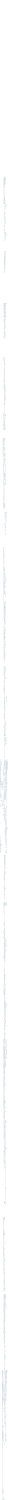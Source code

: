 /* ------------------------------------------------------------ */
/* created with bunch v3 */
/* Objective Function value = 1.4014760147601475*/
/* ------------------------------------------------------------ */

digraph G {
size= "10,10";
rotate = 90;
subgraph cluster0 {
label = "(SS-L3):Node0x10cab620";
color = black;
style = bold;

"Node0x1947cd90"[label="Node0x1947cd90",shape=ellipse,color=lightblue,fontcolor=black,style=filled];
"Node0x1947da00"[label="Node0x1947da00",shape=ellipse,color=lightblue,fontcolor=black,style=filled];
"Node0x1947d5d0"[label="Node0x1947d5d0",shape=ellipse,color=lightblue,fontcolor=black,style=filled];
"Node0x194930a0"[label="Node0x194930a0",shape=ellipse,color=lightblue,fontcolor=black,style=filled];
"Node0x19481af0"[label="Node0x19481af0",shape=ellipse,color=lightblue,fontcolor=black,style=filled];
"Node0x19583d70"[label="Node0x19583d70",shape=ellipse,color=lightblue,fontcolor=black,style=filled];
"Node0x19586e90"[label="Node0x19586e90",shape=ellipse,color=lightblue,fontcolor=black,style=filled];
"Node0x19de4ab0"[label="Node0x19de4ab0",shape=ellipse,color=lightblue,fontcolor=black,style=filled];
"Node0x19de0d10"[label="Node0x19de0d10",shape=ellipse,color=lightblue,fontcolor=black,style=filled];
"Node0x19de4250"[label="Node0x19de4250",shape=ellipse,color=lightblue,fontcolor=black,style=filled];
"Node0x19d8cf50"[label="Node0x19d8cf50",shape=ellipse,color=lightblue,fontcolor=black,style=filled];
"Node0x19d74010"[label="Node0x19d74010",shape=ellipse,color=lightblue,fontcolor=black,style=filled];
"Node0x3c206850"[label="Node0x3c206850",shape=ellipse,color=lightblue,fontcolor=black,style=filled];
"Node0x1947c350"[label="Node0x1947c350",shape=ellipse,color=lightblue,fontcolor=black,style=filled];
"Node0x194822f0"[label="Node0x194822f0",shape=ellipse,color=lightblue,fontcolor=black,style=filled];
"Node0x1a0d8ed0"[label="Node0x1a0d8ed0",shape=ellipse,color=lightblue,fontcolor=black,style=filled];
"Node0x19b9e650"[label="Node0x19b9e650",shape=ellipse,color=lightblue,fontcolor=black,style=filled];
"Node0x1955b9a0"[label="Node0x1955b9a0",shape=ellipse,color=lightblue,fontcolor=black,style=filled];
"Node0x10ddaae0"[label="Node0x10ddaae0",shape=ellipse,color=lightblue,fontcolor=black,style=filled];
"Node0x19543420"[label="Node0x19543420",shape=ellipse,color=lightblue,fontcolor=black,style=filled];
"Node0x19d07fb0"[label="Node0x19d07fb0",shape=ellipse,color=lightblue,fontcolor=black,style=filled];
"Node0x19d08b10"[label="Node0x19d08b10",shape=ellipse,color=lightblue,fontcolor=black,style=filled];
"Node0x19f2a9f0"[label="Node0x19f2a9f0",shape=ellipse,color=lightblue,fontcolor=black,style=filled];
"Node0x19f128e0"[label="Node0x19f128e0",shape=ellipse,color=lightblue,fontcolor=black,style=filled];
"Node0x19f28180"[label="Node0x19f28180",shape=ellipse,color=lightblue,fontcolor=black,style=filled];
"Node0x19581a70"[label="Node0x19581a70",shape=ellipse,color=lightblue,fontcolor=black,style=filled];
"Node0x1957a350"[label="Node0x1957a350",shape=ellipse,color=lightblue,fontcolor=black,style=filled];
"Node0x1957ff30"[label="Node0x1957ff30",shape=ellipse,color=lightblue,fontcolor=black,style=filled];
"Node0x19de74e0"[label="Node0x19de74e0",shape=ellipse,color=lightblue,fontcolor=black,style=filled];
"Node0x19de4500"[label="Node0x19de4500",shape=ellipse,color=lightblue,fontcolor=black,style=filled];
"Node0x82156d0"[label="Node0x82156d0",shape=ellipse,color=lightblue,fontcolor=black,style=filled];
"Node0x8216b50"[label="Node0x8216b50",shape=ellipse,color=lightblue,fontcolor=black,style=filled];
"Node0x1a0dfc40"[label="Node0x1a0dfc40",shape=ellipse,color=lightblue,fontcolor=black,style=filled];
"Node0x7aeb3b0"[label="Node0x7aeb3b0",shape=ellipse,color=lightblue,fontcolor=black,style=filled];
"Node0x82159b0"[label="Node0x82159b0",shape=ellipse,color=lightblue,fontcolor=black,style=filled];
"Node0x8214c90"[label="Node0x8214c90",shape=ellipse,color=lightblue,fontcolor=black,style=filled];
"Node0x7aece30"[label="Node0x7aece30",shape=ellipse,color=lightblue,fontcolor=black,style=filled];
"Node0x7aebe50"[label="Node0x7aebe50",shape=ellipse,color=lightblue,fontcolor=black,style=filled];
"Node0x8216650"[label="Node0x8216650",shape=ellipse,color=lightblue,fontcolor=black,style=filled];
"Node0x194ff100"[label="Node0x194ff100",shape=ellipse,color=lightblue,fontcolor=black,style=filled];
"Node0x1950f5c0"[label="Node0x1950f5c0",shape=ellipse,color=lightblue,fontcolor=black,style=filled];
"Node0x10b6d0f0"[label="Node0x10b6d0f0",shape=ellipse,color=lightblue,fontcolor=black,style=filled];
"Node0xf11a8c0"[label="Node0xf11a8c0",shape=ellipse,color=lightblue,fontcolor=black,style=filled];
"Node0x19577e80"[label="Node0x19577e80",shape=ellipse,color=lightblue,fontcolor=black,style=filled];
"Node0x10cab620"[label="Node0x10cab620",shape=ellipse,color=lightblue,fontcolor=black,style=filled];
"Node0x19e393a0"[label="Node0x19e393a0",shape=ellipse,color=lightblue,fontcolor=black,style=filled];
"Node0x10d9cfc0"[label="Node0x10d9cfc0",shape=ellipse,color=lightblue,fontcolor=black,style=filled];
"Node0x19d8eb00"[label="Node0x19d8eb00",shape=ellipse,color=lightblue,fontcolor=black,style=filled];
"Node0x1954fae0"[label="Node0x1954fae0",shape=ellipse,color=lightblue,fontcolor=black,style=filled];
"Node0x19551680"[label="Node0x19551680",shape=ellipse,color=lightblue,fontcolor=black,style=filled];
"Node0x1a0e0560"[label="Node0x1a0e0560",shape=ellipse,color=lightblue,fontcolor=black,style=filled];
"Node0x1a0e1e60"[label="Node0x1a0e1e60",shape=ellipse,color=lightblue,fontcolor=black,style=filled];
"Node0x1a0caec0"[label="Node0x1a0caec0",shape=ellipse,color=lightblue,fontcolor=black,style=filled];
"Node0x1a0e1b00"[label="Node0x1a0e1b00",shape=ellipse,color=lightblue,fontcolor=black,style=filled];
"Node0x19d97a90"[label="Node0x19d97a90",shape=ellipse,color=lightblue,fontcolor=black,style=filled];
"Node0x19e3d320"[label="Node0x19e3d320",shape=ellipse,color=lightblue,fontcolor=black,style=filled];
"Node0x19519740"[label="Node0x19519740",shape=ellipse,color=lightblue,fontcolor=black,style=filled];
"Node0x195020e0"[label="Node0x195020e0",shape=ellipse,color=lightblue,fontcolor=black,style=filled];
"Node0x4a0dfb90"[label="Node0x4a0dfb90",shape=ellipse,color=lightblue,fontcolor=black,style=filled];
"Node0x1a12f3a0"[label="Node0x1a12f3a0",shape=ellipse,color=lightblue,fontcolor=black,style=filled];
"Node0x1b116e30"[label="Node0x1b116e30",shape=ellipse,color=lightblue,fontcolor=black,style=filled];
"Node0x4a063400"[label="Node0x4a063400",shape=ellipse,color=lightblue,fontcolor=black,style=filled];
"Node0x4a0f91a0"[label="Node0x4a0f91a0",shape=ellipse,color=lightblue,fontcolor=black,style=filled];
"Node0x4a059800"[label="Node0x4a059800",shape=ellipse,color=lightblue,fontcolor=black,style=filled];
"Node0x1a12f840"[label="Node0x1a12f840",shape=ellipse,color=lightblue,fontcolor=black,style=filled];
"Node0x4a124560"[label="Node0x4a124560",shape=ellipse,color=lightblue,fontcolor=black,style=filled];
"Node0x4a175cc0"[label="Node0x4a175cc0",shape=ellipse,color=lightblue,fontcolor=black,style=filled];
"Node0x4a0b95c0"[label="Node0x4a0b95c0",shape=ellipse,color=lightblue,fontcolor=black,style=filled];
"Node0x1b076f30"[label="Node0x1b076f30",shape=ellipse,color=lightblue,fontcolor=black,style=filled];
"Node0x19d77420"[label="Node0x19d77420",shape=ellipse,color=lightblue,fontcolor=black,style=filled];
"Node0x19d79390"[label="Node0x19d79390",shape=ellipse,color=lightblue,fontcolor=black,style=filled];
"Node0x19510300"[label="Node0x19510300",shape=ellipse,color=lightblue,fontcolor=black,style=filled];
"Node0x19503a40"[label="Node0x19503a40",shape=ellipse,color=lightblue,fontcolor=black,style=filled];
"Node0x1a090740"[label="Node0x1a090740",shape=ellipse,color=lightblue,fontcolor=black,style=filled];
"Node0x10fc94b0"[label="Node0x10fc94b0",shape=ellipse,color=lightblue,fontcolor=black,style=filled];
"Node0x1955b5a0"[label="Node0x1955b5a0",shape=ellipse,color=lightblue,fontcolor=black,style=filled];
"Node0x19d98180"[label="Node0x19d98180",shape=ellipse,color=lightblue,fontcolor=black,style=filled];
"Node0x19da5580"[label="Node0x19da5580",shape=ellipse,color=lightblue,fontcolor=black,style=filled];
"Node0x19da9670"[label="Node0x19da9670",shape=ellipse,color=lightblue,fontcolor=black,style=filled];
"Node0x1955bf20"[label="Node0x1955bf20",shape=ellipse,color=lightblue,fontcolor=black,style=filled];
"Node0x1955a500"[label="Node0x1955a500",shape=ellipse,color=lightblue,fontcolor=black,style=filled];
"Node0x19dde090"[label="Node0x19dde090",shape=ellipse,color=lightblue,fontcolor=black,style=filled];
"Node0x19ddf940"[label="Node0x19ddf940",shape=ellipse,color=lightblue,fontcolor=black,style=filled];
"Node0x195529c0"[label="Node0x195529c0",shape=ellipse,color=lightblue,fontcolor=black,style=filled];
"Node0x19551ba0"[label="Node0x19551ba0",shape=ellipse,color=lightblue,fontcolor=black,style=filled];
"Node0x19d8f050"[label="Node0x19d8f050",shape=ellipse,color=lightblue,fontcolor=black,style=filled];
"Node0x19d99e80"[label="Node0x19d99e80",shape=ellipse,color=lightblue,fontcolor=black,style=filled];
"Node0x19d65b90"[label="Node0x19d65b90",shape=ellipse,color=lightblue,fontcolor=black,style=filled];
"Node0x19d62e30"[label="Node0x19d62e30",shape=ellipse,color=lightblue,fontcolor=black,style=filled];
"Node0x15b9f020"[label="Node0x15b9f020",shape=ellipse,color=lightblue,fontcolor=black,style=filled];
"Node0x15b9a370"[label="Node0x15b9a370",shape=ellipse,color=lightblue,fontcolor=black,style=filled];
"Node0x15b9d4f0"[label="Node0x15b9d4f0",shape=ellipse,color=lightblue,fontcolor=black,style=filled];
"Node0x15b9da70"[label="Node0x15b9da70",shape=ellipse,color=lightblue,fontcolor=black,style=filled];
"Node0x19e645f0"[label="Node0x19e645f0",shape=ellipse,color=lightblue,fontcolor=black,style=filled];
"Node0x15ba0190"[label="Node0x15ba0190",shape=ellipse,color=lightblue,fontcolor=black,style=filled];
"Node0x194df390"[label="Node0x194df390",shape=ellipse,color=lightblue,fontcolor=black,style=filled];
"Node0x195a6120"[label="Node0x195a6120",shape=ellipse,color=lightblue,fontcolor=black,style=filled];
"Node0x1a087ab0"[label="Node0x1a087ab0",shape=ellipse,color=lightblue,fontcolor=black,style=filled];
"Node0x15c4b5b0"[label="Node0x15c4b5b0",shape=ellipse,color=lightblue,fontcolor=black,style=filled];
"Node0x15c1ba20"[label="Node0x15c1ba20",shape=ellipse,color=lightblue,fontcolor=black,style=filled];
"Node0x1a090b80"[label="Node0x1a090b80",shape=ellipse,color=lightblue,fontcolor=black,style=filled];
"Node0x19579b70"[label="Node0x19579b70",shape=ellipse,color=lightblue,fontcolor=black,style=filled];
"Node0x1957add0"[label="Node0x1957add0",shape=ellipse,color=lightblue,fontcolor=black,style=filled];
"Node0x19f289f0"[label="Node0x19f289f0",shape=ellipse,color=lightblue,fontcolor=black,style=filled];
"Node0x1a08f460"[label="Node0x1a08f460",shape=ellipse,color=lightblue,fontcolor=black,style=filled];
"Node0x10f0e260"[label="Node0x10f0e260",shape=ellipse,color=lightblue,fontcolor=black,style=filled];
"Node0x417d9b00"[label="Node0x417d9b00",shape=ellipse,color=lightblue,fontcolor=black,style=filled];
"Node0x19fd35a0"[label="Node0x19fd35a0",shape=ellipse,color=lightblue,fontcolor=black,style=filled];
"Node0x37571e40"[label="Node0x37571e40",shape=ellipse,color=lightblue,fontcolor=black,style=filled];
"Node0x1a01e270"[label="Node0x1a01e270",shape=ellipse,color=lightblue,fontcolor=black,style=filled];
"Node0x19e990b0"[label="Node0x19e990b0",shape=ellipse,color=lightblue,fontcolor=black,style=filled];
"Node0x19e99a20"[label="Node0x19e99a20",shape=ellipse,color=lightblue,fontcolor=black,style=filled];
"Node0x4c70a3a0"[label="Node0x4c70a3a0",shape=ellipse,color=lightblue,fontcolor=black,style=filled];
"Node0x1990cd90"[label="Node0x1990cd90",shape=ellipse,color=lightblue,fontcolor=black,style=filled];
"Node0x1a254740"[label="Node0x1a254740",shape=ellipse,color=lightblue,fontcolor=black,style=filled];
"Node0x1ad68370"[label="Node0x1ad68370",shape=ellipse,color=lightblue,fontcolor=black,style=filled];
"Node0x1a268eb0"[label="Node0x1a268eb0",shape=ellipse,color=lightblue,fontcolor=black,style=filled];
"Node0x198f4bd0"[label="Node0x198f4bd0",shape=ellipse,color=lightblue,fontcolor=black,style=filled];
"Node0x1985ce30"[label="Node0x1985ce30",shape=ellipse,color=lightblue,fontcolor=black,style=filled];
"Node0x195f49f0"[label="Node0x195f49f0",shape=ellipse,color=lightblue,fontcolor=black,style=filled];
"Node0x195f44b0"[label="Node0x195f44b0",shape=ellipse,color=lightblue,fontcolor=black,style=filled];
"Node0x1a2a6ef0"[label="Node0x1a2a6ef0",shape=ellipse,color=lightblue,fontcolor=black,style=filled];
"Node0x1078dd80"[label="Node0x1078dd80",shape=ellipse,color=lightblue,fontcolor=black,style=filled];
"Node0x1a0c9880"[label="Node0x1a0c9880",shape=ellipse,color=lightblue,fontcolor=black,style=filled];
"Node0x1a0c7280"[label="Node0x1a0c7280",shape=ellipse,color=lightblue,fontcolor=black,style=filled];
"Node0x19e93b90"[label="Node0x19e93b90",shape=ellipse,color=lightblue,fontcolor=black,style=filled];
"Node0x19e9ade0"[label="Node0x19e9ade0",shape=ellipse,color=lightblue,fontcolor=black,style=filled];
"Node0x1a2769e0"[label="Node0x1a2769e0",shape=ellipse,color=lightblue,fontcolor=black,style=filled];
"Node0x1a273800"[label="Node0x1a273800",shape=ellipse,color=lightblue,fontcolor=black,style=filled];
"Node0x1078e2b0"[label="Node0x1078e2b0",shape=ellipse,color=lightblue,fontcolor=black,style=filled];
"Node0x197ceec0"[label="Node0x197ceec0",shape=ellipse,color=lightblue,fontcolor=black,style=filled];
"Node0x19864320"[label="Node0x19864320",shape=ellipse,color=lightblue,fontcolor=black,style=filled];
"Node0x195868f0"[label="Node0x195868f0",shape=ellipse,color=lightblue,fontcolor=black,style=filled];
"Node0x1958a000"[label="Node0x1958a000",shape=ellipse,color=lightblue,fontcolor=black,style=filled];
"Node0x1965fcb0"[label="Node0x1965fcb0",shape=ellipse,color=lightblue,fontcolor=black,style=filled];
"Node0x1946fed0"[label="Node0x1946fed0",shape=ellipse,color=lightblue,fontcolor=black,style=filled];
"Node0x19d494c0"[label="Node0x19d494c0",shape=ellipse,color=lightblue,fontcolor=black,style=filled];
"Node0x19d51040"[label="Node0x19d51040",shape=ellipse,color=lightblue,fontcolor=black,style=filled];
"Node0x19d605d0"[label="Node0x19d605d0",shape=ellipse,color=lightblue,fontcolor=black,style=filled];
"Node0x19d66650"[label="Node0x19d66650",shape=ellipse,color=lightblue,fontcolor=black,style=filled];
"Node0x19d74bb0"[label="Node0x19d74bb0",shape=ellipse,color=lightblue,fontcolor=black,style=filled];
"Node0x19d48b20"[label="Node0x19d48b20",shape=ellipse,color=lightblue,fontcolor=black,style=filled];
"Node0x19d5f960"[label="Node0x19d5f960",shape=ellipse,color=lightblue,fontcolor=black,style=filled];
"Node0x19d4a090"[label="Node0x19d4a090",shape=ellipse,color=lightblue,fontcolor=black,style=filled];
"Node0x19d44470"[label="Node0x19d44470",shape=ellipse,color=lightblue,fontcolor=black,style=filled];
"Node0x19d64bc0"[label="Node0x19d64bc0",shape=ellipse,color=lightblue,fontcolor=black,style=filled];
"Node0x19d60410"[label="Node0x19d60410",shape=ellipse,color=lightblue,fontcolor=black,style=filled];
"Node0x19d64080"[label="Node0x19d64080",shape=ellipse,color=lightblue,fontcolor=black,style=filled];
"Node0x19660830"[label="Node0x19660830",shape=ellipse,color=lightblue,fontcolor=black,style=filled];
"Node0x19662cb0"[label="Node0x19662cb0",shape=ellipse,color=lightblue,fontcolor=black,style=filled];
"Node0x1a1d54c0"[label="Node0x1a1d54c0",shape=ellipse,color=lightblue,fontcolor=black,style=filled];
"Node0x1a1cac30"[label="Node0x1a1cac30",shape=ellipse,color=lightblue,fontcolor=black,style=filled];
"Node0x198e5fc0"[label="Node0x198e5fc0",shape=ellipse,color=lightblue,fontcolor=black,style=filled];
"Node0x198dccc0"[label="Node0x198dccc0",shape=ellipse,color=lightblue,fontcolor=black,style=filled];
"Node0x19d4f880"[label="Node0x19d4f880",shape=ellipse,color=lightblue,fontcolor=black,style=filled];
"Node0x19d4ea90"[label="Node0x19d4ea90",shape=ellipse,color=lightblue,fontcolor=black,style=filled];
"Node0x19d48090"[label="Node0x19d48090",shape=ellipse,color=lightblue,fontcolor=black,style=filled];
"Node0x19d6ca10"[label="Node0x19d6ca10",shape=ellipse,color=lightblue,fontcolor=black,style=filled];
"Node0x19477ab0"[label="Node0x19477ab0",shape=ellipse,color=lightblue,fontcolor=black,style=filled];
"Node0x19660de0"[label="Node0x19660de0",shape=ellipse,color=lightblue,fontcolor=black,style=filled];
"Node0x944b3d0"[label="Node0x944b3d0",shape=ellipse,color=lightblue,fontcolor=black,style=filled];
"Node0x36d60920"[label="Node0x36d60920",shape=ellipse,color=lightblue,fontcolor=black,style=filled];
"Node0x1743ac20"[label="Node0x1743ac20",shape=ellipse,color=lightblue,fontcolor=black,style=filled];
"Node0x1964fbf0"[label="Node0x1964fbf0",shape=ellipse,color=lightblue,fontcolor=black,style=filled];
"Node0x19572150"[label="Node0x19572150",shape=ellipse,color=lightblue,fontcolor=black,style=filled];
"Node0x1958ae20"[label="Node0x1958ae20",shape=ellipse,color=lightblue,fontcolor=black,style=filled];
"Node0x36fa0f40"[label="Node0x36fa0f40",shape=ellipse,color=lightblue,fontcolor=black,style=filled];
"Node0x19ebbb10"[label="Node0x19ebbb10",shape=ellipse,color=lightblue,fontcolor=black,style=filled];
"Node0x19ec2a90"[label="Node0x19ec2a90",shape=ellipse,color=lightblue,fontcolor=black,style=filled];
"Node0x19e434a0"[label="Node0x19e434a0",shape=ellipse,color=lightblue,fontcolor=black,style=filled];
"Node0x19e42f10"[label="Node0x19e42f10",shape=ellipse,color=lightblue,fontcolor=black,style=filled];
"Node0x3ac14790"[label="Node0x3ac14790",shape=ellipse,color=lightblue,fontcolor=black,style=filled];
"Node0x19d05600"[label="Node0x19d05600",shape=ellipse,color=lightblue,fontcolor=black,style=filled];
"Node0x19d05e00"[label="Node0x19d05e00",shape=ellipse,color=lightblue,fontcolor=black,style=filled];
"Node0x3ac39610"[label="Node0x3ac39610",shape=ellipse,color=lightblue,fontcolor=black,style=filled];
"Node0x19eabb70"[label="Node0x19eabb70",shape=ellipse,color=lightblue,fontcolor=black,style=filled];
"Node0x19eaad40"[label="Node0x19eaad40",shape=ellipse,color=lightblue,fontcolor=black,style=filled];
"Node0x19ea9150"[label="Node0x19ea9150",shape=ellipse,color=lightblue,fontcolor=black,style=filled];
"Node0x19eadae0"[label="Node0x19eadae0",shape=ellipse,color=lightblue,fontcolor=black,style=filled];
"Node0x19ec5290"[label="Node0x19ec5290",shape=ellipse,color=lightblue,fontcolor=black,style=filled];
"Node0x1a13aa00"[label="Node0x1a13aa00",shape=ellipse,color=lightblue,fontcolor=black,style=filled];
"Node0x1a180bb0"[label="Node0x1a180bb0",shape=ellipse,color=lightblue,fontcolor=black,style=filled];
"Node0x19691f80"[label="Node0x19691f80",shape=ellipse,color=lightblue,fontcolor=black,style=filled];
"Node0x53ad9a0"[label="Node0x53ad9a0",shape=ellipse,color=lightblue,fontcolor=black,style=filled];
"Node0x1a1ce550"[label="Node0x1a1ce550",shape=ellipse,color=lightblue,fontcolor=black,style=filled];
"Node0x1a1ae920"[label="Node0x1a1ae920",shape=ellipse,color=lightblue,fontcolor=black,style=filled];
"Node0x19ead520"[label="Node0x19ead520",shape=ellipse,color=lightblue,fontcolor=black,style=filled];
"Node0x19eac9b0"[label="Node0x19eac9b0",shape=ellipse,color=lightblue,fontcolor=black,style=filled];
"Node0x19e417f0"[label="Node0x19e417f0",shape=ellipse,color=lightblue,fontcolor=black,style=filled];
"Node0x19e42220"[label="Node0x19e42220",shape=ellipse,color=lightblue,fontcolor=black,style=filled];
"Node0x19e40200"[label="Node0x19e40200",shape=ellipse,color=lightblue,fontcolor=black,style=filled];
"Node0x19ba2060"[label="Node0x19ba2060",shape=ellipse,color=lightblue,fontcolor=black,style=filled];
"Node0x1a0d40c0"[label="Node0x1a0d40c0",shape=ellipse,color=lightblue,fontcolor=black,style=filled];
"Node0x1957e160"[label="Node0x1957e160",shape=ellipse,color=lightblue,fontcolor=black,style=filled];
"Node0x1117a4d0"[label="Node0x1117a4d0",shape=ellipse,color=lightblue,fontcolor=black,style=filled];
"Node0x1a144d60"[label="Node0x1a144d60",shape=ellipse,color=lightblue,fontcolor=black,style=filled];
"Node0x1a144180"[label="Node0x1a144180",shape=ellipse,color=lightblue,fontcolor=black,style=filled];
"Node0x19917e60"[label="Node0x19917e60",shape=ellipse,color=lightblue,fontcolor=black,style=filled];
"Node0x11155860"[label="Node0x11155860",shape=ellipse,color=lightblue,fontcolor=black,style=filled];
"Node0x19914630"[label="Node0x19914630",shape=ellipse,color=lightblue,fontcolor=black,style=filled];
"Node0x48796bb0"[label="Node0x48796bb0",shape=ellipse,color=lightblue,fontcolor=black,style=filled];
"Node0x19f26f80"[label="Node0x19f26f80",shape=ellipse,color=lightblue,fontcolor=black,style=filled];
"Node0x1986c6a0"[label="Node0x1986c6a0",shape=ellipse,color=lightblue,fontcolor=black,style=filled];
"Node0x10cb9220"[label="Node0x10cb9220",shape=ellipse,color=lightblue,fontcolor=black,style=filled];
"Node0x19790870"[label="Node0x19790870",shape=ellipse,color=lightblue,fontcolor=black,style=filled];
"Node0x19791f70"[label="Node0x19791f70",shape=ellipse,color=lightblue,fontcolor=black,style=filled];
"Node0x197711d0"[label="Node0x197711d0",shape=ellipse,color=lightblue,fontcolor=black,style=filled];
"Node0x1952a1e0"[label="Node0x1952a1e0",shape=ellipse,color=lightblue,fontcolor=black,style=filled];
"Node0x19525130"[label="Node0x19525130",shape=ellipse,color=lightblue,fontcolor=black,style=filled];
"Node0x19d92030"[label="Node0x19d92030",shape=ellipse,color=lightblue,fontcolor=black,style=filled];
"Node0x19d91c50"[label="Node0x19d91c50",shape=ellipse,color=lightblue,fontcolor=black,style=filled];
"Node0x19f585f0"[label="Node0x19f585f0",shape=ellipse,color=lightblue,fontcolor=black,style=filled];
"Node0x19f59220"[label="Node0x19f59220",shape=ellipse,color=lightblue,fontcolor=black,style=filled];
"Node0x2ce8dbc0"[label="Node0x2ce8dbc0",shape=ellipse,color=lightblue,fontcolor=black,style=filled];
"Node0x1986f2a0"[label="Node0x1986f2a0",shape=ellipse,color=lightblue,fontcolor=black,style=filled];
"Node0x1986f9c0"[label="Node0x1986f9c0",shape=ellipse,color=lightblue,fontcolor=black,style=filled];
"Node0x1986cb10"[label="Node0x1986cb10",shape=ellipse,color=lightblue,fontcolor=black,style=filled];
"Node0x19556780"[label="Node0x19556780",shape=ellipse,color=lightblue,fontcolor=black,style=filled];
"Node0x195558c0"[label="Node0x195558c0",shape=ellipse,color=lightblue,fontcolor=black,style=filled];
"Node0x19526c00"[label="Node0x19526c00",shape=ellipse,color=lightblue,fontcolor=black,style=filled];
"Node0x19524bd0"[label="Node0x19524bd0",shape=ellipse,color=lightblue,fontcolor=black,style=filled];
"Node0x1952a430"[label="Node0x1952a430",shape=ellipse,color=lightblue,fontcolor=black,style=filled];
"Node0x195265f0"[label="Node0x195265f0",shape=ellipse,color=lightblue,fontcolor=black,style=filled];
"Node0x10b82000"[label="Node0x10b82000",shape=ellipse,color=lightblue,fontcolor=black,style=filled];
"Node0x19d8ef70"[label="Node0x19d8ef70",shape=ellipse,color=lightblue,fontcolor=black,style=filled];
"Node0x19d8dc50"[label="Node0x19d8dc50",shape=ellipse,color=lightblue,fontcolor=black,style=filled];
"Node0x19f11b40"[label="Node0x19f11b40",shape=ellipse,color=lightblue,fontcolor=black,style=filled];
"Node0x19f246d0"[label="Node0x19f246d0",shape=ellipse,color=lightblue,fontcolor=black,style=filled];
"Node0x486ef5f0"[label="Node0x486ef5f0",shape=ellipse,color=lightblue,fontcolor=black,style=filled];
"Node0x3c680a20"[label="Node0x3c680a20",shape=ellipse,color=lightblue,fontcolor=black,style=filled];
"Node0x19d60df0"[label="Node0x19d60df0",shape=ellipse,color=lightblue,fontcolor=black,style=filled];
"Node0x19d5fcb0"[label="Node0x19d5fcb0",shape=ellipse,color=lightblue,fontcolor=black,style=filled];
"Node0x19525e40"[label="Node0x19525e40",shape=ellipse,color=lightblue,fontcolor=black,style=filled];
"Node0x19524520"[label="Node0x19524520",shape=ellipse,color=lightblue,fontcolor=black,style=filled];
"Node0x19524e10"[label="Node0x19524e10",shape=ellipse,color=lightblue,fontcolor=black,style=filled];
"Node0x19e7e2c0"[label="Node0x19e7e2c0",shape=ellipse,color=lightblue,fontcolor=black,style=filled];
"Node0x19ccd1c0"[label="Node0x19ccd1c0",shape=ellipse,color=lightblue,fontcolor=black,style=filled];
"Node0x9151c30"[label="Node0x9151c30",shape=ellipse,color=lightblue,fontcolor=black,style=filled];
"Node0x8b47fd0"[label="Node0x8b47fd0",shape=ellipse,color=lightblue,fontcolor=black,style=filled];
"Node0x19521700"[label="Node0x19521700",shape=ellipse,color=lightblue,fontcolor=black,style=filled];
"Node0x9e1ad50"[label="Node0x9e1ad50",shape=ellipse,color=lightblue,fontcolor=black,style=filled];
"Node0x8d69bb0"[label="Node0x8d69bb0",shape=ellipse,color=lightblue,fontcolor=black,style=filled];
"Node0x19553710"[label="Node0x19553710",shape=ellipse,color=lightblue,fontcolor=black,style=filled];
"Node0x19540290"[label="Node0x19540290",shape=ellipse,color=lightblue,fontcolor=black,style=filled];
"Node0x3c5dced0"[label="Node0x3c5dced0",shape=ellipse,color=lightblue,fontcolor=black,style=filled];
"Node0x19d61730"[label="Node0x19d61730",shape=ellipse,color=lightblue,fontcolor=black,style=filled];
"Node0x1986ff70"[label="Node0x1986ff70",shape=ellipse,color=lightblue,fontcolor=black,style=filled];
"Node0x19870580"[label="Node0x19870580",shape=ellipse,color=lightblue,fontcolor=black,style=filled];
"Node0x1967b2d0"[label="Node0x1967b2d0",shape=ellipse,color=lightblue,fontcolor=black,style=filled];
"Node0x1967d440"[label="Node0x1967d440",shape=ellipse,color=lightblue,fontcolor=black,style=filled];
"Node0x1967a960"[label="Node0x1967a960",shape=ellipse,color=lightblue,fontcolor=black,style=filled];
"Node0x52794e0"[label="Node0x52794e0",shape=ellipse,color=lightblue,fontcolor=black,style=filled];
"Node0x1967cad0"[label="Node0x1967cad0",shape=ellipse,color=lightblue,fontcolor=black,style=filled];
"Node0x19d93350"[label="Node0x19d93350",shape=ellipse,color=lightblue,fontcolor=black,style=filled];
"Node0x19d22300"[label="Node0x19d22300",shape=ellipse,color=lightblue,fontcolor=black,style=filled];
"Node0x1a031ea0"[label="Node0x1a031ea0",shape=ellipse,color=lightblue,fontcolor=black,style=filled];
"Node0x1a033920"[label="Node0x1a033920",shape=ellipse,color=lightblue,fontcolor=black,style=filled];
"Node0x20a6af00"[label="Node0x20a6af00",shape=ellipse,color=lightblue,fontcolor=black,style=filled];
"Node0x1a075720"[label="Node0x1a075720",shape=ellipse,color=lightblue,fontcolor=black,style=filled];
"Node0x1967b690"[label="Node0x1967b690",shape=ellipse,color=lightblue,fontcolor=black,style=filled];
"Node0x20d1cd70"[label="Node0x20d1cd70",shape=ellipse,color=lightblue,fontcolor=black,style=filled];
"Node0x19d62020"[label="Node0x19d62020",shape=ellipse,color=lightblue,fontcolor=black,style=filled];
"Node0x19d61a30"[label="Node0x19d61a30",shape=ellipse,color=lightblue,fontcolor=black,style=filled];
"Node0x3c70f330"[label="Node0x3c70f330",shape=ellipse,color=lightblue,fontcolor=black,style=filled];
"Node0x1956c610"[label="Node0x1956c610",shape=ellipse,color=lightblue,fontcolor=black,style=filled];
"Node0x19568970"[label="Node0x19568970",shape=ellipse,color=lightblue,fontcolor=black,style=filled];
"Node0x1967de30"[label="Node0x1967de30",shape=ellipse,color=lightblue,fontcolor=black,style=filled];
"Node0x1967c2d0"[label="Node0x1967c2d0",shape=ellipse,color=lightblue,fontcolor=black,style=filled];
"Node0x19db8670"[label="Node0x19db8670",shape=ellipse,color=lightblue,fontcolor=black,style=filled];
"Node0x19d24c60"[label="Node0x19d24c60",shape=ellipse,color=lightblue,fontcolor=black,style=filled];
"Node0x1a00f360"[label="Node0x1a00f360",shape=ellipse,color=lightblue,fontcolor=black,style=filled];
"Node0x1a00f120"[label="Node0x1a00f120",shape=ellipse,color=lightblue,fontcolor=black,style=filled];
"Node0x19e1e950"[label="Node0x19e1e950",shape=ellipse,color=lightblue,fontcolor=black,style=filled];
"Node0x19d29c00"[label="Node0x19d29c00",shape=ellipse,color=lightblue,fontcolor=black,style=filled];
"Node0x19d2ad80"[label="Node0x19d2ad80",shape=ellipse,color=lightblue,fontcolor=black,style=filled];
"Node0x1a035940"[label="Node0x1a035940",shape=ellipse,color=lightblue,fontcolor=black,style=filled];
"Node0x1a03b300"[label="Node0x1a03b300",shape=ellipse,color=lightblue,fontcolor=black,style=filled];
"Node0x3c6da5b0"[label="Node0x3c6da5b0",shape=ellipse,color=lightblue,fontcolor=black,style=filled];
"Node0x19d92320"[label="Node0x19d92320",shape=ellipse,color=lightblue,fontcolor=black,style=filled];
"Node0x1a035e90"[label="Node0x1a035e90",shape=ellipse,color=lightblue,fontcolor=black,style=filled];
"Node0x1a0353f0"[label="Node0x1a0353f0",shape=ellipse,color=lightblue,fontcolor=black,style=filled];
"Node0x1a034e10"[label="Node0x1a034e10",shape=ellipse,color=lightblue,fontcolor=black,style=filled];
"Node0x39a7c510"[label="Node0x39a7c510",shape=ellipse,color=lightblue,fontcolor=black,style=filled];
"Node0x1a089660"[label="Node0x1a089660",shape=ellipse,color=lightblue,fontcolor=black,style=filled];
"Node0x19475e20"[label="Node0x19475e20",shape=ellipse,color=lightblue,fontcolor=black,style=filled];
"Node0x1965ae20"[label="Node0x1965ae20",shape=ellipse,color=lightblue,fontcolor=black,style=filled];
"Node0x1a089fb0"[label="Node0x1a089fb0",shape=ellipse,color=lightblue,fontcolor=black,style=filled];
"Node0x1a08b430"[label="Node0x1a08b430",shape=ellipse,color=lightblue,fontcolor=black,style=filled];
"Node0x1965d0d0"[label="Node0x1965d0d0",shape=ellipse,color=lightblue,fontcolor=black,style=filled];
"Node0x1965ef10"[label="Node0x1965ef10",shape=ellipse,color=lightblue,fontcolor=black,style=filled];
"Node0x1965c130"[label="Node0x1965c130",shape=ellipse,color=lightblue,fontcolor=black,style=filled];
"Node0xe6e1800"[label="Node0xe6e1800",shape=ellipse,color=lightblue,fontcolor=black,style=filled];
"Node0x196daea0"[label="Node0x196daea0",shape=ellipse,color=lightblue,fontcolor=black,style=filled];
"Node0xe685800"[label="Node0xe685800",shape=ellipse,color=lightblue,fontcolor=black,style=filled];
"Node0x1a08d7c0"[label="Node0x1a08d7c0",shape=ellipse,color=lightblue,fontcolor=black,style=filled];
"Node0x1a08bac0"[label="Node0x1a08bac0",shape=ellipse,color=lightblue,fontcolor=black,style=filled];
"Node0x39c42e00"[label="Node0x39c42e00",shape=ellipse,color=lightblue,fontcolor=black,style=filled];
"Node0x19463780"[label="Node0x19463780",shape=ellipse,color=lightblue,fontcolor=black,style=filled];
"Node0x1945a000"[label="Node0x1945a000",shape=ellipse,color=lightblue,fontcolor=black,style=filled];
"Node0x19461e30"[label="Node0x19461e30",shape=ellipse,color=lightblue,fontcolor=black,style=filled];
"Node0x19461a40"[label="Node0x19461a40",shape=ellipse,color=lightblue,fontcolor=black,style=filled];
"Node0x1a08e7b0"[label="Node0x1a08e7b0",shape=ellipse,color=lightblue,fontcolor=black,style=filled];
"Node0x39d49690"[label="Node0x39d49690",shape=ellipse,color=lightblue,fontcolor=black,style=filled];
"Node0x39d2c130"[label="Node0x39d2c130",shape=ellipse,color=lightblue,fontcolor=black,style=filled];
"Node0x19bd5cc0"[label="Node0x19bd5cc0",shape=ellipse,color=lightblue,fontcolor=black,style=filled];
"Node0x15c05bc0"[label="Node0x15c05bc0",shape=ellipse,color=lightblue,fontcolor=black,style=filled];
"Node0x1a087820"[label="Node0x1a087820",shape=ellipse,color=lightblue,fontcolor=black,style=filled];
"Node0x15c049f0"[label="Node0x15c049f0",shape=ellipse,color=lightblue,fontcolor=black,style=filled];
"Node0x19691c40"[label="Node0x19691c40",shape=ellipse,color=lightblue,fontcolor=black,style=filled];
"Node0x3d8818f0"[label="Node0x3d8818f0",shape=ellipse,color=lightblue,fontcolor=black,style=filled];
"Node0x5a27830"[label="Node0x5a27830",shape=ellipse,color=lightblue,fontcolor=black,style=filled];
"Node0x5e0d150"[label="Node0x5e0d150",shape=ellipse,color=lightblue,fontcolor=black,style=filled];
"Node0x3f598290"[label="Node0x3f598290",shape=ellipse,color=lightblue,fontcolor=black,style=filled];
"Node0x591aec0"[label="Node0x591aec0",shape=ellipse,color=lightblue,fontcolor=black,style=filled];
"Node0xf3b87d0"[label="Node0xf3b87d0",shape=ellipse,color=lightblue,fontcolor=black,style=filled];
"Node0x199232e0"[label="Node0x199232e0",shape=ellipse,color=lightblue,fontcolor=black,style=filled];
"Node0x199263f0"[label="Node0x199263f0",shape=ellipse,color=lightblue,fontcolor=black,style=filled];
"Node0x199227a0"[label="Node0x199227a0",shape=ellipse,color=lightblue,fontcolor=black,style=filled];
"Node0x19927b00"[label="Node0x19927b00",shape=ellipse,color=lightblue,fontcolor=black,style=filled];
"Node0x19923020"[label="Node0x19923020",shape=ellipse,color=lightblue,fontcolor=black,style=filled];
"Node0x19928530"[label="Node0x19928530",shape=ellipse,color=lightblue,fontcolor=black,style=filled];
"Node0x19fa6b40"[label="Node0x19fa6b40",shape=ellipse,color=lightblue,fontcolor=black,style=filled];
"Node0x19fa5500"[label="Node0x19fa5500",shape=ellipse,color=lightblue,fontcolor=black,style=filled];
"Node0x15c652f0"[label="Node0x15c652f0",shape=ellipse,color=lightblue,fontcolor=black,style=filled];
"Node0x15c65680"[label="Node0x15c65680",shape=ellipse,color=lightblue,fontcolor=black,style=filled];
"Node0x15bc02c0"[label="Node0x15bc02c0",shape=ellipse,color=lightblue,fontcolor=black,style=filled];
"Node0x1a0946e0"[label="Node0x1a0946e0",shape=ellipse,color=lightblue,fontcolor=black,style=filled];
"Node0x1a094d50"[label="Node0x1a094d50",shape=ellipse,color=lightblue,fontcolor=black,style=filled];
"Node0x242adbe0"[label="Node0x242adbe0",shape=ellipse,color=lightblue,fontcolor=black,style=filled];
"Node0x3f645260"[label="Node0x3f645260",shape=ellipse,color=lightblue,fontcolor=black,style=filled];
"Node0x15bc1270"[label="Node0x15bc1270",shape=ellipse,color=lightblue,fontcolor=black,style=filled];
"Node0x592abe0"[label="Node0x592abe0",shape=ellipse,color=lightblue,fontcolor=black,style=filled];
"Node0x15bc25c0"[label="Node0x15bc25c0",shape=ellipse,color=lightblue,fontcolor=black,style=filled];
"Node0x15bc01d0"[label="Node0x15bc01d0",shape=ellipse,color=lightblue,fontcolor=black,style=filled];
"Node0x5a1efa0"[label="Node0x5a1efa0",shape=ellipse,color=lightblue,fontcolor=black,style=filled];
"Node0x35248960"[label="Node0x35248960",shape=ellipse,color=lightblue,fontcolor=black,style=filled];
"Node0x1a05d8d0"[label="Node0x1a05d8d0",shape=ellipse,color=lightblue,fontcolor=black,style=filled];
"Node0x15bbeea0"[label="Node0x15bbeea0",shape=ellipse,color=lightblue,fontcolor=black,style=filled];
"Node0x352195f0"[label="Node0x352195f0",shape=ellipse,color=lightblue,fontcolor=black,style=filled];
"Node0x19fa4b20"[label="Node0x19fa4b20",shape=ellipse,color=lightblue,fontcolor=black,style=filled];
"Node0x19fa3100"[label="Node0x19fa3100",shape=ellipse,color=lightblue,fontcolor=black,style=filled];
"Node0x1991df10"[label="Node0x1991df10",shape=ellipse,color=lightblue,fontcolor=black,style=filled];
"Node0x1991f100"[label="Node0x1991f100",shape=ellipse,color=lightblue,fontcolor=black,style=filled];
"Node0x1946b350"[label="Node0x1946b350",shape=ellipse,color=lightblue,fontcolor=black,style=filled];
"Node0x1946e030"[label="Node0x1946e030",shape=ellipse,color=lightblue,fontcolor=black,style=filled];
"Node0x1a17d890"[label="Node0x1a17d890",shape=ellipse,color=lightblue,fontcolor=black,style=filled];
"Node0x1a178a90"[label="Node0x1a178a90",shape=ellipse,color=lightblue,fontcolor=black,style=filled];
"Node0x1a17c460"[label="Node0x1a17c460",shape=ellipse,color=lightblue,fontcolor=black,style=filled];
"Node0x19936b60"[label="Node0x19936b60",shape=ellipse,color=lightblue,fontcolor=black,style=filled];
"Node0x19939fc0"[label="Node0x19939fc0",shape=ellipse,color=lightblue,fontcolor=black,style=filled];
"Node0x1a17b630"[label="Node0x1a17b630",shape=ellipse,color=lightblue,fontcolor=black,style=filled];
"Node0x19778480"[label="Node0x19778480",shape=ellipse,color=lightblue,fontcolor=black,style=filled];
"Node0x197788f0"[label="Node0x197788f0",shape=ellipse,color=lightblue,fontcolor=black,style=filled];
"Node0x1a095f80"[label="Node0x1a095f80",shape=ellipse,color=lightblue,fontcolor=black,style=filled];
"Node0x15c67030"[label="Node0x15c67030",shape=ellipse,color=lightblue,fontcolor=black,style=filled];
"Node0x197d0510"[label="Node0x197d0510",shape=ellipse,color=lightblue,fontcolor=black,style=filled];
"Node0x197d4800"[label="Node0x197d4800",shape=ellipse,color=lightblue,fontcolor=black,style=filled];
"Node0x197656a0"[label="Node0x197656a0",shape=ellipse,color=lightblue,fontcolor=black,style=filled];
"Node0x197646b0"[label="Node0x197646b0",shape=ellipse,color=lightblue,fontcolor=black,style=filled];
"Node0x1a206d90"[label="Node0x1a206d90",shape=ellipse,color=lightblue,fontcolor=black,style=filled];
"Node0x1a1cfc00"[label="Node0x1a1cfc00",shape=ellipse,color=lightblue,fontcolor=black,style=filled];
"Node0x1a203260"[label="Node0x1a203260",shape=ellipse,color=lightblue,fontcolor=black,style=filled];
"Node0x19575b60"[label="Node0x19575b60",shape=ellipse,color=lightblue,fontcolor=black,style=filled];
"Node0x19578570"[label="Node0x19578570",shape=ellipse,color=lightblue,fontcolor=black,style=filled];
"Node0x19565640"[label="Node0x19565640",shape=ellipse,color=lightblue,fontcolor=black,style=filled];
"Node0x1a1cafb0"[label="Node0x1a1cafb0",shape=ellipse,color=lightblue,fontcolor=black,style=filled];
"Node0x1a1d3c30"[label="Node0x1a1d3c30",shape=ellipse,color=lightblue,fontcolor=black,style=filled];
"Node0x1a1ca940"[label="Node0x1a1ca940",shape=ellipse,color=lightblue,fontcolor=black,style=filled];
"Node0x1a141f70"[label="Node0x1a141f70",shape=ellipse,color=lightblue,fontcolor=black,style=filled];
"Node0x1a12df80"[label="Node0x1a12df80",shape=ellipse,color=lightblue,fontcolor=black,style=filled];
"Node0x1a143610"[label="Node0x1a143610",shape=ellipse,color=lightblue,fontcolor=black,style=filled];
"Node0x19566430"[label="Node0x19566430",shape=ellipse,color=lightblue,fontcolor=black,style=filled];
"Node0x195678d0"[label="Node0x195678d0",shape=ellipse,color=lightblue,fontcolor=black,style=filled];
"Node0x196505b0"[label="Node0x196505b0",shape=ellipse,color=lightblue,fontcolor=black,style=filled];
"Node0x19654e40"[label="Node0x19654e40",shape=ellipse,color=lightblue,fontcolor=black,style=filled];
"Node0x9bd5f20"[label="Node0x9bd5f20",shape=ellipse,color=lightblue,fontcolor=black,style=filled];
"Node0x197ecc90"[label="Node0x197ecc90",shape=ellipse,color=lightblue,fontcolor=black,style=filled];
"Node0x1a2734c0"[label="Node0x1a2734c0",shape=ellipse,color=lightblue,fontcolor=black,style=filled];
"Node0x1a27f230"[label="Node0x1a27f230",shape=ellipse,color=lightblue,fontcolor=black,style=filled];
"Node0x199329a0"[label="Node0x199329a0",shape=ellipse,color=lightblue,fontcolor=black,style=filled];
"Node0x19931700"[label="Node0x19931700",shape=ellipse,color=lightblue,fontcolor=black,style=filled];
"Node0x199315c0"[label="Node0x199315c0",shape=ellipse,color=lightblue,fontcolor=black,style=filled];
"Node0x19567230"[label="Node0x19567230",shape=ellipse,color=lightblue,fontcolor=black,style=filled];
"Node0x19575db0"[label="Node0x19575db0",shape=ellipse,color=lightblue,fontcolor=black,style=filled];
"Node0x197ce6c0"[label="Node0x197ce6c0",shape=ellipse,color=lightblue,fontcolor=black,style=filled];
"Node0x197cc330"[label="Node0x197cc330",shape=ellipse,color=lightblue,fontcolor=black,style=filled];
"Node0x197c60b0"[label="Node0x197c60b0",shape=ellipse,color=lightblue,fontcolor=black,style=filled];
"Node0x1a1ca230"[label="Node0x1a1ca230",shape=ellipse,color=lightblue,fontcolor=black,style=filled];
"Node0x1a1d23c0"[label="Node0x1a1d23c0",shape=ellipse,color=lightblue,fontcolor=black,style=filled];
"Node0x1a10edc0"[label="Node0x1a10edc0",shape=ellipse,color=lightblue,fontcolor=black,style=filled];
"Node0x197d6c80"[label="Node0x197d6c80",shape=ellipse,color=lightblue,fontcolor=black,style=filled];
"Node0x10325340"[label="Node0x10325340",shape=ellipse,color=lightblue,fontcolor=black,style=filled];
"Node0x197ebbe0"[label="Node0x197ebbe0",shape=ellipse,color=lightblue,fontcolor=black,style=filled];
"Node0x19565f70"[label="Node0x19565f70",shape=ellipse,color=lightblue,fontcolor=black,style=filled];
"Node0x195612b0"[label="Node0x195612b0",shape=ellipse,color=lightblue,fontcolor=black,style=filled];
"Node0x19565180"[label="Node0x19565180",shape=ellipse,color=lightblue,fontcolor=black,style=filled];
"Node0x197d9270"[label="Node0x197d9270",shape=ellipse,color=lightblue,fontcolor=black,style=filled];
"Node0x197d84d0"[label="Node0x197d84d0",shape=ellipse,color=lightblue,fontcolor=black,style=filled];
"Node0x197d9ff0"[label="Node0x197d9ff0",shape=ellipse,color=lightblue,fontcolor=black,style=filled];
"Node0x19938470"[label="Node0x19938470",shape=ellipse,color=lightblue,fontcolor=black,style=filled];
"Node0x19949e10"[label="Node0x19949e10",shape=ellipse,color=lightblue,fontcolor=black,style=filled];
"Node0x1a0a78a0"[label="Node0x1a0a78a0",shape=ellipse,color=lightblue,fontcolor=black,style=filled];
"Node0x1a0ab250"[label="Node0x1a0ab250",shape=ellipse,color=lightblue,fontcolor=black,style=filled];
"Node0x1a0aa430"[label="Node0x1a0aa430",shape=ellipse,color=lightblue,fontcolor=black,style=filled];
"Node0xedc4d00"[label="Node0xedc4d00",shape=ellipse,color=lightblue,fontcolor=black,style=filled];
"Node0x1993b0d0"[label="Node0x1993b0d0",shape=ellipse,color=lightblue,fontcolor=black,style=filled];
"Node0x199390d0"[label="Node0x199390d0",shape=ellipse,color=lightblue,fontcolor=black,style=filled];
"Node0x19935780"[label="Node0x19935780",shape=ellipse,color=lightblue,fontcolor=black,style=filled];
"Node0xee102b0"[label="Node0xee102b0",shape=ellipse,color=lightblue,fontcolor=black,style=filled];
"Node0x1993daa0"[label="Node0x1993daa0",shape=ellipse,color=lightblue,fontcolor=black,style=filled];
"Node0x1993b640"[label="Node0x1993b640",shape=ellipse,color=lightblue,fontcolor=black,style=filled];
"Node0x1993a900"[label="Node0x1993a900",shape=ellipse,color=lightblue,fontcolor=black,style=filled];
"Node0xee281d0"[label="Node0xee281d0",shape=ellipse,color=lightblue,fontcolor=black,style=filled];
"Node0x1993a620"[label="Node0x1993a620",shape=ellipse,color=lightblue,fontcolor=black,style=filled];
"Node0x1993f140"[label="Node0x1993f140",shape=ellipse,color=lightblue,fontcolor=black,style=filled];
"Node0x1990c3c0"[label="Node0x1990c3c0",shape=ellipse,color=lightblue,fontcolor=black,style=filled];
"Node0x1990f910"[label="Node0x1990f910",shape=ellipse,color=lightblue,fontcolor=black,style=filled];
"Node0x199112d0"[label="Node0x199112d0",shape=ellipse,color=lightblue,fontcolor=black,style=filled];
"Node0x1a01af90"[label="Node0x1a01af90",shape=ellipse,color=lightblue,fontcolor=black,style=filled];
"Node0x19cd20f0"[label="Node0x19cd20f0",shape=ellipse,color=lightblue,fontcolor=black,style=filled];
"Node0x1991d670"[label="Node0x1991d670",shape=ellipse,color=lightblue,fontcolor=black,style=filled];
"Node0x1991c2d0"[label="Node0x1991c2d0",shape=ellipse,color=lightblue,fontcolor=black,style=filled];
"Node0x197c4db0"[label="Node0x197c4db0",shape=ellipse,color=lightblue,fontcolor=black,style=filled];
"Node0x197c8ba0"[label="Node0x197c8ba0",shape=ellipse,color=lightblue,fontcolor=black,style=filled];
"Node0x1979a250"[label="Node0x1979a250",shape=ellipse,color=lightblue,fontcolor=black,style=filled];
"Node0x197c26c0"[label="Node0x197c26c0",shape=ellipse,color=lightblue,fontcolor=black,style=filled];
"Node0x1a0a7350"[label="Node0x1a0a7350",shape=ellipse,color=lightblue,fontcolor=black,style=filled];
"Node0x1a0a8ef0"[label="Node0x1a0a8ef0",shape=ellipse,color=lightblue,fontcolor=black,style=filled];
"Node0x1a0a6770"[label="Node0x1a0a6770",shape=ellipse,color=lightblue,fontcolor=black,style=filled];
"Node0x1a0a75b0"[label="Node0x1a0a75b0",shape=ellipse,color=lightblue,fontcolor=black,style=filled];
"Node0x1991bbe0"[label="Node0x1991bbe0",shape=ellipse,color=lightblue,fontcolor=black,style=filled];
"Node0x19918540"[label="Node0x19918540",shape=ellipse,color=lightblue,fontcolor=black,style=filled];
"Node0x1a263e20"[label="Node0x1a263e20",shape=ellipse,color=lightblue,fontcolor=black,style=filled];
"Node0x1a252890"[label="Node0x1a252890",shape=ellipse,color=lightblue,fontcolor=black,style=filled];
"Node0x19e93110"[label="Node0x19e93110",shape=ellipse,color=lightblue,fontcolor=black,style=filled];
"Node0x19e9f280"[label="Node0x19e9f280",shape=ellipse,color=lightblue,fontcolor=black,style=filled];
"Node0x19e9e550"[label="Node0x19e9e550",shape=ellipse,color=lightblue,fontcolor=black,style=filled];
"Node0x19d33580"[label="Node0x19d33580",shape=ellipse,color=lightblue,fontcolor=black,style=filled];
"Node0x19d28260"[label="Node0x19d28260",shape=ellipse,color=lightblue,fontcolor=black,style=filled];
"Node0x1990a260"[label="Node0x1990a260",shape=ellipse,color=lightblue,fontcolor=black,style=filled];
"Node0x1990c990"[label="Node0x1990c990",shape=ellipse,color=lightblue,fontcolor=black,style=filled];
"Node0x19910060"[label="Node0x19910060",shape=ellipse,color=lightblue,fontcolor=black,style=filled];
"Node0x1a1cef10"[label="Node0x1a1cef10",shape=ellipse,color=lightblue,fontcolor=black,style=filled];
"Node0x1a1de570"[label="Node0x1a1de570",shape=ellipse,color=lightblue,fontcolor=black,style=filled];
"Node0x1a12d120"[label="Node0x1a12d120",shape=ellipse,color=lightblue,fontcolor=black,style=filled];
"Node0x1a142480"[label="Node0x1a142480",shape=ellipse,color=lightblue,fontcolor=black,style=filled];
"Node0x1a142d60"[label="Node0x1a142d60",shape=ellipse,color=lightblue,fontcolor=black,style=filled];
"Node0x1a142840"[label="Node0x1a142840",shape=ellipse,color=lightblue,fontcolor=black,style=filled];
"Node0x19938880"[label="Node0x19938880",shape=ellipse,color=lightblue,fontcolor=black,style=filled];
"Node0x19777830"[label="Node0x19777830",shape=ellipse,color=lightblue,fontcolor=black,style=filled];
"Node0x1976b230"[label="Node0x1976b230",shape=ellipse,color=lightblue,fontcolor=black,style=filled];
"Node0x1965f550"[label="Node0x1965f550",shape=ellipse,color=lightblue,fontcolor=black,style=filled];
"Node0x194701e0"[label="Node0x194701e0",shape=ellipse,color=lightblue,fontcolor=black,style=filled];
"Node0x199527d0"[label="Node0x199527d0",shape=ellipse,color=lightblue,fontcolor=black,style=filled];
"Node0x1993d080"[label="Node0x1993d080",shape=ellipse,color=lightblue,fontcolor=black,style=filled];
"Node0x15c1a0c0"[label="Node0x15c1a0c0",shape=ellipse,color=lightblue,fontcolor=black,style=filled];
"Node0x1a053030"[label="Node0x1a053030",shape=ellipse,color=lightblue,fontcolor=black,style=filled];
"Node0x197d6d30"[label="Node0x197d6d30",shape=ellipse,color=lightblue,fontcolor=black,style=filled];
"Node0x197d2f60"[label="Node0x197d2f60",shape=ellipse,color=lightblue,fontcolor=black,style=filled];
"Node0x197d5280"[label="Node0x197d5280",shape=ellipse,color=lightblue,fontcolor=black,style=filled];
"Node0x19780a60"[label="Node0x19780a60",shape=ellipse,color=lightblue,fontcolor=black,style=filled];
"Node0x1978ad20"[label="Node0x1978ad20",shape=ellipse,color=lightblue,fontcolor=black,style=filled];
"Node0x198d3480"[label="Node0x198d3480",shape=ellipse,color=lightblue,fontcolor=black,style=filled];
"Node0x198d18b0"[label="Node0x198d18b0",shape=ellipse,color=lightblue,fontcolor=black,style=filled];
"Node0x198ce720"[label="Node0x198ce720",shape=ellipse,color=lightblue,fontcolor=black,style=filled];
"Node0x198b16b0"[label="Node0x198b16b0",shape=ellipse,color=lightblue,fontcolor=black,style=filled];
"Node0x19e588f0"[label="Node0x19e588f0",shape=ellipse,color=lightblue,fontcolor=black,style=filled];
"Node0x19e55770"[label="Node0x19e55770",shape=ellipse,color=lightblue,fontcolor=black,style=filled];
"Node0x198cb650"[label="Node0x198cb650",shape=ellipse,color=lightblue,fontcolor=black,style=filled];
"Node0x198caa40"[label="Node0x198caa40",shape=ellipse,color=lightblue,fontcolor=black,style=filled];
"Node0x198c7ef0"[label="Node0x198c7ef0",shape=ellipse,color=lightblue,fontcolor=black,style=filled];
"Node0x19f1acf0"[label="Node0x19f1acf0",shape=ellipse,color=lightblue,fontcolor=black,style=filled];
"Node0x19f1b5b0"[label="Node0x19f1b5b0",shape=ellipse,color=lightblue,fontcolor=black,style=filled];
"Node0x19e54880"[label="Node0x19e54880",shape=ellipse,color=lightblue,fontcolor=black,style=filled];
"Node0x19e5d470"[label="Node0x19e5d470",shape=ellipse,color=lightblue,fontcolor=black,style=filled];
"Node0x198b79b0"[label="Node0x198b79b0",shape=ellipse,color=lightblue,fontcolor=black,style=filled];
"Node0x198b6b50"[label="Node0x198b6b50",shape=ellipse,color=lightblue,fontcolor=black,style=filled];
"Node0x197cb140"[label="Node0x197cb140",shape=ellipse,color=lightblue,fontcolor=black,style=filled];
"Node0x197cd620"[label="Node0x197cd620",shape=ellipse,color=lightblue,fontcolor=black,style=filled];
"Node0x197c5640"[label="Node0x197c5640",shape=ellipse,color=lightblue,fontcolor=black,style=filled];
"Node0x198b8690"[label="Node0x198b8690",shape=ellipse,color=lightblue,fontcolor=black,style=filled];
"Node0x198ba160"[label="Node0x198ba160",shape=ellipse,color=lightblue,fontcolor=black,style=filled];
"Node0x19f1aa50"[label="Node0x19f1aa50",shape=ellipse,color=lightblue,fontcolor=black,style=filled];
"Node0x19f6f500"[label="Node0x19f6f500",shape=ellipse,color=lightblue,fontcolor=black,style=filled];
"Node0x198b2ce0"[label="Node0x198b2ce0",shape=ellipse,color=lightblue,fontcolor=black,style=filled];
"Node0x198b4f90"[label="Node0x198b4f90",shape=ellipse,color=lightblue,fontcolor=black,style=filled];
"Node0x198b4170"[label="Node0x198b4170",shape=ellipse,color=lightblue,fontcolor=black,style=filled];
"Node0x198acd00"[label="Node0x198acd00",shape=ellipse,color=lightblue,fontcolor=black,style=filled];
"Node0x197c65e0"[label="Node0x197c65e0",shape=ellipse,color=lightblue,fontcolor=black,style=filled];
"Node0x197cc030"[label="Node0x197cc030",shape=ellipse,color=lightblue,fontcolor=black,style=filled];
"Node0x1a1b3af0"[label="Node0x1a1b3af0",shape=ellipse,color=lightblue,fontcolor=black,style=filled];
"Node0x1a1b0a00"[label="Node0x1a1b0a00",shape=ellipse,color=lightblue,fontcolor=black,style=filled];
"Node0x1a2121e0"[label="Node0x1a2121e0",shape=ellipse,color=lightblue,fontcolor=black,style=filled];
"Node0x1a1b21f0"[label="Node0x1a1b21f0",shape=ellipse,color=lightblue,fontcolor=black,style=filled];
"Node0x1a2129d0"[label="Node0x1a2129d0",shape=ellipse,color=lightblue,fontcolor=black,style=filled];
"Node0x19ee7750"[label="Node0x19ee7750",shape=ellipse,color=lightblue,fontcolor=black,style=filled];
"Node0x19efbee0"[label="Node0x19efbee0",shape=ellipse,color=lightblue,fontcolor=black,style=filled];
"Node0x19f012a0"[label="Node0x19f012a0",shape=ellipse,color=lightblue,fontcolor=black,style=filled];
"Node0x1a1a1da0"[label="Node0x1a1a1da0",shape=ellipse,color=lightblue,fontcolor=black,style=filled];
"Node0x1a1af140"[label="Node0x1a1af140",shape=ellipse,color=lightblue,fontcolor=black,style=filled];
"Node0x1a209290"[label="Node0x1a209290",shape=ellipse,color=lightblue,fontcolor=black,style=filled];
"Node0x1a210840"[label="Node0x1a210840",shape=ellipse,color=lightblue,fontcolor=black,style=filled];
"Node0x1a1f3600"[label="Node0x1a1f3600",shape=ellipse,color=lightblue,fontcolor=black,style=filled];
"Node0x1a1f5500"[label="Node0x1a1f5500",shape=ellipse,color=lightblue,fontcolor=black,style=filled];
"Node0x1a1d1550"[label="Node0x1a1d1550",shape=ellipse,color=lightblue,fontcolor=black,style=filled];
"Node0x1959e5c0"[label="Node0x1959e5c0",shape=ellipse,color=lightblue,fontcolor=black,style=filled];
"Node0x1959f1f0"[label="Node0x1959f1f0",shape=ellipse,color=lightblue,fontcolor=black,style=filled];
"Node0x1959eda0"[label="Node0x1959eda0",shape=ellipse,color=lightblue,fontcolor=black,style=filled];
"Node0x19561980"[label="Node0x19561980",shape=ellipse,color=lightblue,fontcolor=black,style=filled];
"Node0x196200a0"[label="Node0x196200a0",shape=ellipse,color=lightblue,fontcolor=black,style=filled];
"Node0x1961fcd0"[label="Node0x1961fcd0",shape=ellipse,color=lightblue,fontcolor=black,style=filled];
"Node0x19621310"[label="Node0x19621310",shape=ellipse,color=lightblue,fontcolor=black,style=filled];
"Node0x195da4e0"[label="Node0x195da4e0",shape=ellipse,color=lightblue,fontcolor=black,style=filled];
"Node0x117db80"[label="Node0x117db80",shape=ellipse,color=lightblue,fontcolor=black,style=filled];
"Node0x12a43a0"[label="Node0x12a43a0",shape=ellipse,color=lightblue,fontcolor=black,style=filled];
"Node0x134b270"[label="Node0x134b270",shape=ellipse,color=lightblue,fontcolor=black,style=filled];
"Node0x19f088b0"[label="Node0x19f088b0",shape=ellipse,color=lightblue,fontcolor=black,style=filled];
"Node0x19933c90"[label="Node0x19933c90",shape=ellipse,color=lightblue,fontcolor=black,style=filled];
"Node0x19932600"[label="Node0x19932600",shape=ellipse,color=lightblue,fontcolor=black,style=filled];
"Node0x1094a360"[label="Node0x1094a360",shape=ellipse,color=lightblue,fontcolor=black,style=filled];
"Node0x1954f290"[label="Node0x1954f290",shape=ellipse,color=lightblue,fontcolor=black,style=filled];
"Node0x1346ee0"[label="Node0x1346ee0",shape=ellipse,color=lightblue,fontcolor=black,style=filled];
"Node0x482635a0"[label="Node0x482635a0",shape=ellipse,color=lightblue,fontcolor=black,style=filled];
"Node0x1951f4e0"[label="Node0x1951f4e0",shape=ellipse,color=lightblue,fontcolor=black,style=filled];
"Node0x13e3670"[label="Node0x13e3670",shape=ellipse,color=lightblue,fontcolor=black,style=filled];
"Node0x13b8100"[label="Node0x13b8100",shape=ellipse,color=lightblue,fontcolor=black,style=filled];
"Node0x195439f0"[label="Node0x195439f0",shape=ellipse,color=lightblue,fontcolor=black,style=filled];
"Node0x1953ec30"[label="Node0x1953ec30",shape=ellipse,color=lightblue,fontcolor=black,style=filled];
"Node0x19544330"[label="Node0x19544330",shape=ellipse,color=lightblue,fontcolor=black,style=filled];
"Node0x19f14190"[label="Node0x19f14190",shape=ellipse,color=lightblue,fontcolor=black,style=filled];
"Node0x19f11220"[label="Node0x19f11220",shape=ellipse,color=lightblue,fontcolor=black,style=filled];
"Node0x109fd710"[label="Node0x109fd710",shape=ellipse,color=lightblue,fontcolor=black,style=filled];
"Node0x19d80650"[label="Node0x19d80650",shape=ellipse,color=lightblue,fontcolor=black,style=filled];
"Node0x19810390"[label="Node0x19810390",shape=ellipse,color=lightblue,fontcolor=black,style=filled];
"Node0x1981f8b0"[label="Node0x1981f8b0",shape=ellipse,color=lightblue,fontcolor=black,style=filled];
"Node0x1945de90"[label="Node0x1945de90",shape=ellipse,color=lightblue,fontcolor=black,style=filled];
"Node0x1945d2a0"[label="Node0x1945d2a0",shape=ellipse,color=lightblue,fontcolor=black,style=filled];
"Node0x194606f0"[label="Node0x194606f0",shape=ellipse,color=lightblue,fontcolor=black,style=filled];
"Node0x19e57180"[label="Node0x19e57180",shape=ellipse,color=lightblue,fontcolor=black,style=filled];
"Node0x19e54a80"[label="Node0x19e54a80",shape=ellipse,color=lightblue,fontcolor=black,style=filled];
"Node0x195012c0"[label="Node0x195012c0",shape=ellipse,color=lightblue,fontcolor=black,style=filled];
"Node0x194fd000"[label="Node0x194fd000",shape=ellipse,color=lightblue,fontcolor=black,style=filled];
"Node0x3e42b160"[label="Node0x3e42b160",shape=ellipse,color=lightblue,fontcolor=black,style=filled];
"Node0x3e47c4c0"[label="Node0x3e47c4c0",shape=ellipse,color=lightblue,fontcolor=black,style=filled];
"Node0x3e444070"[label="Node0x3e444070",shape=ellipse,color=lightblue,fontcolor=black,style=filled];
"Node0x19e07740"[label="Node0x19e07740",shape=ellipse,color=lightblue,fontcolor=black,style=filled];
"Node0x3e43f900"[label="Node0x3e43f900",shape=ellipse,color=lightblue,fontcolor=black,style=filled];
"Node0x19e07060"[label="Node0x19e07060",shape=ellipse,color=lightblue,fontcolor=black,style=filled];
"Node0x1980dd60"[label="Node0x1980dd60",shape=ellipse,color=lightblue,fontcolor=black,style=filled];
"Node0x1980d810"[label="Node0x1980d810",shape=ellipse,color=lightblue,fontcolor=black,style=filled];
"Node0x1a4180c0"[label="Node0x1a4180c0",shape=ellipse,color=lightblue,fontcolor=black,style=filled];
"Node0x1a2977e0"[label="Node0x1a2977e0",shape=ellipse,color=lightblue,fontcolor=black,style=filled];
"Node0x1a2946e0"[label="Node0x1a2946e0",shape=ellipse,color=lightblue,fontcolor=black,style=filled];
"Node0x1a167020"[label="Node0x1a167020",shape=ellipse,color=lightblue,fontcolor=black,style=filled];
"Node0x1a1659b0"[label="Node0x1a1659b0",shape=ellipse,color=lightblue,fontcolor=black,style=filled];
"Node0x1a163e80"[label="Node0x1a163e80",shape=ellipse,color=lightblue,fontcolor=black,style=filled];
}
subgraph cluster1 {
label = "(SS-L3):Node0x34c8a430";
color = black;
style = bold;

"Node0x19d29dc0"[label="Node0x19d29dc0",shape=ellipse,color=lightblue,fontcolor=black,style=filled];
"Node0x19d28a50"[label="Node0x19d28a50",shape=ellipse,color=lightblue,fontcolor=black,style=filled];
"Node0x19d39370"[label="Node0x19d39370",shape=ellipse,color=lightblue,fontcolor=black,style=filled];
"Node0x195f0030"[label="Node0x195f0030",shape=ellipse,color=lightblue,fontcolor=black,style=filled];
"Node0x195eee20"[label="Node0x195eee20",shape=ellipse,color=lightblue,fontcolor=black,style=filled];
"Node0x19e4bd60"[label="Node0x19e4bd60",shape=ellipse,color=lightblue,fontcolor=black,style=filled];
"Node0x19e4aa70"[label="Node0x19e4aa70",shape=ellipse,color=lightblue,fontcolor=black,style=filled];
"Node0x19e497a0"[label="Node0x19e497a0",shape=ellipse,color=lightblue,fontcolor=black,style=filled];
"Node0x19bf05c0"[label="Node0x19bf05c0",shape=ellipse,color=lightblue,fontcolor=black,style=filled];
"Node0x1a0e4090"[label="Node0x1a0e4090",shape=ellipse,color=lightblue,fontcolor=black,style=filled];
"Node0x1a0e2f40"[label="Node0x1a0e2f40",shape=ellipse,color=lightblue,fontcolor=black,style=filled];
"Node0x19d0c8b0"[label="Node0x19d0c8b0",shape=ellipse,color=lightblue,fontcolor=black,style=filled];
"Node0x3b04a210"[label="Node0x3b04a210",shape=ellipse,color=lightblue,fontcolor=black,style=filled];
"Node0x19ec12a0"[label="Node0x19ec12a0",shape=ellipse,color=lightblue,fontcolor=black,style=filled];
"Node0x19d0e5d0"[label="Node0x19d0e5d0",shape=ellipse,color=lightblue,fontcolor=black,style=filled];
"Node0x19d0a660"[label="Node0x19d0a660",shape=ellipse,color=lightblue,fontcolor=black,style=filled];
"Node0x3b140dd0"[label="Node0x3b140dd0",shape=ellipse,color=lightblue,fontcolor=black,style=filled];
"Node0x19d14e40"[label="Node0x19d14e40",shape=ellipse,color=lightblue,fontcolor=black,style=filled];
"Node0x19fce2a0"[label="Node0x19fce2a0",shape=ellipse,color=lightblue,fontcolor=black,style=filled];
"Node0x19f5ecf0"[label="Node0x19f5ecf0",shape=ellipse,color=lightblue,fontcolor=black,style=filled];
"Node0x19d7b580"[label="Node0x19d7b580",shape=ellipse,color=lightblue,fontcolor=black,style=filled];
"Node0x19d7f000"[label="Node0x19d7f000",shape=ellipse,color=lightblue,fontcolor=black,style=filled];
"Node0x19d75180"[label="Node0x19d75180",shape=ellipse,color=lightblue,fontcolor=black,style=filled];
"Node0x19fcb9a0"[label="Node0x19fcb9a0",shape=ellipse,color=lightblue,fontcolor=black,style=filled];
"Node0x19fcee00"[label="Node0x19fcee00",shape=ellipse,color=lightblue,fontcolor=black,style=filled];
"Node0x19fcf0e0"[label="Node0x19fcf0e0",shape=ellipse,color=lightblue,fontcolor=black,style=filled];
"Node0x19e4fad0"[label="Node0x19e4fad0",shape=ellipse,color=lightblue,fontcolor=black,style=filled];
"Node0x19e4ae70"[label="Node0x19e4ae70",shape=ellipse,color=lightblue,fontcolor=black,style=filled];
"Node0x19e3cf10"[label="Node0x19e3cf10",shape=ellipse,color=lightblue,fontcolor=black,style=filled];
"Node0x19d2bae0"[label="Node0x19d2bae0",shape=ellipse,color=lightblue,fontcolor=black,style=filled];
"Node0x19eba2f0"[label="Node0x19eba2f0",shape=ellipse,color=lightblue,fontcolor=black,style=filled];
"Node0x19d0ed70"[label="Node0x19d0ed70",shape=ellipse,color=lightblue,fontcolor=black,style=filled];
"Node0x19d0dac0"[label="Node0x19d0dac0",shape=ellipse,color=lightblue,fontcolor=black,style=filled];
"Node0x19ebed80"[label="Node0x19ebed80",shape=ellipse,color=lightblue,fontcolor=black,style=filled];
"Node0x19ebcce0"[label="Node0x19ebcce0",shape=ellipse,color=lightblue,fontcolor=black,style=filled];
"Node0x3b190850"[label="Node0x3b190850",shape=ellipse,color=lightblue,fontcolor=black,style=filled];
"Node0x19ebd3e0"[label="Node0x19ebd3e0",shape=ellipse,color=lightblue,fontcolor=black,style=filled];
"Node0x1a0000e0"[label="Node0x1a0000e0",shape=ellipse,color=lightblue,fontcolor=black,style=filled];
"Node0x19812960"[label="Node0x19812960",shape=ellipse,color=lightblue,fontcolor=black,style=filled];
"Node0x19811c30"[label="Node0x19811c30",shape=ellipse,color=lightblue,fontcolor=black,style=filled];
"Node0x1980f3a0"[label="Node0x1980f3a0",shape=ellipse,color=lightblue,fontcolor=black,style=filled];
"Node0x19e519e0"[label="Node0x19e519e0",shape=ellipse,color=lightblue,fontcolor=black,style=filled];
"Node0x19e4c9e0"[label="Node0x19e4c9e0",shape=ellipse,color=lightblue,fontcolor=black,style=filled];
"Node0x3a05c830"[label="Node0x3a05c830",shape=ellipse,color=lightblue,fontcolor=black,style=filled];
"Node0x34c8a430"[label="Node0x34c8a430",shape=ellipse,color=lightblue,fontcolor=black,style=filled];
"Node0x19bd3210"[label="Node0x19bd3210",shape=ellipse,color=lightblue,fontcolor=black,style=filled];
"Node0x3409e440"[label="Node0x3409e440",shape=ellipse,color=lightblue,fontcolor=black,style=filled];
"Node0x343c3440"[label="Node0x343c3440",shape=ellipse,color=lightblue,fontcolor=black,style=filled];
"Node0x10b6d840"[label="Node0x10b6d840",shape=ellipse,color=lightblue,fontcolor=black,style=filled];
"Node0x159336f0"[label="Node0x159336f0",shape=ellipse,color=lightblue,fontcolor=black,style=filled];
"Node0x3414f130"[label="Node0x3414f130",shape=ellipse,color=lightblue,fontcolor=black,style=filled];
"Node0x341c0940"[label="Node0x341c0940",shape=ellipse,color=lightblue,fontcolor=black,style=filled];
"Node0x19f4abf0"[label="Node0x19f4abf0",shape=ellipse,color=lightblue,fontcolor=black,style=filled];
"Node0x19f48f20"[label="Node0x19f48f20",shape=ellipse,color=lightblue,fontcolor=black,style=filled];
"Node0x3a0aae40"[label="Node0x3a0aae40",shape=ellipse,color=lightblue,fontcolor=black,style=filled];
"Node0x19ff9ee0"[label="Node0x19ff9ee0",shape=ellipse,color=lightblue,fontcolor=black,style=filled];
"Node0x19ff8320"[label="Node0x19ff8320",shape=ellipse,color=lightblue,fontcolor=black,style=filled];
"Node0x19dbd8d0"[label="Node0x19dbd8d0",shape=ellipse,color=lightblue,fontcolor=black,style=filled];
"Node0x19db98a0"[label="Node0x19db98a0",shape=ellipse,color=lightblue,fontcolor=black,style=filled];
"Node0x19dbd130"[label="Node0x19dbd130",shape=ellipse,color=lightblue,fontcolor=black,style=filled];
"Node0x1a066490"[label="Node0x1a066490",shape=ellipse,color=lightblue,fontcolor=black,style=filled];
"Node0x19ffc330"[label="Node0x19ffc330",shape=ellipse,color=lightblue,fontcolor=black,style=filled];
"Node0x19475440"[label="Node0x19475440",shape=ellipse,color=lightblue,fontcolor=black,style=filled];
"Node0x194f9d30"[label="Node0x194f9d30",shape=ellipse,color=lightblue,fontcolor=black,style=filled];
"Node0x19fabad0"[label="Node0x19fabad0",shape=ellipse,color=lightblue,fontcolor=black,style=filled];
"Node0x4bc22a30"[label="Node0x4bc22a30",shape=ellipse,color=lightblue,fontcolor=black,style=filled];
"Node0x19f59300"[label="Node0x19f59300",shape=ellipse,color=lightblue,fontcolor=black,style=filled];
"Node0x19f59ec0"[label="Node0x19f59ec0",shape=ellipse,color=lightblue,fontcolor=black,style=filled];
"Node0x19f564a0"[label="Node0x19f564a0",shape=ellipse,color=lightblue,fontcolor=black,style=filled];
"Node0x1986dda0"[label="Node0x1986dda0",shape=ellipse,color=lightblue,fontcolor=black,style=filled];
"Node0x1986ef80"[label="Node0x1986ef80",shape=ellipse,color=lightblue,fontcolor=black,style=filled];
"Node0x198a8600"[label="Node0x198a8600",shape=ellipse,color=lightblue,fontcolor=black,style=filled];
"Node0x19f262a0"[label="Node0x19f262a0",shape=ellipse,color=lightblue,fontcolor=black,style=filled];
"Node0x19f24b60"[label="Node0x19f24b60",shape=ellipse,color=lightblue,fontcolor=black,style=filled];
"Node0x194b13e0"[label="Node0x194b13e0",shape=ellipse,color=lightblue,fontcolor=black,style=filled];
"Node0x194b5330"[label="Node0x194b5330",shape=ellipse,color=lightblue,fontcolor=black,style=filled];
"Node0x19de5690"[label="Node0x19de5690",shape=ellipse,color=lightblue,fontcolor=black,style=filled];
"Node0x19de7e80"[label="Node0x19de7e80",shape=ellipse,color=lightblue,fontcolor=black,style=filled];
"Node0x19de8640"[label="Node0x19de8640",shape=ellipse,color=lightblue,fontcolor=black,style=filled];
"Node0x19cd9c90"[label="Node0x19cd9c90",shape=ellipse,color=lightblue,fontcolor=black,style=filled];
"Node0x19cdfb20"[label="Node0x19cdfb20",shape=ellipse,color=lightblue,fontcolor=black,style=filled];
"Node0x19cdeb70"[label="Node0x19cdeb70",shape=ellipse,color=lightblue,fontcolor=black,style=filled];
"Node0x19f56ab0"[label="Node0x19f56ab0",shape=ellipse,color=lightblue,fontcolor=black,style=filled];
"Node0x19f571f0"[label="Node0x19f571f0",shape=ellipse,color=lightblue,fontcolor=black,style=filled];
"Node0x195d55b0"[label="Node0x195d55b0",shape=ellipse,color=lightblue,fontcolor=black,style=filled];
"Node0x195d5ce0"[label="Node0x195d5ce0",shape=ellipse,color=lightblue,fontcolor=black,style=filled];
"Node0x195d3070"[label="Node0x195d3070",shape=ellipse,color=lightblue,fontcolor=black,style=filled];
"Node0x194cba90"[label="Node0x194cba90",shape=ellipse,color=lightblue,fontcolor=black,style=filled];
"Node0x194cb580"[label="Node0x194cb580",shape=ellipse,color=lightblue,fontcolor=black,style=filled];
"Node0x194c0010"[label="Node0x194c0010",shape=ellipse,color=lightblue,fontcolor=black,style=filled];
"Node0x19d61140"[label="Node0x19d61140",shape=ellipse,color=lightblue,fontcolor=black,style=filled];
"Node0x19d61650"[label="Node0x19d61650",shape=ellipse,color=lightblue,fontcolor=black,style=filled];
"Node0x19483120"[label="Node0x19483120",shape=ellipse,color=lightblue,fontcolor=black,style=filled];
"Node0x1947ea00"[label="Node0x1947ea00",shape=ellipse,color=lightblue,fontcolor=black,style=filled];
"Node0x194845b0"[label="Node0x194845b0",shape=ellipse,color=lightblue,fontcolor=black,style=filled];
"Node0x19553ed0"[label="Node0x19553ed0",shape=ellipse,color=lightblue,fontcolor=black,style=filled];
"Node0x195551e0"[label="Node0x195551e0",shape=ellipse,color=lightblue,fontcolor=black,style=filled];
"Node0x19669170"[label="Node0x19669170",shape=ellipse,color=lightblue,fontcolor=black,style=filled];
"Node0x1964b1b0"[label="Node0x1964b1b0",shape=ellipse,color=lightblue,fontcolor=black,style=filled];
"Node0x4bafaae0"[label="Node0x4bafaae0",shape=ellipse,color=lightblue,fontcolor=black,style=filled];
"Node0x19fab640"[label="Node0x19fab640",shape=ellipse,color=lightblue,fontcolor=black,style=filled];
"Node0x19faf0c0"[label="Node0x19faf0c0",shape=ellipse,color=lightblue,fontcolor=black,style=filled];
"Node0x19d91a40"[label="Node0x19d91a40",shape=ellipse,color=lightblue,fontcolor=black,style=filled];
"Node0x19d8f960"[label="Node0x19d8f960",shape=ellipse,color=lightblue,fontcolor=black,style=filled];
"Node0x198304b0"[label="Node0x198304b0",shape=ellipse,color=lightblue,fontcolor=black,style=filled];
"Node0x1982f260"[label="Node0x1982f260",shape=ellipse,color=lightblue,fontcolor=black,style=filled];
"Node0x1982ebd0"[label="Node0x1982ebd0",shape=ellipse,color=lightblue,fontcolor=black,style=filled];
"Node0x1982b7d0"[label="Node0x1982b7d0",shape=ellipse,color=lightblue,fontcolor=black,style=filled];
"Node0x19f451b0"[label="Node0x19f451b0",shape=ellipse,color=lightblue,fontcolor=black,style=filled];
"Node0x4a495690"[label="Node0x4a495690",shape=ellipse,color=lightblue,fontcolor=black,style=filled];
"Node0x19d07c80"[label="Node0x19d07c80",shape=ellipse,color=lightblue,fontcolor=black,style=filled];
"Node0x19d080f0"[label="Node0x19d080f0",shape=ellipse,color=lightblue,fontcolor=black,style=filled];
"Node0x19eb73d0"[label="Node0x19eb73d0",shape=ellipse,color=lightblue,fontcolor=black,style=filled];
"Node0x19eb6c80"[label="Node0x19eb6c80",shape=ellipse,color=lightblue,fontcolor=black,style=filled];
"Node0x19ebd300"[label="Node0x19ebd300",shape=ellipse,color=lightblue,fontcolor=black,style=filled];
"Node0x19ec08f0"[label="Node0x19ec08f0",shape=ellipse,color=lightblue,fontcolor=black,style=filled];
"Node0x19fe5d60"[label="Node0x19fe5d60",shape=ellipse,color=lightblue,fontcolor=black,style=filled];
"Node0x19fe81d0"[label="Node0x19fe81d0",shape=ellipse,color=lightblue,fontcolor=black,style=filled];
"Node0x19504df0"[label="Node0x19504df0",shape=ellipse,color=lightblue,fontcolor=black,style=filled];
"Node0x195053d0"[label="Node0x195053d0",shape=ellipse,color=lightblue,fontcolor=black,style=filled];
"Node0x194ff700"[label="Node0x194ff700",shape=ellipse,color=lightblue,fontcolor=black,style=filled];
"Node0x194874e0"[label="Node0x194874e0",shape=ellipse,color=lightblue,fontcolor=black,style=filled];
"Node0x19495be0"[label="Node0x19495be0",shape=ellipse,color=lightblue,fontcolor=black,style=filled];
"Node0x194f9ee0"[label="Node0x194f9ee0",shape=ellipse,color=lightblue,fontcolor=black,style=filled];
"Node0x194fb540"[label="Node0x194fb540",shape=ellipse,color=lightblue,fontcolor=black,style=filled];
"Node0x19cdad20"[label="Node0x19cdad20",shape=ellipse,color=lightblue,fontcolor=black,style=filled];
"Node0x19fe8590"[label="Node0x19fe8590",shape=ellipse,color=lightblue,fontcolor=black,style=filled];
"Node0x19e46bd0"[label="Node0x19e46bd0",shape=ellipse,color=lightblue,fontcolor=black,style=filled];
"Node0x19e472a0"[label="Node0x19e472a0",shape=ellipse,color=lightblue,fontcolor=black,style=filled];
"Node0x19469620"[label="Node0x19469620",shape=ellipse,color=lightblue,fontcolor=black,style=filled];
"Node0x19468290"[label="Node0x19468290",shape=ellipse,color=lightblue,fontcolor=black,style=filled];
"Node0x19e3f410"[label="Node0x19e3f410",shape=ellipse,color=lightblue,fontcolor=black,style=filled];
"Node0x19e3e340"[label="Node0x19e3e340",shape=ellipse,color=lightblue,fontcolor=black,style=filled];
"Node0x19e3daa0"[label="Node0x19e3daa0",shape=ellipse,color=lightblue,fontcolor=black,style=filled];
"Node0x19e379a0"[label="Node0x19e379a0",shape=ellipse,color=lightblue,fontcolor=black,style=filled];
"Node0x19ea4f80"[label="Node0x19ea4f80",shape=ellipse,color=lightblue,fontcolor=black,style=filled];
"Node0x19cffcb0"[label="Node0x19cffcb0",shape=ellipse,color=lightblue,fontcolor=black,style=filled];
"Node0x196240a0"[label="Node0x196240a0",shape=ellipse,color=lightblue,fontcolor=black,style=filled];
"Node0x195d4510"[label="Node0x195d4510",shape=ellipse,color=lightblue,fontcolor=black,style=filled];
"Node0x19ea6700"[label="Node0x19ea6700",shape=ellipse,color=lightblue,fontcolor=black,style=filled];
"Node0x19ea5a70"[label="Node0x19ea5a70",shape=ellipse,color=lightblue,fontcolor=black,style=filled];
"Node0x19ea4b00"[label="Node0x19ea4b00",shape=ellipse,color=lightblue,fontcolor=black,style=filled];
"Node0x19ea5300"[label="Node0x19ea5300",shape=ellipse,color=lightblue,fontcolor=black,style=filled];
"Node0x19ff1e10"[label="Node0x19ff1e10",shape=ellipse,color=lightblue,fontcolor=black,style=filled];
"Node0x19fe3fb0"[label="Node0x19fe3fb0",shape=ellipse,color=lightblue,fontcolor=black,style=filled];
"Node0x195cd510"[label="Node0x195cd510",shape=ellipse,color=lightblue,fontcolor=black,style=filled];
"Node0x195ceb80"[label="Node0x195ceb80",shape=ellipse,color=lightblue,fontcolor=black,style=filled];
"Node0x19d032c0"[label="Node0x19d032c0",shape=ellipse,color=lightblue,fontcolor=black,style=filled];
"Node0x19cff180"[label="Node0x19cff180",shape=ellipse,color=lightblue,fontcolor=black,style=filled];
"Node0x3aac5a90"[label="Node0x3aac5a90",shape=ellipse,color=lightblue,fontcolor=black,style=filled];
"Node0x19e3bb10"[label="Node0x19e3bb10",shape=ellipse,color=lightblue,fontcolor=black,style=filled];
"Node0x19e3ac10"[label="Node0x19e3ac10",shape=ellipse,color=lightblue,fontcolor=black,style=filled];
"Node0x19fe4fe0"[label="Node0x19fe4fe0",shape=ellipse,color=lightblue,fontcolor=black,style=filled];
"Node0x3abd31e0"[label="Node0x3abd31e0",shape=ellipse,color=lightblue,fontcolor=black,style=filled];
"Node0x19ea20a0"[label="Node0x19ea20a0",shape=ellipse,color=lightblue,fontcolor=black,style=filled];
"Node0x3a99c030"[label="Node0x3a99c030",shape=ellipse,color=lightblue,fontcolor=black,style=filled];
"Node0x26ac45b0"[label="Node0x26ac45b0",shape=ellipse,color=lightblue,fontcolor=black,style=filled];
"Node0x196ca680"[label="Node0x196ca680",shape=ellipse,color=lightblue,fontcolor=black,style=filled];
"Node0x195c55f0"[label="Node0x195c55f0",shape=ellipse,color=lightblue,fontcolor=black,style=filled];
"Node0x195d2050"[label="Node0x195d2050",shape=ellipse,color=lightblue,fontcolor=black,style=filled];
"Node0x195d1850"[label="Node0x195d1850",shape=ellipse,color=lightblue,fontcolor=black,style=filled];
"Node0x19e38660"[label="Node0x19e38660",shape=ellipse,color=lightblue,fontcolor=black,style=filled];
"Node0x19e3a8d0"[label="Node0x19e3a8d0",shape=ellipse,color=lightblue,fontcolor=black,style=filled];
"Node0x19e35d40"[label="Node0x19e35d40",shape=ellipse,color=lightblue,fontcolor=black,style=filled];
"Node0x19e3a5b0"[label="Node0x19e3a5b0",shape=ellipse,color=lightblue,fontcolor=black,style=filled];
"Node0x195cfc00"[label="Node0x195cfc00",shape=ellipse,color=lightblue,fontcolor=black,style=filled];
"Node0x195cc320"[label="Node0x195cc320",shape=ellipse,color=lightblue,fontcolor=black,style=filled];
"Node0x19d00280"[label="Node0x19d00280",shape=ellipse,color=lightblue,fontcolor=black,style=filled];
"Node0x19cffea0"[label="Node0x19cffea0",shape=ellipse,color=lightblue,fontcolor=black,style=filled];
"Node0x19d004f0"[label="Node0x19d004f0",shape=ellipse,color=lightblue,fontcolor=black,style=filled];
"Node0x19cfe330"[label="Node0x19cfe330",shape=ellipse,color=lightblue,fontcolor=black,style=filled];
"Node0x19cff7a0"[label="Node0x19cff7a0",shape=ellipse,color=lightblue,fontcolor=black,style=filled];
"Node0x19cfebd0"[label="Node0x19cfebd0",shape=ellipse,color=lightblue,fontcolor=black,style=filled];
"Node0x19f75140"[label="Node0x19f75140",shape=ellipse,color=lightblue,fontcolor=black,style=filled];
"Node0x19fc2950"[label="Node0x19fc2950",shape=ellipse,color=lightblue,fontcolor=black,style=filled];
"Node0x19dbb8e0"[label="Node0x19dbb8e0",shape=ellipse,color=lightblue,fontcolor=black,style=filled];
"Node0x19dce2e0"[label="Node0x19dce2e0",shape=ellipse,color=lightblue,fontcolor=black,style=filled];
"Node0x19730420"[label="Node0x19730420",shape=ellipse,color=lightblue,fontcolor=black,style=filled];
"Node0x1972de00"[label="Node0x1972de00",shape=ellipse,color=lightblue,fontcolor=black,style=filled];
"Node0x1952ea50"[label="Node0x1952ea50",shape=ellipse,color=lightblue,fontcolor=black,style=filled];
"Node0x1952fc70"[label="Node0x1952fc70",shape=ellipse,color=lightblue,fontcolor=black,style=filled];
"Node0x19535ea0"[label="Node0x19535ea0",shape=ellipse,color=lightblue,fontcolor=black,style=filled];
"Node0x3a15d740"[label="Node0x3a15d740",shape=ellipse,color=lightblue,fontcolor=black,style=filled];
"Node0x19cb60a0"[label="Node0x19cb60a0",shape=ellipse,color=lightblue,fontcolor=black,style=filled];
"Node0x19c04480"[label="Node0x19c04480",shape=ellipse,color=lightblue,fontcolor=black,style=filled];
"Node0x19810070"[label="Node0x19810070",shape=ellipse,color=lightblue,fontcolor=black,style=filled];
"Node0x1981f020"[label="Node0x1981f020",shape=ellipse,color=lightblue,fontcolor=black,style=filled];
"Node0x1952e0f0"[label="Node0x1952e0f0",shape=ellipse,color=lightblue,fontcolor=black,style=filled];
"Node0x1952d250"[label="Node0x1952d250",shape=ellipse,color=lightblue,fontcolor=black,style=filled];
"Node0x19ec2760"[label="Node0x19ec2760",shape=ellipse,color=lightblue,fontcolor=black,style=filled];
"Node0x19ec4420"[label="Node0x19ec4420",shape=ellipse,color=lightblue,fontcolor=black,style=filled];
"Node0x19ec3350"[label="Node0x19ec3350",shape=ellipse,color=lightblue,fontcolor=black,style=filled];
"Node0x19ea9de0"[label="Node0x19ea9de0",shape=ellipse,color=lightblue,fontcolor=black,style=filled];
"Node0x1a0270c0"[label="Node0x1a0270c0",shape=ellipse,color=lightblue,fontcolor=black,style=filled];
"Node0x1a029b80"[label="Node0x1a029b80",shape=ellipse,color=lightblue,fontcolor=black,style=filled];
"Node0x1a021fd0"[label="Node0x1a021fd0",shape=ellipse,color=lightblue,fontcolor=black,style=filled];
"Node0x1a02a0a0"[label="Node0x1a02a0a0",shape=ellipse,color=lightblue,fontcolor=black,style=filled];
"Node0x1a05e6c0"[label="Node0x1a05e6c0",shape=ellipse,color=lightblue,fontcolor=black,style=filled];
"Node0x11b73070"[label="Node0x11b73070",shape=ellipse,color=lightblue,fontcolor=black,style=filled];
"Node0x19bd5350"[label="Node0x19bd5350",shape=ellipse,color=lightblue,fontcolor=black,style=filled];
"Node0x11b2a970"[label="Node0x11b2a970",shape=ellipse,color=lightblue,fontcolor=black,style=filled];
"Node0x15c6cef0"[label="Node0x15c6cef0",shape=ellipse,color=lightblue,fontcolor=black,style=filled];
"Node0x11b56390"[label="Node0x11b56390",shape=ellipse,color=lightblue,fontcolor=black,style=filled];
"Node0x1a02ae50"[label="Node0x1a02ae50",shape=ellipse,color=lightblue,fontcolor=black,style=filled];
"Node0xed55420"[label="Node0xed55420",shape=ellipse,color=lightblue,fontcolor=black,style=filled];
"Node0x19464a10"[label="Node0x19464a10",shape=ellipse,color=lightblue,fontcolor=black,style=filled];
"Node0x19492400"[label="Node0x19492400",shape=ellipse,color=lightblue,fontcolor=black,style=filled];
"Node0x194803c0"[label="Node0x194803c0",shape=ellipse,color=lightblue,fontcolor=black,style=filled];
"Node0x1a1b40b0"[label="Node0x1a1b40b0",shape=ellipse,color=lightblue,fontcolor=black,style=filled];
"Node0x1a1e0a70"[label="Node0x1a1e0a70",shape=ellipse,color=lightblue,fontcolor=black,style=filled];
"Node0x198d57e0"[label="Node0x198d57e0",shape=ellipse,color=lightblue,fontcolor=black,style=filled];
"Node0x198d4910"[label="Node0x198d4910",shape=ellipse,color=lightblue,fontcolor=black,style=filled];
"Node0x103e9840"[label="Node0x103e9840",shape=ellipse,color=lightblue,fontcolor=black,style=filled];
"Node0x196cabc0"[label="Node0x196cabc0",shape=ellipse,color=lightblue,fontcolor=black,style=filled];
"Node0x196cf960"[label="Node0x196cf960",shape=ellipse,color=lightblue,fontcolor=black,style=filled];
"Node0x19df8f70"[label="Node0x19df8f70",shape=ellipse,color=lightblue,fontcolor=black,style=filled];
"Node0x19de6d80"[label="Node0x19de6d80",shape=ellipse,color=lightblue,fontcolor=black,style=filled];
"Node0x19d957c0"[label="Node0x19d957c0",shape=ellipse,color=lightblue,fontcolor=black,style=filled];
"Node0x19d95c80"[label="Node0x19d95c80",shape=ellipse,color=lightblue,fontcolor=black,style=filled];
"Node0x19517ef0"[label="Node0x19517ef0",shape=ellipse,color=lightblue,fontcolor=black,style=filled];
"Node0x19502700"[label="Node0x19502700",shape=ellipse,color=lightblue,fontcolor=black,style=filled];
"Node0x19f03bb0"[label="Node0x19f03bb0",shape=ellipse,color=lightblue,fontcolor=black,style=filled];
"Node0x19ef0210"[label="Node0x19ef0210",shape=ellipse,color=lightblue,fontcolor=black,style=filled];
"Node0x195d34b0"[label="Node0x195d34b0",shape=ellipse,color=lightblue,fontcolor=black,style=filled];
"Node0x19622280"[label="Node0x19622280",shape=ellipse,color=lightblue,fontcolor=black,style=filled];
"Node0x1a0341c0"[label="Node0x1a0341c0",shape=ellipse,color=lightblue,fontcolor=black,style=filled];
"Node0x1a033250"[label="Node0x1a033250",shape=ellipse,color=lightblue,fontcolor=black,style=filled];
"Node0x1a02be50"[label="Node0x1a02be50",shape=ellipse,color=lightblue,fontcolor=black,style=filled];
"Node0x1a03b410"[label="Node0x1a03b410",shape=ellipse,color=lightblue,fontcolor=black,style=filled];
"Node0x1a03bee0"[label="Node0x1a03bee0",shape=ellipse,color=lightblue,fontcolor=black,style=filled];
"Node0x1a03bda0"[label="Node0x1a03bda0",shape=ellipse,color=lightblue,fontcolor=black,style=filled];
"Node0x1a0e7bf0"[label="Node0x1a0e7bf0",shape=ellipse,color=lightblue,fontcolor=black,style=filled];
"Node0x35ce9dd0"[label="Node0x35ce9dd0",shape=ellipse,color=lightblue,fontcolor=black,style=filled];
"Node0x19c03c60"[label="Node0x19c03c60",shape=ellipse,color=lightblue,fontcolor=black,style=filled];
"Node0x19c04c30"[label="Node0x19c04c30",shape=ellipse,color=lightblue,fontcolor=black,style=filled];
"Node0x609efb0"[label="Node0x609efb0",shape=ellipse,color=lightblue,fontcolor=black,style=filled];
"Node0x19bfc9e0"[label="Node0x19bfc9e0",shape=ellipse,color=lightblue,fontcolor=black,style=filled];
"Node0x35ef89f0"[label="Node0x35ef89f0",shape=ellipse,color=lightblue,fontcolor=black,style=filled];
"Node0x19c03780"[label="Node0x19c03780",shape=ellipse,color=lightblue,fontcolor=black,style=filled];
"Node0x19c04970"[label="Node0x19c04970",shape=ellipse,color=lightblue,fontcolor=black,style=filled];
"Node0x19eb72d0"[label="Node0x19eb72d0",shape=ellipse,color=lightblue,fontcolor=black,style=filled];
"Node0x19eb9940"[label="Node0x19eb9940",shape=ellipse,color=lightblue,fontcolor=black,style=filled];
"Node0x1965ca60"[label="Node0x1965ca60",shape=ellipse,color=lightblue,fontcolor=black,style=filled];
"Node0x19476940"[label="Node0x19476940",shape=ellipse,color=lightblue,fontcolor=black,style=filled];
"Node0x16191340"[label="Node0x16191340",shape=ellipse,color=lightblue,fontcolor=black,style=filled];
"Node0x162b8930"[label="Node0x162b8930",shape=ellipse,color=lightblue,fontcolor=black,style=filled];
"Node0x19754860"[label="Node0x19754860",shape=ellipse,color=lightblue,fontcolor=black,style=filled];
"Node0x162e3240"[label="Node0x162e3240",shape=ellipse,color=lightblue,fontcolor=black,style=filled];
"Node0x161ab2a0"[label="Node0x161ab2a0",shape=ellipse,color=lightblue,fontcolor=black,style=filled];
"Node0x16325200"[label="Node0x16325200",shape=ellipse,color=lightblue,fontcolor=black,style=filled];
"Node0x197cd700"[label="Node0x197cd700",shape=ellipse,color=lightblue,fontcolor=black,style=filled];
"Node0x1970bca0"[label="Node0x1970bca0",shape=ellipse,color=lightblue,fontcolor=black,style=filled];
"Node0x19708470"[label="Node0x19708470",shape=ellipse,color=lightblue,fontcolor=black,style=filled];
"Node0x195e1520"[label="Node0x195e1520",shape=ellipse,color=lightblue,fontcolor=black,style=filled];
"Node0x195e30d0"[label="Node0x195e30d0",shape=ellipse,color=lightblue,fontcolor=black,style=filled];
"Node0x19752dd0"[label="Node0x19752dd0",shape=ellipse,color=lightblue,fontcolor=black,style=filled];
"Node0x19753eb0"[label="Node0x19753eb0",shape=ellipse,color=lightblue,fontcolor=black,style=filled];
"Node0x19751de0"[label="Node0x19751de0",shape=ellipse,color=lightblue,fontcolor=black,style=filled];
"Node0x197533f0"[label="Node0x197533f0",shape=ellipse,color=lightblue,fontcolor=black,style=filled];
"Node0x19757ec0"[label="Node0x19757ec0",shape=ellipse,color=lightblue,fontcolor=black,style=filled];
"Node0x197515a0"[label="Node0x197515a0",shape=ellipse,color=lightblue,fontcolor=black,style=filled];
"Node0x1974f160"[label="Node0x1974f160",shape=ellipse,color=lightblue,fontcolor=black,style=filled];
"Node0x5434600"[label="Node0x5434600",shape=ellipse,color=lightblue,fontcolor=black,style=filled];
"Node0x1974f8e0"[label="Node0x1974f8e0",shape=ellipse,color=lightblue,fontcolor=black,style=filled];
"Node0x1e60d8c0"[label="Node0x1e60d8c0",shape=ellipse,color=lightblue,fontcolor=black,style=filled];
"Node0x1974e330"[label="Node0x1974e330",shape=ellipse,color=lightblue,fontcolor=black,style=filled];
"Node0x1974ce50"[label="Node0x1974ce50",shape=ellipse,color=lightblue,fontcolor=black,style=filled];
"Node0x195ded20"[label="Node0x195ded20",shape=ellipse,color=lightblue,fontcolor=black,style=filled];
"Node0x195dfa90"[label="Node0x195dfa90",shape=ellipse,color=lightblue,fontcolor=black,style=filled];
"Node0x197586d0"[label="Node0x197586d0",shape=ellipse,color=lightblue,fontcolor=black,style=filled];
"Node0x197570b0"[label="Node0x197570b0",shape=ellipse,color=lightblue,fontcolor=black,style=filled];
"Node0x257d3510"[label="Node0x257d3510",shape=ellipse,color=lightblue,fontcolor=black,style=filled];
"Node0x170740a0"[label="Node0x170740a0",shape=ellipse,color=lightblue,fontcolor=black,style=filled];
"Node0x195d0bd0"[label="Node0x195d0bd0",shape=ellipse,color=lightblue,fontcolor=black,style=filled];
"Node0x196375f0"[label="Node0x196375f0",shape=ellipse,color=lightblue,fontcolor=black,style=filled];
"Node0x19517080"[label="Node0x19517080",shape=ellipse,color=lightblue,fontcolor=black,style=filled];
"Node0x1950c440"[label="Node0x1950c440",shape=ellipse,color=lightblue,fontcolor=black,style=filled];
"Node0x1951b610"[label="Node0x1951b610",shape=ellipse,color=lightblue,fontcolor=black,style=filled];
"Node0x1951add0"[label="Node0x1951add0",shape=ellipse,color=lightblue,fontcolor=black,style=filled];
"Node0x1950a890"[label="Node0x1950a890",shape=ellipse,color=lightblue,fontcolor=black,style=filled];
"Node0x1383860"[label="Node0x1383860",shape=ellipse,color=lightblue,fontcolor=black,style=filled];
"Node0x1951f7c0"[label="Node0x1951f7c0",shape=ellipse,color=lightblue,fontcolor=black,style=filled];
"Node0x13b9b60"[label="Node0x13b9b60",shape=ellipse,color=lightblue,fontcolor=black,style=filled];
"Node0x1375900"[label="Node0x1375900",shape=ellipse,color=lightblue,fontcolor=black,style=filled];
"Node0x195aab70"[label="Node0x195aab70",shape=ellipse,color=lightblue,fontcolor=black,style=filled];
"Node0x195acc80"[label="Node0x195acc80",shape=ellipse,color=lightblue,fontcolor=black,style=filled];
"Node0x194e8b30"[label="Node0x194e8b30",shape=ellipse,color=lightblue,fontcolor=black,style=filled];
"Node0x194d91e0"[label="Node0x194d91e0",shape=ellipse,color=lightblue,fontcolor=black,style=filled];
"Node0x19473f80"[label="Node0x19473f80",shape=ellipse,color=lightblue,fontcolor=black,style=filled];
"Node0x19ef57d0"[label="Node0x19ef57d0",shape=ellipse,color=lightblue,fontcolor=black,style=filled];
"Node0x19ef5c70"[label="Node0x19ef5c70",shape=ellipse,color=lightblue,fontcolor=black,style=filled];
"Node0x47e7df40"[label="Node0x47e7df40",shape=ellipse,color=lightblue,fontcolor=black,style=filled];
"Node0x127db20"[label="Node0x127db20",shape=ellipse,color=lightblue,fontcolor=black,style=filled];
"Node0x124d1e0"[label="Node0x124d1e0",shape=ellipse,color=lightblue,fontcolor=black,style=filled];
"Node0x10f1c30"[label="Node0x10f1c30",shape=ellipse,color=lightblue,fontcolor=black,style=filled];
"Node0x19f09d40"[label="Node0x19f09d40",shape=ellipse,color=lightblue,fontcolor=black,style=filled];
"Node0x11cf8a0"[label="Node0x11cf8a0",shape=ellipse,color=lightblue,fontcolor=black,style=filled];
"Node0x194dbe20"[label="Node0x194dbe20",shape=ellipse,color=lightblue,fontcolor=black,style=filled];
"Node0x194dbb40"[label="Node0x194dbb40",shape=ellipse,color=lightblue,fontcolor=black,style=filled];
"Node0x19515710"[label="Node0x19515710",shape=ellipse,color=lightblue,fontcolor=black,style=filled];
"Node0x19514d30"[label="Node0x19514d30",shape=ellipse,color=lightblue,fontcolor=black,style=filled];
"Node0x19ef4f80"[label="Node0x19ef4f80",shape=ellipse,color=lightblue,fontcolor=black,style=filled];
"Node0x19ef3830"[label="Node0x19ef3830",shape=ellipse,color=lightblue,fontcolor=black,style=filled];
"Node0x19eee8c0"[label="Node0x19eee8c0",shape=ellipse,color=lightblue,fontcolor=black,style=filled];
"Node0x19ef7600"[label="Node0x19ef7600",shape=ellipse,color=lightblue,fontcolor=black,style=filled];
"Node0x19f0cf20"[label="Node0x19f0cf20",shape=ellipse,color=lightblue,fontcolor=black,style=filled];
"Node0x19ef5d20"[label="Node0x19ef5d20",shape=ellipse,color=lightblue,fontcolor=black,style=filled];
"Node0x19f06410"[label="Node0x19f06410",shape=ellipse,color=lightblue,fontcolor=black,style=filled];
"Node0x19efb880"[label="Node0x19efb880",shape=ellipse,color=lightblue,fontcolor=black,style=filled];
"Node0x19f05b80"[label="Node0x19f05b80",shape=ellipse,color=lightblue,fontcolor=black,style=filled];
"Node0x19e8b8e0"[label="Node0x19e8b8e0",shape=ellipse,color=lightblue,fontcolor=black,style=filled];
"Node0x19e8c1d0"[label="Node0x19e8c1d0",shape=ellipse,color=lightblue,fontcolor=black,style=filled];
"Node0x1a06f710"[label="Node0x1a06f710",shape=ellipse,color=lightblue,fontcolor=black,style=filled];
"Node0x1a07ebc0"[label="Node0x1a07ebc0",shape=ellipse,color=lightblue,fontcolor=black,style=filled];
"Node0x1a012280"[label="Node0x1a012280",shape=ellipse,color=lightblue,fontcolor=black,style=filled];
"Node0x19f4f010"[label="Node0x19f4f010",shape=ellipse,color=lightblue,fontcolor=black,style=filled];
"Node0x19c91670"[label="Node0x19c91670",shape=ellipse,color=lightblue,fontcolor=black,style=filled];
"Node0x19e8abb0"[label="Node0x19e8abb0",shape=ellipse,color=lightblue,fontcolor=black,style=filled];
"Node0x19e9c320"[label="Node0x19e9c320",shape=ellipse,color=lightblue,fontcolor=black,style=filled];
"Node0x19fea4f0"[label="Node0x19fea4f0",shape=ellipse,color=lightblue,fontcolor=black,style=filled];
"Node0x19ff1770"[label="Node0x19ff1770",shape=ellipse,color=lightblue,fontcolor=black,style=filled];
"Node0x19febe20"[label="Node0x19febe20",shape=ellipse,color=lightblue,fontcolor=black,style=filled];
"Node0x19e88c80"[label="Node0x19e88c80",shape=ellipse,color=lightblue,fontcolor=black,style=filled];
"Node0x19e8b9c0"[label="Node0x19e8b9c0",shape=ellipse,color=lightblue,fontcolor=black,style=filled];
"Node0x19ce2f20"[label="Node0x19ce2f20",shape=ellipse,color=lightblue,fontcolor=black,style=filled];
"Node0x19ce1fd0"[label="Node0x19ce1fd0",shape=ellipse,color=lightblue,fontcolor=black,style=filled];
"Node0x1a017c60"[label="Node0x1a017c60",shape=ellipse,color=lightblue,fontcolor=black,style=filled];
"Node0x1a018190"[label="Node0x1a018190",shape=ellipse,color=lightblue,fontcolor=black,style=filled];
"Node0x1a0179e0"[label="Node0x1a0179e0",shape=ellipse,color=lightblue,fontcolor=black,style=filled];
"Node0x1a07f900"[label="Node0x1a07f900",shape=ellipse,color=lightblue,fontcolor=black,style=filled];
"Node0x1a0677b0"[label="Node0x1a0677b0",shape=ellipse,color=lightblue,fontcolor=black,style=filled];
"Node0x1a080850"[label="Node0x1a080850",shape=ellipse,color=lightblue,fontcolor=black,style=filled];
"Node0x19fe1af0"[label="Node0x19fe1af0",shape=ellipse,color=lightblue,fontcolor=black,style=filled];
"Node0x1a00c7c0"[label="Node0x1a00c7c0",shape=ellipse,color=lightblue,fontcolor=black,style=filled];
"Node0x19d4d6d0"[label="Node0x19d4d6d0",shape=ellipse,color=lightblue,fontcolor=black,style=filled];
"Node0x3bf6beb0"[label="Node0x3bf6beb0",shape=ellipse,color=lightblue,fontcolor=black,style=filled];
"Node0x19fe9530"[label="Node0x19fe9530",shape=ellipse,color=lightblue,fontcolor=black,style=filled];
"Node0x19ce0270"[label="Node0x19ce0270",shape=ellipse,color=lightblue,fontcolor=black,style=filled];
"Node0x19fed6e0"[label="Node0x19fed6e0",shape=ellipse,color=lightblue,fontcolor=black,style=filled];
"Node0x19fee570"[label="Node0x19fee570",shape=ellipse,color=lightblue,fontcolor=black,style=filled];
"Node0x194e6af0"[label="Node0x194e6af0",shape=ellipse,color=lightblue,fontcolor=black,style=filled];
"Node0x194e63d0"[label="Node0x194e63d0",shape=ellipse,color=lightblue,fontcolor=black,style=filled];
"Node0x19ce4080"[label="Node0x19ce4080",shape=ellipse,color=lightblue,fontcolor=black,style=filled];
"Node0x19ce5dc0"[label="Node0x19ce5dc0",shape=ellipse,color=lightblue,fontcolor=black,style=filled];
"Node0x19fe1da0"[label="Node0x19fe1da0",shape=ellipse,color=lightblue,fontcolor=black,style=filled];
"Node0x1a013260"[label="Node0x1a013260",shape=ellipse,color=lightblue,fontcolor=black,style=filled];
"Node0x19e8b520"[label="Node0x19e8b520",shape=ellipse,color=lightblue,fontcolor=black,style=filled];
"Node0x19e9cd50"[label="Node0x19e9cd50",shape=ellipse,color=lightblue,fontcolor=black,style=filled];
"Node0x196e91f0"[label="Node0x196e91f0",shape=ellipse,color=lightblue,fontcolor=black,style=filled];
"Node0xec49410"[label="Node0xec49410",shape=ellipse,color=lightblue,fontcolor=black,style=filled];
"Node0x19e893e0"[label="Node0x19e893e0",shape=ellipse,color=lightblue,fontcolor=black,style=filled];
"Node0x19f4a750"[label="Node0x19f4a750",shape=ellipse,color=lightblue,fontcolor=black,style=filled];
"Node0x1a00cc80"[label="Node0x1a00cc80",shape=ellipse,color=lightblue,fontcolor=black,style=filled];
"Node0x1a00d9f0"[label="Node0x1a00d9f0",shape=ellipse,color=lightblue,fontcolor=black,style=filled];
"Node0x1a013e90"[label="Node0x1a013e90",shape=ellipse,color=lightblue,fontcolor=black,style=filled];
"Node0x1a013550"[label="Node0x1a013550",shape=ellipse,color=lightblue,fontcolor=black,style=filled];
"Node0x19fecf10"[label="Node0x19fecf10",shape=ellipse,color=lightblue,fontcolor=black,style=filled];
"Node0x19ff2000"[label="Node0x19ff2000",shape=ellipse,color=lightblue,fontcolor=black,style=filled];
"Node0x19fef340"[label="Node0x19fef340",shape=ellipse,color=lightblue,fontcolor=black,style=filled];
"Node0x19fe5140"[label="Node0x19fe5140",shape=ellipse,color=lightblue,fontcolor=black,style=filled];
"Node0x1a014780"[label="Node0x1a014780",shape=ellipse,color=lightblue,fontcolor=black,style=filled];
"Node0x19feff80"[label="Node0x19feff80",shape=ellipse,color=lightblue,fontcolor=black,style=filled];
"Node0x19ce6fd0"[label="Node0x19ce6fd0",shape=ellipse,color=lightblue,fontcolor=black,style=filled];
"Node0x19485d30"[label="Node0x19485d30",shape=ellipse,color=lightblue,fontcolor=black,style=filled];
"Node0x19484bc0"[label="Node0x19484bc0",shape=ellipse,color=lightblue,fontcolor=black,style=filled];
"Node0x1947fb40"[label="Node0x1947fb40",shape=ellipse,color=lightblue,fontcolor=black,style=filled];
"Node0x19485ec0"[label="Node0x19485ec0",shape=ellipse,color=lightblue,fontcolor=black,style=filled];
"Node0x19486d90"[label="Node0x19486d90",shape=ellipse,color=lightblue,fontcolor=black,style=filled];
"Node0x19486310"[label="Node0x19486310",shape=ellipse,color=lightblue,fontcolor=black,style=filled];
"Node0x19ed2850"[label="Node0x19ed2850",shape=ellipse,color=lightblue,fontcolor=black,style=filled];
"Node0x19ed62a0"[label="Node0x19ed62a0",shape=ellipse,color=lightblue,fontcolor=black,style=filled];
"Node0x1a06e080"[label="Node0x1a06e080",shape=ellipse,color=lightblue,fontcolor=black,style=filled];
"Node0x1a06c630"[label="Node0x1a06c630",shape=ellipse,color=lightblue,fontcolor=black,style=filled];
"Node0x19506d30"[label="Node0x19506d30",shape=ellipse,color=lightblue,fontcolor=black,style=filled];
"Node0x19505750"[label="Node0x19505750",shape=ellipse,color=lightblue,fontcolor=black,style=filled];
"Node0x19500890"[label="Node0x19500890",shape=ellipse,color=lightblue,fontcolor=black,style=filled];
"Node0x1a1a4bb0"[label="Node0x1a1a4bb0",shape=ellipse,color=lightblue,fontcolor=black,style=filled];
"Node0x1a1a3c30"[label="Node0x1a1a3c30",shape=ellipse,color=lightblue,fontcolor=black,style=filled];
"Node0x1a1a3a10"[label="Node0x1a1a3a10",shape=ellipse,color=lightblue,fontcolor=black,style=filled];
"Node0x1a1a21d0"[label="Node0x1a1a21d0",shape=ellipse,color=lightblue,fontcolor=black,style=filled];
"Node0x19488110"[label="Node0x19488110",shape=ellipse,color=lightblue,fontcolor=black,style=filled];
"Node0x19488e50"[label="Node0x19488e50",shape=ellipse,color=lightblue,fontcolor=black,style=filled];
"Node0x1947af00"[label="Node0x1947af00",shape=ellipse,color=lightblue,fontcolor=black,style=filled];
"Node0x19ed8580"[label="Node0x19ed8580",shape=ellipse,color=lightblue,fontcolor=black,style=filled];
"Node0x19ed8d20"[label="Node0x19ed8d20",shape=ellipse,color=lightblue,fontcolor=black,style=filled];
"Node0x19e1e430"[label="Node0x19e1e430",shape=ellipse,color=lightblue,fontcolor=black,style=filled];
"Node0x19e1d420"[label="Node0x19e1d420",shape=ellipse,color=lightblue,fontcolor=black,style=filled];
"Node0x19485620"[label="Node0x19485620",shape=ellipse,color=lightblue,fontcolor=black,style=filled];
"Node0x194859e0"[label="Node0x194859e0",shape=ellipse,color=lightblue,fontcolor=black,style=filled];
"Node0x19ed6e60"[label="Node0x19ed6e60",shape=ellipse,color=lightblue,fontcolor=black,style=filled];
"Node0x19ed5b30"[label="Node0x19ed5b30",shape=ellipse,color=lightblue,fontcolor=black,style=filled];
"Node0x1a0894e0"[label="Node0x1a0894e0",shape=ellipse,color=lightblue,fontcolor=black,style=filled];
"Node0x1a0929f0"[label="Node0x1a0929f0",shape=ellipse,color=lightblue,fontcolor=black,style=filled];
"Node0x19864960"[label="Node0x19864960",shape=ellipse,color=lightblue,fontcolor=black,style=filled];
"Node0x19785a90"[label="Node0x19785a90",shape=ellipse,color=lightblue,fontcolor=black,style=filled];
"Node0x19869890"[label="Node0x19869890",shape=ellipse,color=lightblue,fontcolor=black,style=filled];
"Node0x64a7e70"[label="Node0x64a7e70",shape=ellipse,color=lightblue,fontcolor=black,style=filled];
"Node0x6b6be70"[label="Node0x6b6be70",shape=ellipse,color=lightblue,fontcolor=black,style=filled];
"Node0x81624b0"[label="Node0x81624b0",shape=ellipse,color=lightblue,fontcolor=black,style=filled];
"Node0x7c05300"[label="Node0x7c05300",shape=ellipse,color=lightblue,fontcolor=black,style=filled];
"Node0x194d25b0"[label="Node0x194d25b0",shape=ellipse,color=lightblue,fontcolor=black,style=filled];
"Node0x7e81810"[label="Node0x7e81810",shape=ellipse,color=lightblue,fontcolor=black,style=filled];
"Node0x8145e90"[label="Node0x8145e90",shape=ellipse,color=lightblue,fontcolor=black,style=filled];
"Node0x4a8a550"[label="Node0x4a8a550",shape=ellipse,color=lightblue,fontcolor=black,style=filled];
"Node0x6acc0c0"[label="Node0x6acc0c0",shape=ellipse,color=lightblue,fontcolor=black,style=filled];
"Node0x7dedc20"[label="Node0x7dedc20",shape=ellipse,color=lightblue,fontcolor=black,style=filled];
"Node0xfb205b0"[label="Node0xfb205b0",shape=ellipse,color=lightblue,fontcolor=black,style=filled];
"Node0x19dda3f0"[label="Node0x19dda3f0",shape=ellipse,color=lightblue,fontcolor=black,style=filled];
"Node0xfaa5610"[label="Node0xfaa5610",shape=ellipse,color=lightblue,fontcolor=black,style=filled];
"Node0xfaa5070"[label="Node0xfaa5070",shape=ellipse,color=lightblue,fontcolor=black,style=filled];
"Node0xfa47570"[label="Node0xfa47570",shape=ellipse,color=lightblue,fontcolor=black,style=filled];
"Node0x390b4b40"[label="Node0x390b4b40",shape=ellipse,color=lightblue,fontcolor=black,style=filled];
"Node0x194d3800"[label="Node0x194d3800",shape=ellipse,color=lightblue,fontcolor=black,style=filled];
"Node0x7b41e70"[label="Node0x7b41e70",shape=ellipse,color=lightblue,fontcolor=black,style=filled];
"Node0x1590ecd0"[label="Node0x1590ecd0",shape=ellipse,color=lightblue,fontcolor=black,style=filled];
"Node0x1590f8c0"[label="Node0x1590f8c0",shape=ellipse,color=lightblue,fontcolor=black,style=filled];
"Node0x19cfb220"[label="Node0x19cfb220",shape=ellipse,color=lightblue,fontcolor=black,style=filled];
"Node0x1590f410"[label="Node0x1590f410",shape=ellipse,color=lightblue,fontcolor=black,style=filled];
"Node0x3b2df360"[label="Node0x3b2df360",shape=ellipse,color=lightblue,fontcolor=black,style=filled];
"Node0x3b3a5110"[label="Node0x3b3a5110",shape=ellipse,color=lightblue,fontcolor=black,style=filled];
"Node0x15911280"[label="Node0x15911280",shape=ellipse,color=lightblue,fontcolor=black,style=filled];
"Node0x15912660"[label="Node0x15912660",shape=ellipse,color=lightblue,fontcolor=black,style=filled];
"Node0x360d1560"[label="Node0x360d1560",shape=ellipse,color=lightblue,fontcolor=black,style=filled];
"Node0x360c2c90"[label="Node0x360c2c90",shape=ellipse,color=lightblue,fontcolor=black,style=filled];
"Node0x19784da0"[label="Node0x19784da0",shape=ellipse,color=lightblue,fontcolor=black,style=filled];
"Node0x1977e070"[label="Node0x1977e070",shape=ellipse,color=lightblue,fontcolor=black,style=filled];
"Node0x19d1a620"[label="Node0x19d1a620",shape=ellipse,color=lightblue,fontcolor=black,style=filled];
"Node0x19daa240"[label="Node0x19daa240",shape=ellipse,color=lightblue,fontcolor=black,style=filled];
"Node0x4b45aad0"[label="Node0x4b45aad0",shape=ellipse,color=lightblue,fontcolor=black,style=filled];
"Node0x195d62d0"[label="Node0x195d62d0",shape=ellipse,color=lightblue,fontcolor=black,style=filled];
"Node0x19807340"[label="Node0x19807340",shape=ellipse,color=lightblue,fontcolor=black,style=filled];
"Node0x197fc6a0"[label="Node0x197fc6a0",shape=ellipse,color=lightblue,fontcolor=black,style=filled];
"Node0x197f1380"[label="Node0x197f1380",shape=ellipse,color=lightblue,fontcolor=black,style=filled];
"Node0x19857c60"[label="Node0x19857c60",shape=ellipse,color=lightblue,fontcolor=black,style=filled];
"Node0x1980cc80"[label="Node0x1980cc80",shape=ellipse,color=lightblue,fontcolor=black,style=filled];
"Node0x1980c790"[label="Node0x1980c790",shape=ellipse,color=lightblue,fontcolor=black,style=filled];
"Node0x1980d300"[label="Node0x1980d300",shape=ellipse,color=lightblue,fontcolor=black,style=filled];
"Node0x4c5e7670"[label="Node0x4c5e7670",shape=ellipse,color=lightblue,fontcolor=black,style=filled];
"Node0x198221a0"[label="Node0x198221a0",shape=ellipse,color=lightblue,fontcolor=black,style=filled];
"Node0x19822710"[label="Node0x19822710",shape=ellipse,color=lightblue,fontcolor=black,style=filled];
"Node0x19807600"[label="Node0x19807600",shape=ellipse,color=lightblue,fontcolor=black,style=filled];
"Node0x197fa9f0"[label="Node0x197fa9f0",shape=ellipse,color=lightblue,fontcolor=black,style=filled];
"Node0x19809630"[label="Node0x19809630",shape=ellipse,color=lightblue,fontcolor=black,style=filled];
"Node0x19f14bd0"[label="Node0x19f14bd0",shape=ellipse,color=lightblue,fontcolor=black,style=filled];
"Node0x19d7a7c0"[label="Node0x19d7a7c0",shape=ellipse,color=lightblue,fontcolor=black,style=filled];
"Node0x109e1c90"[label="Node0x109e1c90",shape=ellipse,color=lightblue,fontcolor=black,style=filled];
"Node0x19626210"[label="Node0x19626210",shape=ellipse,color=lightblue,fontcolor=black,style=filled];
"Node0x195d89f0"[label="Node0x195d89f0",shape=ellipse,color=lightblue,fontcolor=black,style=filled];
"Node0x195e53b0"[label="Node0x195e53b0",shape=ellipse,color=lightblue,fontcolor=black,style=filled];
"Node0x195d6630"[label="Node0x195d6630",shape=ellipse,color=lightblue,fontcolor=black,style=filled];
"Node0x19808190"[label="Node0x19808190",shape=ellipse,color=lightblue,fontcolor=black,style=filled];
"Node0x1980c530"[label="Node0x1980c530",shape=ellipse,color=lightblue,fontcolor=black,style=filled];
"Node0x196266f0"[label="Node0x196266f0",shape=ellipse,color=lightblue,fontcolor=black,style=filled];
"Node0x19627030"[label="Node0x19627030",shape=ellipse,color=lightblue,fontcolor=black,style=filled];
"Node0x19627990"[label="Node0x19627990",shape=ellipse,color=lightblue,fontcolor=black,style=filled];
"Node0x19809b10"[label="Node0x19809b10",shape=ellipse,color=lightblue,fontcolor=black,style=filled];
"Node0x4b3bf8b0"[label="Node0x4b3bf8b0",shape=ellipse,color=lightblue,fontcolor=black,style=filled];
"Node0x19821e60"[label="Node0x19821e60",shape=ellipse,color=lightblue,fontcolor=black,style=filled];
"Node0x198214a0"[label="Node0x198214a0",shape=ellipse,color=lightblue,fontcolor=black,style=filled];
"Node0x198159b0"[label="Node0x198159b0",shape=ellipse,color=lightblue,fontcolor=black,style=filled];
"Node0x1967a5e0"[label="Node0x1967a5e0",shape=ellipse,color=lightblue,fontcolor=black,style=filled];
"Node0x14a1d600"[label="Node0x14a1d600",shape=ellipse,color=lightblue,fontcolor=black,style=filled];
"Node0x1a245880"[label="Node0x1a245880",shape=ellipse,color=lightblue,fontcolor=black,style=filled];
"Node0x1a1bc210"[label="Node0x1a1bc210",shape=ellipse,color=lightblue,fontcolor=black,style=filled];
"Node0x1a1b6eb0"[label="Node0x1a1b6eb0",shape=ellipse,color=lightblue,fontcolor=black,style=filled];
"Node0x1a1c2ee0"[label="Node0x1a1c2ee0",shape=ellipse,color=lightblue,fontcolor=black,style=filled];
"Node0x1a1b81d0"[label="Node0x1a1b81d0",shape=ellipse,color=lightblue,fontcolor=black,style=filled];
"Node0x1a1bf2d0"[label="Node0x1a1bf2d0",shape=ellipse,color=lightblue,fontcolor=black,style=filled];
"Node0x1a1c2360"[label="Node0x1a1c2360",shape=ellipse,color=lightblue,fontcolor=black,style=filled];
"Node0x1a12a530"[label="Node0x1a12a530",shape=ellipse,color=lightblue,fontcolor=black,style=filled];
"Node0x1a127130"[label="Node0x1a127130",shape=ellipse,color=lightblue,fontcolor=black,style=filled];
"Node0x1a1570c0"[label="Node0x1a1570c0",shape=ellipse,color=lightblue,fontcolor=black,style=filled];
"Node0x1a1c2750"[label="Node0x1a1c2750",shape=ellipse,color=lightblue,fontcolor=black,style=filled];
"Node0x1a15d130"[label="Node0x1a15d130",shape=ellipse,color=lightblue,fontcolor=black,style=filled];
"Node0x1a225d60"[label="Node0x1a225d60",shape=ellipse,color=lightblue,fontcolor=black,style=filled];
"Node0x1a122170"[label="Node0x1a122170",shape=ellipse,color=lightblue,fontcolor=black,style=filled];
"Node0x1a214610"[label="Node0x1a214610",shape=ellipse,color=lightblue,fontcolor=black,style=filled];
"Node0x1a1bb1f0"[label="Node0x1a1bb1f0",shape=ellipse,color=lightblue,fontcolor=black,style=filled];
"Node0x19e63a40"[label="Node0x19e63a40",shape=ellipse,color=lightblue,fontcolor=black,style=filled];
"Node0x11591970"[label="Node0x11591970",shape=ellipse,color=lightblue,fontcolor=black,style=filled];
"Node0x1a1bc0b0"[label="Node0x1a1bc0b0",shape=ellipse,color=lightblue,fontcolor=black,style=filled];
"Node0x1aa29070"[label="Node0x1aa29070",shape=ellipse,color=lightblue,fontcolor=black,style=filled];
"Node0x1a1257e0"[label="Node0x1a1257e0",shape=ellipse,color=lightblue,fontcolor=black,style=filled];
"Node0x1a1260f0"[label="Node0x1a1260f0",shape=ellipse,color=lightblue,fontcolor=black,style=filled];
"Node0x1a2050b0"[label="Node0x1a2050b0",shape=ellipse,color=lightblue,fontcolor=black,style=filled];
"Node0x1a1c1680"[label="Node0x1a1c1680",shape=ellipse,color=lightblue,fontcolor=black,style=filled];
"Node0x1a1bac80"[label="Node0x1a1bac80",shape=ellipse,color=lightblue,fontcolor=black,style=filled];
"Node0x1a127780"[label="Node0x1a127780",shape=ellipse,color=lightblue,fontcolor=black,style=filled];
"Node0x1a150ec0"[label="Node0x1a150ec0",shape=ellipse,color=lightblue,fontcolor=black,style=filled];
"Node0x1a1b6690"[label="Node0x1a1b6690",shape=ellipse,color=lightblue,fontcolor=black,style=filled];
"Node0x1a123620"[label="Node0x1a123620",shape=ellipse,color=lightblue,fontcolor=black,style=filled];
"Node0x1a7bf530"[label="Node0x1a7bf530",shape=ellipse,color=lightblue,fontcolor=black,style=filled];
"Node0x1bdc4d30"[label="Node0x1bdc4d30",shape=ellipse,color=lightblue,fontcolor=black,style=filled];
"Node0x1a21b780"[label="Node0x1a21b780",shape=ellipse,color=lightblue,fontcolor=black,style=filled];
"Node0x1a21bf30"[label="Node0x1a21bf30",shape=ellipse,color=lightblue,fontcolor=black,style=filled];
"Node0x1a1b8e40"[label="Node0x1a1b8e40",shape=ellipse,color=lightblue,fontcolor=black,style=filled];
"Node0x1a1f5760"[label="Node0x1a1f5760",shape=ellipse,color=lightblue,fontcolor=black,style=filled];
"Node0x1a1f9df0"[label="Node0x1a1f9df0",shape=ellipse,color=lightblue,fontcolor=black,style=filled];
"Node0x1a1bd230"[label="Node0x1a1bd230",shape=ellipse,color=lightblue,fontcolor=black,style=filled];
"Node0x1a1b8d50"[label="Node0x1a1b8d50",shape=ellipse,color=lightblue,fontcolor=black,style=filled];
"Node0x1a1c3f10"[label="Node0x1a1c3f10",shape=ellipse,color=lightblue,fontcolor=black,style=filled];
"Node0x1a1a6ce0"[label="Node0x1a1a6ce0",shape=ellipse,color=lightblue,fontcolor=black,style=filled];
"Node0x1a1a8f80"[label="Node0x1a1a8f80",shape=ellipse,color=lightblue,fontcolor=black,style=filled];
"Node0x19843ec0"[label="Node0x19843ec0",shape=ellipse,color=lightblue,fontcolor=black,style=filled];
"Node0x198453d0"[label="Node0x198453d0",shape=ellipse,color=lightblue,fontcolor=black,style=filled];
"Node0x198525f0"[label="Node0x198525f0",shape=ellipse,color=lightblue,fontcolor=black,style=filled];
"Node0x19850040"[label="Node0x19850040",shape=ellipse,color=lightblue,fontcolor=black,style=filled];
"Node0x197f4160"[label="Node0x197f4160",shape=ellipse,color=lightblue,fontcolor=black,style=filled];
"Node0x195984d0"[label="Node0x195984d0",shape=ellipse,color=lightblue,fontcolor=black,style=filled];
"Node0x19597a50"[label="Node0x19597a50",shape=ellipse,color=lightblue,fontcolor=black,style=filled];
"Node0x198e4ea0"[label="Node0x198e4ea0",shape=ellipse,color=lightblue,fontcolor=black,style=filled];
"Node0x198e3ae0"[label="Node0x198e3ae0",shape=ellipse,color=lightblue,fontcolor=black,style=filled];
"Node0x1a2e0cf0"[label="Node0x1a2e0cf0",shape=ellipse,color=lightblue,fontcolor=black,style=filled];
"Node0x1a24cb10"[label="Node0x1a24cb10",shape=ellipse,color=lightblue,fontcolor=black,style=filled];
"Node0x1a118fd0"[label="Node0x1a118fd0",shape=ellipse,color=lightblue,fontcolor=black,style=filled];
"Node0x195998e0"[label="Node0x195998e0",shape=ellipse,color=lightblue,fontcolor=black,style=filled];
"Node0x195962f0"[label="Node0x195962f0",shape=ellipse,color=lightblue,fontcolor=black,style=filled];
"Node0x1a1a9350"[label="Node0x1a1a9350",shape=ellipse,color=lightblue,fontcolor=black,style=filled];
"Node0x1a1a7a80"[label="Node0x1a1a7a80",shape=ellipse,color=lightblue,fontcolor=black,style=filled];
"Node0x19843480"[label="Node0x19843480",shape=ellipse,color=lightblue,fontcolor=black,style=filled];
"Node0x1983e220"[label="Node0x1983e220",shape=ellipse,color=lightblue,fontcolor=black,style=filled];
"Node0x19598610"[label="Node0x19598610",shape=ellipse,color=lightblue,fontcolor=black,style=filled];
"Node0x19599fa0"[label="Node0x19599fa0",shape=ellipse,color=lightblue,fontcolor=black,style=filled];
"Node0x19852200"[label="Node0x19852200",shape=ellipse,color=lightblue,fontcolor=black,style=filled];
"Node0x19854c90"[label="Node0x19854c90",shape=ellipse,color=lightblue,fontcolor=black,style=filled];
"Node0x19853350"[label="Node0x19853350",shape=ellipse,color=lightblue,fontcolor=black,style=filled];
"Node0x19853920"[label="Node0x19853920",shape=ellipse,color=lightblue,fontcolor=black,style=filled];
"Node0x198da0a0"[label="Node0x198da0a0",shape=ellipse,color=lightblue,fontcolor=black,style=filled];
"Node0x198e10c0"[label="Node0x198e10c0",shape=ellipse,color=lightblue,fontcolor=black,style=filled];
"Node0x1a2505c0"[label="Node0x1a2505c0",shape=ellipse,color=lightblue,fontcolor=black,style=filled];
"Node0x1a806890"[label="Node0x1a806890",shape=ellipse,color=lightblue,fontcolor=black,style=filled];
"Node0x1a24c800"[label="Node0x1a24c800",shape=ellipse,color=lightblue,fontcolor=black,style=filled];
"Node0x19df99f0"[label="Node0x19df99f0",shape=ellipse,color=lightblue,fontcolor=black,style=filled];
"Node0x19de6ca0"[label="Node0x19de6ca0",shape=ellipse,color=lightblue,fontcolor=black,style=filled];
"Node0x19594e30"[label="Node0x19594e30",shape=ellipse,color=lightblue,fontcolor=black,style=filled];
"Node0x1957c160"[label="Node0x1957c160",shape=ellipse,color=lightblue,fontcolor=black,style=filled];
"Node0x1a83e9f0"[label="Node0x1a83e9f0",shape=ellipse,color=lightblue,fontcolor=black,style=filled];
"Node0x1a24d100"[label="Node0x1a24d100",shape=ellipse,color=lightblue,fontcolor=black,style=filled];
"Node0x19ccae50"[label="Node0x19ccae50",shape=ellipse,color=lightblue,fontcolor=black,style=filled];
"Node0x19cc5c80"[label="Node0x19cc5c80",shape=ellipse,color=lightblue,fontcolor=black,style=filled];
"Node0x15a7ccf0"[label="Node0x15a7ccf0",shape=ellipse,color=lightblue,fontcolor=black,style=filled];
"Node0x19c6fbb0"[label="Node0x19c6fbb0",shape=ellipse,color=lightblue,fontcolor=black,style=filled];
"Node0x19ce35a0"[label="Node0x19ce35a0",shape=ellipse,color=lightblue,fontcolor=black,style=filled];
"Node0x19cb8090"[label="Node0x19cb8090",shape=ellipse,color=lightblue,fontcolor=black,style=filled];
"Node0x19cbcdb0"[label="Node0x19cbcdb0",shape=ellipse,color=lightblue,fontcolor=black,style=filled];
"Node0x19cb9810"[label="Node0x19cb9810",shape=ellipse,color=lightblue,fontcolor=black,style=filled];
"Node0x1981e330"[label="Node0x1981e330",shape=ellipse,color=lightblue,fontcolor=black,style=filled];
"Node0x198160f0"[label="Node0x198160f0",shape=ellipse,color=lightblue,fontcolor=black,style=filled];
"Node0x1981d800"[label="Node0x1981d800",shape=ellipse,color=lightblue,fontcolor=black,style=filled];
"Node0x1981db70"[label="Node0x1981db70",shape=ellipse,color=lightblue,fontcolor=black,style=filled];
"Node0x19d062c0"[label="Node0x19d062c0",shape=ellipse,color=lightblue,fontcolor=black,style=filled];
"Node0x19d0aa60"[label="Node0x19d0aa60",shape=ellipse,color=lightblue,fontcolor=black,style=filled];
"Node0x19d10070"[label="Node0x19d10070",shape=ellipse,color=lightblue,fontcolor=black,style=filled];
"Node0x19d0c1a0"[label="Node0x19d0c1a0",shape=ellipse,color=lightblue,fontcolor=black,style=filled];
"Node0x3a3221b0"[label="Node0x3a3221b0",shape=ellipse,color=lightblue,fontcolor=black,style=filled];
"Node0x19c33710"[label="Node0x19c33710",shape=ellipse,color=lightblue,fontcolor=black,style=filled];
"Node0x19cbc280"[label="Node0x19cbc280",shape=ellipse,color=lightblue,fontcolor=black,style=filled];
"Node0x19cba8e0"[label="Node0x19cba8e0",shape=ellipse,color=lightblue,fontcolor=black,style=filled];
"Node0x19c6e2a0"[label="Node0x19c6e2a0",shape=ellipse,color=lightblue,fontcolor=black,style=filled];
"Node0x19cb7550"[label="Node0x19cb7550",shape=ellipse,color=lightblue,fontcolor=black,style=filled];
"Node0x19bfccb0"[label="Node0x19bfccb0",shape=ellipse,color=lightblue,fontcolor=black,style=filled];
"Node0x19cbb330"[label="Node0x19cbb330",shape=ellipse,color=lightblue,fontcolor=black,style=filled];
"Node0x19c6e700"[label="Node0x19c6e700",shape=ellipse,color=lightblue,fontcolor=black,style=filled];
"Node0x3a1dae70"[label="Node0x3a1dae70",shape=ellipse,color=lightblue,fontcolor=black,style=filled];
"Node0x1a264620"[label="Node0x1a264620",shape=ellipse,color=lightblue,fontcolor=black,style=filled];
"Node0x1a264b80"[label="Node0x1a264b80",shape=ellipse,color=lightblue,fontcolor=black,style=filled];
"Node0x19ce5550"[label="Node0x19ce5550",shape=ellipse,color=lightblue,fontcolor=black,style=filled];
"Node0x19cc2dd0"[label="Node0x19cc2dd0",shape=ellipse,color=lightblue,fontcolor=black,style=filled];
"Node0x1a26ab10"[label="Node0x1a26ab10",shape=ellipse,color=lightblue,fontcolor=black,style=filled];
"Node0x1a13dca0"[label="Node0x1a13dca0",shape=ellipse,color=lightblue,fontcolor=black,style=filled];
"Node0x1a13e570"[label="Node0x1a13e570",shape=ellipse,color=lightblue,fontcolor=black,style=filled];
"Node0x1a13e170"[label="Node0x1a13e170",shape=ellipse,color=lightblue,fontcolor=black,style=filled];
"Node0x198f5f10"[label="Node0x198f5f10",shape=ellipse,color=lightblue,fontcolor=black,style=filled];
"Node0x198ccd40"[label="Node0x198ccd40",shape=ellipse,color=lightblue,fontcolor=black,style=filled];
"Node0x19cf9640"[label="Node0x19cf9640",shape=ellipse,color=lightblue,fontcolor=black,style=filled];
"Node0x19cf7730"[label="Node0x19cf7730",shape=ellipse,color=lightblue,fontcolor=black,style=filled];
"Node0x195c4dd0"[label="Node0x195c4dd0",shape=ellipse,color=lightblue,fontcolor=black,style=filled];
"Node0x195c6ae0"[label="Node0x195c6ae0",shape=ellipse,color=lightblue,fontcolor=black,style=filled];
"Node0x19cfd1b0"[label="Node0x19cfd1b0",shape=ellipse,color=lightblue,fontcolor=black,style=filled];
"Node0x3568ea30"[label="Node0x3568ea30",shape=ellipse,color=lightblue,fontcolor=black,style=filled];
"Node0x3555dcc0"[label="Node0x3555dcc0",shape=ellipse,color=lightblue,fontcolor=black,style=filled];
"Node0x19cfc7c0"[label="Node0x19cfc7c0",shape=ellipse,color=lightblue,fontcolor=black,style=filled];
"Node0x19f56fc0"[label="Node0x19f56fc0",shape=ellipse,color=lightblue,fontcolor=black,style=filled];
"Node0x19cfcba0"[label="Node0x19cfcba0",shape=ellipse,color=lightblue,fontcolor=black,style=filled];
"Node0x195c70c0"[label="Node0x195c70c0",shape=ellipse,color=lightblue,fontcolor=black,style=filled];
"Node0x116158d0"[label="Node0x116158d0",shape=ellipse,color=lightblue,fontcolor=black,style=filled];
"Node0x198cdfb0"[label="Node0x198cdfb0",shape=ellipse,color=lightblue,fontcolor=black,style=filled];
"Node0x198c9d40"[label="Node0x198c9d40",shape=ellipse,color=lightblue,fontcolor=black,style=filled];
"Node0x1a13a410"[label="Node0x1a13a410",shape=ellipse,color=lightblue,fontcolor=black,style=filled];
"Node0x9e8e090"[label="Node0x9e8e090",shape=ellipse,color=lightblue,fontcolor=black,style=filled];
"Node0x1a139910"[label="Node0x1a139910",shape=ellipse,color=lightblue,fontcolor=black,style=filled];
"Node0x1a12cd20"[label="Node0x1a12cd20",shape=ellipse,color=lightblue,fontcolor=black,style=filled];
"Node0x198f34c0"[label="Node0x198f34c0",shape=ellipse,color=lightblue,fontcolor=black,style=filled];
"Node0x198f17c0"[label="Node0x198f17c0",shape=ellipse,color=lightblue,fontcolor=black,style=filled];
"Node0x198f4080"[label="Node0x198f4080",shape=ellipse,color=lightblue,fontcolor=black,style=filled];
"Node0x19cdc100"[label="Node0x19cdc100",shape=ellipse,color=lightblue,fontcolor=black,style=filled];
"Node0x19cf4380"[label="Node0x19cf4380",shape=ellipse,color=lightblue,fontcolor=black,style=filled];
"Node0x198f2090"[label="Node0x198f2090",shape=ellipse,color=lightblue,fontcolor=black,style=filled];
"Node0x198f60f0"[label="Node0x198f60f0",shape=ellipse,color=lightblue,fontcolor=black,style=filled];
"Node0x19e919c0"[label="Node0x19e919c0",shape=ellipse,color=lightblue,fontcolor=black,style=filled];
"Node0x19e905e0"[label="Node0x19e905e0",shape=ellipse,color=lightblue,fontcolor=black,style=filled];
"Node0x19e91470"[label="Node0x19e91470",shape=ellipse,color=lightblue,fontcolor=black,style=filled];
"Node0x19f4d970"[label="Node0x19f4d970",shape=ellipse,color=lightblue,fontcolor=black,style=filled];
"Node0x19f4d290"[label="Node0x19f4d290",shape=ellipse,color=lightblue,fontcolor=black,style=filled];
"Node0x19f477b0"[label="Node0x19f477b0",shape=ellipse,color=lightblue,fontcolor=black,style=filled];
"Node0x1a014a20"[label="Node0x1a014a20",shape=ellipse,color=lightblue,fontcolor=black,style=filled];
"Node0x19e8d3d0"[label="Node0x19e8d3d0",shape=ellipse,color=lightblue,fontcolor=black,style=filled];
"Node0x1a017430"[label="Node0x1a017430",shape=ellipse,color=lightblue,fontcolor=black,style=filled];
"Node0x1a016f90"[label="Node0x1a016f90",shape=ellipse,color=lightblue,fontcolor=black,style=filled];
"Node0x19e93380"[label="Node0x19e93380",shape=ellipse,color=lightblue,fontcolor=black,style=filled];
"Node0x1a0177c0"[label="Node0x1a0177c0",shape=ellipse,color=lightblue,fontcolor=black,style=filled];
"Node0x19f60da0"[label="Node0x19f60da0",shape=ellipse,color=lightblue,fontcolor=black,style=filled];
"Node0x19f61cb0"[label="Node0x19f61cb0",shape=ellipse,color=lightblue,fontcolor=black,style=filled];
"Node0x19f5b410"[label="Node0x19f5b410",shape=ellipse,color=lightblue,fontcolor=black,style=filled];
"Node0x19f5c2a0"[label="Node0x19f5c2a0",shape=ellipse,color=lightblue,fontcolor=black,style=filled];
"Node0x1a14c6c0"[label="Node0x1a14c6c0",shape=ellipse,color=lightblue,fontcolor=black,style=filled];
"Node0x9d93670"[label="Node0x9d93670",shape=ellipse,color=lightblue,fontcolor=black,style=filled];
"Node0x1a246780"[label="Node0x1a246780",shape=ellipse,color=lightblue,fontcolor=black,style=filled];
"Node0x1a248880"[label="Node0x1a248880",shape=ellipse,color=lightblue,fontcolor=black,style=filled];
"Node0x1a2481e0"[label="Node0x1a2481e0",shape=ellipse,color=lightblue,fontcolor=black,style=filled];
"Node0x19f4b230"[label="Node0x19f4b230",shape=ellipse,color=lightblue,fontcolor=black,style=filled];
"Node0x19f4b640"[label="Node0x19f4b640",shape=ellipse,color=lightblue,fontcolor=black,style=filled];
"Node0x1a246d00"[label="Node0x1a246d00",shape=ellipse,color=lightblue,fontcolor=black,style=filled];
"Node0x1a284940"[label="Node0x1a284940",shape=ellipse,color=lightblue,fontcolor=black,style=filled];
"Node0x19ea7060"[label="Node0x19ea7060",shape=ellipse,color=lightblue,fontcolor=black,style=filled];
"Node0x19ea9840"[label="Node0x19ea9840",shape=ellipse,color=lightblue,fontcolor=black,style=filled];
"Node0x19ea8cc0"[label="Node0x19ea8cc0",shape=ellipse,color=lightblue,fontcolor=black,style=filled];
"Node0x19e83700"[label="Node0x19e83700",shape=ellipse,color=lightblue,fontcolor=black,style=filled];
"Node0x19e946f0"[label="Node0x19e946f0",shape=ellipse,color=lightblue,fontcolor=black,style=filled];
"Node0x19ea8580"[label="Node0x19ea8580",shape=ellipse,color=lightblue,fontcolor=black,style=filled];
"Node0x19ea3e40"[label="Node0x19ea3e40",shape=ellipse,color=lightblue,fontcolor=black,style=filled];
"Node0x19f4ea60"[label="Node0x19f4ea60",shape=ellipse,color=lightblue,fontcolor=black,style=filled];
"Node0x19f4dd80"[label="Node0x19f4dd80",shape=ellipse,color=lightblue,fontcolor=black,style=filled];
"Node0x194c65b0"[label="Node0x194c65b0",shape=ellipse,color=lightblue,fontcolor=black,style=filled];
"Node0x194b9ec0"[label="Node0x194b9ec0",shape=ellipse,color=lightblue,fontcolor=black,style=filled];
"Node0x1988dec0"[label="Node0x1988dec0",shape=ellipse,color=lightblue,fontcolor=black,style=filled];
"Node0x198a4f80"[label="Node0x198a4f80",shape=ellipse,color=lightblue,fontcolor=black,style=filled];
"Node0x198a72a0"[label="Node0x198a72a0",shape=ellipse,color=lightblue,fontcolor=black,style=filled];
"Node0x198a65b0"[label="Node0x198a65b0",shape=ellipse,color=lightblue,fontcolor=black,style=filled];
"Node0x198a5670"[label="Node0x198a5670",shape=ellipse,color=lightblue,fontcolor=black,style=filled];
"Node0x194bbfb0"[label="Node0x194bbfb0",shape=ellipse,color=lightblue,fontcolor=black,style=filled];
"Node0x194bc470"[label="Node0x194bc470",shape=ellipse,color=lightblue,fontcolor=black,style=filled];
"Node0x194b7ed0"[label="Node0x194b7ed0",shape=ellipse,color=lightblue,fontcolor=black,style=filled];
"Node0x1a0e5240"[label="Node0x1a0e5240",shape=ellipse,color=lightblue,fontcolor=black,style=filled];
"Node0x19bf7440"[label="Node0x19bf7440",shape=ellipse,color=lightblue,fontcolor=black,style=filled];
"Node0x19bf8290"[label="Node0x19bf8290",shape=ellipse,color=lightblue,fontcolor=black,style=filled];
"Node0x19878100"[label="Node0x19878100",shape=ellipse,color=lightblue,fontcolor=black,style=filled];
"Node0x1987d980"[label="Node0x1987d980",shape=ellipse,color=lightblue,fontcolor=black,style=filled];
"Node0x1a0e49b0"[label="Node0x1a0e49b0",shape=ellipse,color=lightblue,fontcolor=black,style=filled];
"Node0x19bee660"[label="Node0x19bee660",shape=ellipse,color=lightblue,fontcolor=black,style=filled];
"Node0x19bf6b40"[label="Node0x19bf6b40",shape=ellipse,color=lightblue,fontcolor=black,style=filled];
"Node0x198e8d40"[label="Node0x198e8d40",shape=ellipse,color=lightblue,fontcolor=black,style=filled];
"Node0x19881570"[label="Node0x19881570",shape=ellipse,color=lightblue,fontcolor=black,style=filled];
"Node0x1bc9fa80"[label="Node0x1bc9fa80",shape=ellipse,color=lightblue,fontcolor=black,style=filled];
"Node0x1a1c9170"[label="Node0x1a1c9170",shape=ellipse,color=lightblue,fontcolor=black,style=filled];
"Node0x194b4c70"[label="Node0x194b4c70",shape=ellipse,color=lightblue,fontcolor=black,style=filled];
"Node0x194bad00"[label="Node0x194bad00",shape=ellipse,color=lightblue,fontcolor=black,style=filled];
"Node0x194b6130"[label="Node0x194b6130",shape=ellipse,color=lightblue,fontcolor=black,style=filled];
"Node0x194b6600"[label="Node0x194b6600",shape=ellipse,color=lightblue,fontcolor=black,style=filled];
"Node0x194b67a0"[label="Node0x194b67a0",shape=ellipse,color=lightblue,fontcolor=black,style=filled];
"Node0x1a1bf870"[label="Node0x1a1bf870",shape=ellipse,color=lightblue,fontcolor=black,style=filled];
"Node0x1a97a360"[label="Node0x1a97a360",shape=ellipse,color=lightblue,fontcolor=black,style=filled];
"Node0x1acab310"[label="Node0x1acab310",shape=ellipse,color=lightblue,fontcolor=black,style=filled];
"Node0x1b5f0ae0"[label="Node0x1b5f0ae0",shape=ellipse,color=lightblue,fontcolor=black,style=filled];
"Node0x197f6270"[label="Node0x197f6270",shape=ellipse,color=lightblue,fontcolor=black,style=filled];
"Node0x197f54e0"[label="Node0x197f54e0",shape=ellipse,color=lightblue,fontcolor=black,style=filled];
"Node0x19880b10"[label="Node0x19880b10",shape=ellipse,color=lightblue,fontcolor=black,style=filled];
"Node0x19881100"[label="Node0x19881100",shape=ellipse,color=lightblue,fontcolor=black,style=filled];
"Node0x194ba530"[label="Node0x194ba530",shape=ellipse,color=lightblue,fontcolor=black,style=filled];
"Node0x194c7ac0"[label="Node0x194c7ac0",shape=ellipse,color=lightblue,fontcolor=black,style=filled];
}
subgraph cluster2 {
label = "(SS-L3):Node0x3410ffb0";
color = black;
style = bold;

"Node0x1963e430"[label="Node0x1963e430",shape=ellipse,color=lightblue,fontcolor=black,style=filled];
"Node0x19642df0"[label="Node0x19642df0",shape=ellipse,color=lightblue,fontcolor=black,style=filled];
"Node0x198b55b0"[label="Node0x198b55b0",shape=ellipse,color=lightblue,fontcolor=black,style=filled];
"Node0x198ae790"[label="Node0x198ae790",shape=ellipse,color=lightblue,fontcolor=black,style=filled];
"Node0x19645050"[label="Node0x19645050",shape=ellipse,color=lightblue,fontcolor=black,style=filled];
"Node0x195ac330"[label="Node0x195ac330",shape=ellipse,color=lightblue,fontcolor=black,style=filled];
"Node0x19558df0"[label="Node0x19558df0",shape=ellipse,color=lightblue,fontcolor=black,style=filled];
"Node0x195592f0"[label="Node0x195592f0",shape=ellipse,color=lightblue,fontcolor=black,style=filled];
"Node0x19ca5b80"[label="Node0x19ca5b80",shape=ellipse,color=lightblue,fontcolor=black,style=filled];
"Node0x19f27f10"[label="Node0x19f27f10",shape=ellipse,color=lightblue,fontcolor=black,style=filled];
"Node0x19f273f0"[label="Node0x19f273f0",shape=ellipse,color=lightblue,fontcolor=black,style=filled];
"Node0x1a131570"[label="Node0x1a131570",shape=ellipse,color=lightblue,fontcolor=black,style=filled];
"Node0x1a12c2e0"[label="Node0x1a12c2e0",shape=ellipse,color=lightblue,fontcolor=black,style=filled];
"Node0x1a1773e0"[label="Node0x1a1773e0",shape=ellipse,color=lightblue,fontcolor=black,style=filled];
"Node0x198c3560"[label="Node0x198c3560",shape=ellipse,color=lightblue,fontcolor=black,style=filled];
"Node0x198c4230"[label="Node0x198c4230",shape=ellipse,color=lightblue,fontcolor=black,style=filled];
"Node0x198baf00"[label="Node0x198baf00",shape=ellipse,color=lightblue,fontcolor=black,style=filled];
"Node0x198bfb40"[label="Node0x198bfb40",shape=ellipse,color=lightblue,fontcolor=black,style=filled];
"Node0x487889d0"[label="Node0x487889d0",shape=ellipse,color=lightblue,fontcolor=black,style=filled];
"Node0x48712a30"[label="Node0x48712a30",shape=ellipse,color=lightblue,fontcolor=black,style=filled];
"Node0x19558330"[label="Node0x19558330",shape=ellipse,color=lightblue,fontcolor=black,style=filled];
"Node0x198c8610"[label="Node0x198c8610",shape=ellipse,color=lightblue,fontcolor=black,style=filled];
"Node0x198c4760"[label="Node0x198c4760",shape=ellipse,color=lightblue,fontcolor=black,style=filled];
"Node0x198c7250"[label="Node0x198c7250",shape=ellipse,color=lightblue,fontcolor=black,style=filled];
"Node0x196444f0"[label="Node0x196444f0",shape=ellipse,color=lightblue,fontcolor=black,style=filled];
"Node0x19645d90"[label="Node0x19645d90",shape=ellipse,color=lightblue,fontcolor=black,style=filled];
"Node0x198c2710"[label="Node0x198c2710",shape=ellipse,color=lightblue,fontcolor=black,style=filled];
"Node0x198bbbf0"[label="Node0x198bbbf0",shape=ellipse,color=lightblue,fontcolor=black,style=filled];
"Node0x198c03c0"[label="Node0x198c03c0",shape=ellipse,color=lightblue,fontcolor=black,style=filled];
"Node0x198c11f0"[label="Node0x198c11f0",shape=ellipse,color=lightblue,fontcolor=black,style=filled];
"Node0x19fb5ac0"[label="Node0x19fb5ac0",shape=ellipse,color=lightblue,fontcolor=black,style=filled];
"Node0x19f9fcd0"[label="Node0x19f9fcd0",shape=ellipse,color=lightblue,fontcolor=black,style=filled];
"Node0x19ccfb80"[label="Node0x19ccfb80",shape=ellipse,color=lightblue,fontcolor=black,style=filled];
"Node0x19ee6d00"[label="Node0x19ee6d00",shape=ellipse,color=lightblue,fontcolor=black,style=filled];
"Node0x1a1fe590"[label="Node0x1a1fe590",shape=ellipse,color=lightblue,fontcolor=black,style=filled];
"Node0x1a1dedc0"[label="Node0x1a1dedc0",shape=ellipse,color=lightblue,fontcolor=black,style=filled];
"Node0x1a1fdfd0"[label="Node0x1a1fdfd0",shape=ellipse,color=lightblue,fontcolor=black,style=filled];
"Node0x19ee68f0"[label="Node0x19ee68f0",shape=ellipse,color=lightblue,fontcolor=black,style=filled];
"Node0x19ee8190"[label="Node0x19ee8190",shape=ellipse,color=lightblue,fontcolor=black,style=filled];
"Node0x198340c0"[label="Node0x198340c0",shape=ellipse,color=lightblue,fontcolor=black,style=filled];
"Node0x19832510"[label="Node0x19832510",shape=ellipse,color=lightblue,fontcolor=black,style=filled];
"Node0x1a1fe110"[label="Node0x1a1fe110",shape=ellipse,color=lightblue,fontcolor=black,style=filled];
"Node0x1a1fd0c0"[label="Node0x1a1fd0c0",shape=ellipse,color=lightblue,fontcolor=black,style=filled];
"Node0x19836d70"[label="Node0x19836d70",shape=ellipse,color=lightblue,fontcolor=black,style=filled];
"Node0x19833320"[label="Node0x19833320",shape=ellipse,color=lightblue,fontcolor=black,style=filled];
"Node0x19fa1520"[label="Node0x19fa1520",shape=ellipse,color=lightblue,fontcolor=black,style=filled];
"Node0x19f9d110"[label="Node0x19f9d110",shape=ellipse,color=lightblue,fontcolor=black,style=filled];
"Node0x1983c950"[label="Node0x1983c950",shape=ellipse,color=lightblue,fontcolor=black,style=filled];
"Node0x198374c0"[label="Node0x198374c0",shape=ellipse,color=lightblue,fontcolor=black,style=filled];
"Node0x19fb6830"[label="Node0x19fb6830",shape=ellipse,color=lightblue,fontcolor=black,style=filled];
"Node0x19fb1f60"[label="Node0x19fb1f60",shape=ellipse,color=lightblue,fontcolor=black,style=filled];
"Node0x19fb5e60"[label="Node0x19fb5e60",shape=ellipse,color=lightblue,fontcolor=black,style=filled];
"Node0x19456e60"[label="Node0x19456e60",shape=ellipse,color=lightblue,fontcolor=black,style=filled];
"Node0x19457ab0"[label="Node0x19457ab0",shape=ellipse,color=lightblue,fontcolor=black,style=filled];
"Node0x19457ea0"[label="Node0x19457ea0",shape=ellipse,color=lightblue,fontcolor=black,style=filled];
"Node0x4aaebc00"[label="Node0x4aaebc00",shape=ellipse,color=lightblue,fontcolor=black,style=filled];
"Node0x4aa8e770"[label="Node0x4aa8e770",shape=ellipse,color=lightblue,fontcolor=black,style=filled];
"Node0x197fee50"[label="Node0x197fee50",shape=ellipse,color=lightblue,fontcolor=black,style=filled];
"Node0x19f06e00"[label="Node0x19f06e00",shape=ellipse,color=lightblue,fontcolor=black,style=filled];
"Node0x19fd8290"[label="Node0x19fd8290",shape=ellipse,color=lightblue,fontcolor=black,style=filled];
"Node0x197bc7f0"[label="Node0x197bc7f0",shape=ellipse,color=lightblue,fontcolor=black,style=filled];
"Node0x1979f8b0"[label="Node0x1979f8b0",shape=ellipse,color=lightblue,fontcolor=black,style=filled];
"Node0x4aa6d010"[label="Node0x4aa6d010",shape=ellipse,color=lightblue,fontcolor=black,style=filled];
"Node0x195c98f0"[label="Node0x195c98f0",shape=ellipse,color=lightblue,fontcolor=black,style=filled];
"Node0x195caad0"[label="Node0x195caad0",shape=ellipse,color=lightblue,fontcolor=black,style=filled];
"Node0x19459690"[label="Node0x19459690",shape=ellipse,color=lightblue,fontcolor=black,style=filled];
"Node0x19449e90"[label="Node0x19449e90",shape=ellipse,color=lightblue,fontcolor=black,style=filled];
"Node0x19f6a7e0"[label="Node0x19f6a7e0",shape=ellipse,color=lightblue,fontcolor=black,style=filled];
"Node0x19f6aba0"[label="Node0x19f6aba0",shape=ellipse,color=lightblue,fontcolor=black,style=filled];
"Node0x19546500"[label="Node0x19546500",shape=ellipse,color=lightblue,fontcolor=black,style=filled];
"Node0x1955da40"[label="Node0x1955da40",shape=ellipse,color=lightblue,fontcolor=black,style=filled];
"Node0x19455260"[label="Node0x19455260",shape=ellipse,color=lightblue,fontcolor=black,style=filled];
"Node0x19459450"[label="Node0x19459450",shape=ellipse,color=lightblue,fontcolor=black,style=filled];
"Node0x1987fe60"[label="Node0x1987fe60",shape=ellipse,color=lightblue,fontcolor=black,style=filled];
"Node0x4a82f8b0"[label="Node0x4a82f8b0",shape=ellipse,color=lightblue,fontcolor=black,style=filled];
"Node0x19880470"[label="Node0x19880470",shape=ellipse,color=lightblue,fontcolor=black,style=filled];
"Node0x19798620"[label="Node0x19798620",shape=ellipse,color=lightblue,fontcolor=black,style=filled];
"Node0x11b60530"[label="Node0x11b60530",shape=ellipse,color=lightblue,fontcolor=black,style=filled];
"Node0x19ee93b0"[label="Node0x19ee93b0",shape=ellipse,color=lightblue,fontcolor=black,style=filled];
"Node0x19cce950"[label="Node0x19cce950",shape=ellipse,color=lightblue,fontcolor=black,style=filled];
"Node0x19714610"[label="Node0x19714610",shape=ellipse,color=lightblue,fontcolor=black,style=filled];
"Node0x19715570"[label="Node0x19715570",shape=ellipse,color=lightblue,fontcolor=black,style=filled];
"Node0x1a22ecc0"[label="Node0x1a22ecc0",shape=ellipse,color=lightblue,fontcolor=black,style=filled];
"Node0x197542f0"[label="Node0x197542f0",shape=ellipse,color=lightblue,fontcolor=black,style=filled];
"Node0x11061170"[label="Node0x11061170",shape=ellipse,color=lightblue,fontcolor=black,style=filled];
"Node0x1a22e940"[label="Node0x1a22e940",shape=ellipse,color=lightblue,fontcolor=black,style=filled];
"Node0x9e66e90"[label="Node0x9e66e90",shape=ellipse,color=lightblue,fontcolor=black,style=filled];
"Node0x1a23d400"[label="Node0x1a23d400",shape=ellipse,color=lightblue,fontcolor=black,style=filled];
"Node0x1a891830"[label="Node0x1a891830",shape=ellipse,color=lightblue,fontcolor=black,style=filled];
"Node0x1a237070"[label="Node0x1a237070",shape=ellipse,color=lightblue,fontcolor=black,style=filled];
"Node0x19b7b860"[label="Node0x19b7b860",shape=ellipse,color=lightblue,fontcolor=black,style=filled];
"Node0x2409a5e0"[label="Node0x2409a5e0",shape=ellipse,color=lightblue,fontcolor=black,style=filled];
"Node0x1a243fa0"[label="Node0x1a243fa0",shape=ellipse,color=lightblue,fontcolor=black,style=filled];
"Node0x1a440670"[label="Node0x1a440670",shape=ellipse,color=lightblue,fontcolor=black,style=filled];
"Node0x1a23e410"[label="Node0x1a23e410",shape=ellipse,color=lightblue,fontcolor=black,style=filled];
"Node0x15fcd8d0"[label="Node0x15fcd8d0",shape=ellipse,color=lightblue,fontcolor=black,style=filled];
"Node0x125acc80"[label="Node0x125acc80",shape=ellipse,color=lightblue,fontcolor=black,style=filled];
"Node0xe977870"[label="Node0xe977870",shape=ellipse,color=lightblue,fontcolor=black,style=filled];
"Node0x196dcef0"[label="Node0x196dcef0",shape=ellipse,color=lightblue,fontcolor=black,style=filled];
"Node0x196dbd40"[label="Node0x196dbd40",shape=ellipse,color=lightblue,fontcolor=black,style=filled];
"Node0x196dd510"[label="Node0x196dd510",shape=ellipse,color=lightblue,fontcolor=black,style=filled];
"Node0x196dc460"[label="Node0x196dc460",shape=ellipse,color=lightblue,fontcolor=black,style=filled];
"Node0x1a203950"[label="Node0x1a203950",shape=ellipse,color=lightblue,fontcolor=black,style=filled];
"Node0x1a15bb80"[label="Node0x1a15bb80",shape=ellipse,color=lightblue,fontcolor=black,style=filled];
"Node0x1a15a600"[label="Node0x1a15a600",shape=ellipse,color=lightblue,fontcolor=black,style=filled];
"Node0x343edb70"[label="Node0x343edb70",shape=ellipse,color=lightblue,fontcolor=black,style=filled];
"Node0x1a152eb0"[label="Node0x1a152eb0",shape=ellipse,color=lightblue,fontcolor=black,style=filled];
"Node0x197368b0"[label="Node0x197368b0",shape=ellipse,color=lightblue,fontcolor=black,style=filled];
"Node0x197371e0"[label="Node0x197371e0",shape=ellipse,color=lightblue,fontcolor=black,style=filled];
"Node0x1a20aea0"[label="Node0x1a20aea0",shape=ellipse,color=lightblue,fontcolor=black,style=filled];
"Node0x1a151de0"[label="Node0x1a151de0",shape=ellipse,color=lightblue,fontcolor=black,style=filled];
"Node0x1a156cf0"[label="Node0x1a156cf0",shape=ellipse,color=lightblue,fontcolor=black,style=filled];
"Node0x1a1533f0"[label="Node0x1a1533f0",shape=ellipse,color=lightblue,fontcolor=black,style=filled];
"Node0x19d01c00"[label="Node0x19d01c00",shape=ellipse,color=lightblue,fontcolor=black,style=filled];
"Node0x19d03be0"[label="Node0x19d03be0",shape=ellipse,color=lightblue,fontcolor=black,style=filled];
"Node0x19d04fc0"[label="Node0x19d04fc0",shape=ellipse,color=lightblue,fontcolor=black,style=filled];
"Node0x19cfb740"[label="Node0x19cfb740",shape=ellipse,color=lightblue,fontcolor=black,style=filled];
"Node0x19d00dd0"[label="Node0x19d00dd0",shape=ellipse,color=lightblue,fontcolor=black,style=filled];
"Node0x19f81b00"[label="Node0x19f81b00",shape=ellipse,color=lightblue,fontcolor=black,style=filled];
"Node0x19f82950"[label="Node0x19f82950",shape=ellipse,color=lightblue,fontcolor=black,style=filled];
"Node0x19776c10"[label="Node0x19776c10",shape=ellipse,color=lightblue,fontcolor=black,style=filled];
"Node0x162093b0"[label="Node0x162093b0",shape=ellipse,color=lightblue,fontcolor=black,style=filled];
"Node0x198e7940"[label="Node0x198e7940",shape=ellipse,color=lightblue,fontcolor=black,style=filled];
"Node0x198dc130"[label="Node0x198dc130",shape=ellipse,color=lightblue,fontcolor=black,style=filled];
"Node0x198e9c60"[label="Node0x198e9c60",shape=ellipse,color=lightblue,fontcolor=black,style=filled];
"Node0x198e8820"[label="Node0x198e8820",shape=ellipse,color=lightblue,fontcolor=black,style=filled];
"Node0x19d00b30"[label="Node0x19d00b30",shape=ellipse,color=lightblue,fontcolor=black,style=filled];
"Node0x19d01800"[label="Node0x19d01800",shape=ellipse,color=lightblue,fontcolor=black,style=filled];
"Node0x19d02960"[label="Node0x19d02960",shape=ellipse,color=lightblue,fontcolor=black,style=filled];
"Node0x19f802c0"[label="Node0x19f802c0",shape=ellipse,color=lightblue,fontcolor=black,style=filled];
"Node0x19f7ff20"[label="Node0x19f7ff20",shape=ellipse,color=lightblue,fontcolor=black,style=filled];
"Node0x19d7e4e0"[label="Node0x19d7e4e0",shape=ellipse,color=lightblue,fontcolor=black,style=filled];
"Node0x19d7d6b0"[label="Node0x19d7d6b0",shape=ellipse,color=lightblue,fontcolor=black,style=filled];
"Node0x19e72410"[label="Node0x19e72410",shape=ellipse,color=lightblue,fontcolor=black,style=filled];
"Node0x19e792c0"[label="Node0x19e792c0",shape=ellipse,color=lightblue,fontcolor=black,style=filled];
"Node0x19d59bb0"[label="Node0x19d59bb0",shape=ellipse,color=lightblue,fontcolor=black,style=filled];
"Node0x19d513a0"[label="Node0x19d513a0",shape=ellipse,color=lightblue,fontcolor=black,style=filled];
"Node0x19d5b9a0"[label="Node0x19d5b9a0",shape=ellipse,color=lightblue,fontcolor=black,style=filled];
"Node0x19d5a650"[label="Node0x19d5a650",shape=ellipse,color=lightblue,fontcolor=black,style=filled];
"Node0x198795e0"[label="Node0x198795e0",shape=ellipse,color=lightblue,fontcolor=black,style=filled];
"Node0x1987a1a0"[label="Node0x1987a1a0",shape=ellipse,color=lightblue,fontcolor=black,style=filled];
"Node0x19e36570"[label="Node0x19e36570",shape=ellipse,color=lightblue,fontcolor=black,style=filled];
"Node0x3ef45e00"[label="Node0x3ef45e00",shape=ellipse,color=lightblue,fontcolor=black,style=filled];
"Node0x3ef407a0"[label="Node0x3ef407a0",shape=ellipse,color=lightblue,fontcolor=black,style=filled];
"Node0x19877040"[label="Node0x19877040",shape=ellipse,color=lightblue,fontcolor=black,style=filled];
"Node0x198779c0"[label="Node0x198779c0",shape=ellipse,color=lightblue,fontcolor=black,style=filled];
"Node0x19d5bba0"[label="Node0x19d5bba0",shape=ellipse,color=lightblue,fontcolor=black,style=filled];
"Node0x19d5c700"[label="Node0x19d5c700",shape=ellipse,color=lightblue,fontcolor=black,style=filled];
"Node0x19ec6280"[label="Node0x19ec6280",shape=ellipse,color=lightblue,fontcolor=black,style=filled];
"Node0x19e72c00"[label="Node0x19e72c00",shape=ellipse,color=lightblue,fontcolor=black,style=filled];
"Node0x19cfc200"[label="Node0x19cfc200",shape=ellipse,color=lightblue,fontcolor=black,style=filled];
"Node0x19e79180"[label="Node0x19e79180",shape=ellipse,color=lightblue,fontcolor=black,style=filled];
"Node0x19e7a750"[label="Node0x19e7a750",shape=ellipse,color=lightblue,fontcolor=black,style=filled];
"Node0x19e750f0"[label="Node0x19e750f0",shape=ellipse,color=lightblue,fontcolor=black,style=filled];
"Node0x19d43b10"[label="Node0x19d43b10",shape=ellipse,color=lightblue,fontcolor=black,style=filled];
"Node0x19d3d4f0"[label="Node0x19d3d4f0",shape=ellipse,color=lightblue,fontcolor=black,style=filled];
"Node0x42656520"[label="Node0x42656520",shape=ellipse,color=lightblue,fontcolor=black,style=filled];
"Node0x3efd9d50"[label="Node0x3efd9d50",shape=ellipse,color=lightblue,fontcolor=black,style=filled];
"Node0x19e70bb0"[label="Node0x19e70bb0",shape=ellipse,color=lightblue,fontcolor=black,style=filled];
"Node0x19d300e0"[label="Node0x19d300e0",shape=ellipse,color=lightblue,fontcolor=black,style=filled];
"Node0x19d30280"[label="Node0x19d30280",shape=ellipse,color=lightblue,fontcolor=black,style=filled];
"Node0x19e55a70"[label="Node0x19e55a70",shape=ellipse,color=lightblue,fontcolor=black,style=filled];
"Node0x19e6dfb0"[label="Node0x19e6dfb0",shape=ellipse,color=lightblue,fontcolor=black,style=filled];
"Node0x195c8c20"[label="Node0x195c8c20",shape=ellipse,color=lightblue,fontcolor=black,style=filled];
"Node0x195c6660"[label="Node0x195c6660",shape=ellipse,color=lightblue,fontcolor=black,style=filled];
"Node0x1a2c2940"[label="Node0x1a2c2940",shape=ellipse,color=lightblue,fontcolor=black,style=filled];
"Node0x1a24a7b0"[label="Node0x1a24a7b0",shape=ellipse,color=lightblue,fontcolor=black,style=filled];
"Node0x197febd0"[label="Node0x197febd0",shape=ellipse,color=lightblue,fontcolor=black,style=filled];
"Node0x4ae77100"[label="Node0x4ae77100",shape=ellipse,color=lightblue,fontcolor=black,style=filled];
"Node0x1a2be190"[label="Node0x1a2be190",shape=ellipse,color=lightblue,fontcolor=black,style=filled];
"Node0x1a2498e0"[label="Node0x1a2498e0",shape=ellipse,color=lightblue,fontcolor=black,style=filled];
"Node0x1a2bc9e0"[label="Node0x1a2bc9e0",shape=ellipse,color=lightblue,fontcolor=black,style=filled];
"Node0x1987f8b0"[label="Node0x1987f8b0",shape=ellipse,color=lightblue,fontcolor=black,style=filled];
"Node0x2ce9bb50"[label="Node0x2ce9bb50",shape=ellipse,color=lightblue,fontcolor=black,style=filled];
"Node0x197fe040"[label="Node0x197fe040",shape=ellipse,color=lightblue,fontcolor=black,style=filled];
"Node0x197fb890"[label="Node0x197fb890",shape=ellipse,color=lightblue,fontcolor=black,style=filled];
"Node0x194fb140"[label="Node0x194fb140",shape=ellipse,color=lightblue,fontcolor=black,style=filled];
"Node0x1950b980"[label="Node0x1950b980",shape=ellipse,color=lightblue,fontcolor=black,style=filled];
"Node0x1950d780"[label="Node0x1950d780",shape=ellipse,color=lightblue,fontcolor=black,style=filled];
"Node0xec06270"[label="Node0xec06270",shape=ellipse,color=lightblue,fontcolor=black,style=filled];
"Node0x196e89b0"[label="Node0x196e89b0",shape=ellipse,color=lightblue,fontcolor=black,style=filled];
"Node0x195f66e0"[label="Node0x195f66e0",shape=ellipse,color=lightblue,fontcolor=black,style=filled];
"Node0x195f48a0"[label="Node0x195f48a0",shape=ellipse,color=lightblue,fontcolor=black,style=filled];
"Node0x195f7260"[label="Node0x195f7260",shape=ellipse,color=lightblue,fontcolor=black,style=filled];
"Node0x19507e10"[label="Node0x19507e10",shape=ellipse,color=lightblue,fontcolor=black,style=filled];
"Node0x19507640"[label="Node0x19507640",shape=ellipse,color=lightblue,fontcolor=black,style=filled];
"Node0x3410ffb0"[label="Node0x3410ffb0",shape=ellipse,color=lightblue,fontcolor=black,style=filled];
"Node0x19508240"[label="Node0x19508240",shape=ellipse,color=lightblue,fontcolor=black,style=filled];
"Node0x19509620"[label="Node0x19509620",shape=ellipse,color=lightblue,fontcolor=black,style=filled];
"Node0x19508b40"[label="Node0x19508b40",shape=ellipse,color=lightblue,fontcolor=black,style=filled];
"Node0x1a0e2430"[label="Node0x1a0e2430",shape=ellipse,color=lightblue,fontcolor=black,style=filled];
"Node0x1a0e3260"[label="Node0x1a0e3260",shape=ellipse,color=lightblue,fontcolor=black,style=filled];
"Node0x1a0def00"[label="Node0x1a0def00",shape=ellipse,color=lightblue,fontcolor=black,style=filled];
"Node0x1a0dd5d0"[label="Node0x1a0dd5d0",shape=ellipse,color=lightblue,fontcolor=black,style=filled];
"Node0x1a0d3bf0"[label="Node0x1a0d3bf0",shape=ellipse,color=lightblue,fontcolor=black,style=filled];
"Node0x19bf0cf0"[label="Node0x19bf0cf0",shape=ellipse,color=lightblue,fontcolor=black,style=filled];
"Node0x19bf0b00"[label="Node0x19bf0b00",shape=ellipse,color=lightblue,fontcolor=black,style=filled];
"Node0x19bf28b0"[label="Node0x19bf28b0",shape=ellipse,color=lightblue,fontcolor=black,style=filled];
"Node0x19bf31d0"[label="Node0x19bf31d0",shape=ellipse,color=lightblue,fontcolor=black,style=filled];
"Node0x1a0e3a60"[label="Node0x1a0e3a60",shape=ellipse,color=lightblue,fontcolor=black,style=filled];
"Node0x19bf0eb0"[label="Node0x19bf0eb0",shape=ellipse,color=lightblue,fontcolor=black,style=filled];
"Node0x1958e720"[label="Node0x1958e720",shape=ellipse,color=lightblue,fontcolor=black,style=filled];
"Node0x1958eec0"[label="Node0x1958eec0",shape=ellipse,color=lightblue,fontcolor=black,style=filled];
"Node0x1a208f30"[label="Node0x1a208f30",shape=ellipse,color=lightblue,fontcolor=black,style=filled];
"Node0x1a208da0"[label="Node0x1a208da0",shape=ellipse,color=lightblue,fontcolor=black,style=filled];
"Node0x1a1ac680"[label="Node0x1a1ac680",shape=ellipse,color=lightblue,fontcolor=black,style=filled];
"Node0x1a0e3640"[label="Node0x1a0e3640",shape=ellipse,color=lightblue,fontcolor=black,style=filled];
"Node0x82212c0"[label="Node0x82212c0",shape=ellipse,color=lightblue,fontcolor=black,style=filled];
"Node0x1a0de700"[label="Node0x1a0de700",shape=ellipse,color=lightblue,fontcolor=black,style=filled];
"Node0x1a0d8170"[label="Node0x1a0d8170",shape=ellipse,color=lightblue,fontcolor=black,style=filled];
"Node0x1a0d5d70"[label="Node0x1a0d5d70",shape=ellipse,color=lightblue,fontcolor=black,style=filled];
"Node0x1a0d6270"[label="Node0x1a0d6270",shape=ellipse,color=lightblue,fontcolor=black,style=filled];
"Node0x1959a7e0"[label="Node0x1959a7e0",shape=ellipse,color=lightblue,fontcolor=black,style=filled];
"Node0x390bb4a0"[label="Node0x390bb4a0",shape=ellipse,color=lightblue,fontcolor=black,style=filled];
"Node0x1958bb00"[label="Node0x1958bb00",shape=ellipse,color=lightblue,fontcolor=black,style=filled];
"Node0x1957bc00"[label="Node0x1957bc00",shape=ellipse,color=lightblue,fontcolor=black,style=filled];
"Node0x9106e60"[label="Node0x9106e60",shape=ellipse,color=lightblue,fontcolor=black,style=filled];
"Node0x19590df0"[label="Node0x19590df0",shape=ellipse,color=lightblue,fontcolor=black,style=filled];
"Node0x19589330"[label="Node0x19589330",shape=ellipse,color=lightblue,fontcolor=black,style=filled];
"Node0x195852d0"[label="Node0x195852d0",shape=ellipse,color=lightblue,fontcolor=black,style=filled];
"Node0x1a0e69c0"[label="Node0x1a0e69c0",shape=ellipse,color=lightblue,fontcolor=black,style=filled];
"Node0x1a0e6e00"[label="Node0x1a0e6e00",shape=ellipse,color=lightblue,fontcolor=black,style=filled];
"Node0x1a0e6140"[label="Node0x1a0e6140",shape=ellipse,color=lightblue,fontcolor=black,style=filled];
}
subgraph cluster3 {
label = "(SS-L3):Node0x1a107480";
color = black;
style = bold;

"Node0x1a110b30"[label="Node0x1a110b30",shape=ellipse,color=lightblue,fontcolor=black,style=filled];
"Node0x1a10c490"[label="Node0x1a10c490",shape=ellipse,color=lightblue,fontcolor=black,style=filled];
"Node0x197bede0"[label="Node0x197bede0",shape=ellipse,color=lightblue,fontcolor=black,style=filled];
"Node0x1a110480"[label="Node0x1a110480",shape=ellipse,color=lightblue,fontcolor=black,style=filled];
"Node0x19d26900"[label="Node0x19d26900",shape=ellipse,color=lightblue,fontcolor=black,style=filled];
"Node0x19da2d90"[label="Node0x19da2d90",shape=ellipse,color=lightblue,fontcolor=black,style=filled];
"Node0x17013ff0"[label="Node0x17013ff0",shape=ellipse,color=lightblue,fontcolor=black,style=filled];
"Node0x4053fcd0"[label="Node0x4053fcd0",shape=ellipse,color=lightblue,fontcolor=black,style=filled];
"Node0x19e76de0"[label="Node0x19e76de0",shape=ellipse,color=lightblue,fontcolor=black,style=filled];
"Node0x3f149ee0"[label="Node0x3f149ee0",shape=ellipse,color=lightblue,fontcolor=black,style=filled];
"Node0x19e5d2c0"[label="Node0x19e5d2c0",shape=ellipse,color=lightblue,fontcolor=black,style=filled];
"Node0x197bfa10"[label="Node0x197bfa10",shape=ellipse,color=lightblue,fontcolor=black,style=filled];
"Node0x197c0460"[label="Node0x197c0460",shape=ellipse,color=lightblue,fontcolor=black,style=filled];
"Node0x3f87d730"[label="Node0x3f87d730",shape=ellipse,color=lightblue,fontcolor=black,style=filled];
"Node0x19e5ea00"[label="Node0x19e5ea00",shape=ellipse,color=lightblue,fontcolor=black,style=filled];
"Node0x19ecda10"[label="Node0x19ecda10",shape=ellipse,color=lightblue,fontcolor=black,style=filled];
"Node0x445c7690"[label="Node0x445c7690",shape=ellipse,color=lightblue,fontcolor=black,style=filled];
"Node0x19edb360"[label="Node0x19edb360",shape=ellipse,color=lightblue,fontcolor=black,style=filled];
"Node0x44552ef0"[label="Node0x44552ef0",shape=ellipse,color=lightblue,fontcolor=black,style=filled];
"Node0x44579030"[label="Node0x44579030",shape=ellipse,color=lightblue,fontcolor=black,style=filled];
"Node0x19ecb9f0"[label="Node0x19ecb9f0",shape=ellipse,color=lightblue,fontcolor=black,style=filled];
"Node0x19eca640"[label="Node0x19eca640",shape=ellipse,color=lightblue,fontcolor=black,style=filled];
"Node0x19edc790"[label="Node0x19edc790",shape=ellipse,color=lightblue,fontcolor=black,style=filled];
"Node0x15a55470"[label="Node0x15a55470",shape=ellipse,color=lightblue,fontcolor=black,style=filled];
"Node0x15934000"[label="Node0x15934000",shape=ellipse,color=lightblue,fontcolor=black,style=filled];
"Node0x3c902390"[label="Node0x3c902390",shape=ellipse,color=lightblue,fontcolor=black,style=filled];
"Node0x197bd760"[label="Node0x197bd760",shape=ellipse,color=lightblue,fontcolor=black,style=filled];
"Node0x197c0f10"[label="Node0x197c0f10",shape=ellipse,color=lightblue,fontcolor=black,style=filled];
"Node0x198fe5b0"[label="Node0x198fe5b0",shape=ellipse,color=lightblue,fontcolor=black,style=filled];
"Node0x19900b30"[label="Node0x19900b30",shape=ellipse,color=lightblue,fontcolor=black,style=filled];
"Node0x197aff20"[label="Node0x197aff20",shape=ellipse,color=lightblue,fontcolor=black,style=filled];
"Node0x197b3d00"[label="Node0x197b3d00",shape=ellipse,color=lightblue,fontcolor=black,style=filled];
"Node0x1990b660"[label="Node0x1990b660",shape=ellipse,color=lightblue,fontcolor=black,style=filled];
"Node0x1990be70"[label="Node0x1990be70",shape=ellipse,color=lightblue,fontcolor=black,style=filled];
"Node0x197e7190"[label="Node0x197e7190",shape=ellipse,color=lightblue,fontcolor=black,style=filled];
"Node0x197ea700"[label="Node0x197ea700",shape=ellipse,color=lightblue,fontcolor=black,style=filled];
"Node0x197e9d00"[label="Node0x197e9d00",shape=ellipse,color=lightblue,fontcolor=black,style=filled];
"Node0x19cbf4b0"[label="Node0x19cbf4b0",shape=ellipse,color=lightblue,fontcolor=black,style=filled];
"Node0x19cc42a0"[label="Node0x19cc42a0",shape=ellipse,color=lightblue,fontcolor=black,style=filled];
"Node0x197eb160"[label="Node0x197eb160",shape=ellipse,color=lightblue,fontcolor=black,style=filled];
"Node0x197e9380"[label="Node0x197e9380",shape=ellipse,color=lightblue,fontcolor=black,style=filled];
"Node0x197b2210"[label="Node0x197b2210",shape=ellipse,color=lightblue,fontcolor=black,style=filled];
"Node0x197b30d0"[label="Node0x197b30d0",shape=ellipse,color=lightblue,fontcolor=black,style=filled];
"Node0x197b00e0"[label="Node0x197b00e0",shape=ellipse,color=lightblue,fontcolor=black,style=filled];
"Node0x194beaf0"[label="Node0x194beaf0",shape=ellipse,color=lightblue,fontcolor=black,style=filled];
"Node0x197b75b0"[label="Node0x197b75b0",shape=ellipse,color=lightblue,fontcolor=black,style=filled];
"Node0x197ddbd0"[label="Node0x197ddbd0",shape=ellipse,color=lightblue,fontcolor=black,style=filled];
"Node0x197e76b0"[label="Node0x197e76b0",shape=ellipse,color=lightblue,fontcolor=black,style=filled];
"Node0x1a0db4d0"[label="Node0x1a0db4d0",shape=ellipse,color=lightblue,fontcolor=black,style=filled];
"Node0x3a2cfd80"[label="Node0x3a2cfd80",shape=ellipse,color=lightblue,fontcolor=black,style=filled];
"Node0x197af890"[label="Node0x197af890",shape=ellipse,color=lightblue,fontcolor=black,style=filled];
"Node0x197a36c0"[label="Node0x197a36c0",shape=ellipse,color=lightblue,fontcolor=black,style=filled];
"Node0x197e8790"[label="Node0x197e8790",shape=ellipse,color=lightblue,fontcolor=black,style=filled];
"Node0x19cbad10"[label="Node0x19cbad10",shape=ellipse,color=lightblue,fontcolor=black,style=filled];
"Node0x19cbda70"[label="Node0x19cbda70",shape=ellipse,color=lightblue,fontcolor=black,style=filled];
"Node0x197edfc0"[label="Node0x197edfc0",shape=ellipse,color=lightblue,fontcolor=black,style=filled];
"Node0x197ee720"[label="Node0x197ee720",shape=ellipse,color=lightblue,fontcolor=black,style=filled];
"Node0x197b0d70"[label="Node0x197b0d70",shape=ellipse,color=lightblue,fontcolor=black,style=filled];
"Node0x1954d4a0"[label="Node0x1954d4a0",shape=ellipse,color=lightblue,fontcolor=black,style=filled];
"Node0x1954d040"[label="Node0x1954d040",shape=ellipse,color=lightblue,fontcolor=black,style=filled];
"Node0x1a11df50"[label="Node0x1a11df50",shape=ellipse,color=lightblue,fontcolor=black,style=filled];
"Node0x197a7450"[label="Node0x197a7450",shape=ellipse,color=lightblue,fontcolor=black,style=filled];
"Node0x197a7a30"[label="Node0x197a7a30",shape=ellipse,color=lightblue,fontcolor=black,style=filled];
"Node0x197a6000"[label="Node0x197a6000",shape=ellipse,color=lightblue,fontcolor=black,style=filled];
"Node0x197a8560"[label="Node0x197a8560",shape=ellipse,color=lightblue,fontcolor=black,style=filled];
"Node0x197df260"[label="Node0x197df260",shape=ellipse,color=lightblue,fontcolor=black,style=filled];
"Node0x197a3c30"[label="Node0x197a3c30",shape=ellipse,color=lightblue,fontcolor=black,style=filled];
"Node0x197a5420"[label="Node0x197a5420",shape=ellipse,color=lightblue,fontcolor=black,style=filled];
"Node0x197a93f0"[label="Node0x197a93f0",shape=ellipse,color=lightblue,fontcolor=black,style=filled];
"Node0x197abbc0"[label="Node0x197abbc0",shape=ellipse,color=lightblue,fontcolor=black,style=filled];
"Node0x197a5140"[label="Node0x197a5140",shape=ellipse,color=lightblue,fontcolor=black,style=filled];
"Node0x197a7f60"[label="Node0x197a7f60",shape=ellipse,color=lightblue,fontcolor=black,style=filled];
"Node0x197e1c90"[label="Node0x197e1c90",shape=ellipse,color=lightblue,fontcolor=black,style=filled];
"Node0x1a114f60"[label="Node0x1a114f60",shape=ellipse,color=lightblue,fontcolor=black,style=filled];
"Node0x1a115450"[label="Node0x1a115450",shape=ellipse,color=lightblue,fontcolor=black,style=filled];
"Node0x1a114aa0"[label="Node0x1a114aa0",shape=ellipse,color=lightblue,fontcolor=black,style=filled];
"Node0x1a107e10"[label="Node0x1a107e10",shape=ellipse,color=lightblue,fontcolor=black,style=filled];
"Node0x1a114000"[label="Node0x1a114000",shape=ellipse,color=lightblue,fontcolor=black,style=filled];
"Node0x11c6c30"[label="Node0x11c6c30",shape=ellipse,color=lightblue,fontcolor=black,style=filled];
"Node0x1946a6a0"[label="Node0x1946a6a0",shape=ellipse,color=lightblue,fontcolor=black,style=filled];
"Node0x1a11d480"[label="Node0x1a11d480",shape=ellipse,color=lightblue,fontcolor=black,style=filled];
"Node0x1a113c50"[label="Node0x1a113c50",shape=ellipse,color=lightblue,fontcolor=black,style=filled];
"Node0x1a10ffc0"[label="Node0x1a10ffc0",shape=ellipse,color=lightblue,fontcolor=black,style=filled];
"Node0x1a111b30"[label="Node0x1a111b30",shape=ellipse,color=lightblue,fontcolor=black,style=filled];
"Node0x1a1131d0"[label="Node0x1a1131d0",shape=ellipse,color=lightblue,fontcolor=black,style=filled];
"Node0x197a1050"[label="Node0x197a1050",shape=ellipse,color=lightblue,fontcolor=black,style=filled];
"Node0x197a1420"[label="Node0x197a1420",shape=ellipse,color=lightblue,fontcolor=black,style=filled];
"Node0x197a4980"[label="Node0x197a4980",shape=ellipse,color=lightblue,fontcolor=black,style=filled];
"Node0x19e052a0"[label="Node0x19e052a0",shape=ellipse,color=lightblue,fontcolor=black,style=filled];
"Node0x19ddcfa0"[label="Node0x19ddcfa0",shape=ellipse,color=lightblue,fontcolor=black,style=filled];
"Node0x197ae8c0"[label="Node0x197ae8c0",shape=ellipse,color=lightblue,fontcolor=black,style=filled];
"Node0x197aaa70"[label="Node0x197aaa70",shape=ellipse,color=lightblue,fontcolor=black,style=filled];
"Node0x19e1b750"[label="Node0x19e1b750",shape=ellipse,color=lightblue,fontcolor=black,style=filled];
"Node0x19e1fb20"[label="Node0x19e1fb20",shape=ellipse,color=lightblue,fontcolor=black,style=filled];
"Node0x1a1243f0"[label="Node0x1a1243f0",shape=ellipse,color=lightblue,fontcolor=black,style=filled];
"Node0x1a24dc70"[label="Node0x1a24dc70",shape=ellipse,color=lightblue,fontcolor=black,style=filled];
"Node0x1a129170"[label="Node0x1a129170",shape=ellipse,color=lightblue,fontcolor=black,style=filled];
"Node0x1a15d780"[label="Node0x1a15d780",shape=ellipse,color=lightblue,fontcolor=black,style=filled];
"Node0x197dc2d0"[label="Node0x197dc2d0",shape=ellipse,color=lightblue,fontcolor=black,style=filled];
"Node0x197dd800"[label="Node0x197dd800",shape=ellipse,color=lightblue,fontcolor=black,style=filled];
"Node0x30623450"[label="Node0x30623450",shape=ellipse,color=lightblue,fontcolor=black,style=filled];
"Node0x197dbd00"[label="Node0x197dbd00",shape=ellipse,color=lightblue,fontcolor=black,style=filled];
"Node0x197dd500"[label="Node0x197dd500",shape=ellipse,color=lightblue,fontcolor=black,style=filled];
"Node0x197dcd10"[label="Node0x197dcd10",shape=ellipse,color=lightblue,fontcolor=black,style=filled];
"Node0x1a213380"[label="Node0x1a213380",shape=ellipse,color=lightblue,fontcolor=black,style=filled];
"Node0x1a204130"[label="Node0x1a204130",shape=ellipse,color=lightblue,fontcolor=black,style=filled];
"Node0x1979fbb0"[label="Node0x1979fbb0",shape=ellipse,color=lightblue,fontcolor=black,style=filled];
"Node0x197bade0"[label="Node0x197bade0",shape=ellipse,color=lightblue,fontcolor=black,style=filled];
"Node0x197e1be0"[label="Node0x197e1be0",shape=ellipse,color=lightblue,fontcolor=black,style=filled];
"Node0x197dd230"[label="Node0x197dd230",shape=ellipse,color=lightblue,fontcolor=black,style=filled];
"Node0x197bb160"[label="Node0x197bb160",shape=ellipse,color=lightblue,fontcolor=black,style=filled];
"Node0x197dc840"[label="Node0x197dc840",shape=ellipse,color=lightblue,fontcolor=black,style=filled];
"Node0x1a15daa0"[label="Node0x1a15daa0",shape=ellipse,color=lightblue,fontcolor=black,style=filled];
"Node0x1a1503d0"[label="Node0x1a1503d0",shape=ellipse,color=lightblue,fontcolor=black,style=filled];
"Node0x1a10d800"[label="Node0x1a10d800",shape=ellipse,color=lightblue,fontcolor=black,style=filled];
"Node0x197e3ea0"[label="Node0x197e3ea0",shape=ellipse,color=lightblue,fontcolor=black,style=filled];
"Node0x1a110610"[label="Node0x1a110610",shape=ellipse,color=lightblue,fontcolor=black,style=filled];
"Node0x1959b160"[label="Node0x1959b160",shape=ellipse,color=lightblue,fontcolor=black,style=filled];
"Node0x1959a550"[label="Node0x1959a550",shape=ellipse,color=lightblue,fontcolor=black,style=filled];
"Node0x1a107480"[label="Node0x1a107480",shape=ellipse,color=lightblue,fontcolor=black,style=filled];
"Node0x1a10bfb0"[label="Node0x1a10bfb0",shape=ellipse,color=lightblue,fontcolor=black,style=filled];
"Node0xa6b7710"[label="Node0xa6b7710",shape=ellipse,color=lightblue,fontcolor=black,style=filled];
"Node0x1a10b200"[label="Node0x1a10b200",shape=ellipse,color=lightblue,fontcolor=black,style=filled];
"Node0x1a10c390"[label="Node0x1a10c390",shape=ellipse,color=lightblue,fontcolor=black,style=filled];
"Node0xa6b6560"[label="Node0xa6b6560",shape=ellipse,color=lightblue,fontcolor=black,style=filled];
"Node0x1a15e0b0"[label="Node0x1a15e0b0",shape=ellipse,color=lightblue,fontcolor=black,style=filled];
"Node0x1a1289e0"[label="Node0x1a1289e0",shape=ellipse,color=lightblue,fontcolor=black,style=filled];
"Node0x197a2e90"[label="Node0x197a2e90",shape=ellipse,color=lightblue,fontcolor=black,style=filled];
"Node0x1979d860"[label="Node0x1979d860",shape=ellipse,color=lightblue,fontcolor=black,style=filled];
"Node0x197b92f0"[label="Node0x197b92f0",shape=ellipse,color=lightblue,fontcolor=black,style=filled];
"Node0xa52ec40"[label="Node0xa52ec40",shape=ellipse,color=lightblue,fontcolor=black,style=filled];
"Node0xa6a8560"[label="Node0xa6a8560",shape=ellipse,color=lightblue,fontcolor=black,style=filled];
"Node0x1979a020"[label="Node0x1979a020",shape=ellipse,color=lightblue,fontcolor=black,style=filled];
"Node0x1979c710"[label="Node0x1979c710",shape=ellipse,color=lightblue,fontcolor=black,style=filled];
"Node0xa52f380"[label="Node0xa52f380",shape=ellipse,color=lightblue,fontcolor=black,style=filled];
"Node0x1979ca60"[label="Node0x1979ca60",shape=ellipse,color=lightblue,fontcolor=black,style=filled];
"Node0x197bc4b0"[label="Node0x197bc4b0",shape=ellipse,color=lightblue,fontcolor=black,style=filled];
"Node0x197fa360"[label="Node0x197fa360",shape=ellipse,color=lightblue,fontcolor=black,style=filled];
"Node0x1a1ff6a0"[label="Node0x1a1ff6a0",shape=ellipse,color=lightblue,fontcolor=black,style=filled];
"Node0x1a202700"[label="Node0x1a202700",shape=ellipse,color=lightblue,fontcolor=black,style=filled];
"Node0x1a201140"[label="Node0x1a201140",shape=ellipse,color=lightblue,fontcolor=black,style=filled];
"Node0x1a1ead20"[label="Node0x1a1ead20",shape=ellipse,color=lightblue,fontcolor=black,style=filled];
"Node0x1a1eb900"[label="Node0x1a1eb900",shape=ellipse,color=lightblue,fontcolor=black,style=filled];
"Node0x1a1e4cb0"[label="Node0x1a1e4cb0",shape=ellipse,color=lightblue,fontcolor=black,style=filled];
"Node0x1a1efcd0"[label="Node0x1a1efcd0",shape=ellipse,color=lightblue,fontcolor=black,style=filled];
"Node0x1a1eaf60"[label="Node0x1a1eaf60",shape=ellipse,color=lightblue,fontcolor=black,style=filled];
"Node0x19fe0ee0"[label="Node0x19fe0ee0",shape=ellipse,color=lightblue,fontcolor=black,style=filled];
"Node0x19cfdf90"[label="Node0x19cfdf90",shape=ellipse,color=lightblue,fontcolor=black,style=filled];
"Node0x19894da0"[label="Node0x19894da0",shape=ellipse,color=lightblue,fontcolor=black,style=filled];
"Node0x19897920"[label="Node0x19897920",shape=ellipse,color=lightblue,fontcolor=black,style=filled];
"Node0x1a1feb00"[label="Node0x1a1feb00",shape=ellipse,color=lightblue,fontcolor=black,style=filled];
"Node0x1a1e9940"[label="Node0x1a1e9940",shape=ellipse,color=lightblue,fontcolor=black,style=filled];
"Node0x1a1e68c0"[label="Node0x1a1e68c0",shape=ellipse,color=lightblue,fontcolor=black,style=filled];
"Node0x19893780"[label="Node0x19893780",shape=ellipse,color=lightblue,fontcolor=black,style=filled];
"Node0x198931d0"[label="Node0x198931d0",shape=ellipse,color=lightblue,fontcolor=black,style=filled];
"Node0x197f98b0"[label="Node0x197f98b0",shape=ellipse,color=lightblue,fontcolor=black,style=filled];
"Node0x197fbb10"[label="Node0x197fbb10",shape=ellipse,color=lightblue,fontcolor=black,style=filled];
"Node0x1a201b00"[label="Node0x1a201b00",shape=ellipse,color=lightblue,fontcolor=black,style=filled];
"Node0x1a1ff530"[label="Node0x1a1ff530",shape=ellipse,color=lightblue,fontcolor=black,style=filled];
"Node0x1a218750"[label="Node0x1a218750",shape=ellipse,color=lightblue,fontcolor=black,style=filled];
"Node0x1a218d70"[label="Node0x1a218d70",shape=ellipse,color=lightblue,fontcolor=black,style=filled];
"Node0x1a218190"[label="Node0x1a218190",shape=ellipse,color=lightblue,fontcolor=black,style=filled];
"Node0x1a218280"[label="Node0x1a218280",shape=ellipse,color=lightblue,fontcolor=black,style=filled];
"Node0x19f8ba80"[label="Node0x19f8ba80",shape=ellipse,color=lightblue,fontcolor=black,style=filled];
"Node0x19f8d710"[label="Node0x19f8d710",shape=ellipse,color=lightblue,fontcolor=black,style=filled];
"Node0x19f88940"[label="Node0x19f88940",shape=ellipse,color=lightblue,fontcolor=black,style=filled];
"Node0x19f88840"[label="Node0x19f88840",shape=ellipse,color=lightblue,fontcolor=black,style=filled];
}
subgraph cluster4 {
label = "(SS-L3):Node0x1a2895f0";
color = black;
style = bold;

"Node0x19e69990"[label="Node0x19e69990",shape=ellipse,color=lightblue,fontcolor=black,style=filled];
"Node0x931c400"[label="Node0x931c400",shape=ellipse,color=lightblue,fontcolor=black,style=filled];
"Node0x197ab480"[label="Node0x197ab480",shape=ellipse,color=lightblue,fontcolor=black,style=filled];
"Node0x197a5600"[label="Node0x197a5600",shape=ellipse,color=lightblue,fontcolor=black,style=filled];
"Node0x19e67df0"[label="Node0x19e67df0",shape=ellipse,color=lightblue,fontcolor=black,style=filled];
"Node0x19e67b60"[label="Node0x19e67b60",shape=ellipse,color=lightblue,fontcolor=black,style=filled];
"Node0x35026080"[label="Node0x35026080",shape=ellipse,color=lightblue,fontcolor=black,style=filled];
"Node0x194676e0"[label="Node0x194676e0",shape=ellipse,color=lightblue,fontcolor=black,style=filled];
"Node0x12a84e0"[label="Node0x12a84e0",shape=ellipse,color=lightblue,fontcolor=black,style=filled];
"Node0x129f050"[label="Node0x129f050",shape=ellipse,color=lightblue,fontcolor=black,style=filled];
"Node0x194c3680"[label="Node0x194c3680",shape=ellipse,color=lightblue,fontcolor=black,style=filled];
"Node0x194c3f60"[label="Node0x194c3f60",shape=ellipse,color=lightblue,fontcolor=black,style=filled];
"Node0x1a0d2900"[label="Node0x1a0d2900",shape=ellipse,color=lightblue,fontcolor=black,style=filled];
"Node0x1a0d1e80"[label="Node0x1a0d1e80",shape=ellipse,color=lightblue,fontcolor=black,style=filled];
"Node0x1a0d00f0"[label="Node0x1a0d00f0",shape=ellipse,color=lightblue,fontcolor=black,style=filled];
"Node0x1969c220"[label="Node0x1969c220",shape=ellipse,color=lightblue,fontcolor=black,style=filled];
"Node0x1969a6b0"[label="Node0x1969a6b0",shape=ellipse,color=lightblue,fontcolor=black,style=filled];
"Node0x196bd3c0"[label="Node0x196bd3c0",shape=ellipse,color=lightblue,fontcolor=black,style=filled];
"Node0x196ac020"[label="Node0x196ac020",shape=ellipse,color=lightblue,fontcolor=black,style=filled];
"Node0x196bcf70"[label="Node0x196bcf70",shape=ellipse,color=lightblue,fontcolor=black,style=filled];
"Node0x194c46f0"[label="Node0x194c46f0",shape=ellipse,color=lightblue,fontcolor=black,style=filled];
"Node0x194c0b40"[label="Node0x194c0b40",shape=ellipse,color=lightblue,fontcolor=black,style=filled];
"Node0x1959c060"[label="Node0x1959c060",shape=ellipse,color=lightblue,fontcolor=black,style=filled];
"Node0x1959b9d0"[label="Node0x1959b9d0",shape=ellipse,color=lightblue,fontcolor=black,style=filled];
"Node0x1946b4f0"[label="Node0x1946b4f0",shape=ellipse,color=lightblue,fontcolor=black,style=filled];
"Node0x194779d0"[label="Node0x194779d0",shape=ellipse,color=lightblue,fontcolor=black,style=filled];
"Node0x1a0eff80"[label="Node0x1a0eff80",shape=ellipse,color=lightblue,fontcolor=black,style=filled];
"Node0x1a0d20a0"[label="Node0x1a0d20a0",shape=ellipse,color=lightblue,fontcolor=black,style=filled];
"Node0x19666040"[label="Node0x19666040",shape=ellipse,color=lightblue,fontcolor=black,style=filled];
"Node0x194704c0"[label="Node0x194704c0",shape=ellipse,color=lightblue,fontcolor=black,style=filled];
"Node0x12a918a0"[label="Node0x12a918a0",shape=ellipse,color=lightblue,fontcolor=black,style=filled];
"Node0x19831340"[label="Node0x19831340",shape=ellipse,color=lightblue,fontcolor=black,style=filled];
"Node0x19831610"[label="Node0x19831610",shape=ellipse,color=lightblue,fontcolor=black,style=filled];
"Node0x19832350"[label="Node0x19832350",shape=ellipse,color=lightblue,fontcolor=black,style=filled];
"Node0x19832910"[label="Node0x19832910",shape=ellipse,color=lightblue,fontcolor=black,style=filled];
"Node0x198317a0"[label="Node0x198317a0",shape=ellipse,color=lightblue,fontcolor=black,style=filled];
"Node0x34762a00"[label="Node0x34762a00",shape=ellipse,color=lightblue,fontcolor=black,style=filled];
"Node0x19539e50"[label="Node0x19539e50",shape=ellipse,color=lightblue,fontcolor=black,style=filled];
"Node0x34801340"[label="Node0x34801340",shape=ellipse,color=lightblue,fontcolor=black,style=filled];
"Node0x19ddf090"[label="Node0x19ddf090",shape=ellipse,color=lightblue,fontcolor=black,style=filled];
"Node0x3b368100"[label="Node0x3b368100",shape=ellipse,color=lightblue,fontcolor=black,style=filled];
"Node0x3b1ed3d0"[label="Node0x3b1ed3d0",shape=ellipse,color=lightblue,fontcolor=black,style=filled];
"Node0x19dcb670"[label="Node0x19dcb670",shape=ellipse,color=lightblue,fontcolor=black,style=filled];
"Node0x19dcb0e0"[label="Node0x19dcb0e0",shape=ellipse,color=lightblue,fontcolor=black,style=filled];
"Node0x1a2895f0"[label="Node0x1a2895f0",shape=ellipse,color=lightblue,fontcolor=black,style=filled];
"Node0x17075c70"[label="Node0x17075c70",shape=ellipse,color=lightblue,fontcolor=black,style=filled];
"Node0x17077690"[label="Node0x17077690",shape=ellipse,color=lightblue,fontcolor=black,style=filled];
"Node0x19dd7c90"[label="Node0x19dd7c90",shape=ellipse,color=lightblue,fontcolor=black,style=filled];
"Node0x19dcd4f0"[label="Node0x19dcd4f0",shape=ellipse,color=lightblue,fontcolor=black,style=filled];
"Node0x22ab44d0"[label="Node0x22ab44d0",shape=ellipse,color=lightblue,fontcolor=black,style=filled];
"Node0x1a023910"[label="Node0x1a023910",shape=ellipse,color=lightblue,fontcolor=black,style=filled];
"Node0x19bdc850"[label="Node0x19bdc850",shape=ellipse,color=lightblue,fontcolor=black,style=filled];
"Node0x23108830"[label="Node0x23108830",shape=ellipse,color=lightblue,fontcolor=black,style=filled];
"Node0x3470b5c0"[label="Node0x3470b5c0",shape=ellipse,color=lightblue,fontcolor=black,style=filled];
"Node0x49115c60"[label="Node0x49115c60",shape=ellipse,color=lightblue,fontcolor=black,style=filled];
"Node0x19f43340"[label="Node0x19f43340",shape=ellipse,color=lightblue,fontcolor=black,style=filled];
"Node0x19e0bd40"[label="Node0x19e0bd40",shape=ellipse,color=lightblue,fontcolor=black,style=filled];
"Node0x3da5b2a0"[label="Node0x3da5b2a0",shape=ellipse,color=lightblue,fontcolor=black,style=filled];
"Node0x353aa250"[label="Node0x353aa250",shape=ellipse,color=lightblue,fontcolor=black,style=filled];
"Node0x1a138780"[label="Node0x1a138780",shape=ellipse,color=lightblue,fontcolor=black,style=filled];
"Node0x1a138ef0"[label="Node0x1a138ef0",shape=ellipse,color=lightblue,fontcolor=black,style=filled];
"Node0x197c9f40"[label="Node0x197c9f40",shape=ellipse,color=lightblue,fontcolor=black,style=filled];
"Node0x197c3a60"[label="Node0x197c3a60",shape=ellipse,color=lightblue,fontcolor=black,style=filled];
"Node0x197c6e70"[label="Node0x197c6e70",shape=ellipse,color=lightblue,fontcolor=black,style=filled];
"Node0x19f36d30"[label="Node0x19f36d30",shape=ellipse,color=lightblue,fontcolor=black,style=filled];
"Node0x19f360b0"[label="Node0x19f360b0",shape=ellipse,color=lightblue,fontcolor=black,style=filled];
"Node0x1a1379f0"[label="Node0x1a1379f0",shape=ellipse,color=lightblue,fontcolor=black,style=filled];
"Node0x1a137150"[label="Node0x1a137150",shape=ellipse,color=lightblue,fontcolor=black,style=filled];
"Node0x19d19460"[label="Node0x19d19460",shape=ellipse,color=lightblue,fontcolor=black,style=filled];
"Node0x19d1bcc0"[label="Node0x19d1bcc0",shape=ellipse,color=lightblue,fontcolor=black,style=filled];
"Node0x1a1362d0"[label="Node0x1a1362d0",shape=ellipse,color=lightblue,fontcolor=black,style=filled];
"Node0x1a133480"[label="Node0x1a133480",shape=ellipse,color=lightblue,fontcolor=black,style=filled];
"Node0x19d1e660"[label="Node0x19d1e660",shape=ellipse,color=lightblue,fontcolor=black,style=filled];
"Node0x1597d630"[label="Node0x1597d630",shape=ellipse,color=lightblue,fontcolor=black,style=filled];
"Node0x19d1be40"[label="Node0x19d1be40",shape=ellipse,color=lightblue,fontcolor=black,style=filled];
"Node0x19d1c220"[label="Node0x19d1c220",shape=ellipse,color=lightblue,fontcolor=black,style=filled];
"Node0x19d1d610"[label="Node0x19d1d610",shape=ellipse,color=lightblue,fontcolor=black,style=filled];
"Node0x19da35d0"[label="Node0x19da35d0",shape=ellipse,color=lightblue,fontcolor=black,style=filled];
"Node0x19d1a1b0"[label="Node0x19d1a1b0",shape=ellipse,color=lightblue,fontcolor=black,style=filled];
"Node0x1a136730"[label="Node0x1a136730",shape=ellipse,color=lightblue,fontcolor=black,style=filled];
"Node0x1a1355c0"[label="Node0x1a1355c0",shape=ellipse,color=lightblue,fontcolor=black,style=filled];
"Node0x19f0e4e0"[label="Node0x19f0e4e0",shape=ellipse,color=lightblue,fontcolor=black,style=filled];
"Node0x19f35470"[label="Node0x19f35470",shape=ellipse,color=lightblue,fontcolor=black,style=filled];
"Node0x19f300f0"[label="Node0x19f300f0",shape=ellipse,color=lightblue,fontcolor=black,style=filled];
"Node0x19f2e710"[label="Node0x19f2e710",shape=ellipse,color=lightblue,fontcolor=black,style=filled];
"Node0x1a2abe30"[label="Node0x1a2abe30",shape=ellipse,color=lightblue,fontcolor=black,style=filled];
"Node0x1a2a9110"[label="Node0x1a2a9110",shape=ellipse,color=lightblue,fontcolor=black,style=filled];
"Node0x19f2cd30"[label="Node0x19f2cd30",shape=ellipse,color=lightblue,fontcolor=black,style=filled];
"Node0x19f2dae0"[label="Node0x19f2dae0",shape=ellipse,color=lightblue,fontcolor=black,style=filled];
"Node0x1a134e50"[label="Node0x1a134e50",shape=ellipse,color=lightblue,fontcolor=black,style=filled];
"Node0x1a134b30"[label="Node0x1a134b30",shape=ellipse,color=lightblue,fontcolor=black,style=filled];
}
subgraph cluster5 {
label = "(SS-L3):Node0x19f05ef0";
color = black;
style = bold;

"Node0x19d9b7d0"[label="Node0x19d9b7d0",shape=ellipse,color=lightblue,fontcolor=black,style=filled];
"Node0x15971ef0"[label="Node0x15971ef0",shape=ellipse,color=lightblue,fontcolor=black,style=filled];
"Node0x19d40620"[label="Node0x19d40620",shape=ellipse,color=lightblue,fontcolor=black,style=filled];
"Node0x19fdc870"[label="Node0x19fdc870",shape=ellipse,color=lightblue,fontcolor=black,style=filled];
"Node0x19fdd070"[label="Node0x19fdd070",shape=ellipse,color=lightblue,fontcolor=black,style=filled];
"Node0x194d47e0"[label="Node0x194d47e0",shape=ellipse,color=lightblue,fontcolor=black,style=filled];
"Node0x194737c0"[label="Node0x194737c0",shape=ellipse,color=lightblue,fontcolor=black,style=filled];
"Node0x19d28d50"[label="Node0x19d28d50",shape=ellipse,color=lightblue,fontcolor=black,style=filled];
"Node0x19d9f170"[label="Node0x19d9f170",shape=ellipse,color=lightblue,fontcolor=black,style=filled];
"Node0x14f474a0"[label="Node0x14f474a0",shape=ellipse,color=lightblue,fontcolor=black,style=filled];
"Node0x19fda770"[label="Node0x19fda770",shape=ellipse,color=lightblue,fontcolor=black,style=filled];
"Node0x14ff2580"[label="Node0x14ff2580",shape=ellipse,color=lightblue,fontcolor=black,style=filled];
"Node0x19d94650"[label="Node0x19d94650",shape=ellipse,color=lightblue,fontcolor=black,style=filled];
"Node0x19d40a50"[label="Node0x19d40a50",shape=ellipse,color=lightblue,fontcolor=black,style=filled];
"Node0x19d42190"[label="Node0x19d42190",shape=ellipse,color=lightblue,fontcolor=black,style=filled];
"Node0x19d9c8d0"[label="Node0x19d9c8d0",shape=ellipse,color=lightblue,fontcolor=black,style=filled];
"Node0x19e3e570"[label="Node0x19e3e570",shape=ellipse,color=lightblue,fontcolor=black,style=filled];
"Node0x19d9cf50"[label="Node0x19d9cf50",shape=ellipse,color=lightblue,fontcolor=black,style=filled];
"Node0x19e45f70"[label="Node0x19e45f70",shape=ellipse,color=lightblue,fontcolor=black,style=filled];
"Node0x194d6c50"[label="Node0x194d6c50",shape=ellipse,color=lightblue,fontcolor=black,style=filled];
"Node0x194d4b70"[label="Node0x194d4b70",shape=ellipse,color=lightblue,fontcolor=black,style=filled];
"Node0x194d5070"[label="Node0x194d5070",shape=ellipse,color=lightblue,fontcolor=black,style=filled];
"Node0x19f07ab0"[label="Node0x19f07ab0",shape=ellipse,color=lightblue,fontcolor=black,style=filled];
"Node0x19fda630"[label="Node0x19fda630",shape=ellipse,color=lightblue,fontcolor=black,style=filled];
"Node0x19473b10"[label="Node0x19473b10",shape=ellipse,color=lightblue,fontcolor=black,style=filled];
"Node0x194af200"[label="Node0x194af200",shape=ellipse,color=lightblue,fontcolor=black,style=filled];
"Node0x198537a0"[label="Node0x198537a0",shape=ellipse,color=lightblue,fontcolor=black,style=filled];
"Node0x19856390"[label="Node0x19856390",shape=ellipse,color=lightblue,fontcolor=black,style=filled];
"Node0x307785c0"[label="Node0x307785c0",shape=ellipse,color=lightblue,fontcolor=black,style=filled];
"Node0x19856960"[label="Node0x19856960",shape=ellipse,color=lightblue,fontcolor=black,style=filled];
"Node0x19857210"[label="Node0x19857210",shape=ellipse,color=lightblue,fontcolor=black,style=filled];
"Node0x19f37400"[label="Node0x19f37400",shape=ellipse,color=lightblue,fontcolor=black,style=filled];
"Node0x19f364d0"[label="Node0x19f364d0",shape=ellipse,color=lightblue,fontcolor=black,style=filled];
"Node0x19f0cb20"[label="Node0x19f0cb20",shape=ellipse,color=lightblue,fontcolor=black,style=filled];
"Node0x19f38da0"[label="Node0x19f38da0",shape=ellipse,color=lightblue,fontcolor=black,style=filled];
"Node0x19f383e0"[label="Node0x19f383e0",shape=ellipse,color=lightblue,fontcolor=black,style=filled];
"Node0x1951e490"[label="Node0x1951e490",shape=ellipse,color=lightblue,fontcolor=black,style=filled];
"Node0x19650c90"[label="Node0x19650c90",shape=ellipse,color=lightblue,fontcolor=black,style=filled];
"Node0x19f09b60"[label="Node0x19f09b60",shape=ellipse,color=lightblue,fontcolor=black,style=filled];
"Node0x15a3b050"[label="Node0x15a3b050",shape=ellipse,color=lightblue,fontcolor=black,style=filled];
"Node0x3510dc10"[label="Node0x3510dc10",shape=ellipse,color=lightblue,fontcolor=black,style=filled];
"Node0x159fba90"[label="Node0x159fba90",shape=ellipse,color=lightblue,fontcolor=black,style=filled];
"Node0x15b34650"[label="Node0x15b34650",shape=ellipse,color=lightblue,fontcolor=black,style=filled];
"Node0x15b33780"[label="Node0x15b33780",shape=ellipse,color=lightblue,fontcolor=black,style=filled];
"Node0x15b34270"[label="Node0x15b34270",shape=ellipse,color=lightblue,fontcolor=black,style=filled];
"Node0x1a1f0f30"[label="Node0x1a1f0f30",shape=ellipse,color=lightblue,fontcolor=black,style=filled];
"Node0x1a1ef790"[label="Node0x1a1ef790",shape=ellipse,color=lightblue,fontcolor=black,style=filled];
"Node0x19dede10"[label="Node0x19dede10",shape=ellipse,color=lightblue,fontcolor=black,style=filled];
"Node0x19dfcd00"[label="Node0x19dfcd00",shape=ellipse,color=lightblue,fontcolor=black,style=filled];
"Node0x30e01100"[label="Node0x30e01100",shape=ellipse,color=lightblue,fontcolor=black,style=filled];
"Node0x30e3fcf0"[label="Node0x30e3fcf0",shape=ellipse,color=lightblue,fontcolor=black,style=filled];
"Node0x48283830"[label="Node0x48283830",shape=ellipse,color=lightblue,fontcolor=black,style=filled];
"Node0x1859eb20"[label="Node0x1859eb20",shape=ellipse,color=lightblue,fontcolor=black,style=filled];
"Node0x33629d90"[label="Node0x33629d90",shape=ellipse,color=lightblue,fontcolor=black,style=filled];
"Node0x1951fac0"[label="Node0x1951fac0",shape=ellipse,color=lightblue,fontcolor=black,style=filled];
"Node0x30e1f320"[label="Node0x30e1f320",shape=ellipse,color=lightblue,fontcolor=black,style=filled];
"Node0x19d23610"[label="Node0x19d23610",shape=ellipse,color=lightblue,fontcolor=black,style=filled];
"Node0x1591bd00"[label="Node0x1591bd00",shape=ellipse,color=lightblue,fontcolor=black,style=filled];
"Node0x19dfdc80"[label="Node0x19dfdc80",shape=ellipse,color=lightblue,fontcolor=black,style=filled];
"Node0x19fe06f0"[label="Node0x19fe06f0",shape=ellipse,color=lightblue,fontcolor=black,style=filled];
"Node0x19f08320"[label="Node0x19f08320",shape=ellipse,color=lightblue,fontcolor=black,style=filled];
"Node0x47c10b90"[label="Node0x47c10b90",shape=ellipse,color=lightblue,fontcolor=black,style=filled];
"Node0x194f1f40"[label="Node0x194f1f40",shape=ellipse,color=lightblue,fontcolor=black,style=filled];
"Node0x48144940"[label="Node0x48144940",shape=ellipse,color=lightblue,fontcolor=black,style=filled];
"Node0x159f4c70"[label="Node0x159f4c70",shape=ellipse,color=lightblue,fontcolor=black,style=filled];
"Node0x19f05ef0"[label="Node0x19f05ef0",shape=ellipse,color=lightblue,fontcolor=black,style=filled];
"Node0x481407f0"[label="Node0x481407f0",shape=ellipse,color=lightblue,fontcolor=black,style=filled];
"Node0x48139bc0"[label="Node0x48139bc0",shape=ellipse,color=lightblue,fontcolor=black,style=filled];
"Node0x48447c20"[label="Node0x48447c20",shape=ellipse,color=lightblue,fontcolor=black,style=filled];
"Node0x480c2010"[label="Node0x480c2010",shape=ellipse,color=lightblue,fontcolor=black,style=filled];
"Node0x480fed40"[label="Node0x480fed40",shape=ellipse,color=lightblue,fontcolor=black,style=filled];
"Node0x48128710"[label="Node0x48128710",shape=ellipse,color=lightblue,fontcolor=black,style=filled];
"Node0x480939d0"[label="Node0x480939d0",shape=ellipse,color=lightblue,fontcolor=black,style=filled];
"Node0x1a0067a0"[label="Node0x1a0067a0",shape=ellipse,color=lightblue,fontcolor=black,style=filled];
"Node0x19fffc50"[label="Node0x19fffc50",shape=ellipse,color=lightblue,fontcolor=black,style=filled];
"Node0x19d5cac0"[label="Node0x19d5cac0",shape=ellipse,color=lightblue,fontcolor=black,style=filled];
"Node0x15972860"[label="Node0x15972860",shape=ellipse,color=lightblue,fontcolor=black,style=filled];
"Node0x159734b0"[label="Node0x159734b0",shape=ellipse,color=lightblue,fontcolor=black,style=filled];
"Node0x19d989f0"[label="Node0x19d989f0",shape=ellipse,color=lightblue,fontcolor=black,style=filled];
"Node0x19d30b80"[label="Node0x19d30b80",shape=ellipse,color=lightblue,fontcolor=black,style=filled];
"Node0x19d26210"[label="Node0x19d26210",shape=ellipse,color=lightblue,fontcolor=black,style=filled];
"Node0x19d9ed10"[label="Node0x19d9ed10",shape=ellipse,color=lightblue,fontcolor=black,style=filled];
"Node0x1a0098f0"[label="Node0x1a0098f0",shape=ellipse,color=lightblue,fontcolor=black,style=filled];
"Node0x1a000b70"[label="Node0x1a000b70",shape=ellipse,color=lightblue,fontcolor=black,style=filled];
"Node0x19d25170"[label="Node0x19d25170",shape=ellipse,color=lightblue,fontcolor=black,style=filled];
"Node0x19d9a630"[label="Node0x19d9a630",shape=ellipse,color=lightblue,fontcolor=black,style=filled];
"Node0x15955100"[label="Node0x15955100",shape=ellipse,color=lightblue,fontcolor=black,style=filled];
"Node0x19f17160"[label="Node0x19f17160",shape=ellipse,color=lightblue,fontcolor=black,style=filled];
"Node0x52cc1a0"[label="Node0x52cc1a0",shape=ellipse,color=lightblue,fontcolor=black,style=filled];
"Node0x19d27a50"[label="Node0x19d27a50",shape=ellipse,color=lightblue,fontcolor=black,style=filled];
"Node0x19d2e5d0"[label="Node0x19d2e5d0",shape=ellipse,color=lightblue,fontcolor=black,style=filled];
"Node0x19d3fd30"[label="Node0x19d3fd30",shape=ellipse,color=lightblue,fontcolor=black,style=filled];
"Node0x19d27260"[label="Node0x19d27260",shape=ellipse,color=lightblue,fontcolor=black,style=filled];
"Node0x15974db0"[label="Node0x15974db0",shape=ellipse,color=lightblue,fontcolor=black,style=filled];
"Node0x3b563420"[label="Node0x3b563420",shape=ellipse,color=lightblue,fontcolor=black,style=filled];
"Node0x19d19d30"[label="Node0x19d19d30",shape=ellipse,color=lightblue,fontcolor=black,style=filled];
"Node0x3b57ffb0"[label="Node0x3b57ffb0",shape=ellipse,color=lightblue,fontcolor=black,style=filled];
"Node0x3b4ec820"[label="Node0x3b4ec820",shape=ellipse,color=lightblue,fontcolor=black,style=filled];
"Node0x19d27cf0"[label="Node0x19d27cf0",shape=ellipse,color=lightblue,fontcolor=black,style=filled];
"Node0x19d2de50"[label="Node0x19d2de50",shape=ellipse,color=lightblue,fontcolor=black,style=filled];
"Node0x19d2cc70"[label="Node0x19d2cc70",shape=ellipse,color=lightblue,fontcolor=black,style=filled];
"Node0x19d25530"[label="Node0x19d25530",shape=ellipse,color=lightblue,fontcolor=black,style=filled];
"Node0x19d9b210"[label="Node0x19d9b210",shape=ellipse,color=lightblue,fontcolor=black,style=filled];
"Node0x1a0df660"[label="Node0x1a0df660",shape=ellipse,color=lightblue,fontcolor=black,style=filled];
"Node0x373d7d00"[label="Node0x373d7d00",shape=ellipse,color=lightblue,fontcolor=black,style=filled];
"Node0x19ffbc70"[label="Node0x19ffbc70",shape=ellipse,color=lightblue,fontcolor=black,style=filled];
"Node0x1a000550"[label="Node0x1a000550",shape=ellipse,color=lightblue,fontcolor=black,style=filled];
"Node0x19ffea40"[label="Node0x19ffea40",shape=ellipse,color=lightblue,fontcolor=black,style=filled];
"Node0x1a053370"[label="Node0x1a053370",shape=ellipse,color=lightblue,fontcolor=black,style=filled];
"Node0x19facb80"[label="Node0x19facb80",shape=ellipse,color=lightblue,fontcolor=black,style=filled];
"Node0x19fb1430"[label="Node0x19fb1430",shape=ellipse,color=lightblue,fontcolor=black,style=filled];
"Node0x23f02b40"[label="Node0x23f02b40",shape=ellipse,color=lightblue,fontcolor=black,style=filled];
"Node0x1a03d760"[label="Node0x1a03d760",shape=ellipse,color=lightblue,fontcolor=black,style=filled];
"Node0x1a06ae30"[label="Node0x1a06ae30",shape=ellipse,color=lightblue,fontcolor=black,style=filled];
"Node0x1a06c340"[label="Node0x1a06c340",shape=ellipse,color=lightblue,fontcolor=black,style=filled];
"Node0x195ed650"[label="Node0x195ed650",shape=ellipse,color=lightblue,fontcolor=black,style=filled];
"Node0x195e8d00"[label="Node0x195e8d00",shape=ellipse,color=lightblue,fontcolor=black,style=filled];
"Node0x197c9960"[label="Node0x197c9960",shape=ellipse,color=lightblue,fontcolor=black,style=filled];
"Node0x1978a6e0"[label="Node0x1978a6e0",shape=ellipse,color=lightblue,fontcolor=black,style=filled];
"Node0x105c80e0"[label="Node0x105c80e0",shape=ellipse,color=lightblue,fontcolor=black,style=filled];
"Node0x1977c500"[label="Node0x1977c500",shape=ellipse,color=lightblue,fontcolor=black,style=filled];
"Node0x195f0560"[label="Node0x195f0560",shape=ellipse,color=lightblue,fontcolor=black,style=filled];
"Node0x195f1d20"[label="Node0x195f1d20",shape=ellipse,color=lightblue,fontcolor=black,style=filled];
"Node0x1a079090"[label="Node0x1a079090",shape=ellipse,color=lightblue,fontcolor=black,style=filled];
"Node0x1a07ad70"[label="Node0x1a07ad70",shape=ellipse,color=lightblue,fontcolor=black,style=filled];
"Node0x1973a1e0"[label="Node0x1973a1e0",shape=ellipse,color=lightblue,fontcolor=black,style=filled];
"Node0x19738e30"[label="Node0x19738e30",shape=ellipse,color=lightblue,fontcolor=black,style=filled];
"Node0x197395f0"[label="Node0x197395f0",shape=ellipse,color=lightblue,fontcolor=black,style=filled];
"Node0x19729840"[label="Node0x19729840",shape=ellipse,color=lightblue,fontcolor=black,style=filled];
"Node0x19732d20"[label="Node0x19732d20",shape=ellipse,color=lightblue,fontcolor=black,style=filled];
"Node0x19732240"[label="Node0x19732240",shape=ellipse,color=lightblue,fontcolor=black,style=filled];
"Node0x1a1ef4e0"[label="Node0x1a1ef4e0",shape=ellipse,color=lightblue,fontcolor=black,style=filled];
"Node0x1a1f0430"[label="Node0x1a1f0430",shape=ellipse,color=lightblue,fontcolor=black,style=filled];
"Node0x1971b290"[label="Node0x1971b290",shape=ellipse,color=lightblue,fontcolor=black,style=filled];
"Node0x19734e60"[label="Node0x19734e60",shape=ellipse,color=lightblue,fontcolor=black,style=filled];
"Node0x197380f0"[label="Node0x197380f0",shape=ellipse,color=lightblue,fontcolor=black,style=filled];
"Node0x1971c220"[label="Node0x1971c220",shape=ellipse,color=lightblue,fontcolor=black,style=filled];
"Node0x19739b90"[label="Node0x19739b90",shape=ellipse,color=lightblue,fontcolor=black,style=filled];
"Node0x197296b0"[label="Node0x197296b0",shape=ellipse,color=lightblue,fontcolor=black,style=filled];
"Node0x1971b0f0"[label="Node0x1971b0f0",shape=ellipse,color=lightblue,fontcolor=black,style=filled];
"Node0x195f0ec0"[label="Node0x195f0ec0",shape=ellipse,color=lightblue,fontcolor=black,style=filled];
"Node0x195f36b0"[label="Node0x195f36b0",shape=ellipse,color=lightblue,fontcolor=black,style=filled];
"Node0x195f2200"[label="Node0x195f2200",shape=ellipse,color=lightblue,fontcolor=black,style=filled];
"Node0x195f3250"[label="Node0x195f3250",shape=ellipse,color=lightblue,fontcolor=black,style=filled];
"Node0x194e3ef0"[label="Node0x194e3ef0",shape=ellipse,color=lightblue,fontcolor=black,style=filled];
"Node0x19474cd0"[label="Node0x19474cd0",shape=ellipse,color=lightblue,fontcolor=black,style=filled];
"Node0x19719e20"[label="Node0x19719e20",shape=ellipse,color=lightblue,fontcolor=black,style=filled];
"Node0x197175c0"[label="Node0x197175c0",shape=ellipse,color=lightblue,fontcolor=black,style=filled];
"Node0x19719830"[label="Node0x19719830",shape=ellipse,color=lightblue,fontcolor=black,style=filled];
"Node0x19601750"[label="Node0x19601750",shape=ellipse,color=lightblue,fontcolor=black,style=filled];
"Node0x195ffad0"[label="Node0x195ffad0",shape=ellipse,color=lightblue,fontcolor=black,style=filled];
"Node0x195ff1a0"[label="Node0x195ff1a0",shape=ellipse,color=lightblue,fontcolor=black,style=filled];
"Node0x195f9ea0"[label="Node0x195f9ea0",shape=ellipse,color=lightblue,fontcolor=black,style=filled];
"Node0x19561d20"[label="Node0x19561d20",shape=ellipse,color=lightblue,fontcolor=black,style=filled];
"Node0x195a9800"[label="Node0x195a9800",shape=ellipse,color=lightblue,fontcolor=black,style=filled];
"Node0x196036d0"[label="Node0x196036d0",shape=ellipse,color=lightblue,fontcolor=black,style=filled];
"Node0x19602610"[label="Node0x19602610",shape=ellipse,color=lightblue,fontcolor=black,style=filled];
"Node0x195b4f90"[label="Node0x195b4f90",shape=ellipse,color=lightblue,fontcolor=black,style=filled];
"Node0x195c2c50"[label="Node0x195c2c50",shape=ellipse,color=lightblue,fontcolor=black,style=filled];
"Node0x195b1290"[label="Node0x195b1290",shape=ellipse,color=lightblue,fontcolor=black,style=filled];
"Node0x4a7e8030"[label="Node0x4a7e8030",shape=ellipse,color=lightblue,fontcolor=black,style=filled];
"Node0x1960e100"[label="Node0x1960e100",shape=ellipse,color=lightblue,fontcolor=black,style=filled];
"Node0x19607430"[label="Node0x19607430",shape=ellipse,color=lightblue,fontcolor=black,style=filled];
"Node0x1960aa30"[label="Node0x1960aa30",shape=ellipse,color=lightblue,fontcolor=black,style=filled];
"Node0x19605990"[label="Node0x19605990",shape=ellipse,color=lightblue,fontcolor=black,style=filled];
"Node0x1a25d800"[label="Node0x1a25d800",shape=ellipse,color=lightblue,fontcolor=black,style=filled];
"Node0x1a251590"[label="Node0x1a251590",shape=ellipse,color=lightblue,fontcolor=black,style=filled];
"Node0x195b4b00"[label="Node0x195b4b00",shape=ellipse,color=lightblue,fontcolor=black,style=filled];
"Node0x195c81d0"[label="Node0x195c81d0",shape=ellipse,color=lightblue,fontcolor=black,style=filled];
"Node0x196d6ef0"[label="Node0x196d6ef0",shape=ellipse,color=lightblue,fontcolor=black,style=filled];
"Node0x196d8b20"[label="Node0x196d8b20",shape=ellipse,color=lightblue,fontcolor=black,style=filled];
"Node0x195f6b80"[label="Node0x195f6b80",shape=ellipse,color=lightblue,fontcolor=black,style=filled];
"Node0x195f95b0"[label="Node0x195f95b0",shape=ellipse,color=lightblue,fontcolor=black,style=filled];
"Node0x19609a30"[label="Node0x19609a30",shape=ellipse,color=lightblue,fontcolor=black,style=filled];
"Node0x1960a6d0"[label="Node0x1960a6d0",shape=ellipse,color=lightblue,fontcolor=black,style=filled];
"Node0x19605760"[label="Node0x19605760",shape=ellipse,color=lightblue,fontcolor=black,style=filled];
"Node0x1962c630"[label="Node0x1962c630",shape=ellipse,color=lightblue,fontcolor=black,style=filled];
"Node0x1962ad30"[label="Node0x1962ad30",shape=ellipse,color=lightblue,fontcolor=black,style=filled];
"Node0x1962d560"[label="Node0x1962d560",shape=ellipse,color=lightblue,fontcolor=black,style=filled];
"Node0x195b2c00"[label="Node0x195b2c00",shape=ellipse,color=lightblue,fontcolor=black,style=filled];
"Node0x4a81ae80"[label="Node0x4a81ae80",shape=ellipse,color=lightblue,fontcolor=black,style=filled];
"Node0x19dbdf00"[label="Node0x19dbdf00",shape=ellipse,color=lightblue,fontcolor=black,style=filled];
"Node0x19dbc8a0"[label="Node0x19dbc8a0",shape=ellipse,color=lightblue,fontcolor=black,style=filled];
"Node0x19dbad00"[label="Node0x19dbad00",shape=ellipse,color=lightblue,fontcolor=black,style=filled];
"Node0x195b0ab0"[label="Node0x195b0ab0",shape=ellipse,color=lightblue,fontcolor=black,style=filled];
"Node0x195b21e0"[label="Node0x195b21e0",shape=ellipse,color=lightblue,fontcolor=black,style=filled];
"Node0x195aca70"[label="Node0x195aca70",shape=ellipse,color=lightblue,fontcolor=black,style=filled];
"Node0x195afdd0"[label="Node0x195afdd0",shape=ellipse,color=lightblue,fontcolor=black,style=filled];
"Node0x195a7f20"[label="Node0x195a7f20",shape=ellipse,color=lightblue,fontcolor=black,style=filled];
"Node0x195b0920"[label="Node0x195b0920",shape=ellipse,color=lightblue,fontcolor=black,style=filled];
"Node0x19ecac50"[label="Node0x19ecac50",shape=ellipse,color=lightblue,fontcolor=black,style=filled];
"Node0x19ecc900"[label="Node0x19ecc900",shape=ellipse,color=lightblue,fontcolor=black,style=filled];
"Node0x1a083fa0"[label="Node0x1a083fa0",shape=ellipse,color=lightblue,fontcolor=black,style=filled];
"Node0x15c410b0"[label="Node0x15c410b0",shape=ellipse,color=lightblue,fontcolor=black,style=filled];
"Node0x19628750"[label="Node0x19628750",shape=ellipse,color=lightblue,fontcolor=black,style=filled];
"Node0x1962a240"[label="Node0x1962a240",shape=ellipse,color=lightblue,fontcolor=black,style=filled];
"Node0x19628d80"[label="Node0x19628d80",shape=ellipse,color=lightblue,fontcolor=black,style=filled];
"Node0x1a082620"[label="Node0x1a082620",shape=ellipse,color=lightblue,fontcolor=black,style=filled];
"Node0x15c714c0"[label="Node0x15c714c0",shape=ellipse,color=lightblue,fontcolor=black,style=filled];
"Node0x15c516b0"[label="Node0x15c516b0",shape=ellipse,color=lightblue,fontcolor=black,style=filled];
"Node0x1a083510"[label="Node0x1a083510",shape=ellipse,color=lightblue,fontcolor=black,style=filled];
"Node0x1960ca40"[label="Node0x1960ca40",shape=ellipse,color=lightblue,fontcolor=black,style=filled];
"Node0x1960c3a0"[label="Node0x1960c3a0",shape=ellipse,color=lightblue,fontcolor=black,style=filled];
"Node0x15c41d20"[label="Node0x15c41d20",shape=ellipse,color=lightblue,fontcolor=black,style=filled];
"Node0x15c426b0"[label="Node0x15c426b0",shape=ellipse,color=lightblue,fontcolor=black,style=filled];
"Node0x39be9a50"[label="Node0x39be9a50",shape=ellipse,color=lightblue,fontcolor=black,style=filled];
"Node0x1a0862d0"[label="Node0x1a0862d0",shape=ellipse,color=lightblue,fontcolor=black,style=filled];
"Node0x1a1765d0"[label="Node0x1a1765d0",shape=ellipse,color=lightblue,fontcolor=black,style=filled];
"Node0x1a236880"[label="Node0x1a236880",shape=ellipse,color=lightblue,fontcolor=black,style=filled];
"Node0x1ad826a0"[label="Node0x1ad826a0",shape=ellipse,color=lightblue,fontcolor=black,style=filled];
"Node0x19cdb640"[label="Node0x19cdb640",shape=ellipse,color=lightblue,fontcolor=black,style=filled];
"Node0x19ce0c20"[label="Node0x19ce0c20",shape=ellipse,color=lightblue,fontcolor=black,style=filled];
"Node0x1a251190"[label="Node0x1a251190",shape=ellipse,color=lightblue,fontcolor=black,style=filled];
"Node0x1a24ab40"[label="Node0x1a24ab40",shape=ellipse,color=lightblue,fontcolor=black,style=filled];
"Node0x1a2704a0"[label="Node0x1a2704a0",shape=ellipse,color=lightblue,fontcolor=black,style=filled];
"Node0x1a119890"[label="Node0x1a119890",shape=ellipse,color=lightblue,fontcolor=black,style=filled];
"Node0x1af4bdb0"[label="Node0x1af4bdb0",shape=ellipse,color=lightblue,fontcolor=black,style=filled];
"Node0x1a2af060"[label="Node0x1a2af060",shape=ellipse,color=lightblue,fontcolor=black,style=filled];
"Node0x1a2a5790"[label="Node0x1a2a5790",shape=ellipse,color=lightblue,fontcolor=black,style=filled];
"Node0x1a2418f0"[label="Node0x1a2418f0",shape=ellipse,color=lightblue,fontcolor=black,style=filled];
"Node0xebc5100"[label="Node0xebc5100",shape=ellipse,color=lightblue,fontcolor=black,style=filled];
"Node0x1a177f40"[label="Node0x1a177f40",shape=ellipse,color=lightblue,fontcolor=black,style=filled];
"Node0x1a13c9b0"[label="Node0x1a13c9b0",shape=ellipse,color=lightblue,fontcolor=black,style=filled];
"Node0x1a22a1b0"[label="Node0x1a22a1b0",shape=ellipse,color=lightblue,fontcolor=black,style=filled];
"Node0x197362c0"[label="Node0x197362c0",shape=ellipse,color=lightblue,fontcolor=black,style=filled];
"Node0x197369c0"[label="Node0x197369c0",shape=ellipse,color=lightblue,fontcolor=black,style=filled];
"Node0x1a12c950"[label="Node0x1a12c950",shape=ellipse,color=lightblue,fontcolor=black,style=filled];
"Node0x1a1216c0"[label="Node0x1a1216c0",shape=ellipse,color=lightblue,fontcolor=black,style=filled];
"Node0xfd24ea0"[label="Node0xfd24ea0",shape=ellipse,color=lightblue,fontcolor=black,style=filled];
"Node0x1a23bfe0"[label="Node0x1a23bfe0",shape=ellipse,color=lightblue,fontcolor=black,style=filled];
"Node0x1a177010"[label="Node0x1a177010",shape=ellipse,color=lightblue,fontcolor=black,style=filled];
"Node0x1956e950"[label="Node0x1956e950",shape=ellipse,color=lightblue,fontcolor=black,style=filled];
"Node0x99451b0"[label="Node0x99451b0",shape=ellipse,color=lightblue,fontcolor=black,style=filled];
"Node0x1a2a4170"[label="Node0x1a2a4170",shape=ellipse,color=lightblue,fontcolor=black,style=filled];
"Node0x1a2502d0"[label="Node0x1a2502d0",shape=ellipse,color=lightblue,fontcolor=black,style=filled];
"Node0x1a178ec0"[label="Node0x1a178ec0",shape=ellipse,color=lightblue,fontcolor=black,style=filled];
"Node0xeb892e0"[label="Node0xeb892e0",shape=ellipse,color=lightblue,fontcolor=black,style=filled];
"Node0xebab550"[label="Node0xebab550",shape=ellipse,color=lightblue,fontcolor=black,style=filled];
"Node0x196f4bd0"[label="Node0x196f4bd0",shape=ellipse,color=lightblue,fontcolor=black,style=filled];
"Node0x197102c0"[label="Node0x197102c0",shape=ellipse,color=lightblue,fontcolor=black,style=filled];
"Node0x1a26dab0"[label="Node0x1a26dab0",shape=ellipse,color=lightblue,fontcolor=black,style=filled];
"Node0xec38340"[label="Node0xec38340",shape=ellipse,color=lightblue,fontcolor=black,style=filled];
"Node0x196dfa70"[label="Node0x196dfa70",shape=ellipse,color=lightblue,fontcolor=black,style=filled];
"Node0xea36c90"[label="Node0xea36c90",shape=ellipse,color=lightblue,fontcolor=black,style=filled];
"Node0x197eb7b0"[label="Node0x197eb7b0",shape=ellipse,color=lightblue,fontcolor=black,style=filled];
"Node0x197ec5c0"[label="Node0x197ec5c0",shape=ellipse,color=lightblue,fontcolor=black,style=filled];
"Node0x197de6f0"[label="Node0x197de6f0",shape=ellipse,color=lightblue,fontcolor=black,style=filled];
"Node0x1a27a3a0"[label="Node0x1a27a3a0",shape=ellipse,color=lightblue,fontcolor=black,style=filled];
"Node0x1a26fb30"[label="Node0x1a26fb30",shape=ellipse,color=lightblue,fontcolor=black,style=filled];
"Node0x19826d90"[label="Node0x19826d90",shape=ellipse,color=lightblue,fontcolor=black,style=filled];
"Node0x19827be0"[label="Node0x19827be0",shape=ellipse,color=lightblue,fontcolor=black,style=filled];
"Node0x19827ec0"[label="Node0x19827ec0",shape=ellipse,color=lightblue,fontcolor=black,style=filled];
"Node0x19826f00"[label="Node0x19826f00",shape=ellipse,color=lightblue,fontcolor=black,style=filled];
"Node0x19827750"[label="Node0x19827750",shape=ellipse,color=lightblue,fontcolor=black,style=filled];
"Node0x19828b30"[label="Node0x19828b30",shape=ellipse,color=lightblue,fontcolor=black,style=filled];
"Node0x19829ad0"[label="Node0x19829ad0",shape=ellipse,color=lightblue,fontcolor=black,style=filled];
"Node0x1a161b20"[label="Node0x1a161b20",shape=ellipse,color=lightblue,fontcolor=black,style=filled];
"Node0x1a1615c0"[label="Node0x1a1615c0",shape=ellipse,color=lightblue,fontcolor=black,style=filled];
"Node0x198271d0"[label="Node0x198271d0",shape=ellipse,color=lightblue,fontcolor=black,style=filled];
"Node0x19825480"[label="Node0x19825480",shape=ellipse,color=lightblue,fontcolor=black,style=filled];
"Node0x19d9fbd0"[label="Node0x19d9fbd0",shape=ellipse,color=lightblue,fontcolor=black,style=filled];
"Node0x19da0b00"[label="Node0x19da0b00",shape=ellipse,color=lightblue,fontcolor=black,style=filled];
"Node0x19f677c0"[label="Node0x19f677c0",shape=ellipse,color=lightblue,fontcolor=black,style=filled];
"Node0x19f64ae0"[label="Node0x19f64ae0",shape=ellipse,color=lightblue,fontcolor=black,style=filled];
"Node0x19848430"[label="Node0x19848430",shape=ellipse,color=lightblue,fontcolor=black,style=filled];
"Node0x19847e50"[label="Node0x19847e50",shape=ellipse,color=lightblue,fontcolor=black,style=filled];
"Node0x19d990b0"[label="Node0x19d990b0",shape=ellipse,color=lightblue,fontcolor=black,style=filled];
"Node0x19da17d0"[label="Node0x19da17d0",shape=ellipse,color=lightblue,fontcolor=black,style=filled];
"Node0x1a12edf0"[label="Node0x1a12edf0",shape=ellipse,color=lightblue,fontcolor=black,style=filled];
"Node0x1a12e300"[label="Node0x1a12e300",shape=ellipse,color=lightblue,fontcolor=black,style=filled];
"Node0x1969ebc0"[label="Node0x1969ebc0",shape=ellipse,color=lightblue,fontcolor=black,style=filled];
"Node0x1969afa0"[label="Node0x1969afa0",shape=ellipse,color=lightblue,fontcolor=black,style=filled];
"Node0x19d8a2e0"[label="Node0x19d8a2e0",shape=ellipse,color=lightblue,fontcolor=black,style=filled];
"Node0x19d8ae80"[label="Node0x19d8ae80",shape=ellipse,color=lightblue,fontcolor=black,style=filled];
"Node0x19d3f4c0"[label="Node0x19d3f4c0",shape=ellipse,color=lightblue,fontcolor=black,style=filled];
"Node0x19d3ec50"[label="Node0x19d3ec50",shape=ellipse,color=lightblue,fontcolor=black,style=filled];
"Node0x19ef1b50"[label="Node0x19ef1b50",shape=ellipse,color=lightblue,fontcolor=black,style=filled];
"Node0x19f05430"[label="Node0x19f05430",shape=ellipse,color=lightblue,fontcolor=black,style=filled];
"Node0x19eea8d0"[label="Node0x19eea8d0",shape=ellipse,color=lightblue,fontcolor=black,style=filled];
"Node0x19ec97b0"[label="Node0x19ec97b0",shape=ellipse,color=lightblue,fontcolor=black,style=filled];
"Node0x19ecec70"[label="Node0x19ecec70",shape=ellipse,color=lightblue,fontcolor=black,style=filled];
"Node0x197221f0"[label="Node0x197221f0",shape=ellipse,color=lightblue,fontcolor=black,style=filled];
"Node0x1971ec20"[label="Node0x1971ec20",shape=ellipse,color=lightblue,fontcolor=black,style=filled];
"Node0x1971f890"[label="Node0x1971f890",shape=ellipse,color=lightblue,fontcolor=black,style=filled];
"Node0x1a123360"[label="Node0x1a123360",shape=ellipse,color=lightblue,fontcolor=black,style=filled];
"Node0x1a223d90"[label="Node0x1a223d90",shape=ellipse,color=lightblue,fontcolor=black,style=filled];
"Node0x19d8b8e0"[label="Node0x19d8b8e0",shape=ellipse,color=lightblue,fontcolor=black,style=filled];
"Node0x19d78270"[label="Node0x19d78270",shape=ellipse,color=lightblue,fontcolor=black,style=filled];
"Node0x1a091760"[label="Node0x1a091760",shape=ellipse,color=lightblue,fontcolor=black,style=filled];
"Node0x15c04860"[label="Node0x15c04860",shape=ellipse,color=lightblue,fontcolor=black,style=filled];
"Node0x15c1abf0"[label="Node0x15c1abf0",shape=ellipse,color=lightblue,fontcolor=black,style=filled];
"Node0x15c47680"[label="Node0x15c47680",shape=ellipse,color=lightblue,fontcolor=black,style=filled];
"Node0x15c0a6a0"[label="Node0x15c0a6a0",shape=ellipse,color=lightblue,fontcolor=black,style=filled];
"Node0x15c02a80"[label="Node0x15c02a80",shape=ellipse,color=lightblue,fontcolor=black,style=filled];
"Node0x15c4fa00"[label="Node0x15c4fa00",shape=ellipse,color=lightblue,fontcolor=black,style=filled];
"Node0x1a091970"[label="Node0x1a091970",shape=ellipse,color=lightblue,fontcolor=black,style=filled];
"Node0x15c5dce0"[label="Node0x15c5dce0",shape=ellipse,color=lightblue,fontcolor=black,style=filled];
"Node0x19727a00"[label="Node0x19727a00",shape=ellipse,color=lightblue,fontcolor=black,style=filled];
"Node0x197262f0"[label="Node0x197262f0",shape=ellipse,color=lightblue,fontcolor=black,style=filled];
"Node0x19d70fe0"[label="Node0x19d70fe0",shape=ellipse,color=lightblue,fontcolor=black,style=filled];
"Node0x19d78be0"[label="Node0x19d78be0",shape=ellipse,color=lightblue,fontcolor=black,style=filled];
"Node0x19d747d0"[label="Node0x19d747d0",shape=ellipse,color=lightblue,fontcolor=black,style=filled];
"Node0x19d71da0"[label="Node0x19d71da0",shape=ellipse,color=lightblue,fontcolor=black,style=filled];
"Node0x1a011640"[label="Node0x1a011640",shape=ellipse,color=lightblue,fontcolor=black,style=filled];
"Node0x1a011c30"[label="Node0x1a011c30",shape=ellipse,color=lightblue,fontcolor=black,style=filled];
"Node0x19ec6680"[label="Node0x19ec6680",shape=ellipse,color=lightblue,fontcolor=black,style=filled];
"Node0x19ecedf0"[label="Node0x19ecedf0",shape=ellipse,color=lightblue,fontcolor=black,style=filled];
"Node0x1a01cb00"[label="Node0x1a01cb00",shape=ellipse,color=lightblue,fontcolor=black,style=filled];
"Node0x1a01d4d0"[label="Node0x1a01d4d0",shape=ellipse,color=lightblue,fontcolor=black,style=filled];
"Node0x1a01be50"[label="Node0x1a01be50",shape=ellipse,color=lightblue,fontcolor=black,style=filled];
"Node0x4badd950"[label="Node0x4badd950",shape=ellipse,color=lightblue,fontcolor=black,style=filled];
"Node0x19603dc0"[label="Node0x19603dc0",shape=ellipse,color=lightblue,fontcolor=black,style=filled];
"Node0x196006f0"[label="Node0x196006f0",shape=ellipse,color=lightblue,fontcolor=black,style=filled];
"Node0x196044c0"[label="Node0x196044c0",shape=ellipse,color=lightblue,fontcolor=black,style=filled];
"Node0x19603bd0"[label="Node0x19603bd0",shape=ellipse,color=lightblue,fontcolor=black,style=filled];
"Node0x19d11af0"[label="Node0x19d11af0",shape=ellipse,color=lightblue,fontcolor=black,style=filled];
"Node0x19d11e90"[label="Node0x19d11e90",shape=ellipse,color=lightblue,fontcolor=black,style=filled];
"Node0x198d70e0"[label="Node0x198d70e0",shape=ellipse,color=lightblue,fontcolor=black,style=filled];
"Node0x198d7040"[label="Node0x198d7040",shape=ellipse,color=lightblue,fontcolor=black,style=filled];
"Node0x1a01b730"[label="Node0x1a01b730",shape=ellipse,color=lightblue,fontcolor=black,style=filled];
"Node0x19cd2640"[label="Node0x19cd2640",shape=ellipse,color=lightblue,fontcolor=black,style=filled];
"Node0x1983d200"[label="Node0x1983d200",shape=ellipse,color=lightblue,fontcolor=black,style=filled];
"Node0x1983d130"[label="Node0x1983d130",shape=ellipse,color=lightblue,fontcolor=black,style=filled];
"Node0x19d128e0"[label="Node0x19d128e0",shape=ellipse,color=lightblue,fontcolor=black,style=filled];
"Node0x19d13d20"[label="Node0x19d13d20",shape=ellipse,color=lightblue,fontcolor=black,style=filled];
"Node0x1a0075a0"[label="Node0x1a0075a0",shape=ellipse,color=lightblue,fontcolor=black,style=filled];
"Node0x1a004820"[label="Node0x1a004820",shape=ellipse,color=lightblue,fontcolor=black,style=filled];
"Node0x19837f40"[label="Node0x19837f40",shape=ellipse,color=lightblue,fontcolor=black,style=filled];
"Node0x198407e0"[label="Node0x198407e0",shape=ellipse,color=lightblue,fontcolor=black,style=filled];
"Node0x1a07d150"[label="Node0x1a07d150",shape=ellipse,color=lightblue,fontcolor=black,style=filled];
"Node0x1a07c780"[label="Node0x1a07c780",shape=ellipse,color=lightblue,fontcolor=black,style=filled];
"Node0x198d1ed0"[label="Node0x198d1ed0",shape=ellipse,color=lightblue,fontcolor=black,style=filled];
"Node0x198d6c20"[label="Node0x198d6c20",shape=ellipse,color=lightblue,fontcolor=black,style=filled];
"Node0x1a1913a0"[label="Node0x1a1913a0",shape=ellipse,color=lightblue,fontcolor=black,style=filled];
"Node0x1a195430"[label="Node0x1a195430",shape=ellipse,color=lightblue,fontcolor=black,style=filled];
"Node0x1a195b60"[label="Node0x1a195b60",shape=ellipse,color=lightblue,fontcolor=black,style=filled];
"Node0x1a121c10"[label="Node0x1a121c10",shape=ellipse,color=lightblue,fontcolor=black,style=filled];
"Node0xedd7e40"[label="Node0xedd7e40",shape=ellipse,color=lightblue,fontcolor=black,style=filled];
"Node0x1a1945c0"[label="Node0x1a1945c0",shape=ellipse,color=lightblue,fontcolor=black,style=filled];
"Node0x1a1a81a0"[label="Node0x1a1a81a0",shape=ellipse,color=lightblue,fontcolor=black,style=filled];
"Node0x1a245180"[label="Node0x1a245180",shape=ellipse,color=lightblue,fontcolor=black,style=filled];
"Node0x1a11d850"[label="Node0x1a11d850",shape=ellipse,color=lightblue,fontcolor=black,style=filled];
"Node0x196d3bf0"[label="Node0x196d3bf0",shape=ellipse,color=lightblue,fontcolor=black,style=filled];
"Node0x196d29f0"[label="Node0x196d29f0",shape=ellipse,color=lightblue,fontcolor=black,style=filled];
"Node0x1a121130"[label="Node0x1a121130",shape=ellipse,color=lightblue,fontcolor=black,style=filled];
"Node0x1a1705f0"[label="Node0x1a1705f0",shape=ellipse,color=lightblue,fontcolor=black,style=filled];
"Node0x1a28ebf0"[label="Node0x1a28ebf0",shape=ellipse,color=lightblue,fontcolor=black,style=filled];
"Node0x1a43d3b0"[label="Node0x1a43d3b0",shape=ellipse,color=lightblue,fontcolor=black,style=filled];
"Node0x1a238f70"[label="Node0x1a238f70",shape=ellipse,color=lightblue,fontcolor=black,style=filled];
"Node0x19fdc620"[label="Node0x19fdc620",shape=ellipse,color=lightblue,fontcolor=black,style=filled];
"Node0x19fdf020"[label="Node0x19fdf020",shape=ellipse,color=lightblue,fontcolor=black,style=filled];
"Node0x1a2388a0"[label="Node0x1a2388a0",shape=ellipse,color=lightblue,fontcolor=black,style=filled];
"Node0x1a23ae30"[label="Node0x1a23ae30",shape=ellipse,color=lightblue,fontcolor=black,style=filled];
"Node0x1a11af70"[label="Node0x1a11af70",shape=ellipse,color=lightblue,fontcolor=black,style=filled];
"Node0x1a295ce0"[label="Node0x1a295ce0",shape=ellipse,color=lightblue,fontcolor=black,style=filled];
"Node0x1a3b9100"[label="Node0x1a3b9100",shape=ellipse,color=lightblue,fontcolor=black,style=filled];
"Node0x1a23b230"[label="Node0x1a23b230",shape=ellipse,color=lightblue,fontcolor=black,style=filled];
"Node0x1a11d8e0"[label="Node0x1a11d8e0",shape=ellipse,color=lightblue,fontcolor=black,style=filled];
"Node0x1a119da0"[label="Node0x1a119da0",shape=ellipse,color=lightblue,fontcolor=black,style=filled];
"Node0x1a290660"[label="Node0x1a290660",shape=ellipse,color=lightblue,fontcolor=black,style=filled];
"Node0x1a299750"[label="Node0x1a299750",shape=ellipse,color=lightblue,fontcolor=black,style=filled];
"Node0x1a1b9860"[label="Node0x1a1b9860",shape=ellipse,color=lightblue,fontcolor=black,style=filled];
"Node0x1a1229a0"[label="Node0x1a1229a0",shape=ellipse,color=lightblue,fontcolor=black,style=filled];
"Node0x1a2989f0"[label="Node0x1a2989f0",shape=ellipse,color=lightblue,fontcolor=black,style=filled];
"Node0x1a296b60"[label="Node0x1a296b60",shape=ellipse,color=lightblue,fontcolor=black,style=filled];
"Node0x1a420ce0"[label="Node0x1a420ce0",shape=ellipse,color=lightblue,fontcolor=black,style=filled];
"Node0x1a290270"[label="Node0x1a290270",shape=ellipse,color=lightblue,fontcolor=black,style=filled];
"Node0x1a4202a0"[label="Node0x1a4202a0",shape=ellipse,color=lightblue,fontcolor=black,style=filled];
"Node0x19d9e770"[label="Node0x19d9e770",shape=ellipse,color=lightblue,fontcolor=black,style=filled];
"Node0x19d25a50"[label="Node0x19d25a50",shape=ellipse,color=lightblue,fontcolor=black,style=filled];
"Node0x35ee6970"[label="Node0x35ee6970",shape=ellipse,color=lightblue,fontcolor=black,style=filled];
"Node0x1a0cd230"[label="Node0x1a0cd230",shape=ellipse,color=lightblue,fontcolor=black,style=filled];
"Node0x13cde860"[label="Node0x13cde860",shape=ellipse,color=lightblue,fontcolor=black,style=filled];
"Node0x1a237450"[label="Node0x1a237450",shape=ellipse,color=lightblue,fontcolor=black,style=filled];
"Node0x18529110"[label="Node0x18529110",shape=ellipse,color=lightblue,fontcolor=black,style=filled];
"Node0x11af68b0"[label="Node0x11af68b0",shape=ellipse,color=lightblue,fontcolor=black,style=filled];
}
subgraph cluster6 {
label = "(SS-L3):Node0x195a9d20";
color = black;
style = bold;

"Node0x1a19cc90"[label="Node0x1a19cc90",shape=ellipse,color=lightblue,fontcolor=black,style=filled];
"Node0x1a1f79d0"[label="Node0x1a1f79d0",shape=ellipse,color=lightblue,fontcolor=black,style=filled];
"Node0x19473ca0"[label="Node0x19473ca0",shape=ellipse,color=lightblue,fontcolor=black,style=filled];
"Node0x194d6850"[label="Node0x194d6850",shape=ellipse,color=lightblue,fontcolor=black,style=filled];
"Node0x1a1fc7c0"[label="Node0x1a1fc7c0",shape=ellipse,color=lightblue,fontcolor=black,style=filled];
"Node0x1a22d840"[label="Node0x1a22d840",shape=ellipse,color=lightblue,fontcolor=black,style=filled];
"Node0x1a1a1b40"[label="Node0x1a1a1b40",shape=ellipse,color=lightblue,fontcolor=black,style=filled];
"Node0x1a19f310"[label="Node0x1a19f310",shape=ellipse,color=lightblue,fontcolor=black,style=filled];
"Node0x1a116280"[label="Node0x1a116280",shape=ellipse,color=lightblue,fontcolor=black,style=filled];
"Node0x1a115a90"[label="Node0x1a115a90",shape=ellipse,color=lightblue,fontcolor=black,style=filled];
"Node0x1a10a020"[label="Node0x1a10a020",shape=ellipse,color=lightblue,fontcolor=black,style=filled];
"Node0x1a1d3950"[label="Node0x1a1d3950",shape=ellipse,color=lightblue,fontcolor=black,style=filled];
"Node0x1a1a3590"[label="Node0x1a1a3590",shape=ellipse,color=lightblue,fontcolor=black,style=filled];
"Node0x1992ea10"[label="Node0x1992ea10",shape=ellipse,color=lightblue,fontcolor=black,style=filled];
"Node0x1992f440"[label="Node0x1992f440",shape=ellipse,color=lightblue,fontcolor=black,style=filled];
"Node0x1a1d1a70"[label="Node0x1a1d1a70",shape=ellipse,color=lightblue,fontcolor=black,style=filled];
"Node0xf6b97b0"[label="Node0xf6b97b0",shape=ellipse,color=lightblue,fontcolor=black,style=filled];
"Node0x1992ece0"[label="Node0x1992ece0",shape=ellipse,color=lightblue,fontcolor=black,style=filled];
"Node0x1992e020"[label="Node0x1992e020",shape=ellipse,color=lightblue,fontcolor=black,style=filled];
"Node0x1a1d95a0"[label="Node0x1a1d95a0",shape=ellipse,color=lightblue,fontcolor=black,style=filled];
"Node0x1a1db800"[label="Node0x1a1db800",shape=ellipse,color=lightblue,fontcolor=black,style=filled];
"Node0x2ce8e280"[label="Node0x2ce8e280",shape=ellipse,color=lightblue,fontcolor=black,style=filled];
"Node0x10da57e0"[label="Node0x10da57e0",shape=ellipse,color=lightblue,fontcolor=black,style=filled];
"Node0x198b1e20"[label="Node0x198b1e20",shape=ellipse,color=lightblue,fontcolor=black,style=filled];
"Node0x1a115e30"[label="Node0x1a115e30",shape=ellipse,color=lightblue,fontcolor=black,style=filled];
"Node0x1a117690"[label="Node0x1a117690",shape=ellipse,color=lightblue,fontcolor=black,style=filled];
"Node0x1a1b5cd0"[label="Node0x1a1b5cd0",shape=ellipse,color=lightblue,fontcolor=black,style=filled];
"Node0x1a1b6320"[label="Node0x1a1b6320",shape=ellipse,color=lightblue,fontcolor=black,style=filled];
"Node0x1989ee00"[label="Node0x1989ee00",shape=ellipse,color=lightblue,fontcolor=black,style=filled];
"Node0x1986be40"[label="Node0x1986be40",shape=ellipse,color=lightblue,fontcolor=black,style=filled];
"Node0x19869ea0"[label="Node0x19869ea0",shape=ellipse,color=lightblue,fontcolor=black,style=filled];
"Node0x19e70df0"[label="Node0x19e70df0",shape=ellipse,color=lightblue,fontcolor=black,style=filled];
"Node0x19e73940"[label="Node0x19e73940",shape=ellipse,color=lightblue,fontcolor=black,style=filled];
"Node0x3ace2c10"[label="Node0x3ace2c10",shape=ellipse,color=lightblue,fontcolor=black,style=filled];
"Node0x1962e090"[label="Node0x1962e090",shape=ellipse,color=lightblue,fontcolor=black,style=filled];
"Node0x1962ee80"[label="Node0x1962ee80",shape=ellipse,color=lightblue,fontcolor=black,style=filled];
"Node0x19610870"[label="Node0x19610870",shape=ellipse,color=lightblue,fontcolor=black,style=filled];
"Node0x4bc39a70"[label="Node0x4bc39a70",shape=ellipse,color=lightblue,fontcolor=black,style=filled];
"Node0x196131b0"[label="Node0x196131b0",shape=ellipse,color=lightblue,fontcolor=black,style=filled];
"Node0x196123f0"[label="Node0x196123f0",shape=ellipse,color=lightblue,fontcolor=black,style=filled];
"Node0x1960fa30"[label="Node0x1960fa30",shape=ellipse,color=lightblue,fontcolor=black,style=filled];
"Node0x19606ac0"[label="Node0x19606ac0",shape=ellipse,color=lightblue,fontcolor=black,style=filled];
"Node0x1962e1c0"[label="Node0x1962e1c0",shape=ellipse,color=lightblue,fontcolor=black,style=filled];
"Node0x4c72ae80"[label="Node0x4c72ae80",shape=ellipse,color=lightblue,fontcolor=black,style=filled];
"Node0x196335f0"[label="Node0x196335f0",shape=ellipse,color=lightblue,fontcolor=black,style=filled];
"Node0x49e75410"[label="Node0x49e75410",shape=ellipse,color=lightblue,fontcolor=black,style=filled];
"Node0x1962bcd0"[label="Node0x1962bcd0",shape=ellipse,color=lightblue,fontcolor=black,style=filled];
"Node0x19e174f0"[label="Node0x19e174f0",shape=ellipse,color=lightblue,fontcolor=black,style=filled];
"Node0x19e17ec0"[label="Node0x19e17ec0",shape=ellipse,color=lightblue,fontcolor=black,style=filled];
"Node0x195cff70"[label="Node0x195cff70",shape=ellipse,color=lightblue,fontcolor=black,style=filled];
"Node0x195d1050"[label="Node0x195d1050",shape=ellipse,color=lightblue,fontcolor=black,style=filled];
"Node0x19e73010"[label="Node0x19e73010",shape=ellipse,color=lightblue,fontcolor=black,style=filled];
"Node0x19e74740"[label="Node0x19e74740",shape=ellipse,color=lightblue,fontcolor=black,style=filled];
"Node0x19e73f10"[label="Node0x19e73f10",shape=ellipse,color=lightblue,fontcolor=black,style=filled];
"Node0x19e74c20"[label="Node0x19e74c20",shape=ellipse,color=lightblue,fontcolor=black,style=filled];
"Node0x198491f0"[label="Node0x198491f0",shape=ellipse,color=lightblue,fontcolor=black,style=filled];
"Node0x1984b9d0"[label="Node0x1984b9d0",shape=ellipse,color=lightblue,fontcolor=black,style=filled];
"Node0x1984c600"[label="Node0x1984c600",shape=ellipse,color=lightblue,fontcolor=black,style=filled];
"Node0x19795000"[label="Node0x19795000",shape=ellipse,color=lightblue,fontcolor=black,style=filled];
"Node0x19771d50"[label="Node0x19771d50",shape=ellipse,color=lightblue,fontcolor=black,style=filled];
"Node0x19794240"[label="Node0x19794240",shape=ellipse,color=lightblue,fontcolor=black,style=filled];
"Node0x4a61e6d0"[label="Node0x4a61e6d0",shape=ellipse,color=lightblue,fontcolor=black,style=filled];
"Node0x19fd6290"[label="Node0x19fd6290",shape=ellipse,color=lightblue,fontcolor=black,style=filled];
"Node0x195a9d20"[label="Node0x195a9d20",shape=ellipse,color=lightblue,fontcolor=black,style=filled];
"Node0x4a6842d0"[label="Node0x4a6842d0",shape=ellipse,color=lightblue,fontcolor=black,style=filled];
"Node0x369e02c0"[label="Node0x369e02c0",shape=ellipse,color=lightblue,fontcolor=black,style=filled];
"Node0x4a620620"[label="Node0x4a620620",shape=ellipse,color=lightblue,fontcolor=black,style=filled];
"Node0x195add20"[label="Node0x195add20",shape=ellipse,color=lightblue,fontcolor=black,style=filled];
"Node0x195aedc0"[label="Node0x195aedc0",shape=ellipse,color=lightblue,fontcolor=black,style=filled];
"Node0x195ab260"[label="Node0x195ab260",shape=ellipse,color=lightblue,fontcolor=black,style=filled];
"Node0x195e4a00"[label="Node0x195e4a00",shape=ellipse,color=lightblue,fontcolor=black,style=filled];
"Node0x19928ea0"[label="Node0x19928ea0",shape=ellipse,color=lightblue,fontcolor=black,style=filled];
"Node0x19924db0"[label="Node0x19924db0",shape=ellipse,color=lightblue,fontcolor=black,style=filled];
"Node0x1992bac0"[label="Node0x1992bac0",shape=ellipse,color=lightblue,fontcolor=black,style=filled];
"Node0x1991b570"[label="Node0x1991b570",shape=ellipse,color=lightblue,fontcolor=black,style=filled];
"Node0x19926de0"[label="Node0x19926de0",shape=ellipse,color=lightblue,fontcolor=black,style=filled];
"Node0x19861b70"[label="Node0x19861b70",shape=ellipse,color=lightblue,fontcolor=black,style=filled];
"Node0x19862b90"[label="Node0x19862b90",shape=ellipse,color=lightblue,fontcolor=black,style=filled];
"Node0x19fb24d0"[label="Node0x19fb24d0",shape=ellipse,color=lightblue,fontcolor=black,style=filled];
"Node0x19fb7530"[label="Node0x19fb7530",shape=ellipse,color=lightblue,fontcolor=black,style=filled];
"Node0x198495c0"[label="Node0x198495c0",shape=ellipse,color=lightblue,fontcolor=black,style=filled];
"Node0x1984daa0"[label="Node0x1984daa0",shape=ellipse,color=lightblue,fontcolor=black,style=filled];
"Node0x19e6a200"[label="Node0x19e6a200",shape=ellipse,color=lightblue,fontcolor=black,style=filled];
"Node0x19e6be10"[label="Node0x19e6be10",shape=ellipse,color=lightblue,fontcolor=black,style=filled];
"Node0x195a9e80"[label="Node0x195a9e80",shape=ellipse,color=lightblue,fontcolor=black,style=filled];
"Node0x195a8f40"[label="Node0x195a8f40",shape=ellipse,color=lightblue,fontcolor=black,style=filled];
"Node0x1985b760"[label="Node0x1985b760",shape=ellipse,color=lightblue,fontcolor=black,style=filled];
"Node0x198629e0"[label="Node0x198629e0",shape=ellipse,color=lightblue,fontcolor=black,style=filled];
"Node0x1985ffe0"[label="Node0x1985ffe0",shape=ellipse,color=lightblue,fontcolor=black,style=filled];
"Node0x19795210"[label="Node0x19795210",shape=ellipse,color=lightblue,fontcolor=black,style=filled];
"Node0x19796b10"[label="Node0x19796b10",shape=ellipse,color=lightblue,fontcolor=black,style=filled];
"Node0x1984d390"[label="Node0x1984d390",shape=ellipse,color=lightblue,fontcolor=black,style=filled];
"Node0x198351d0"[label="Node0x198351d0",shape=ellipse,color=lightblue,fontcolor=black,style=filled];
"Node0x19919de0"[label="Node0x19919de0",shape=ellipse,color=lightblue,fontcolor=black,style=filled];
"Node0x19774b80"[label="Node0x19774b80",shape=ellipse,color=lightblue,fontcolor=black,style=filled];
"Node0x198efe30"[label="Node0x198efe30",shape=ellipse,color=lightblue,fontcolor=black,style=filled];
"Node0x198ef180"[label="Node0x198ef180",shape=ellipse,color=lightblue,fontcolor=black,style=filled];
"Node0x19cca960"[label="Node0x19cca960",shape=ellipse,color=lightblue,fontcolor=black,style=filled];
"Node0x19e0d270"[label="Node0x19e0d270",shape=ellipse,color=lightblue,fontcolor=black,style=filled];
"Node0x194a9c20"[label="Node0x194a9c20",shape=ellipse,color=lightblue,fontcolor=black,style=filled];
"Node0x194725e0"[label="Node0x194725e0",shape=ellipse,color=lightblue,fontcolor=black,style=filled];
"Node0x194742d0"[label="Node0x194742d0",shape=ellipse,color=lightblue,fontcolor=black,style=filled];
"Node0x194f52a0"[label="Node0x194f52a0",shape=ellipse,color=lightblue,fontcolor=black,style=filled];
"Node0x12a0750"[label="Node0x12a0750",shape=ellipse,color=lightblue,fontcolor=black,style=filled];
"Node0x4b7de20"[label="Node0x4b7de20",shape=ellipse,color=lightblue,fontcolor=black,style=filled];
"Node0x19520080"[label="Node0x19520080",shape=ellipse,color=lightblue,fontcolor=black,style=filled];
"Node0x2a67e190"[label="Node0x2a67e190",shape=ellipse,color=lightblue,fontcolor=black,style=filled];
"Node0xa436cf0"[label="Node0xa436cf0",shape=ellipse,color=lightblue,fontcolor=black,style=filled];
"Node0x196b3840"[label="Node0x196b3840",shape=ellipse,color=lightblue,fontcolor=black,style=filled];
"Node0x196b4510"[label="Node0x196b4510",shape=ellipse,color=lightblue,fontcolor=black,style=filled];
"Node0x196ad830"[label="Node0x196ad830",shape=ellipse,color=lightblue,fontcolor=black,style=filled];
"Node0x196b5350"[label="Node0x196b5350",shape=ellipse,color=lightblue,fontcolor=black,style=filled];
"Node0x194ae740"[label="Node0x194ae740",shape=ellipse,color=lightblue,fontcolor=black,style=filled];
"Node0x194ad700"[label="Node0x194ad700",shape=ellipse,color=lightblue,fontcolor=black,style=filled];
"Node0x9dc4730"[label="Node0x9dc4730",shape=ellipse,color=lightblue,fontcolor=black,style=filled];
"Node0x4b7f250"[label="Node0x4b7f250",shape=ellipse,color=lightblue,fontcolor=black,style=filled];
"Node0x9b9cb30"[label="Node0x9b9cb30",shape=ellipse,color=lightblue,fontcolor=black,style=filled];
"Node0x19f0a4d0"[label="Node0x19f0a4d0",shape=ellipse,color=lightblue,fontcolor=black,style=filled];
"Node0x4b65200"[label="Node0x4b65200",shape=ellipse,color=lightblue,fontcolor=black,style=filled];
"Node0x4b6ca20"[label="Node0x4b6ca20",shape=ellipse,color=lightblue,fontcolor=black,style=filled];
"Node0x198ffe50"[label="Node0x198ffe50",shape=ellipse,color=lightblue,fontcolor=black,style=filled];
"Node0x198fece0"[label="Node0x198fece0",shape=ellipse,color=lightblue,fontcolor=black,style=filled];
"Node0x4a6769b0"[label="Node0x4a6769b0",shape=ellipse,color=lightblue,fontcolor=black,style=filled];
"Node0x197f2000"[label="Node0x197f2000",shape=ellipse,color=lightblue,fontcolor=black,style=filled];
"Node0x19878ba0"[label="Node0x19878ba0",shape=ellipse,color=lightblue,fontcolor=black,style=filled];
"Node0x19f60570"[label="Node0x19f60570",shape=ellipse,color=lightblue,fontcolor=black,style=filled];
"Node0x198fc610"[label="Node0x198fc610",shape=ellipse,color=lightblue,fontcolor=black,style=filled];
"Node0x198fdf80"[label="Node0x198fdf80",shape=ellipse,color=lightblue,fontcolor=black,style=filled];
"Node0x198ff0a0"[label="Node0x198ff0a0",shape=ellipse,color=lightblue,fontcolor=black,style=filled];
"Node0x197f0530"[label="Node0x197f0530",shape=ellipse,color=lightblue,fontcolor=black,style=filled];
"Node0x4a6f50c0"[label="Node0x4a6f50c0",shape=ellipse,color=lightblue,fontcolor=black,style=filled];
"Node0x4a668b60"[label="Node0x4a668b60",shape=ellipse,color=lightblue,fontcolor=black,style=filled];
"Node0x4a633170"[label="Node0x4a633170",shape=ellipse,color=lightblue,fontcolor=black,style=filled];
"Node0x4a686080"[label="Node0x4a686080",shape=ellipse,color=lightblue,fontcolor=black,style=filled];
"Node0x3a4dac50"[label="Node0x3a4dac50",shape=ellipse,color=lightblue,fontcolor=black,style=filled];
"Node0x1a0da330"[label="Node0x1a0da330",shape=ellipse,color=lightblue,fontcolor=black,style=filled];
"Node0x198278c0"[label="Node0x198278c0",shape=ellipse,color=lightblue,fontcolor=black,style=filled];
"Node0x19825d40"[label="Node0x19825d40",shape=ellipse,color=lightblue,fontcolor=black,style=filled];
"Node0x3c0bc030"[label="Node0x3c0bc030",shape=ellipse,color=lightblue,fontcolor=black,style=filled];
"Node0x19d7ebf0"[label="Node0x19d7ebf0",shape=ellipse,color=lightblue,fontcolor=black,style=filled];
"Node0xf29f390"[label="Node0xf29f390",shape=ellipse,color=lightblue,fontcolor=black,style=filled];
"Node0x198778b0"[label="Node0x198778b0",shape=ellipse,color=lightblue,fontcolor=black,style=filled];
"Node0x4a694ac0"[label="Node0x4a694ac0",shape=ellipse,color=lightblue,fontcolor=black,style=filled];
"Node0x4a71d010"[label="Node0x4a71d010",shape=ellipse,color=lightblue,fontcolor=black,style=filled];
"Node0x19f5be80"[label="Node0x19f5be80",shape=ellipse,color=lightblue,fontcolor=black,style=filled];
"Node0x4a699900"[label="Node0x4a699900",shape=ellipse,color=lightblue,fontcolor=black,style=filled];
"Node0x4a5f4b10"[label="Node0x4a5f4b10",shape=ellipse,color=lightblue,fontcolor=black,style=filled];
"Node0xf895940"[label="Node0xf895940",shape=ellipse,color=lightblue,fontcolor=black,style=filled];
"Node0x1a197470"[label="Node0x1a197470",shape=ellipse,color=lightblue,fontcolor=black,style=filled];
"Node0x1a1979b0"[label="Node0x1a1979b0",shape=ellipse,color=lightblue,fontcolor=black,style=filled];
"Node0x19900f20"[label="Node0x19900f20",shape=ellipse,color=lightblue,fontcolor=black,style=filled];
"Node0x19882a50"[label="Node0x19882a50",shape=ellipse,color=lightblue,fontcolor=black,style=filled];
"Node0x199023c0"[label="Node0x199023c0",shape=ellipse,color=lightblue,fontcolor=black,style=filled];
"Node0x1a1f0d60"[label="Node0x1a1f0d60",shape=ellipse,color=lightblue,fontcolor=black,style=filled];
"Node0x1a1f22e0"[label="Node0x1a1f22e0",shape=ellipse,color=lightblue,fontcolor=black,style=filled];
"Node0x19f21ef0"[label="Node0x19f21ef0",shape=ellipse,color=lightblue,fontcolor=black,style=filled];
"Node0x19f1e000"[label="Node0x19f1e000",shape=ellipse,color=lightblue,fontcolor=black,style=filled];
"Node0x1a213eb0"[label="Node0x1a213eb0",shape=ellipse,color=lightblue,fontcolor=black,style=filled];
"Node0x1a214ea0"[label="Node0x1a214ea0",shape=ellipse,color=lightblue,fontcolor=black,style=filled];
"Node0x1a2155e0"[label="Node0x1a2155e0",shape=ellipse,color=lightblue,fontcolor=black,style=filled];
"Node0x1a1e6430"[label="Node0x1a1e6430",shape=ellipse,color=lightblue,fontcolor=black,style=filled];
"Node0x1a1e4720"[label="Node0x1a1e4720",shape=ellipse,color=lightblue,fontcolor=black,style=filled];
"Node0x19f21c80"[label="Node0x19f21c80",shape=ellipse,color=lightblue,fontcolor=black,style=filled];
"Node0x19f20040"[label="Node0x19f20040",shape=ellipse,color=lightblue,fontcolor=black,style=filled];
"Node0x1a1e8620"[label="Node0x1a1e8620",shape=ellipse,color=lightblue,fontcolor=black,style=filled];
"Node0x1a1e5260"[label="Node0x1a1e5260",shape=ellipse,color=lightblue,fontcolor=black,style=filled];
"Node0x1a1e80b0"[label="Node0x1a1e80b0",shape=ellipse,color=lightblue,fontcolor=black,style=filled];
"Node0x1a1e7d30"[label="Node0x1a1e7d30",shape=ellipse,color=lightblue,fontcolor=black,style=filled];
"Node0x1a0bdf20"[label="Node0x1a0bdf20",shape=ellipse,color=lightblue,fontcolor=black,style=filled];
"Node0x1a0a90e0"[label="Node0x1a0a90e0",shape=ellipse,color=lightblue,fontcolor=black,style=filled];
"Node0x1a1e4320"[label="Node0x1a1e4320",shape=ellipse,color=lightblue,fontcolor=black,style=filled];
"Node0x1a1e5850"[label="Node0x1a1e5850",shape=ellipse,color=lightblue,fontcolor=black,style=filled];
"Node0x1a1e2ea0"[label="Node0x1a1e2ea0",shape=ellipse,color=lightblue,fontcolor=black,style=filled];
}
subgraph cluster7 {
label = "(SS-L3):Node0xf15da30";
color = black;
style = bold;

"Node0x15917e70"[label="Node0x15917e70",shape=ellipse,color=lightblue,fontcolor=black,style=filled];
"Node0x19ddc770"[label="Node0x19ddc770",shape=ellipse,color=lightblue,fontcolor=black,style=filled];
"Node0x15918280"[label="Node0x15918280",shape=ellipse,color=lightblue,fontcolor=black,style=filled];
"Node0x159196f0"[label="Node0x159196f0",shape=ellipse,color=lightblue,fontcolor=black,style=filled];
"Node0x19ddafe0"[label="Node0x19ddafe0",shape=ellipse,color=lightblue,fontcolor=black,style=filled];
"Node0x15979b10"[label="Node0x15979b10",shape=ellipse,color=lightblue,fontcolor=black,style=filled];
"Node0x19de04a0"[label="Node0x19de04a0",shape=ellipse,color=lightblue,fontcolor=black,style=filled];
"Node0x159198a0"[label="Node0x159198a0",shape=ellipse,color=lightblue,fontcolor=black,style=filled];
"Node0x19d73770"[label="Node0x19d73770",shape=ellipse,color=lightblue,fontcolor=black,style=filled];
"Node0x19775c20"[label="Node0x19775c20",shape=ellipse,color=lightblue,fontcolor=black,style=filled];
"Node0x197675e0"[label="Node0x197675e0",shape=ellipse,color=lightblue,fontcolor=black,style=filled];
"Node0x19932f10"[label="Node0x19932f10",shape=ellipse,color=lightblue,fontcolor=black,style=filled];
"Node0x199317a0"[label="Node0x199317a0",shape=ellipse,color=lightblue,fontcolor=black,style=filled];
"Node0x19769100"[label="Node0x19769100",shape=ellipse,color=lightblue,fontcolor=black,style=filled];
"Node0x1976e810"[label="Node0x1976e810",shape=ellipse,color=lightblue,fontcolor=black,style=filled];
"Node0x162b7a00"[label="Node0x162b7a00",shape=ellipse,color=lightblue,fontcolor=black,style=filled];
"Node0x19746790"[label="Node0x19746790",shape=ellipse,color=lightblue,fontcolor=black,style=filled];
"Node0x390b50f0"[label="Node0x390b50f0",shape=ellipse,color=lightblue,fontcolor=black,style=filled];
"Node0x1976a2f0"[label="Node0x1976a2f0",shape=ellipse,color=lightblue,fontcolor=black,style=filled];
"Node0x182a0140"[label="Node0x182a0140",shape=ellipse,color=lightblue,fontcolor=black,style=filled];
"Node0x196cb3d0"[label="Node0x196cb3d0",shape=ellipse,color=lightblue,fontcolor=black,style=filled];
"Node0x196d0690"[label="Node0x196d0690",shape=ellipse,color=lightblue,fontcolor=black,style=filled];
"Node0x116c0000"[label="Node0x116c0000",shape=ellipse,color=lightblue,fontcolor=black,style=filled];
"Node0x116bfa00"[label="Node0x116bfa00",shape=ellipse,color=lightblue,fontcolor=black,style=filled];
"Node0x1976c930"[label="Node0x1976c930",shape=ellipse,color=lightblue,fontcolor=black,style=filled];
"Node0x1973cc80"[label="Node0x1973cc80",shape=ellipse,color=lightblue,fontcolor=black,style=filled];
"Node0x1976d1a0"[label="Node0x1976d1a0",shape=ellipse,color=lightblue,fontcolor=black,style=filled];
"Node0x197986d0"[label="Node0x197986d0",shape=ellipse,color=lightblue,fontcolor=black,style=filled];
"Node0x197a70a0"[label="Node0x197a70a0",shape=ellipse,color=lightblue,fontcolor=black,style=filled];
"Node0x197df870"[label="Node0x197df870",shape=ellipse,color=lightblue,fontcolor=black,style=filled];
"Node0x198877f0"[label="Node0x198877f0",shape=ellipse,color=lightblue,fontcolor=black,style=filled];
"Node0x30226920"[label="Node0x30226920",shape=ellipse,color=lightblue,fontcolor=black,style=filled];
"Node0x30369490"[label="Node0x30369490",shape=ellipse,color=lightblue,fontcolor=black,style=filled];
"Node0x1a0d64a0"[label="Node0x1a0d64a0",shape=ellipse,color=lightblue,fontcolor=black,style=filled];
"Node0x19b8de10"[label="Node0x19b8de10",shape=ellipse,color=lightblue,fontcolor=black,style=filled];
"Node0x1a0d7b30"[label="Node0x1a0d7b30",shape=ellipse,color=lightblue,fontcolor=black,style=filled];
"Node0x1a0d9fe0"[label="Node0x1a0d9fe0",shape=ellipse,color=lightblue,fontcolor=black,style=filled];
"Node0x196f6bb0"[label="Node0x196f6bb0",shape=ellipse,color=lightblue,fontcolor=black,style=filled];
"Node0xee71930"[label="Node0xee71930",shape=ellipse,color=lightblue,fontcolor=black,style=filled];
"Node0x1a0f4600"[label="Node0x1a0f4600",shape=ellipse,color=lightblue,fontcolor=black,style=filled];
"Node0x1a0f1f10"[label="Node0x1a0f1f10",shape=ellipse,color=lightblue,fontcolor=black,style=filled];
"Node0xec8d750"[label="Node0xec8d750",shape=ellipse,color=lightblue,fontcolor=black,style=filled];
"Node0xed7f750"[label="Node0xed7f750",shape=ellipse,color=lightblue,fontcolor=black,style=filled];
"Node0xed13620"[label="Node0xed13620",shape=ellipse,color=lightblue,fontcolor=black,style=filled];
"Node0xece08b0"[label="Node0xece08b0",shape=ellipse,color=lightblue,fontcolor=black,style=filled];
"Node0xed22350"[label="Node0xed22350",shape=ellipse,color=lightblue,fontcolor=black,style=filled];
"Node0x196f54c0"[label="Node0x196f54c0",shape=ellipse,color=lightblue,fontcolor=black,style=filled];
"Node0xecadc80"[label="Node0xecadc80",shape=ellipse,color=lightblue,fontcolor=black,style=filled];
"Node0xec8dd70"[label="Node0xec8dd70",shape=ellipse,color=lightblue,fontcolor=black,style=filled];
"Node0xec96b90"[label="Node0xec96b90",shape=ellipse,color=lightblue,fontcolor=black,style=filled];
"Node0xed74a50"[label="Node0xed74a50",shape=ellipse,color=lightblue,fontcolor=black,style=filled];
"Node0x196cc330"[label="Node0x196cc330",shape=ellipse,color=lightblue,fontcolor=black,style=filled];
"Node0x196c8460"[label="Node0x196c8460",shape=ellipse,color=lightblue,fontcolor=black,style=filled];
"Node0x11ed0be0"[label="Node0x11ed0be0",shape=ellipse,color=lightblue,fontcolor=black,style=filled];
"Node0x196cb740"[label="Node0x196cb740",shape=ellipse,color=lightblue,fontcolor=black,style=filled];
"Node0x1270ae00"[label="Node0x1270ae00",shape=ellipse,color=lightblue,fontcolor=black,style=filled];
"Node0x196c5cf0"[label="Node0x196c5cf0",shape=ellipse,color=lightblue,fontcolor=black,style=filled];
"Node0x12a69160"[label="Node0x12a69160",shape=ellipse,color=lightblue,fontcolor=black,style=filled];
"Node0x196c99c0"[label="Node0x196c99c0",shape=ellipse,color=lightblue,fontcolor=black,style=filled];
"Node0x196c3be0"[label="Node0x196c3be0",shape=ellipse,color=lightblue,fontcolor=black,style=filled];
"Node0x127b0370"[label="Node0x127b0370",shape=ellipse,color=lightblue,fontcolor=black,style=filled];
"Node0x196cd470"[label="Node0x196cd470",shape=ellipse,color=lightblue,fontcolor=black,style=filled];
"Node0x1979bec0"[label="Node0x1979bec0",shape=ellipse,color=lightblue,fontcolor=black,style=filled];
"Node0x1033d9e0"[label="Node0x1033d9e0",shape=ellipse,color=lightblue,fontcolor=black,style=filled];
"Node0x1aa40410"[label="Node0x1aa40410",shape=ellipse,color=lightblue,fontcolor=black,style=filled];
"Node0x13ce5640"[label="Node0x13ce5640",shape=ellipse,color=lightblue,fontcolor=black,style=filled];
"Node0x191b9f80"[label="Node0x191b9f80",shape=ellipse,color=lightblue,fontcolor=black,style=filled];
"Node0xed4c840"[label="Node0xed4c840",shape=ellipse,color=lightblue,fontcolor=black,style=filled];
"Node0x19932220"[label="Node0x19932220",shape=ellipse,color=lightblue,fontcolor=black,style=filled];
"Node0x19930560"[label="Node0x19930560",shape=ellipse,color=lightblue,fontcolor=black,style=filled];
"Node0xebbdff0"[label="Node0xebbdff0",shape=ellipse,color=lightblue,fontcolor=black,style=filled];
"Node0x1979c460"[label="Node0x1979c460",shape=ellipse,color=lightblue,fontcolor=black,style=filled];
"Node0xec04d00"[label="Node0xec04d00",shape=ellipse,color=lightblue,fontcolor=black,style=filled];
"Node0x19931be0"[label="Node0x19931be0",shape=ellipse,color=lightblue,fontcolor=black,style=filled];
"Node0xebc2790"[label="Node0xebc2790",shape=ellipse,color=lightblue,fontcolor=black,style=filled];
"Node0x4f67120"[label="Node0x4f67120",shape=ellipse,color=lightblue,fontcolor=black,style=filled];
"Node0xebb9af0"[label="Node0xebb9af0",shape=ellipse,color=lightblue,fontcolor=black,style=filled];
"Node0x8851d60"[label="Node0x8851d60",shape=ellipse,color=lightblue,fontcolor=black,style=filled];
"Node0x8477430"[label="Node0x8477430",shape=ellipse,color=lightblue,fontcolor=black,style=filled];
"Node0x194f4340"[label="Node0x194f4340",shape=ellipse,color=lightblue,fontcolor=black,style=filled];
"Node0x1388ed0"[label="Node0x1388ed0",shape=ellipse,color=lightblue,fontcolor=black,style=filled];
"Node0x87fe4c0"[label="Node0x87fe4c0",shape=ellipse,color=lightblue,fontcolor=black,style=filled];
"Node0x855d9f0"[label="Node0x855d9f0",shape=ellipse,color=lightblue,fontcolor=black,style=filled];
"Node0x6b46d20"[label="Node0x6b46d20",shape=ellipse,color=lightblue,fontcolor=black,style=filled];
"Node0x8917850"[label="Node0x8917850",shape=ellipse,color=lightblue,fontcolor=black,style=filled];
"Node0x86648c0"[label="Node0x86648c0",shape=ellipse,color=lightblue,fontcolor=black,style=filled];
"Node0x855d5e0"[label="Node0x855d5e0",shape=ellipse,color=lightblue,fontcolor=black,style=filled];
"Node0x85fa7a0"[label="Node0x85fa7a0",shape=ellipse,color=lightblue,fontcolor=black,style=filled];
"Node0x8989530"[label="Node0x8989530",shape=ellipse,color=lightblue,fontcolor=black,style=filled];
"Node0x8762be0"[label="Node0x8762be0",shape=ellipse,color=lightblue,fontcolor=black,style=filled];
"Node0x877a190"[label="Node0x877a190",shape=ellipse,color=lightblue,fontcolor=black,style=filled];
"Node0x196ca0e0"[label="Node0x196ca0e0",shape=ellipse,color=lightblue,fontcolor=black,style=filled];
"Node0x26ae9b70"[label="Node0x26ae9b70",shape=ellipse,color=lightblue,fontcolor=black,style=filled];
"Node0x1a0f1540"[label="Node0x1a0f1540",shape=ellipse,color=lightblue,fontcolor=black,style=filled];
"Node0x1a0f3970"[label="Node0x1a0f3970",shape=ellipse,color=lightblue,fontcolor=black,style=filled];
"Node0x1a0f50b0"[label="Node0x1a0f50b0",shape=ellipse,color=lightblue,fontcolor=black,style=filled];
"Node0x161f4e10"[label="Node0x161f4e10",shape=ellipse,color=lightblue,fontcolor=black,style=filled];
"Node0x19741690"[label="Node0x19741690",shape=ellipse,color=lightblue,fontcolor=black,style=filled];
"Node0x16309480"[label="Node0x16309480",shape=ellipse,color=lightblue,fontcolor=black,style=filled];
"Node0x162aeef0"[label="Node0x162aeef0",shape=ellipse,color=lightblue,fontcolor=black,style=filled];
"Node0x1a22a570"[label="Node0x1a22a570",shape=ellipse,color=lightblue,fontcolor=black,style=filled];
"Node0x1a235270"[label="Node0x1a235270",shape=ellipse,color=lightblue,fontcolor=black,style=filled];
"Node0x9d66a60"[label="Node0x9d66a60",shape=ellipse,color=lightblue,fontcolor=black,style=filled];
"Node0x19d2c1e0"[label="Node0x19d2c1e0",shape=ellipse,color=lightblue,fontcolor=black,style=filled];
"Node0x19d2c7c0"[label="Node0x19d2c7c0",shape=ellipse,color=lightblue,fontcolor=black,style=filled];
"Node0x1a234580"[label="Node0x1a234580",shape=ellipse,color=lightblue,fontcolor=black,style=filled];
"Node0x1a2325a0"[label="Node0x1a2325a0",shape=ellipse,color=lightblue,fontcolor=black,style=filled];
"Node0x1a11a920"[label="Node0x1a11a920",shape=ellipse,color=lightblue,fontcolor=black,style=filled];
"Node0x1a117c30"[label="Node0x1a117c30",shape=ellipse,color=lightblue,fontcolor=black,style=filled];
"Node0x1a23fc10"[label="Node0x1a23fc10",shape=ellipse,color=lightblue,fontcolor=black,style=filled];
"Node0x1a1711a0"[label="Node0x1a1711a0",shape=ellipse,color=lightblue,fontcolor=black,style=filled];
"Node0x1a120e50"[label="Node0x1a120e50",shape=ellipse,color=lightblue,fontcolor=black,style=filled];
"Node0x1a171670"[label="Node0x1a171670",shape=ellipse,color=lightblue,fontcolor=black,style=filled];
"Node0x9d5cef0"[label="Node0x9d5cef0",shape=ellipse,color=lightblue,fontcolor=black,style=filled];
"Node0x1a840b00"[label="Node0x1a840b00",shape=ellipse,color=lightblue,fontcolor=black,style=filled];
"Node0x1a22bc00"[label="Node0x1a22bc00",shape=ellipse,color=lightblue,fontcolor=black,style=filled];
"Node0x196085d0"[label="Node0x196085d0",shape=ellipse,color=lightblue,fontcolor=black,style=filled];
"Node0x196118d0"[label="Node0x196118d0",shape=ellipse,color=lightblue,fontcolor=black,style=filled];
"Node0x1a240a90"[label="Node0x1a240a90",shape=ellipse,color=lightblue,fontcolor=black,style=filled];
"Node0x1a11c1d0"[label="Node0x1a11c1d0",shape=ellipse,color=lightblue,fontcolor=black,style=filled];
"Node0x1a244cc0"[label="Node0x1a244cc0",shape=ellipse,color=lightblue,fontcolor=black,style=filled];
"Node0x1a26d630"[label="Node0x1a26d630",shape=ellipse,color=lightblue,fontcolor=black,style=filled];
"Node0x1a2338d0"[label="Node0x1a2338d0",shape=ellipse,color=lightblue,fontcolor=black,style=filled];
"Node0x1a246bb0"[label="Node0x1a246bb0",shape=ellipse,color=lightblue,fontcolor=black,style=filled];
"Node0x1970d150"[label="Node0x1970d150",shape=ellipse,color=lightblue,fontcolor=black,style=filled];
"Node0x1970df00"[label="Node0x1970df00",shape=ellipse,color=lightblue,fontcolor=black,style=filled];
"Node0x1a240d50"[label="Node0x1a240d50",shape=ellipse,color=lightblue,fontcolor=black,style=filled];
"Node0x1a121930"[label="Node0x1a121930",shape=ellipse,color=lightblue,fontcolor=black,style=filled];
"Node0x1a23f570"[label="Node0x1a23f570",shape=ellipse,color=lightblue,fontcolor=black,style=filled];
"Node0x1a226050"[label="Node0x1a226050",shape=ellipse,color=lightblue,fontcolor=black,style=filled];
"Node0x1a11a3e0"[label="Node0x1a11a3e0",shape=ellipse,color=lightblue,fontcolor=black,style=filled];
"Node0x9d67ca0"[label="Node0x9d67ca0",shape=ellipse,color=lightblue,fontcolor=black,style=filled];
"Node0x1a2a4fb0"[label="Node0x1a2a4fb0",shape=ellipse,color=lightblue,fontcolor=black,style=filled];
"Node0x194e3810"[label="Node0x194e3810",shape=ellipse,color=lightblue,fontcolor=black,style=filled];
"Node0x194e31c0"[label="Node0x194e31c0",shape=ellipse,color=lightblue,fontcolor=black,style=filled];
"Node0x19ddd7b0"[label="Node0x19ddd7b0",shape=ellipse,color=lightblue,fontcolor=black,style=filled];
"Node0x19dee400"[label="Node0x19dee400",shape=ellipse,color=lightblue,fontcolor=black,style=filled];
"Node0x19defba0"[label="Node0x19defba0",shape=ellipse,color=lightblue,fontcolor=black,style=filled];
"Node0x19de8e30"[label="Node0x19de8e30",shape=ellipse,color=lightblue,fontcolor=black,style=filled];
"Node0x19de9ad0"[label="Node0x19de9ad0",shape=ellipse,color=lightblue,fontcolor=black,style=filled];
"Node0x19ded8f0"[label="Node0x19ded8f0",shape=ellipse,color=lightblue,fontcolor=black,style=filled];
"Node0x19dece00"[label="Node0x19dece00",shape=ellipse,color=lightblue,fontcolor=black,style=filled];
"Node0x19deac70"[label="Node0x19deac70",shape=ellipse,color=lightblue,fontcolor=black,style=filled];
"Node0x19dff830"[label="Node0x19dff830",shape=ellipse,color=lightblue,fontcolor=black,style=filled];
"Node0x19de68e0"[label="Node0x19de68e0",shape=ellipse,color=lightblue,fontcolor=black,style=filled];
"Node0x19de9210"[label="Node0x19de9210",shape=ellipse,color=lightblue,fontcolor=black,style=filled];
"Node0x1946f3a0"[label="Node0x1946f3a0",shape=ellipse,color=lightblue,fontcolor=black,style=filled];
"Node0x194734a0"[label="Node0x194734a0",shape=ellipse,color=lightblue,fontcolor=black,style=filled];
"Node0x349238c0"[label="Node0x349238c0",shape=ellipse,color=lightblue,fontcolor=black,style=filled];
"Node0x3a600c90"[label="Node0x3a600c90",shape=ellipse,color=lightblue,fontcolor=black,style=filled];
"Node0x3a645340"[label="Node0x3a645340",shape=ellipse,color=lightblue,fontcolor=black,style=filled];
"Node0x19471680"[label="Node0x19471680",shape=ellipse,color=lightblue,fontcolor=black,style=filled];
"Node0x19cd0680"[label="Node0x19cd0680",shape=ellipse,color=lightblue,fontcolor=black,style=filled];
"Node0x1a0198b0"[label="Node0x1a0198b0",shape=ellipse,color=lightblue,fontcolor=black,style=filled];
"Node0x19f1c990"[label="Node0x19f1c990",shape=ellipse,color=lightblue,fontcolor=black,style=filled];
"Node0x19f17af0"[label="Node0x19f17af0",shape=ellipse,color=lightblue,fontcolor=black,style=filled];
"Node0x1a1d0470"[label="Node0x1a1d0470",shape=ellipse,color=lightblue,fontcolor=black,style=filled];
"Node0x1a1599b0"[label="Node0x1a1599b0",shape=ellipse,color=lightblue,fontcolor=black,style=filled];
"Node0x1a3bb2e0"[label="Node0x1a3bb2e0",shape=ellipse,color=lightblue,fontcolor=black,style=filled];
"Node0x1a292a40"[label="Node0x1a292a40",shape=ellipse,color=lightblue,fontcolor=black,style=filled];
"Node0x9e667f0"[label="Node0x9e667f0",shape=ellipse,color=lightblue,fontcolor=black,style=filled];
"Node0x195aaac0"[label="Node0x195aaac0",shape=ellipse,color=lightblue,fontcolor=black,style=filled];
"Node0x19f5d2d0"[label="Node0x19f5d2d0",shape=ellipse,color=lightblue,fontcolor=black,style=filled];
"Node0x4a91a940"[label="Node0x4a91a940",shape=ellipse,color=lightblue,fontcolor=black,style=filled];
"Node0x1a0a1d10"[label="Node0x1a0a1d10",shape=ellipse,color=lightblue,fontcolor=black,style=filled];
"Node0x1a0a00b0"[label="Node0x1a0a00b0",shape=ellipse,color=lightblue,fontcolor=black,style=filled];
"Node0x19697d00"[label="Node0x19697d00",shape=ellipse,color=lightblue,fontcolor=black,style=filled];
"Node0xf0ca7a0"[label="Node0xf0ca7a0",shape=ellipse,color=lightblue,fontcolor=black,style=filled];
"Node0x1a0f9510"[label="Node0x1a0f9510",shape=ellipse,color=lightblue,fontcolor=black,style=filled];
"Node0x3f419490"[label="Node0x3f419490",shape=ellipse,color=lightblue,fontcolor=black,style=filled];
"Node0x19689410"[label="Node0x19689410",shape=ellipse,color=lightblue,fontcolor=black,style=filled];
"Node0x19689b90"[label="Node0x19689b90",shape=ellipse,color=lightblue,fontcolor=black,style=filled];
"Node0x194e0c20"[label="Node0x194e0c20",shape=ellipse,color=lightblue,fontcolor=black,style=filled];
"Node0x194eec50"[label="Node0x194eec50",shape=ellipse,color=lightblue,fontcolor=black,style=filled];
"Node0x85b3140"[label="Node0x85b3140",shape=ellipse,color=lightblue,fontcolor=black,style=filled];
"Node0x481512a0"[label="Node0x481512a0",shape=ellipse,color=lightblue,fontcolor=black,style=filled];
"Node0x1032a450"[label="Node0x1032a450",shape=ellipse,color=lightblue,fontcolor=black,style=filled];
"Node0x4855c250"[label="Node0x4855c250",shape=ellipse,color=lightblue,fontcolor=black,style=filled];
"Node0x8bade80"[label="Node0x8bade80",shape=ellipse,color=lightblue,fontcolor=black,style=filled];
"Node0x1951b9f0"[label="Node0x1951b9f0",shape=ellipse,color=lightblue,fontcolor=black,style=filled];
"Node0x873f6a0"[label="Node0x873f6a0",shape=ellipse,color=lightblue,fontcolor=black,style=filled];
"Node0x89787f0"[label="Node0x89787f0",shape=ellipse,color=lightblue,fontcolor=black,style=filled];
"Node0x84c8a00"[label="Node0x84c8a00",shape=ellipse,color=lightblue,fontcolor=black,style=filled];
"Node0xf15da30"[label="Node0xf15da30",shape=ellipse,color=lightblue,fontcolor=black,style=filled];
"Node0x19479500"[label="Node0x19479500",shape=ellipse,color=lightblue,fontcolor=black,style=filled];
"Node0x1947b210"[label="Node0x1947b210",shape=ellipse,color=lightblue,fontcolor=black,style=filled];
"Node0x198ed320"[label="Node0x198ed320",shape=ellipse,color=lightblue,fontcolor=black,style=filled];
"Node0x198df250"[label="Node0x198df250",shape=ellipse,color=lightblue,fontcolor=black,style=filled];
"Node0x1a2074d0"[label="Node0x1a2074d0",shape=ellipse,color=lightblue,fontcolor=black,style=filled];
"Node0x1a212ce0"[label="Node0x1a212ce0",shape=ellipse,color=lightblue,fontcolor=black,style=filled];
"Node0x38a5bbd0"[label="Node0x38a5bbd0",shape=ellipse,color=lightblue,fontcolor=black,style=filled];
"Node0x19dd93f0"[label="Node0x19dd93f0",shape=ellipse,color=lightblue,fontcolor=black,style=filled];
"Node0x1591ec60"[label="Node0x1591ec60",shape=ellipse,color=lightblue,fontcolor=black,style=filled];
"Node0x19dac170"[label="Node0x19dac170",shape=ellipse,color=lightblue,fontcolor=black,style=filled];
"Node0x15946f20"[label="Node0x15946f20",shape=ellipse,color=lightblue,fontcolor=black,style=filled];
"Node0x14cd0df0"[label="Node0x14cd0df0",shape=ellipse,color=lightblue,fontcolor=black,style=filled];
"Node0x198df830"[label="Node0x198df830",shape=ellipse,color=lightblue,fontcolor=black,style=filled];
"Node0x19766c90"[label="Node0x19766c90",shape=ellipse,color=lightblue,fontcolor=black,style=filled];
"Node0x19759800"[label="Node0x19759800",shape=ellipse,color=lightblue,fontcolor=black,style=filled];
"Node0x1593aa10"[label="Node0x1593aa10",shape=ellipse,color=lightblue,fontcolor=black,style=filled];
"Node0x19dad9f0"[label="Node0x19dad9f0",shape=ellipse,color=lightblue,fontcolor=black,style=filled];
"Node0x1593d200"[label="Node0x1593d200",shape=ellipse,color=lightblue,fontcolor=black,style=filled];
"Node0x19fe1fd0"[label="Node0x19fe1fd0",shape=ellipse,color=lightblue,fontcolor=black,style=filled];
"Node0x19fe5cc0"[label="Node0x19fe5cc0",shape=ellipse,color=lightblue,fontcolor=black,style=filled];
"Node0x19daf4d0"[label="Node0x19daf4d0",shape=ellipse,color=lightblue,fontcolor=black,style=filled];
"Node0x159315a0"[label="Node0x159315a0",shape=ellipse,color=lightblue,fontcolor=black,style=filled];
"Node0x198dafd0"[label="Node0x198dafd0",shape=ellipse,color=lightblue,fontcolor=black,style=filled];
"Node0x198e0480"[label="Node0x198e0480",shape=ellipse,color=lightblue,fontcolor=black,style=filled];
"Node0x19dd6320"[label="Node0x19dd6320",shape=ellipse,color=lightblue,fontcolor=black,style=filled];
"Node0x19dac8e0"[label="Node0x19dac8e0",shape=ellipse,color=lightblue,fontcolor=black,style=filled];
"Node0x198ebe70"[label="Node0x198ebe70",shape=ellipse,color=lightblue,fontcolor=black,style=filled];
"Node0x198de760"[label="Node0x198de760",shape=ellipse,color=lightblue,fontcolor=black,style=filled];
"Node0x19e5a650"[label="Node0x19e5a650",shape=ellipse,color=lightblue,fontcolor=black,style=filled];
"Node0x19e6d8d0"[label="Node0x19e6d8d0",shape=ellipse,color=lightblue,fontcolor=black,style=filled];
"Node0x19e78480"[label="Node0x19e78480",shape=ellipse,color=lightblue,fontcolor=black,style=filled];
"Node0x19e769d0"[label="Node0x19e769d0",shape=ellipse,color=lightblue,fontcolor=black,style=filled];
"Node0x19cd73f0"[label="Node0x19cd73f0",shape=ellipse,color=lightblue,fontcolor=black,style=filled];
"Node0x19cd43b0"[label="Node0x19cd43b0",shape=ellipse,color=lightblue,fontcolor=black,style=filled];
"Node0x3bd41800"[label="Node0x3bd41800",shape=ellipse,color=lightblue,fontcolor=black,style=filled];
"Node0x3be26b10"[label="Node0x3be26b10",shape=ellipse,color=lightblue,fontcolor=black,style=filled];
"Node0x19d1b9a0"[label="Node0x19d1b9a0",shape=ellipse,color=lightblue,fontcolor=black,style=filled];
"Node0x1967f3e0"[label="Node0x1967f3e0",shape=ellipse,color=lightblue,fontcolor=black,style=filled];
"Node0x19679f90"[label="Node0x19679f90",shape=ellipse,color=lightblue,fontcolor=black,style=filled];
"Node0x19678ff0"[label="Node0x19678ff0",shape=ellipse,color=lightblue,fontcolor=black,style=filled];
"Node0x19679440"[label="Node0x19679440",shape=ellipse,color=lightblue,fontcolor=black,style=filled];
"Node0x1967edd0"[label="Node0x1967edd0",shape=ellipse,color=lightblue,fontcolor=black,style=filled];
"Node0x19681150"[label="Node0x19681150",shape=ellipse,color=lightblue,fontcolor=black,style=filled];
"Node0x19672e80"[label="Node0x19672e80",shape=ellipse,color=lightblue,fontcolor=black,style=filled];
"Node0x15c1d080"[label="Node0x15c1d080",shape=ellipse,color=lightblue,fontcolor=black,style=filled];
"Node0x1a04b610"[label="Node0x1a04b610",shape=ellipse,color=lightblue,fontcolor=black,style=filled];
"Node0x1a1c1c60"[label="Node0x1a1c1c60",shape=ellipse,color=lightblue,fontcolor=black,style=filled];
"Node0x1a1c07c0"[label="Node0x1a1c07c0",shape=ellipse,color=lightblue,fontcolor=black,style=filled];
"Node0x1a04e250"[label="Node0x1a04e250",shape=ellipse,color=lightblue,fontcolor=black,style=filled];
"Node0x1a050b30"[label="Node0x1a050b30",shape=ellipse,color=lightblue,fontcolor=black,style=filled];
}
subgraph cluster8 {
label = "(SS-L3):Node0x1986d420";
color = black;
style = bold;

"Node0xf854c90"[label="Node0xf854c90",shape=ellipse,color=lightblue,fontcolor=black,style=filled];
"Node0x196d1f90"[label="Node0x196d1f90",shape=ellipse,color=lightblue,fontcolor=black,style=filled];
"Node0x196d1130"[label="Node0x196d1130",shape=ellipse,color=lightblue,fontcolor=black,style=filled];
"Node0x1a223540"[label="Node0x1a223540",shape=ellipse,color=lightblue,fontcolor=black,style=filled];
"Node0x1a222020"[label="Node0x1a222020",shape=ellipse,color=lightblue,fontcolor=black,style=filled];
"Node0x1954c870"[label="Node0x1954c870",shape=ellipse,color=lightblue,fontcolor=black,style=filled];
"Node0x1954b880"[label="Node0x1954b880",shape=ellipse,color=lightblue,fontcolor=black,style=filled];
"Node0x48502f10"[label="Node0x48502f10",shape=ellipse,color=lightblue,fontcolor=black,style=filled];
"Node0x1954a630"[label="Node0x1954a630",shape=ellipse,color=lightblue,fontcolor=black,style=filled];
"Node0x3a8f6100"[label="Node0x3a8f6100",shape=ellipse,color=lightblue,fontcolor=black,style=filled];
"Node0x19cf4dc0"[label="Node0x19cf4dc0",shape=ellipse,color=lightblue,fontcolor=black,style=filled];
"Node0x1a221020"[label="Node0x1a221020",shape=ellipse,color=lightblue,fontcolor=black,style=filled];
"Node0x1a21eee0"[label="Node0x1a21eee0",shape=ellipse,color=lightblue,fontcolor=black,style=filled];
"Node0x1a1c4760"[label="Node0x1a1c4760",shape=ellipse,color=lightblue,fontcolor=black,style=filled];
"Node0x1a1c79e0"[label="Node0x1a1c79e0",shape=ellipse,color=lightblue,fontcolor=black,style=filled];
"Node0x1a1696d0"[label="Node0x1a1696d0",shape=ellipse,color=lightblue,fontcolor=black,style=filled];
"Node0x1a16a5d0"[label="Node0x1a16a5d0",shape=ellipse,color=lightblue,fontcolor=black,style=filled];
"Node0x1a169780"[label="Node0x1a169780",shape=ellipse,color=lightblue,fontcolor=black,style=filled];
"Node0x1a16a7e0"[label="Node0x1a16a7e0",shape=ellipse,color=lightblue,fontcolor=black,style=filled];
"Node0xf86d3f0"[label="Node0xf86d3f0",shape=ellipse,color=lightblue,fontcolor=black,style=filled];
"Node0xf3e4620"[label="Node0xf3e4620",shape=ellipse,color=lightblue,fontcolor=black,style=filled];
"Node0x196c5920"[label="Node0x196c5920",shape=ellipse,color=lightblue,fontcolor=black,style=filled];
"Node0xf8a0300"[label="Node0xf8a0300",shape=ellipse,color=lightblue,fontcolor=black,style=filled];
"Node0xf7a0830"[label="Node0xf7a0830",shape=ellipse,color=lightblue,fontcolor=black,style=filled];
"Node0xf378ed0"[label="Node0xf378ed0",shape=ellipse,color=lightblue,fontcolor=black,style=filled];
"Node0x1017d6c0"[label="Node0x1017d6c0",shape=ellipse,color=lightblue,fontcolor=black,style=filled];
"Node0x1a21f870"[label="Node0x1a21f870",shape=ellipse,color=lightblue,fontcolor=black,style=filled];
"Node0x1957f110"[label="Node0x1957f110",shape=ellipse,color=lightblue,fontcolor=black,style=filled];
"Node0x19567a30"[label="Node0x19567a30",shape=ellipse,color=lightblue,fontcolor=black,style=filled];
"Node0x197834f0"[label="Node0x197834f0",shape=ellipse,color=lightblue,fontcolor=black,style=filled];
"Node0x197835a0"[label="Node0x197835a0",shape=ellipse,color=lightblue,fontcolor=black,style=filled];
"Node0x19729c50"[label="Node0x19729c50",shape=ellipse,color=lightblue,fontcolor=black,style=filled];
"Node0x197d8950"[label="Node0x197d8950",shape=ellipse,color=lightblue,fontcolor=black,style=filled];
"Node0x197d5850"[label="Node0x197d5850",shape=ellipse,color=lightblue,fontcolor=black,style=filled];
"Node0x197d9c30"[label="Node0x197d9c30",shape=ellipse,color=lightblue,fontcolor=black,style=filled];
"Node0x197d98d0"[label="Node0x197d98d0",shape=ellipse,color=lightblue,fontcolor=black,style=filled];
"Node0x197ce320"[label="Node0x197ce320",shape=ellipse,color=lightblue,fontcolor=black,style=filled];
"Node0x197d0af0"[label="Node0x197d0af0",shape=ellipse,color=lightblue,fontcolor=black,style=filled];
"Node0x19782ff0"[label="Node0x19782ff0",shape=ellipse,color=lightblue,fontcolor=black,style=filled];
"Node0x1972b9a0"[label="Node0x1972b9a0",shape=ellipse,color=lightblue,fontcolor=black,style=filled];
"Node0x15c18d10"[label="Node0x15c18d10",shape=ellipse,color=lightblue,fontcolor=black,style=filled];
"Node0x1a051ea0"[label="Node0x1a051ea0",shape=ellipse,color=lightblue,fontcolor=black,style=filled];
"Node0x19760100"[label="Node0x19760100",shape=ellipse,color=lightblue,fontcolor=black,style=filled];
"Node0x1975c980"[label="Node0x1975c980",shape=ellipse,color=lightblue,fontcolor=black,style=filled];
"Node0xfb75790"[label="Node0xfb75790",shape=ellipse,color=lightblue,fontcolor=black,style=filled];
"Node0x19874fc0"[label="Node0x19874fc0",shape=ellipse,color=lightblue,fontcolor=black,style=filled];
"Node0x19868bc0"[label="Node0x19868bc0",shape=ellipse,color=lightblue,fontcolor=black,style=filled];
"Node0x1986aaa0"[label="Node0x1986aaa0",shape=ellipse,color=lightblue,fontcolor=black,style=filled];
"Node0x197d38f0"[label="Node0x197d38f0",shape=ellipse,color=lightblue,fontcolor=black,style=filled];
"Node0x19874520"[label="Node0x19874520",shape=ellipse,color=lightblue,fontcolor=black,style=filled];
"Node0x2ce8f020"[label="Node0x2ce8f020",shape=ellipse,color=lightblue,fontcolor=black,style=filled];
"Node0x19875d60"[label="Node0x19875d60",shape=ellipse,color=lightblue,fontcolor=black,style=filled];
"Node0x198bb670"[label="Node0x198bb670",shape=ellipse,color=lightblue,fontcolor=black,style=filled];
"Node0x19768a10"[label="Node0x19768a10",shape=ellipse,color=lightblue,fontcolor=black,style=filled];
"Node0x197716b0"[label="Node0x197716b0",shape=ellipse,color=lightblue,fontcolor=black,style=filled];
"Node0x197704b0"[label="Node0x197704b0",shape=ellipse,color=lightblue,fontcolor=black,style=filled];
"Node0x1972afa0"[label="Node0x1972afa0",shape=ellipse,color=lightblue,fontcolor=black,style=filled];
"Node0x1972bfe0"[label="Node0x1972bfe0",shape=ellipse,color=lightblue,fontcolor=black,style=filled];
"Node0x19732130"[label="Node0x19732130",shape=ellipse,color=lightblue,fontcolor=black,style=filled];
"Node0x1972f150"[label="Node0x1972f150",shape=ellipse,color=lightblue,fontcolor=black,style=filled];
"Node0x1972d2c0"[label="Node0x1972d2c0",shape=ellipse,color=lightblue,fontcolor=black,style=filled];
"Node0x19ce9140"[label="Node0x19ce9140",shape=ellipse,color=lightblue,fontcolor=black,style=filled];
"Node0x19ce8730"[label="Node0x19ce8730",shape=ellipse,color=lightblue,fontcolor=black,style=filled];
"Node0x19cd6870"[label="Node0x19cd6870",shape=ellipse,color=lightblue,fontcolor=black,style=filled];
"Node0x19789890"[label="Node0x19789890",shape=ellipse,color=lightblue,fontcolor=black,style=filled];
"Node0x19788a90"[label="Node0x19788a90",shape=ellipse,color=lightblue,fontcolor=black,style=filled];
"Node0x19785cc0"[label="Node0x19785cc0",shape=ellipse,color=lightblue,fontcolor=black,style=filled];
"Node0xfbd2f20"[label="Node0xfbd2f20",shape=ellipse,color=lightblue,fontcolor=black,style=filled];
"Node0xfacd4b0"[label="Node0xfacd4b0",shape=ellipse,color=lightblue,fontcolor=black,style=filled];
"Node0x1986d420"[label="Node0x1986d420",shape=ellipse,color=lightblue,fontcolor=black,style=filled];
"Node0x197d2520"[label="Node0x197d2520",shape=ellipse,color=lightblue,fontcolor=black,style=filled];
"Node0x197d2410"[label="Node0x197d2410",shape=ellipse,color=lightblue,fontcolor=black,style=filled];
"Node0x1986dac0"[label="Node0x1986dac0",shape=ellipse,color=lightblue,fontcolor=black,style=filled];
"Node0x1986a5a0"[label="Node0x1986a5a0",shape=ellipse,color=lightblue,fontcolor=black,style=filled];
"Node0x19786730"[label="Node0x19786730",shape=ellipse,color=lightblue,fontcolor=black,style=filled];
"Node0x19568f50"[label="Node0x19568f50",shape=ellipse,color=lightblue,fontcolor=black,style=filled];
"Node0x19567340"[label="Node0x19567340",shape=ellipse,color=lightblue,fontcolor=black,style=filled];
"Node0x19568260"[label="Node0x19568260",shape=ellipse,color=lightblue,fontcolor=black,style=filled];
"Node0x19571a60"[label="Node0x19571a60",shape=ellipse,color=lightblue,fontcolor=black,style=filled];
"Node0x19570d50"[label="Node0x19570d50",shape=ellipse,color=lightblue,fontcolor=black,style=filled];
"Node0x19567e80"[label="Node0x19567e80",shape=ellipse,color=lightblue,fontcolor=black,style=filled];
"Node0x1959a880"[label="Node0x1959a880",shape=ellipse,color=lightblue,fontcolor=black,style=filled];
"Node0x19570df0"[label="Node0x19570df0",shape=ellipse,color=lightblue,fontcolor=black,style=filled];
"Node0x19571730"[label="Node0x19571730",shape=ellipse,color=lightblue,fontcolor=black,style=filled];
"Node0x19903b70"[label="Node0x19903b70",shape=ellipse,color=lightblue,fontcolor=black,style=filled];
"Node0x19878520"[label="Node0x19878520",shape=ellipse,color=lightblue,fontcolor=black,style=filled];
"Node0x19570600"[label="Node0x19570600",shape=ellipse,color=lightblue,fontcolor=black,style=filled];
"Node0x19570a50"[label="Node0x19570a50",shape=ellipse,color=lightblue,fontcolor=black,style=filled];
"Node0x1a167fa0"[label="Node0x1a167fa0",shape=ellipse,color=lightblue,fontcolor=black,style=filled];
"Node0x1a166130"[label="Node0x1a166130",shape=ellipse,color=lightblue,fontcolor=black,style=filled];
"Node0x1956e540"[label="Node0x1956e540",shape=ellipse,color=lightblue,fontcolor=black,style=filled];
"Node0x1956ffd0"[label="Node0x1956ffd0",shape=ellipse,color=lightblue,fontcolor=black,style=filled];
"Node0x1957e550"[label="Node0x1957e550",shape=ellipse,color=lightblue,fontcolor=black,style=filled];
"Node0x19569db0"[label="Node0x19569db0",shape=ellipse,color=lightblue,fontcolor=black,style=filled];
"Node0x1a21d630"[label="Node0x1a21d630",shape=ellipse,color=lightblue,fontcolor=black,style=filled];
"Node0x1a21c190"[label="Node0x1a21c190",shape=ellipse,color=lightblue,fontcolor=black,style=filled];
"Node0x1a21ba10"[label="Node0x1a21ba10",shape=ellipse,color=lightblue,fontcolor=black,style=filled];
"Node0x1a056de0"[label="Node0x1a056de0",shape=ellipse,color=lightblue,fontcolor=black,style=filled];
"Node0x1a057100"[label="Node0x1a057100",shape=ellipse,color=lightblue,fontcolor=black,style=filled];
"Node0x15921030"[label="Node0x15921030",shape=ellipse,color=lightblue,fontcolor=black,style=filled];
"Node0x19d42e40"[label="Node0x19d42e40",shape=ellipse,color=lightblue,fontcolor=black,style=filled];
"Node0x1591d1e0"[label="Node0x1591d1e0",shape=ellipse,color=lightblue,fontcolor=black,style=filled];
"Node0x19d6a530"[label="Node0x19d6a530",shape=ellipse,color=lightblue,fontcolor=black,style=filled];
"Node0x1591f140"[label="Node0x1591f140",shape=ellipse,color=lightblue,fontcolor=black,style=filled];
"Node0x1591eae0"[label="Node0x1591eae0",shape=ellipse,color=lightblue,fontcolor=black,style=filled];
"Node0x1591c1c0"[label="Node0x1591c1c0",shape=ellipse,color=lightblue,fontcolor=black,style=filled];
"Node0x19d42910"[label="Node0x19d42910",shape=ellipse,color=lightblue,fontcolor=black,style=filled];
"Node0x1591dab0"[label="Node0x1591dab0",shape=ellipse,color=lightblue,fontcolor=black,style=filled];
"Node0x19d6c360"[label="Node0x19d6c360",shape=ellipse,color=lightblue,fontcolor=black,style=filled];
"Node0x19d68f50"[label="Node0x19d68f50",shape=ellipse,color=lightblue,fontcolor=black,style=filled];
"Node0x19e4e450"[label="Node0x19e4e450",shape=ellipse,color=lightblue,fontcolor=black,style=filled];
"Node0x19e4a340"[label="Node0x19e4a340",shape=ellipse,color=lightblue,fontcolor=black,style=filled];
"Node0x1951f210"[label="Node0x1951f210",shape=ellipse,color=lightblue,fontcolor=black,style=filled];
"Node0x196599b0"[label="Node0x196599b0",shape=ellipse,color=lightblue,fontcolor=black,style=filled];
"Node0x360bab10"[label="Node0x360bab10",shape=ellipse,color=lightblue,fontcolor=black,style=filled];
"Node0x360b5670"[label="Node0x360b5670",shape=ellipse,color=lightblue,fontcolor=black,style=filled];
"Node0x19d6c070"[label="Node0x19d6c070",shape=ellipse,color=lightblue,fontcolor=black,style=filled];
"Node0x19d68dd0"[label="Node0x19d68dd0",shape=ellipse,color=lightblue,fontcolor=black,style=filled];
"Node0x19d47560"[label="Node0x19d47560",shape=ellipse,color=lightblue,fontcolor=black,style=filled];
"Node0x1a0bc140"[label="Node0x1a0bc140",shape=ellipse,color=lightblue,fontcolor=black,style=filled];
"Node0x1a0a85d0"[label="Node0x1a0a85d0",shape=ellipse,color=lightblue,fontcolor=black,style=filled];
"Node0x19edb710"[label="Node0x19edb710",shape=ellipse,color=lightblue,fontcolor=black,style=filled];
"Node0x19edd780"[label="Node0x19edd780",shape=ellipse,color=lightblue,fontcolor=black,style=filled];
"Node0x195edfc0"[label="Node0x195edfc0",shape=ellipse,color=lightblue,fontcolor=black,style=filled];
"Node0x195ece30"[label="Node0x195ece30",shape=ellipse,color=lightblue,fontcolor=black,style=filled];
"Node0x195ebc20"[label="Node0x195ebc20",shape=ellipse,color=lightblue,fontcolor=black,style=filled];
"Node0x195ea750"[label="Node0x195ea750",shape=ellipse,color=lightblue,fontcolor=black,style=filled];
"Node0x195ed390"[label="Node0x195ed390",shape=ellipse,color=lightblue,fontcolor=black,style=filled];
"Node0x19e45e40"[label="Node0x19e45e40",shape=ellipse,color=lightblue,fontcolor=black,style=filled];
"Node0x19e447e0"[label="Node0x19e447e0",shape=ellipse,color=lightblue,fontcolor=black,style=filled];
"Node0x19ff6fa0"[label="Node0x19ff6fa0",shape=ellipse,color=lightblue,fontcolor=black,style=filled];
"Node0x159502f0"[label="Node0x159502f0",shape=ellipse,color=lightblue,fontcolor=black,style=filled];
"Node0x159241a0"[label="Node0x159241a0",shape=ellipse,color=lightblue,fontcolor=black,style=filled];
"Node0x195ec5d0"[label="Node0x195ec5d0",shape=ellipse,color=lightblue,fontcolor=black,style=filled];
"Node0x195e64b0"[label="Node0x195e64b0",shape=ellipse,color=lightblue,fontcolor=black,style=filled];
"Node0x1a055d90"[label="Node0x1a055d90",shape=ellipse,color=lightblue,fontcolor=black,style=filled];
"Node0x1a057b70"[label="Node0x1a057b70",shape=ellipse,color=lightblue,fontcolor=black,style=filled];
"Node0x1a053fc0"[label="Node0x1a053fc0",shape=ellipse,color=lightblue,fontcolor=black,style=filled];
"Node0x1a054af0"[label="Node0x1a054af0",shape=ellipse,color=lightblue,fontcolor=black,style=filled];
"Node0x1a208220"[label="Node0x1a208220",shape=ellipse,color=lightblue,fontcolor=black,style=filled];
"Node0x1a2085c0"[label="Node0x1a2085c0",shape=ellipse,color=lightblue,fontcolor=black,style=filled];
"Node0x19d8fa80"[label="Node0x19d8fa80",shape=ellipse,color=lightblue,fontcolor=black,style=filled];
"Node0x19d290f0"[label="Node0x19d290f0",shape=ellipse,color=lightblue,fontcolor=black,style=filled];
"Node0x19ccdca0"[label="Node0x19ccdca0",shape=ellipse,color=lightblue,fontcolor=black,style=filled];
"Node0x19ee2740"[label="Node0x19ee2740",shape=ellipse,color=lightblue,fontcolor=black,style=filled];
"Node0x19528600"[label="Node0x19528600",shape=ellipse,color=lightblue,fontcolor=black,style=filled];
"Node0x19529cd0"[label="Node0x19529cd0",shape=ellipse,color=lightblue,fontcolor=black,style=filled];
"Node0x1a1b9f70"[label="Node0x1a1b9f70",shape=ellipse,color=lightblue,fontcolor=black,style=filled];
"Node0x1a19ef70"[label="Node0x1a19ef70",shape=ellipse,color=lightblue,fontcolor=black,style=filled];
"Node0x1a19f980"[label="Node0x1a19f980",shape=ellipse,color=lightblue,fontcolor=black,style=filled];
"Node0x1a1f9ea0"[label="Node0x1a1f9ea0",shape=ellipse,color=lightblue,fontcolor=black,style=filled];
"Node0x1a206c20"[label="Node0x1a206c20",shape=ellipse,color=lightblue,fontcolor=black,style=filled];
"Node0x19cdb3e0"[label="Node0x19cdb3e0",shape=ellipse,color=lightblue,fontcolor=black,style=filled];
"Node0x19cf2660"[label="Node0x19cf2660",shape=ellipse,color=lightblue,fontcolor=black,style=filled];
"Node0x198b04b0"[label="Node0x198b04b0",shape=ellipse,color=lightblue,fontcolor=black,style=filled];
"Node0x198ab5d0"[label="Node0x198ab5d0",shape=ellipse,color=lightblue,fontcolor=black,style=filled];
"Node0x198aee80"[label="Node0x198aee80",shape=ellipse,color=lightblue,fontcolor=black,style=filled];
"Node0x1a1b4570"[label="Node0x1a1b4570",shape=ellipse,color=lightblue,fontcolor=black,style=filled];
"Node0x1a19c6a0"[label="Node0x1a19c6a0",shape=ellipse,color=lightblue,fontcolor=black,style=filled];
"Node0x1a1fb830"[label="Node0x1a1fb830",shape=ellipse,color=lightblue,fontcolor=black,style=filled];
"Node0x1a1f92b0"[label="Node0x1a1f92b0",shape=ellipse,color=lightblue,fontcolor=black,style=filled];
"Node0x19ee5540"[label="Node0x19ee5540",shape=ellipse,color=lightblue,fontcolor=black,style=filled];
"Node0x19ee3e70"[label="Node0x19ee3e70",shape=ellipse,color=lightblue,fontcolor=black,style=filled];
"Node0x19ee33f0"[label="Node0x19ee33f0",shape=ellipse,color=lightblue,fontcolor=black,style=filled];
"Node0x1a19f050"[label="Node0x1a19f050",shape=ellipse,color=lightblue,fontcolor=black,style=filled];
"Node0x1a1992a0"[label="Node0x1a1992a0",shape=ellipse,color=lightblue,fontcolor=black,style=filled];
"Node0x1a00c520"[label="Node0x1a00c520",shape=ellipse,color=lightblue,fontcolor=black,style=filled];
"Node0x19ff3060"[label="Node0x19ff3060",shape=ellipse,color=lightblue,fontcolor=black,style=filled];
"Node0x194b2820"[label="Node0x194b2820",shape=ellipse,color=lightblue,fontcolor=black,style=filled];
"Node0x194c07e0"[label="Node0x194c07e0",shape=ellipse,color=lightblue,fontcolor=black,style=filled];
"Node0x194c0f20"[label="Node0x194c0f20",shape=ellipse,color=lightblue,fontcolor=black,style=filled];
"Node0x194bca20"[label="Node0x194bca20",shape=ellipse,color=lightblue,fontcolor=black,style=filled];
"Node0x194bc6c0"[label="Node0x194bc6c0",shape=ellipse,color=lightblue,fontcolor=black,style=filled];
"Node0x194b9370"[label="Node0x194b9370",shape=ellipse,color=lightblue,fontcolor=black,style=filled];
"Node0x19e25640"[label="Node0x19e25640",shape=ellipse,color=lightblue,fontcolor=black,style=filled];
"Node0x19e24880"[label="Node0x19e24880",shape=ellipse,color=lightblue,fontcolor=black,style=filled];
"Node0x19e15230"[label="Node0x19e15230",shape=ellipse,color=lightblue,fontcolor=black,style=filled];
"Node0x19e20f90"[label="Node0x19e20f90",shape=ellipse,color=lightblue,fontcolor=black,style=filled];
"Node0x19e1f7a0"[label="Node0x19e1f7a0",shape=ellipse,color=lightblue,fontcolor=black,style=filled];
"Node0x1a011350"[label="Node0x1a011350",shape=ellipse,color=lightblue,fontcolor=black,style=filled];
"Node0x1a010c90"[label="Node0x1a010c90",shape=ellipse,color=lightblue,fontcolor=black,style=filled];
"Node0x1a12f760"[label="Node0x1a12f760",shape=ellipse,color=lightblue,fontcolor=black,style=filled];
"Node0x1afbb450"[label="Node0x1afbb450",shape=ellipse,color=lightblue,fontcolor=black,style=filled];
"Node0x19e212e0"[label="Node0x19e212e0",shape=ellipse,color=lightblue,fontcolor=black,style=filled];
"Node0x19e22680"[label="Node0x19e22680",shape=ellipse,color=lightblue,fontcolor=black,style=filled];
"Node0x19e227e0"[label="Node0x19e227e0",shape=ellipse,color=lightblue,fontcolor=black,style=filled];
"Node0x194bcc70"[label="Node0x194bcc70",shape=ellipse,color=lightblue,fontcolor=black,style=filled];
"Node0x194bcf50"[label="Node0x194bcf50",shape=ellipse,color=lightblue,fontcolor=black,style=filled];
"Node0x360b97e0"[label="Node0x360b97e0",shape=ellipse,color=lightblue,fontcolor=black,style=filled];
"Node0x360cfc50"[label="Node0x360cfc50",shape=ellipse,color=lightblue,fontcolor=black,style=filled];
"Node0x1a19ab70"[label="Node0x1a19ab70",shape=ellipse,color=lightblue,fontcolor=black,style=filled];
"Node0x1a19ded0"[label="Node0x1a19ded0",shape=ellipse,color=lightblue,fontcolor=black,style=filled];
"Node0x1a1a73d0"[label="Node0x1a1a73d0",shape=ellipse,color=lightblue,fontcolor=black,style=filled];
"Node0x1964d0b0"[label="Node0x1964d0b0",shape=ellipse,color=lightblue,fontcolor=black,style=filled];
"Node0x1964f290"[label="Node0x1964f290",shape=ellipse,color=lightblue,fontcolor=black,style=filled];
"Node0x1964a560"[label="Node0x1964a560",shape=ellipse,color=lightblue,fontcolor=black,style=filled];
"Node0x360b6f60"[label="Node0x360b6f60",shape=ellipse,color=lightblue,fontcolor=black,style=filled];
"Node0x360b9640"[label="Node0x360b9640",shape=ellipse,color=lightblue,fontcolor=black,style=filled];
"Node0x19654c90"[label="Node0x19654c90",shape=ellipse,color=lightblue,fontcolor=black,style=filled];
"Node0x1964bbe0"[label="Node0x1964bbe0",shape=ellipse,color=lightblue,fontcolor=black,style=filled];
"Node0x1964c500"[label="Node0x1964c500",shape=ellipse,color=lightblue,fontcolor=black,style=filled];
"Node0x4b2ab80"[label="Node0x4b2ab80",shape=ellipse,color=lightblue,fontcolor=black,style=filled];
"Node0x1a19b100"[label="Node0x1a19b100",shape=ellipse,color=lightblue,fontcolor=black,style=filled];
"Node0x1a194290"[label="Node0x1a194290",shape=ellipse,color=lightblue,fontcolor=black,style=filled];
"Node0x1a1991c0"[label="Node0x1a1991c0",shape=ellipse,color=lightblue,fontcolor=black,style=filled];
"Node0x1a1a3740"[label="Node0x1a1a3740",shape=ellipse,color=lightblue,fontcolor=black,style=filled];
"Node0x1a198240"[label="Node0x1a198240",shape=ellipse,color=lightblue,fontcolor=black,style=filled];
"Node0x1a193bb0"[label="Node0x1a193bb0",shape=ellipse,color=lightblue,fontcolor=black,style=filled];
"Node0x360bc890"[label="Node0x360bc890",shape=ellipse,color=lightblue,fontcolor=black,style=filled];
"Node0x360bd4f0"[label="Node0x360bd4f0",shape=ellipse,color=lightblue,fontcolor=black,style=filled];
"Node0x360b8220"[label="Node0x360b8220",shape=ellipse,color=lightblue,fontcolor=black,style=filled];
"Node0x360b9ef0"[label="Node0x360b9ef0",shape=ellipse,color=lightblue,fontcolor=black,style=filled];
"Node0x360d0200"[label="Node0x360d0200",shape=ellipse,color=lightblue,fontcolor=black,style=filled];
"Node0x34234980"[label="Node0x34234980",shape=ellipse,color=lightblue,fontcolor=black,style=filled];
"Node0x1964d2b0"[label="Node0x1964d2b0",shape=ellipse,color=lightblue,fontcolor=black,style=filled];
"Node0x1964f490"[label="Node0x1964f490",shape=ellipse,color=lightblue,fontcolor=black,style=filled];
"Node0x19651050"[label="Node0x19651050",shape=ellipse,color=lightblue,fontcolor=black,style=filled];
"Node0x9c42c40"[label="Node0x9c42c40",shape=ellipse,color=lightblue,fontcolor=black,style=filled];
"Node0x9c71740"[label="Node0x9c71740",shape=ellipse,color=lightblue,fontcolor=black,style=filled];
"Node0x19ccbc50"[label="Node0x19ccbc50",shape=ellipse,color=lightblue,fontcolor=black,style=filled];
"Node0x19e7c760"[label="Node0x19e7c760",shape=ellipse,color=lightblue,fontcolor=black,style=filled];
"Node0x1a0a55e0"[label="Node0x1a0a55e0",shape=ellipse,color=lightblue,fontcolor=black,style=filled];
"Node0x35a15130"[label="Node0x35a15130",shape=ellipse,color=lightblue,fontcolor=black,style=filled];
"Node0x1a0a6550"[label="Node0x1a0a6550",shape=ellipse,color=lightblue,fontcolor=black,style=filled];
"Node0x1a0a3ef0"[label="Node0x1a0a3ef0",shape=ellipse,color=lightblue,fontcolor=black,style=filled];
"Node0x1a0ae790"[label="Node0x1a0ae790",shape=ellipse,color=lightblue,fontcolor=black,style=filled];
"Node0x1a0af7f0"[label="Node0x1a0af7f0",shape=ellipse,color=lightblue,fontcolor=black,style=filled];
"Node0x1a0af080"[label="Node0x1a0af080",shape=ellipse,color=lightblue,fontcolor=black,style=filled];
"Node0x1a0ab980"[label="Node0x1a0ab980",shape=ellipse,color=lightblue,fontcolor=black,style=filled];
"Node0x1a0ab5b0"[label="Node0x1a0ab5b0",shape=ellipse,color=lightblue,fontcolor=black,style=filled];
"Node0x1a0a7e20"[label="Node0x1a0a7e20",shape=ellipse,color=lightblue,fontcolor=black,style=filled];
"Node0x1a0ae020"[label="Node0x1a0ae020",shape=ellipse,color=lightblue,fontcolor=black,style=filled];
"Node0x1a0acdd0"[label="Node0x1a0acdd0",shape=ellipse,color=lightblue,fontcolor=black,style=filled];
"Node0x19bae180"[label="Node0x19bae180",shape=ellipse,color=lightblue,fontcolor=black,style=filled];
"Node0x19f95c70"[label="Node0x19f95c70",shape=ellipse,color=lightblue,fontcolor=black,style=filled];
"Node0x19f933b0"[label="Node0x19f933b0",shape=ellipse,color=lightblue,fontcolor=black,style=filled];
"Node0x1a0b0dc0"[label="Node0x1a0b0dc0",shape=ellipse,color=lightblue,fontcolor=black,style=filled];
"Node0x1a0bfca0"[label="Node0x1a0bfca0",shape=ellipse,color=lightblue,fontcolor=black,style=filled];
"Node0x1a0b2770"[label="Node0x1a0b2770",shape=ellipse,color=lightblue,fontcolor=black,style=filled];
"Node0x1a0b1410"[label="Node0x1a0b1410",shape=ellipse,color=lightblue,fontcolor=black,style=filled];
"Node0x1a0a4810"[label="Node0x1a0a4810",shape=ellipse,color=lightblue,fontcolor=black,style=filled];
"Node0x1947c690"[label="Node0x1947c690",shape=ellipse,color=lightblue,fontcolor=black,style=filled];
"Node0x194795b0"[label="Node0x194795b0",shape=ellipse,color=lightblue,fontcolor=black,style=filled];
"Node0x1963b2c0"[label="Node0x1963b2c0",shape=ellipse,color=lightblue,fontcolor=black,style=filled];
"Node0x195abaa0"[label="Node0x195abaa0",shape=ellipse,color=lightblue,fontcolor=black,style=filled];
"Node0x1a0fb690"[label="Node0x1a0fb690",shape=ellipse,color=lightblue,fontcolor=black,style=filled];
"Node0x1a30e140"[label="Node0x1a30e140",shape=ellipse,color=lightblue,fontcolor=black,style=filled];
"Node0x1a30cca0"[label="Node0x1a30cca0",shape=ellipse,color=lightblue,fontcolor=black,style=filled];
"Node0x19639e90"[label="Node0x19639e90",shape=ellipse,color=lightblue,fontcolor=black,style=filled];
"Node0x1963c800"[label="Node0x1963c800",shape=ellipse,color=lightblue,fontcolor=black,style=filled];
"Node0x1963d520"[label="Node0x1963d520",shape=ellipse,color=lightblue,fontcolor=black,style=filled];
"Node0x1a30bd40"[label="Node0x1a30bd40",shape=ellipse,color=lightblue,fontcolor=black,style=filled];
"Node0x1a0fbc60"[label="Node0x1a0fbc60",shape=ellipse,color=lightblue,fontcolor=black,style=filled];
"Node0x240d2850"[label="Node0x240d2850",shape=ellipse,color=lightblue,fontcolor=black,style=filled];
}
subgraph cluster9 {
label = "(SS-L3):Node0xe5dff20";
color = black;
style = bold;

"Node0x19878ec0"[label="Node0x19878ec0",shape=ellipse,color=lightblue,fontcolor=black,style=filled];
"Node0x19876730"[label="Node0x19876730",shape=ellipse,color=lightblue,fontcolor=black,style=filled];
"Node0x1987ab20"[label="Node0x1987ab20",shape=ellipse,color=lightblue,fontcolor=black,style=filled];
"Node0x1a130eb0"[label="Node0x1a130eb0",shape=ellipse,color=lightblue,fontcolor=black,style=filled];
"Node0xe5dff20"[label="Node0xe5dff20",shape=ellipse,color=lightblue,fontcolor=black,style=filled];
"Node0x1a7a2f90"[label="Node0x1a7a2f90",shape=ellipse,color=lightblue,fontcolor=black,style=filled];
"Node0x1a103c60"[label="Node0x1a103c60",shape=ellipse,color=lightblue,fontcolor=black,style=filled];
"Node0x196fde60"[label="Node0x196fde60",shape=ellipse,color=lightblue,fontcolor=black,style=filled];
"Node0x1a1026e0"[label="Node0x1a1026e0",shape=ellipse,color=lightblue,fontcolor=black,style=filled];
"Node0x198d5cd0"[label="Node0x198d5cd0",shape=ellipse,color=lightblue,fontcolor=black,style=filled];
"Node0x1987ae30"[label="Node0x1987ae30",shape=ellipse,color=lightblue,fontcolor=black,style=filled];
"Node0x196be050"[label="Node0x196be050",shape=ellipse,color=lightblue,fontcolor=black,style=filled];
"Node0x196be6c0"[label="Node0x196be6c0",shape=ellipse,color=lightblue,fontcolor=black,style=filled];
"Node0x196c0b50"[label="Node0x196c0b50",shape=ellipse,color=lightblue,fontcolor=black,style=filled];
"Node0x3f3fb720"[label="Node0x3f3fb720",shape=ellipse,color=lightblue,fontcolor=black,style=filled];
"Node0x196d6ad0"[label="Node0x196d6ad0",shape=ellipse,color=lightblue,fontcolor=black,style=filled];
"Node0x3f4483d0"[label="Node0x3f4483d0",shape=ellipse,color=lightblue,fontcolor=black,style=filled];
"Node0x19eff1a0"[label="Node0x19eff1a0",shape=ellipse,color=lightblue,fontcolor=black,style=filled];
"Node0x19efe370"[label="Node0x19efe370",shape=ellipse,color=lightblue,fontcolor=black,style=filled];
"Node0x19efdfb0"[label="Node0x19efdfb0",shape=ellipse,color=lightblue,fontcolor=black,style=filled];
"Node0x19dc6580"[label="Node0x19dc6580",shape=ellipse,color=lightblue,fontcolor=black,style=filled];
"Node0x19dc98f0"[label="Node0x19dc98f0",shape=ellipse,color=lightblue,fontcolor=black,style=filled];
"Node0x19dc7bf0"[label="Node0x19dc7bf0",shape=ellipse,color=lightblue,fontcolor=black,style=filled];
"Node0x19e28030"[label="Node0x19e28030",shape=ellipse,color=lightblue,fontcolor=black,style=filled];
"Node0x19e283c0"[label="Node0x19e283c0",shape=ellipse,color=lightblue,fontcolor=black,style=filled];
"Node0x19e2b010"[label="Node0x19e2b010",shape=ellipse,color=lightblue,fontcolor=black,style=filled];
"Node0x194c2260"[label="Node0x194c2260",shape=ellipse,color=lightblue,fontcolor=black,style=filled];
"Node0x194c2570"[label="Node0x194c2570",shape=ellipse,color=lightblue,fontcolor=black,style=filled];
"Node0x194c2ec0"[label="Node0x194c2ec0",shape=ellipse,color=lightblue,fontcolor=black,style=filled];
"Node0x1948d700"[label="Node0x1948d700",shape=ellipse,color=lightblue,fontcolor=black,style=filled];
"Node0x1948b7f0"[label="Node0x1948b7f0",shape=ellipse,color=lightblue,fontcolor=black,style=filled];
"Node0x1948b960"[label="Node0x1948b960",shape=ellipse,color=lightblue,fontcolor=black,style=filled];
"Node0x19684540"[label="Node0x19684540",shape=ellipse,color=lightblue,fontcolor=black,style=filled];
"Node0x3f15ae60"[label="Node0x3f15ae60",shape=ellipse,color=lightblue,fontcolor=black,style=filled];
"Node0x196fd6c0"[label="Node0x196fd6c0",shape=ellipse,color=lightblue,fontcolor=black,style=filled];
"Node0x196ff220"[label="Node0x196ff220",shape=ellipse,color=lightblue,fontcolor=black,style=filled];
"Node0x1a0b6040"[label="Node0x1a0b6040",shape=ellipse,color=lightblue,fontcolor=black,style=filled];
"Node0x1a0b7980"[label="Node0x1a0b7980",shape=ellipse,color=lightblue,fontcolor=black,style=filled];
"Node0x1a0c49b0"[label="Node0x1a0c49b0",shape=ellipse,color=lightblue,fontcolor=black,style=filled];
"Node0x1950ffa0"[label="Node0x1950ffa0",shape=ellipse,color=lightblue,fontcolor=black,style=filled];
"Node0x1950f780"[label="Node0x1950f780",shape=ellipse,color=lightblue,fontcolor=black,style=filled];
"Node0x195125f0"[label="Node0x195125f0",shape=ellipse,color=lightblue,fontcolor=black,style=filled];
"Node0x198fb2e0"[label="Node0x198fb2e0",shape=ellipse,color=lightblue,fontcolor=black,style=filled];
"Node0x198fe110"[label="Node0x198fe110",shape=ellipse,color=lightblue,fontcolor=black,style=filled];
"Node0x198f9220"[label="Node0x198f9220",shape=ellipse,color=lightblue,fontcolor=black,style=filled];
"Node0x198fb480"[label="Node0x198fb480",shape=ellipse,color=lightblue,fontcolor=black,style=filled];
"Node0x196d4b60"[label="Node0x196d4b60",shape=ellipse,color=lightblue,fontcolor=black,style=filled];
"Node0x196d3170"[label="Node0x196d3170",shape=ellipse,color=lightblue,fontcolor=black,style=filled];
"Node0x196d6180"[label="Node0x196d6180",shape=ellipse,color=lightblue,fontcolor=black,style=filled];
"Node0x19e98000"[label="Node0x19e98000",shape=ellipse,color=lightblue,fontcolor=black,style=filled];
"Node0x19e965d0"[label="Node0x19e965d0",shape=ellipse,color=lightblue,fontcolor=black,style=filled];
"Node0x19e967e0"[label="Node0x19e967e0",shape=ellipse,color=lightblue,fontcolor=black,style=filled];
"Node0x196c7090"[label="Node0x196c7090",shape=ellipse,color=lightblue,fontcolor=black,style=filled];
"Node0x443c3ac0"[label="Node0x443c3ac0",shape=ellipse,color=lightblue,fontcolor=black,style=filled];
"Node0x198f8590"[label="Node0x198f8590",shape=ellipse,color=lightblue,fontcolor=black,style=filled];
"Node0x198f96a0"[label="Node0x198f96a0",shape=ellipse,color=lightblue,fontcolor=black,style=filled];
"Node0x1987aa10"[label="Node0x1987aa10",shape=ellipse,color=lightblue,fontcolor=black,style=filled];
"Node0x19f86820"[label="Node0x19f86820",shape=ellipse,color=lightblue,fontcolor=black,style=filled];
"Node0x19f8a300"[label="Node0x19f8a300",shape=ellipse,color=lightblue,fontcolor=black,style=filled];
"Node0x19f8a840"[label="Node0x19f8a840",shape=ellipse,color=lightblue,fontcolor=black,style=filled];
"Node0x1a105680"[label="Node0x1a105680",shape=ellipse,color=lightblue,fontcolor=black,style=filled];
"Node0x1a103d30"[label="Node0x1a103d30",shape=ellipse,color=lightblue,fontcolor=black,style=filled];
"Node0xef813f0"[label="Node0xef813f0",shape=ellipse,color=lightblue,fontcolor=black,style=filled];
"Node0x1040f840"[label="Node0x1040f840",shape=ellipse,color=lightblue,fontcolor=black,style=filled];
"Node0x1941e7d0"[label="Node0x1941e7d0",shape=ellipse,color=lightblue,fontcolor=black,style=filled];
"Node0x3f74d860"[label="Node0x3f74d860",shape=ellipse,color=lightblue,fontcolor=black,style=filled];
"Node0x10640330"[label="Node0x10640330",shape=ellipse,color=lightblue,fontcolor=black,style=filled];
"Node0x196fb690"[label="Node0x196fb690",shape=ellipse,color=lightblue,fontcolor=black,style=filled];
"Node0x12440d30"[label="Node0x12440d30",shape=ellipse,color=lightblue,fontcolor=black,style=filled];
"Node0x104a4400"[label="Node0x104a4400",shape=ellipse,color=lightblue,fontcolor=black,style=filled];
"Node0xf06ac30"[label="Node0xf06ac30",shape=ellipse,color=lightblue,fontcolor=black,style=filled];
"Node0x1262ef30"[label="Node0x1262ef30",shape=ellipse,color=lightblue,fontcolor=black,style=filled];
"Node0x196b2010"[label="Node0x196b2010",shape=ellipse,color=lightblue,fontcolor=black,style=filled];
"Node0x196b0730"[label="Node0x196b0730",shape=ellipse,color=lightblue,fontcolor=black,style=filled];
"Node0x196b0e30"[label="Node0x196b0e30",shape=ellipse,color=lightblue,fontcolor=black,style=filled];
"Node0x19df0da0"[label="Node0x19df0da0",shape=ellipse,color=lightblue,fontcolor=black,style=filled];
"Node0x19df3e70"[label="Node0x19df3e70",shape=ellipse,color=lightblue,fontcolor=black,style=filled];
"Node0x19df2250"[label="Node0x19df2250",shape=ellipse,color=lightblue,fontcolor=black,style=filled];
"Node0x1a0f9b60"[label="Node0x1a0f9b60",shape=ellipse,color=lightblue,fontcolor=black,style=filled];
"Node0x19b8b330"[label="Node0x19b8b330",shape=ellipse,color=lightblue,fontcolor=black,style=filled];
"Node0x1a0f8ac0"[label="Node0x1a0f8ac0",shape=ellipse,color=lightblue,fontcolor=black,style=filled];
"Node0x196d3960"[label="Node0x196d3960",shape=ellipse,color=lightblue,fontcolor=black,style=filled];
"Node0x196d4900"[label="Node0x196d4900",shape=ellipse,color=lightblue,fontcolor=black,style=filled];
"Node0x196887a0"[label="Node0x196887a0",shape=ellipse,color=lightblue,fontcolor=black,style=filled];
"Node0x3f3d1440"[label="Node0x3f3d1440",shape=ellipse,color=lightblue,fontcolor=black,style=filled];
"Node0x196859c0"[label="Node0x196859c0",shape=ellipse,color=lightblue,fontcolor=black,style=filled];
"Node0x19cedaa0"[label="Node0x19cedaa0",shape=ellipse,color=lightblue,fontcolor=black,style=filled];
"Node0x19cebac0"[label="Node0x19cebac0",shape=ellipse,color=lightblue,fontcolor=black,style=filled];
"Node0x19ceb800"[label="Node0x19ceb800",shape=ellipse,color=lightblue,fontcolor=black,style=filled];
"Node0x19e081f0"[label="Node0x19e081f0",shape=ellipse,color=lightblue,fontcolor=black,style=filled];
"Node0x3e4d20b0"[label="Node0x3e4d20b0",shape=ellipse,color=lightblue,fontcolor=black,style=filled];
"Node0x3e5f6ef0"[label="Node0x3e5f6ef0",shape=ellipse,color=lightblue,fontcolor=black,style=filled];
"Node0x19e09710"[label="Node0x19e09710",shape=ellipse,color=lightblue,fontcolor=black,style=filled];
"Node0x19e08010"[label="Node0x19e08010",shape=ellipse,color=lightblue,fontcolor=black,style=filled];
"Node0x3e41ead0"[label="Node0x3e41ead0",shape=ellipse,color=lightblue,fontcolor=black,style=filled];
"Node0x3e37bcf0"[label="Node0x3e37bcf0",shape=ellipse,color=lightblue,fontcolor=black,style=filled];
"Node0x3e4c3a30"[label="Node0x3e4c3a30",shape=ellipse,color=lightblue,fontcolor=black,style=filled];
"Node0x3e5545f0"[label="Node0x3e5545f0",shape=ellipse,color=lightblue,fontcolor=black,style=filled];
"Node0x19e05c70"[label="Node0x19e05c70",shape=ellipse,color=lightblue,fontcolor=black,style=filled];
"Node0x19e088b0"[label="Node0x19e088b0",shape=ellipse,color=lightblue,fontcolor=black,style=filled];
"Node0x3e5ca5c0"[label="Node0x3e5ca5c0",shape=ellipse,color=lightblue,fontcolor=black,style=filled];
"Node0x3a8f8fc0"[label="Node0x3a8f8fc0",shape=ellipse,color=lightblue,fontcolor=black,style=filled];
"Node0x19cf6df0"[label="Node0x19cf6df0",shape=ellipse,color=lightblue,fontcolor=black,style=filled];
"Node0x3a90cbb0"[label="Node0x3a90cbb0",shape=ellipse,color=lightblue,fontcolor=black,style=filled];
"Node0x1981ad70"[label="Node0x1981ad70",shape=ellipse,color=lightblue,fontcolor=black,style=filled];
"Node0x1981b360"[label="Node0x1981b360",shape=ellipse,color=lightblue,fontcolor=black,style=filled];
"Node0x19d0cfa0"[label="Node0x19d0cfa0",shape=ellipse,color=lightblue,fontcolor=black,style=filled];
"Node0x19d10e10"[label="Node0x19d10e10",shape=ellipse,color=lightblue,fontcolor=black,style=filled];
"Node0x3f25b3d0"[label="Node0x3f25b3d0",shape=ellipse,color=lightblue,fontcolor=black,style=filled];
"Node0x196d53a0"[label="Node0x196d53a0",shape=ellipse,color=lightblue,fontcolor=black,style=filled];
"Node0x3f26dc10"[label="Node0x3f26dc10",shape=ellipse,color=lightblue,fontcolor=black,style=filled];
"Node0x19fd4ab0"[label="Node0x19fd4ab0",shape=ellipse,color=lightblue,fontcolor=black,style=filled];
"Node0x19fd27b0"[label="Node0x19fd27b0",shape=ellipse,color=lightblue,fontcolor=black,style=filled];
"Node0x7be6000"[label="Node0x7be6000",shape=ellipse,color=lightblue,fontcolor=black,style=filled];
"Node0x194cd240"[label="Node0x194cd240",shape=ellipse,color=lightblue,fontcolor=black,style=filled];
"Node0x63e5570"[label="Node0x63e5570",shape=ellipse,color=lightblue,fontcolor=black,style=filled];
"Node0x6a98710"[label="Node0x6a98710",shape=ellipse,color=lightblue,fontcolor=black,style=filled];
"Node0x19fd3020"[label="Node0x19fd3020",shape=ellipse,color=lightblue,fontcolor=black,style=filled];
"Node0x19fd2540"[label="Node0x19fd2540",shape=ellipse,color=lightblue,fontcolor=black,style=filled];
"Node0x194947d0"[label="Node0x194947d0",shape=ellipse,color=lightblue,fontcolor=black,style=filled];
"Node0x112add0"[label="Node0x112add0",shape=ellipse,color=lightblue,fontcolor=black,style=filled];
"Node0x86dd580"[label="Node0x86dd580",shape=ellipse,color=lightblue,fontcolor=black,style=filled];
"Node0x114aa90"[label="Node0x114aa90",shape=ellipse,color=lightblue,fontcolor=black,style=filled];
"Node0x11a8bd0"[label="Node0x11a8bd0",shape=ellipse,color=lightblue,fontcolor=black,style=filled];
"Node0x19fd4260"[label="Node0x19fd4260",shape=ellipse,color=lightblue,fontcolor=black,style=filled];
"Node0x19fd15a0"[label="Node0x19fd15a0",shape=ellipse,color=lightblue,fontcolor=black,style=filled];
"Node0x19fd60d0"[label="Node0x19fd60d0",shape=ellipse,color=lightblue,fontcolor=black,style=filled];
"Node0x19496990"[label="Node0x19496990",shape=ellipse,color=lightblue,fontcolor=black,style=filled];
"Node0x19497f70"[label="Node0x19497f70",shape=ellipse,color=lightblue,fontcolor=black,style=filled];
"Node0x19499280"[label="Node0x19499280",shape=ellipse,color=lightblue,fontcolor=black,style=filled];
"Node0x19d0fa80"[label="Node0x19d0fa80",shape=ellipse,color=lightblue,fontcolor=black,style=filled];
"Node0x19d15b90"[label="Node0x19d15b90",shape=ellipse,color=lightblue,fontcolor=black,style=filled];
"Node0x1981a440"[label="Node0x1981a440",shape=ellipse,color=lightblue,fontcolor=black,style=filled];
"Node0x1981a630"[label="Node0x1981a630",shape=ellipse,color=lightblue,fontcolor=black,style=filled];
"Node0x3f29b770"[label="Node0x3f29b770",shape=ellipse,color=lightblue,fontcolor=black,style=filled];
"Node0x3f2d6450"[label="Node0x3f2d6450",shape=ellipse,color=lightblue,fontcolor=black,style=filled];
"Node0x3f447580"[label="Node0x3f447580",shape=ellipse,color=lightblue,fontcolor=black,style=filled];
"Node0x19687250"[label="Node0x19687250",shape=ellipse,color=lightblue,fontcolor=black,style=filled];
"Node0x1a03fdf0"[label="Node0x1a03fdf0",shape=ellipse,color=lightblue,fontcolor=black,style=filled];
"Node0x1a0402a0"[label="Node0x1a0402a0",shape=ellipse,color=lightblue,fontcolor=black,style=filled];
"Node0x360bf4c0"[label="Node0x360bf4c0",shape=ellipse,color=lightblue,fontcolor=black,style=filled];
"Node0x360be830"[label="Node0x360be830",shape=ellipse,color=lightblue,fontcolor=black,style=filled];
"Node0x360b09d0"[label="Node0x360b09d0",shape=ellipse,color=lightblue,fontcolor=black,style=filled];
"Node0x194eb1f0"[label="Node0x194eb1f0",shape=ellipse,color=lightblue,fontcolor=black,style=filled];
"Node0x194eb390"[label="Node0x194eb390",shape=ellipse,color=lightblue,fontcolor=black,style=filled];
"Node0x194ec9e0"[label="Node0x194ec9e0",shape=ellipse,color=lightblue,fontcolor=black,style=filled];
"Node0x360c1750"[label="Node0x360c1750",shape=ellipse,color=lightblue,fontcolor=black,style=filled];
"Node0x360c0450"[label="Node0x360c0450",shape=ellipse,color=lightblue,fontcolor=black,style=filled];
"Node0x360c1e10"[label="Node0x360c1e10",shape=ellipse,color=lightblue,fontcolor=black,style=filled];
"Node0x360b3b30"[label="Node0x360b3b30",shape=ellipse,color=lightblue,fontcolor=black,style=filled];
"Node0x360c2fd0"[label="Node0x360c2fd0",shape=ellipse,color=lightblue,fontcolor=black,style=filled];
"Node0x1a03e030"[label="Node0x1a03e030",shape=ellipse,color=lightblue,fontcolor=black,style=filled];
"Node0x1a03e7d0"[label="Node0x1a03e7d0",shape=ellipse,color=lightblue,fontcolor=black,style=filled];
"Node0x1a03f9a0"[label="Node0x1a03f9a0",shape=ellipse,color=lightblue,fontcolor=black,style=filled];
"Node0x1a0407d0"[label="Node0x1a0407d0",shape=ellipse,color=lightblue,fontcolor=black,style=filled];
"Node0x360bd730"[label="Node0x360bd730",shape=ellipse,color=lightblue,fontcolor=black,style=filled];
"Node0x360bda30"[label="Node0x360bda30",shape=ellipse,color=lightblue,fontcolor=black,style=filled];
"Node0x360b8e00"[label="Node0x360b8e00",shape=ellipse,color=lightblue,fontcolor=black,style=filled];
}
subgraph cluster10 {
label = "(SS-L3):Node0x19e87bc0";
color = black;
style = bold;

"Node0x19bc4790"[label="Node0x19bc4790",shape=ellipse,color=lightblue,fontcolor=black,style=filled];
"Node0x19f33620"[label="Node0x19f33620",shape=ellipse,color=lightblue,fontcolor=black,style=filled];
"Node0x19f32700"[label="Node0x19f32700",shape=ellipse,color=lightblue,fontcolor=black,style=filled];
"Node0x19f32ba0"[label="Node0x19f32ba0",shape=ellipse,color=lightblue,fontcolor=black,style=filled];
"Node0x1958d2d0"[label="Node0x1958d2d0",shape=ellipse,color=lightblue,fontcolor=black,style=filled];
"Node0x1958a480"[label="Node0x1958a480",shape=ellipse,color=lightblue,fontcolor=black,style=filled];
"Node0x1958e260"[label="Node0x1958e260",shape=ellipse,color=lightblue,fontcolor=black,style=filled];
"Node0x19549fa0"[label="Node0x19549fa0",shape=ellipse,color=lightblue,fontcolor=black,style=filled];
"Node0x19547980"[label="Node0x19547980",shape=ellipse,color=lightblue,fontcolor=black,style=filled];
"Node0x19d17c80"[label="Node0x19d17c80",shape=ellipse,color=lightblue,fontcolor=black,style=filled];
"Node0x19d03a00"[label="Node0x19d03a00",shape=ellipse,color=lightblue,fontcolor=black,style=filled];
"Node0x19d17210"[label="Node0x19d17210",shape=ellipse,color=lightblue,fontcolor=black,style=filled];
"Node0x19d19190"[label="Node0x19d19190",shape=ellipse,color=lightblue,fontcolor=black,style=filled];
"Node0x1957f460"[label="Node0x1957f460",shape=ellipse,color=lightblue,fontcolor=black,style=filled];
"Node0x195808f0"[label="Node0x195808f0",shape=ellipse,color=lightblue,fontcolor=black,style=filled];
"Node0x19e87bc0"[label="Node0x19e87bc0",shape=ellipse,color=lightblue,fontcolor=black,style=filled];
"Node0x19e88f40"[label="Node0x19e88f40",shape=ellipse,color=lightblue,fontcolor=black,style=filled];
"Node0x19873750"[label="Node0x19873750",shape=ellipse,color=lightblue,fontcolor=black,style=filled];
"Node0x19872db0"[label="Node0x19872db0",shape=ellipse,color=lightblue,fontcolor=black,style=filled];
"Node0x19cbec30"[label="Node0x19cbec30",shape=ellipse,color=lightblue,fontcolor=black,style=filled];
"Node0x19cc5400"[label="Node0x19cc5400",shape=ellipse,color=lightblue,fontcolor=black,style=filled];
"Node0x3a3402e0"[label="Node0x3a3402e0",shape=ellipse,color=lightblue,fontcolor=black,style=filled];
"Node0x198723e0"[label="Node0x198723e0",shape=ellipse,color=lightblue,fontcolor=black,style=filled];
"Node0x19870df0"[label="Node0x19870df0",shape=ellipse,color=lightblue,fontcolor=black,style=filled];
"Node0x198730b0"[label="Node0x198730b0",shape=ellipse,color=lightblue,fontcolor=black,style=filled];
"Node0x19725030"[label="Node0x19725030",shape=ellipse,color=lightblue,fontcolor=black,style=filled];
"Node0x197237b0"[label="Node0x197237b0",shape=ellipse,color=lightblue,fontcolor=black,style=filled];
"Node0x1978eb50"[label="Node0x1978eb50",shape=ellipse,color=lightblue,fontcolor=black,style=filled];
"Node0x1dc26420"[label="Node0x1dc26420",shape=ellipse,color=lightblue,fontcolor=black,style=filled];
"Node0x1978f6b0"[label="Node0x1978f6b0",shape=ellipse,color=lightblue,fontcolor=black,style=filled];
"Node0x1a2aa100"[label="Node0x1a2aa100",shape=ellipse,color=lightblue,fontcolor=black,style=filled];
"Node0x1a2a8e60"[label="Node0x1a2a8e60",shape=ellipse,color=lightblue,fontcolor=black,style=filled];
"Node0x1a174000"[label="Node0x1a174000",shape=ellipse,color=lightblue,fontcolor=black,style=filled];
"Node0x1a16f160"[label="Node0x1a16f160",shape=ellipse,color=lightblue,fontcolor=black,style=filled];
"Node0x1a124e50"[label="Node0x1a124e50",shape=ellipse,color=lightblue,fontcolor=black,style=filled];
"Node0x1a16cf50"[label="Node0x1a16cf50",shape=ellipse,color=lightblue,fontcolor=black,style=filled];
"Node0x19fcb880"[label="Node0x19fcb880",shape=ellipse,color=lightblue,fontcolor=black,style=filled];
"Node0x19f71d10"[label="Node0x19f71d10",shape=ellipse,color=lightblue,fontcolor=black,style=filled];
"Node0x19f6fab0"[label="Node0x19f6fab0",shape=ellipse,color=lightblue,fontcolor=black,style=filled];
"Node0x19f6bd00"[label="Node0x19f6bd00",shape=ellipse,color=lightblue,fontcolor=black,style=filled];
"Node0x1a1d1fc0"[label="Node0x1a1d1fc0",shape=ellipse,color=lightblue,fontcolor=black,style=filled];
"Node0x1aa4d280"[label="Node0x1aa4d280",shape=ellipse,color=lightblue,fontcolor=black,style=filled];
"Node0x1a0db6c0"[label="Node0x1a0db6c0",shape=ellipse,color=lightblue,fontcolor=black,style=filled];
"Node0x1a0dca60"[label="Node0x1a0dca60",shape=ellipse,color=lightblue,fontcolor=black,style=filled];
"Node0x19720f40"[label="Node0x19720f40",shape=ellipse,color=lightblue,fontcolor=black,style=filled];
"Node0x19721b30"[label="Node0x19721b30",shape=ellipse,color=lightblue,fontcolor=black,style=filled];
"Node0x1a16fd50"[label="Node0x1a16fd50",shape=ellipse,color=lightblue,fontcolor=black,style=filled];
"Node0x1a16ed40"[label="Node0x1a16ed40",shape=ellipse,color=lightblue,fontcolor=black,style=filled];
"Node0x197c8620"[label="Node0x197c8620",shape=ellipse,color=lightblue,fontcolor=black,style=filled];
"Node0x19724750"[label="Node0x19724750",shape=ellipse,color=lightblue,fontcolor=black,style=filled];
"Node0x197db730"[label="Node0x197db730",shape=ellipse,color=lightblue,fontcolor=black,style=filled];
"Node0x1a20a790"[label="Node0x1a20a790",shape=ellipse,color=lightblue,fontcolor=black,style=filled];
"Node0x1a1df8c0"[label="Node0x1a1df8c0",shape=ellipse,color=lightblue,fontcolor=black,style=filled];
"Node0x1a3b8070"[label="Node0x1a3b8070",shape=ellipse,color=lightblue,fontcolor=black,style=filled];
"Node0x1a294790"[label="Node0x1a294790",shape=ellipse,color=lightblue,fontcolor=black,style=filled];
"Node0x1a1bde70"[label="Node0x1a1bde70",shape=ellipse,color=lightblue,fontcolor=black,style=filled];
"Node0x1a1c7930"[label="Node0x1a1c7930",shape=ellipse,color=lightblue,fontcolor=black,style=filled];
"Node0x1a131920"[label="Node0x1a131920",shape=ellipse,color=lightblue,fontcolor=black,style=filled];
"Node0x1a132f80"[label="Node0x1a132f80",shape=ellipse,color=lightblue,fontcolor=black,style=filled];
"Node0x19935f90"[label="Node0x19935f90",shape=ellipse,color=lightblue,fontcolor=black,style=filled];
"Node0x184d8ee0"[label="Node0x184d8ee0",shape=ellipse,color=lightblue,fontcolor=black,style=filled];
"Node0x1a151bb0"[label="Node0x1a151bb0",shape=ellipse,color=lightblue,fontcolor=black,style=filled];
"Node0x1a14fcc0"[label="Node0x1a14fcc0",shape=ellipse,color=lightblue,fontcolor=black,style=filled];
"Node0x1a1521a0"[label="Node0x1a1521a0",shape=ellipse,color=lightblue,fontcolor=black,style=filled];
"Node0x1a0c68f0"[label="Node0x1a0c68f0",shape=ellipse,color=lightblue,fontcolor=black,style=filled];
"Node0x1a0c48d0"[label="Node0x1a0c48d0",shape=ellipse,color=lightblue,fontcolor=black,style=filled];
"Node0x1a13ab70"[label="Node0x1a13ab70",shape=ellipse,color=lightblue,fontcolor=black,style=filled];
"Node0x1a13af40"[label="Node0x1a13af40",shape=ellipse,color=lightblue,fontcolor=black,style=filled];
"Node0x8277570"[label="Node0x8277570",shape=ellipse,color=lightblue,fontcolor=black,style=filled];
"Node0x1a1b9aa0"[label="Node0x1a1b9aa0",shape=ellipse,color=lightblue,fontcolor=black,style=filled];
"Node0x1a1c8da0"[label="Node0x1a1c8da0",shape=ellipse,color=lightblue,fontcolor=black,style=filled];
"Node0x1a1e1e30"[label="Node0x1a1e1e30",shape=ellipse,color=lightblue,fontcolor=black,style=filled];
"Node0xedb56c0"[label="Node0xedb56c0",shape=ellipse,color=lightblue,fontcolor=black,style=filled];
}
subgraph cluster11 {
label = "(SS-L3):Node0x194a1730";
color = black;
style = bold;

"Node0x195d9ec0"[label="Node0x195d9ec0",shape=ellipse,color=lightblue,fontcolor=black,style=filled];
"Node0x195d7300"[label="Node0x195d7300",shape=ellipse,color=lightblue,fontcolor=black,style=filled];
"Node0x195d7e50"[label="Node0x195d7e50",shape=ellipse,color=lightblue,fontcolor=black,style=filled];
"Node0x19584e90"[label="Node0x19584e90",shape=ellipse,color=lightblue,fontcolor=black,style=filled];
"Node0x19587c10"[label="Node0x19587c10",shape=ellipse,color=lightblue,fontcolor=black,style=filled];
"Node0x19589250"[label="Node0x19589250",shape=ellipse,color=lightblue,fontcolor=black,style=filled];
"Node0x1981c8f0"[label="Node0x1981c8f0",shape=ellipse,color=lightblue,fontcolor=black,style=filled];
"Node0x19898ce0"[label="Node0x19898ce0",shape=ellipse,color=lightblue,fontcolor=black,style=filled];
"Node0x4b4a5ed0"[label="Node0x4b4a5ed0",shape=ellipse,color=lightblue,fontcolor=black,style=filled];
"Node0x19f7a540"[label="Node0x19f7a540",shape=ellipse,color=lightblue,fontcolor=black,style=filled];
"Node0x19f7ab90"[label="Node0x19f7ab90",shape=ellipse,color=lightblue,fontcolor=black,style=filled];
"Node0x19f7c230"[label="Node0x19f7c230",shape=ellipse,color=lightblue,fontcolor=black,style=filled];
"Node0x198851a0"[label="Node0x198851a0",shape=ellipse,color=lightblue,fontcolor=black,style=filled];
"Node0x19889b50"[label="Node0x19889b50",shape=ellipse,color=lightblue,fontcolor=black,style=filled];
"Node0x198146d0"[label="Node0x198146d0",shape=ellipse,color=lightblue,fontcolor=black,style=filled];
"Node0x19814470"[label="Node0x19814470",shape=ellipse,color=lightblue,fontcolor=black,style=filled];
"Node0x198155a0"[label="Node0x198155a0",shape=ellipse,color=lightblue,fontcolor=black,style=filled];
"Node0x1988c930"[label="Node0x1988c930",shape=ellipse,color=lightblue,fontcolor=black,style=filled];
"Node0x1988f310"[label="Node0x1988f310",shape=ellipse,color=lightblue,fontcolor=black,style=filled];
"Node0x1988afc0"[label="Node0x1988afc0",shape=ellipse,color=lightblue,fontcolor=black,style=filled];
"Node0x1980ef30"[label="Node0x1980ef30",shape=ellipse,color=lightblue,fontcolor=black,style=filled];
"Node0x4b588ec0"[label="Node0x4b588ec0",shape=ellipse,color=lightblue,fontcolor=black,style=filled];
"Node0x19813b70"[label="Node0x19813b70",shape=ellipse,color=lightblue,fontcolor=black,style=filled];
"Node0x19813050"[label="Node0x19813050",shape=ellipse,color=lightblue,fontcolor=black,style=filled];
"Node0x1988a040"[label="Node0x1988a040",shape=ellipse,color=lightblue,fontcolor=black,style=filled];
"Node0x4b583bd0"[label="Node0x4b583bd0",shape=ellipse,color=lightblue,fontcolor=black,style=filled];
"Node0x19f79f50"[label="Node0x19f79f50",shape=ellipse,color=lightblue,fontcolor=black,style=filled];
"Node0x2524bbd0"[label="Node0x2524bbd0",shape=ellipse,color=lightblue,fontcolor=black,style=filled];
"Node0x1a246ff0"[label="Node0x1a246ff0",shape=ellipse,color=lightblue,fontcolor=black,style=filled];
"Node0x1a074680"[label="Node0x1a074680",shape=ellipse,color=lightblue,fontcolor=black,style=filled];
"Node0x1a089ed0"[label="Node0x1a089ed0",shape=ellipse,color=lightblue,fontcolor=black,style=filled];
"Node0xec70470"[label="Node0xec70470",shape=ellipse,color=lightblue,fontcolor=black,style=filled];
"Node0x197723e0"[label="Node0x197723e0",shape=ellipse,color=lightblue,fontcolor=black,style=filled];
"Node0x12520c0"[label="Node0x12520c0",shape=ellipse,color=lightblue,fontcolor=black,style=filled];
"Node0x142c940"[label="Node0x142c940",shape=ellipse,color=lightblue,fontcolor=black,style=filled];
"Node0x194a60d0"[label="Node0x194a60d0",shape=ellipse,color=lightblue,fontcolor=black,style=filled];
"Node0x3dae95d0"[label="Node0x3dae95d0",shape=ellipse,color=lightblue,fontcolor=black,style=filled];
"Node0x3db68f50"[label="Node0x3db68f50",shape=ellipse,color=lightblue,fontcolor=black,style=filled];
"Node0x354b8dd0"[label="Node0x354b8dd0",shape=ellipse,color=lightblue,fontcolor=black,style=filled];
"Node0x3db78010"[label="Node0x3db78010",shape=ellipse,color=lightblue,fontcolor=black,style=filled];
"Node0x194a7b60"[label="Node0x194a7b60",shape=ellipse,color=lightblue,fontcolor=black,style=filled];
"Node0x3dac5670"[label="Node0x3dac5670",shape=ellipse,color=lightblue,fontcolor=black,style=filled];
"Node0x1a06e200"[label="Node0x1a06e200",shape=ellipse,color=lightblue,fontcolor=black,style=filled];
"Node0x1a071c90"[label="Node0x1a071c90",shape=ellipse,color=lightblue,fontcolor=black,style=filled];
"Node0x1a0080d0"[label="Node0x1a0080d0",shape=ellipse,color=lightblue,fontcolor=black,style=filled];
"Node0x4fdce00"[label="Node0x4fdce00",shape=ellipse,color=lightblue,fontcolor=black,style=filled];
"Node0x19e5fbf0"[label="Node0x19e5fbf0",shape=ellipse,color=lightblue,fontcolor=black,style=filled];
"Node0x19e65940"[label="Node0x19e65940",shape=ellipse,color=lightblue,fontcolor=black,style=filled];
"Node0x1a078330"[label="Node0x1a078330",shape=ellipse,color=lightblue,fontcolor=black,style=filled];
"Node0x1a0715d0"[label="Node0x1a0715d0",shape=ellipse,color=lightblue,fontcolor=black,style=filled];
"Node0x3b288c80"[label="Node0x3b288c80",shape=ellipse,color=lightblue,fontcolor=black,style=filled];
"Node0x12a68d0"[label="Node0x12a68d0",shape=ellipse,color=lightblue,fontcolor=black,style=filled];
"Node0x3427c700"[label="Node0x3427c700",shape=ellipse,color=lightblue,fontcolor=black,style=filled];
"Node0x3b1a7960"[label="Node0x3b1a7960",shape=ellipse,color=lightblue,fontcolor=black,style=filled];
"Node0x1477ef0"[label="Node0x1477ef0",shape=ellipse,color=lightblue,fontcolor=black,style=filled];
"Node0x1386cd0"[label="Node0x1386cd0",shape=ellipse,color=lightblue,fontcolor=black,style=filled];
"Node0x3b2ead00"[label="Node0x3b2ead00",shape=ellipse,color=lightblue,fontcolor=black,style=filled];
"Node0x1380930"[label="Node0x1380930",shape=ellipse,color=lightblue,fontcolor=black,style=filled];
"Node0x13c7ba0"[label="Node0x13c7ba0",shape=ellipse,color=lightblue,fontcolor=black,style=filled];
"Node0x194a1730"[label="Node0x194a1730",shape=ellipse,color=lightblue,fontcolor=black,style=filled];
"Node0x3b1df190"[label="Node0x3b1df190",shape=ellipse,color=lightblue,fontcolor=black,style=filled];
"Node0x1289c40"[label="Node0x1289c40",shape=ellipse,color=lightblue,fontcolor=black,style=filled];
"Node0x122b8b0"[label="Node0x122b8b0",shape=ellipse,color=lightblue,fontcolor=black,style=filled];
"Node0x119a210"[label="Node0x119a210",shape=ellipse,color=lightblue,fontcolor=black,style=filled];
"Node0x3afbe970"[label="Node0x3afbe970",shape=ellipse,color=lightblue,fontcolor=black,style=filled];
"Node0x19d0bbd0"[label="Node0x19d0bbd0",shape=ellipse,color=lightblue,fontcolor=black,style=filled];
"Node0x19e5f390"[label="Node0x19e5f390",shape=ellipse,color=lightblue,fontcolor=black,style=filled];
"Node0x15b94220"[label="Node0x15b94220",shape=ellipse,color=lightblue,fontcolor=black,style=filled];
"Node0x1a073db0"[label="Node0x1a073db0",shape=ellipse,color=lightblue,fontcolor=black,style=filled];
"Node0x1a072fd0"[label="Node0x1a072fd0",shape=ellipse,color=lightblue,fontcolor=black,style=filled];
"Node0x19d0c4a0"[label="Node0x19d0c4a0",shape=ellipse,color=lightblue,fontcolor=black,style=filled];
"Node0xe99aee0"[label="Node0xe99aee0",shape=ellipse,color=lightblue,fontcolor=black,style=filled];
"Node0x19ffd460"[label="Node0x19ffd460",shape=ellipse,color=lightblue,fontcolor=black,style=filled];
"Node0x1a077230"[label="Node0x1a077230",shape=ellipse,color=lightblue,fontcolor=black,style=filled];
"Node0x1a07b040"[label="Node0x1a07b040",shape=ellipse,color=lightblue,fontcolor=black,style=filled];
"Node0x130aa30"[label="Node0x130aa30",shape=ellipse,color=lightblue,fontcolor=black,style=filled];
"Node0x194a5c90"[label="Node0x194a5c90",shape=ellipse,color=lightblue,fontcolor=black,style=filled];
"Node0x19e7d880"[label="Node0x19e7d880",shape=ellipse,color=lightblue,fontcolor=black,style=filled];
"Node0x19e7eb00"[label="Node0x19e7eb00",shape=ellipse,color=lightblue,fontcolor=black,style=filled];
"Node0x19e7c650"[label="Node0x19e7c650",shape=ellipse,color=lightblue,fontcolor=black,style=filled];
"Node0x19e03840"[label="Node0x19e03840",shape=ellipse,color=lightblue,fontcolor=black,style=filled];
"Node0x19e03780"[label="Node0x19e03780",shape=ellipse,color=lightblue,fontcolor=black,style=filled];
"Node0x19ccf0b0"[label="Node0x19ccf0b0",shape=ellipse,color=lightblue,fontcolor=black,style=filled];
"Node0x1a018630"[label="Node0x1a018630",shape=ellipse,color=lightblue,fontcolor=black,style=filled];
"Node0x19fcbea0"[label="Node0x19fcbea0",shape=ellipse,color=lightblue,fontcolor=black,style=filled];
"Node0x19fcb020"[label="Node0x19fcb020",shape=ellipse,color=lightblue,fontcolor=black,style=filled];
"Node0x19f6eb70"[label="Node0x19f6eb70",shape=ellipse,color=lightblue,fontcolor=black,style=filled];
"Node0x1985d590"[label="Node0x1985d590",shape=ellipse,color=lightblue,fontcolor=black,style=filled];
"Node0x1980b9e0"[label="Node0x1980b9e0",shape=ellipse,color=lightblue,fontcolor=black,style=filled];
"Node0x19858280"[label="Node0x19858280",shape=ellipse,color=lightblue,fontcolor=black,style=filled];
"Node0x1a019dc0"[label="Node0x1a019dc0",shape=ellipse,color=lightblue,fontcolor=black,style=filled];
"Node0x1a018e40"[label="Node0x1a018e40",shape=ellipse,color=lightblue,fontcolor=black,style=filled];
"Node0x1a018550"[label="Node0x1a018550",shape=ellipse,color=lightblue,fontcolor=black,style=filled];
"Node0x19694e20"[label="Node0x19694e20",shape=ellipse,color=lightblue,fontcolor=black,style=filled];
"Node0x19dfff90"[label="Node0x19dfff90",shape=ellipse,color=lightblue,fontcolor=black,style=filled];
"Node0x19e104c0"[label="Node0x19e104c0",shape=ellipse,color=lightblue,fontcolor=black,style=filled];
"Node0x194ac280"[label="Node0x194ac280",shape=ellipse,color=lightblue,fontcolor=black,style=filled];
"Node0x1292a600"[label="Node0x1292a600",shape=ellipse,color=lightblue,fontcolor=black,style=filled];
"Node0x1a09e4d0"[label="Node0x1a09e4d0",shape=ellipse,color=lightblue,fontcolor=black,style=filled];
"Node0x1941f880"[label="Node0x1941f880",shape=ellipse,color=lightblue,fontcolor=black,style=filled];
"Node0x19693c50"[label="Node0x19693c50",shape=ellipse,color=lightblue,fontcolor=black,style=filled];
"Node0x196944a0"[label="Node0x196944a0",shape=ellipse,color=lightblue,fontcolor=black,style=filled];
"Node0x194f6b60"[label="Node0x194f6b60",shape=ellipse,color=lightblue,fontcolor=black,style=filled];
"Node0x194f5550"[label="Node0x194f5550",shape=ellipse,color=lightblue,fontcolor=black,style=filled];
"Node0x194f5880"[label="Node0x194f5880",shape=ellipse,color=lightblue,fontcolor=black,style=filled];
"Node0x195cf820"[label="Node0x195cf820",shape=ellipse,color=lightblue,fontcolor=black,style=filled];
"Node0x19636c40"[label="Node0x19636c40",shape=ellipse,color=lightblue,fontcolor=black,style=filled];
"Node0x19638500"[label="Node0x19638500",shape=ellipse,color=lightblue,fontcolor=black,style=filled];
"Node0x19b966e0"[label="Node0x19b966e0",shape=ellipse,color=lightblue,fontcolor=black,style=filled];
"Node0x1a0cde70"[label="Node0x1a0cde70",shape=ellipse,color=lightblue,fontcolor=black,style=filled];
"Node0x1a0cf440"[label="Node0x1a0cf440",shape=ellipse,color=lightblue,fontcolor=black,style=filled];
"Node0x19695ae0"[label="Node0x19695ae0",shape=ellipse,color=lightblue,fontcolor=black,style=filled];
"Node0x19e02800"[label="Node0x19e02800",shape=ellipse,color=lightblue,fontcolor=black,style=filled];
"Node0x119704b0"[label="Node0x119704b0",shape=ellipse,color=lightblue,fontcolor=black,style=filled];
"Node0x19cd3ce0"[label="Node0x19cd3ce0",shape=ellipse,color=lightblue,fontcolor=black,style=filled];
"Node0x1a0c3aa0"[label="Node0x1a0c3aa0",shape=ellipse,color=lightblue,fontcolor=black,style=filled];
"Node0x1a0c17e0"[label="Node0x1a0c17e0",shape=ellipse,color=lightblue,fontcolor=black,style=filled];
"Node0x1a0c2390"[label="Node0x1a0c2390",shape=ellipse,color=lightblue,fontcolor=black,style=filled];
"Node0x19e10860"[label="Node0x19e10860",shape=ellipse,color=lightblue,fontcolor=black,style=filled];
"Node0x19e0e430"[label="Node0x19e0e430",shape=ellipse,color=lightblue,fontcolor=black,style=filled];
"Node0x19e0f990"[label="Node0x19e0f990",shape=ellipse,color=lightblue,fontcolor=black,style=filled];
"Node0x194aadb0"[label="Node0x194aadb0",shape=ellipse,color=lightblue,fontcolor=black,style=filled];
"Node0x194ab6d0"[label="Node0x194ab6d0",shape=ellipse,color=lightblue,fontcolor=black,style=filled];
"Node0x194aca70"[label="Node0x194aca70",shape=ellipse,color=lightblue,fontcolor=black,style=filled];
"Node0x1a0a04c0"[label="Node0x1a0a04c0",shape=ellipse,color=lightblue,fontcolor=black,style=filled];
"Node0x1a0a0f00"[label="Node0x1a0a0f00",shape=ellipse,color=lightblue,fontcolor=black,style=filled];
"Node0x19dfed40"[label="Node0x19dfed40",shape=ellipse,color=lightblue,fontcolor=black,style=filled];
"Node0x1597a720"[label="Node0x1597a720",shape=ellipse,color=lightblue,fontcolor=black,style=filled];
"Node0x19dff5f0"[label="Node0x19dff5f0",shape=ellipse,color=lightblue,fontcolor=black,style=filled];
"Node0x19ddb900"[label="Node0x19ddb900",shape=ellipse,color=lightblue,fontcolor=black,style=filled];
"Node0x19dfe520"[label="Node0x19dfe520",shape=ellipse,color=lightblue,fontcolor=black,style=filled];
"Node0x2ce8e940"[label="Node0x2ce8e940",shape=ellipse,color=lightblue,fontcolor=black,style=filled];
"Node0x19869120"[label="Node0x19869120",shape=ellipse,color=lightblue,fontcolor=black,style=filled];
"Node0x1a09efd0"[label="Node0x1a09efd0",shape=ellipse,color=lightblue,fontcolor=black,style=filled];
"Node0x1a09d4a0"[label="Node0x1a09d4a0",shape=ellipse,color=lightblue,fontcolor=black,style=filled];
"Node0x1a09d8d0"[label="Node0x1a09d8d0",shape=ellipse,color=lightblue,fontcolor=black,style=filled];
"Node0x1a2152e0"[label="Node0x1a2152e0",shape=ellipse,color=lightblue,fontcolor=black,style=filled];
"Node0x1a217000"[label="Node0x1a217000",shape=ellipse,color=lightblue,fontcolor=black,style=filled];
"Node0x1a2164b0"[label="Node0x1a2164b0",shape=ellipse,color=lightblue,fontcolor=black,style=filled];
}
subgraph cluster12 {
label = "(SS-L3):Node0xec38930";
color = black;
style = bold;

"Node0x19676aa0"[label="Node0x19676aa0",shape=ellipse,color=lightblue,fontcolor=black,style=filled];
"Node0x19677960"[label="Node0x19677960",shape=ellipse,color=lightblue,fontcolor=black,style=filled];
"Node0x1eab9dd0"[label="Node0x1eab9dd0",shape=ellipse,color=lightblue,fontcolor=black,style=filled];
"Node0x197455e0"[label="Node0x197455e0",shape=ellipse,color=lightblue,fontcolor=black,style=filled];
"Node0x1982a470"[label="Node0x1982a470",shape=ellipse,color=lightblue,fontcolor=black,style=filled];
"Node0x1982d6e0"[label="Node0x1982d6e0",shape=ellipse,color=lightblue,fontcolor=black,style=filled];
"Node0x1991bb40"[label="Node0x1991bb40",shape=ellipse,color=lightblue,fontcolor=black,style=filled];
"Node0x1991a900"[label="Node0x1991a900",shape=ellipse,color=lightblue,fontcolor=black,style=filled];
"Node0x1991cba0"[label="Node0x1991cba0",shape=ellipse,color=lightblue,fontcolor=black,style=filled];
"Node0x1a0639b0"[label="Node0x1a0639b0",shape=ellipse,color=lightblue,fontcolor=black,style=filled];
"Node0x1a05d430"[label="Node0x1a05d430",shape=ellipse,color=lightblue,fontcolor=black,style=filled];
"Node0x1a0643e0"[label="Node0x1a0643e0",shape=ellipse,color=lightblue,fontcolor=black,style=filled];
"Node0x1a064e80"[label="Node0x1a064e80",shape=ellipse,color=lightblue,fontcolor=black,style=filled];
"Node0x19dceac0"[label="Node0x19dceac0",shape=ellipse,color=lightblue,fontcolor=black,style=filled];
"Node0x19e36840"[label="Node0x19e36840",shape=ellipse,color=lightblue,fontcolor=black,style=filled];
"Node0x1a162100"[label="Node0x1a162100",shape=ellipse,color=lightblue,fontcolor=black,style=filled];
"Node0x1a1603d0"[label="Node0x1a1603d0",shape=ellipse,color=lightblue,fontcolor=black,style=filled];
"Node0x19dbcf80"[label="Node0x19dbcf80",shape=ellipse,color=lightblue,fontcolor=black,style=filled];
"Node0x19db3a10"[label="Node0x19db3a10",shape=ellipse,color=lightblue,fontcolor=black,style=filled];
"Node0x19e3fa90"[label="Node0x19e3fa90",shape=ellipse,color=lightblue,fontcolor=black,style=filled];
"Node0x1a065a60"[label="Node0x1a065a60",shape=ellipse,color=lightblue,fontcolor=black,style=filled];
"Node0xec38930"[label="Node0xec38930",shape=ellipse,color=lightblue,fontcolor=black,style=filled];
"Node0x19db62f0"[label="Node0x19db62f0",shape=ellipse,color=lightblue,fontcolor=black,style=filled];
"Node0x19db82b0"[label="Node0x19db82b0",shape=ellipse,color=lightblue,fontcolor=black,style=filled];
"Node0xeb7fb30"[label="Node0xeb7fb30",shape=ellipse,color=lightblue,fontcolor=black,style=filled];
"Node0x10d2f390"[label="Node0x10d2f390",shape=ellipse,color=lightblue,fontcolor=black,style=filled];
"Node0x19f25a20"[label="Node0x19f25a20",shape=ellipse,color=lightblue,fontcolor=black,style=filled];
"Node0x19f2a820"[label="Node0x19f2a820",shape=ellipse,color=lightblue,fontcolor=black,style=filled];
"Node0x19ff3ec0"[label="Node0x19ff3ec0",shape=ellipse,color=lightblue,fontcolor=black,style=filled];
"Node0x19ff0c10"[label="Node0x19ff0c10",shape=ellipse,color=lightblue,fontcolor=black,style=filled];
"Node0x19ff3330"[label="Node0x19ff3330",shape=ellipse,color=lightblue,fontcolor=black,style=filled];
"Node0x19fced10"[label="Node0x19fced10",shape=ellipse,color=lightblue,fontcolor=black,style=filled];
"Node0x19fc9220"[label="Node0x19fc9220",shape=ellipse,color=lightblue,fontcolor=black,style=filled];
"Node0x19fc9660"[label="Node0x19fc9660",shape=ellipse,color=lightblue,fontcolor=black,style=filled];
"Node0x19fb0bc0"[label="Node0x19fb0bc0",shape=ellipse,color=lightblue,fontcolor=black,style=filled];
"Node0x19fb00f0"[label="Node0x19fb00f0",shape=ellipse,color=lightblue,fontcolor=black,style=filled];
"Node0x4a80ed60"[label="Node0x4a80ed60",shape=ellipse,color=lightblue,fontcolor=black,style=filled];
"Node0x19f63240"[label="Node0x19f63240",shape=ellipse,color=lightblue,fontcolor=black,style=filled];
"Node0x4a771850"[label="Node0x4a771850",shape=ellipse,color=lightblue,fontcolor=black,style=filled];
"Node0x19f62b50"[label="Node0x19f62b50",shape=ellipse,color=lightblue,fontcolor=black,style=filled];
"Node0x19f62cc0"[label="Node0x19f62cc0",shape=ellipse,color=lightblue,fontcolor=black,style=filled];
"Node0x19f60a00"[label="Node0x19f60a00",shape=ellipse,color=lightblue,fontcolor=black,style=filled];
"Node0x19d3b160"[label="Node0x19d3b160",shape=ellipse,color=lightblue,fontcolor=black,style=filled];
"Node0x19d3a3d0"[label="Node0x19d3a3d0",shape=ellipse,color=lightblue,fontcolor=black,style=filled];
"Node0x19d62370"[label="Node0x19d62370",shape=ellipse,color=lightblue,fontcolor=black,style=filled];
"Node0x19f64110"[label="Node0x19f64110",shape=ellipse,color=lightblue,fontcolor=black,style=filled];
"Node0x19f5a8d0"[label="Node0x19f5a8d0",shape=ellipse,color=lightblue,fontcolor=black,style=filled];
"Node0x194533f0"[label="Node0x194533f0",shape=ellipse,color=lightblue,fontcolor=black,style=filled];
"Node0x19453930"[label="Node0x19453930",shape=ellipse,color=lightblue,fontcolor=black,style=filled];
"Node0x19454c70"[label="Node0x19454c70",shape=ellipse,color=lightblue,fontcolor=black,style=filled];
"Node0x4c70aef0"[label="Node0x4c70aef0",shape=ellipse,color=lightblue,fontcolor=black,style=filled];
"Node0x307792b0"[label="Node0x307792b0",shape=ellipse,color=lightblue,fontcolor=black,style=filled];
"Node0x19fca180"[label="Node0x19fca180",shape=ellipse,color=lightblue,fontcolor=black,style=filled];
"Node0x19fca620"[label="Node0x19fca620",shape=ellipse,color=lightblue,fontcolor=black,style=filled];
"Node0x19fafa30"[label="Node0x19fafa30",shape=ellipse,color=lightblue,fontcolor=black,style=filled];
"Node0x19faa0e0"[label="Node0x19faa0e0",shape=ellipse,color=lightblue,fontcolor=black,style=filled];
"Node0x19ff52d0"[label="Node0x19ff52d0",shape=ellipse,color=lightblue,fontcolor=black,style=filled];
"Node0x19ff6730"[label="Node0x19ff6730",shape=ellipse,color=lightblue,fontcolor=black,style=filled];
"Node0x19ff6490"[label="Node0x19ff6490",shape=ellipse,color=lightblue,fontcolor=black,style=filled];
}
subgraph cluster13 {
label = "(SS-L3):Node0x19912640";
color = black;
style = bold;

"Node0x1a082fe0"[label="Node0x1a082fe0",shape=ellipse,color=lightblue,fontcolor=black,style=filled];
"Node0x19bdfec0"[label="Node0x19bdfec0",shape=ellipse,color=lightblue,fontcolor=black,style=filled];
"Node0x19bc1d70"[label="Node0x19bc1d70",shape=ellipse,color=lightblue,fontcolor=black,style=filled];
"Node0x15c08c10"[label="Node0x15c08c10",shape=ellipse,color=lightblue,fontcolor=black,style=filled];
"Node0x19e904b0"[label="Node0x19e904b0",shape=ellipse,color=lightblue,fontcolor=black,style=filled];
"Node0x19e90070"[label="Node0x19e90070",shape=ellipse,color=lightblue,fontcolor=black,style=filled];
"Node0x19615250"[label="Node0x19615250",shape=ellipse,color=lightblue,fontcolor=black,style=filled];
"Node0x19615a40"[label="Node0x19615a40",shape=ellipse,color=lightblue,fontcolor=black,style=filled];
"Node0x19614050"[label="Node0x19614050",shape=ellipse,color=lightblue,fontcolor=black,style=filled];
"Node0x1a04a970"[label="Node0x1a04a970",shape=ellipse,color=lightblue,fontcolor=black,style=filled];
"Node0x1a04f8d0"[label="Node0x1a04f8d0",shape=ellipse,color=lightblue,fontcolor=black,style=filled];
"Node0x15c37f10"[label="Node0x15c37f10",shape=ellipse,color=lightblue,fontcolor=black,style=filled];
"Node0x15a53fd0"[label="Node0x15a53fd0",shape=ellipse,color=lightblue,fontcolor=black,style=filled];
"Node0x1985c500"[label="Node0x1985c500",shape=ellipse,color=lightblue,fontcolor=black,style=filled];
"Node0x1985c860"[label="Node0x1985c860",shape=ellipse,color=lightblue,fontcolor=black,style=filled];
"Node0x1a1580f0"[label="Node0x1a1580f0",shape=ellipse,color=lightblue,fontcolor=black,style=filled];
"Node0x1a1577a0"[label="Node0x1a1577a0",shape=ellipse,color=lightblue,fontcolor=black,style=filled];
"Node0x1a1588a0"[label="Node0x1a1588a0",shape=ellipse,color=lightblue,fontcolor=black,style=filled];
"Node0x195f8d70"[label="Node0x195f8d70",shape=ellipse,color=lightblue,fontcolor=black,style=filled];
"Node0x195fd8b0"[label="Node0x195fd8b0",shape=ellipse,color=lightblue,fontcolor=black,style=filled];
"Node0x19614a20"[label="Node0x19614a20",shape=ellipse,color=lightblue,fontcolor=black,style=filled];
"Node0x19617120"[label="Node0x19617120",shape=ellipse,color=lightblue,fontcolor=black,style=filled];
"Node0x1a04a470"[label="Node0x1a04a470",shape=ellipse,color=lightblue,fontcolor=black,style=filled];
"Node0x1a04d1c0"[label="Node0x1a04d1c0",shape=ellipse,color=lightblue,fontcolor=black,style=filled];
"Node0x19649960"[label="Node0x19649960",shape=ellipse,color=lightblue,fontcolor=black,style=filled];
"Node0x1054b700"[label="Node0x1054b700",shape=ellipse,color=lightblue,fontcolor=black,style=filled];
"Node0x10513090"[label="Node0x10513090",shape=ellipse,color=lightblue,fontcolor=black,style=filled];
"Node0x15c68a10"[label="Node0x15c68a10",shape=ellipse,color=lightblue,fontcolor=black,style=filled];
"Node0x1a07fb50"[label="Node0x1a07fb50",shape=ellipse,color=lightblue,fontcolor=black,style=filled];
"Node0x15c6b290"[label="Node0x15c6b290",shape=ellipse,color=lightblue,fontcolor=black,style=filled];
"Node0x1a0809a0"[label="Node0x1a0809a0",shape=ellipse,color=lightblue,fontcolor=black,style=filled];
"Node0x198330e0"[label="Node0x198330e0",shape=ellipse,color=lightblue,fontcolor=black,style=filled];
"Node0x198365b0"[label="Node0x198365b0",shape=ellipse,color=lightblue,fontcolor=black,style=filled];
"Node0x194a9490"[label="Node0x194a9490",shape=ellipse,color=lightblue,fontcolor=black,style=filled];
"Node0x3c811430"[label="Node0x3c811430",shape=ellipse,color=lightblue,fontcolor=black,style=filled];
"Node0x194a6f90"[label="Node0x194a6f90",shape=ellipse,color=lightblue,fontcolor=black,style=filled];
"Node0x3bc376e0"[label="Node0x3bc376e0",shape=ellipse,color=lightblue,fontcolor=black,style=filled];
"Node0x3d597f20"[label="Node0x3d597f20",shape=ellipse,color=lightblue,fontcolor=black,style=filled];
"Node0x194a8330"[label="Node0x194a8330",shape=ellipse,color=lightblue,fontcolor=black,style=filled];
"Node0x3bc0aee0"[label="Node0x3bc0aee0",shape=ellipse,color=lightblue,fontcolor=black,style=filled];
"Node0x3bd13710"[label="Node0x3bd13710",shape=ellipse,color=lightblue,fontcolor=black,style=filled];
"Node0x3bc76450"[label="Node0x3bc76450",shape=ellipse,color=lightblue,fontcolor=black,style=filled];
"Node0x3bc9c5d0"[label="Node0x3bc9c5d0",shape=ellipse,color=lightblue,fontcolor=black,style=filled];
"Node0x3bc64fb0"[label="Node0x3bc64fb0",shape=ellipse,color=lightblue,fontcolor=black,style=filled];
"Node0x3cedd380"[label="Node0x3cedd380",shape=ellipse,color=lightblue,fontcolor=black,style=filled];
"Node0x1a1d7e90"[label="Node0x1a1d7e90",shape=ellipse,color=lightblue,fontcolor=black,style=filled];
"Node0x1a1cc540"[label="Node0x1a1cc540",shape=ellipse,color=lightblue,fontcolor=black,style=filled];
"Node0x1a1d62b0"[label="Node0x1a1d62b0",shape=ellipse,color=lightblue,fontcolor=black,style=filled];
"Node0x195fdda0"[label="Node0x195fdda0",shape=ellipse,color=lightblue,fontcolor=black,style=filled];
"Node0x19615560"[label="Node0x19615560",shape=ellipse,color=lightblue,fontcolor=black,style=filled];
"Node0x103c0290"[label="Node0x103c0290",shape=ellipse,color=lightblue,fontcolor=black,style=filled];
"Node0x196c4960"[label="Node0x196c4960",shape=ellipse,color=lightblue,fontcolor=black,style=filled];
"Node0x19912640"[label="Node0x19912640",shape=ellipse,color=lightblue,fontcolor=black,style=filled];
"Node0x1991a860"[label="Node0x1991a860",shape=ellipse,color=lightblue,fontcolor=black,style=filled];
"Node0x1a242d40"[label="Node0x1a242d40",shape=ellipse,color=lightblue,fontcolor=black,style=filled];
"Node0x106e0c00"[label="Node0x106e0c00",shape=ellipse,color=lightblue,fontcolor=black,style=filled];
"Node0x19773960"[label="Node0x19773960",shape=ellipse,color=lightblue,fontcolor=black,style=filled];
"Node0x199121e0"[label="Node0x199121e0",shape=ellipse,color=lightblue,fontcolor=black,style=filled];
"Node0x19925750"[label="Node0x19925750",shape=ellipse,color=lightblue,fontcolor=black,style=filled];
"Node0x199169d0"[label="Node0x199169d0",shape=ellipse,color=lightblue,fontcolor=black,style=filled];
"Node0xf638ac0"[label="Node0xf638ac0",shape=ellipse,color=lightblue,fontcolor=black,style=filled];
"Node0x19880df0"[label="Node0x19880df0",shape=ellipse,color=lightblue,fontcolor=black,style=filled];
"Node0x19883000"[label="Node0x19883000",shape=ellipse,color=lightblue,fontcolor=black,style=filled];
"Node0x1991efd0"[label="Node0x1991efd0",shape=ellipse,color=lightblue,fontcolor=black,style=filled];
"Node0x1991f4a0"[label="Node0x1991f4a0",shape=ellipse,color=lightblue,fontcolor=black,style=filled];
"Node0x19883f90"[label="Node0x19883f90",shape=ellipse,color=lightblue,fontcolor=black,style=filled];
"Node0x19901a20"[label="Node0x19901a20",shape=ellipse,color=lightblue,fontcolor=black,style=filled];
"Node0x1992c1f0"[label="Node0x1992c1f0",shape=ellipse,color=lightblue,fontcolor=black,style=filled];
"Node0x1991ae00"[label="Node0x1991ae00",shape=ellipse,color=lightblue,fontcolor=black,style=filled];
"Node0x1992c600"[label="Node0x1992c600",shape=ellipse,color=lightblue,fontcolor=black,style=filled];
"Node0x19913c90"[label="Node0x19913c90",shape=ellipse,color=lightblue,fontcolor=black,style=filled];
"Node0x19915f60"[label="Node0x19915f60",shape=ellipse,color=lightblue,fontcolor=black,style=filled];
"Node0x1a28b890"[label="Node0x1a28b890",shape=ellipse,color=lightblue,fontcolor=black,style=filled];
"Node0x18512d90"[label="Node0x18512d90",shape=ellipse,color=lightblue,fontcolor=black,style=filled];
"Node0x18514520"[label="Node0x18514520",shape=ellipse,color=lightblue,fontcolor=black,style=filled];
"Node0x1a2b5c70"[label="Node0x1a2b5c70",shape=ellipse,color=lightblue,fontcolor=black,style=filled];
"Node0x1a2b3a70"[label="Node0x1a2b3a70",shape=ellipse,color=lightblue,fontcolor=black,style=filled];
"Node0x1a2b4f30"[label="Node0x1a2b4f30",shape=ellipse,color=lightblue,fontcolor=black,style=filled];
"Node0x1a2b69a0"[label="Node0x1a2b69a0",shape=ellipse,color=lightblue,fontcolor=black,style=filled];
"Node0x1a2a6c40"[label="Node0x1a2a6c40",shape=ellipse,color=lightblue,fontcolor=black,style=filled];
"Node0x9d53cc0"[label="Node0x9d53cc0",shape=ellipse,color=lightblue,fontcolor=black,style=filled];
"Node0x1a2ad370"[label="Node0x1a2ad370",shape=ellipse,color=lightblue,fontcolor=black,style=filled];
"Node0xa7adef0"[label="Node0xa7adef0",shape=ellipse,color=lightblue,fontcolor=black,style=filled];
"Node0x1a252e30"[label="Node0x1a252e30",shape=ellipse,color=lightblue,fontcolor=black,style=filled];
"Node0x1a290f30"[label="Node0x1a290f30",shape=ellipse,color=lightblue,fontcolor=black,style=filled];
"Node0x1a2922e0"[label="Node0x1a2922e0",shape=ellipse,color=lightblue,fontcolor=black,style=filled];
"Node0x1a293800"[label="Node0x1a293800",shape=ellipse,color=lightblue,fontcolor=black,style=filled];
"Node0x1a255e20"[label="Node0x1a255e20",shape=ellipse,color=lightblue,fontcolor=black,style=filled];
"Node0x1a257940"[label="Node0x1a257940",shape=ellipse,color=lightblue,fontcolor=black,style=filled];
"Node0x1a28d890"[label="Node0x1a28d890",shape=ellipse,color=lightblue,fontcolor=black,style=filled];
"Node0x1a28d050"[label="Node0x1a28d050",shape=ellipse,color=lightblue,fontcolor=black,style=filled];
"Node0x1a266ff0"[label="Node0x1a266ff0",shape=ellipse,color=lightblue,fontcolor=black,style=filled];
"Node0x1a255410"[label="Node0x1a255410",shape=ellipse,color=lightblue,fontcolor=black,style=filled];
"Node0x1a255750"[label="Node0x1a255750",shape=ellipse,color=lightblue,fontcolor=black,style=filled];
"Node0x1a253770"[label="Node0x1a253770",shape=ellipse,color=lightblue,fontcolor=black,style=filled];
"Node0x1a273da0"[label="Node0x1a273da0",shape=ellipse,color=lightblue,fontcolor=black,style=filled];
"Node0x1957db60"[label="Node0x1957db60",shape=ellipse,color=lightblue,fontcolor=black,style=filled];
"Node0x1959b4a0"[label="Node0x1959b4a0",shape=ellipse,color=lightblue,fontcolor=black,style=filled];
"Node0x1a28a170"[label="Node0x1a28a170",shape=ellipse,color=lightblue,fontcolor=black,style=filled];
"Node0x1a28b430"[label="Node0x1a28b430",shape=ellipse,color=lightblue,fontcolor=black,style=filled];
"Node0x1a291d90"[label="Node0x1a291d90",shape=ellipse,color=lightblue,fontcolor=black,style=filled];
"Node0x1a293170"[label="Node0x1a293170",shape=ellipse,color=lightblue,fontcolor=black,style=filled];
"Node0x1a274bc0"[label="Node0x1a274bc0",shape=ellipse,color=lightblue,fontcolor=black,style=filled];
"Node0x1a277ab0"[label="Node0x1a277ab0",shape=ellipse,color=lightblue,fontcolor=black,style=filled];
"Node0x19fa8d70"[label="Node0x19fa8d70",shape=ellipse,color=lightblue,fontcolor=black,style=filled];
"Node0x19fa8970"[label="Node0x19fa8970",shape=ellipse,color=lightblue,fontcolor=black,style=filled];
"Node0x19ccabe0"[label="Node0x19ccabe0",shape=ellipse,color=lightblue,fontcolor=black,style=filled];
"Node0x19e12790"[label="Node0x19e12790",shape=ellipse,color=lightblue,fontcolor=black,style=filled];
"Node0x1a2b5ec0"[label="Node0x1a2b5ec0",shape=ellipse,color=lightblue,fontcolor=black,style=filled];
"Node0x1a248c00"[label="Node0x1a248c00",shape=ellipse,color=lightblue,fontcolor=black,style=filled];
"Node0x19d21060"[label="Node0x19d21060",shape=ellipse,color=lightblue,fontcolor=black,style=filled];
"Node0x19d1e790"[label="Node0x19d1e790",shape=ellipse,color=lightblue,fontcolor=black,style=filled];
"Node0x195c0ed0"[label="Node0x195c0ed0",shape=ellipse,color=lightblue,fontcolor=black,style=filled];
"Node0x195b8570"[label="Node0x195b8570",shape=ellipse,color=lightblue,fontcolor=black,style=filled];
"Node0x23d5e280"[label="Node0x23d5e280",shape=ellipse,color=lightblue,fontcolor=black,style=filled];
"Node0x1a118a70"[label="Node0x1a118a70",shape=ellipse,color=lightblue,fontcolor=black,style=filled];
"Node0x1a105220"[label="Node0x1a105220",shape=ellipse,color=lightblue,fontcolor=black,style=filled];
"Node0x19d09ee0"[label="Node0x19d09ee0",shape=ellipse,color=lightblue,fontcolor=black,style=filled];
"Node0x19d0ab80"[label="Node0x19d0ab80",shape=ellipse,color=lightblue,fontcolor=black,style=filled];
"Node0x19747030"[label="Node0x19747030",shape=ellipse,color=lightblue,fontcolor=black,style=filled];
"Node0x19840490"[label="Node0x19840490",shape=ellipse,color=lightblue,fontcolor=black,style=filled];
"Node0x19564f10"[label="Node0x19564f10",shape=ellipse,color=lightblue,fontcolor=black,style=filled];
"Node0x195694b0"[label="Node0x195694b0",shape=ellipse,color=lightblue,fontcolor=black,style=filled];
"Node0x1a0c06b0"[label="Node0x1a0c06b0",shape=ellipse,color=lightblue,fontcolor=black,style=filled];
"Node0x19bc2210"[label="Node0x19bc2210",shape=ellipse,color=lightblue,fontcolor=black,style=filled];
"Node0x1956bea0"[label="Node0x1956bea0",shape=ellipse,color=lightblue,fontcolor=black,style=filled];
"Node0x19562070"[label="Node0x19562070",shape=ellipse,color=lightblue,fontcolor=black,style=filled];
"Node0x1956c2b0"[label="Node0x1956c2b0",shape=ellipse,color=lightblue,fontcolor=black,style=filled];
"Node0x19574420"[label="Node0x19574420",shape=ellipse,color=lightblue,fontcolor=black,style=filled];
"Node0x49efffd0"[label="Node0x49efffd0",shape=ellipse,color=lightblue,fontcolor=black,style=filled];
"Node0x1953b820"[label="Node0x1953b820",shape=ellipse,color=lightblue,fontcolor=black,style=filled];
"Node0x30df3250"[label="Node0x30df3250",shape=ellipse,color=lightblue,fontcolor=black,style=filled];
"Node0x346a11f0"[label="Node0x346a11f0",shape=ellipse,color=lightblue,fontcolor=black,style=filled];
"Node0x194d44d0"[label="Node0x194d44d0",shape=ellipse,color=lightblue,fontcolor=black,style=filled];
"Node0x4b7925c0"[label="Node0x4b7925c0",shape=ellipse,color=lightblue,fontcolor=black,style=filled];
"Node0x195641e0"[label="Node0x195641e0",shape=ellipse,color=lightblue,fontcolor=black,style=filled];
"Node0x19564bb0"[label="Node0x19564bb0",shape=ellipse,color=lightblue,fontcolor=black,style=filled];
"Node0x19562c70"[label="Node0x19562c70",shape=ellipse,color=lightblue,fontcolor=black,style=filled];
"Node0x1955eee0"[label="Node0x1955eee0",shape=ellipse,color=lightblue,fontcolor=black,style=filled];
"Node0x19560620"[label="Node0x19560620",shape=ellipse,color=lightblue,fontcolor=black,style=filled];
"Node0x19569a60"[label="Node0x19569a60",shape=ellipse,color=lightblue,fontcolor=black,style=filled];
"Node0x195b6a80"[label="Node0x195b6a80",shape=ellipse,color=lightblue,fontcolor=black,style=filled];
"Node0x194531a0"[label="Node0x194531a0",shape=ellipse,color=lightblue,fontcolor=black,style=filled];
"Node0x19452390"[label="Node0x19452390",shape=ellipse,color=lightblue,fontcolor=black,style=filled];
"Node0x195ba290"[label="Node0x195ba290",shape=ellipse,color=lightblue,fontcolor=black,style=filled];
"Node0x195befe0"[label="Node0x195befe0",shape=ellipse,color=lightblue,fontcolor=black,style=filled];
"Node0x1956ae30"[label="Node0x1956ae30",shape=ellipse,color=lightblue,fontcolor=black,style=filled];
"Node0x1956b740"[label="Node0x1956b740",shape=ellipse,color=lightblue,fontcolor=black,style=filled];
"Node0x351fc630"[label="Node0x351fc630",shape=ellipse,color=lightblue,fontcolor=black,style=filled];
"Node0x345193e0"[label="Node0x345193e0",shape=ellipse,color=lightblue,fontcolor=black,style=filled];
"Node0x19f44f80"[label="Node0x19f44f80",shape=ellipse,color=lightblue,fontcolor=black,style=filled];
"Node0x1a1e2760"[label="Node0x1a1e2760",shape=ellipse,color=lightblue,fontcolor=black,style=filled];
"Node0x1a1ee580"[label="Node0x1a1ee580",shape=ellipse,color=lightblue,fontcolor=black,style=filled];
"Node0x1970f310"[label="Node0x1970f310",shape=ellipse,color=lightblue,fontcolor=black,style=filled];
"Node0x1970f720"[label="Node0x1970f720",shape=ellipse,color=lightblue,fontcolor=black,style=filled];
"Node0x19712c60"[label="Node0x19712c60",shape=ellipse,color=lightblue,fontcolor=black,style=filled];
"Node0x1a1f0830"[label="Node0x1a1f0830",shape=ellipse,color=lightblue,fontcolor=black,style=filled];
"Node0x1a1eef40"[label="Node0x1a1eef40",shape=ellipse,color=lightblue,fontcolor=black,style=filled];
"Node0x1a1f1060"[label="Node0x1a1f1060",shape=ellipse,color=lightblue,fontcolor=black,style=filled];
"Node0x194ed170"[label="Node0x194ed170",shape=ellipse,color=lightblue,fontcolor=black,style=filled];
"Node0x194ed450"[label="Node0x194ed450",shape=ellipse,color=lightblue,fontcolor=black,style=filled];
"Node0x194e93b0"[label="Node0x194e93b0",shape=ellipse,color=lightblue,fontcolor=black,style=filled];
"Node0x194ee370"[label="Node0x194ee370",shape=ellipse,color=lightblue,fontcolor=black,style=filled];
"Node0x24e90510"[label="Node0x24e90510",shape=ellipse,color=lightblue,fontcolor=black,style=filled];
"Node0x1a1e0f20"[label="Node0x1a1e0f20",shape=ellipse,color=lightblue,fontcolor=black,style=filled];
"Node0x197024a0"[label="Node0x197024a0",shape=ellipse,color=lightblue,fontcolor=black,style=filled];
"Node0x1970f640"[label="Node0x1970f640",shape=ellipse,color=lightblue,fontcolor=black,style=filled];
"Node0x197110e0"[label="Node0x197110e0",shape=ellipse,color=lightblue,fontcolor=black,style=filled];
"Node0x19d96250"[label="Node0x19d96250",shape=ellipse,color=lightblue,fontcolor=black,style=filled];
"Node0x19d96350"[label="Node0x19d96350",shape=ellipse,color=lightblue,fontcolor=black,style=filled];
"Node0x19712020"[label="Node0x19712020",shape=ellipse,color=lightblue,fontcolor=black,style=filled];
"Node0x19713390"[label="Node0x19713390",shape=ellipse,color=lightblue,fontcolor=black,style=filled];
"Node0x19f67f80"[label="Node0x19f67f80",shape=ellipse,color=lightblue,fontcolor=black,style=filled];
"Node0x19f671f0"[label="Node0x19f671f0",shape=ellipse,color=lightblue,fontcolor=black,style=filled];
"Node0x4a919380"[label="Node0x4a919380",shape=ellipse,color=lightblue,fontcolor=black,style=filled];
"Node0x1a0fe340"[label="Node0x1a0fe340",shape=ellipse,color=lightblue,fontcolor=black,style=filled];
"Node0x1a0fcec0"[label="Node0x1a0fcec0",shape=ellipse,color=lightblue,fontcolor=black,style=filled];
"Node0x1a0fc350"[label="Node0x1a0fc350",shape=ellipse,color=lightblue,fontcolor=black,style=filled];
"Node0x19e1cf50"[label="Node0x19e1cf50",shape=ellipse,color=lightblue,fontcolor=black,style=filled];
"Node0x19e19e80"[label="Node0x19e19e80",shape=ellipse,color=lightblue,fontcolor=black,style=filled];
"Node0x19e190d0"[label="Node0x19e190d0",shape=ellipse,color=lightblue,fontcolor=black,style=filled];
"Node0x19e19300"[label="Node0x19e19300",shape=ellipse,color=lightblue,fontcolor=black,style=filled];
"Node0x1a100910"[label="Node0x1a100910",shape=ellipse,color=lightblue,fontcolor=black,style=filled];
"Node0x1a1009b0"[label="Node0x1a1009b0",shape=ellipse,color=lightblue,fontcolor=black,style=filled];
"Node0x1a0fe4c0"[label="Node0x1a0fe4c0",shape=ellipse,color=lightblue,fontcolor=black,style=filled];
"Node0x1a0ff470"[label="Node0x1a0ff470",shape=ellipse,color=lightblue,fontcolor=black,style=filled];
"Node0x19e1cb60"[label="Node0x19e1cb60",shape=ellipse,color=lightblue,fontcolor=black,style=filled];
"Node0x19e2fe70"[label="Node0x19e2fe70",shape=ellipse,color=lightblue,fontcolor=black,style=filled];
"Node0x19e5e250"[label="Node0x19e5e250",shape=ellipse,color=lightblue,fontcolor=black,style=filled];
"Node0x19e5b420"[label="Node0x19e5b420",shape=ellipse,color=lightblue,fontcolor=black,style=filled];
"Node0x19e5d5a0"[label="Node0x19e5d5a0",shape=ellipse,color=lightblue,fontcolor=black,style=filled];
"Node0x1a0fdc90"[label="Node0x1a0fdc90",shape=ellipse,color=lightblue,fontcolor=black,style=filled];
"Node0x1a0fd9c0"[label="Node0x1a0fd9c0",shape=ellipse,color=lightblue,fontcolor=black,style=filled];
"Node0x1a0fedd0"[label="Node0x1a0fedd0",shape=ellipse,color=lightblue,fontcolor=black,style=filled];
"Node0x19e76170"[label="Node0x19e76170",shape=ellipse,color=lightblue,fontcolor=black,style=filled];
"Node0x3f169eb0"[label="Node0x3f169eb0",shape=ellipse,color=lightblue,fontcolor=black,style=filled];
"Node0x1a00e5d0"[label="Node0x1a00e5d0",shape=ellipse,color=lightblue,fontcolor=black,style=filled];
"Node0x19e1ac80"[label="Node0x19e1ac80",shape=ellipse,color=lightblue,fontcolor=black,style=filled];
}
subgraph cluster14 {
label = "(SS-L3):Node0x196a0350";
color = black;
style = bold;

"Node0x1a008820"[label="Node0x1a008820",shape=ellipse,color=lightblue,fontcolor=black,style=filled];
"Node0x19ff9c70"[label="Node0x19ff9c70",shape=ellipse,color=lightblue,fontcolor=black,style=filled];
"Node0x1966f970"[label="Node0x1966f970",shape=ellipse,color=lightblue,fontcolor=black,style=filled];
"Node0x196676c0"[label="Node0x196676c0",shape=ellipse,color=lightblue,fontcolor=black,style=filled];
"Node0x1966bb80"[label="Node0x1966bb80",shape=ellipse,color=lightblue,fontcolor=black,style=filled];
"Node0x1966dd70"[label="Node0x1966dd70",shape=ellipse,color=lightblue,fontcolor=black,style=filled];
"Node0x1a29ace0"[label="Node0x1a29ace0",shape=ellipse,color=lightblue,fontcolor=black,style=filled];
"Node0x1a2aa1c0"[label="Node0x1a2aa1c0",shape=ellipse,color=lightblue,fontcolor=black,style=filled];
"Node0x1a060670"[label="Node0x1a060670",shape=ellipse,color=lightblue,fontcolor=black,style=filled];
"Node0x1a061500"[label="Node0x1a061500",shape=ellipse,color=lightblue,fontcolor=black,style=filled];
"Node0x19824410"[label="Node0x19824410",shape=ellipse,color=lightblue,fontcolor=black,style=filled];
"Node0x19826100"[label="Node0x19826100",shape=ellipse,color=lightblue,fontcolor=black,style=filled];
"Node0x19826640"[label="Node0x19826640",shape=ellipse,color=lightblue,fontcolor=black,style=filled];
"Node0x1a065310"[label="Node0x1a065310",shape=ellipse,color=lightblue,fontcolor=black,style=filled];
"Node0x1a0673b0"[label="Node0x1a0673b0",shape=ellipse,color=lightblue,fontcolor=black,style=filled];
"Node0x1a069420"[label="Node0x1a069420",shape=ellipse,color=lightblue,fontcolor=black,style=filled];
"Node0x19ffb140"[label="Node0x19ffb140",shape=ellipse,color=lightblue,fontcolor=black,style=filled];
"Node0x1a00ba10"[label="Node0x1a00ba10",shape=ellipse,color=lightblue,fontcolor=black,style=filled];
"Node0x51d1390"[label="Node0x51d1390",shape=ellipse,color=lightblue,fontcolor=black,style=filled];
"Node0x1a069fc0"[label="Node0x1a069fc0",shape=ellipse,color=lightblue,fontcolor=black,style=filled];
"Node0x1a06aaf0"[label="Node0x1a06aaf0",shape=ellipse,color=lightblue,fontcolor=black,style=filled];
"Node0x19673fc0"[label="Node0x19673fc0",shape=ellipse,color=lightblue,fontcolor=black,style=filled];
"Node0x19675830"[label="Node0x19675830",shape=ellipse,color=lightblue,fontcolor=black,style=filled];
"Node0x1a05e9c0"[label="Node0x1a05e9c0",shape=ellipse,color=lightblue,fontcolor=black,style=filled];
"Node0x1a0002a0"[label="Node0x1a0002a0",shape=ellipse,color=lightblue,fontcolor=black,style=filled];
"Node0x19f010d0"[label="Node0x19f010d0",shape=ellipse,color=lightblue,fontcolor=black,style=filled];
"Node0x19f009e0"[label="Node0x19f009e0",shape=ellipse,color=lightblue,fontcolor=black,style=filled];
"Node0x1a05f2a0"[label="Node0x1a05f2a0",shape=ellipse,color=lightblue,fontcolor=black,style=filled];
"Node0x1a060a60"[label="Node0x1a060a60",shape=ellipse,color=lightblue,fontcolor=black,style=filled];
"Node0x19efb790"[label="Node0x19efb790",shape=ellipse,color=lightblue,fontcolor=black,style=filled];
"Node0x19f02860"[label="Node0x19f02860",shape=ellipse,color=lightblue,fontcolor=black,style=filled];
"Node0x1a0622e0"[label="Node0x1a0622e0",shape=ellipse,color=lightblue,fontcolor=black,style=filled];
"Node0x1a05ecb0"[label="Node0x1a05ecb0",shape=ellipse,color=lightblue,fontcolor=black,style=filled];
"Node0x1a0629b0"[label="Node0x1a0629b0",shape=ellipse,color=lightblue,fontcolor=black,style=filled];
"Node0x1a061a70"[label="Node0x1a061a70",shape=ellipse,color=lightblue,fontcolor=black,style=filled];
"Node0x5180fe0"[label="Node0x5180fe0",shape=ellipse,color=lightblue,fontcolor=black,style=filled];
"Node0x1a299da0"[label="Node0x1a299da0",shape=ellipse,color=lightblue,fontcolor=black,style=filled];
"Node0x1a299c10"[label="Node0x1a299c10",shape=ellipse,color=lightblue,fontcolor=black,style=filled];
"Node0x196ba1f0"[label="Node0x196ba1f0",shape=ellipse,color=lightblue,fontcolor=black,style=filled];
"Node0x196a3250"[label="Node0x196a3250",shape=ellipse,color=lightblue,fontcolor=black,style=filled];
"Node0x196a6330"[label="Node0x196a6330",shape=ellipse,color=lightblue,fontcolor=black,style=filled];
"Node0x196a24c0"[label="Node0x196a24c0",shape=ellipse,color=lightblue,fontcolor=black,style=filled];
"Node0x196a5ed0"[label="Node0x196a5ed0",shape=ellipse,color=lightblue,fontcolor=black,style=filled];
"Node0x1969fc10"[label="Node0x1969fc10",shape=ellipse,color=lightblue,fontcolor=black,style=filled];
"Node0x196a1520"[label="Node0x196a1520",shape=ellipse,color=lightblue,fontcolor=black,style=filled];
"Node0x196a0350"[label="Node0x196a0350",shape=ellipse,color=lightblue,fontcolor=black,style=filled];
"Node0x1953e3a0"[label="Node0x1953e3a0",shape=ellipse,color=lightblue,fontcolor=black,style=filled];
"Node0x19545710"[label="Node0x19545710",shape=ellipse,color=lightblue,fontcolor=black,style=filled];
"Node0x19e48300"[label="Node0x19e48300",shape=ellipse,color=lightblue,fontcolor=black,style=filled];
"Node0x19e47120"[label="Node0x19e47120",shape=ellipse,color=lightblue,fontcolor=black,style=filled];
"Node0x19e53350"[label="Node0x19e53350",shape=ellipse,color=lightblue,fontcolor=black,style=filled];
"Node0x19e520a0"[label="Node0x19e520a0",shape=ellipse,color=lightblue,fontcolor=black,style=filled];
"Node0x19e413c0"[label="Node0x19e413c0",shape=ellipse,color=lightblue,fontcolor=black,style=filled];
"Node0x19e53d30"[label="Node0x19e53d30",shape=ellipse,color=lightblue,fontcolor=black,style=filled];
"Node0x1952bd30"[label="Node0x1952bd30",shape=ellipse,color=lightblue,fontcolor=black,style=filled];
"Node0x1955c400"[label="Node0x1955c400",shape=ellipse,color=lightblue,fontcolor=black,style=filled];
"Node0x195478f0"[label="Node0x195478f0",shape=ellipse,color=lightblue,fontcolor=black,style=filled];
"Node0x196a44d0"[label="Node0x196a44d0",shape=ellipse,color=lightblue,fontcolor=black,style=filled];
"Node0x196c2900"[label="Node0x196c2900",shape=ellipse,color=lightblue,fontcolor=black,style=filled];
"Node0x196a4ae0"[label="Node0x196a4ae0",shape=ellipse,color=lightblue,fontcolor=black,style=filled];
"Node0x1977b4e0"[label="Node0x1977b4e0",shape=ellipse,color=lightblue,fontcolor=black,style=filled];
"Node0x19770880"[label="Node0x19770880",shape=ellipse,color=lightblue,fontcolor=black,style=filled];
"Node0x196a2a40"[label="Node0x196a2a40",shape=ellipse,color=lightblue,fontcolor=black,style=filled];
"Node0x196b7f10"[label="Node0x196b7f10",shape=ellipse,color=lightblue,fontcolor=black,style=filled];
"Node0x198d77c0"[label="Node0x198d77c0",shape=ellipse,color=lightblue,fontcolor=black,style=filled];
"Node0x1987d2e0"[label="Node0x1987d2e0",shape=ellipse,color=lightblue,fontcolor=black,style=filled];
"Node0x196a3ac0"[label="Node0x196a3ac0",shape=ellipse,color=lightblue,fontcolor=black,style=filled];
"Node0x1969d990"[label="Node0x1969d990",shape=ellipse,color=lightblue,fontcolor=black,style=filled];
"Node0x1952ae70"[label="Node0x1952ae70",shape=ellipse,color=lightblue,fontcolor=black,style=filled];
"Node0x19526920"[label="Node0x19526920",shape=ellipse,color=lightblue,fontcolor=black,style=filled];
"Node0x1978f9e0"[label="Node0x1978f9e0",shape=ellipse,color=lightblue,fontcolor=black,style=filled];
"Node0x105acc40"[label="Node0x105acc40",shape=ellipse,color=lightblue,fontcolor=black,style=filled];
"Node0x36e65150"[label="Node0x36e65150",shape=ellipse,color=lightblue,fontcolor=black,style=filled];
"Node0x19590660"[label="Node0x19590660",shape=ellipse,color=lightblue,fontcolor=black,style=filled];
"Node0x19594480"[label="Node0x19594480",shape=ellipse,color=lightblue,fontcolor=black,style=filled];
"Node0x9f6dc40"[label="Node0x9f6dc40",shape=ellipse,color=lightblue,fontcolor=black,style=filled];
"Node0x1a0ba1d0"[label="Node0x1a0ba1d0",shape=ellipse,color=lightblue,fontcolor=black,style=filled];
"Node0x1a0b9b90"[label="Node0x1a0b9b90",shape=ellipse,color=lightblue,fontcolor=black,style=filled];
"Node0x1a0b1f40"[label="Node0x1a0b1f40",shape=ellipse,color=lightblue,fontcolor=black,style=filled];
"Node0x1a0bb330"[label="Node0x1a0bb330",shape=ellipse,color=lightblue,fontcolor=black,style=filled];
"Node0x19591540"[label="Node0x19591540",shape=ellipse,color=lightblue,fontcolor=black,style=filled];
"Node0x37101a40"[label="Node0x37101a40",shape=ellipse,color=lightblue,fontcolor=black,style=filled];
"Node0x19592550"[label="Node0x19592550",shape=ellipse,color=lightblue,fontcolor=black,style=filled];
"Node0x36d37f70"[label="Node0x36d37f70",shape=ellipse,color=lightblue,fontcolor=black,style=filled];
"Node0x1952ab30"[label="Node0x1952ab30",shape=ellipse,color=lightblue,fontcolor=black,style=filled];
"Node0x1952c260"[label="Node0x1952c260",shape=ellipse,color=lightblue,fontcolor=black,style=filled];
}
subgraph cluster15 {
label = "(SS-L3):Node0x195a0110";
color = black;
style = bold;

"Node0x197613f0"[label="Node0x197613f0",shape=ellipse,color=lightblue,fontcolor=black,style=filled];
"Node0x1975ecd0"[label="Node0x1975ecd0",shape=ellipse,color=lightblue,fontcolor=black,style=filled];
"Node0x197a9b30"[label="Node0x197a9b30",shape=ellipse,color=lightblue,fontcolor=black,style=filled];
"Node0x1975e510"[label="Node0x1975e510",shape=ellipse,color=lightblue,fontcolor=black,style=filled];
"Node0x14befce0"[label="Node0x14befce0",shape=ellipse,color=lightblue,fontcolor=black,style=filled];
"Node0x19704f10"[label="Node0x19704f10",shape=ellipse,color=lightblue,fontcolor=black,style=filled];
"Node0x19706d90"[label="Node0x19706d90",shape=ellipse,color=lightblue,fontcolor=black,style=filled];
"Node0x197080a0"[label="Node0x197080a0",shape=ellipse,color=lightblue,fontcolor=black,style=filled];
"Node0x14bb0e20"[label="Node0x14bb0e20",shape=ellipse,color=lightblue,fontcolor=black,style=filled];
"Node0x19759da0"[label="Node0x19759da0",shape=ellipse,color=lightblue,fontcolor=black,style=filled];
"Node0x1975da00"[label="Node0x1975da00",shape=ellipse,color=lightblue,fontcolor=black,style=filled];
"Node0x19793e80"[label="Node0x19793e80",shape=ellipse,color=lightblue,fontcolor=black,style=filled];
"Node0x19792e70"[label="Node0x19792e70",shape=ellipse,color=lightblue,fontcolor=black,style=filled];
"Node0x19f52ea0"[label="Node0x19f52ea0",shape=ellipse,color=lightblue,fontcolor=black,style=filled];
"Node0x19f54c40"[label="Node0x19f54c40",shape=ellipse,color=lightblue,fontcolor=black,style=filled];
"Node0x19f56930"[label="Node0x19f56930",shape=ellipse,color=lightblue,fontcolor=black,style=filled];
"Node0x1975d220"[label="Node0x1975d220",shape=ellipse,color=lightblue,fontcolor=black,style=filled];
"Node0x1975b290"[label="Node0x1975b290",shape=ellipse,color=lightblue,fontcolor=black,style=filled];
"Node0x197917d0"[label="Node0x197917d0",shape=ellipse,color=lightblue,fontcolor=black,style=filled];
"Node0x1a001d50"[label="Node0x1a001d50",shape=ellipse,color=lightblue,fontcolor=black,style=filled];
"Node0x1a000f40"[label="Node0x1a000f40",shape=ellipse,color=lightblue,fontcolor=black,style=filled];
"Node0x19760550"[label="Node0x19760550",shape=ellipse,color=lightblue,fontcolor=black,style=filled];
"Node0x1975dd30"[label="Node0x1975dd30",shape=ellipse,color=lightblue,fontcolor=black,style=filled];
"Node0x197020d0"[label="Node0x197020d0",shape=ellipse,color=lightblue,fontcolor=black,style=filled];
"Node0x19704d90"[label="Node0x19704d90",shape=ellipse,color=lightblue,fontcolor=black,style=filled];
"Node0x19702ac0"[label="Node0x19702ac0",shape=ellipse,color=lightblue,fontcolor=black,style=filled];
"Node0x19f53ca0"[label="Node0x19f53ca0",shape=ellipse,color=lightblue,fontcolor=black,style=filled];
"Node0x19f4fef0"[label="Node0x19f4fef0",shape=ellipse,color=lightblue,fontcolor=black,style=filled];
"Node0x197932c0"[label="Node0x197932c0",shape=ellipse,color=lightblue,fontcolor=black,style=filled];
"Node0x19706880"[label="Node0x19706880",shape=ellipse,color=lightblue,fontcolor=black,style=filled];
"Node0x194e27c0"[label="Node0x194e27c0",shape=ellipse,color=lightblue,fontcolor=black,style=filled];
"Node0x194de6b0"[label="Node0x194de6b0",shape=ellipse,color=lightblue,fontcolor=black,style=filled];
"Node0x1975f450"[label="Node0x1975f450",shape=ellipse,color=lightblue,fontcolor=black,style=filled];
"Node0x1975af80"[label="Node0x1975af80",shape=ellipse,color=lightblue,fontcolor=black,style=filled];
"Node0x196847a0"[label="Node0x196847a0",shape=ellipse,color=lightblue,fontcolor=black,style=filled];
"Node0x19686320"[label="Node0x19686320",shape=ellipse,color=lightblue,fontcolor=black,style=filled];
"Node0x1a1268d0"[label="Node0x1a1268d0",shape=ellipse,color=lightblue,fontcolor=black,style=filled];
"Node0x1a126680"[label="Node0x1a126680",shape=ellipse,color=lightblue,fontcolor=black,style=filled];
"Node0x1a2594d0"[label="Node0x1a2594d0",shape=ellipse,color=lightblue,fontcolor=black,style=filled];
"Node0x1a268090"[label="Node0x1a268090",shape=ellipse,color=lightblue,fontcolor=black,style=filled];
"Node0x1991b8d0"[label="Node0x1991b8d0",shape=ellipse,color=lightblue,fontcolor=black,style=filled];
"Node0x1992d460"[label="Node0x1992d460",shape=ellipse,color=lightblue,fontcolor=black,style=filled];
"Node0x1968ad70"[label="Node0x1968ad70",shape=ellipse,color=lightblue,fontcolor=black,style=filled];
"Node0x19689f30"[label="Node0x19689f30",shape=ellipse,color=lightblue,fontcolor=black,style=filled];
"Node0x1968b310"[label="Node0x1968b310",shape=ellipse,color=lightblue,fontcolor=black,style=filled];
"Node0x1980e820"[label="Node0x1980e820",shape=ellipse,color=lightblue,fontcolor=black,style=filled];
"Node0x19811770"[label="Node0x19811770",shape=ellipse,color=lightblue,fontcolor=black,style=filled];
"Node0x19d9dc20"[label="Node0x19d9dc20",shape=ellipse,color=lightblue,fontcolor=black,style=filled];
"Node0x19d258b0"[label="Node0x19d258b0",shape=ellipse,color=lightblue,fontcolor=black,style=filled];
"Node0x196df370"[label="Node0x196df370",shape=ellipse,color=lightblue,fontcolor=black,style=filled];
"Node0xe9dda60"[label="Node0xe9dda60",shape=ellipse,color=lightblue,fontcolor=black,style=filled];
"Node0x196de670"[label="Node0x196de670",shape=ellipse,color=lightblue,fontcolor=black,style=filled];
"Node0x196ddb10"[label="Node0x196ddb10",shape=ellipse,color=lightblue,fontcolor=black,style=filled];
"Node0x19700000"[label="Node0x19700000",shape=ellipse,color=lightblue,fontcolor=black,style=filled];
"Node0xa3e4690"[label="Node0xa3e4690",shape=ellipse,color=lightblue,fontcolor=black,style=filled];
"Node0x1a2602b0"[label="Node0x1a2602b0",shape=ellipse,color=lightblue,fontcolor=black,style=filled];
"Node0x1a2626f0"[label="Node0x1a2626f0",shape=ellipse,color=lightblue,fontcolor=black,style=filled];
"Node0x1a260e90"[label="Node0x1a260e90",shape=ellipse,color=lightblue,fontcolor=black,style=filled];
"Node0x251d3f20"[label="Node0x251d3f20",shape=ellipse,color=lightblue,fontcolor=black,style=filled];
"Node0x25231820"[label="Node0x25231820",shape=ellipse,color=lightblue,fontcolor=black,style=filled];
"Node0x256a0040"[label="Node0x256a0040",shape=ellipse,color=lightblue,fontcolor=black,style=filled];
"Node0x19743790"[label="Node0x19743790",shape=ellipse,color=lightblue,fontcolor=black,style=filled];
"Node0x1a27bc30"[label="Node0x1a27bc30",shape=ellipse,color=lightblue,fontcolor=black,style=filled];
"Node0x1a272d20"[label="Node0x1a272d20",shape=ellipse,color=lightblue,fontcolor=black,style=filled];
"Node0x1a27d310"[label="Node0x1a27d310",shape=ellipse,color=lightblue,fontcolor=black,style=filled];
"Node0x1a25cbd0"[label="Node0x1a25cbd0",shape=ellipse,color=lightblue,fontcolor=black,style=filled];
"Node0x1a25ba60"[label="Node0x1a25ba60",shape=ellipse,color=lightblue,fontcolor=black,style=filled];
"Node0x133919a0"[label="Node0x133919a0",shape=ellipse,color=lightblue,fontcolor=black,style=filled];
"Node0x1b07b910"[label="Node0x1b07b910",shape=ellipse,color=lightblue,fontcolor=black,style=filled];
"Node0x1a129e70"[label="Node0x1a129e70",shape=ellipse,color=lightblue,fontcolor=black,style=filled];
"Node0x1ac6edc0"[label="Node0x1ac6edc0",shape=ellipse,color=lightblue,fontcolor=black,style=filled];
"Node0x1a125e30"[label="Node0x1a125e30",shape=ellipse,color=lightblue,fontcolor=black,style=filled];
"Node0x1a129a70"[label="Node0x1a129a70",shape=ellipse,color=lightblue,fontcolor=black,style=filled];
"Node0x1b01fae0"[label="Node0x1b01fae0",shape=ellipse,color=lightblue,fontcolor=black,style=filled];
"Node0x1b0ba790"[label="Node0x1b0ba790",shape=ellipse,color=lightblue,fontcolor=black,style=filled];
"Node0x1a12e630"[label="Node0x1a12e630",shape=ellipse,color=lightblue,fontcolor=black,style=filled];
"Node0x1b330870"[label="Node0x1b330870",shape=ellipse,color=lightblue,fontcolor=black,style=filled];
"Node0x1a2523a0"[label="Node0x1a2523a0",shape=ellipse,color=lightblue,fontcolor=black,style=filled];
"Node0x1a25f1b0"[label="Node0x1a25f1b0",shape=ellipse,color=lightblue,fontcolor=black,style=filled];
"Node0x1a25fcc0"[label="Node0x1a25fcc0",shape=ellipse,color=lightblue,fontcolor=black,style=filled];
"Node0x49fe1f60"[label="Node0x49fe1f60",shape=ellipse,color=lightblue,fontcolor=black,style=filled];
"Node0x1a12bac0"[label="Node0x1a12bac0",shape=ellipse,color=lightblue,fontcolor=black,style=filled];
"Node0x19686bd0"[label="Node0x19686bd0",shape=ellipse,color=lightblue,fontcolor=black,style=filled];
"Node0x19684f60"[label="Node0x19684f60",shape=ellipse,color=lightblue,fontcolor=black,style=filled];
"Node0x19cb3310"[label="Node0x19cb3310",shape=ellipse,color=lightblue,fontcolor=black,style=filled];
"Node0x19cb5290"[label="Node0x19cb5290",shape=ellipse,color=lightblue,fontcolor=black,style=filled];
"Node0x19cb4040"[label="Node0x19cb4040",shape=ellipse,color=lightblue,fontcolor=black,style=filled];
"Node0x195a40e0"[label="Node0x195a40e0",shape=ellipse,color=lightblue,fontcolor=black,style=filled];
"Node0x4a3132c0"[label="Node0x4a3132c0",shape=ellipse,color=lightblue,fontcolor=black,style=filled];
"Node0x19f473b0"[label="Node0x19f473b0",shape=ellipse,color=lightblue,fontcolor=black,style=filled];
"Node0x4a31a120"[label="Node0x4a31a120",shape=ellipse,color=lightblue,fontcolor=black,style=filled];
"Node0x38f654f0"[label="Node0x38f654f0",shape=ellipse,color=lightblue,fontcolor=black,style=filled];
"Node0x4a3338c0"[label="Node0x4a3338c0",shape=ellipse,color=lightblue,fontcolor=black,style=filled];
"Node0x19cb59c0"[label="Node0x19cb59c0",shape=ellipse,color=lightblue,fontcolor=black,style=filled];
"Node0x19cb5d80"[label="Node0x19cb5d80",shape=ellipse,color=lightblue,fontcolor=black,style=filled];
"Node0x19f403e0"[label="Node0x19f403e0",shape=ellipse,color=lightblue,fontcolor=black,style=filled];
"Node0x19f3cc00"[label="Node0x19f3cc00",shape=ellipse,color=lightblue,fontcolor=black,style=filled];
"Node0x34633ca0"[label="Node0x34633ca0",shape=ellipse,color=lightblue,fontcolor=black,style=filled];
"Node0x195a36f0"[label="Node0x195a36f0",shape=ellipse,color=lightblue,fontcolor=black,style=filled];
"Node0x3458f360"[label="Node0x3458f360",shape=ellipse,color=lightblue,fontcolor=black,style=filled];
"Node0x3488ca80"[label="Node0x3488ca80",shape=ellipse,color=lightblue,fontcolor=black,style=filled];
"Node0x195a0110"[label="Node0x195a0110",shape=ellipse,color=lightblue,fontcolor=black,style=filled];
"Node0x94d0f40"[label="Node0x94d0f40",shape=ellipse,color=lightblue,fontcolor=black,style=filled];
"Node0x19cd0af0"[label="Node0x19cd0af0",shape=ellipse,color=lightblue,fontcolor=black,style=filled];
"Node0x19cb64c0"[label="Node0x19cb64c0",shape=ellipse,color=lightblue,fontcolor=black,style=filled];
"Node0x19cc7530"[label="Node0x19cc7530",shape=ellipse,color=lightblue,fontcolor=black,style=filled];
"Node0x19cb4120"[label="Node0x19cb4120",shape=ellipse,color=lightblue,fontcolor=black,style=filled];
"Node0x19cc8c10"[label="Node0x19cc8c10",shape=ellipse,color=lightblue,fontcolor=black,style=filled];
"Node0x19f2ca40"[label="Node0x19f2ca40",shape=ellipse,color=lightblue,fontcolor=black,style=filled];
"Node0x19f33d40"[label="Node0x19f33d40",shape=ellipse,color=lightblue,fontcolor=black,style=filled];
"Node0x19f68b40"[label="Node0x19f68b40",shape=ellipse,color=lightblue,fontcolor=black,style=filled];
"Node0x19f65740"[label="Node0x19f65740",shape=ellipse,color=lightblue,fontcolor=black,style=filled];
"Node0x19f45a90"[label="Node0x19f45a90",shape=ellipse,color=lightblue,fontcolor=black,style=filled];
"Node0x49ea0ff0"[label="Node0x49ea0ff0",shape=ellipse,color=lightblue,fontcolor=black,style=filled];
"Node0x19f470c0"[label="Node0x19f470c0",shape=ellipse,color=lightblue,fontcolor=black,style=filled];
"Node0x34747950"[label="Node0x34747950",shape=ellipse,color=lightblue,fontcolor=black,style=filled];
"Node0x3461de20"[label="Node0x3461de20",shape=ellipse,color=lightblue,fontcolor=black,style=filled];
"Node0x345ab3e0"[label="Node0x345ab3e0",shape=ellipse,color=lightblue,fontcolor=black,style=filled];
"Node0x19c0dc30"[label="Node0x19c0dc30",shape=ellipse,color=lightblue,fontcolor=black,style=filled];
"Node0x1a0f2750"[label="Node0x1a0f2750",shape=ellipse,color=lightblue,fontcolor=black,style=filled];
"Node0x38f7f770"[label="Node0x38f7f770",shape=ellipse,color=lightblue,fontcolor=black,style=filled];
"Node0x38f99ba0"[label="Node0x38f99ba0",shape=ellipse,color=lightblue,fontcolor=black,style=filled];
"Node0x19c6cd80"[label="Node0x19c6cd80",shape=ellipse,color=lightblue,fontcolor=black,style=filled];
"Node0x19c6c8f0"[label="Node0x19c6c8f0",shape=ellipse,color=lightblue,fontcolor=black,style=filled];
"Node0x38f47cb0"[label="Node0x38f47cb0",shape=ellipse,color=lightblue,fontcolor=black,style=filled];
"Node0x1a0f1a10"[label="Node0x1a0f1a10",shape=ellipse,color=lightblue,fontcolor=black,style=filled];
"Node0x1a0f6100"[label="Node0x1a0f6100",shape=ellipse,color=lightblue,fontcolor=black,style=filled];
"Node0x19f3fbd0"[label="Node0x19f3fbd0",shape=ellipse,color=lightblue,fontcolor=black,style=filled];
"Node0x19f40880"[label="Node0x19f40880",shape=ellipse,color=lightblue,fontcolor=black,style=filled];
"Node0x19f3fc60"[label="Node0x19f3fc60",shape=ellipse,color=lightblue,fontcolor=black,style=filled];
"Node0x19f3d650"[label="Node0x19f3d650",shape=ellipse,color=lightblue,fontcolor=black,style=filled];
"Node0x195fcc70"[label="Node0x195fcc70",shape=ellipse,color=lightblue,fontcolor=black,style=filled];
"Node0x353c2830"[label="Node0x353c2830",shape=ellipse,color=lightblue,fontcolor=black,style=filled];
"Node0x1a1388c0"[label="Node0x1a1388c0",shape=ellipse,color=lightblue,fontcolor=black,style=filled];
"Node0x19f3f150"[label="Node0x19f3f150",shape=ellipse,color=lightblue,fontcolor=black,style=filled];
"Node0x49700bc0"[label="Node0x49700bc0",shape=ellipse,color=lightblue,fontcolor=black,style=filled];
"Node0x1036cd20"[label="Node0x1036cd20",shape=ellipse,color=lightblue,fontcolor=black,style=filled];
"Node0x4977daf0"[label="Node0x4977daf0",shape=ellipse,color=lightblue,fontcolor=black,style=filled];
"Node0x4972a580"[label="Node0x4972a580",shape=ellipse,color=lightblue,fontcolor=black,style=filled];
"Node0x19f3ed90"[label="Node0x19f3ed90",shape=ellipse,color=lightblue,fontcolor=black,style=filled];
"Node0x48a823a0"[label="Node0x48a823a0",shape=ellipse,color=lightblue,fontcolor=black,style=filled];
"Node0x49017710"[label="Node0x49017710",shape=ellipse,color=lightblue,fontcolor=black,style=filled];
"Node0x19f0aeb0"[label="Node0x19f0aeb0",shape=ellipse,color=lightblue,fontcolor=black,style=filled];
"Node0x197803a0"[label="Node0x197803a0",shape=ellipse,color=lightblue,fontcolor=black,style=filled];
"Node0x19864640"[label="Node0x19864640",shape=ellipse,color=lightblue,fontcolor=black,style=filled];
"Node0x198675f0"[label="Node0x198675f0",shape=ellipse,color=lightblue,fontcolor=black,style=filled];
"Node0x19866a40"[label="Node0x19866a40",shape=ellipse,color=lightblue,fontcolor=black,style=filled];
"Node0x19867990"[label="Node0x19867990",shape=ellipse,color=lightblue,fontcolor=black,style=filled];
"Node0x197db360"[label="Node0x197db360",shape=ellipse,color=lightblue,fontcolor=black,style=filled];
"Node0x197ef7d0"[label="Node0x197ef7d0",shape=ellipse,color=lightblue,fontcolor=black,style=filled];
"Node0x19f2c360"[label="Node0x19f2c360",shape=ellipse,color=lightblue,fontcolor=black,style=filled];
"Node0x19f170b0"[label="Node0x19f170b0",shape=ellipse,color=lightblue,fontcolor=black,style=filled];
"Node0x197f0100"[label="Node0x197f0100",shape=ellipse,color=lightblue,fontcolor=black,style=filled];
"Node0x197f0690"[label="Node0x197f0690",shape=ellipse,color=lightblue,fontcolor=black,style=filled];
"Node0x197f8b20"[label="Node0x197f8b20",shape=ellipse,color=lightblue,fontcolor=black,style=filled];
"Node0x197f7000"[label="Node0x197f7000",shape=ellipse,color=lightblue,fontcolor=black,style=filled];
"Node0x1970b280"[label="Node0x1970b280",shape=ellipse,color=lightblue,fontcolor=black,style=filled];
"Node0x19707cb0"[label="Node0x19707cb0",shape=ellipse,color=lightblue,fontcolor=black,style=filled];
"Node0x19708830"[label="Node0x19708830",shape=ellipse,color=lightblue,fontcolor=black,style=filled];
"Node0x19763970"[label="Node0x19763970",shape=ellipse,color=lightblue,fontcolor=black,style=filled];
"Node0x19762270"[label="Node0x19762270",shape=ellipse,color=lightblue,fontcolor=black,style=filled];
"Node0x19762d40"[label="Node0x19762d40",shape=ellipse,color=lightblue,fontcolor=black,style=filled];
"Node0x1a24ba00"[label="Node0x1a24ba00",shape=ellipse,color=lightblue,fontcolor=black,style=filled];
"Node0x1a2c72b0"[label="Node0x1a2c72b0",shape=ellipse,color=lightblue,fontcolor=black,style=filled];
"Node0x1a2c7a80"[label="Node0x1a2c7a80",shape=ellipse,color=lightblue,fontcolor=black,style=filled];
"Node0xee64ea0"[label="Node0xee64ea0",shape=ellipse,color=lightblue,fontcolor=black,style=filled];
"Node0x1979b7c0"[label="Node0x1979b7c0",shape=ellipse,color=lightblue,fontcolor=black,style=filled];
"Node0x1963f820"[label="Node0x1963f820",shape=ellipse,color=lightblue,fontcolor=black,style=filled];
"Node0x19640f30"[label="Node0x19640f30",shape=ellipse,color=lightblue,fontcolor=black,style=filled];
"Node0x1983fc80"[label="Node0x1983fc80",shape=ellipse,color=lightblue,fontcolor=black,style=filled];
"Node0x198471f0"[label="Node0x198471f0",shape=ellipse,color=lightblue,fontcolor=black,style=filled];
"Node0x19746170"[label="Node0x19746170",shape=ellipse,color=lightblue,fontcolor=black,style=filled];
"Node0x19758aa0"[label="Node0x19758aa0",shape=ellipse,color=lightblue,fontcolor=black,style=filled];
"Node0x197591f0"[label="Node0x197591f0",shape=ellipse,color=lightblue,fontcolor=black,style=filled];
"Node0x1975a8f0"[label="Node0x1975a8f0",shape=ellipse,color=lightblue,fontcolor=black,style=filled];
"Node0x14c4dfc0"[label="Node0x14c4dfc0",shape=ellipse,color=lightblue,fontcolor=black,style=filled];
"Node0x1975b0d0"[label="Node0x1975b0d0",shape=ellipse,color=lightblue,fontcolor=black,style=filled];
"Node0x19761eb0"[label="Node0x19761eb0",shape=ellipse,color=lightblue,fontcolor=black,style=filled];
"Node0x19764320"[label="Node0x19764320",shape=ellipse,color=lightblue,fontcolor=black,style=filled];
"Node0x198656b0"[label="Node0x198656b0",shape=ellipse,color=lightblue,fontcolor=black,style=filled];
"Node0x3d9d8a80"[label="Node0x3d9d8a80",shape=ellipse,color=lightblue,fontcolor=black,style=filled];
"Node0x19759a50"[label="Node0x19759a50",shape=ellipse,color=lightblue,fontcolor=black,style=filled];
"Node0x197614e0"[label="Node0x197614e0",shape=ellipse,color=lightblue,fontcolor=black,style=filled];
"Node0x1983eac0"[label="Node0x1983eac0",shape=ellipse,color=lightblue,fontcolor=black,style=filled];
"Node0x19842ea0"[label="Node0x19842ea0",shape=ellipse,color=lightblue,fontcolor=black,style=filled];
"Node0x19842ab0"[label="Node0x19842ab0",shape=ellipse,color=lightblue,fontcolor=black,style=filled];
"Node0x19866da0"[label="Node0x19866da0",shape=ellipse,color=lightblue,fontcolor=black,style=filled];
"Node0x19866320"[label="Node0x19866320",shape=ellipse,color=lightblue,fontcolor=black,style=filled];
"Node0x197f3760"[label="Node0x197f3760",shape=ellipse,color=lightblue,fontcolor=black,style=filled];
"Node0x197f2a60"[label="Node0x197f2a60",shape=ellipse,color=lightblue,fontcolor=black,style=filled];
"Node0x198955b0"[label="Node0x198955b0",shape=ellipse,color=lightblue,fontcolor=black,style=filled];
"Node0x19867a40"[label="Node0x19867a40",shape=ellipse,color=lightblue,fontcolor=black,style=filled];
"Node0x1a14ab90"[label="Node0x1a14ab90",shape=ellipse,color=lightblue,fontcolor=black,style=filled];
"Node0x1a1432d0"[label="Node0x1a1432d0",shape=ellipse,color=lightblue,fontcolor=black,style=filled];
"Node0x1993fb60"[label="Node0x1993fb60",shape=ellipse,color=lightblue,fontcolor=black,style=filled];
"Node0x19943580"[label="Node0x19943580",shape=ellipse,color=lightblue,fontcolor=black,style=filled];
"Node0x19937690"[label="Node0x19937690",shape=ellipse,color=lightblue,fontcolor=black,style=filled];
"Node0x1a147ad0"[label="Node0x1a147ad0",shape=ellipse,color=lightblue,fontcolor=black,style=filled];
"Node0x1a148130"[label="Node0x1a148130",shape=ellipse,color=lightblue,fontcolor=black,style=filled];
"Node0x3a346560"[label="Node0x3a346560",shape=ellipse,color=lightblue,fontcolor=black,style=filled];
"Node0x9d753a0"[label="Node0x9d753a0",shape=ellipse,color=lightblue,fontcolor=black,style=filled];
"Node0x1a143110"[label="Node0x1a143110",shape=ellipse,color=lightblue,fontcolor=black,style=filled];
"Node0x1a17dba0"[label="Node0x1a17dba0",shape=ellipse,color=lightblue,fontcolor=black,style=filled];
"Node0x4b0a0d80"[label="Node0x4b0a0d80",shape=ellipse,color=lightblue,fontcolor=black,style=filled];
"Node0x3a3c04c0"[label="Node0x3a3c04c0",shape=ellipse,color=lightblue,fontcolor=black,style=filled];
"Node0x9d843d0"[label="Node0x9d843d0",shape=ellipse,color=lightblue,fontcolor=black,style=filled];
"Node0x1a14bea0"[label="Node0x1a14bea0",shape=ellipse,color=lightblue,fontcolor=black,style=filled];
"Node0x1a189ec0"[label="Node0x1a189ec0",shape=ellipse,color=lightblue,fontcolor=black,style=filled];
"Node0x9d85260"[label="Node0x9d85260",shape=ellipse,color=lightblue,fontcolor=black,style=filled];
"Node0x9d86f40"[label="Node0x9d86f40",shape=ellipse,color=lightblue,fontcolor=black,style=filled];
"Node0x1a1920f0"[label="Node0x1a1920f0",shape=ellipse,color=lightblue,fontcolor=black,style=filled];
"Node0x1a17efc0"[label="Node0x1a17efc0",shape=ellipse,color=lightblue,fontcolor=black,style=filled];
"Node0x1a186290"[label="Node0x1a186290",shape=ellipse,color=lightblue,fontcolor=black,style=filled];
"Node0x19d4b200"[label="Node0x19d4b200",shape=ellipse,color=lightblue,fontcolor=black,style=filled];
"Node0x19d453d0"[label="Node0x19d453d0",shape=ellipse,color=lightblue,fontcolor=black,style=filled];
"Node0x1a147dd0"[label="Node0x1a147dd0",shape=ellipse,color=lightblue,fontcolor=black,style=filled];
"Node0x1a1474f0"[label="Node0x1a1474f0",shape=ellipse,color=lightblue,fontcolor=black,style=filled];
"Node0x9d890b0"[label="Node0x9d890b0",shape=ellipse,color=lightblue,fontcolor=black,style=filled];
"Node0x1a231320"[label="Node0x1a231320",shape=ellipse,color=lightblue,fontcolor=black,style=filled];
"Node0x1a22fa60"[label="Node0x1a22fa60",shape=ellipse,color=lightblue,fontcolor=black,style=filled];
"Node0x19d5e500"[label="Node0x19d5e500",shape=ellipse,color=lightblue,fontcolor=black,style=filled];
"Node0x19d45660"[label="Node0x19d45660",shape=ellipse,color=lightblue,fontcolor=black,style=filled];
"Node0x1a184450"[label="Node0x1a184450",shape=ellipse,color=lightblue,fontcolor=black,style=filled];
"Node0x1a18aba0"[label="Node0x1a18aba0",shape=ellipse,color=lightblue,fontcolor=black,style=filled];
"Node0x1a183240"[label="Node0x1a183240",shape=ellipse,color=lightblue,fontcolor=black,style=filled];
"Node0x1a18b010"[label="Node0x1a18b010",shape=ellipse,color=lightblue,fontcolor=black,style=filled];
"Node0x19f46230"[label="Node0x19f46230",shape=ellipse,color=lightblue,fontcolor=black,style=filled];
"Node0x19f48950"[label="Node0x19f48950",shape=ellipse,color=lightblue,fontcolor=black,style=filled];
"Node0x19d4ae10"[label="Node0x19d4ae10",shape=ellipse,color=lightblue,fontcolor=black,style=filled];
"Node0x19d5dbe0"[label="Node0x19d5dbe0",shape=ellipse,color=lightblue,fontcolor=black,style=filled];
"Node0x195d2910"[label="Node0x195d2910",shape=ellipse,color=lightblue,fontcolor=black,style=filled];
"Node0x195d4840"[label="Node0x195d4840",shape=ellipse,color=lightblue,fontcolor=black,style=filled];
"Node0x1a133800"[label="Node0x1a133800",shape=ellipse,color=lightblue,fontcolor=black,style=filled];
"Node0x1a12c5b0"[label="Node0x1a12c5b0",shape=ellipse,color=lightblue,fontcolor=black,style=filled];
"Node0x19f9b8a0"[label="Node0x19f9b8a0",shape=ellipse,color=lightblue,fontcolor=black,style=filled];
"Node0x19f9c250"[label="Node0x19f9c250",shape=ellipse,color=lightblue,fontcolor=black,style=filled];
"Node0x19f9a0e0"[label="Node0x19f9a0e0",shape=ellipse,color=lightblue,fontcolor=black,style=filled];
"Node0x19f99d40"[label="Node0x19f99d40",shape=ellipse,color=lightblue,fontcolor=black,style=filled];
"Node0x19f98bb0"[label="Node0x19f98bb0",shape=ellipse,color=lightblue,fontcolor=black,style=filled];
"Node0x19d843d0"[label="Node0x19d843d0",shape=ellipse,color=lightblue,fontcolor=black,style=filled];
"Node0x19d83f50"[label="Node0x19d83f50",shape=ellipse,color=lightblue,fontcolor=black,style=filled];
"Node0x482d77e0"[label="Node0x482d77e0",shape=ellipse,color=lightblue,fontcolor=black,style=filled];
"Node0x482a8dc0"[label="Node0x482a8dc0",shape=ellipse,color=lightblue,fontcolor=black,style=filled];
"Node0x482e4890"[label="Node0x482e4890",shape=ellipse,color=lightblue,fontcolor=black,style=filled];
"Node0x48406960"[label="Node0x48406960",shape=ellipse,color=lightblue,fontcolor=black,style=filled];
"Node0x4822c2a0"[label="Node0x4822c2a0",shape=ellipse,color=lightblue,fontcolor=black,style=filled];
"Node0x483cce30"[label="Node0x483cce30",shape=ellipse,color=lightblue,fontcolor=black,style=filled];
"Node0x482e6a50"[label="Node0x482e6a50",shape=ellipse,color=lightblue,fontcolor=black,style=filled];
"Node0x48440cf0"[label="Node0x48440cf0",shape=ellipse,color=lightblue,fontcolor=black,style=filled];
"Node0x48276f40"[label="Node0x48276f40",shape=ellipse,color=lightblue,fontcolor=black,style=filled];
"Node0x482e0080"[label="Node0x482e0080",shape=ellipse,color=lightblue,fontcolor=black,style=filled];
"Node0x482f0960"[label="Node0x482f0960",shape=ellipse,color=lightblue,fontcolor=black,style=filled];
"Node0x19f0d2d0"[label="Node0x19f0d2d0",shape=ellipse,color=lightblue,fontcolor=black,style=filled];
"Node0x19f978a0"[label="Node0x19f978a0",shape=ellipse,color=lightblue,fontcolor=black,style=filled];
"Node0x19f964b0"[label="Node0x19f964b0",shape=ellipse,color=lightblue,fontcolor=black,style=filled];
"Node0x19f93a80"[label="Node0x19f93a80",shape=ellipse,color=lightblue,fontcolor=black,style=filled];
"Node0x19f968b0"[label="Node0x19f968b0",shape=ellipse,color=lightblue,fontcolor=black,style=filled];
"Node0x19f10560"[label="Node0x19f10560",shape=ellipse,color=lightblue,fontcolor=black,style=filled];
"Node0x19f13330"[label="Node0x19f13330",shape=ellipse,color=lightblue,fontcolor=black,style=filled];
"Node0x19f89ec0"[label="Node0x19f89ec0",shape=ellipse,color=lightblue,fontcolor=black,style=filled];
"Node0x19f8efe0"[label="Node0x19f8efe0",shape=ellipse,color=lightblue,fontcolor=black,style=filled];
"Node0x19d833e0"[label="Node0x19d833e0",shape=ellipse,color=lightblue,fontcolor=black,style=filled];
"Node0x19d819f0"[label="Node0x19d819f0",shape=ellipse,color=lightblue,fontcolor=black,style=filled];
"Node0x1959df60"[label="Node0x1959df60",shape=ellipse,color=lightblue,fontcolor=black,style=filled];
"Node0x1959cd10"[label="Node0x1959cd10",shape=ellipse,color=lightblue,fontcolor=black,style=filled];
"Node0x48498e40"[label="Node0x48498e40",shape=ellipse,color=lightblue,fontcolor=black,style=filled];
"Node0x19539c40"[label="Node0x19539c40",shape=ellipse,color=lightblue,fontcolor=black,style=filled];
"Node0x1953bcc0"[label="Node0x1953bcc0",shape=ellipse,color=lightblue,fontcolor=black,style=filled];
"Node0x19f12be0"[label="Node0x19f12be0",shape=ellipse,color=lightblue,fontcolor=black,style=filled];
"Node0x19f345c0"[label="Node0x19f345c0",shape=ellipse,color=lightblue,fontcolor=black,style=filled];
"Node0x1953da90"[label="Node0x1953da90",shape=ellipse,color=lightblue,fontcolor=black,style=filled];
"Node0x4869a1b0"[label="Node0x4869a1b0",shape=ellipse,color=lightblue,fontcolor=black,style=filled];
"Node0x48518810"[label="Node0x48518810",shape=ellipse,color=lightblue,fontcolor=black,style=filled];
"Node0x19542240"[label="Node0x19542240",shape=ellipse,color=lightblue,fontcolor=black,style=filled];
"Node0x19f0f770"[label="Node0x19f0f770",shape=ellipse,color=lightblue,fontcolor=black,style=filled];
"Node0x19f0f860"[label="Node0x19f0f860",shape=ellipse,color=lightblue,fontcolor=black,style=filled];
}
subgraph cluster16 {
label = "(SS-L3):Node0x19470710";
color = black;
style = bold;

"Node0x19dded70"[label="Node0x19dded70",shape=ellipse,color=lightblue,fontcolor=black,style=filled];
"Node0x19e15d40"[label="Node0x19e15d40",shape=ellipse,color=lightblue,fontcolor=black,style=filled];
"Node0x19f1b7a0"[label="Node0x19f1b7a0",shape=ellipse,color=lightblue,fontcolor=black,style=filled];
"Node0x19f19b40"[label="Node0x19f19b40",shape=ellipse,color=lightblue,fontcolor=black,style=filled];
"Node0x19f176a0"[label="Node0x19f176a0",shape=ellipse,color=lightblue,fontcolor=black,style=filled];
"Node0x19749f50"[label="Node0x19749f50",shape=ellipse,color=lightblue,fontcolor=black,style=filled];
"Node0x1974a110"[label="Node0x1974a110",shape=ellipse,color=lightblue,fontcolor=black,style=filled];
"Node0x1a022f40"[label="Node0x1a022f40",shape=ellipse,color=lightblue,fontcolor=black,style=filled];
"Node0x1a025480"[label="Node0x1a025480",shape=ellipse,color=lightblue,fontcolor=black,style=filled];
"Node0x19548a90"[label="Node0x19548a90",shape=ellipse,color=lightblue,fontcolor=black,style=filled];
"Node0x486199f0"[label="Node0x486199f0",shape=ellipse,color=lightblue,fontcolor=black,style=filled];
"Node0x19f18960"[label="Node0x19f18960",shape=ellipse,color=lightblue,fontcolor=black,style=filled];
"Node0x1a02a3c0"[label="Node0x1a02a3c0",shape=ellipse,color=lightblue,fontcolor=black,style=filled];
"Node0x1a02bfd0"[label="Node0x1a02bfd0",shape=ellipse,color=lightblue,fontcolor=black,style=filled];
"Node0x1a02c910"[label="Node0x1a02c910",shape=ellipse,color=lightblue,fontcolor=black,style=filled];
"Node0x395f9a30"[label="Node0x395f9a30",shape=ellipse,color=lightblue,fontcolor=black,style=filled];
"Node0x1a02e4e0"[label="Node0x1a02e4e0",shape=ellipse,color=lightblue,fontcolor=black,style=filled];
"Node0x1a02db90"[label="Node0x1a02db90",shape=ellipse,color=lightblue,fontcolor=black,style=filled];
"Node0x1a024a80"[label="Node0x1a024a80",shape=ellipse,color=lightblue,fontcolor=black,style=filled];
"Node0x1a0251f0"[label="Node0x1a0251f0",shape=ellipse,color=lightblue,fontcolor=black,style=filled];
"Node0x1a0275a0"[label="Node0x1a0275a0",shape=ellipse,color=lightblue,fontcolor=black,style=filled];
"Node0x1a023e50"[label="Node0x1a023e50",shape=ellipse,color=lightblue,fontcolor=black,style=filled];
"Node0x1a0260f0"[label="Node0x1a0260f0",shape=ellipse,color=lightblue,fontcolor=black,style=filled];
"Node0x1a0264d0"[label="Node0x1a0264d0",shape=ellipse,color=lightblue,fontcolor=black,style=filled];
"Node0x1974bc60"[label="Node0x1974bc60",shape=ellipse,color=lightblue,fontcolor=black,style=filled];
"Node0x19749710"[label="Node0x19749710",shape=ellipse,color=lightblue,fontcolor=black,style=filled];
"Node0x19742f10"[label="Node0x19742f10",shape=ellipse,color=lightblue,fontcolor=black,style=filled];
"Node0x19748400"[label="Node0x19748400",shape=ellipse,color=lightblue,fontcolor=black,style=filled];
"Node0x1a023c30"[label="Node0x1a023c30",shape=ellipse,color=lightblue,fontcolor=black,style=filled];
"Node0x1a0232a0"[label="Node0x1a0232a0",shape=ellipse,color=lightblue,fontcolor=black,style=filled];
"Node0x19f16610"[label="Node0x19f16610",shape=ellipse,color=lightblue,fontcolor=black,style=filled];
"Node0x19f10db0"[label="Node0x19f10db0",shape=ellipse,color=lightblue,fontcolor=black,style=filled];
"Node0x1987c070"[label="Node0x1987c070",shape=ellipse,color=lightblue,fontcolor=black,style=filled];
"Node0x1987ccd0"[label="Node0x1987ccd0",shape=ellipse,color=lightblue,fontcolor=black,style=filled];
"Node0x1987af80"[label="Node0x1987af80",shape=ellipse,color=lightblue,fontcolor=black,style=filled];
"Node0x1987bd50"[label="Node0x1987bd50",shape=ellipse,color=lightblue,fontcolor=black,style=filled];
"Node0x197a4ce0"[label="Node0x197a4ce0",shape=ellipse,color=lightblue,fontcolor=black,style=filled];
"Node0x197b8910"[label="Node0x197b8910",shape=ellipse,color=lightblue,fontcolor=black,style=filled];
"Node0x1a215720"[label="Node0x1a215720",shape=ellipse,color=lightblue,fontcolor=black,style=filled];
"Node0x1a207650"[label="Node0x1a207650",shape=ellipse,color=lightblue,fontcolor=black,style=filled];
"Node0x14cf59d0"[label="Node0x14cf59d0",shape=ellipse,color=lightblue,fontcolor=black,style=filled];
"Node0x19772ed0"[label="Node0x19772ed0",shape=ellipse,color=lightblue,fontcolor=black,style=filled];
"Node0x19766a10"[label="Node0x19766a10",shape=ellipse,color=lightblue,fontcolor=black,style=filled];
"Node0x1975a7d0"[label="Node0x1975a7d0",shape=ellipse,color=lightblue,fontcolor=black,style=filled];
"Node0x19663b60"[label="Node0x19663b60",shape=ellipse,color=lightblue,fontcolor=black,style=filled];
"Node0x1966fb30"[label="Node0x1966fb30",shape=ellipse,color=lightblue,fontcolor=black,style=filled];
"Node0x196688c0"[label="Node0x196688c0",shape=ellipse,color=lightblue,fontcolor=black,style=filled];
"Node0x1966adb0"[label="Node0x1966adb0",shape=ellipse,color=lightblue,fontcolor=black,style=filled];
"Node0x19d37e10"[label="Node0x19d37e10",shape=ellipse,color=lightblue,fontcolor=black,style=filled];
"Node0x19d39280"[label="Node0x19d39280",shape=ellipse,color=lightblue,fontcolor=black,style=filled];
"Node0x1a035290"[label="Node0x1a035290",shape=ellipse,color=lightblue,fontcolor=black,style=filled];
"Node0x1a038930"[label="Node0x1a038930",shape=ellipse,color=lightblue,fontcolor=black,style=filled];
"Node0x19febac0"[label="Node0x19febac0",shape=ellipse,color=lightblue,fontcolor=black,style=filled];
"Node0x19febf00"[label="Node0x19febf00",shape=ellipse,color=lightblue,fontcolor=black,style=filled];
"Node0x196e5ba0"[label="Node0x196e5ba0",shape=ellipse,color=lightblue,fontcolor=black,style=filled];
"Node0x196e4c10"[label="Node0x196e4c10",shape=ellipse,color=lightblue,fontcolor=black,style=filled];
"Node0x196e3ae0"[label="Node0x196e3ae0",shape=ellipse,color=lightblue,fontcolor=black,style=filled];
"Node0x196e01b0"[label="Node0x196e01b0",shape=ellipse,color=lightblue,fontcolor=black,style=filled];
"Node0x196e2a00"[label="Node0x196e2a00",shape=ellipse,color=lightblue,fontcolor=black,style=filled];
"Node0x196e6ec0"[label="Node0x196e6ec0",shape=ellipse,color=lightblue,fontcolor=black,style=filled];
"Node0xe9bbdd0"[label="Node0xe9bbdd0",shape=ellipse,color=lightblue,fontcolor=black,style=filled];
"Node0x196e30a0"[label="Node0x196e30a0",shape=ellipse,color=lightblue,fontcolor=black,style=filled];
"Node0x196e0de0"[label="Node0x196e0de0",shape=ellipse,color=lightblue,fontcolor=black,style=filled];
"Node0x196e1680"[label="Node0x196e1680",shape=ellipse,color=lightblue,fontcolor=black,style=filled];
"Node0x196e1da0"[label="Node0x196e1da0",shape=ellipse,color=lightblue,fontcolor=black,style=filled];
"Node0x196e06a0"[label="Node0x196e06a0",shape=ellipse,color=lightblue,fontcolor=black,style=filled];
"Node0x196e6950"[label="Node0x196e6950",shape=ellipse,color=lightblue,fontcolor=black,style=filled];
"Node0x196e4f50"[label="Node0x196e4f50",shape=ellipse,color=lightblue,fontcolor=black,style=filled];
"Node0x196e34a0"[label="Node0x196e34a0",shape=ellipse,color=lightblue,fontcolor=black,style=filled];
"Node0x19470710"[label="Node0x19470710",shape=ellipse,color=lightblue,fontcolor=black,style=filled];
"Node0xa12e870"[label="Node0xa12e870",shape=ellipse,color=lightblue,fontcolor=black,style=filled];
"Node0x50ffb70"[label="Node0x50ffb70",shape=ellipse,color=lightblue,fontcolor=black,style=filled];
"Node0x24005c50"[label="Node0x24005c50",shape=ellipse,color=lightblue,fontcolor=black,style=filled];
"Node0x118c85a0"[label="Node0x118c85a0",shape=ellipse,color=lightblue,fontcolor=black,style=filled];
"Node0x1263b7d0"[label="Node0x1263b7d0",shape=ellipse,color=lightblue,fontcolor=black,style=filled];
"Node0x1227b240"[label="Node0x1227b240",shape=ellipse,color=lightblue,fontcolor=black,style=filled];
"Node0x1231cb60"[label="Node0x1231cb60",shape=ellipse,color=lightblue,fontcolor=black,style=filled];
"Node0x12931ac0"[label="Node0x12931ac0",shape=ellipse,color=lightblue,fontcolor=black,style=filled];
"Node0x50cb2a0"[label="Node0x50cb2a0",shape=ellipse,color=lightblue,fontcolor=black,style=filled];
"Node0x1205e0d0"[label="Node0x1205e0d0",shape=ellipse,color=lightblue,fontcolor=black,style=filled];
"Node0x13c57880"[label="Node0x13c57880",shape=ellipse,color=lightblue,fontcolor=black,style=filled];
"Node0x196c8150"[label="Node0x196c8150",shape=ellipse,color=lightblue,fontcolor=black,style=filled];
"Node0x19d3a810"[label="Node0x19d3a810",shape=ellipse,color=lightblue,fontcolor=black,style=filled];
"Node0x19d3ada0"[label="Node0x19d3ada0",shape=ellipse,color=lightblue,fontcolor=black,style=filled];
"Node0x196714d0"[label="Node0x196714d0",shape=ellipse,color=lightblue,fontcolor=black,style=filled];
"Node0x19670e10"[label="Node0x19670e10",shape=ellipse,color=lightblue,fontcolor=black,style=filled];
"Node0x1966f1b0"[label="Node0x1966f1b0",shape=ellipse,color=lightblue,fontcolor=black,style=filled];
"Node0x19670650"[label="Node0x19670650",shape=ellipse,color=lightblue,fontcolor=black,style=filled];
"Node0x196736e0"[label="Node0x196736e0",shape=ellipse,color=lightblue,fontcolor=black,style=filled];
"Node0x19671e50"[label="Node0x19671e50",shape=ellipse,color=lightblue,fontcolor=black,style=filled];
"Node0x1a14a450"[label="Node0x1a14a450",shape=ellipse,color=lightblue,fontcolor=black,style=filled];
"Node0xa3d8a40"[label="Node0xa3d8a40",shape=ellipse,color=lightblue,fontcolor=black,style=filled];
"Node0x1a02f030"[label="Node0x1a02f030",shape=ellipse,color=lightblue,fontcolor=black,style=filled];
"Node0x1a02fda0"[label="Node0x1a02fda0",shape=ellipse,color=lightblue,fontcolor=black,style=filled];
"Node0x196649e0"[label="Node0x196649e0",shape=ellipse,color=lightblue,fontcolor=black,style=filled];
"Node0x19666740"[label="Node0x19666740",shape=ellipse,color=lightblue,fontcolor=black,style=filled];
}
subgraph cluster17 {
label = "(SS-L3):Node0x19dd1710";
color = black;
style = bold;

"Node0x19532350"[label="Node0x19532350",shape=ellipse,color=lightblue,fontcolor=black,style=filled];
"Node0x19653130"[label="Node0x19653130",shape=ellipse,color=lightblue,fontcolor=black,style=filled];
"Node0x1a0a3cd0"[label="Node0x1a0a3cd0",shape=ellipse,color=lightblue,fontcolor=black,style=filled];
"Node0x1a0a8c80"[label="Node0x1a0a8c80",shape=ellipse,color=lightblue,fontcolor=black,style=filled];
"Node0x19ed23b0"[label="Node0x19ed23b0",shape=ellipse,color=lightblue,fontcolor=black,style=filled];
"Node0x19ed3fb0"[label="Node0x19ed3fb0",shape=ellipse,color=lightblue,fontcolor=black,style=filled];
"Node0x468af780"[label="Node0x468af780",shape=ellipse,color=lightblue,fontcolor=black,style=filled];
"Node0x195235d0"[label="Node0x195235d0",shape=ellipse,color=lightblue,fontcolor=black,style=filled];
"Node0x19531f00"[label="Node0x19531f00",shape=ellipse,color=lightblue,fontcolor=black,style=filled];
"Node0x198591b0"[label="Node0x198591b0",shape=ellipse,color=lightblue,fontcolor=black,style=filled];
"Node0x1985ac70"[label="Node0x1985ac70",shape=ellipse,color=lightblue,fontcolor=black,style=filled];
"Node0x19534920"[label="Node0x19534920",shape=ellipse,color=lightblue,fontcolor=black,style=filled];
"Node0x19533fb0"[label="Node0x19533fb0",shape=ellipse,color=lightblue,fontcolor=black,style=filled];
"Node0x19ec8c20"[label="Node0x19ec8c20",shape=ellipse,color=lightblue,fontcolor=black,style=filled];
"Node0x19dd1710"[label="Node0x19dd1710",shape=ellipse,color=lightblue,fontcolor=black,style=filled];
"Node0x159333f0"[label="Node0x159333f0",shape=ellipse,color=lightblue,fontcolor=black,style=filled];
"Node0x194dd6d0"[label="Node0x194dd6d0",shape=ellipse,color=lightblue,fontcolor=black,style=filled];
"Node0x194de1a0"[label="Node0x194de1a0",shape=ellipse,color=lightblue,fontcolor=black,style=filled];
"Node0x19652450"[label="Node0x19652450",shape=ellipse,color=lightblue,fontcolor=black,style=filled];
"Node0x1951eeb0"[label="Node0x1951eeb0",shape=ellipse,color=lightblue,fontcolor=black,style=filled];
"Node0x19657fe0"[label="Node0x19657fe0",shape=ellipse,color=lightblue,fontcolor=black,style=filled];
"Node0x196574d0"[label="Node0x196574d0",shape=ellipse,color=lightblue,fontcolor=black,style=filled];
"Node0x44200ce0"[label="Node0x44200ce0",shape=ellipse,color=lightblue,fontcolor=black,style=filled];
"Node0x444d5490"[label="Node0x444d5490",shape=ellipse,color=lightblue,fontcolor=black,style=filled];
"Node0x19ea3160"[label="Node0x19ea3160",shape=ellipse,color=lightblue,fontcolor=black,style=filled];
"Node0x445445d0"[label="Node0x445445d0",shape=ellipse,color=lightblue,fontcolor=black,style=filled];
"Node0x194f06e0"[label="Node0x194f06e0",shape=ellipse,color=lightblue,fontcolor=black,style=filled];
"Node0x194e16c0"[label="Node0x194e16c0",shape=ellipse,color=lightblue,fontcolor=black,style=filled];
"Node0x197f19b0"[label="Node0x197f19b0",shape=ellipse,color=lightblue,fontcolor=black,style=filled];
"Node0x19859e00"[label="Node0x19859e00",shape=ellipse,color=lightblue,fontcolor=black,style=filled];
"Node0x19656250"[label="Node0x19656250",shape=ellipse,color=lightblue,fontcolor=black,style=filled];
"Node0x19655980"[label="Node0x19655980",shape=ellipse,color=lightblue,fontcolor=black,style=filled];
"Node0x1985ae60"[label="Node0x1985ae60",shape=ellipse,color=lightblue,fontcolor=black,style=filled];
"Node0x1985b130"[label="Node0x1985b130",shape=ellipse,color=lightblue,fontcolor=black,style=filled];
"Node0x19db2c80"[label="Node0x19db2c80",shape=ellipse,color=lightblue,fontcolor=black,style=filled];
"Node0x19db05c0"[label="Node0x19db05c0",shape=ellipse,color=lightblue,fontcolor=black,style=filled];
"Node0x19e20690"[label="Node0x19e20690",shape=ellipse,color=lightblue,fontcolor=black,style=filled];
"Node0x19dbf6c0"[label="Node0x19dbf6c0",shape=ellipse,color=lightblue,fontcolor=black,style=filled];
"Node0x19dc04e0"[label="Node0x19dc04e0",shape=ellipse,color=lightblue,fontcolor=black,style=filled];
"Node0x19db19f0"[label="Node0x19db19f0",shape=ellipse,color=lightblue,fontcolor=black,style=filled];
"Node0x19dbe610"[label="Node0x19dbe610",shape=ellipse,color=lightblue,fontcolor=black,style=filled];
"Node0x19dbe440"[label="Node0x19dbe440",shape=ellipse,color=lightblue,fontcolor=black,style=filled];
"Node0x1a2248f0"[label="Node0x1a2248f0",shape=ellipse,color=lightblue,fontcolor=black,style=filled];
"Node0x1a2250b0"[label="Node0x1a2250b0",shape=ellipse,color=lightblue,fontcolor=black,style=filled];
"Node0x19dc0c10"[label="Node0x19dc0c10",shape=ellipse,color=lightblue,fontcolor=black,style=filled];
"Node0x19dd0f40"[label="Node0x19dd0f40",shape=ellipse,color=lightblue,fontcolor=black,style=filled];
"Node0x19db43e0"[label="Node0x19db43e0",shape=ellipse,color=lightblue,fontcolor=black,style=filled];
"Node0x19db54a0"[label="Node0x19db54a0",shape=ellipse,color=lightblue,fontcolor=black,style=filled];
"Node0x19e27970"[label="Node0x19e27970",shape=ellipse,color=lightblue,fontcolor=black,style=filled];
"Node0x19db2230"[label="Node0x19db2230",shape=ellipse,color=lightblue,fontcolor=black,style=filled];
"Node0x19dc2310"[label="Node0x19dc2310",shape=ellipse,color=lightblue,fontcolor=black,style=filled];
"Node0x19daf300"[label="Node0x19daf300",shape=ellipse,color=lightblue,fontcolor=black,style=filled];
"Node0x19db0af0"[label="Node0x19db0af0",shape=ellipse,color=lightblue,fontcolor=black,style=filled];
"Node0x19dd2a10"[label="Node0x19dd2a10",shape=ellipse,color=lightblue,fontcolor=black,style=filled];
"Node0x19dd3870"[label="Node0x19dd3870",shape=ellipse,color=lightblue,fontcolor=black,style=filled];
"Node0x1a46c720"[label="Node0x1a46c720",shape=ellipse,color=lightblue,fontcolor=black,style=filled];
"Node0x1a2dea10"[label="Node0x1a2dea10",shape=ellipse,color=lightblue,fontcolor=black,style=filled];
"Node0x1a0eaf70"[label="Node0x1a0eaf70",shape=ellipse,color=lightblue,fontcolor=black,style=filled];
"Node0x1a0eab00"[label="Node0x1a0eab00",shape=ellipse,color=lightblue,fontcolor=black,style=filled];
"Node0x1a0eb900"[label="Node0x1a0eb900",shape=ellipse,color=lightblue,fontcolor=black,style=filled];
"Node0x1a0eac90"[label="Node0x1a0eac90",shape=ellipse,color=lightblue,fontcolor=black,style=filled];
"Node0x19630740"[label="Node0x19630740",shape=ellipse,color=lightblue,fontcolor=black,style=filled];
"Node0x19630940"[label="Node0x19630940",shape=ellipse,color=lightblue,fontcolor=black,style=filled];
"Node0x1a2067e0"[label="Node0x1a2067e0",shape=ellipse,color=lightblue,fontcolor=black,style=filled];
"Node0x1a205410"[label="Node0x1a205410",shape=ellipse,color=lightblue,fontcolor=black,style=filled];
"Node0x19d57700"[label="Node0x19d57700",shape=ellipse,color=lightblue,fontcolor=black,style=filled];
"Node0x19d56010"[label="Node0x19d56010",shape=ellipse,color=lightblue,fontcolor=black,style=filled];
"Node0x1a1dd7e0"[label="Node0x1a1dd7e0",shape=ellipse,color=lightblue,fontcolor=black,style=filled];
"Node0x1a1de040"[label="Node0x1a1de040",shape=ellipse,color=lightblue,fontcolor=black,style=filled];
"Node0x19d56230"[label="Node0x19d56230",shape=ellipse,color=lightblue,fontcolor=black,style=filled];
"Node0x19d52c20"[label="Node0x19d52c20",shape=ellipse,color=lightblue,fontcolor=black,style=filled];
"Node0x19d54110"[label="Node0x19d54110",shape=ellipse,color=lightblue,fontcolor=black,style=filled];
"Node0x19d52400"[label="Node0x19d52400",shape=ellipse,color=lightblue,fontcolor=black,style=filled];
"Node0x3bffcca0"[label="Node0x3bffcca0",shape=ellipse,color=lightblue,fontcolor=black,style=filled];
"Node0x1962f840"[label="Node0x1962f840",shape=ellipse,color=lightblue,fontcolor=black,style=filled];
"Node0x1962fd10"[label="Node0x1962fd10",shape=ellipse,color=lightblue,fontcolor=black,style=filled];
"Node0x19d55c20"[label="Node0x19d55c20",shape=ellipse,color=lightblue,fontcolor=black,style=filled];
"Node0x19d556d0"[label="Node0x19d556d0",shape=ellipse,color=lightblue,fontcolor=black,style=filled];
"Node0x1a27ffe0"[label="Node0x1a27ffe0",shape=ellipse,color=lightblue,fontcolor=black,style=filled];
"Node0x1a286700"[label="Node0x1a286700",shape=ellipse,color=lightblue,fontcolor=black,style=filled];
"Node0x1a280b60"[label="Node0x1a280b60",shape=ellipse,color=lightblue,fontcolor=black,style=filled];
"Node0x1a282100"[label="Node0x1a282100",shape=ellipse,color=lightblue,fontcolor=black,style=filled];
"Node0x19fbf6f0"[label="Node0x19fbf6f0",shape=ellipse,color=lightblue,fontcolor=black,style=filled];
"Node0x19fbfcc0"[label="Node0x19fbfcc0",shape=ellipse,color=lightblue,fontcolor=black,style=filled];
"Node0x1a2781f0"[label="Node0x1a2781f0",shape=ellipse,color=lightblue,fontcolor=black,style=filled];
"Node0x1a275dc0"[label="Node0x1a275dc0",shape=ellipse,color=lightblue,fontcolor=black,style=filled];
"Node0x1a27e4b0"[label="Node0x1a27e4b0",shape=ellipse,color=lightblue,fontcolor=black,style=filled];
"Node0x1a27ed90"[label="Node0x1a27ed90",shape=ellipse,color=lightblue,fontcolor=black,style=filled];
"Node0x1a27d7b0"[label="Node0x1a27d7b0",shape=ellipse,color=lightblue,fontcolor=black,style=filled];
"Node0x1a278b30"[label="Node0x1a278b30",shape=ellipse,color=lightblue,fontcolor=black,style=filled];
"Node0x1a279580"[label="Node0x1a279580",shape=ellipse,color=lightblue,fontcolor=black,style=filled];
"Node0x19fc10a0"[label="Node0x19fc10a0",shape=ellipse,color=lightblue,fontcolor=black,style=filled];
"Node0x19f7cce0"[label="Node0x19f7cce0",shape=ellipse,color=lightblue,fontcolor=black,style=filled];
"Node0x19527460"[label="Node0x19527460",shape=ellipse,color=lightblue,fontcolor=black,style=filled];
"Node0x195275d0"[label="Node0x195275d0",shape=ellipse,color=lightblue,fontcolor=black,style=filled];
"Node0x1a2b3e80"[label="Node0x1a2b3e80",shape=ellipse,color=lightblue,fontcolor=black,style=filled];
"Node0x1a2b3770"[label="Node0x1a2b3770",shape=ellipse,color=lightblue,fontcolor=black,style=filled];
"Node0x19ec8f50"[label="Node0x19ec8f50",shape=ellipse,color=lightblue,fontcolor=black,style=filled];
"Node0x19ec8ac0"[label="Node0x19ec8ac0",shape=ellipse,color=lightblue,fontcolor=black,style=filled];
"Node0x19ec69e0"[label="Node0x19ec69e0",shape=ellipse,color=lightblue,fontcolor=black,style=filled];
"Node0x19788810"[label="Node0x19788810",shape=ellipse,color=lightblue,fontcolor=black,style=filled];
"Node0x197868d0"[label="Node0x197868d0",shape=ellipse,color=lightblue,fontcolor=black,style=filled];
"Node0x1a2ad770"[label="Node0x1a2ad770",shape=ellipse,color=lightblue,fontcolor=black,style=filled];
"Node0x1a2ac920"[label="Node0x1a2ac920",shape=ellipse,color=lightblue,fontcolor=black,style=filled];
"Node0x1a2b42e0"[label="Node0x1a2b42e0",shape=ellipse,color=lightblue,fontcolor=black,style=filled];
"Node0x1a2c06e0"[label="Node0x1a2c06e0",shape=ellipse,color=lightblue,fontcolor=black,style=filled];
"Node0x1a2bfe70"[label="Node0x1a2bfe70",shape=ellipse,color=lightblue,fontcolor=black,style=filled];
"Node0x1a2ae630"[label="Node0x1a2ae630",shape=ellipse,color=lightblue,fontcolor=black,style=filled];
"Node0x1a2b0f30"[label="Node0x1a2b0f30",shape=ellipse,color=lightblue,fontcolor=black,style=filled];
"Node0x1a2b13b0"[label="Node0x1a2b13b0",shape=ellipse,color=lightblue,fontcolor=black,style=filled];
"Node0x19ec7210"[label="Node0x19ec7210",shape=ellipse,color=lightblue,fontcolor=black,style=filled];
"Node0x19ec4800"[label="Node0x19ec4800",shape=ellipse,color=lightblue,fontcolor=black,style=filled];
"Node0x1a2a6ba0"[label="Node0x1a2a6ba0",shape=ellipse,color=lightblue,fontcolor=black,style=filled];
"Node0x1a2b2030"[label="Node0x1a2b2030",shape=ellipse,color=lightblue,fontcolor=black,style=filled];
"Node0x1a2b2b00"[label="Node0x1a2b2b00",shape=ellipse,color=lightblue,fontcolor=black,style=filled];
"Node0x1a2b2db0"[label="Node0x1a2b2db0",shape=ellipse,color=lightblue,fontcolor=black,style=filled];
"Node0x19b95060"[label="Node0x19b95060",shape=ellipse,color=lightblue,fontcolor=black,style=filled];
"Node0x1a0ed3b0"[label="Node0x1a0ed3b0",shape=ellipse,color=lightblue,fontcolor=black,style=filled];
"Node0x1a0ee2a0"[label="Node0x1a0ee2a0",shape=ellipse,color=lightblue,fontcolor=black,style=filled];
"Node0x197b67f0"[label="Node0x197b67f0",shape=ellipse,color=lightblue,fontcolor=black,style=filled];
"Node0x197b4d40"[label="Node0x197b4d40",shape=ellipse,color=lightblue,fontcolor=black,style=filled];
"Node0x19e2c890"[label="Node0x19e2c890",shape=ellipse,color=lightblue,fontcolor=black,style=filled];
"Node0x19e2c5a0"[label="Node0x19e2c5a0",shape=ellipse,color=lightblue,fontcolor=black,style=filled];
"Node0x19e24d20"[label="Node0x19e24d20",shape=ellipse,color=lightblue,fontcolor=black,style=filled];
"Node0x19e2e250"[label="Node0x19e2e250",shape=ellipse,color=lightblue,fontcolor=black,style=filled];
"Node0x1a0ed6f0"[label="Node0x1a0ed6f0",shape=ellipse,color=lightblue,fontcolor=black,style=filled];
"Node0x1a0ee570"[label="Node0x1a0ee570",shape=ellipse,color=lightblue,fontcolor=black,style=filled];
"Node0x1a0ea7b0"[label="Node0x1a0ea7b0",shape=ellipse,color=lightblue,fontcolor=black,style=filled];
"Node0x1a0ec9f0"[label="Node0x1a0ec9f0",shape=ellipse,color=lightblue,fontcolor=black,style=filled];
"Node0x1a0f7f70"[label="Node0x1a0f7f70",shape=ellipse,color=lightblue,fontcolor=black,style=filled];
"Node0x1a0f5b10"[label="Node0x1a0f5b10",shape=ellipse,color=lightblue,fontcolor=black,style=filled];
"Node0x1a0eba20"[label="Node0x1a0eba20",shape=ellipse,color=lightblue,fontcolor=black,style=filled];
"Node0x19c5cf00"[label="Node0x19c5cf00",shape=ellipse,color=lightblue,fontcolor=black,style=filled];
"Node0x1a0f58b0"[label="Node0x1a0f58b0",shape=ellipse,color=lightblue,fontcolor=black,style=filled];
"Node0x1a0edd70"[label="Node0x1a0edd70",shape=ellipse,color=lightblue,fontcolor=black,style=filled];
"Node0x19b93210"[label="Node0x19b93210",shape=ellipse,color=lightblue,fontcolor=black,style=filled];
"Node0x1a0e8670"[label="Node0x1a0e8670",shape=ellipse,color=lightblue,fontcolor=black,style=filled];
"Node0x19b99e00"[label="Node0x19b99e00",shape=ellipse,color=lightblue,fontcolor=black,style=filled];
"Node0x1a0f80e0"[label="Node0x1a0f80e0",shape=ellipse,color=lightblue,fontcolor=black,style=filled];
"Node0x1a0f6f70"[label="Node0x1a0f6f70",shape=ellipse,color=lightblue,fontcolor=black,style=filled];
"Node0x19681a50"[label="Node0x19681a50",shape=ellipse,color=lightblue,fontcolor=black,style=filled];
"Node0x16585800"[label="Node0x16585800",shape=ellipse,color=lightblue,fontcolor=black,style=filled];
"Node0x1a0e8c20"[label="Node0x1a0e8c20",shape=ellipse,color=lightblue,fontcolor=black,style=filled];
"Node0x38b90190"[label="Node0x38b90190",shape=ellipse,color=lightblue,fontcolor=black,style=filled];
"Node0x1a0e6660"[label="Node0x1a0e6660",shape=ellipse,color=lightblue,fontcolor=black,style=filled];
"Node0x38b71600"[label="Node0x38b71600",shape=ellipse,color=lightblue,fontcolor=black,style=filled];
}
subgraph cluster18 {
label = "(SS-L3):Node0x19eeaa30";
color = black;
style = bold;

"Node0x19887d80"[label="Node0x19887d80",shape=ellipse,color=lightblue,fontcolor=black,style=filled];
"Node0x19894590"[label="Node0x19894590",shape=ellipse,color=lightblue,fontcolor=black,style=filled];
"Node0x1a0eda30"[label="Node0x1a0eda30",shape=ellipse,color=lightblue,fontcolor=black,style=filled];
"Node0x1a0ef750"[label="Node0x1a0ef750",shape=ellipse,color=lightblue,fontcolor=black,style=filled];
"Node0x1a0f0830"[label="Node0x1a0f0830",shape=ellipse,color=lightblue,fontcolor=black,style=filled];
"Node0x1a0eecd0"[label="Node0x1a0eecd0",shape=ellipse,color=lightblue,fontcolor=black,style=filled];
"Node0x1a0f0f50"[label="Node0x1a0f0f50",shape=ellipse,color=lightblue,fontcolor=black,style=filled];
"Node0x197824b0"[label="Node0x197824b0",shape=ellipse,color=lightblue,fontcolor=black,style=filled];
"Node0x1978d6b0"[label="Node0x1978d6b0",shape=ellipse,color=lightblue,fontcolor=black,style=filled];
"Node0x1978f540"[label="Node0x1978f540",shape=ellipse,color=lightblue,fontcolor=black,style=filled];
"Node0x1e32c470"[label="Node0x1e32c470",shape=ellipse,color=lightblue,fontcolor=black,style=filled];
"Node0x1978da80"[label="Node0x1978da80",shape=ellipse,color=lightblue,fontcolor=black,style=filled];
"Node0x1978eed0"[label="Node0x1978eed0",shape=ellipse,color=lightblue,fontcolor=black,style=filled];
"Node0x1978dc60"[label="Node0x1978dc60",shape=ellipse,color=lightblue,fontcolor=black,style=filled];
"Node0x1977d0f0"[label="Node0x1977d0f0",shape=ellipse,color=lightblue,fontcolor=black,style=filled];
"Node0x19931110"[label="Node0x19931110",shape=ellipse,color=lightblue,fontcolor=black,style=filled];
"Node0x19f82f20"[label="Node0x19f82f20",shape=ellipse,color=lightblue,fontcolor=black,style=filled];
"Node0x19f5df60"[label="Node0x19f5df60",shape=ellipse,color=lightblue,fontcolor=black,style=filled];
"Node0x19fbbfc0"[label="Node0x19fbbfc0",shape=ellipse,color=lightblue,fontcolor=black,style=filled];
"Node0x19fb9660"[label="Node0x19fb9660",shape=ellipse,color=lightblue,fontcolor=black,style=filled];
"Node0x1977d9b0"[label="Node0x1977d9b0",shape=ellipse,color=lightblue,fontcolor=black,style=filled];
"Node0x1976edb0"[label="Node0x1976edb0",shape=ellipse,color=lightblue,fontcolor=black,style=filled];
"Node0x1a164a20"[label="Node0x1a164a20",shape=ellipse,color=lightblue,fontcolor=black,style=filled];
"Node0x1a129370"[label="Node0x1a129370",shape=ellipse,color=lightblue,fontcolor=black,style=filled];
"Node0x19779ef0"[label="Node0x19779ef0",shape=ellipse,color=lightblue,fontcolor=black,style=filled];
"Node0x1976d660"[label="Node0x1976d660",shape=ellipse,color=lightblue,fontcolor=black,style=filled];
"Node0xa51eaf0"[label="Node0xa51eaf0",shape=ellipse,color=lightblue,fontcolor=black,style=filled];
"Node0x19eebdc0"[label="Node0x19eebdc0",shape=ellipse,color=lightblue,fontcolor=black,style=filled];
"Node0x19ef1f50"[label="Node0x19ef1f50",shape=ellipse,color=lightblue,fontcolor=black,style=filled];
"Node0x10f9b310"[label="Node0x10f9b310",shape=ellipse,color=lightblue,fontcolor=black,style=filled];
"Node0x19d32050"[label="Node0x19d32050",shape=ellipse,color=lightblue,fontcolor=black,style=filled];
"Node0x1a1d2f10"[label="Node0x1a1d2f10",shape=ellipse,color=lightblue,fontcolor=black,style=filled];
"Node0x1a1ae800"[label="Node0x1a1ae800",shape=ellipse,color=lightblue,fontcolor=black,style=filled];
"Node0x19532880"[label="Node0x19532880",shape=ellipse,color=lightblue,fontcolor=black,style=filled];
"Node0x19533be0"[label="Node0x19533be0",shape=ellipse,color=lightblue,fontcolor=black,style=filled];
"Node0x19f2d050"[label="Node0x19f2d050",shape=ellipse,color=lightblue,fontcolor=black,style=filled];
"Node0x10f56350"[label="Node0x10f56350",shape=ellipse,color=lightblue,fontcolor=black,style=filled];
"Node0x1a1cd740"[label="Node0x1a1cd740",shape=ellipse,color=lightblue,fontcolor=black,style=filled];
"Node0x1a1dbf30"[label="Node0x1a1dbf30",shape=ellipse,color=lightblue,fontcolor=black,style=filled];
"Node0x19ef30b0"[label="Node0x19ef30b0",shape=ellipse,color=lightblue,fontcolor=black,style=filled];
"Node0x19ef3780"[label="Node0x19ef3780",shape=ellipse,color=lightblue,fontcolor=black,style=filled];
"Node0x19eed920"[label="Node0x19eed920",shape=ellipse,color=lightblue,fontcolor=black,style=filled];
"Node0x195e7100"[label="Node0x195e7100",shape=ellipse,color=lightblue,fontcolor=black,style=filled];
"Node0x195eaff0"[label="Node0x195eaff0",shape=ellipse,color=lightblue,fontcolor=black,style=filled];
"Node0x195ea310"[label="Node0x195ea310",shape=ellipse,color=lightblue,fontcolor=black,style=filled];
"Node0x10f40df0"[label="Node0x10f40df0",shape=ellipse,color=lightblue,fontcolor=black,style=filled];
"Node0x19d3cf30"[label="Node0x19d3cf30",shape=ellipse,color=lightblue,fontcolor=black,style=filled];
"Node0x19f2f480"[label="Node0x19f2f480",shape=ellipse,color=lightblue,fontcolor=black,style=filled];
"Node0x1966c4d0"[label="Node0x1966c4d0",shape=ellipse,color=lightblue,fontcolor=black,style=filled];
"Node0x19669380"[label="Node0x19669380",shape=ellipse,color=lightblue,fontcolor=black,style=filled];
"Node0xa51e520"[label="Node0xa51e520",shape=ellipse,color=lightblue,fontcolor=black,style=filled];
"Node0xa51e830"[label="Node0xa51e830",shape=ellipse,color=lightblue,fontcolor=black,style=filled];
"Node0x1976f870"[label="Node0x1976f870",shape=ellipse,color=lightblue,fontcolor=black,style=filled];
"Node0x19eed520"[label="Node0x19eed520",shape=ellipse,color=lightblue,fontcolor=black,style=filled];
"Node0x19eeaa30"[label="Node0x19eeaa30",shape=ellipse,color=lightblue,fontcolor=black,style=filled];
"Node0x19d369e0"[label="Node0x19d369e0",shape=ellipse,color=lightblue,fontcolor=black,style=filled];
"Node0x19d66150"[label="Node0x19d66150",shape=ellipse,color=lightblue,fontcolor=black,style=filled];
"Node0x10f2b560"[label="Node0x10f2b560",shape=ellipse,color=lightblue,fontcolor=black,style=filled];
"Node0x1952d090"[label="Node0x1952d090",shape=ellipse,color=lightblue,fontcolor=black,style=filled];
"Node0x1955d2b0"[label="Node0x1955d2b0",shape=ellipse,color=lightblue,fontcolor=black,style=filled];
"Node0x19d2bbf0"[label="Node0x19d2bbf0",shape=ellipse,color=lightblue,fontcolor=black,style=filled];
"Node0x19d99780"[label="Node0x19d99780",shape=ellipse,color=lightblue,fontcolor=black,style=filled];
"Node0x19f2ec60"[label="Node0x19f2ec60",shape=ellipse,color=lightblue,fontcolor=black,style=filled];
"Node0x19f232b0"[label="Node0x19f232b0",shape=ellipse,color=lightblue,fontcolor=black,style=filled];
"Node0x19e2ebc0"[label="Node0x19e2ebc0",shape=ellipse,color=lightblue,fontcolor=black,style=filled];
"Node0x19e1b290"[label="Node0x19e1b290",shape=ellipse,color=lightblue,fontcolor=black,style=filled];
"Node0x3d9faa80"[label="Node0x3d9faa80",shape=ellipse,color=lightblue,fontcolor=black,style=filled];
"Node0x3f161740"[label="Node0x3f161740",shape=ellipse,color=lightblue,fontcolor=black,style=filled];
"Node0x194a9a10"[label="Node0x194a9a10",shape=ellipse,color=lightblue,fontcolor=black,style=filled];
"Node0x1a1f75d0"[label="Node0x1a1f75d0",shape=ellipse,color=lightblue,fontcolor=black,style=filled];
"Node0x1a1f8450"[label="Node0x1a1f8450",shape=ellipse,color=lightblue,fontcolor=black,style=filled];
"Node0x1959eb30"[label="Node0x1959eb30",shape=ellipse,color=lightblue,fontcolor=black,style=filled];
"Node0x1959f3d0"[label="Node0x1959f3d0",shape=ellipse,color=lightblue,fontcolor=black,style=filled];
"Node0x195a3a90"[label="Node0x195a3a90",shape=ellipse,color=lightblue,fontcolor=black,style=filled];
"Node0x1a2c1c30"[label="Node0x1a2c1c30",shape=ellipse,color=lightblue,fontcolor=black,style=filled];
"Node0x1a2b7b50"[label="Node0x1a2b7b50",shape=ellipse,color=lightblue,fontcolor=black,style=filled];
"Node0x1a249480"[label="Node0x1a249480",shape=ellipse,color=lightblue,fontcolor=black,style=filled];
"Node0x19f903d0"[label="Node0x19f903d0",shape=ellipse,color=lightblue,fontcolor=black,style=filled];
"Node0x19f908b0"[label="Node0x19f908b0",shape=ellipse,color=lightblue,fontcolor=black,style=filled];
"Node0x196fd270"[label="Node0x196fd270",shape=ellipse,color=lightblue,fontcolor=black,style=filled];
"Node0x196fb220"[label="Node0x196fb220",shape=ellipse,color=lightblue,fontcolor=black,style=filled];
"Node0x195c1cf0"[label="Node0x195c1cf0",shape=ellipse,color=lightblue,fontcolor=black,style=filled];
"Node0x195b92d0"[label="Node0x195b92d0",shape=ellipse,color=lightblue,fontcolor=black,style=filled];
"Node0x19f9be50"[label="Node0x19f9be50",shape=ellipse,color=lightblue,fontcolor=black,style=filled];
"Node0x19f9cf00"[label="Node0x19f9cf00",shape=ellipse,color=lightblue,fontcolor=black,style=filled];
"Node0x19f9dd80"[label="Node0x19f9dd80",shape=ellipse,color=lightblue,fontcolor=black,style=filled];
"Node0x1a249a00"[label="Node0x1a249a00",shape=ellipse,color=lightblue,fontcolor=black,style=filled];
"Node0x1a2bb0d0"[label="Node0x1a2bb0d0",shape=ellipse,color=lightblue,fontcolor=black,style=filled];
"Node0x1a2c3210"[label="Node0x1a2c3210",shape=ellipse,color=lightblue,fontcolor=black,style=filled];
"Node0x19df88d0"[label="Node0x19df88d0",shape=ellipse,color=lightblue,fontcolor=black,style=filled];
"Node0x19deea50"[label="Node0x19deea50",shape=ellipse,color=lightblue,fontcolor=black,style=filled];
"Node0x19d9f8f0"[label="Node0x19d9f8f0",shape=ellipse,color=lightblue,fontcolor=black,style=filled];
"Node0x14f8c6b0"[label="Node0x14f8c6b0",shape=ellipse,color=lightblue,fontcolor=black,style=filled];
"Node0x19fa7ec0"[label="Node0x19fa7ec0",shape=ellipse,color=lightblue,fontcolor=black,style=filled];
"Node0x19fa2bb0"[label="Node0x19fa2bb0",shape=ellipse,color=lightblue,fontcolor=black,style=filled];
"Node0x19f8b2b0"[label="Node0x19f8b2b0",shape=ellipse,color=lightblue,fontcolor=black,style=filled];
"Node0x19fa2ac0"[label="Node0x19fa2ac0",shape=ellipse,color=lightblue,fontcolor=black,style=filled];
"Node0x195c2290"[label="Node0x195c2290",shape=ellipse,color=lightblue,fontcolor=black,style=filled];
"Node0x195a3de0"[label="Node0x195a3de0",shape=ellipse,color=lightblue,fontcolor=black,style=filled];
"Node0x195a43c0"[label="Node0x195a43c0",shape=ellipse,color=lightblue,fontcolor=black,style=filled];
"Node0x19f91780"[label="Node0x19f91780",shape=ellipse,color=lightblue,fontcolor=black,style=filled];
"Node0x19f92d10"[label="Node0x19f92d10",shape=ellipse,color=lightblue,fontcolor=black,style=filled];
"Node0x19df7620"[label="Node0x19df7620",shape=ellipse,color=lightblue,fontcolor=black,style=filled];
"Node0x19df6310"[label="Node0x19df6310",shape=ellipse,color=lightblue,fontcolor=black,style=filled];
}
subgraph cluster19 {
label = "(SS-L3):Node0x19f64da0";
color = black;
style = bold;

"Node0x195b54e0"[label="Node0x195b54e0",shape=ellipse,color=lightblue,fontcolor=black,style=filled];
"Node0x195bae00"[label="Node0x195bae00",shape=ellipse,color=lightblue,fontcolor=black,style=filled];
"Node0x195bc130"[label="Node0x195bc130",shape=ellipse,color=lightblue,fontcolor=black,style=filled];
"Node0x19e85240"[label="Node0x19e85240",shape=ellipse,color=lightblue,fontcolor=black,style=filled];
"Node0x19e877d0"[label="Node0x19e877d0",shape=ellipse,color=lightblue,fontcolor=black,style=filled];
"Node0x1956c6f0"[label="Node0x1956c6f0",shape=ellipse,color=lightblue,fontcolor=black,style=filled];
"Node0x1956cf90"[label="Node0x1956cf90",shape=ellipse,color=lightblue,fontcolor=black,style=filled];
"Node0x1956c9d0"[label="Node0x1956c9d0",shape=ellipse,color=lightblue,fontcolor=black,style=filled];
"Node0x19636000"[label="Node0x19636000",shape=ellipse,color=lightblue,fontcolor=black,style=filled];
"Node0x196356d0"[label="Node0x196356d0",shape=ellipse,color=lightblue,fontcolor=black,style=filled];
"Node0x19638bc0"[label="Node0x19638bc0",shape=ellipse,color=lightblue,fontcolor=black,style=filled];
"Node0x19632490"[label="Node0x19632490",shape=ellipse,color=lightblue,fontcolor=black,style=filled];
"Node0x19632550"[label="Node0x19632550",shape=ellipse,color=lightblue,fontcolor=black,style=filled];
"Node0x19631b60"[label="Node0x19631b60",shape=ellipse,color=lightblue,fontcolor=black,style=filled];
"Node0x1956fc10"[label="Node0x1956fc10",shape=ellipse,color=lightblue,fontcolor=black,style=filled];
"Node0x1956d920"[label="Node0x1956d920",shape=ellipse,color=lightblue,fontcolor=black,style=filled];
"Node0x195bd3b0"[label="Node0x195bd3b0",shape=ellipse,color=lightblue,fontcolor=black,style=filled];
"Node0x195bddd0"[label="Node0x195bddd0",shape=ellipse,color=lightblue,fontcolor=black,style=filled];
"Node0x195beb50"[label="Node0x195beb50",shape=ellipse,color=lightblue,fontcolor=black,style=filled];
"Node0x195b7870"[label="Node0x195b7870",shape=ellipse,color=lightblue,fontcolor=black,style=filled];
"Node0x195ca150"[label="Node0x195ca150",shape=ellipse,color=lightblue,fontcolor=black,style=filled];
"Node0x19883610"[label="Node0x19883610",shape=ellipse,color=lightblue,fontcolor=black,style=filled];
"Node0x2ce9bf50"[label="Node0x2ce9bf50",shape=ellipse,color=lightblue,fontcolor=black,style=filled];
"Node0x4a920920"[label="Node0x4a920920",shape=ellipse,color=lightblue,fontcolor=black,style=filled];
"Node0x195c7ca0"[label="Node0x195c7ca0",shape=ellipse,color=lightblue,fontcolor=black,style=filled];
"Node0x197fd370"[label="Node0x197fd370",shape=ellipse,color=lightblue,fontcolor=black,style=filled];
"Node0x4a91de10"[label="Node0x4a91de10",shape=ellipse,color=lightblue,fontcolor=black,style=filled];
"Node0x4a9c4150"[label="Node0x4a9c4150",shape=ellipse,color=lightblue,fontcolor=black,style=filled];
"Node0x196e8340"[label="Node0x196e8340",shape=ellipse,color=lightblue,fontcolor=black,style=filled];
"Node0xeb23180"[label="Node0xeb23180",shape=ellipse,color=lightblue,fontcolor=black,style=filled];
"Node0x198d7f60"[label="Node0x198d7f60",shape=ellipse,color=lightblue,fontcolor=black,style=filled];
"Node0x198df930"[label="Node0x198df930",shape=ellipse,color=lightblue,fontcolor=black,style=filled];
"Node0x4a9f8720"[label="Node0x4a9f8720",shape=ellipse,color=lightblue,fontcolor=black,style=filled];
"Node0x1a1ccf40"[label="Node0x1a1ccf40",shape=ellipse,color=lightblue,fontcolor=black,style=filled];
"Node0x1a1d67d0"[label="Node0x1a1d67d0",shape=ellipse,color=lightblue,fontcolor=black,style=filled];
"Node0x1a1dabd0"[label="Node0x1a1dabd0",shape=ellipse,color=lightblue,fontcolor=black,style=filled];
"Node0x1a1d9420"[label="Node0x1a1d9420",shape=ellipse,color=lightblue,fontcolor=black,style=filled];
"Node0x19fc7990"[label="Node0x19fc7990",shape=ellipse,color=lightblue,fontcolor=black,style=filled];
"Node0x4b777470"[label="Node0x4b777470",shape=ellipse,color=lightblue,fontcolor=black,style=filled];
"Node0x19fc9310"[label="Node0x19fc9310",shape=ellipse,color=lightblue,fontcolor=black,style=filled];
"Node0x19fc5170"[label="Node0x19fc5170",shape=ellipse,color=lightblue,fontcolor=black,style=filled];
"Node0x19fc4540"[label="Node0x19fc4540",shape=ellipse,color=lightblue,fontcolor=black,style=filled];
"Node0x19f7bcb0"[label="Node0x19f7bcb0",shape=ellipse,color=lightblue,fontcolor=black,style=filled];
"Node0x19890130"[label="Node0x19890130",shape=ellipse,color=lightblue,fontcolor=black,style=filled];
"Node0x1989daa0"[label="Node0x1989daa0",shape=ellipse,color=lightblue,fontcolor=black,style=filled];
"Node0x19f786f0"[label="Node0x19f786f0",shape=ellipse,color=lightblue,fontcolor=black,style=filled];
"Node0x19f79960"[label="Node0x19f79960",shape=ellipse,color=lightblue,fontcolor=black,style=filled];
"Node0x19f74310"[label="Node0x19f74310",shape=ellipse,color=lightblue,fontcolor=black,style=filled];
"Node0x19f75990"[label="Node0x19f75990",shape=ellipse,color=lightblue,fontcolor=black,style=filled];
"Node0x19fc3300"[label="Node0x19fc3300",shape=ellipse,color=lightblue,fontcolor=black,style=filled];
"Node0x1a1da700"[label="Node0x1a1da700",shape=ellipse,color=lightblue,fontcolor=black,style=filled];
"Node0x1a1d9150"[label="Node0x1a1d9150",shape=ellipse,color=lightblue,fontcolor=black,style=filled];
"Node0x19f6c8e0"[label="Node0x19f6c8e0",shape=ellipse,color=lightblue,fontcolor=black,style=filled];
"Node0x19f6b4f0"[label="Node0x19f6b4f0",shape=ellipse,color=lightblue,fontcolor=black,style=filled];
"Node0x1989bd30"[label="Node0x1989bd30",shape=ellipse,color=lightblue,fontcolor=black,style=filled];
"Node0x1989b120"[label="Node0x1989b120",shape=ellipse,color=lightblue,fontcolor=black,style=filled];
"Node0x19f6d080"[label="Node0x19f6d080",shape=ellipse,color=lightblue,fontcolor=black,style=filled];
"Node0x19f6d8a0"[label="Node0x19f6d8a0",shape=ellipse,color=lightblue,fontcolor=black,style=filled];
"Node0x19f64da0"[label="Node0x19f64da0",shape=ellipse,color=lightblue,fontcolor=black,style=filled];
"Node0x19f72320"[label="Node0x19f72320",shape=ellipse,color=lightblue,fontcolor=black,style=filled];
"Node0x19f79c60"[label="Node0x19f79c60",shape=ellipse,color=lightblue,fontcolor=black,style=filled];
"Node0x19f73d90"[label="Node0x19f73d90",shape=ellipse,color=lightblue,fontcolor=black,style=filled];
"Node0x19f6fcd0"[label="Node0x19f6fcd0",shape=ellipse,color=lightblue,fontcolor=black,style=filled];
"Node0x19f71e80"[label="Node0x19f71e80",shape=ellipse,color=lightblue,fontcolor=black,style=filled];
"Node0x19f73c20"[label="Node0x19f73c20",shape=ellipse,color=lightblue,fontcolor=black,style=filled];
"Node0x19f76fe0"[label="Node0x19f76fe0",shape=ellipse,color=lightblue,fontcolor=black,style=filled];
"Node0x194b0cf0"[label="Node0x194b0cf0",shape=ellipse,color=lightblue,fontcolor=black,style=filled];
"Node0x194b31d0"[label="Node0x194b31d0",shape=ellipse,color=lightblue,fontcolor=black,style=filled];
"Node0x19f72d90"[label="Node0x19f72d90",shape=ellipse,color=lightblue,fontcolor=black,style=filled];
"Node0x4b3f39d0"[label="Node0x4b3f39d0",shape=ellipse,color=lightblue,fontcolor=black,style=filled];
}
subgraph cluster20 {
label = "(SS-L3):Node0x19cd49a0";
color = black;
style = bold;

"Node0x19640a40"[label="Node0x19640a40",shape=ellipse,color=lightblue,fontcolor=black,style=filled];
"Node0x196403b0"[label="Node0x196403b0",shape=ellipse,color=lightblue,fontcolor=black,style=filled];
"Node0x195a71a0"[label="Node0x195a71a0",shape=ellipse,color=lightblue,fontcolor=black,style=filled];
"Node0x195a6e50"[label="Node0x195a6e50",shape=ellipse,color=lightblue,fontcolor=black,style=filled];
"Node0x194da6d0"[label="Node0x194da6d0",shape=ellipse,color=lightblue,fontcolor=black,style=filled];
"Node0x194e90d0"[label="Node0x194e90d0",shape=ellipse,color=lightblue,fontcolor=black,style=filled];
"Node0x194e9870"[label="Node0x194e9870",shape=ellipse,color=lightblue,fontcolor=black,style=filled];
"Node0x194dae80"[label="Node0x194dae80",shape=ellipse,color=lightblue,fontcolor=black,style=filled];
"Node0x194d8a70"[label="Node0x194d8a70",shape=ellipse,color=lightblue,fontcolor=black,style=filled];
"Node0x195cb3c0"[label="Node0x195cb3c0",shape=ellipse,color=lightblue,fontcolor=black,style=filled];
"Node0x195cc760"[label="Node0x195cc760",shape=ellipse,color=lightblue,fontcolor=black,style=filled];
"Node0x195a4530"[label="Node0x195a4530",shape=ellipse,color=lightblue,fontcolor=black,style=filled];
"Node0x195a16d0"[label="Node0x195a16d0",shape=ellipse,color=lightblue,fontcolor=black,style=filled];
"Node0x194e5cb0"[label="Node0x194e5cb0",shape=ellipse,color=lightblue,fontcolor=black,style=filled];
"Node0x194e74c0"[label="Node0x194e74c0",shape=ellipse,color=lightblue,fontcolor=black,style=filled];
"Node0x195a7e70"[label="Node0x195a7e70",shape=ellipse,color=lightblue,fontcolor=black,style=filled];
"Node0x195a8260"[label="Node0x195a8260",shape=ellipse,color=lightblue,fontcolor=black,style=filled];
"Node0x194e08a0"[label="Node0x194e08a0",shape=ellipse,color=lightblue,fontcolor=black,style=filled];
"Node0x194e58a0"[label="Node0x194e58a0",shape=ellipse,color=lightblue,fontcolor=black,style=filled];
"Node0x194e4b80"[label="Node0x194e4b80",shape=ellipse,color=lightblue,fontcolor=black,style=filled];
"Node0x194e4470"[label="Node0x194e4470",shape=ellipse,color=lightblue,fontcolor=black,style=filled];
"Node0x195a6900"[label="Node0x195a6900",shape=ellipse,color=lightblue,fontcolor=black,style=filled];
"Node0x90b45c0"[label="Node0x90b45c0",shape=ellipse,color=lightblue,fontcolor=black,style=filled];
"Node0x195a65a0"[label="Node0x195a65a0",shape=ellipse,color=lightblue,fontcolor=black,style=filled];
"Node0x195a6b70"[label="Node0x195a6b70",shape=ellipse,color=lightblue,fontcolor=black,style=filled];
"Node0x195a4f40"[label="Node0x195a4f40",shape=ellipse,color=lightblue,fontcolor=black,style=filled];
"Node0x195a5c90"[label="Node0x195a5c90",shape=ellipse,color=lightblue,fontcolor=black,style=filled];
"Node0x19d9be90"[label="Node0x19d9be90",shape=ellipse,color=lightblue,fontcolor=black,style=filled];
"Node0x3cf44230"[label="Node0x3cf44230",shape=ellipse,color=lightblue,fontcolor=black,style=filled];
"Node0x19d93c10"[label="Node0x19d93c10",shape=ellipse,color=lightblue,fontcolor=black,style=filled];
"Node0x19654420"[label="Node0x19654420",shape=ellipse,color=lightblue,fontcolor=black,style=filled];
"Node0x127d050"[label="Node0x127d050",shape=ellipse,color=lightblue,fontcolor=black,style=filled];
"Node0x19654fb0"[label="Node0x19654fb0",shape=ellipse,color=lightblue,fontcolor=black,style=filled];
"Node0x19d9f730"[label="Node0x19d9f730",shape=ellipse,color=lightblue,fontcolor=black,style=filled];
"Node0x3cde5290"[label="Node0x3cde5290",shape=ellipse,color=lightblue,fontcolor=black,style=filled];
"Node0x19db6780"[label="Node0x19db6780",shape=ellipse,color=lightblue,fontcolor=black,style=filled];
"Node0x19d950f0"[label="Node0x19d950f0",shape=ellipse,color=lightblue,fontcolor=black,style=filled];
"Node0x19fdbdc0"[label="Node0x19fdbdc0",shape=ellipse,color=lightblue,fontcolor=black,style=filled];
"Node0x14fac3d0"[label="Node0x14fac3d0",shape=ellipse,color=lightblue,fontcolor=black,style=filled];
"Node0x19fdbbf0"[label="Node0x19fdbbf0",shape=ellipse,color=lightblue,fontcolor=black,style=filled];
"Node0x1322170"[label="Node0x1322170",shape=ellipse,color=lightblue,fontcolor=black,style=filled];
"Node0x19ccb3f0"[label="Node0x19ccb3f0",shape=ellipse,color=lightblue,fontcolor=black,style=filled];
"Node0x19e13fe0"[label="Node0x19e13fe0",shape=ellipse,color=lightblue,fontcolor=black,style=filled];
"Node0x19e31f90"[label="Node0x19e31f90",shape=ellipse,color=lightblue,fontcolor=black,style=filled];
"Node0x19e244e0"[label="Node0x19e244e0",shape=ellipse,color=lightblue,fontcolor=black,style=filled];
"Node0x19e31540"[label="Node0x19e31540",shape=ellipse,color=lightblue,fontcolor=black,style=filled];
"Node0x19cd8870"[label="Node0x19cd8870",shape=ellipse,color=lightblue,fontcolor=black,style=filled];
"Node0x19cd49a0"[label="Node0x19cd49a0",shape=ellipse,color=lightblue,fontcolor=black,style=filled];
"Node0x19490e90"[label="Node0x19490e90",shape=ellipse,color=lightblue,fontcolor=black,style=filled];
"Node0x19488750"[label="Node0x19488750",shape=ellipse,color=lightblue,fontcolor=black,style=filled];
"Node0x19ce6f30"[label="Node0x19ce6f30",shape=ellipse,color=lightblue,fontcolor=black,style=filled];
"Node0x19cf5550"[label="Node0x19cf5550",shape=ellipse,color=lightblue,fontcolor=black,style=filled];
"Node0x19cf59c0"[label="Node0x19cf59c0",shape=ellipse,color=lightblue,fontcolor=black,style=filled];
"Node0x1a1746b0"[label="Node0x1a1746b0",shape=ellipse,color=lightblue,fontcolor=black,style=filled];
"Node0x1a174250"[label="Node0x1a174250",shape=ellipse,color=lightblue,fontcolor=black,style=filled];
"Node0x19ee9ce0"[label="Node0x19ee9ce0",shape=ellipse,color=lightblue,fontcolor=black,style=filled];
"Node0x19ee9510"[label="Node0x19ee9510",shape=ellipse,color=lightblue,fontcolor=black,style=filled];
"Node0x1a119a00"[label="Node0x1a119a00",shape=ellipse,color=lightblue,fontcolor=black,style=filled];
"Node0x1a120d70"[label="Node0x1a120d70",shape=ellipse,color=lightblue,fontcolor=black,style=filled];
"Node0x19e8f790"[label="Node0x19e8f790",shape=ellipse,color=lightblue,fontcolor=black,style=filled];
"Node0x19e8a6f0"[label="Node0x19e8a6f0",shape=ellipse,color=lightblue,fontcolor=black,style=filled];
"Node0x19cdce90"[label="Node0x19cdce90",shape=ellipse,color=lightblue,fontcolor=black,style=filled];
"Node0x19cd9300"[label="Node0x19cd9300",shape=ellipse,color=lightblue,fontcolor=black,style=filled];
"Node0x19e81e70"[label="Node0x19e81e70",shape=ellipse,color=lightblue,fontcolor=black,style=filled];
"Node0x19e85360"[label="Node0x19e85360",shape=ellipse,color=lightblue,fontcolor=black,style=filled];
"Node0x1968bfa0"[label="Node0x1968bfa0",shape=ellipse,color=lightblue,fontcolor=black,style=filled];
"Node0x196d89b0"[label="Node0x196d89b0",shape=ellipse,color=lightblue,fontcolor=black,style=filled];
"Node0x19e82060"[label="Node0x19e82060",shape=ellipse,color=lightblue,fontcolor=black,style=filled];
"Node0x19ccd6a0"[label="Node0x19ccd6a0",shape=ellipse,color=lightblue,fontcolor=black,style=filled];
"Node0x19cd79b0"[label="Node0x19cd79b0",shape=ellipse,color=lightblue,fontcolor=black,style=filled];
"Node0x19cd84e0"[label="Node0x19cd84e0",shape=ellipse,color=lightblue,fontcolor=black,style=filled];
"Node0x19cd6300"[label="Node0x19cd6300",shape=ellipse,color=lightblue,fontcolor=black,style=filled];
"Node0x19cca1d0"[label="Node0x19cca1d0",shape=ellipse,color=lightblue,fontcolor=black,style=filled];
"Node0x1948fe40"[label="Node0x1948fe40",shape=ellipse,color=lightblue,fontcolor=black,style=filled];
"Node0x1948f7e0"[label="Node0x1948f7e0",shape=ellipse,color=lightblue,fontcolor=black,style=filled];
"Node0x1a1246d0"[label="Node0x1a1246d0",shape=ellipse,color=lightblue,fontcolor=black,style=filled];
"Node0x1a1723c0"[label="Node0x1a1723c0",shape=ellipse,color=lightblue,fontcolor=black,style=filled];
"Node0x194bf090"[label="Node0x194bf090",shape=ellipse,color=lightblue,fontcolor=black,style=filled];
"Node0x194c52f0"[label="Node0x194c52f0",shape=ellipse,color=lightblue,fontcolor=black,style=filled];
"Node0x194bdc50"[label="Node0x194bdc50",shape=ellipse,color=lightblue,fontcolor=black,style=filled];
"Node0x9d7b9f0"[label="Node0x9d7b9f0",shape=ellipse,color=lightblue,fontcolor=black,style=filled];
"Node0x1a17aab0"[label="Node0x1a17aab0",shape=ellipse,color=lightblue,fontcolor=black,style=filled];
"Node0x1a1800a0"[label="Node0x1a1800a0",shape=ellipse,color=lightblue,fontcolor=black,style=filled];
"Node0x19e145d0"[label="Node0x19e145d0",shape=ellipse,color=lightblue,fontcolor=black,style=filled];
"Node0x19e17130"[label="Node0x19e17130",shape=ellipse,color=lightblue,fontcolor=black,style=filled];
}
subgraph cluster21 {
label = "(SS-L3):Node0x1a1fd9b0";
color = black;
style = bold;

"Node0x19d882e0"[label="Node0x19d882e0",shape=ellipse,color=lightblue,fontcolor=black,style=filled];
"Node0x19d89500"[label="Node0x19d89500",shape=ellipse,color=lightblue,fontcolor=black,style=filled];
"Node0x19d6f3d0"[label="Node0x19d6f3d0",shape=ellipse,color=lightblue,fontcolor=black,style=filled];
"Node0x19d6fd10"[label="Node0x19d6fd10",shape=ellipse,color=lightblue,fontcolor=black,style=filled];
"Node0x19d359d0"[label="Node0x19d359d0",shape=ellipse,color=lightblue,fontcolor=black,style=filled];
"Node0x19d33160"[label="Node0x19d33160",shape=ellipse,color=lightblue,fontcolor=black,style=filled];
"Node0x19d37b40"[label="Node0x19d37b40",shape=ellipse,color=lightblue,fontcolor=black,style=filled];
"Node0x19d37800"[label="Node0x19d37800",shape=ellipse,color=lightblue,fontcolor=black,style=filled];
"Node0x1a136a30"[label="Node0x1a136a30",shape=ellipse,color=lightblue,fontcolor=black,style=filled];
"Node0x1a12cc80"[label="Node0x1a12cc80",shape=ellipse,color=lightblue,fontcolor=black,style=filled];
"Node0x3bf6e450"[label="Node0x3bf6e450",shape=ellipse,color=lightblue,fontcolor=black,style=filled];
"Node0x19d74cc0"[label="Node0x19d74cc0",shape=ellipse,color=lightblue,fontcolor=black,style=filled];
"Node0x19d33ab0"[label="Node0x19d33ab0",shape=ellipse,color=lightblue,fontcolor=black,style=filled];
"Node0x19d655f0"[label="Node0x19d655f0",shape=ellipse,color=lightblue,fontcolor=black,style=filled];
"Node0x19d30040"[label="Node0x19d30040",shape=ellipse,color=lightblue,fontcolor=black,style=filled];
"Node0x1a28bc50"[label="Node0x1a28bc50",shape=ellipse,color=lightblue,fontcolor=black,style=filled];
"Node0x18466e20"[label="Node0x18466e20",shape=ellipse,color=lightblue,fontcolor=black,style=filled];
"Node0x185161c0"[label="Node0x185161c0",shape=ellipse,color=lightblue,fontcolor=black,style=filled];
"Node0x1a285080"[label="Node0x1a285080",shape=ellipse,color=lightblue,fontcolor=black,style=filled];
"Node0x170634d0"[label="Node0x170634d0",shape=ellipse,color=lightblue,fontcolor=black,style=filled];
"Node0x1a285df0"[label="Node0x1a285df0",shape=ellipse,color=lightblue,fontcolor=black,style=filled];
"Node0x1a3b28a0"[label="Node0x1a3b28a0",shape=ellipse,color=lightblue,fontcolor=black,style=filled];
"Node0x1a28aa80"[label="Node0x1a28aa80",shape=ellipse,color=lightblue,fontcolor=black,style=filled];
"Node0x1a289230"[label="Node0x1a289230",shape=ellipse,color=lightblue,fontcolor=black,style=filled];
"Node0x1a287ae0"[label="Node0x1a287ae0",shape=ellipse,color=lightblue,fontcolor=black,style=filled];
"Node0x1a289d50"[label="Node0x1a289d50",shape=ellipse,color=lightblue,fontcolor=black,style=filled];
"Node0x1706a7d0"[label="Node0x1706a7d0",shape=ellipse,color=lightblue,fontcolor=black,style=filled];
"Node0x17068720"[label="Node0x17068720",shape=ellipse,color=lightblue,fontcolor=black,style=filled];
"Node0x1850c8e0"[label="Node0x1850c8e0",shape=ellipse,color=lightblue,fontcolor=black,style=filled];
"Node0x19d36710"[label="Node0x19d36710",shape=ellipse,color=lightblue,fontcolor=black,style=filled];
"Node0x19d342c0"[label="Node0x19d342c0",shape=ellipse,color=lightblue,fontcolor=black,style=filled];
"Node0x1a285840"[label="Node0x1a285840",shape=ellipse,color=lightblue,fontcolor=black,style=filled];
"Node0x17076ea0"[label="Node0x17076ea0",shape=ellipse,color=lightblue,fontcolor=black,style=filled];
"Node0x1a287380"[label="Node0x1a287380",shape=ellipse,color=lightblue,fontcolor=black,style=filled];
"Node0x19d79040"[label="Node0x19d79040",shape=ellipse,color=lightblue,fontcolor=black,style=filled];
"Node0x19d86140"[label="Node0x19d86140",shape=ellipse,color=lightblue,fontcolor=black,style=filled];
"Node0x1a267470"[label="Node0x1a267470",shape=ellipse,color=lightblue,fontcolor=black,style=filled];
"Node0x1a265e40"[label="Node0x1a265e40",shape=ellipse,color=lightblue,fontcolor=black,style=filled];
"Node0x197eedf0"[label="Node0x197eedf0",shape=ellipse,color=lightblue,fontcolor=black,style=filled];
"Node0x197f2430"[label="Node0x197f2430",shape=ellipse,color=lightblue,fontcolor=black,style=filled];
"Node0x197f4700"[label="Node0x197f4700",shape=ellipse,color=lightblue,fontcolor=black,style=filled];
"Node0x1a20b3d0"[label="Node0x1a20b3d0",shape=ellipse,color=lightblue,fontcolor=black,style=filled];
"Node0x1a15b010"[label="Node0x1a15b010",shape=ellipse,color=lightblue,fontcolor=black,style=filled];
"Node0x1a15c5b0"[label="Node0x1a15c5b0",shape=ellipse,color=lightblue,fontcolor=black,style=filled];
"Node0x1a20ae20"[label="Node0x1a20ae20",shape=ellipse,color=lightblue,fontcolor=black,style=filled];
"Node0x1a20cad0"[label="Node0x1a20cad0",shape=ellipse,color=lightblue,fontcolor=black,style=filled];
"Node0x1a155950"[label="Node0x1a155950",shape=ellipse,color=lightblue,fontcolor=black,style=filled];
"Node0x1a20b870"[label="Node0x1a20b870",shape=ellipse,color=lightblue,fontcolor=black,style=filled];
"Node0x1a1595e0"[label="Node0x1a1595e0",shape=ellipse,color=lightblue,fontcolor=black,style=filled];
"Node0x1a1583e0"[label="Node0x1a1583e0",shape=ellipse,color=lightblue,fontcolor=black,style=filled];
"Node0x1983af60"[label="Node0x1983af60",shape=ellipse,color=lightblue,fontcolor=black,style=filled];
"Node0x1983b940"[label="Node0x1983b940",shape=ellipse,color=lightblue,fontcolor=black,style=filled];
"Node0x1a20e8e0"[label="Node0x1a20e8e0",shape=ellipse,color=lightblue,fontcolor=black,style=filled];
"Node0x1a20d7d0"[label="Node0x1a20d7d0",shape=ellipse,color=lightblue,fontcolor=black,style=filled];
"Node0x1a1ab910"[label="Node0x1a1ab910",shape=ellipse,color=lightblue,fontcolor=black,style=filled];
"Node0x19696fc0"[label="Node0x19696fc0",shape=ellipse,color=lightblue,fontcolor=black,style=filled];
"Node0x196974b0"[label="Node0x196974b0",shape=ellipse,color=lightblue,fontcolor=black,style=filled];
"Node0x15b96f70"[label="Node0x15b96f70",shape=ellipse,color=lightblue,fontcolor=black,style=filled];
"Node0x19e65c90"[label="Node0x19e65c90",shape=ellipse,color=lightblue,fontcolor=black,style=filled];
"Node0x15ba4f80"[label="Node0x15ba4f80",shape=ellipse,color=lightblue,fontcolor=black,style=filled];
"Node0x15ba63b0"[label="Node0x15ba63b0",shape=ellipse,color=lightblue,fontcolor=black,style=filled];
"Node0x19e632d0"[label="Node0x19e632d0",shape=ellipse,color=lightblue,fontcolor=black,style=filled];
"Node0x19e64250"[label="Node0x19e64250",shape=ellipse,color=lightblue,fontcolor=black,style=filled];
"Node0x19e637f0"[label="Node0x19e637f0",shape=ellipse,color=lightblue,fontcolor=black,style=filled];
"Node0x15ba7ea0"[label="Node0x15ba7ea0",shape=ellipse,color=lightblue,fontcolor=black,style=filled];
"Node0x15ba6ce0"[label="Node0x15ba6ce0",shape=ellipse,color=lightblue,fontcolor=black,style=filled];
"Node0x198862e0"[label="Node0x198862e0",shape=ellipse,color=lightblue,fontcolor=black,style=filled];
"Node0x198a24e0"[label="Node0x198a24e0",shape=ellipse,color=lightblue,fontcolor=black,style=filled];
"Node0x19cefd20"[label="Node0x19cefd20",shape=ellipse,color=lightblue,fontcolor=black,style=filled];
"Node0x1a08edc0"[label="Node0x1a08edc0",shape=ellipse,color=lightblue,fontcolor=black,style=filled];
"Node0x19ed5920"[label="Node0x19ed5920",shape=ellipse,color=lightblue,fontcolor=black,style=filled];
"Node0x19ee1320"[label="Node0x19ee1320",shape=ellipse,color=lightblue,fontcolor=black,style=filled];
"Node0x19ee0600"[label="Node0x19ee0600",shape=ellipse,color=lightblue,fontcolor=black,style=filled];
"Node0x19edf190"[label="Node0x19edf190",shape=ellipse,color=lightblue,fontcolor=black,style=filled];
"Node0x19edf480"[label="Node0x19edf480",shape=ellipse,color=lightblue,fontcolor=black,style=filled];
"Node0x1a0c9490"[label="Node0x1a0c9490",shape=ellipse,color=lightblue,fontcolor=black,style=filled];
"Node0x1a0c9a50"[label="Node0x1a0c9a50",shape=ellipse,color=lightblue,fontcolor=black,style=filled];
"Node0x1a0cb5a0"[label="Node0x1a0cb5a0",shape=ellipse,color=lightblue,fontcolor=black,style=filled];
"Node0x19862560"[label="Node0x19862560",shape=ellipse,color=lightblue,fontcolor=black,style=filled];
"Node0x198f2c40"[label="Node0x198f2c40",shape=ellipse,color=lightblue,fontcolor=black,style=filled];
"Node0x19ce84f0"[label="Node0x19ce84f0",shape=ellipse,color=lightblue,fontcolor=black,style=filled];
"Node0x19cf1600"[label="Node0x19cf1600",shape=ellipse,color=lightblue,fontcolor=black,style=filled];
"Node0x198854e0"[label="Node0x198854e0",shape=ellipse,color=lightblue,fontcolor=black,style=filled];
"Node0x19889850"[label="Node0x19889850",shape=ellipse,color=lightblue,fontcolor=black,style=filled];
"Node0x198884a0"[label="Node0x198884a0",shape=ellipse,color=lightblue,fontcolor=black,style=filled];
"Node0x1a0cc7a0"[label="Node0x1a0cc7a0",shape=ellipse,color=lightblue,fontcolor=black,style=filled];
"Node0x1a0ccc30"[label="Node0x1a0ccc30",shape=ellipse,color=lightblue,fontcolor=black,style=filled];
"Node0x1961bcc0"[label="Node0x1961bcc0",shape=ellipse,color=lightblue,fontcolor=black,style=filled];
"Node0x1961e510"[label="Node0x1961e510",shape=ellipse,color=lightblue,fontcolor=black,style=filled];
"Node0x1a0c9f10"[label="Node0x1a0c9f10",shape=ellipse,color=lightblue,fontcolor=black,style=filled];
"Node0x35ce3600"[label="Node0x35ce3600",shape=ellipse,color=lightblue,fontcolor=black,style=filled];
"Node0x35aba180"[label="Node0x35aba180",shape=ellipse,color=lightblue,fontcolor=black,style=filled];
"Node0x3444d850"[label="Node0x3444d850",shape=ellipse,color=lightblue,fontcolor=black,style=filled];
"Node0x34452970"[label="Node0x34452970",shape=ellipse,color=lightblue,fontcolor=black,style=filled];
"Node0x35b90af0"[label="Node0x35b90af0",shape=ellipse,color=lightblue,fontcolor=black,style=filled];
"Node0x361b5a60"[label="Node0x361b5a60",shape=ellipse,color=lightblue,fontcolor=black,style=filled];
"Node0x19e9fd70"[label="Node0x19e9fd70",shape=ellipse,color=lightblue,fontcolor=black,style=filled];
"Node0x43fdcea0"[label="Node0x43fdcea0",shape=ellipse,color=lightblue,fontcolor=black,style=filled];
"Node0x19d21570"[label="Node0x19d21570",shape=ellipse,color=lightblue,fontcolor=black,style=filled];
"Node0x19906250"[label="Node0x19906250",shape=ellipse,color=lightblue,fontcolor=black,style=filled];
"Node0x4c74e0e0"[label="Node0x4c74e0e0",shape=ellipse,color=lightblue,fontcolor=black,style=filled];
"Node0x1963ca00"[label="Node0x1963ca00",shape=ellipse,color=lightblue,fontcolor=black,style=filled];
"Node0x19fcf660"[label="Node0x19fcf660",shape=ellipse,color=lightblue,fontcolor=black,style=filled];
"Node0x1989f350"[label="Node0x1989f350",shape=ellipse,color=lightblue,fontcolor=black,style=filled];
"Node0x19885ec0"[label="Node0x19885ec0",shape=ellipse,color=lightblue,fontcolor=black,style=filled];
"Node0x3eb216d0"[label="Node0x3eb216d0",shape=ellipse,color=lightblue,fontcolor=black,style=filled];
"Node0x19e32a00"[label="Node0x19e32a00",shape=ellipse,color=lightblue,fontcolor=black,style=filled];
"Node0x1a0cab00"[label="Node0x1a0cab00",shape=ellipse,color=lightblue,fontcolor=black,style=filled];
"Node0x184edda0"[label="Node0x184edda0",shape=ellipse,color=lightblue,fontcolor=black,style=filled];
"Node0x36e06450"[label="Node0x36e06450",shape=ellipse,color=lightblue,fontcolor=black,style=filled];
"Node0x6096310"[label="Node0x6096310",shape=ellipse,color=lightblue,fontcolor=black,style=filled];
"Node0x199034d0"[label="Node0x199034d0",shape=ellipse,color=lightblue,fontcolor=black,style=filled];
"Node0x19906300"[label="Node0x19906300",shape=ellipse,color=lightblue,fontcolor=black,style=filled];
"Node0x19907980"[label="Node0x19907980",shape=ellipse,color=lightblue,fontcolor=black,style=filled];
"Node0x19884b10"[label="Node0x19884b10",shape=ellipse,color=lightblue,fontcolor=black,style=filled];
"Node0x198846e0"[label="Node0x198846e0",shape=ellipse,color=lightblue,fontcolor=black,style=filled];
"Node0x196a78e0"[label="Node0x196a78e0",shape=ellipse,color=lightblue,fontcolor=black,style=filled];
"Node0x196aac90"[label="Node0x196aac90",shape=ellipse,color=lightblue,fontcolor=black,style=filled];
"Node0x196a8be0"[label="Node0x196a8be0",shape=ellipse,color=lightblue,fontcolor=black,style=filled];
"Node0x196a65b0"[label="Node0x196a65b0",shape=ellipse,color=lightblue,fontcolor=black,style=filled];
"Node0x196a6b30"[label="Node0x196a6b30",shape=ellipse,color=lightblue,fontcolor=black,style=filled];
"Node0x19e10fd0"[label="Node0x19e10fd0",shape=ellipse,color=lightblue,fontcolor=black,style=filled];
"Node0x19e11620"[label="Node0x19e11620",shape=ellipse,color=lightblue,fontcolor=black,style=filled];
"Node0x1969bde0"[label="Node0x1969bde0",shape=ellipse,color=lightblue,fontcolor=black,style=filled];
"Node0x196aef50"[label="Node0x196aef50",shape=ellipse,color=lightblue,fontcolor=black,style=filled];
"Node0x196acf90"[label="Node0x196acf90",shape=ellipse,color=lightblue,fontcolor=black,style=filled];
"Node0x1a15a040"[label="Node0x1a15a040",shape=ellipse,color=lightblue,fontcolor=black,style=filled];
"Node0x1a202f40"[label="Node0x1a202f40",shape=ellipse,color=lightblue,fontcolor=black,style=filled];
"Node0x198b9a00"[label="Node0x198b9a00",shape=ellipse,color=lightblue,fontcolor=black,style=filled];
"Node0x19871a60"[label="Node0x19871a60",shape=ellipse,color=lightblue,fontcolor=black,style=filled];
"Node0x1a1fd9b0"[label="Node0x1a1fd9b0",shape=ellipse,color=lightblue,fontcolor=black,style=filled];
"Node0x1a203bb0"[label="Node0x1a203bb0",shape=ellipse,color=lightblue,fontcolor=black,style=filled];
"Node0x1a252b50"[label="Node0x1a252b50",shape=ellipse,color=lightblue,fontcolor=black,style=filled];
"Node0x1a268a90"[label="Node0x1a268a90",shape=ellipse,color=lightblue,fontcolor=black,style=filled];
"Node0x19524040"[label="Node0x19524040",shape=ellipse,color=lightblue,fontcolor=black,style=filled];
"Node0x897f2f0"[label="Node0x897f2f0",shape=ellipse,color=lightblue,fontcolor=black,style=filled];
"Node0x1a1a8680"[label="Node0x1a1a8680",shape=ellipse,color=lightblue,fontcolor=black,style=filled];
"Node0x1a155c90"[label="Node0x1a155c90",shape=ellipse,color=lightblue,fontcolor=black,style=filled];
"Node0x1a1aab90"[label="Node0x1a1aab90",shape=ellipse,color=lightblue,fontcolor=black,style=filled];
"Node0x1a1ad920"[label="Node0x1a1ad920",shape=ellipse,color=lightblue,fontcolor=black,style=filled];
"Node0x1a1acdc0"[label="Node0x1a1acdc0",shape=ellipse,color=lightblue,fontcolor=black,style=filled];
"Node0x1a204050"[label="Node0x1a204050",shape=ellipse,color=lightblue,fontcolor=black,style=filled];
"Node0x1a2017e0"[label="Node0x1a2017e0",shape=ellipse,color=lightblue,fontcolor=black,style=filled];
"Node0x1a1aa230"[label="Node0x1a1aa230",shape=ellipse,color=lightblue,fontcolor=black,style=filled];
}
"Node0x19d39370" -> "Node0x19d2c1e0" [color=blue,font=6];
"Node0x19d39370" -> "Node0x19d2bae0" [color=blue,font=6];
"Node0x19f26f80" -> "Node0x10d2f390" [color=blue,font=6];
"Node0x19f26f80" -> "Node0x10b82000" [color=blue,font=6];
"Node0x19f26f80" -> "Node0x19f273f0" [color=blue,font=6];
"Node0x19f26f80" -> "Node0x48796bb0" [color=blue,font=6];
"Node0x19f26f80" -> "Node0x486ef5f0" [color=blue,font=6];
"Node0x19f26f80" -> "Node0x10cb9220" [color=blue,font=6];
"Node0x1963e430" -> "Node0x3410ffb0" [color=blue,font=6];
"Node0x19d28a50" -> "Node0x19d39370" [color=blue,font=6];
"Node0x19d28a50" -> "Node0x19d29dc0" [color=blue,font=6];
"Node0x19d28a50" -> "Node0x19d29c00" [color=blue,font=6];
"Node0x19d28a50" -> "Node0xf15da30" [color=blue,font=6];
"Node0x19cbf4b0" -> "Node0x19cc42a0" [color=blue,font=6];
"Node0x19f36d30" -> "Node0x19f170b0" [color=blue,font=6];
"Node0x19f36d30" -> "Node0x19f2a820" [color=blue,font=6];
"Node0x198221a0" -> "Node0x19807340" [color=blue,font=6];
"Node0x198221a0" -> "Node0x4c5e7670" [color=blue,font=6];
"Node0x198221a0" -> "Node0x19822710" [color=blue,font=6];
"Node0x198221a0" -> "Node0x4b777470" [color=blue,font=6];
"Node0x1a033920" -> "Node0x1a034e10" [color=blue,font=6];
"Node0x1a033920" -> "Node0x14a1d600" [color=blue,font=6];
"Node0x1a033920" -> "Node0x20a6af00" [color=blue,font=6];
"Node0x19508240" -> "Node0x19508b40" [color=blue,font=6];
"Node0x19cb7550" -> "Node0x19cb8090" [color=blue,font=6];
"Node0x19cb7550" -> "Node0x3a3221b0" [color=blue,font=6];
"Node0x19cb7550" -> "Node0x3a1dae70" [color=blue,font=6];
"Node0x19cb7550" -> "Node0x19ce35a0" [color=blue,font=6];
"Node0x19cb7550" -> "Node0x19cb9810" [color=blue,font=6];
"Node0x19cb7550" -> "Node0x10513090" [color=blue,font=6];
"Node0x19cb7550" -> "Node0x19cbad10" [color=blue,font=6];
"Node0x19cb7550" -> "Node0x1054b700" [color=blue,font=6];
"Node0x19cb7550" -> "Node0x19cbc280" [color=blue,font=6];
"Node0x19cb7550" -> "Node0x19c6e2a0" [color=blue,font=6];
"Node0x19cb7550" -> "Node0x19c33710" [color=blue,font=6];
"Node0x19cb7550" -> "Node0x19c6e700" [color=blue,font=6];
"Node0x19cb7550" -> "Node0x19cba8e0" [color=blue,font=6];
"Node0x19cb7550" -> "Node0x19cbb330" [color=blue,font=6];
"Node0x19cb7550" -> "Node0x19cc2dd0" [color=blue,font=6];
"Node0x19cb7550" -> "Node0x19bfccb0" [color=blue,font=6];
"Node0x1a0d6270" -> "Node0x1a0d8170" [color=blue,font=6];
"Node0x1a0075a0" -> "Node0x19d13d20" [color=blue,font=6];
"Node0x196b3840" -> "Node0x196b5350" [color=blue,font=6];
"Node0x1a2338d0" -> "Node0x9d66a60" [color=blue,font=6];
"Node0x1983c950" -> "Node0x1983af60" [color=blue,font=6];
"Node0x1a1cafb0" -> "Node0x1a1ca940" [color=blue,font=6];
"Node0x1a0b6040" -> "Node0x1a0c49b0" [color=blue,font=6];
"Node0x1a080850" -> "Node0x1a07ebc0" [color=blue,font=6];
"Node0x1a080850" -> "Node0x1a07f900" [color=blue,font=6];
"Node0x1a080850" -> "Node0x1a0677b0" [color=blue,font=6];
"Node0x1a080850" -> "Node0x1a06e080" [color=blue,font=6];
"Node0x1a080850" -> "Node0x343c3440" [color=blue,font=6];
"Node0x1a1b0a00" -> "Node0x1a1b3af0" [color=blue,font=6];
"Node0x19fed6e0" -> "Node0x19ce0270" [color=blue,font=6];
"Node0x19fed6e0" -> "Node0x19fe5140" [color=blue,font=6];
"Node0x19fed6e0" -> "Node0x34c8a430" [color=blue,font=6];
"Node0x19fed6e0" -> "Node0x19fe9530" [color=blue,font=6];
"Node0x1a19ab70" -> "Node0x1a19ded0" [color=blue,font=6];
"Node0x197ecc90" -> "Node0x9bd5f20" [color=blue,font=6];
"Node0x197ecc90" -> "Node0x197edfc0" [color=blue,font=6];
"Node0x19cfcba0" -> "Node0x19cf9640" [color=blue,font=6];
"Node0x19870df0" -> "Node0x198723e0" [color=blue,font=6];
"Node0x1981d800" -> "Node0x1981e330" [color=blue,font=6];
"Node0x1954b880" -> "Node0x1954d4a0" [color=blue,font=6];
"Node0x1954b880" -> "Node0x1954c870" [color=blue,font=6];
"Node0x196bcf70" -> "Node0x34c8a430" [color=blue,font=6];
"Node0x196bcf70" -> "Node0x196bd3c0" [color=blue,font=6];
"Node0x196fb690" -> "Node0x12440d30" [color=blue,font=6];
"Node0x196fb690" -> "Node0x103e9840" [color=blue,font=6];
"Node0x196fb690" -> "Node0xef813f0" [color=blue,font=6];
"Node0x196fb690" -> "Node0x1040f840" [color=blue,font=6];
"Node0x196fb690" -> "Node0x1262ef30" [color=blue,font=6];
"Node0x196fb690" -> "Node0x1941e7d0" [color=blue,font=6];
"Node0x196fb690" -> "Node0x104a4400" [color=blue,font=6];
"Node0x196fb690" -> "Node0x196fb220" [color=blue,font=6];
"Node0x196fb690" -> "Node0xe5dff20" [color=blue,font=6];
"Node0x196fb690" -> "Node0x3f74d860" [color=blue,font=6];
"Node0x196fb690" -> "Node0x196fde60" [color=blue,font=6];
"Node0x196fb690" -> "Node0xf06ac30" [color=blue,font=6];
"Node0x196fb690" -> "Node0x10640330" [color=blue,font=6];
"Node0x196fb690" -> "Node0x1032a450" [color=blue,font=6];
"Node0x196fb690" -> "Node0x196fd6c0" [color=blue,font=6];
"Node0x19e65940" -> "Node0x19e5fbf0" [color=blue,font=6];
"Node0x195dfa90" -> "Node0x195e1520" [color=blue,font=6];
"Node0x1a065a60" -> "Node0xed55420" [color=blue,font=6];
"Node0x1a065a60" -> "Node0x1a0677b0" [color=blue,font=6];
"Node0x1a065a60" -> "Node0x1a065310" [color=blue,font=6];
"Node0x1a065a60" -> "Node0xec38930" [color=blue,font=6];
"Node0x1a065a60" -> "Node0x1a0639b0" [color=blue,font=6];
"Node0x1a291d90" -> "Node0x1a293170" [color=blue,font=6];
"Node0x197d84d0" -> "Node0x197d9270" [color=blue,font=6];
"Node0x197d84d0" -> "Node0x197d9ff0" [color=blue,font=6];
"Node0x197d84d0" -> "Node0x197d4800" [color=blue,font=6];
"Node0x1a0a78a0" -> "Node0x1a0aa430" [color=blue,font=6];
"Node0x19ceb800" -> "Node0x19cebac0" [color=blue,font=6];
"Node0x1969d990" -> "Node0x196a3ac0" [color=blue,font=6];
"Node0x1a299da0" -> "Node0x1a29ace0" [color=blue,font=6];
"Node0x19de7e80" -> "Node0x10b6d840" [color=blue,font=6];
"Node0x19de7e80" -> "Node0xec38930" [color=blue,font=6];
"Node0x19de7e80" -> "Node0x19de8640" [color=blue,font=6];
"Node0x19ccdca0" -> "Node0x19ee2740" [color=blue,font=6];
"Node0x19ccdca0" -> "Node0x19ee33f0" [color=blue,font=6];
"Node0x19e8b8e0" -> "Node0x19e8c1d0" [color=blue,font=6];
"Node0x19e8b8e0" -> "Node0x10b6d840" [color=blue,font=6];
"Node0x19e8b8e0" -> "Node0xec38930" [color=blue,font=6];
"Node0x1a1d3950" -> "Node0x1a1a3590" [color=blue,font=6];
"Node0x1a129170" -> "Node0x1a15d780" [color=blue,font=6];
"Node0x196e30a0" -> "Node0xe9bbdd0" [color=blue,font=6];
"Node0x195d3070" -> "Node0x195d55b0" [color=blue,font=6];
"Node0x1a2bfe70" -> "Node0x1a2ad770" [color=blue,font=6];
"Node0x1a240a90" -> "Node0x9d5cef0" [color=blue,font=6];
"Node0x19f6d080" -> "Node0x19f6d8a0" [color=blue,font=6];
"Node0x19f6d080" -> "Node0x19f64da0" [color=blue,font=6];
"Node0x1a0a7350" -> "Node0x1a0a8ef0" [color=blue,font=6];
"Node0x1a0bfca0" -> "Node0x35a15130" [color=blue,font=6];
"Node0x1a0bfca0" -> "Node0x19bae180" [color=blue,font=6];
"Node0x1a0bfca0" -> "Node0x1a0c06b0" [color=blue,font=6];
"Node0x1a0bfca0" -> "Node0x34c8a430" [color=blue,font=6];
"Node0x1a0179e0" -> "Node0x19fe5140" [color=blue,font=6];
"Node0x1a0179e0" -> "Node0x34c8a430" [color=blue,font=6];
"Node0x1a0179e0" -> "Node0x1a017c60" [color=blue,font=6];
"Node0x19f72d90" -> "Node0xf15da30" [color=blue,font=6];
"Node0x19f72d90" -> "Node0x19f74310" [color=blue,font=6];
"Node0x19f72d90" -> "Node0x19f64da0" [color=blue,font=6];
"Node0x19f72d90" -> "Node0x19f73d90" [color=blue,font=6];
"Node0x19f72d90" -> "Node0x19f75990" [color=blue,font=6];
"Node0x19f72d90" -> "Node0x19f75140" [color=blue,font=6];
"Node0x19f72d90" -> "Node0x10b6d0f0" [color=blue,font=6];
"Node0x19f72d90" -> "Node0x19f73c20" [color=blue,font=6];
"Node0x19f72d90" -> "Node0xf11a8c0" [color=blue,font=6];
"Node0x19f72d90" -> "Node0x10cab620" [color=blue,font=6];
"Node0x19f72d90" -> "Node0x4b3f39d0" [color=blue,font=6];
"Node0x19f72d90" -> "Node0x4b45aad0" [color=blue,font=6];
"Node0x19e72410" -> "Node0x19dd1710" [color=blue,font=6];
"Node0x1a1b40b0" -> "Node0xed55420" [color=blue,font=6];
"Node0x1a121c10" -> "Node0xed55420" [color=blue,font=6];
"Node0x1a121c10" -> "Node0x1a194290" [color=blue,font=6];
"Node0x1a121c10" -> "Node0x1a193bb0" [color=blue,font=6];
"Node0x1a121c10" -> "Node0xeb7fb30" [color=blue,font=6];
"Node0x1a121c10" -> "Node0x1a1945c0" [color=blue,font=6];
"Node0x1a121c10" -> "Node0xec38930" [color=blue,font=6];
"Node0x1a121c10" -> "Node0xedd7e40" [color=blue,font=6];
"Node0x1a121c10" -> "Node0x1a1913a0" [color=blue,font=6];
"Node0x19de6d80" -> "Node0x19df8f70" [color=blue,font=6];
"Node0x19d4b200" -> "Node0x19d4ae10" [color=blue,font=6];
"Node0x19d4b200" -> "Node0xf15da30" [color=blue,font=6];
"Node0x19ff3330" -> "Node0x19ff52d0" [color=blue,font=6];
"Node0x19da9670" -> "Node0x116bfa00" [color=blue,font=6];
"Node0x1a0f58b0" -> "Node0x19b93210" [color=blue,font=6];
"Node0x1a0f58b0" -> "Node0x19c5cf00" [color=blue,font=6];
"Node0x1951f4e0" -> "Node0x134b270" [color=blue,font=6];
"Node0x1951f4e0" -> "Node0x117db80" [color=blue,font=6];
"Node0x1951f4e0" -> "Node0x13e3670" [color=blue,font=6];
"Node0x1951f4e0" -> "Node0x12a0750" [color=blue,font=6];
"Node0x1951f4e0" -> "Node0x482635a0" [color=blue,font=6];
"Node0x1951f4e0" -> "Node0x12a43a0" [color=blue,font=6];
"Node0x1951f4e0" -> "Node0x13b8100" [color=blue,font=6];
"Node0x1951f4e0" -> "Node0x1346ee0" [color=blue,font=6];
"Node0x1a255750" -> "Node0xe5dff20" [color=blue,font=6];
"Node0x1a1bac80" -> "Node0x1a2050b0" [color=blue,font=6];
"Node0x1a1bac80" -> "Node0x1a1c1680" [color=blue,font=6];
"Node0x1a1bac80" -> "Node0x1a204130" [color=blue,font=6];
"Node0x19d65b90" -> "Node0x19d33160" [color=blue,font=6];
"Node0x19d65b90" -> "Node0x19d36710" [color=blue,font=6];
"Node0x19d65b90" -> "Node0x19d32050" [color=blue,font=6];
"Node0x19d65b90" -> "Node0x19d33ab0" [color=blue,font=6];
"Node0x19d65b90" -> "Node0x19d59bb0" [color=blue,font=6];
"Node0x19d65b90" -> "Node0x19d66150" [color=blue,font=6];
"Node0x19670e10" -> "Node0x196714d0" [color=blue,font=6];
"Node0x19670e10" -> "Node0x1966f1b0" [color=blue,font=6];
"Node0x19461a40" -> "Node0x19463780" [color=blue,font=6];
"Node0x19dff5f0" -> "Node0x19e02800" [color=blue,font=6];
"Node0x19dff5f0" -> "Node0x19dfff90" [color=blue,font=6];
"Node0x19dff5f0" -> "Node0x19dfed40" [color=blue,font=6];
"Node0x19dff5f0" -> "Node0x1597a720" [color=blue,font=6];
"Node0x19d02960" -> "Node0x19d03a00" [color=blue,font=6];
"Node0x19d02960" -> "Node0x19d00b30" [color=blue,font=6];
"Node0x19d02960" -> "Node0xed55420" [color=blue,font=6];
"Node0x19d02960" -> "Node0xec38930" [color=blue,font=6];
"Node0x19d02960" -> "Node0x19d01c00" [color=blue,font=6];
"Node0x19fef340" -> "Node0x19fecf10" [color=blue,font=6];
"Node0x19fef340" -> "Node0x19ff2000" [color=blue,font=6];
"Node0x19f44f80" -> "Node0x19f451b0" [color=blue,font=6];
"Node0x19f44f80" -> "Node0x345193e0" [color=blue,font=6];
"Node0x19f44f80" -> "Node0xf29f390" [color=blue,font=6];
"Node0x19f44f80" -> "Node0x346a11f0" [color=blue,font=6];
"Node0x19f44f80" -> "Node0x49efffd0" [color=blue,font=6];
"Node0x19f44f80" -> "Node0x351fc630" [color=blue,font=6];
"Node0x1a1bc210" -> "Node0xeb7fb30" [color=blue,font=6];
"Node0x1a1bc210" -> "Node0x1a1229a0" [color=blue,font=6];
"Node0x19feff80" -> "Node0x19ce6fd0" [color=blue,font=6];
"Node0x19feff80" -> "Node0x19ce4080" [color=blue,font=6];
"Node0x19feff80" -> "Node0x19ce8730" [color=blue,font=6];
"Node0x19feff80" -> "Node0x19fe5140" [color=blue,font=6];
"Node0x19feff80" -> "Node0x116bfa00" [color=blue,font=6];
"Node0x19feff80" -> "Node0x34c8a430" [color=blue,font=6];
"Node0x19feff80" -> "Node0x19febac0" [color=blue,font=6];
"Node0x19feff80" -> "Node0x19cd6870" [color=blue,font=6];
"Node0x19feff80" -> "Node0x116c0000" [color=blue,font=6];
"Node0x194c07e0" -> "Node0x194b2820" [color=blue,font=6];
"Node0x19e03780" -> "Node0x19e03840" [color=blue,font=6];
"Node0x19f74310" -> "Node0x19f786f0" [color=blue,font=6];
"Node0x19679440" -> "Node0x19679f90" [color=blue,font=6];
"Node0x19f4f010" -> "Node0x19e9fd70" [color=blue,font=6];
"Node0x19f4f010" -> "Node0x19f477b0" [color=blue,font=6];
"Node0x19f4f010" -> "Node0x34c8a430" [color=blue,font=6];
"Node0x19f4f010" -> "Node0x19c91670" [color=blue,font=6];
"Node0x19f4f010" -> "Node0x19f4fef0" [color=blue,font=6];
"Node0x19d19d30" -> "Node0x19d26900" [color=blue,font=6];
"Node0x19d19d30" -> "Node0x19d33580" [color=blue,font=6];
"Node0x19d19d30" -> "Node0x3b4ec820" [color=blue,font=6];
"Node0x19d19d30" -> "Node0x19d27cf0" [color=blue,font=6];
"Node0x19d19d30" -> "Node0x3b563420" [color=blue,font=6];
"Node0x19d19d30" -> "Node0x19d25170" [color=blue,font=6];
"Node0x19d19d30" -> "Node0x19d27260" [color=blue,font=6];
"Node0x19d19d30" -> "Node0x19d26210" [color=blue,font=6];
"Node0x19d19d30" -> "Node0x19d25a50" [color=blue,font=6];
"Node0x19d19d30" -> "Node0x19d25530" [color=blue,font=6];
"Node0x19d19d30" -> "Node0x19d24c60" [color=blue,font=6];
"Node0x19d19d30" -> "Node0x19d30b80" [color=blue,font=6];
"Node0x19d19d30" -> "Node0x19d258b0" [color=blue,font=6];
"Node0x19d19d30" -> "Node0x19d27a50" [color=blue,font=6];
"Node0x19d19d30" -> "Node0x19d22300" [color=blue,font=6];
"Node0x19d19d30" -> "Node0x19d23610" [color=blue,font=6];
"Node0x19d19d30" -> "Node0x3b57ffb0" [color=blue,font=6];
"Node0x196a65b0" -> "Node0x196a6b30" [color=blue,font=6];
"Node0x196a65b0" -> "Node0x196a78e0" [color=blue,font=6];
"Node0x196a65b0" -> "Node0x196a5ed0" [color=blue,font=6];
"Node0x196a65b0" -> "Node0x34c8a430" [color=blue,font=6];
"Node0x196a65b0" -> "Node0x1969bde0" [color=blue,font=6];
"Node0x195f48a0" -> "Node0x195f66e0" [color=blue,font=6];
"Node0x195f48a0" -> "Node0x195f7260" [color=blue,font=6];
"Node0x1a09e4d0" -> "Node0x1292a600" [color=blue,font=6];
"Node0x1a09e4d0" -> "Node0x1a0a04c0" [color=blue,font=6];
"Node0x1968b310" -> "Node0x19684f60" [color=blue,font=6];
"Node0x1968b310" -> "Node0x1968bfa0" [color=blue,font=6];
"Node0x1959e5c0" -> "Node0x1959f1f0" [color=blue,font=6];
"Node0x1959e5c0" -> "Node0xf15da30" [color=blue,font=6];
"Node0x1a13ab70" -> "Node0xedb56c0" [color=blue,font=6];
"Node0x1a0d5d70" -> "Node0x1a0d64a0" [color=blue,font=6];
"Node0x1a0d5d70" -> "Node0x1a0d6270" [color=blue,font=6];
"Node0x1a0d5d70" -> "Node0x159336f0" [color=blue,font=6];
"Node0x1a1b6eb0" -> "Node0x1a1bac80" [color=blue,font=6];
"Node0x1a1b6eb0" -> "Node0x1a1bde70" [color=blue,font=6];
"Node0x1a1b6eb0" -> "Node0x1a127130" [color=blue,font=6];
"Node0x1a1b6eb0" -> "Node0x1a1229a0" [color=blue,font=6];
"Node0x1a1b6eb0" -> "Node0x1a1b6690" [color=blue,font=6];
"Node0x1a1b6eb0" -> "Node0x1a121c10" [color=blue,font=6];
"Node0x1a1b6eb0" -> "Node0xeb7fb30" [color=blue,font=6];
"Node0x1a1b6eb0" -> "Node0x1a1bc210" [color=blue,font=6];
"Node0x1a1b6eb0" -> "Node0x1a1bd230" [color=blue,font=6];
"Node0x1a1b6eb0" -> "Node0x133919a0" [color=blue,font=6];
"Node0x1a1b6eb0" -> "Node0x1a129e70" [color=blue,font=6];
"Node0x1a1b6eb0" -> "Node0x1a1b8e40" [color=blue,font=6];
"Node0x1a1b6eb0" -> "Node0x1a1b81d0" [color=blue,font=6];
"Node0x1a1b6eb0" -> "Node0x1a1bc0b0" [color=blue,font=6];
"Node0x1a1b6eb0" -> "Node0x1a1bb1f0" [color=blue,font=6];
"Node0x1a1e4cb0" -> "Node0x1a1eb900" [color=blue,font=6];
"Node0x1a1e4cb0" -> "Node0x1a1ead20" [color=blue,font=6];
"Node0x198df250" -> "Node0x198ed320" [color=blue,font=6];
"Node0x19e4aa70" -> "Node0x3b04a210" [color=blue,font=6];
"Node0x198d3480" -> "Node0x198d4910" [color=blue,font=6];
"Node0x198d70e0" -> "Node0x198d7040" [color=blue,font=6];
"Node0x19594480" -> "Node0x1292a600" [color=blue,font=6];
"Node0x19594480" -> "Node0x9f6dc40" [color=blue,font=6];
"Node0x194aca70" -> "Node0x1292a600" [color=blue,font=6];
"Node0x194aca70" -> "Node0x119704b0" [color=blue,font=6];
"Node0x1955a500" -> "Node0x10f0e260" [color=blue,font=6];
"Node0x1955a500" -> "Node0xf11a8c0" [color=blue,font=6];
"Node0x1955a500" -> "Node0x10b6d0f0" [color=blue,font=6];
"Node0x1955a500" -> "Node0x1955bf20" [color=blue,font=6];
"Node0x1955a500" -> "Node0x10cab620" [color=blue,font=6];
"Node0x1955a500" -> "Node0xf15da30" [color=blue,font=6];
"Node0x19628d80" -> "Node0x1962ad30" [color=blue,font=6];
"Node0x19813b70" -> "Node0x4b583bd0" [color=blue,font=6];
"Node0x19813b70" -> "Node0x4b45aad0" [color=blue,font=6];
"Node0x19813b70" -> "Node0x19807340" [color=blue,font=6];
"Node0x19813b70" -> "Node0x4b588ec0" [color=blue,font=6];
"Node0x19813b70" -> "Node0x19814470" [color=blue,font=6];
"Node0x19813b70" -> "Node0x4b4a5ed0" [color=blue,font=6];
"Node0x19fa3100" -> "Node0x19fa4b20" [color=blue,font=6];
"Node0x196444f0" -> "Node0xed55420" [color=blue,font=6];
"Node0x196444f0" -> "Node0x19645d90" [color=blue,font=6];
"Node0x196444f0" -> "Node0x19640a40" [color=blue,font=6];
"Node0x196444f0" -> "Node0xec38930" [color=blue,font=6];
"Node0x196444f0" -> "Node0x1963e430" [color=blue,font=6];
"Node0x19e3a5b0" -> "Node0x19cffcb0" [color=blue,font=6];
"Node0x19e3a5b0" -> "Node0x3a99c030" [color=blue,font=6];
"Node0x19e3a5b0" -> "Node0x19e3a8d0" [color=blue,font=6];
"Node0x19e3a5b0" -> "Node0x3aac5a90" [color=blue,font=6];
"Node0x19e3a5b0" -> "Node0x19e38660" [color=blue,font=6];
"Node0x1990f910" -> "Node0xed55420" [color=blue,font=6];
"Node0x1990f910" -> "Node0x1990a260" [color=blue,font=6];
"Node0x1990f910" -> "Node0x199112d0" [color=blue,font=6];
"Node0x1990f910" -> "Node0x1990c3c0" [color=blue,font=6];
"Node0x1990f910" -> "Node0xec38930" [color=blue,font=6];
"Node0x198a5670" -> "Node0x4b45aad0" [color=blue,font=6];
"Node0x198a5670" -> "Node0x1987d980" [color=blue,font=6];
"Node0x198a5670" -> "Node0x198a65b0" [color=blue,font=6];
"Node0x1987f8b0" -> "Node0x1987d980" [color=blue,font=6];
"Node0x1987f8b0" -> "Node0x4ae77100" [color=blue,font=6];
"Node0x1987f8b0" -> "Node0x1987fe60" [color=blue,font=6];
"Node0x19d11af0" -> "Node0x19d11e90" [color=blue,font=6];
"Node0x19602610" -> "Node0x196036d0" [color=blue,font=6];
"Node0x19f17af0" -> "Node0x19f1c990" [color=blue,font=6];
"Node0x19525130" -> "Node0x1952a1e0" [color=blue,font=6];
"Node0x1948b7f0" -> "Node0x1948d700" [color=blue,font=6];
"Node0x19524040" -> "Node0x897f2f0" [color=blue,font=6];
"Node0x1a083fa0" -> "Node0x15c410b0" [color=blue,font=6];
"Node0x1a04d1c0" -> "Node0x119704b0" [color=blue,font=6];
"Node0x19fb6830" -> "Node0x3410ffb0" [color=blue,font=6];
"Node0x19883f90" -> "Node0x19901a20" [color=blue,font=6];
"Node0x197f0690" -> "Node0x197f2430" [color=blue,font=6];
"Node0x197f0690" -> "Node0x197f0100" [color=blue,font=6];
"Node0x197f0690" -> "Node0x197ef7d0" [color=blue,font=6];
"Node0x197f0690" -> "Node0x197f2a60" [color=blue,font=6];
"Node0x197f0690" -> "Node0x197eedf0" [color=blue,font=6];
"Node0x1a053fc0" -> "Node0x1a054af0" [color=blue,font=6];
"Node0x1a053fc0" -> "Node0xf15da30" [color=blue,font=6];
"Node0x195125f0" -> "Node0xe5dff20" [color=blue,font=6];
"Node0x195b7870" -> "Node0x195beb50" [color=blue,font=6];
"Node0x195b7870" -> "Node0x195befe0" [color=blue,font=6];
"Node0x195b7870" -> "Node0x195ca150" [color=blue,font=6];
"Node0x1a1cd740" -> "Node0x1a1dbf30" [color=blue,font=6];
"Node0x1a1cd740" -> "Node0x1a1dd7e0" [color=blue,font=6];
"Node0x1a1cd740" -> "Node0x1a1ae800" [color=blue,font=6];
"Node0x1a1cd740" -> "Node0x1a1ae920" [color=blue,font=6];
"Node0x19e3d320" -> "Node0x19d99780" [color=blue,font=6];
"Node0x19e3d320" -> "Node0x19d290f0" [color=blue,font=6];
"Node0x19e3d320" -> "Node0x19d29dc0" [color=blue,font=6];
"Node0x19e3d320" -> "Node0x19d86140" [color=blue,font=6];
"Node0x19e3d320" -> "Node0x19d29c00" [color=blue,font=6];
"Node0x19e3d320" -> "Node0x19d2bae0" [color=blue,font=6];
"Node0x19f2f480" -> "Node0x10f40df0" [color=blue,font=6];
"Node0x1976f870" -> "Node0xa51eaf0" [color=blue,font=6];
"Node0x1976f870" -> "Node0x1978f9e0" [color=blue,font=6];
"Node0x1976f870" -> "Node0xa51e520" [color=blue,font=6];
"Node0x1976f870" -> "Node0xa51e830" [color=blue,font=6];
"Node0x1976f870" -> "Node0x1977b4e0" [color=blue,font=6];
"Node0x1975d220" -> "Node0x1975b290" [color=blue,font=6];
"Node0x1975d220" -> "Node0xf15da30" [color=blue,font=6];
"Node0x19d032c0" -> "Node0x19cfebd0" [color=blue,font=6];
"Node0x19d032c0" -> "Node0x19cfdf90" [color=blue,font=6];
"Node0x19d032c0" -> "Node0x3a99c030" [color=blue,font=6];
"Node0x19d032c0" -> "Node0x19cfe330" [color=blue,font=6];
"Node0x19d032c0" -> "Node0x3aac5a90" [color=blue,font=6];
"Node0x19d032c0" -> "Node0x19cff180" [color=blue,font=6];
"Node0x19627030" -> "Node0x19627990" [color=blue,font=6];
"Node0x19627030" -> "Node0x195c55f0" [color=blue,font=6];
"Node0x19627030" -> "Node0x4c5e7670" [color=blue,font=6];
"Node0x19627030" -> "Node0x4b777470" [color=blue,font=6];
"Node0x1a1f22e0" -> "Node0x1a1e7d30" [color=blue,font=6];
"Node0x1a28aa80" -> "Node0x1a3b28a0" [color=blue,font=6];
"Node0x1a28aa80" -> "Node0x17076ea0" [color=blue,font=6];
"Node0x194874e0" -> "Node0x34c8a430" [color=blue,font=6];
"Node0x194874e0" -> "Node0x19495be0" [color=blue,font=6];
"Node0x1a0e6660" -> "Node0x1a0e8c20" [color=blue,font=6];
"Node0x1a0e6660" -> "Node0x1a0e8670" [color=blue,font=6];
"Node0x1a0e6660" -> "Node0x38b90190" [color=blue,font=6];
"Node0x1a0e6660" -> "Node0x1a0ea7b0" [color=blue,font=6];
"Node0x1a0e6660" -> "Node0x38b71600" [color=blue,font=6];
"Node0x1a0e6660" -> "Node0x1a0eab00" [color=blue,font=6];
"Node0x19d747d0" -> "Node0x19d74cc0" [color=blue,font=6];
"Node0x19d747d0" -> "Node0x19d75180" [color=blue,font=6];
"Node0x19d747d0" -> "Node0x19d77420" [color=blue,font=6];
"Node0x19d747d0" -> "Node0x19d78be0" [color=blue,font=6];
"Node0x19d747d0" -> "Node0x19d78270" [color=blue,font=6];
"Node0x360b97e0" -> "Node0x360cfc50" [color=blue,font=6];
"Node0x19741690" -> "Node0xec38930" [color=blue,font=6];
"Node0x19741690" -> "Node0xeb892e0" [color=blue,font=6];
"Node0x19741690" -> "Node0xebab550" [color=blue,font=6];
"Node0x19741690" -> "Node0xed55420" [color=blue,font=6];
"Node0x19741690" -> "Node0xec38340" [color=blue,font=6];
"Node0x19741690" -> "Node0x162aeef0" [color=blue,font=6];
"Node0x19741690" -> "Node0x19747030" [color=blue,font=6];
"Node0x19741690" -> "Node0x16309480" [color=blue,font=6];
"Node0x19741690" -> "Node0x161f4e10" [color=blue,font=6];
"Node0x195ceb80" -> "Node0x195c55f0" [color=blue,font=6];
"Node0x195ceb80" -> "Node0x4b3bf8b0" [color=blue,font=6];
"Node0x195ceb80" -> "Node0x4b4a5ed0" [color=blue,font=6];
"Node0x195ceb80" -> "Node0x195cc320" [color=blue,font=6];
"Node0x19e31540" -> "Node0x34c8a430" [color=blue,font=6];
"Node0x19e31540" -> "Node0x19cd49a0" [color=blue,font=6];
"Node0x19e31540" -> "Node0x19e31f90" [color=blue,font=6];
"Node0x19757ec0" -> "Node0x197570b0" [color=blue,font=6];
"Node0x19d25170" -> "Node0x19d9a630" [color=blue,font=6];
"Node0x19dc6580" -> "Node0x19dc7bf0" [color=blue,font=6];
"Node0x19fcbea0" -> "Node0x1292a600" [color=blue,font=6];
"Node0x19fcbea0" -> "Node0x119704b0" [color=blue,font=6];
"Node0x19861b70" -> "Node0x1985b760" [color=blue,font=6];
"Node0x19861b70" -> "Node0xed55420" [color=blue,font=6];
"Node0x19861b70" -> "Node0x1985c860" [color=blue,font=6];
"Node0x19861b70" -> "Node0x19862b90" [color=blue,font=6];
"Node0x19861b70" -> "Node0xec38930" [color=blue,font=6];
"Node0x19785cc0" -> "Node0x19789890" [color=blue,font=6];
"Node0x19785cc0" -> "Node0x19788a90" [color=blue,font=6];
"Node0x197d4800" -> "Node0x19786730" [color=blue,font=6];
"Node0x19853350" -> "Node0x19854c90" [color=blue,font=6];
"Node0x19853350" -> "Node0x19853920" [color=blue,font=6];
"Node0x19853350" -> "Node0x198537a0" [color=blue,font=6];
"Node0x19853350" -> "Node0xf15da30" [color=blue,font=6];
"Node0x19853350" -> "Node0x19843ec0" [color=blue,font=6];
"Node0x19853350" -> "Node0x197f6270" [color=blue,font=6];
"Node0x19853350" -> "Node0x197eedf0" [color=blue,font=6];
"Node0x19da35d0" -> "Node0x11591970" [color=blue,font=6];
"Node0x19da35d0" -> "Node0x19da5580" [color=blue,font=6];
"Node0x19e40200" -> "Node0x19cffcb0" [color=blue,font=6];
"Node0x19e40200" -> "Node0x19e417f0" [color=blue,font=6];
"Node0x19e40200" -> "Node0x19e42220" [color=blue,font=6];
"Node0x19d56230" -> "Node0x19d54110" [color=blue,font=6];
"Node0x19d56230" -> "Node0x19d52400" [color=blue,font=6];
"Node0x19d56230" -> "Node0x19d52c20" [color=blue,font=6];
"Node0x1a201140" -> "Node0x1a202700" [color=blue,font=6];
"Node0x1a201140" -> "Node0x1a1ff6a0" [color=blue,font=6];
"Node0x19707cb0" -> "Node0x19708830" [color=blue,font=6];
"Node0x19707cb0" -> "Node0x19708470" [color=blue,font=6];
"Node0x19707cb0" -> "Node0x1970b280" [color=blue,font=6];
"Node0x1a016f90" -> "Node0x19e8d3d0" [color=blue,font=6];
"Node0x1a016f90" -> "Node0x1a017430" [color=blue,font=6];
"Node0x1a016f90" -> "Node0x19fe5140" [color=blue,font=6];
"Node0x1a016f90" -> "Node0x34c8a430" [color=blue,font=6];
"Node0x19d5c700" -> "Node0x19d5bba0" [color=blue,font=6];
"Node0x1a0e49b0" -> "Node0x82212c0" [color=blue,font=6];
"Node0x1a0e49b0" -> "Node0x1a0e5240" [color=blue,font=6];
"Node0x1a0e49b0" -> "Node0x19bee660" [color=blue,font=6];
"Node0x1a0e49b0" -> "Node0x19bf6b40" [color=blue,font=6];
"Node0x1a0e49b0" -> "Node0x19bf05c0" [color=blue,font=6];
"Node0x19e5fbf0" -> "Node0x19e63a40" [color=blue,font=6];
"Node0x195b92d0" -> "Node0x195c1cf0" [color=blue,font=6];
"Node0x19f56930" -> "Node0x19f564a0" [color=blue,font=6];
"Node0x19f56930" -> "Node0x19f52ea0" [color=blue,font=6];
"Node0x19f56930" -> "Node0xec38930" [color=blue,font=6];
"Node0x198471f0" -> "Node0x19847e50" [color=blue,font=6];
"Node0x19d47560" -> "Node0x19d6a530" [color=blue,font=6];
"Node0x19d47560" -> "Node0x19d68dd0" [color=blue,font=6];
"Node0x1987c070" -> "Node0x1987ccd0" [color=blue,font=6];
"Node0x1987c070" -> "Node0x14cf59d0" [color=blue,font=6];
"Node0x1a1e68c0" -> "Node0x1a1e9940" [color=blue,font=6];
"Node0x19dd6320" -> "Node0x19dd93f0" [color=blue,font=6];
"Node0x1a017430" -> "Node0x19e8d3d0" [color=blue,font=6];
"Node0x1a017430" -> "Node0x19e905e0" [color=blue,font=6];
"Node0x1a017430" -> "Node0x19fe5140" [color=blue,font=6];
"Node0x1a017430" -> "Node0x34c8a430" [color=blue,font=6];
"Node0x1a017430" -> "Node0x19e83700" [color=blue,font=6];
"Node0x1a017430" -> "Node0x1a0177c0" [color=blue,font=6];
"Node0x1971b290" -> "Node0x19734e60" [color=blue,font=6];
"Node0x195b4b00" -> "Node0x195a9800" [color=blue,font=6];
"Node0x195b4b00" -> "Node0x195c81d0" [color=blue,font=6];
"Node0x1a0f8ac0" -> "Node0x19b8b330" [color=blue,font=6];
"Node0x1a0f8ac0" -> "Node0xe5dff20" [color=blue,font=6];
"Node0x1a0f8ac0" -> "Node0x1a0f9b60" [color=blue,font=6];
"Node0x19ccd6a0" -> "Node0x34c8a430" [color=blue,font=6];
"Node0x19ccd6a0" -> "Node0x19e82060" [color=blue,font=6];
"Node0x19ccd6a0" -> "Node0x19e83700" [color=blue,font=6];
"Node0x19ccd6a0" -> "Node0x19cd49a0" [color=blue,font=6];
"Node0x19ccd6a0" -> "Node0x19e81e70" [color=blue,font=6];
"Node0x19610870" -> "Node0x4bc39a70" [color=blue,font=6];
"Node0x1a1945c0" -> "Node0x1a1a81a0" [color=blue,font=6];
"Node0x1a1f0830" -> "Node0x1a1eef40" [color=blue,font=6];
"Node0x1a1f0830" -> "Node0x1a1e7d30" [color=blue,font=6];
"Node0x1a1f0830" -> "Node0x1a1e68c0" [color=blue,font=6];
"Node0x1a1f0830" -> "Node0x1a1f1060" [color=blue,font=6];
"Node0x19d9f170" -> "Node0x19d99780" [color=blue,font=6];
"Node0x19d9f170" -> "Node0x19d9fbd0" [color=blue,font=6];
"Node0x19d9f170" -> "Node0x19d28d50" [color=blue,font=6];
"Node0x19d9f170" -> "Node0x14ff2580" [color=blue,font=6];
"Node0x19d9f170" -> "Node0x19d9f730" [color=blue,font=6];
"Node0x19d9f170" -> "Node0x14f474a0" [color=blue,font=6];
"Node0x19645050" -> "Node0x195ac330" [color=blue,font=6];
"Node0x19645050" -> "Node0xed55420" [color=blue,font=6];
"Node0x19645050" -> "Node0x1963e430" [color=blue,font=6];
"Node0x1976d660" -> "Node0x19779ef0" [color=blue,font=6];
"Node0x195aaac0" -> "Node0x195c4dd0" [color=blue,font=6];
"Node0x195aaac0" -> "Node0x4a82f8b0" [color=blue,font=6];
"Node0x195aaac0" -> "Node0x195c55f0" [color=blue,font=6];
"Node0x195aaac0" -> "Node0x4a91a940" [color=blue,font=6];
"Node0x19893780" -> "Node0x19894da0" [color=blue,font=6];
"Node0x194f1f40" -> "Node0x47c10b90" [color=blue,font=6];
"Node0x194f1f40" -> "Node0x194947d0" [color=blue,font=6];
"Node0x198c4760" -> "Node0x198c8610" [color=blue,font=6];
"Node0x198c4760" -> "Node0x198c7250" [color=blue,font=6];
"Node0x19d0dac0" -> "Node0x159336f0" [color=blue,font=6];
"Node0x19d0dac0" -> "Node0x19d11af0" [color=blue,font=6];
"Node0x19d01800" -> "Node0x19d00b30" [color=blue,font=6];
"Node0x19d01800" -> "Node0x19d02960" [color=blue,font=6];
"Node0x19df7620" -> "Node0x19df6310" [color=blue,font=6];
"Node0x19e76170" -> "Node0x3f169eb0" [color=blue,font=6];
"Node0x19e76170" -> "Node0x19e76de0" [color=blue,font=6];
"Node0x19e76170" -> "Node0x3a05c830" [color=blue,font=6];
"Node0x19e76170" -> "Node0x19e769d0" [color=blue,font=6];
"Node0x19de5690" -> "Node0x19de7e80" [color=blue,font=6];
"Node0x1958e260" -> "Node0x1958d2d0" [color=blue,font=6];
"Node0x1967cad0" -> "Node0xe5dff20" [color=blue,font=6];
"Node0x1967cad0" -> "Node0x20a6af00" [color=blue,font=6];
"Node0x1a27d310" -> "Node0x1a27d7b0" [color=blue,font=6];
"Node0x1a27d310" -> "Node0x1a27bc30" [color=blue,font=6];
"Node0x1a27d310" -> "Node0x133919a0" [color=blue,font=6];
"Node0x197a4ce0" -> "Node0x197b8910" [color=blue,font=6];
"Node0x197a4ce0" -> "Node0x14cf59d0" [color=blue,font=6];
"Node0x19ec6280" -> "Node0x19cfc200" [color=blue,font=6];
"Node0x19673fc0" -> "Node0x196676c0" [color=blue,font=6];
"Node0x19673fc0" -> "Node0x1966f970" [color=blue,font=6];
"Node0x19673fc0" -> "Node0x395f9a30" [color=blue,font=6];
"Node0x19673fc0" -> "Node0x51d1390" [color=blue,font=6];
"Node0x19673fc0" -> "Node0x19675830" [color=blue,font=6];
"Node0x19673fc0" -> "Node0xf15da30" [color=blue,font=6];
"Node0x19673fc0" -> "Node0x19676aa0" [color=blue,font=6];
"Node0x1a14fcc0" -> "Node0x1a1521a0" [color=blue,font=6];
"Node0x1a14fcc0" -> "Node0x1a151bb0" [color=blue,font=6];
"Node0x195b1290" -> "Node0x4a7e8030" [color=blue,font=6];
"Node0x195b1290" -> "Node0x195a9800" [color=blue,font=6];
"Node0x195b1290" -> "Node0x34c8a430" [color=blue,font=6];
"Node0x195b1290" -> "Node0x195b4b00" [color=blue,font=6];
"Node0x195b1290" -> "Node0x195b4f90" [color=blue,font=6];
"Node0x19827be0" -> "Node0x19827ec0" [color=blue,font=6];
"Node0x19827be0" -> "Node0x19826d90" [color=blue,font=6];
"Node0x360c0450" -> "Node0x360c1750" [color=blue,font=6];
"Node0x197bd760" -> "Node0x197bede0" [color=blue,font=6];
"Node0x197bd760" -> "Node0x3c902390" [color=blue,font=6];
"Node0x197bd760" -> "Node0x197bfa10" [color=blue,font=6];
"Node0x197bd760" -> "Node0x197c0f10" [color=blue,font=6];
"Node0x1991ae00" -> "Node0x1992c1f0" [color=blue,font=6];
"Node0x1a1e5260" -> "Node0x1a1e7d30" [color=blue,font=6];
"Node0x1a1e5260" -> "Node0x1a1e80b0" [color=blue,font=6];
"Node0x1a05e6c0" -> "Node0x11b56390" [color=blue,font=6];
"Node0x1a05e6c0" -> "Node0x11b2a970" [color=blue,font=6];
"Node0x1a05e6c0" -> "Node0x15c6cef0" [color=blue,font=6];
"Node0x1a05e6c0" -> "Node0x19bd5350" [color=blue,font=6];
"Node0x1a05e6c0" -> "Node0x11b73070" [color=blue,font=6];
"Node0x196859c0" -> "Node0x196887a0" [color=blue,font=6];
"Node0x196859c0" -> "Node0x19684f60" [color=blue,font=6];
"Node0x196859c0" -> "Node0x3f3d1440" [color=blue,font=6];
"Node0x1a0e7bf0" -> "Node0xec38930" [color=blue,font=6];
"Node0x1a0e7bf0" -> "Node0x19c04970" [color=blue,font=6];
"Node0x1a0e7bf0" -> "Node0x609efb0" [color=blue,font=6];
"Node0x1a0e7bf0" -> "Node0x35ef89f0" [color=blue,font=6];
"Node0x1a0e7bf0" -> "Node0xed55420" [color=blue,font=6];
"Node0x1a0e7bf0" -> "Node0x35ce9dd0" [color=blue,font=6];
"Node0x1a0e7bf0" -> "Node0x19c03780" [color=blue,font=6];
"Node0x1a0e7bf0" -> "Node0x19c04c30" [color=blue,font=6];
"Node0x1a0e7bf0" -> "Node0x19c04480" [color=blue,font=6];
"Node0x1a0e7bf0" -> "Node0x19bfc9e0" [color=blue,font=6];
"Node0x1a0e7bf0" -> "Node0x19c03c60" [color=blue,font=6];
"Node0x1a0402a0" -> "Node0x1a03f9a0" [color=blue,font=6];
"Node0x19ff0c10" -> "Node0x19cffcb0" [color=blue,font=6];
"Node0x19ff0c10" -> "Node0x19ff3ec0" [color=blue,font=6];
"Node0x19ff0c10" -> "Node0x19ff3330" [color=blue,font=6];
"Node0x19850040" -> "Node0x198525f0" [color=blue,font=6];
"Node0x19850040" -> "Node0x197f4160" [color=blue,font=6];
"Node0x19850040" -> "Node0x19852200" [color=blue,font=6];
"Node0x19d26210" -> "Node0x19d9ed10" [color=blue,font=6];
"Node0x19db6780" -> "Node0x19d950f0" [color=blue,font=6];
"Node0x19db6780" -> "Node0x3cde5290" [color=blue,font=6];
"Node0x1a209290" -> "Node0x1a210840" [color=blue,font=6];
"Node0x1a209290" -> "Node0x1a1ae920" [color=blue,font=6];
"Node0x1a209290" -> "Node0x1a1af140" [color=blue,font=6];
"Node0x19878ec0" -> "Node0x1987ab20" [color=blue,font=6];
"Node0x19878ec0" -> "Node0x1987aa10" [color=blue,font=6];
"Node0x19878ec0" -> "Node0x19876730" [color=blue,font=6];
"Node0x19878ec0" -> "Node0x14cf59d0" [color=blue,font=6];
"Node0x19878ec0" -> "Node0x19759a50" [color=blue,font=6];
"Node0x198c7ef0" -> "Node0x198cb650" [color=blue,font=6];
"Node0x198c7ef0" -> "Node0x198c9d40" [color=blue,font=6];
"Node0x198c7ef0" -> "Node0x198caa40" [color=blue,font=6];
"Node0x1a087820" -> "Node0xf15da30" [color=blue,font=6];
"Node0x1a087820" -> "Node0x10b82000" [color=blue,font=6];
"Node0x1a087820" -> "Node0x15c05bc0" [color=blue,font=6];
"Node0x1a087820" -> "Node0x39a7c510" [color=blue,font=6];
"Node0x1a087820" -> "Node0x10b6d0f0" [color=blue,font=6];
"Node0x1a087820" -> "Node0x15c049f0" [color=blue,font=6];
"Node0x1a087820" -> "Node0xf11a8c0" [color=blue,font=6];
"Node0x1a087820" -> "Node0x10cb9220" [color=blue,font=6];
"Node0x1a087820" -> "Node0x1a089660" [color=blue,font=6];
"Node0x1a087820" -> "Node0x10cab620" [color=blue,font=6];
"Node0x1a087820" -> "Node0x1a089fb0" [color=blue,font=6];
"Node0x19d3d4f0" -> "Node0x19d43b10" [color=blue,font=6];
"Node0x1a290660" -> "Node0x1a299750" [color=blue,font=6];
"Node0x1a0ba1d0" -> "Node0x1a0b9b90" [color=blue,font=6];
"Node0x19d4ea90" -> "Node0x19d4f880" [color=blue,font=6];
"Node0x19d4ea90" -> "Node0x1094a360" [color=blue,font=6];
"Node0x19ff1770" -> "Node0x19fecf10" [color=blue,font=6];
"Node0x19ff1770" -> "Node0x19fef340" [color=blue,font=6];
"Node0x19ff1770" -> "Node0x19fea4f0" [color=blue,font=6];
"Node0x19ff1770" -> "Node0x3414f130" [color=blue,font=6];
"Node0x19ff1770" -> "Node0x3409e440" [color=blue,font=6];
"Node0x19824410" -> "Node0x19826100" [color=blue,font=6];
"Node0x19dc04e0" -> "Node0x19dbf6c0" [color=blue,font=6];
"Node0x19881100" -> "Node0x19881570" [color=blue,font=6];
"Node0x19881100" -> "Node0x1987d980" [color=blue,font=6];
"Node0x19fb1f60" -> "Node0x19f9d110" [color=blue,font=6];
"Node0x19fb1f60" -> "Node0x19fb5e60" [color=blue,font=6];
"Node0x19fb1f60" -> "Node0x19fb24d0" [color=blue,font=6];
"Node0x19fb1f60" -> "Node0x343c3440" [color=blue,font=6];
"Node0x197932c0" -> "Node0x19706880" [color=blue,font=6];
"Node0x197932c0" -> "Node0x1975b290" [color=blue,font=6];
"Node0x197932c0" -> "Node0x1975c980" [color=blue,font=6];
"Node0x197932c0" -> "Node0x19706d90" [color=blue,font=6];
"Node0x197932c0" -> "Node0x1975af80" [color=blue,font=6];
"Node0x19e55a70" -> "Node0x19cfc200" [color=blue,font=6];
"Node0x19e0bd40" -> "Node0x3da5b2a0" [color=blue,font=6];
"Node0x19e0bd40" -> "Node0x3b368100" [color=blue,font=6];
"Node0x19e0bd40" -> "Node0xe5dff20" [color=blue,font=6];
"Node0x19e0bd40" -> "Node0x353aa250" [color=blue,font=6];
"Node0x19e0bd40" -> "Node0x3a4dac50" [color=blue,font=6];
"Node0x19e0bd40" -> "Node0x3b1ed3d0" [color=blue,font=6];
"Node0x1a1c2ee0" -> "Node0x1a1c2750" [color=blue,font=6];
"Node0x1a1c2ee0" -> "Node0x1a1533f0" [color=blue,font=6];
"Node0x197f7000" -> "Node0x197f8b20" [color=blue,font=6];
"Node0x197f7000" -> "Node0x197f0100" [color=blue,font=6];
"Node0x1a275dc0" -> "Node0x1a2781f0" [color=blue,font=6];
"Node0x1991a860" -> "Node0x1991df10" [color=blue,font=6];
"Node0x1991a860" -> "Node0x1991efd0" [color=blue,font=6];
"Node0x1a11af70" -> "Node0x9d67ca0" [color=blue,font=6];
"Node0x1a11af70" -> "Node0x1a238f70" [color=blue,font=6];
"Node0x1a11af70" -> "Node0x9d5cef0" [color=blue,font=6];
"Node0x1a11af70" -> "Node0x1a2388a0" [color=blue,font=6];
"Node0x1a11af70" -> "Node0x1a23ae30" [color=blue,font=6];
"Node0x19e520a0" -> "Node0x19e53d30" [color=blue,font=6];
"Node0x19e520a0" -> "Node0x19e53350" [color=blue,font=6];
"Node0x19e520a0" -> "Node0x19e413c0" [color=blue,font=6];
"Node0x19e520a0" -> "Node0x19e47120" [color=blue,font=6];
"Node0x19e520a0" -> "Node0x343c3440" [color=blue,font=6];
"Node0x19eadae0" -> "Node0x19ec5290" [color=blue,font=6];
"Node0x19852200" -> "Node0x19853350" [color=blue,font=6];
"Node0x194e8b30" -> "Node0x195aab70" [color=blue,font=6];
"Node0x194e8b30" -> "Node0x34c8a430" [color=blue,font=6];
"Node0x194e8b30" -> "Node0x47e7df40" [color=blue,font=6];
"Node0x19d24c60" -> "Node0x19db8670" [color=blue,font=6];
"Node0x196b5350" -> "Node0x196ad830" [color=blue,font=6];
"Node0x195529c0" -> "Node0x19551ba0" [color=blue,font=6];
"Node0x1a0db4d0" -> "Node0x3a2cfd80" [color=blue,font=6];
"Node0x1a033250" -> "Node0x1a0341c0" [color=blue,font=6];
"Node0x19df3e70" -> "Node0xe5dff20" [color=blue,font=6];
"Node0x195cfc00" -> "Node0x195c55f0" [color=blue,font=6];
"Node0x195cfc00" -> "Node0x195cf820" [color=blue,font=6];
"Node0x195cfc00" -> "Node0x195d0bd0" [color=blue,font=6];
"Node0x195cfc00" -> "Node0x195cff70" [color=blue,font=6];
"Node0x19ecedf0" -> "Node0x19ec6680" [color=blue,font=6];
"Node0x19ecedf0" -> "Node0xed55420" [color=blue,font=6];
"Node0x19ecedf0" -> "Node0x19ecc900" [color=blue,font=6];
"Node0x19ecedf0" -> "Node0x19ec97b0" [color=blue,font=6];
"Node0x19ecedf0" -> "Node0xec38930" [color=blue,font=6];
"Node0x1a237070" -> "Node0x2409a5e0" [color=blue,font=6];
"Node0x1a237070" -> "Node0x1a131570" [color=blue,font=6];
"Node0x1a237070" -> "Node0x1a237450" [color=blue,font=6];
"Node0x1a237070" -> "Node0x19b7b860" [color=blue,font=6];
"Node0x1a237070" -> "Node0xeb7fb30" [color=blue,font=6];
"Node0x1a237070" -> "Node0x1a440670" [color=blue,font=6];
"Node0x1a237070" -> "Node0x1a22fa60" [color=blue,font=6];
"Node0x1a237070" -> "Node0x9e66e90" [color=blue,font=6];
"Node0x1a237070" -> "Node0x1a891830" [color=blue,font=6];
"Node0x1a237070" -> "Node0x9d5cef0" [color=blue,font=6];
"Node0x1a278b30" -> "Node0x1a279580" [color=blue,font=6];
"Node0x197dbd00" -> "Node0x197dcd10" [color=blue,font=6];
"Node0x197dbd00" -> "Node0x197de6f0" [color=blue,font=6];
"Node0x197dbd00" -> "Node0x197dd230" [color=blue,font=6];
"Node0x197dbd00" -> "Node0xfaa5070" [color=blue,font=6];
"Node0x197dbd00" -> "Node0xebb9af0" [color=blue,font=6];
"Node0x197dbd00" -> "Node0x197dc840" [color=blue,font=6];
"Node0x197dbd00" -> "Node0x197dc2d0" [color=blue,font=6];
"Node0x197dbd00" -> "Node0xa52f380" [color=blue,font=6];
"Node0x197dbd00" -> "Node0x197dd800" [color=blue,font=6];
"Node0x197dbd00" -> "Node0x30623450" [color=blue,font=6];
"Node0x197dbd00" -> "Node0x197ddbd0" [color=blue,font=6];
"Node0x197dbd00" -> "Node0xa52ec40" [color=blue,font=6];
"Node0x197dbd00" -> "Node0xfa47570" [color=blue,font=6];
"Node0x197dbd00" -> "Node0x4f67120" [color=blue,font=6];
"Node0x197dbd00" -> "Node0x16309480" [color=blue,font=6];
"Node0x197dbd00" -> "Node0x197dd500" [color=blue,font=6];
"Node0x1972de00" -> "Node0x19730420" [color=blue,font=6];
"Node0x1991c2d0" -> "Node0x1991d670" [color=blue,font=6];
"Node0x19db3a10" -> "Node0x19dbcf80" [color=blue,font=6];
"Node0x19e3ac10" -> "Node0x3a99c030" [color=blue,font=6];
"Node0x19e3ac10" -> "Node0x3aac5a90" [color=blue,font=6];
"Node0x19e3ac10" -> "Node0x19e3bb10" [color=blue,font=6];
"Node0x19e3ac10" -> "Node0x3abd31e0" [color=blue,font=6];
"Node0x19e3ac10" -> "Node0x19e38660" [color=blue,font=6];
"Node0x19f0aeb0" -> "Node0x19f3cc00" [color=blue,font=6];
"Node0x19f0aeb0" -> "Node0x19f3d650" [color=blue,font=6];
"Node0x19f0aeb0" -> "Node0x4977daf0" [color=blue,font=6];
"Node0x19f0aeb0" -> "Node0x48a823a0" [color=blue,font=6];
"Node0x19f0aeb0" -> "Node0x49017710" [color=blue,font=6];
"Node0x19f0aeb0" -> "Node0x1036cd20" [color=blue,font=6];
"Node0x19f0aeb0" -> "Node0x19f3ed90" [color=blue,font=6];
"Node0x19f0aeb0" -> "Node0x19f3f150" [color=blue,font=6];
"Node0x19f0aeb0" -> "Node0x49700bc0" [color=blue,font=6];
"Node0x19f0aeb0" -> "Node0x4972a580" [color=blue,font=6];
"Node0x19f0aeb0" -> "Node0x19f3fbd0" [color=blue,font=6];
"Node0x19d70fe0" -> "Node0x19d78be0" [color=blue,font=6];
"Node0x194cb580" -> "Node0x34c8a430" [color=blue,font=6];
"Node0x194cb580" -> "Node0x194cba90" [color=blue,font=6];
"Node0x19720f40" -> "Node0x197237b0" [color=blue,font=6];
"Node0x19720f40" -> "Node0x19721b30" [color=blue,font=6];
"Node0x19720f40" -> "Node0x19724750" [color=blue,font=6];
"Node0x19d882e0" -> "Node0x19d89500" [color=blue,font=6];
"Node0x19d882e0" -> "Node0x19d8ae80" [color=blue,font=6];
"Node0x1963c800" -> "Node0x19639e90" [color=blue,font=6];
"Node0x1963c800" -> "Node0x1963d520" [color=blue,font=6];
"Node0x19485ec0" -> "Node0x19486310" [color=blue,font=6];
"Node0x19628750" -> "Node0x19628d80" [color=blue,font=6];
"Node0x19628750" -> "Node0x195afdd0" [color=blue,font=6];
"Node0x19628750" -> "Node0x1962a240" [color=blue,font=6];
"Node0x19d0e5d0" -> "Node0x3b190850" [color=blue,font=6];
"Node0x1974a110" -> "Node0x19749f50" [color=blue,font=6];
"Node0x19638500" -> "Node0x1292a600" [color=blue,font=6];
"Node0x19638500" -> "Node0x119704b0" [color=blue,font=6];
"Node0x198ae790" -> "Node0x198b55b0" [color=blue,font=6];
"Node0x198ae790" -> "Node0x198bbbf0" [color=blue,font=6];
"Node0x198f4bd0" -> "Node0x1985c500" [color=blue,font=6];
"Node0x198f4bd0" -> "Node0x1985ce30" [color=blue,font=6];
"Node0x1a1bc0b0" -> "Node0x1aa29070" [color=blue,font=6];
"Node0x1a1bc0b0" -> "Node0x1a1d1fc0" [color=blue,font=6];
"Node0x1a1bc0b0" -> "Node0x1a1c9170" [color=blue,font=6];
"Node0x1a1bc0b0" -> "Node0x1a1260f0" [color=blue,font=6];
"Node0x1956bea0" -> "Node0x19570d50" [color=blue,font=6];
"Node0x19e10860" -> "Node0x1292a600" [color=blue,font=6];
"Node0x19e10860" -> "Node0x119704b0" [color=blue,font=6];
"Node0x1a285080" -> "Node0x170634d0" [color=blue,font=6];
"Node0x1a285080" -> "Node0x1a285df0" [color=blue,font=6];
"Node0x1a285080" -> "Node0x17076ea0" [color=blue,font=6];
"Node0x1a12c950" -> "Node0x1a134e50" [color=blue,font=6];
"Node0x19607430" -> "Node0x1960e100" [color=blue,font=6];
"Node0x19d080f0" -> "Node0x19d0a660" [color=blue,font=6];
"Node0x19d080f0" -> "Node0x19d09ee0" [color=blue,font=6];
"Node0x19d080f0" -> "Node0x3a05c830" [color=blue,font=6];
"Node0x19d080f0" -> "Node0x159336f0" [color=blue,font=6];
"Node0x1a296b60" -> "Node0x1a2977e0" [color=blue,font=6];
"Node0x1a296b60" -> "Node0x1a2989f0" [color=blue,font=6];
"Node0x19923020" -> "Node0x19927b00" [color=blue,font=6];
"Node0x198de760" -> "Node0x198ebe70" [color=blue,font=6];
"Node0x19d605d0" -> "Node0x19d66650" [color=blue,font=6];
"Node0x1a244cc0" -> "Node0x1a2418f0" [color=blue,font=6];
"Node0x1a244cc0" -> "Node0x1a240a90" [color=blue,font=6];
"Node0x1a244cc0" -> "Node0x1a240d50" [color=blue,font=6];
"Node0x1a244cc0" -> "Node0x1a1229a0" [color=blue,font=6];
"Node0x1a244cc0" -> "Node0x1a245880" [color=blue,font=6];
"Node0x1a244cc0" -> "Node0x1a121c10" [color=blue,font=6];
"Node0x1951e490" -> "Node0x19650c90" [color=blue,font=6];
"Node0x1a203950" -> "Node0x1a1533f0" [color=blue,font=6];
"Node0x1a203950" -> "Node0x1a156cf0" [color=blue,font=6];
"Node0x1a203950" -> "Node0x1a15bb80" [color=blue,font=6];
"Node0x1986a5a0" -> "Node0xf15da30" [color=blue,font=6];
"Node0x1986a5a0" -> "Node0x1986dac0" [color=blue,font=6];
"Node0x1986a5a0" -> "Node0x10b82000" [color=blue,font=6];
"Node0x1986a5a0" -> "Node0x19786730" [color=blue,font=6];
"Node0x1986a5a0" -> "Node0x197868d0" [color=blue,font=6];
"Node0x1986a5a0" -> "Node0x1986d420" [color=blue,font=6];
"Node0x1986a5a0" -> "Node0x10b6d0f0" [color=blue,font=6];
"Node0x1986a5a0" -> "Node0xf11a8c0" [color=blue,font=6];
"Node0x1986a5a0" -> "Node0x10cb9220" [color=blue,font=6];
"Node0x1986a5a0" -> "Node0x1986c6a0" [color=blue,font=6];
"Node0x1986a5a0" -> "Node0x1972d2c0" [color=blue,font=6];
"Node0x1986a5a0" -> "Node0x10cab620" [color=blue,font=6];
"Node0x1986a5a0" -> "Node0x1986cb10" [color=blue,font=6];
"Node0x19e48300" -> "Node0x341c0940" [color=blue,font=6];
"Node0x19fc9220" -> "Node0x19fca180" [color=blue,font=6];
"Node0x19e379a0" -> "Node0x19e3daa0" [color=blue,font=6];
"Node0x19e379a0" -> "Node0x19e3f410" [color=blue,font=6];
"Node0x19e379a0" -> "Node0x19e3e340" [color=blue,font=6];
"Node0x19e379a0" -> "Node0x3414f130" [color=blue,font=6];
"Node0x19e379a0" -> "Node0x3409e440" [color=blue,font=6];
"Node0x19481af0" -> "Node0x194930a0" [color=blue,font=6];
"Node0x197dc840" -> "Node0x197df260" [color=blue,font=6];
"Node0x197dc840" -> "Node0x197bb160" [color=blue,font=6];
"Node0x1989b120" -> "Node0x1989daa0" [color=blue,font=6];
"Node0x1a0d8ed0" -> "Node0x19b9e650" [color=blue,font=6];
"Node0x1a0d8ed0" -> "Node0xf11a8c0" [color=blue,font=6];
"Node0x1a0d8ed0" -> "Node0x1a0db4d0" [color=blue,font=6];
"Node0x1a0d8ed0" -> "Node0x1a0db6c0" [color=blue,font=6];
"Node0x1a0d8ed0" -> "Node0x10cab620" [color=blue,font=6];
"Node0x1a0d8ed0" -> "Node0xf15da30" [color=blue,font=6];
"Node0x1953ec30" -> "Node0x195439f0" [color=blue,font=6];
"Node0x1a10d800" -> "Node0x1a110610" [color=blue,font=6];
"Node0x19f0cb20" -> "Node0x19f364d0" [color=blue,font=6];
"Node0x198351d0" -> "Node0x341c0940" [color=blue,font=6];
"Node0x19f0f860" -> "Node0x19f0f770" [color=blue,font=6];
"Node0x19edf190" -> "Node0x3410ffb0" [color=blue,font=6];
"Node0x198ccd40" -> "Node0x341c0940" [color=blue,font=6];
"Node0x196fd6c0" -> "Node0x196ff220" [color=blue,font=6];
"Node0x19f1b7a0" -> "Node0x48502f10" [color=blue,font=6];
"Node0x19f1b7a0" -> "Node0x19f1aa50" [color=blue,font=6];
"Node0x1a0ec9f0" -> "Node0x1a0eac90" [color=blue,font=6];
"Node0x1a0ec9f0" -> "Node0x1a0eba20" [color=blue,font=6];
"Node0x1a0ec9f0" -> "Node0x1a0ea7b0" [color=blue,font=6];
"Node0x1a0ec9f0" -> "Node0xec38930" [color=blue,font=6];
"Node0x198df830" -> "Node0x14cd0df0" [color=blue,font=6];
"Node0x194a1730" -> "Node0xfb205b0" [color=blue,font=6];
"Node0x194a1730" -> "Node0x3b288c80" [color=blue,font=6];
"Node0x194a1730" -> "Node0xec70470" [color=blue,font=6];
"Node0x194a1730" -> "Node0xeb7fb30" [color=blue,font=6];
"Node0x194a1730" -> "Node0x3a4dac50" [color=blue,font=6];
"Node0x194a1730" -> "Node0x3b1a7960" [color=blue,font=6];
"Node0x194a1730" -> "Node0x1289c40" [color=blue,font=6];
"Node0x194a1730" -> "Node0xed4c840" [color=blue,font=6];
"Node0x194a1730" -> "Node0x1386cd0" [color=blue,font=6];
"Node0x194a1730" -> "Node0x194a60d0" [color=blue,font=6];
"Node0x194a1730" -> "Node0x3427c700" [color=blue,font=6];
"Node0x194a1730" -> "Node0x4f67120" [color=blue,font=6];
"Node0x194a1730" -> "Node0xfaa5070" [color=blue,font=6];
"Node0x194a1730" -> "Node0x13c7ba0" [color=blue,font=6];
"Node0x194a1730" -> "Node0x390b4b40" [color=blue,font=6];
"Node0x194a1730" -> "Node0x1380930" [color=blue,font=6];
"Node0x194a1730" -> "Node0x122b8b0" [color=blue,font=6];
"Node0x194a1730" -> "Node0x119a210" [color=blue,font=6];
"Node0x194a1730" -> "Node0xfaa5610" [color=blue,font=6];
"Node0x194a1730" -> "Node0xfa47570" [color=blue,font=6];
"Node0x194a1730" -> "Node0xec04d00" [color=blue,font=6];
"Node0x194a1730" -> "Node0x12a68d0" [color=blue,font=6];
"Node0x194a1730" -> "Node0x3b1df190" [color=blue,font=6];
"Node0x194a1730" -> "Node0x1477ef0" [color=blue,font=6];
"Node0x194a1730" -> "Node0x194a5c90" [color=blue,font=6];
"Node0x194a1730" -> "Node0x3da5b2a0" [color=blue,font=6];
"Node0x194a1730" -> "Node0x3b1ed3d0" [color=blue,font=6];
"Node0x194a1730" -> "Node0xebb9af0" [color=blue,font=6];
"Node0x194a1730" -> "Node0x3b2ead00" [color=blue,font=6];
"Node0x194a1730" -> "Node0xebc2790" [color=blue,font=6];
"Node0x194a1730" -> "Node0xebbdff0" [color=blue,font=6];
"Node0x19cd0680" -> "Node0x1a0198b0" [color=blue,font=6];
"Node0x19f4b230" -> "Node0x19e8d3d0" [color=blue,font=6];
"Node0x19f4b230" -> "Node0x19f477b0" [color=blue,font=6];
"Node0x19f4b230" -> "Node0x34c8a430" [color=blue,font=6];
"Node0x19f4b230" -> "Node0x19f4b640" [color=blue,font=6];
"Node0x1959a7e0" -> "Node0x9106e60" [color=blue,font=6];
"Node0x1959a7e0" -> "Node0x390bb4a0" [color=blue,font=6];
"Node0x197b00e0" -> "Node0x197b2210" [color=blue,font=6];
"Node0x19ddd7b0" -> "Node0x19defba0" [color=blue,font=6];
"Node0x19f3d650" -> "Node0x19f3fc60" [color=blue,font=6];
"Node0x195a6900" -> "Node0x34c8a430" [color=blue,font=6];
"Node0x195a6900" -> "Node0x194e4470" [color=blue,font=6];
"Node0x195a6900" -> "Node0x90b45c0" [color=blue,font=6];
"Node0x195a6900" -> "Node0x195a6b70" [color=blue,font=6];
"Node0x19f2cd30" -> "Node0x19f170b0" [color=blue,font=6];
"Node0x19f2cd30" -> "Node0x19f2dae0" [color=blue,font=6];
"Node0x19f2cd30" -> "Node0x19f2d050" [color=blue,font=6];
"Node0x19f2cd30" -> "Node0x19f1c990" [color=blue,font=6];
"Node0x19f2cd30" -> "Node0x19f2ec60" [color=blue,font=6];
"Node0x19f2cd30" -> "Node0x19f2e710" [color=blue,font=6];
"Node0x1a03bda0" -> "Node0xed55420" [color=blue,font=6];
"Node0x1a03bda0" -> "Node0x1a02be50" [color=blue,font=6];
"Node0x19ec2a90" -> "Node0x19eadae0" [color=blue,font=6];
"Node0x19f9fcd0" -> "Node0x341c0940" [color=blue,font=6];
"Node0x19ec12a0" -> "Node0x3b04a210" [color=blue,font=6];
"Node0x1a10edc0" -> "Node0x10325340" [color=blue,font=6];
"Node0x19f289f0" -> "Node0x10f0e260" [color=blue,font=6];
"Node0x19f289f0" -> "Node0xf11a8c0" [color=blue,font=6];
"Node0x19f289f0" -> "Node0x19f2cd30" [color=blue,font=6];
"Node0x19f289f0" -> "Node0x10b6d0f0" [color=blue,font=6];
"Node0x19f289f0" -> "Node0x10cab620" [color=blue,font=6];
"Node0x19f289f0" -> "Node0xf15da30" [color=blue,font=6];
"Node0x1a014780" -> "Node0xf15da30" [color=blue,font=6];
"Node0x1a014780" -> "Node0x19e8abb0" [color=blue,font=6];
"Node0x1a014780" -> "Node0x19e893e0" [color=blue,font=6];
"Node0x1a014780" -> "Node0x19fe5140" [color=blue,font=6];
"Node0x1a014780" -> "Node0x10b6d0f0" [color=blue,font=6];
"Node0x1a014780" -> "Node0x1a014a20" [color=blue,font=6];
"Node0x1a014780" -> "Node0xf11a8c0" [color=blue,font=6];
"Node0x1a014780" -> "Node0x19e88c80" [color=blue,font=6];
"Node0x1a014780" -> "Node0x34c8a430" [color=blue,font=6];
"Node0x1a014780" -> "Node0x19e88f40" [color=blue,font=6];
"Node0x1a014780" -> "Node0x19e8b520" [color=blue,font=6];
"Node0x1a014780" -> "Node0x10cab620" [color=blue,font=6];
"Node0x197db730" -> "Node0x3c902390" [color=blue,font=6];
"Node0x197db730" -> "Node0x197237b0" [color=blue,font=6];
"Node0x197db730" -> "Node0x19721b30" [color=blue,font=6];
"Node0x197db730" -> "Node0x19724750" [color=blue,font=6];
"Node0x1956c9d0" -> "Node0x1956c6f0" [color=blue,font=6];
"Node0x19e13fe0" -> "Node0x34c8a430" [color=blue,font=6];
"Node0x19e13fe0" -> "Node0x19e174f0" [color=blue,font=6];
"Node0x19e13fe0" -> "Node0x19cd49a0" [color=blue,font=6];
"Node0x19f10560" -> "Node0x4869a1b0" [color=blue,font=6];
"Node0x19f10560" -> "Node0x19f13330" [color=blue,font=6];
"Node0x1a7a2f90" -> "Node0xe5dff20" [color=blue,font=6];
"Node0x19cd20f0" -> "Node0x1a01af90" [color=blue,font=6];
"Node0x19cd20f0" -> "Node0xf15da30" [color=blue,font=6];
"Node0x19e3fa90" -> "Node0x19e40200" [color=blue,font=6];
"Node0x19e3fa90" -> "Node0x19e3daa0" [color=blue,font=6];
"Node0x19e3fa90" -> "Node0xed55420" [color=blue,font=6];
"Node0x19e3fa90" -> "Node0x19e413c0" [color=blue,font=6];
"Node0x19e3fa90" -> "Node0xec38930" [color=blue,font=6];
"Node0x1a1503d0" -> "Node0x1a15daa0" [color=blue,font=6];
"Node0x1a1f92b0" -> "Node0x1a1f9ea0" [color=blue,font=6];
"Node0x1a1f92b0" -> "Node0x1a1fb830" [color=blue,font=6];
"Node0x19782ff0" -> "Node0x1972bfe0" [color=blue,font=6];
"Node0x19782ff0" -> "Node0x19786730" [color=blue,font=6];
"Node0x19782ff0" -> "Node0x1975c980" [color=blue,font=6];
"Node0x19782ff0" -> "Node0x1972b9a0" [color=blue,font=6];
"Node0x19782ff0" -> "Node0x197868d0" [color=blue,font=6];
"Node0x1a1b9aa0" -> "Node0x8277570" [color=blue,font=6];
"Node0x1a1b9aa0" -> "Node0x1a1c8da0" [color=blue,font=6];
"Node0x1a1b9aa0" -> "Node0xeb7fb30" [color=blue,font=6];
"Node0x1a1b9aa0" -> "Node0xedb56c0" [color=blue,font=6];
"Node0x19ef5d20" -> "Node0x19f0cf20" [color=blue,font=6];
"Node0x19d61140" -> "Node0x10b6d840" [color=blue,font=6];
"Node0x19d61140" -> "Node0x19d61650" [color=blue,font=6];
"Node0x19d61140" -> "Node0xec38930" [color=blue,font=6];
"Node0x19fdc870" -> "Node0x10d2f390" [color=blue,font=6];
"Node0x19fdc870" -> "Node0x19f383e0" [color=blue,font=6];
"Node0x19fdc870" -> "Node0x19fdf020" [color=blue,font=6];
"Node0x19fdc870" -> "Node0x19fdd070" [color=blue,font=6];
"Node0x19de4500" -> "Node0x19de74e0" [color=blue,font=6];
"Node0x195f0560" -> "Node0x195f1d20" [color=blue,font=6];
"Node0x19561d20" -> "Node0x4a495690" [color=blue,font=6];
"Node0x19561d20" -> "Node0x195a9800" [color=blue,font=6];
"Node0x19561d20" -> "Node0x195a7f20" [color=blue,font=6];
"Node0x19561d20" -> "Node0x34c8a430" [color=blue,font=6];
"Node0x19561d20" -> "Node0x195a8f40" [color=blue,font=6];
"Node0x19561d20" -> "Node0x195a9d20" [color=blue,font=6];
"Node0x1a0cc7a0" -> "Node0x1a0c9490" [color=blue,font=6];
"Node0x1a0cc7a0" -> "Node0x1a0ccc30" [color=blue,font=6];
"Node0x1989bd30" -> "Node0x1989b120" [color=blue,font=6];
"Node0x19738e30" -> "Node0x197395f0" [color=blue,font=6];
"Node0x19d14e40" -> "Node0x3b140dd0" [color=blue,font=6];
"Node0x1a02bfd0" -> "Node0x1a02e4e0" [color=blue,font=6];
"Node0x19fa2ac0" -> "Node0x19fa3100" [color=blue,font=6];
"Node0x19fa2ac0" -> "Node0x19fa2bb0" [color=blue,font=6];
"Node0x19fa2ac0" -> "Node0x19f8b2b0" [color=blue,font=6];
"Node0x1950f780" -> "Node0x1950ffa0" [color=blue,font=6];
"Node0x19f6fcd0" -> "Node0x19f71e80" [color=blue,font=6];
"Node0x19f6fcd0" -> "Node0x4b45aad0" [color=blue,font=6];
"Node0x19f6fcd0" -> "Node0x19f64da0" [color=blue,font=6];
"Node0x19d3ec50" -> "Node0x19d3f4c0" [color=blue,font=6];
"Node0x196b2010" -> "Node0xe5dff20" [color=blue,font=6];
"Node0x19651050" -> "Node0x3c902390" [color=blue,font=6];
"Node0x19651050" -> "Node0x9c71740" [color=blue,font=6];
"Node0x19651050" -> "Node0x9c42c40" [color=blue,font=6];
"Node0x19651050" -> "Node0x4b2ab80" [color=blue,font=6];
"Node0x1a07b040" -> "Node0x1a07c780" [color=blue,font=6];
"Node0x1a00d9f0" -> "Node0x11591970" [color=blue,font=6];
"Node0x1a00d9f0" -> "Node0x116158d0" [color=blue,font=6];
"Node0x1a00d9f0" -> "Node0x19fe5140" [color=blue,font=6];
"Node0x1a00d9f0" -> "Node0x34c8a430" [color=blue,font=6];
"Node0x1a00d9f0" -> "Node0x1a00e5d0" [color=blue,font=6];
"Node0x195ffad0" -> "Node0x19601750" [color=blue,font=6];
"Node0x195ed650" -> "Node0x195f0560" [color=blue,font=6];
"Node0x19d6fd10" -> "Node0x19d33ab0" [color=blue,font=6];
"Node0x19dac170" -> "Node0x1591ec60" [color=blue,font=6];
"Node0x19dac170" -> "Node0x1054b700" [color=blue,font=6];
"Node0x19dac170" -> "Node0x19daf300" [color=blue,font=6];
"Node0x19dac170" -> "Node0x19daf4d0" [color=blue,font=6];
"Node0x19dac170" -> "Node0x15946f20" [color=blue,font=6];
"Node0x19dac170" -> "Node0x10513090" [color=blue,font=6];
"Node0x1960fa30" -> "Node0x19610870" [color=blue,font=6];
"Node0x1a000b70" -> "Node0x1a0098f0" [color=blue,font=6];
"Node0x1a000b70" -> "Node0x19fb1430" [color=blue,font=6];
"Node0x1a000b70" -> "Node0x3a05c830" [color=blue,font=6];
"Node0x1a000b70" -> "Node0x159336f0" [color=blue,font=6];
"Node0x19470710" -> "Node0x24005c50" [color=blue,font=6];
"Node0x19470710" -> "Node0xa12e870" [color=blue,font=6];
"Node0x19470710" -> "Node0x12931ac0" [color=blue,font=6];
"Node0x19470710" -> "Node0x19663b60" [color=blue,font=6];
"Node0x19470710" -> "Node0x1231cb60" [color=blue,font=6];
"Node0x19470710" -> "Node0x50ffb70" [color=blue,font=6];
"Node0x19470710" -> "Node0x3470b5c0" [color=blue,font=6];
"Node0x19470710" -> "Node0x118c85a0" [color=blue,font=6];
"Node0x19470710" -> "Node0x50cb2a0" [color=blue,font=6];
"Node0x19470710" -> "Node0x194704c0" [color=blue,font=6];
"Node0x19470710" -> "Node0x196649e0" [color=blue,font=6];
"Node0x19470710" -> "Node0x1205e0d0" [color=blue,font=6];
"Node0x19470710" -> "Node0xe5dff20" [color=blue,font=6];
"Node0x19470710" -> "Node0x1263b7d0" [color=blue,font=6];
"Node0x19470710" -> "Node0x23f02b40" [color=blue,font=6];
"Node0x19470710" -> "Node0x1227b240" [color=blue,font=6];
"Node0x1a0f1540" -> "Node0x3410ffb0" [color=blue,font=6];
"Node0x19867a40" -> "Node0x198955b0" [color=blue,font=6];
"Node0x19867a40" -> "Node0x197f0100" [color=blue,font=6];
"Node0x19867a40" -> "Node0x19759a50" [color=blue,font=6];
"Node0x19d40a50" -> "Node0x19d42190" [color=blue,font=6];
"Node0x19d3fd30" -> "Node0x19d40620" [color=blue,font=6];
"Node0x19d3fd30" -> "Node0x15974db0" [color=blue,font=6];
"Node0x19d3fd30" -> "Node0xf15da30" [color=blue,font=6];
"Node0x19d3fd30" -> "Node0x19d5cac0" [color=blue,font=6];
"Node0x195d89f0" -> "Node0x4b45aad0" [color=blue,font=6];
"Node0x195d89f0" -> "Node0x195c55f0" [color=blue,font=6];
"Node0x195d89f0" -> "Node0x19626210" [color=blue,font=6];
"Node0x199317a0" -> "Node0x19932f10" [color=blue,font=6];
"Node0x196d6ad0" -> "Node0x3f3fb720" [color=blue,font=6];
"Node0x196d6ad0" -> "Node0x196d3170" [color=blue,font=6];
"Node0x196d6ad0" -> "Node0x116bfa00" [color=blue,font=6];
"Node0x196d6ad0" -> "Node0x116c0000" [color=blue,font=6];
"Node0x196d6ad0" -> "Node0x3f419490" [color=blue,font=6];
"Node0x196d6ad0" -> "Node0x3f4483d0" [color=blue,font=6];
"Node0x196d6ad0" -> "Node0x3f15ae60" [color=blue,font=6];
"Node0x196d6ad0" -> "Node0x196d6ef0" [color=blue,font=6];
"Node0x1a27ffe0" -> "Node0x1a280b60" [color=blue,font=6];
"Node0x195aab70" -> "Node0x34c8a430" [color=blue,font=6];
"Node0x195aab70" -> "Node0x195acc80" [color=blue,font=6];
"Node0x195aab70" -> "Node0x47e7df40" [color=blue,font=6];
"Node0x195ca150" -> "Node0x1956d920" [color=blue,font=6];
"Node0x198a65b0" -> "Node0x1987d980" [color=blue,font=6];
"Node0x198a65b0" -> "Node0x198a72a0" [color=blue,font=6];
"Node0x198a65b0" -> "Node0x4c5e7670" [color=blue,font=6];
"Node0x198a65b0" -> "Node0x4b777470" [color=blue,font=6];
"Node0x196d1130" -> "Node0xed55420" [color=blue,font=6];
"Node0x196d1130" -> "Node0xec38930" [color=blue,font=6];
"Node0x196d1130" -> "Node0x196d1f90" [color=blue,font=6];
"Node0x196d1130" -> "Node0xf854c90" [color=blue,font=6];
"Node0x19590660" -> "Node0x36e65150" [color=blue,font=6];
"Node0x19590660" -> "Node0x19592550" [color=blue,font=6];
"Node0x1946fed0" -> "Node0x1965fcb0" [color=blue,font=6];
"Node0x1946fed0" -> "Node0x19662cb0" [color=blue,font=6];
"Node0x19532880" -> "Node0x19533be0" [color=blue,font=6];
"Node0x19532880" -> "Node0x1952d090" [color=blue,font=6];
"Node0x19532880" -> "Node0x10f9b310" [color=blue,font=6];
"Node0x19532880" -> "Node0x10f2b560" [color=blue,font=6];
"Node0x195cc320" -> "Node0x195c55f0" [color=blue,font=6];
"Node0x195cc320" -> "Node0x195cfc00" [color=blue,font=6];
"Node0x1a23ae30" -> "Node0x9d5cef0" [color=blue,font=6];
"Node0x1980d300" -> "Node0x4b45aad0" [color=blue,font=6];
"Node0x1980d300" -> "Node0x19807340" [color=blue,font=6];
"Node0x1980d300" -> "Node0x1980d810" [color=blue,font=6];
"Node0x19d30040" -> "Node0x19d33160" [color=blue,font=6];
"Node0x19d30040" -> "Node0x19d33ab0" [color=blue,font=6];
"Node0x19d30040" -> "Node0x19d342c0" [color=blue,font=6];
"Node0x19d30040" -> "Node0xf15da30" [color=blue,font=6];
"Node0x19fb00f0" -> "Node0x19fb0bc0" [color=blue,font=6];
"Node0x1a18aba0" -> "Node0x1a184450" [color=blue,font=6];
"Node0x1958bb00" -> "Node0x1958e260" [color=blue,font=6];
"Node0x1958bb00" -> "Node0x1958e720" [color=blue,font=6];
"Node0x19d62e30" -> "Node0x10f0e260" [color=blue,font=6];
"Node0x19d62e30" -> "Node0x19d65b90" [color=blue,font=6];
"Node0x19d62e30" -> "Node0xf11a8c0" [color=blue,font=6];
"Node0x19d62e30" -> "Node0x10b6d0f0" [color=blue,font=6];
"Node0x19d62e30" -> "Node0x10cab620" [color=blue,font=6];
"Node0x19d62e30" -> "Node0xf15da30" [color=blue,font=6];
"Node0x195b54e0" -> "Node0x195bae00" [color=blue,font=6];
"Node0x19f12be0" -> "Node0x19f345c0" [color=blue,font=6];
"Node0x19d98180" -> "Node0x10fc94b0" [color=blue,font=6];
"Node0x198f4080" -> "Node0x3410ffb0" [color=blue,font=6];
"Node0x19749710" -> "Node0x1974a110" [color=blue,font=6];
"Node0x19749710" -> "Node0x1974bc60" [color=blue,font=6];
"Node0x19749710" -> "Node0x1970d150" [color=blue,font=6];
"Node0x19e792c0" -> "Node0xed55420" [color=blue,font=6];
"Node0x19e792c0" -> "Node0x19e78480" [color=blue,font=6];
"Node0x19e792c0" -> "Node0x19e72410" [color=blue,font=6];
"Node0x19e792c0" -> "Node0xec38930" [color=blue,font=6];
"Node0x19e792c0" -> "Node0x19e750f0" [color=blue,font=6];
"Node0x1a2b2db0" -> "Node0x1a2b3770" [color=blue,font=6];
"Node0x1a0ea7b0" -> "Node0x1a0d20a0" [color=blue,font=6];
"Node0x1a0ea7b0" -> "Node0x19c5cf00" [color=blue,font=6];
"Node0x19d79040" -> "Node0x3bf6beb0" [color=blue,font=6];
"Node0x1a1e5850" -> "Node0x1a1e6430" [color=blue,font=6];
"Node0x19575db0" -> "Node0x19577e80" [color=blue,font=6];
"Node0x19857c60" -> "Node0xf0ca7a0" [color=blue,font=6];
"Node0x19d0cfa0" -> "Node0x19d10e10" [color=blue,font=6];
"Node0x1a022f40" -> "Node0x1a025480" [color=blue,font=6];
"Node0x19d4a090" -> "Node0x19d4ea90" [color=blue,font=6];
"Node0x1a06c340" -> "Node0x1a06ae30" [color=blue,font=6];
"Node0x1958a480" -> "Node0x1958d2d0" [color=blue,font=6];
"Node0x1a22ecc0" -> "Node0x11061170" [color=blue,font=6];
"Node0x1a124e50" -> "Node0x1a16cf50" [color=blue,font=6];
"Node0x194b13e0" -> "Node0x194b5330" [color=blue,font=6];
"Node0x194b13e0" -> "Node0x34c8a430" [color=blue,font=6];
"Node0x19d6ca10" -> "Node0x19d74bb0" [color=blue,font=6];
"Node0x19d9f730" -> "Node0x19d9f8f0" [color=blue,font=6];
"Node0x19d9f730" -> "Node0x3cde5290" [color=blue,font=6];
"Node0x1971b0f0" -> "Node0x197296b0" [color=blue,font=6];
"Node0x197c26c0" -> "Node0x197c9960" [color=blue,font=6];
"Node0x197c26c0" -> "Node0xf15da30" [color=blue,font=6];
"Node0x197c26c0" -> "Node0x197c8ba0" [color=blue,font=6];
"Node0x19f1c990" -> "Node0x19f19b40" [color=blue,font=6];
"Node0x19f1c990" -> "Node0x19f14bd0" [color=blue,font=6];
"Node0x19f1c990" -> "Node0x4869a1b0" [color=blue,font=6];
"Node0x19f1c990" -> "Node0x19f1e000" [color=blue,font=6];
"Node0x19f1c990" -> "Node0x19f13330" [color=blue,font=6];
"Node0x19f1c990" -> "Node0x1094a360" [color=blue,font=6];
"Node0x198b8690" -> "Node0x198ba160" [color=blue,font=6];
"Node0x198b8690" -> "Node0x198b16b0" [color=blue,font=6];
"Node0x194c2ec0" -> "Node0xe5dff20" [color=blue,font=6];
"Node0x198f34c0" -> "Node0x198f60f0" [color=blue,font=6];
"Node0x198f34c0" -> "Node0x198f5f10" [color=blue,font=6];
"Node0x198f34c0" -> "Node0x198f4080" [color=blue,font=6];
"Node0x198f34c0" -> "Node0x198c9d40" [color=blue,font=6];
"Node0x198f34c0" -> "Node0x343c3440" [color=blue,font=6];
"Node0x1985ae60" -> "Node0x4c74e0e0" [color=blue,font=6];
"Node0x1a19cc90" -> "Node0x1a1b5cd0" [color=blue,font=6];
"Node0x195c4dd0" -> "Node0x195c55f0" [color=blue,font=6];
"Node0x195c4dd0" -> "Node0x195c6ae0" [color=blue,font=6];
"Node0x1a19f310" -> "Node0x1a1a3590" [color=blue,font=6];
"Node0x1a19f310" -> "Node0x1a1a1b40" [color=blue,font=6];
"Node0x1a19f310" -> "Node0x1a1a21d0" [color=blue,font=6];
"Node0x1a19f310" -> "Node0x1a1a1da0" [color=blue,font=6];
"Node0x19ea9de0" -> "Node0x3410ffb0" [color=blue,font=6];
"Node0x19fe3fb0" -> "Node0x19cffcb0" [color=blue,font=6];
"Node0x19fe3fb0" -> "Node0x3a99c030" [color=blue,font=6];
"Node0x19fe3fb0" -> "Node0x3aac5a90" [color=blue,font=6];
"Node0x19fe3fb0" -> "Node0x19f5a8d0" [color=blue,font=6];
"Node0x19fe3fb0" -> "Node0x19ff1e10" [color=blue,font=6];
"Node0x1a11a920" -> "Node0x9d67ca0" [color=blue,font=6];
"Node0x1a11a920" -> "Node0x1a234580" [color=blue,font=6];
"Node0x1a11a920" -> "Node0x1a2325a0" [color=blue,font=6];
"Node0x1a11a920" -> "Node0x1a2338d0" [color=blue,font=6];
"Node0x1a11a920" -> "Node0x9d5cef0" [color=blue,font=6];
"Node0x196ddb10" -> "Node0xe9dda60" [color=blue,font=6];
"Node0x19cd0af0" -> "Node0xed55420" [color=blue,font=6];
"Node0x19cd0af0" -> "Node0x19cb64c0" [color=blue,font=6];
"Node0x19cd0af0" -> "Node0xec38930" [color=blue,font=6];
"Node0x19cd0af0" -> "Node0x19cb4120" [color=blue,font=6];
"Node0x19e417f0" -> "Node0x19e42f10" [color=blue,font=6];
"Node0x1947af00" -> "Node0x19488e50" [color=blue,font=6];
"Node0x19d2cc70" -> "Node0x19d2de50" [color=blue,font=6];
"Node0x19fda630" -> "Node0x19fda770" [color=blue,font=6];
"Node0x1a20ae20" -> "Node0x1a20b3d0" [color=blue,font=6];
"Node0x1a20ae20" -> "Node0x1a1ab910" [color=blue,font=6];
"Node0x1a20ae20" -> "Node0x1a15c5b0" [color=blue,font=6];
"Node0x1a20ae20" -> "Node0x1a1583e0" [color=blue,font=6];
"Node0x1a20ae20" -> "Node0x1a15b010" [color=blue,font=6];
"Node0x196de670" -> "Node0xe9dda60" [color=blue,font=6];
"Node0x19f010d0" -> "Node0x19f009e0" [color=blue,font=6];
"Node0x1a24c800" -> "Node0x1a24cb10" [color=blue,font=6];
"Node0x1a24c800" -> "Node0x1a806890" [color=blue,font=6];
"Node0x197380f0" -> "Node0x19739b90" [color=blue,font=6];
"Node0x197380f0" -> "Node0x19738e30" [color=blue,font=6];
"Node0x197380f0" -> "Node0x197221f0" [color=blue,font=6];
"Node0x19d8f960" -> "Node0x19d91a40" [color=blue,font=6];
"Node0x19d8f960" -> "Node0x10b6d840" [color=blue,font=6];
"Node0x19d8f960" -> "Node0xec38930" [color=blue,font=6];
"Node0x19f05b80" -> "Node0x34c8a430" [color=blue,font=6];
"Node0x19f05b80" -> "Node0x19f06410" [color=blue,font=6];
"Node0x19f05b80" -> "Node0x47e7df40" [color=blue,font=6];
"Node0x19f05b80" -> "Node0x19cd49a0" [color=blue,font=6];
"Node0x19cb5290" -> "Node0x19cb3310" [color=blue,font=6];
"Node0x19cb5290" -> "Node0xec38930" [color=blue,font=6];
"Node0x19cb5290" -> "Node0x19cb4120" [color=blue,font=6];
"Node0x19fd35a0" -> "Node0x417d9b00" [color=blue,font=6];
"Node0x19fd35a0" -> "Node0x4c70a3a0" [color=blue,font=6];
"Node0x19d39280" -> "Node0x19d3a810" [color=blue,font=6];
"Node0x19d52400" -> "Node0x3bffcca0" [color=blue,font=6];
"Node0x195053d0" -> "Node0x10b6d840" [color=blue,font=6];
"Node0x195053d0" -> "Node0x19504df0" [color=blue,font=6];
"Node0x195053d0" -> "Node0xec38930" [color=blue,font=6];
"Node0x195b21e0" -> "Node0x195a7f20" [color=blue,font=6];
"Node0x1a1de570" -> "Node0x1a1cfc00" [color=blue,font=6];
"Node0x195c8c20" -> "Node0x195c98f0" [color=blue,font=6];
"Node0x195c8c20" -> "Node0x195c55f0" [color=blue,font=6];
"Node0x195c8c20" -> "Node0x4ae77100" [color=blue,font=6];
"Node0x19926de0" -> "Node0x19928ea0" [color=blue,font=6];
"Node0x1a21eee0" -> "Node0x1a21f870" [color=blue,font=6];
"Node0x19e1f7a0" -> "Node0x19e212e0" [color=blue,font=6];
"Node0x19e1f7a0" -> "Node0x19e1e950" [color=blue,font=6];
"Node0x19e1f7a0" -> "Node0x34c8a430" [color=blue,font=6];
"Node0x19e1f7a0" -> "Node0x19e15230" [color=blue,font=6];
"Node0x19e1f7a0" -> "Node0x19e20f90" [color=blue,font=6];
"Node0x19e1f7a0" -> "Node0x19cd49a0" [color=blue,font=6];
"Node0x19de0d10" -> "Node0x11591970" [color=blue,font=6];
"Node0x19de0d10" -> "Node0x116158d0" [color=blue,font=6];
"Node0x19de0d10" -> "Node0x19de4250" [color=blue,font=6];
"Node0x19671e50" -> "Node0x19673fc0" [color=blue,font=6];
"Node0x19fdbbf0" -> "Node0x1322170" [color=blue,font=6];
"Node0x19fdbbf0" -> "Node0x19fdbdc0" [color=blue,font=6];
"Node0x1a07c780" -> "Node0x1a07d150" [color=blue,font=6];
"Node0x1a1c8da0" -> "Node0xed55420" [color=blue,font=6];
"Node0x1a1c8da0" -> "Node0xeb7fb30" [color=blue,font=6];
"Node0x1a1c8da0" -> "Node0x1a1ca230" [color=blue,font=6];
"Node0x1a1c8da0" -> "Node0xec38930" [color=blue,font=6];
"Node0x1a1c8da0" -> "Node0x1a151bb0" [color=blue,font=6];
"Node0x1a1c8da0" -> "Node0xedb56c0" [color=blue,font=6];
"Node0x1a0341c0" -> "Node0x341c0940" [color=blue,font=6];
"Node0x1952e0f0" -> "Node0xed55420" [color=blue,font=6];
"Node0x1a1e4720" -> "Node0x1a1e68c0" [color=blue,font=6];
"Node0x1a1e4720" -> "Node0x1a1e5260" [color=blue,font=6];
"Node0x1a1e4720" -> "Node0x1a1e6430" [color=blue,font=6];
"Node0x19539e50" -> "Node0x3470b5c0" [color=blue,font=6];
"Node0x19539e50" -> "Node0x34762a00" [color=blue,font=6];
"Node0x19539e50" -> "Node0x34801340" [color=blue,font=6];
"Node0x19539e50" -> "Node0x49115c60" [color=blue,font=6];
"Node0x19578570" -> "Node0x19575b60" [color=blue,font=6];
"Node0x19578570" -> "Node0xf15da30" [color=blue,font=6];
"Node0x1945d2a0" -> "Node0x1945de90" [color=blue,font=6];
"Node0x1a1f0d60" -> "Node0x1a1f22e0" [color=blue,font=6];
"Node0x194803c0" -> "Node0x19492400" [color=blue,font=6];
"Node0x19ea8cc0" -> "Node0x19ea7060" [color=blue,font=6];
"Node0x19ea8cc0" -> "Node0x19ea9840" [color=blue,font=6];
"Node0x19762270" -> "Node0x19762d40" [color=blue,font=6];
"Node0x1a0bb330" -> "Node0x1a0b1f40" [color=blue,font=6];
"Node0x195ea310" -> "Node0x195eaff0" [color=blue,font=6];
"Node0x19560620" -> "Node0x19562c70" [color=blue,font=6];
"Node0x195e7100" -> "Node0x195ea310" [color=blue,font=6];
"Node0x19fe1da0" -> "Node0x19fe5140" [color=blue,font=6];
"Node0x19fe1da0" -> "Node0x34c8a430" [color=blue,font=6];
"Node0x19fe1da0" -> "Node0x19e83700" [color=blue,font=6];
"Node0x19fe1da0" -> "Node0x1a013260" [color=blue,font=6];
"Node0x19fe1da0" -> "Node0x19e81e70" [color=blue,font=6];
"Node0x19db98a0" -> "Node0x19dbd130" [color=blue,font=6];
"Node0x19d5f960" -> "Node0x3c206850" [color=blue,font=6];
"Node0x19d5f960" -> "Node0x19d4a090" [color=blue,font=6];
"Node0x19d5f960" -> "Node0x19d5fcb0" [color=blue,font=6];
"Node0x19d5f960" -> "Node0x19d494c0" [color=blue,font=6];
"Node0x19d5f960" -> "Node0x19d605d0" [color=blue,font=6];
"Node0x19d5f960" -> "Node0x19d60410" [color=blue,font=6];
"Node0x19d5f960" -> "Node0x19d48b20" [color=blue,font=6];
"Node0x19f4a750" -> "Node0xf15da30" [color=blue,font=6];
"Node0x19f4a750" -> "Node0x19e8abb0" [color=blue,font=6];
"Node0x19f4a750" -> "Node0x19e893e0" [color=blue,font=6];
"Node0x19f4a750" -> "Node0x10b6d0f0" [color=blue,font=6];
"Node0x19f4a750" -> "Node0x19f477b0" [color=blue,font=6];
"Node0x19f4a750" -> "Node0x19f4b230" [color=blue,font=6];
"Node0x19f4a750" -> "Node0xf11a8c0" [color=blue,font=6];
"Node0x19f4a750" -> "Node0x19e88c80" [color=blue,font=6];
"Node0x19f4a750" -> "Node0x34c8a430" [color=blue,font=6];
"Node0x19f4a750" -> "Node0x19e88f40" [color=blue,font=6];
"Node0x19f4a750" -> "Node0x19e8b520" [color=blue,font=6];
"Node0x19f4a750" -> "Node0x10cab620" [color=blue,font=6];
"Node0x1984c600" -> "Node0x3410ffb0" [color=blue,font=6];
"Node0x1a14bea0" -> "Node0x9d843d0" [color=blue,font=6];
"Node0x1a14bea0" -> "Node0x9d86f40" [color=blue,font=6];
"Node0x1a14bea0" -> "Node0x1a147dd0" [color=blue,font=6];
"Node0x1a14bea0" -> "Node0x1a1432d0" [color=blue,font=6];
"Node0x1a14bea0" -> "Node0x9d85260" [color=blue,font=6];
"Node0x196d3960" -> "Node0x196d3170" [color=blue,font=6];
"Node0x196d3960" -> "Node0x196d4900" [color=blue,font=6];
"Node0x196d3960" -> "Node0x3f3d1440" [color=blue,font=6];
"Node0x1a0a55e0" -> "Node0x35a15130" [color=blue,font=6];
"Node0x1a0a55e0" -> "Node0x19bae180" [color=blue,font=6];
"Node0x1a0a55e0" -> "Node0x34c8a430" [color=blue,font=6];
"Node0x1a0a55e0" -> "Node0x1a0a6550" [color=blue,font=6];
"Node0x1a119da0" -> "Node0x1a11d8e0" [color=blue,font=6];
"Node0x19dd0f40" -> "Node0x19db19f0" [color=blue,font=6];
"Node0x19dd0f40" -> "Node0x19dd2a10" [color=blue,font=6];
"Node0x198155a0" -> "Node0x4b4a5ed0" [color=blue,font=6];
"Node0x196dc460" -> "Node0xe977870" [color=blue,font=6];
"Node0x19558330" -> "Node0x195592f0" [color=blue,font=6];
"Node0x19558330" -> "Node0x487889d0" [color=blue,font=6];
"Node0x19558330" -> "Node0x48712a30" [color=blue,font=6];
"Node0x1a1eef40" -> "Node0x1a1e68c0" [color=blue,font=6];
"Node0x1a1eef40" -> "Node0x1a1e7d30" [color=blue,font=6];
"Node0x195020e0" -> "Node0x19519740" [color=blue,font=6];
"Node0x1981a440" -> "Node0x1981a630" [color=blue,font=6];
"Node0x1a1bd230" -> "Node0x1a1c3f10" [color=blue,font=6];
"Node0x19d9fbd0" -> "Node0x19da17d0" [color=blue,font=6];
"Node0x19d9fbd0" -> "Node0x19d3ec50" [color=blue,font=6];
"Node0x19d9fbd0" -> "Node0x10d2f390" [color=blue,font=6];
"Node0x19d9fbd0" -> "Node0x19da0b00" [color=blue,font=6];
"Node0x19e91470" -> "Node0x19e905e0" [color=blue,font=6];
"Node0x19847e50" -> "Node0x19848430" [color=blue,font=6];
"Node0x196e6ec0" -> "Node0xe9bbdd0" [color=blue,font=6];
"Node0x1a207650" -> "Node0x1a215720" [color=blue,font=6];
"Node0x1a207650" -> "Node0x14cf59d0" [color=blue,font=6];
"Node0x19ce35a0" -> "Node0x15a7ccf0" [color=blue,font=6];
"Node0x19ce35a0" -> "Node0x19cc5c80" [color=blue,font=6];
"Node0x19ce35a0" -> "Node0x19c6fbb0" [color=blue,font=6];
"Node0x19ce35a0" -> "Node0x19ccae50" [color=blue,font=6];
"Node0x1a1bde70" -> "Node0x8277570" [color=blue,font=6];
"Node0x1a1bde70" -> "Node0x1a1c8da0" [color=blue,font=6];
"Node0x1a1bde70" -> "Node0xeb7fb30" [color=blue,font=6];
"Node0x1a1bde70" -> "Node0x1a1c7930" [color=blue,font=6];
"Node0x1a1bde70" -> "Node0xedb56c0" [color=blue,font=6];
"Node0x1979bec0" -> "Node0x13ce5640" [color=blue,font=6];
"Node0x1979bec0" -> "Node0xeb7fb30" [color=blue,font=6];
"Node0x1979bec0" -> "Node0x191b9f80" [color=blue,font=6];
"Node0x1979bec0" -> "Node0x198877f0" [color=blue,font=6];
"Node0x1979bec0" -> "Node0x1033d9e0" [color=blue,font=6];
"Node0x1979bec0" -> "Node0xebc2790" [color=blue,font=6];
"Node0x1979bec0" -> "Node0xedb56c0" [color=blue,font=6];
"Node0x1979bec0" -> "Node0x1aa40410" [color=blue,font=6];
"Node0x1979bec0" -> "Node0x353c2830" [color=blue,font=6];
"Node0x197a3c30" -> "Node0x14bb0e20" [color=blue,font=6];
"Node0x197a3c30" -> "Node0x197aaa70" [color=blue,font=6];
"Node0x197a3c30" -> "Node0x197a6000" [color=blue,font=6];
"Node0x197a3c30" -> "Node0x197a9b30" [color=blue,font=6];
"Node0x197a3c30" -> "Node0x197a93f0" [color=blue,font=6];
"Node0x197a3c30" -> "Node0x197a5140" [color=blue,font=6];
"Node0x197a3c30" -> "Node0x197a7a30" [color=blue,font=6];
"Node0x197a3c30" -> "Node0x197a7f60" [color=blue,font=6];
"Node0x197a3c30" -> "Node0x197a5420" [color=blue,font=6];
"Node0x197a3c30" -> "Node0x197a8560" [color=blue,font=6];
"Node0x197a3c30" -> "Node0x197a5600" [color=blue,font=6];
"Node0x197a3c30" -> "Node0x197a70a0" [color=blue,font=6];
"Node0x197a3c30" -> "Node0x197a7450" [color=blue,font=6];
"Node0x1a29ace0" -> "Node0x1a2977e0" [color=blue,font=6];
"Node0x1a29ace0" -> "Node0x1a2aa1c0" [color=blue,font=6];
"Node0x19d74cc0" -> "Node0x3bf6e450" [color=blue,font=6];
"Node0x19d74cc0" -> "Node0x19d79040" [color=blue,font=6];
"Node0x1a19f980" -> "Node0x1a19ef70" [color=blue,font=6];
"Node0x19792e70" -> "Node0x1975b0d0" [color=blue,font=6];
"Node0x19792e70" -> "Node0x197932c0" [color=blue,font=6];
"Node0x19792e70" -> "Node0x1975da00" [color=blue,font=6];
"Node0x19792e70" -> "Node0x197080a0" [color=blue,font=6];
"Node0x19792e70" -> "Node0x1975c980" [color=blue,font=6];
"Node0x19792e70" -> "Node0x1975ecd0" [color=blue,font=6];
"Node0x19792e70" -> "Node0x19793e80" [color=blue,font=6];
"Node0x1a2a5790" -> "Node0x1a2af060" [color=blue,font=6];
"Node0x1a1d9150" -> "Node0x1a1da700" [color=blue,font=6];
"Node0x19fd3020" -> "Node0x19fd35a0" [color=blue,font=6];
"Node0x19fd3020" -> "Node0x19fd2540" [color=blue,font=6];
"Node0x19483120" -> "Node0x10b6d840" [color=blue,font=6];
"Node0x19483120" -> "Node0x194845b0" [color=blue,font=6];
"Node0x19483120" -> "Node0xec38930" [color=blue,font=6];
"Node0x19db43e0" -> "Node0x19db54a0" [color=blue,font=6];
"Node0x19db43e0" -> "Node0x19db19f0" [color=blue,font=6];
"Node0x19f73d90" -> "Node0x4b45aad0" [color=blue,font=6];
"Node0x19f73d90" -> "Node0x19f79c60" [color=blue,font=6];
"Node0x19f73d90" -> "Node0x4b588ec0" [color=blue,font=6];
"Node0x19f73d90" -> "Node0x19f64da0" [color=blue,font=6];
"Node0x1a000550" -> "Node0x3a05c830" [color=blue,font=6];
"Node0x1a000550" -> "Node0x1a0080d0" [color=blue,font=6];
"Node0x194f9ee0" -> "Node0x194fb540" [color=blue,font=6];
"Node0x1956ae30" -> "Node0xf11a8c0" [color=blue,font=6];
"Node0x1956ae30" -> "Node0x10b6d0f0" [color=blue,font=6];
"Node0x1956ae30" -> "Node0x1956c2b0" [color=blue,font=6];
"Node0x1956ae30" -> "Node0x1956e540" [color=blue,font=6];
"Node0x1956ae30" -> "Node0x1956b740" [color=blue,font=6];
"Node0x1956ae30" -> "Node0x10cab620" [color=blue,font=6];
"Node0x1956ae30" -> "Node0xf15da30" [color=blue,font=6];
"Node0x1956ae30" -> "Node0x1956d920" [color=blue,font=6];
"Node0x19e8a6f0" -> "Node0x19e8d3d0" [color=blue,font=6];
"Node0x19e8a6f0" -> "Node0x19e8f790" [color=blue,font=6];
"Node0x19e8a6f0" -> "Node0x34c8a430" [color=blue,font=6];
"Node0x19e8a6f0" -> "Node0x19cd49a0" [color=blue,font=6];
"Node0x19d1c220" -> "Node0x19d1d610" [color=blue,font=6];
"Node0x19d1c220" -> "Node0x19d1be40" [color=blue,font=6];
"Node0x19d1c220" -> "Node0x1597d630" [color=blue,font=6];
"Node0x19d1c220" -> "Node0x19d1e660" [color=blue,font=6];
"Node0x19fffc50" -> "Node0x1a0067a0" [color=blue,font=6];
"Node0x19fffc50" -> "Node0x159336f0" [color=blue,font=6];
"Node0x195d34b0" -> "Node0x19622280" [color=blue,font=6];
"Node0x197d5850" -> "Node0x197d98d0" [color=blue,font=6];
"Node0x197d5850" -> "Node0x197d8950" [color=blue,font=6];
"Node0x197d5850" -> "Node0x197d9c30" [color=blue,font=6];
"Node0x197d5850" -> "Node0x197834f0" [color=blue,font=6];
"Node0x197d5850" -> "Node0x1972afa0" [color=blue,font=6];
"Node0x197d5850" -> "Node0x19729c50" [color=blue,font=6];
"Node0x197d5850" -> "Node0xf15da30" [color=blue,font=6];
"Node0x19f403e0" -> "Node0x19f2ca40" [color=blue,font=6];
"Node0x19f403e0" -> "Node0xf15da30" [color=blue,font=6];
"Node0x19eb73d0" -> "Node0x19eba2f0" [color=blue,font=6];
"Node0x19eb73d0" -> "Node0x19d09ee0" [color=blue,font=6];
"Node0x19eb73d0" -> "Node0x3a05c830" [color=blue,font=6];
"Node0x19eb73d0" -> "Node0x159336f0" [color=blue,font=6];
"Node0x1959a880" -> "Node0xf15da30" [color=blue,font=6];
"Node0x1959a880" -> "Node0x1959cd10" [color=blue,font=6];
"Node0x1959a880" -> "Node0x19570d50" [color=blue,font=6];
"Node0x1959a880" -> "Node0x10b6d0f0" [color=blue,font=6];
"Node0x1959a880" -> "Node0xf11a8c0" [color=blue,font=6];
"Node0x1959a880" -> "Node0x1959b160" [color=blue,font=6];
"Node0x1959a880" -> "Node0x19570a50" [color=blue,font=6];
"Node0x1959a880" -> "Node0x19567e80" [color=blue,font=6];
"Node0x1959a880" -> "Node0x19568f50" [color=blue,font=6];
"Node0x1959a880" -> "Node0x10cab620" [color=blue,font=6];
"Node0x19fe81d0" -> "Node0x19fe8590" [color=blue,font=6];
"Node0x19fe81d0" -> "Node0x11591970" [color=blue,font=6];
"Node0x19fe81d0" -> "Node0x116158d0" [color=blue,font=6];
"Node0x19fe81d0" -> "Node0x19fe5140" [color=blue,font=6];
"Node0x19fe81d0" -> "Node0x34c8a430" [color=blue,font=6];
"Node0x1a28d050" -> "Node0x1a28d890" [color=blue,font=6];
"Node0x1a28d050" -> "Node0x1a28b890" [color=blue,font=6];
"Node0x19f54c40" -> "Node0x19f52ea0" [color=blue,font=6];
"Node0x19f54c40" -> "Node0x19f56930" [color=blue,font=6];
"Node0x19809630" -> "Node0x19809b10" [color=blue,font=6];
"Node0x19809630" -> "Node0x19807340" [color=blue,font=6];
"Node0x19866320" -> "Node0xf15da30" [color=blue,font=6];
"Node0x19866320" -> "Node0x19759a50" [color=blue,font=6];
"Node0x19866320" -> "Node0x197237b0" [color=blue,font=6];
"Node0x19866320" -> "Node0x19721b30" [color=blue,font=6];
"Node0x19866320" -> "Node0x19866da0" [color=blue,font=6];
"Node0x19866320" -> "Node0x19866a40" [color=blue,font=6];
"Node0x19866320" -> "Node0x197f0100" [color=blue,font=6];
"Node0x19866320" -> "Node0x10b6d0f0" [color=blue,font=6];
"Node0x19866320" -> "Node0xf11a8c0" [color=blue,font=6];
"Node0x19866320" -> "Node0x10cab620" [color=blue,font=6];
"Node0x19d61730" -> "Node0x3c5dced0" [color=blue,font=6];
"Node0x19d61730" -> "Node0x10d2f390" [color=blue,font=6];
"Node0x19d61730" -> "Node0x10b82000" [color=blue,font=6];
"Node0x19d61730" -> "Node0x3c680a20" [color=blue,font=6];
"Node0x19d61730" -> "Node0x19d61a30" [color=blue,font=6];
"Node0x19d61730" -> "Node0x10cb9220" [color=blue,font=6];
"Node0x19e46bd0" -> "Node0x19e472a0" [color=blue,font=6];
"Node0x19e46bd0" -> "Node0x3a05c830" [color=blue,font=6];
"Node0x19e46bd0" -> "Node0x19e47120" [color=blue,font=6];
"Node0x19e46bd0" -> "Node0x159336f0" [color=blue,font=6];
"Node0x19679f90" -> "Node0x341c0940" [color=blue,font=6];
"Node0x194ee370" -> "Node0x194e93b0" [color=blue,font=6];
"Node0x19d342c0" -> "Node0x19d36710" [color=blue,font=6];
"Node0x19d342c0" -> "Node0x19d37800" [color=blue,font=6];
"Node0x19fafa30" -> "Node0x19fb00f0" [color=blue,font=6];
"Node0x1946b4f0" -> "Node0x194779d0" [color=blue,font=6];
"Node0x19712020" -> "Node0x19713390" [color=blue,font=6];
"Node0x1a1b5cd0" -> "Node0x1a1b6320" [color=blue,font=6];
"Node0x1968ad70" -> "Node0x19684f60" [color=blue,font=6];
"Node0x1968ad70" -> "Node0x1968b310" [color=blue,font=6];
"Node0x196dd510" -> "Node0xe977870" [color=blue,font=6];
"Node0x1980f3a0" -> "Node0x19811c30" [color=blue,font=6];
"Node0x195d7300" -> "Node0x195d9ec0" [color=blue,font=6];
"Node0x195d7300" -> "Node0x4b583bd0" [color=blue,font=6];
"Node0x195d7300" -> "Node0x116bfa00" [color=blue,font=6];
"Node0x195d7300" -> "Node0x4b4a5ed0" [color=blue,font=6];
"Node0x195d7300" -> "Node0x195d7e50" [color=blue,font=6];
"Node0x195d7300" -> "Node0x195d89f0" [color=blue,font=6];
"Node0x195d7300" -> "Node0x195c55f0" [color=blue,font=6];
"Node0x195d7300" -> "Node0x116c0000" [color=blue,font=6];
"Node0x195d7300" -> "Node0x4b45aad0" [color=blue,font=6];
"Node0x19db54a0" -> "Node0x19db19f0" [color=blue,font=6];
"Node0x19db54a0" -> "Node0x11591970" [color=blue,font=6];
"Node0x19db54a0" -> "Node0x116158d0" [color=blue,font=6];
"Node0x19db54a0" -> "Node0x19db62f0" [color=blue,font=6];
"Node0x19d48b20" -> "Node0x3bf6e450" [color=blue,font=6];
"Node0x19d48b20" -> "Node0x19d4d6d0" [color=blue,font=6];
"Node0x19ce6f30" -> "Node0x34c8a430" [color=blue,font=6];
"Node0x19ce6f30" -> "Node0x19cd49a0" [color=blue,font=6];
"Node0x19ce6f30" -> "Node0x19cf5550" [color=blue,font=6];
"Node0x196d53a0" -> "Node0xf15da30" [color=blue,font=6];
"Node0x196d53a0" -> "Node0x3f26dc10" [color=blue,font=6];
"Node0x196d53a0" -> "Node0x196d3170" [color=blue,font=6];
"Node0x196d53a0" -> "Node0x3f447580" [color=blue,font=6];
"Node0x196d53a0" -> "Node0x196d3960" [color=blue,font=6];
"Node0x196d53a0" -> "Node0x3f2d6450" [color=blue,font=6];
"Node0x196d53a0" -> "Node0x10b6d0f0" [color=blue,font=6];
"Node0x196d53a0" -> "Node0x3f25b3d0" [color=blue,font=6];
"Node0x196d53a0" -> "Node0xf11a8c0" [color=blue,font=6];
"Node0x196d53a0" -> "Node0x3f29b770" [color=blue,font=6];
"Node0x196d53a0" -> "Node0x10cab620" [color=blue,font=6];
"Node0x19ce1fd0" -> "Node0x19ce4080" [color=blue,font=6];
"Node0x19ce1fd0" -> "Node0x19ce0270" [color=blue,font=6];
"Node0x19ce1fd0" -> "Node0x34c8a430" [color=blue,font=6];
"Node0x19ce1fd0" -> "Node0x19cd49a0" [color=blue,font=6];
"Node0x19ce1fd0" -> "Node0x19cd6870" [color=blue,font=6];
"Node0x19ce1fd0" -> "Node0x19ce2f20" [color=blue,font=6];
"Node0x1a203260" -> "Node0x1a1cfc00" [color=blue,font=6];
"Node0x1a203260" -> "Node0x1a2074d0" [color=blue,font=6];
"Node0x1a203260" -> "Node0x1a206d90" [color=blue,font=6];
"Node0x1a203260" -> "Node0x1a206c20" [color=blue,font=6];
"Node0x1a203260" -> "Node0x1a2067e0" [color=blue,font=6];
"Node0x1a203260" -> "Node0x1a1ae920" [color=blue,font=6];
"Node0x19732240" -> "Node0x19732d20" [color=blue,font=6];
"Node0x19f27f10" -> "Node0x19ca5b80" [color=blue,font=6];
"Node0x19f27f10" -> "Node0x487889d0" [color=blue,font=6];
"Node0x19f27f10" -> "Node0x48712a30" [color=blue,font=6];
"Node0x19e5d470" -> "Node0x19e588f0" [color=blue,font=6];
"Node0x19e5d470" -> "Node0x19e54880" [color=blue,font=6];
"Node0x19473f80" -> "Node0x194d91e0" [color=blue,font=6];
"Node0x19473f80" -> "Node0x194da6d0" [color=blue,font=6];
"Node0x19473f80" -> "Node0x34c8a430" [color=blue,font=6];
"Node0x19473f80" -> "Node0x194d8a70" [color=blue,font=6];
"Node0x19473f80" -> "Node0x47e7df40" [color=blue,font=6];
"Node0x1952a430" -> "Node0x1952ab30" [color=blue,font=6];
"Node0x19f4abf0" -> "Node0x19f477b0" [color=blue,font=6];
"Node0x19f4abf0" -> "Node0x11591970" [color=blue,font=6];
"Node0x19f4abf0" -> "Node0x116158d0" [color=blue,font=6];
"Node0x19f4abf0" -> "Node0x34c8a430" [color=blue,font=6];
"Node0x19f4abf0" -> "Node0x19f4a750" [color=blue,font=6];
"Node0x19f4ea60" -> "Node0x19f4f010" [color=blue,font=6];
"Node0x19f4ea60" -> "Node0x19f477b0" [color=blue,font=6];
"Node0x19f4ea60" -> "Node0x34c8a430" [color=blue,font=6];
"Node0x1a286700" -> "Node0x1a27ffe0" [color=blue,font=6];
"Node0x19ef0210" -> "Node0x19f03bb0" [color=blue,font=6];
"Node0x1a066490" -> "Node0x19ffd460" [color=blue,font=6];
"Node0x19862b90" -> "Node0x4a61e6d0" [color=blue,font=6];
"Node0x1a245880" -> "Node0x1a1bac80" [color=blue,font=6];
"Node0x1a245880" -> "Node0x1a119a00" [color=blue,font=6];
"Node0x1a245880" -> "Node0x1a1b6eb0" [color=blue,font=6];
"Node0x1a245880" -> "Node0xeb7fb30" [color=blue,font=6];
"Node0x1a245880" -> "Node0x1a1bc210" [color=blue,font=6];
"Node0x1a245880" -> "Node0x1a129e70" [color=blue,font=6];
"Node0x1a245880" -> "Node0x1a123620" [color=blue,font=6];
"Node0x1a245880" -> "Node0x1a1b9aa0" [color=blue,font=6];
"Node0x1a245880" -> "Node0x1a1bb1f0" [color=blue,font=6];
"Node0x1a0aa430" -> "Node0x10b6d840" [color=blue,font=6];
"Node0x1a0aa430" -> "Node0xec38930" [color=blue,font=6];
"Node0x1a0aa430" -> "Node0x1a0ab250" [color=blue,font=6];
"Node0x19825480" -> "Node0x19826f00" [color=blue,font=6];
"Node0x19825480" -> "Node0x19826d90" [color=blue,font=6];
"Node0x19825480" -> "Node0x198271d0" [color=blue,font=6];
"Node0x19f7bcb0" -> "Node0x19fc4540" [color=blue,font=6];
"Node0x19f7bcb0" -> "Node0x4b45aad0" [color=blue,font=6];
"Node0x19f7bcb0" -> "Node0x19f64da0" [color=blue,font=6];
"Node0x19d86140" -> "Node0x3bf6e450" [color=blue,font=6];
"Node0x19d86140" -> "Node0x19d882e0" [color=blue,font=6];
"Node0x19d86140" -> "Node0x19d80650" [color=blue,font=6];
"Node0x19d86140" -> "Node0x19d79040" [color=blue,font=6];
"Node0x19d86140" -> "Node0x1094a360" [color=blue,font=6];
"Node0x19d86140" -> "Node0x19d7a7c0" [color=blue,font=6];
"Node0x19de8e30" -> "Node0x19dede10" [color=blue,font=6];
"Node0x19de8e30" -> "Node0x19ded8f0" [color=blue,font=6];
"Node0x19de8e30" -> "Node0x19ddd7b0" [color=blue,font=6];
"Node0x19de8e30" -> "Node0x116bfa00" [color=blue,font=6];
"Node0x19de8e30" -> "Node0x116c0000" [color=blue,font=6];
"Node0x19de8e30" -> "Node0x19dee400" [color=blue,font=6];
"Node0x19de8e30" -> "Node0x19deac70" [color=blue,font=6];
"Node0x19e3f410" -> "Node0x19e3daa0" [color=blue,font=6];
"Node0x19e3f410" -> "Node0x19e3fa90" [color=blue,font=6];
"Node0x19743790" -> "Node0x256a0040" [color=blue,font=6];
"Node0x19743790" -> "Node0x251d3f20" [color=blue,font=6];
"Node0x19743790" -> "Node0x133919a0" [color=blue,font=6];
"Node0x19743790" -> "Node0x25231820" [color=blue,font=6];
"Node0x19cb4120" -> "Node0x3410ffb0" [color=blue,font=6];
"Node0x1a27d7b0" -> "Node0x1a27e4b0" [color=blue,font=6];
"Node0x1a27d7b0" -> "Node0x1a27ed90" [color=blue,font=6];
"Node0x197dd230" -> "Node0x197e1be0" [color=blue,font=6];
"Node0x19842ea0" -> "Node0xe5dff20" [color=blue,font=6];
"Node0x19842ea0" -> "Node0x197f0100" [color=blue,font=6];
"Node0x19e1cb60" -> "Node0x19e2fe70" [color=blue,font=6];
"Node0x1a0f6f70" -> "Node0xed55420" [color=blue,font=6];
"Node0x1a0f6f70" -> "Node0x1a0eba20" [color=blue,font=6];
"Node0x1a0f6f70" -> "Node0x1a0f80e0" [color=blue,font=6];
"Node0x1a0f6f70" -> "Node0x1a0ee570" [color=blue,font=6];
"Node0x1a0f6f70" -> "Node0xec38930" [color=blue,font=6];
"Node0x1986dda0" -> "Node0x198a8600" [color=blue,font=6];
"Node0x19d07c80" -> "Node0x19d07fb0" [color=blue,font=6];
"Node0x19d07c80" -> "Node0x19d080f0" [color=blue,font=6];
"Node0x19d07c80" -> "Node0x3a05c830" [color=blue,font=6];
"Node0x19d07c80" -> "Node0x159336f0" [color=blue,font=6];
"Node0x1a0232a0" -> "Node0x3a99c030" [color=blue,font=6];
"Node0x1a0232a0" -> "Node0x1a024a80" [color=blue,font=6];
"Node0x1a0232a0" -> "Node0x1a022f40" [color=blue,font=6];
"Node0x1a0232a0" -> "Node0x1a023e50" [color=blue,font=6];
"Node0x1a0232a0" -> "Node0x1a023c30" [color=blue,font=6];
"Node0x360bda30" -> "Node0x360bd730" [color=blue,font=6];
"Node0x360bda30" -> "Node0x360be830" [color=blue,font=6];
"Node0x360bda30" -> "Node0x360b09d0" [color=blue,font=6];
"Node0x19cdeb70" -> "Node0x10b6d840" [color=blue,font=6];
"Node0x19cdeb70" -> "Node0x19cdfb20" [color=blue,font=6];
"Node0x19cdeb70" -> "Node0xec38930" [color=blue,font=6];
"Node0x197986d0" -> "Node0x1979b7c0" [color=blue,font=6];
"Node0x197986d0" -> "Node0x1976c930" [color=blue,font=6];
"Node0x197986d0" -> "Node0xeb7fb30" [color=blue,font=6];
"Node0x197986d0" -> "Node0x197723e0" [color=blue,font=6];
"Node0x197986d0" -> "Node0xed4c840" [color=blue,font=6];
"Node0x197986d0" -> "Node0x1973cc80" [color=blue,font=6];
"Node0x197986d0" -> "Node0x1979c460" [color=blue,font=6];
"Node0x197986d0" -> "Node0x4f67120" [color=blue,font=6];
"Node0x197986d0" -> "Node0x19770880" [color=blue,font=6];
"Node0x197986d0" -> "Node0x1979a020" [color=blue,font=6];
"Node0x197986d0" -> "Node0x197704b0" [color=blue,font=6];
"Node0x197986d0" -> "Node0x1979a250" [color=blue,font=6];
"Node0x197986d0" -> "Node0x1976d1a0" [color=blue,font=6];
"Node0x197986d0" -> "Node0x1979bec0" [color=blue,font=6];
"Node0x197986d0" -> "Node0xec04d00" [color=blue,font=6];
"Node0x197986d0" -> "Node0xe5dff20" [color=blue,font=6];
"Node0x197986d0" -> "Node0x197716b0" [color=blue,font=6];
"Node0x197986d0" -> "Node0x1976d660" [color=blue,font=6];
"Node0x197986d0" -> "Node0xebb9af0" [color=blue,font=6];
"Node0x197986d0" -> "Node0xebc2790" [color=blue,font=6];
"Node0x197986d0" -> "Node0xebbdff0" [color=blue,font=6];
"Node0x19d27260" -> "Node0x19d3fd30" [color=blue,font=6];
"Node0x195a6e50" -> "Node0x194e63d0" [color=blue,font=6];
"Node0x195a6e50" -> "Node0x195a71a0" [color=blue,font=6];
"Node0x195a6e50" -> "Node0x116bfa00" [color=blue,font=6];
"Node0x195a6e50" -> "Node0x194e74c0" [color=blue,font=6];
"Node0x195a6e50" -> "Node0x34c8a430" [color=blue,font=6];
"Node0x195a6e50" -> "Node0x90b45c0" [color=blue,font=6];
"Node0x195a6e50" -> "Node0x116c0000" [color=blue,font=6];
"Node0x195a6e50" -> "Node0x194da6d0" [color=blue,font=6];
"Node0x195a6e50" -> "Node0x194e90d0" [color=blue,font=6];
"Node0x19f571f0" -> "Node0x19f585f0" [color=blue,font=6];
"Node0x19ccb3f0" -> "Node0x19e13fe0" [color=blue,font=6];
"Node0x19ccb3f0" -> "Node0x34c8a430" [color=blue,font=6];
"Node0x19ccb3f0" -> "Node0x19e15230" [color=blue,font=6];
"Node0x19ccb3f0" -> "Node0x19cd49a0" [color=blue,font=6];
"Node0x19ccb3f0" -> "Node0x19e145d0" [color=blue,font=6];
"Node0x19e88c80" -> "Node0x19e8b9c0" [color=blue,font=6];
"Node0x19f75990" -> "Node0x19fc3300" [color=blue,font=6];
"Node0x194cba90" -> "Node0x34c8a430" [color=blue,font=6];
"Node0x194cba90" -> "Node0x194cd240" [color=blue,font=6];
"Node0x1a205410" -> "Node0x1a2067e0" [color=blue,font=6];
"Node0x1a205410" -> "Node0x1a1ae920" [color=blue,font=6];
"Node0x194fd000" -> "Node0x11591970" [color=blue,font=6];
"Node0x194fd000" -> "Node0x116158d0" [color=blue,font=6];
"Node0x194fd000" -> "Node0x34c8a430" [color=blue,font=6];
"Node0x194fd000" -> "Node0x1950f5c0" [color=blue,font=6];
"Node0x194fd000" -> "Node0x47e7df40" [color=blue,font=6];
"Node0x1954a630" -> "Node0x48502f10" [color=blue,font=6];
"Node0x1954a630" -> "Node0x1954b880" [color=blue,font=6];
"Node0x195e4a00" -> "Node0x195ab260" [color=blue,font=6];
"Node0x195e4a00" -> "Node0x4b4a5ed0" [color=blue,font=6];
"Node0x1a840b00" -> "Node0x9d67ca0" [color=blue,font=6];
"Node0x1a840b00" -> "Node0x1a22bc00" [color=blue,font=6];
"Node0x1a840b00" -> "Node0x1a226050" [color=blue,font=6];
"Node0x1a840b00" -> "Node0x9d5cef0" [color=blue,font=6];
"Node0x1a840b00" -> "Node0x1a2502d0" [color=blue,font=6];
"Node0x1a024a80" -> "Node0x3a99c030" [color=blue,font=6];
"Node0x1a024a80" -> "Node0x1a023e50" [color=blue,font=6];
"Node0x1a024a80" -> "Node0x1a0251f0" [color=blue,font=6];
"Node0x1a024a80" -> "Node0x1a0260f0" [color=blue,font=6];
"Node0x19edb360" -> "Node0x44552ef0" [color=blue,font=6];
"Node0x19edb360" -> "Node0x19edc790" [color=blue,font=6];
"Node0x19edb360" -> "Node0x3a05c830" [color=blue,font=6];
"Node0x19edb360" -> "Node0x19edb710" [color=blue,font=6];
"Node0x198537a0" -> "Node0x19856390" [color=blue,font=6];
"Node0x198537a0" -> "Node0x307785c0" [color=blue,font=6];
"Node0x198537a0" -> "Node0x19856960" [color=blue,font=6];
"Node0x198537a0" -> "Node0x19847e50" [color=blue,font=6];
"Node0x198537a0" -> "Node0x19857210" [color=blue,font=6];
"Node0x198537a0" -> "Node0xf15da30" [color=blue,font=6];
"Node0x19eac9b0" -> "Node0x19ea4b00" [color=blue,font=6];
"Node0x19eac9b0" -> "Node0x19ea6700" [color=blue,font=6];
"Node0x19eac9b0" -> "Node0x3ac39610" [color=blue,font=6];
"Node0x19eac9b0" -> "Node0x3ac14790" [color=blue,font=6];
"Node0x19eac9b0" -> "Node0x19ead520" [color=blue,font=6];
"Node0x19eac9b0" -> "Node0xf15da30" [color=blue,font=6];
"Node0x19eac9b0" -> "Node0x19eadae0" [color=blue,font=6];
"Node0x1a1e0f20" -> "Node0x1a1e2760" [color=blue,font=6];
"Node0x1a1e0f20" -> "Node0x1a1e2ea0" [color=blue,font=6];
"Node0x1a1e0f20" -> "Node0x24e90510" [color=blue,font=6];
"Node0x198f60f0" -> "Node0x198f2090" [color=blue,font=6];
"Node0x1a1cc540" -> "Node0x1a1d62b0" [color=blue,font=6];
"Node0x19f86820" -> "Node0x19f8a300" [color=blue,font=6];
"Node0x1950b980" -> "Node0x194fb140" [color=blue,font=6];
"Node0x19ed2850" -> "Node0x19ed6e60" [color=blue,font=6];
"Node0x19ed2850" -> "Node0x3414f130" [color=blue,font=6];
"Node0x19ed2850" -> "Node0x19ed62a0" [color=blue,font=6];
"Node0x19ed2850" -> "Node0x3409e440" [color=blue,font=6];
"Node0x19ed2850" -> "Node0x19ed5b30" [color=blue,font=6];
"Node0x1a263e20" -> "Node0x1a264620" [color=blue,font=6];
"Node0x1a263e20" -> "Node0xf15da30" [color=blue,font=6];
"Node0x1950a890" -> "Node0x34c8a430" [color=blue,font=6];
"Node0x1950a890" -> "Node0x1951add0" [color=blue,font=6];
"Node0x1950a890" -> "Node0x47e7df40" [color=blue,font=6];
"Node0x1a23fc10" -> "Node0x9d66a60" [color=blue,font=6];
"Node0x197e9380" -> "Node0x197eb160" [color=blue,font=6];
"Node0x197e9380" -> "Node0x197a36c0" [color=blue,font=6];
"Node0x19ebd300" -> "Node0x19ec08f0" [color=blue,font=6];
"Node0x19ebd300" -> "Node0x3a05c830" [color=blue,font=6];
"Node0x19ebd300" -> "Node0x159336f0" [color=blue,font=6];
"Node0x19ebd300" -> "Node0x19ebed80" [color=blue,font=6];
"Node0x197d2520" -> "Node0x197d2410" [color=blue,font=6];
"Node0x1a09efd0" -> "Node0x1292a600" [color=blue,font=6];
"Node0x1a09efd0" -> "Node0x119704b0" [color=blue,font=6];
"Node0x1a0a00b0" -> "Node0xf0ca7a0" [color=blue,font=6];
"Node0x1a04b610" -> "Node0x15c18d10" [color=blue,font=6];
"Node0x1a04b610" -> "Node0x15c1d080" [color=blue,font=6];
"Node0x1a095f80" -> "Node0x15c67030" [color=blue,font=6];
"Node0x1a095f80" -> "Node0xf15da30" [color=blue,font=6];
"Node0x1a21c190" -> "Node0x1a21ba10" [color=blue,font=6];
"Node0x197675e0" -> "Node0x19775c20" [color=blue,font=6];
"Node0x1979c460" -> "Node0x197803a0" [color=blue,font=6];
"Node0x1979c460" -> "Node0xeb7fb30" [color=blue,font=6];
"Node0x1979c460" -> "Node0xed4c840" [color=blue,font=6];
"Node0x1979c460" -> "Node0x19864960" [color=blue,font=6];
"Node0x1979c460" -> "Node0x1977d0f0" [color=blue,font=6];
"Node0x1979c460" -> "Node0x4f67120" [color=blue,font=6];
"Node0x1979c460" -> "Node0x197824b0" [color=blue,font=6];
"Node0x1979c460" -> "Node0x19887d80" [color=blue,font=6];
"Node0x1979c460" -> "Node0x1977e070" [color=blue,font=6];
"Node0x1979c460" -> "Node0x1979a250" [color=blue,font=6];
"Node0x1979c460" -> "Node0xec04d00" [color=blue,font=6];
"Node0x1979c460" -> "Node0xe5dff20" [color=blue,font=6];
"Node0x1979c460" -> "Node0x19864320" [color=blue,font=6];
"Node0x1979c460" -> "Node0xebb9af0" [color=blue,font=6];
"Node0x1979c460" -> "Node0xebc2790" [color=blue,font=6];
"Node0x1979c460" -> "Node0x1977d9b0" [color=blue,font=6];
"Node0x1979c460" -> "Node0x19780a60" [color=blue,font=6];
"Node0x1979c460" -> "Node0x19864640" [color=blue,font=6];
"Node0x1979c460" -> "Node0xebbdff0" [color=blue,font=6];
"Node0x1a072fd0" -> "Node0x19d0c4a0" [color=blue,font=6];
"Node0x19e42f10" -> "Node0x3ac39610" [color=blue,font=6];
"Node0x19e42f10" -> "Node0x19e434a0" [color=blue,font=6];
"Node0x19e42f10" -> "Node0x3ac14790" [color=blue,font=6];
"Node0x19e42f10" -> "Node0x19e3bb10" [color=blue,font=6];
"Node0x19e42f10" -> "Node0x19e447e0" [color=blue,font=6];
"Node0x19e42f10" -> "Node0xf15da30" [color=blue,font=6];
"Node0x19e42f10" -> "Node0x19e38660" [color=blue,font=6];
"Node0x19495be0" -> "Node0x34c8a430" [color=blue,font=6];
"Node0x19495be0" -> "Node0x19496990" [color=blue,font=6];
"Node0x1a1388c0" -> "Node0x195fcc70" [color=blue,font=6];
"Node0x1a1388c0" -> "Node0x1ad826a0" [color=blue,font=6];
"Node0x1a1388c0" -> "Node0xeb7fb30" [color=blue,font=6];
"Node0x1a1388c0" -> "Node0x353c2830" [color=blue,font=6];
"Node0x1a1388c0" -> "Node0x1a13af40" [color=blue,font=6];
"Node0x1a0ed3b0" -> "Node0x1a0eda30" [color=blue,font=6];
"Node0x1a0ed3b0" -> "Node0x1a0ee2a0" [color=blue,font=6];
"Node0x1a0ed3b0" -> "Node0x1a0edd70" [color=blue,font=6];
"Node0x1a0ed3b0" -> "Node0x1a0ed6f0" [color=blue,font=6];
"Node0x19490e90" -> "Node0x19488750" [color=blue,font=6];
"Node0x1a148130" -> "Node0x9d843d0" [color=blue,font=6];
"Node0x1a148130" -> "Node0x9d86f40" [color=blue,font=6];
"Node0x1a148130" -> "Node0x1a147dd0" [color=blue,font=6];
"Node0x1a148130" -> "Node0x1a1432d0" [color=blue,font=6];
"Node0x1a148130" -> "Node0x9d85260" [color=blue,font=6];
"Node0x1a0a7e20" -> "Node0x35a15130" [color=blue,font=6];
"Node0x1a0a7e20" -> "Node0x19bae180" [color=blue,font=6];
"Node0x1a0a7e20" -> "Node0x34c8a430" [color=blue,font=6];
"Node0x1a0a7e20" -> "Node0x1a0ab980" [color=blue,font=6];
"Node0x1a0a7e20" -> "Node0x1a0ab5b0" [color=blue,font=6];
"Node0x197e7190" -> "Node0x197e9d00" [color=blue,font=6];
"Node0x1986f9c0" -> "Node0x10b82000" [color=blue,font=6];
"Node0x1986f9c0" -> "Node0x1986ff70" [color=blue,font=6];
"Node0x1986f9c0" -> "Node0x1986cb10" [color=blue,font=6];
"Node0x1986f9c0" -> "Node0x10cb9220" [color=blue,font=6];
"Node0x1a268090" -> "Node0x1a2594d0" [color=blue,font=6];
"Node0x19556780" -> "Node0x19558330" [color=blue,font=6];
"Node0x1986aaa0" -> "Node0x197834f0" [color=blue,font=6];
"Node0x1986aaa0" -> "Node0x19782ff0" [color=blue,font=6];
"Node0x1986aaa0" -> "Node0x19729c50" [color=blue,font=6];
"Node0x195592f0" -> "Node0x19558df0" [color=blue,font=6];
"Node0x1950f5c0" -> "Node0xf15da30" [color=blue,font=6];
"Node0x1950f5c0" -> "Node0x19502700" [color=blue,font=6];
"Node0x1950f5c0" -> "Node0x195020e0" [color=blue,font=6];
"Node0x1950f5c0" -> "Node0x10b6d0f0" [color=blue,font=6];
"Node0x1950f5c0" -> "Node0x194ff100" [color=blue,font=6];
"Node0x1950f5c0" -> "Node0x47e7df40" [color=blue,font=6];
"Node0x1950f5c0" -> "Node0xf11a8c0" [color=blue,font=6];
"Node0x1950f5c0" -> "Node0x34c8a430" [color=blue,font=6];
"Node0x1950f5c0" -> "Node0x194ff700" [color=blue,font=6];
"Node0x1950f5c0" -> "Node0x19510300" [color=blue,font=6];
"Node0x1950f5c0" -> "Node0x10cab620" [color=blue,font=6];
"Node0x1950f5c0" -> "Node0x19500890" [color=blue,font=6];
"Node0x1956c2b0" -> "Node0x19574420" [color=blue,font=6];
"Node0x19843480" -> "Node0x19843ec0" [color=blue,font=6];
"Node0x1a0af7f0" -> "Node0x1a0ae790" [color=blue,font=6];
"Node0x1975dd30" -> "Node0x19760550" [color=blue,font=6];
"Node0x194e08a0" -> "Node0x34c8a430" [color=blue,font=6];
"Node0x194e08a0" -> "Node0x194e4470" [color=blue,font=6];
"Node0x194e08a0" -> "Node0x47e7df40" [color=blue,font=6];
"Node0x194e08a0" -> "Node0x194e4b80" [color=blue,font=6];
"Node0x19e967e0" -> "Node0x19e98000" [color=blue,font=6];
"Node0x1a25ba60" -> "Node0x1a25cbd0" [color=blue,font=6];
"Node0x19fbbfc0" -> "Node0x4a80ed60" [color=blue,font=6];
"Node0x1a1bf2d0" -> "Node0x1a1c1680" [color=blue,font=6];
"Node0x1a1bf2d0" -> "Node0x1a1c2360" [color=blue,font=6];
"Node0x19d77420" -> "Node0x19d79390" [color=blue,font=6];
"Node0x1987fe60" -> "Node0x4a82f8b0" [color=blue,font=6];
"Node0x1987fe60" -> "Node0x1987d980" [color=blue,font=6];
"Node0x1987fe60" -> "Node0x4ae77100" [color=blue,font=6];
"Node0x1987fe60" -> "Node0x4aa6d010" [color=blue,font=6];
"Node0x1987fe60" -> "Node0x19880470" [color=blue,font=6];
"Node0x19fcf660" -> "Node0x4c74e0e0" [color=blue,font=6];
"Node0x1a0e3260" -> "Node0x82212c0" [color=blue,font=6];
"Node0x1a0e3260" -> "Node0x1a0e3640" [color=blue,font=6];
"Node0x195abaa0" -> "Node0x19639e90" [color=blue,font=6];
"Node0x195abaa0" -> "Node0x1963b2c0" [color=blue,font=6];
"Node0x195abaa0" -> "Node0x3414f130" [color=blue,font=6];
"Node0x195abaa0" -> "Node0x1963c800" [color=blue,font=6];
"Node0x195abaa0" -> "Node0x3409e440" [color=blue,font=6];
"Node0x196356d0" -> "Node0x19638bc0" [color=blue,font=6];
"Node0x19ffd460" -> "Node0x19d0c4a0" [color=blue,font=6];
"Node0x19ffd460" -> "Node0xe99aee0" [color=blue,font=6];
"Node0x1964c500" -> "Node0xf15da30" [color=blue,font=6];
"Node0x1964c500" -> "Node0x3a05c830" [color=blue,font=6];
"Node0x1964c500" -> "Node0x9c42c40" [color=blue,font=6];
"Node0x1964c500" -> "Node0x1964d0b0" [color=blue,font=6];
"Node0x1964c500" -> "Node0x34234980" [color=blue,font=6];
"Node0x1964c500" -> "Node0x10b6d0f0" [color=blue,font=6];
"Node0x1964c500" -> "Node0x4b2ab80" [color=blue,font=6];
"Node0x1964c500" -> "Node0xf11a8c0" [color=blue,font=6];
"Node0x1964c500" -> "Node0x1964d2b0" [color=blue,font=6];
"Node0x1964c500" -> "Node0x10cab620" [color=blue,font=6];
"Node0x194da6d0" -> "Node0x194e9870" [color=blue,font=6];
"Node0x19ee68f0" -> "Node0x19ee8190" [color=blue,font=6];
"Node0x19dcb0e0" -> "Node0x19dcd4f0" [color=blue,font=6];
"Node0x199169d0" -> "Node0xf638ac0" [color=blue,font=6];
"Node0x199169d0" -> "Node0x199121e0" [color=blue,font=6];
"Node0x197cc330" -> "Node0x197ce6c0" [color=blue,font=6];
"Node0x197cc330" -> "Node0x197ce320" [color=blue,font=6];
"Node0x197cc330" -> "Node0x197d0510" [color=blue,font=6];
"Node0x197cc330" -> "Node0x197ceec0" [color=blue,font=6];
"Node0x1951eeb0" -> "Node0x19652450" [color=blue,font=6];
"Node0x198c3560" -> "Node0x198c4230" [color=blue,font=6];
"Node0x198c3560" -> "Node0x198bfb40" [color=blue,font=6];
"Node0x198c3560" -> "Node0x198c4760" [color=blue,font=6];
"Node0x197e76b0" -> "Node0x3d9d8a80" [color=blue,font=6];
"Node0x197e76b0" -> "Node0x197e8790" [color=blue,font=6];
"Node0x197e76b0" -> "Node0x197a36c0" [color=blue,font=6];
"Node0x19492400" -> "Node0xed55420" [color=blue,font=6];
"Node0x1a0eb900" -> "Node0x1a0ec9f0" [color=blue,font=6];
"Node0x1a0eb900" -> "Node0x1a0eac90" [color=blue,font=6];
"Node0x19eff1a0" -> "Node0xe5dff20" [color=blue,font=6];
"Node0x19d5cac0" -> "Node0x159734b0" [color=blue,font=6];
"Node0x19d5cac0" -> "Node0xf15da30" [color=blue,font=6];
"Node0x19d5cac0" -> "Node0x19f17160" [color=blue,font=6];
"Node0x19d5cac0" -> "Node0x15972860" [color=blue,font=6];
"Node0x19e28030" -> "Node0x19e283c0" [color=blue,font=6];
"Node0x1961fcd0" -> "Node0x19621310" [color=blue,font=6];
"Node0x194b7ed0" -> "Node0x194bbfb0" [color=blue,font=6];
"Node0x19642df0" -> "Node0x196444f0" [color=blue,font=6];
"Node0x19642df0" -> "Node0x19645050" [color=blue,font=6];
"Node0x19642df0" -> "Node0x196403b0" [color=blue,font=6];
"Node0x19642df0" -> "Node0x1963e430" [color=blue,font=6];
"Node0x19642df0" -> "Node0x343c3440" [color=blue,font=6];
"Node0x19507640" -> "Node0x194fb140" [color=blue,font=6];
"Node0x19507640" -> "Node0x34c8a430" [color=blue,font=6];
"Node0x19507640" -> "Node0x47e7df40" [color=blue,font=6];
"Node0x19507640" -> "Node0x19508240" [color=blue,font=6];
"Node0x19507640" -> "Node0x19507e10" [color=blue,font=6];
"Node0x19507640" -> "Node0x19505750" [color=blue,font=6];
"Node0x1a0dd5d0" -> "Node0x1a0d3bf0" [color=blue,font=6];
"Node0x1a0dd5d0" -> "Node0x1a0def00" [color=blue,font=6];
"Node0x1a0dd5d0" -> "Node0x1a0d6270" [color=blue,font=6];
"Node0x1a0dd5d0" -> "Node0x1a0de700" [color=blue,font=6];
"Node0x1a0dd5d0" -> "Node0x343c3440" [color=blue,font=6];
"Node0x19571a60" -> "Node0x1956e950" [color=blue,font=6];
"Node0x19571a60" -> "Node0x19570a50" [color=blue,font=6];
"Node0x196a6b30" -> "Node0x196aac90" [color=blue,font=6];
"Node0x196a6b30" -> "Node0x196a78e0" [color=blue,font=6];
"Node0x196a6b30" -> "Node0x34c8a430" [color=blue,font=6];
"Node0x196a6b30" -> "Node0x116bfa00" [color=blue,font=6];
"Node0x196a6b30" -> "Node0x116c0000" [color=blue,font=6];
"Node0x196a6b30" -> "Node0x196acf90" [color=blue,font=6];
"Node0x196a6b30" -> "Node0x1969bde0" [color=blue,font=6];
"Node0x196a6b30" -> "Node0x196ac020" [color=blue,font=6];
"Node0x197a9b30" -> "Node0x14befce0" [color=blue,font=6];
"Node0x1962ad30" -> "Node0x1962bcd0" [color=blue,font=6];
"Node0x1962ad30" -> "Node0x1962c630" [color=blue,font=6];
"Node0x1962ad30" -> "Node0x195a7f20" [color=blue,font=6];
"Node0x1962ad30" -> "Node0x1960c3a0" [color=blue,font=6];
"Node0x1962ad30" -> "Node0x195b21e0" [color=blue,font=6];
"Node0x1962ad30" -> "Node0x1962d560" [color=blue,font=6];
"Node0x1962ad30" -> "Node0x195b2c00" [color=blue,font=6];
"Node0x197f0530" -> "Node0x4a6f50c0" [color=blue,font=6];
"Node0x197f0530" -> "Node0x197ef7d0" [color=blue,font=6];
"Node0x197f0530" -> "Node0x4a61e6d0" [color=blue,font=6];
"Node0x197f0530" -> "Node0x4a686080" [color=blue,font=6];
"Node0x197f0530" -> "Node0x3a4dac50" [color=blue,font=6];
"Node0x197f0530" -> "Node0x4a668b60" [color=blue,font=6];
"Node0x197f0530" -> "Node0x4a694ac0" [color=blue,font=6];
"Node0x197f0530" -> "Node0x197f19b0" [color=blue,font=6];
"Node0x197f0530" -> "Node0xf895940" [color=blue,font=6];
"Node0x197f0530" -> "Node0x4a5f4b10" [color=blue,font=6];
"Node0x197f0530" -> "Node0x197f2000" [color=blue,font=6];
"Node0x197f0530" -> "Node0x4a71d010" [color=blue,font=6];
"Node0x197f0530" -> "Node0x4a699900" [color=blue,font=6];
"Node0x197f0530" -> "Node0x197f0690" [color=blue,font=6];
"Node0x197f0530" -> "Node0x197eedf0" [color=blue,font=6];
"Node0x197f0530" -> "Node0x197f1380" [color=blue,font=6];
"Node0x197f0530" -> "Node0x197f0100" [color=blue,font=6];
"Node0x197f0530" -> "Node0xf29f390" [color=blue,font=6];
"Node0x197f0530" -> "Node0x4a6769b0" [color=blue,font=6];
"Node0x197f0530" -> "Node0x4a633170" [color=blue,font=6];
"Node0x197f0530" -> "Node0x4a620620" [color=blue,font=6];
"Node0x197f0530" -> "Node0x369e02c0" [color=blue,font=6];
"Node0x197f0530" -> "Node0x4a6842d0" [color=blue,font=6];
"Node0x1a064e80" -> "Node0x1a065a60" [color=blue,font=6];
"Node0x1a064e80" -> "Node0x1a0639b0" [color=blue,font=6];
"Node0x1979a250" -> "Node0x197c8620" [color=blue,font=6];
"Node0x1979a250" -> "Node0x197c6e70" [color=blue,font=6];
"Node0x1979a250" -> "Node0x197c5640" [color=blue,font=6];
"Node0x1979a250" -> "Node0x197c8ba0" [color=blue,font=6];
"Node0x1979a250" -> "Node0x197c3a60" [color=blue,font=6];
"Node0x1979a250" -> "Node0x197c4db0" [color=blue,font=6];
"Node0x1979a250" -> "Node0x197c26c0" [color=blue,font=6];
"Node0x1979a250" -> "Node0x197c60b0" [color=blue,font=6];
"Node0x1979a250" -> "Node0x197c65e0" [color=blue,font=6];
"Node0x1979a250" -> "Node0xe5dff20" [color=blue,font=6];
"Node0x19fd2540" -> "Node0x19fd27b0" [color=blue,font=6];
"Node0x19874520" -> "Node0x1972bfe0" [color=blue,font=6];
"Node0x19874520" -> "Node0x14bb0e20" [color=blue,font=6];
"Node0x19874520" -> "Node0x19786730" [color=blue,font=6];
"Node0x19874520" -> "Node0x19785cc0" [color=blue,font=6];
"Node0x19874520" -> "Node0x2ce8f020" [color=blue,font=6];
"Node0x19874520" -> "Node0x197868d0" [color=blue,font=6];
"Node0x19874520" -> "Node0x1975c980" [color=blue,font=6];
"Node0x19874520" -> "Node0x19785a90" [color=blue,font=6];
"Node0x19874520" -> "Node0x197834f0" [color=blue,font=6];
"Node0x19874520" -> "Node0x197d38f0" [color=blue,font=6];
"Node0x19874520" -> "Node0x1972b9a0" [color=blue,font=6];
"Node0x19874520" -> "Node0x198bb670" [color=blue,font=6];
"Node0x19874520" -> "Node0x19729c50" [color=blue,font=6];
"Node0x19700000" -> "Node0xa3e4690" [color=blue,font=6];
"Node0x19700000" -> "Node0x133919a0" [color=blue,font=6];
"Node0x19617120" -> "Node0x19614a20" [color=blue,font=6];
"Node0x1a1355c0" -> "Node0x1a1362d0" [color=blue,font=6];
"Node0x1a1355c0" -> "Node0x1a136730" [color=blue,font=6];
"Node0x197dcd10" -> "Node0xe5dff20" [color=blue,font=6];
"Node0x1972afa0" -> "Node0x1972d2c0" [color=blue,font=6];
"Node0x1972afa0" -> "Node0x1972bfe0" [color=blue,font=6];
"Node0x1972afa0" -> "Node0x1972b9a0" [color=blue,font=6];
"Node0x1953da90" -> "Node0x19542240" [color=blue,font=6];
"Node0x1953da90" -> "Node0x4869a1b0" [color=blue,font=6];
"Node0x19f11b40" -> "Node0xf15da30" [color=blue,font=6];
"Node0x19f11b40" -> "Node0x19f24b60" [color=blue,font=6];
"Node0x19f11b40" -> "Node0x10b82000" [color=blue,font=6];
"Node0x19f11b40" -> "Node0x486ef5f0" [color=blue,font=6];
"Node0x19f11b40" -> "Node0x10b6d0f0" [color=blue,font=6];
"Node0x19f11b40" -> "Node0x19f246d0" [color=blue,font=6];
"Node0x19f11b40" -> "Node0x19f232b0" [color=blue,font=6];
"Node0x19f11b40" -> "Node0xf11a8c0" [color=blue,font=6];
"Node0x19f11b40" -> "Node0x10cb9220" [color=blue,font=6];
"Node0x19f11b40" -> "Node0x10cab620" [color=blue,font=6];
"Node0x19f11b40" -> "Node0x19f25a20" [color=blue,font=6];
"Node0x19ff52d0" -> "Node0x3ac39610" [color=blue,font=6];
"Node0x19ff52d0" -> "Node0x19ff6730" [color=blue,font=6];
"Node0x19ff52d0" -> "Node0x19f5a8d0" [color=blue,font=6];
"Node0x19ff52d0" -> "Node0x19f64110" [color=blue,font=6];
"Node0x19ff52d0" -> "Node0x3ac14790" [color=blue,font=6];
"Node0x19ff52d0" -> "Node0x19ff6490" [color=blue,font=6];
"Node0x19ff52d0" -> "Node0xf15da30" [color=blue,font=6];
"Node0x19dbf6c0" -> "Node0x19e20690" [color=blue,font=6];
"Node0x1959eb30" -> "Node0x1959f3d0" [color=blue,font=6];
"Node0x1a0a6770" -> "Node0xf15da30" [color=blue,font=6];
"Node0x1a0a6770" -> "Node0x1a0a75b0" [color=blue,font=6];
"Node0x1a0a6770" -> "Node0x1a0a78a0" [color=blue,font=6];
"Node0x1a0a6770" -> "Node0x35a15130" [color=blue,font=6];
"Node0x1a0a6770" -> "Node0x1a0a85d0" [color=blue,font=6];
"Node0x1a0a6770" -> "Node0x1a0a7e20" [color=blue,font=6];
"Node0x1a0a6770" -> "Node0x10b6d0f0" [color=blue,font=6];
"Node0x1a0a6770" -> "Node0x1a0a7350" [color=blue,font=6];
"Node0x1a0a6770" -> "Node0x1a0a90e0" [color=blue,font=6];
"Node0x1a0a6770" -> "Node0xf11a8c0" [color=blue,font=6];
"Node0x1a0a6770" -> "Node0x19bae180" [color=blue,font=6];
"Node0x1a0a6770" -> "Node0x34c8a430" [color=blue,font=6];
"Node0x1a0a6770" -> "Node0x10cab620" [color=blue,font=6];
"Node0x19fb5ac0" -> "Node0x19f9fcd0" [color=blue,font=6];
"Node0x19fb5ac0" -> "Node0x3410ffb0" [color=blue,font=6];
"Node0x1a115a90" -> "Node0x1a110480" [color=blue,font=6];
"Node0x1a115a90" -> "Node0x1a116280" [color=blue,font=6];
"Node0x1a115a90" -> "Node0xf15da30" [color=blue,font=6];
"Node0x1a1a8680" -> "Node0x1a1533f0" [color=blue,font=6];
"Node0x1a1a8680" -> "Node0x1a1aab90" [color=blue,font=6];
"Node0x1a1a8680" -> "Node0x1a1ab910" [color=blue,font=6];
"Node0x1a1a8680" -> "Node0x1a15a040" [color=blue,font=6];
"Node0x1a1a8680" -> "Node0x1a1ac680" [color=blue,font=6];
"Node0x1a1a8680" -> "Node0x1a1aa230" [color=blue,font=6];
"Node0x1a1a8680" -> "Node0x1a15bb80" [color=blue,font=6];
"Node0x1a1a8680" -> "Node0x1a155c90" [color=blue,font=6];
"Node0x1a065310" -> "Node0x1a069420" [color=blue,font=6];
"Node0x1a065310" -> "Node0x1a061500" [color=blue,font=6];
"Node0x1a065310" -> "Node0x1a0673b0" [color=blue,font=6];
"Node0x195c2c50" -> "Node0x19562070" [color=blue,font=6];
"Node0x19e645f0" -> "Node0xf15da30" [color=blue,font=6];
"Node0x19e645f0" -> "Node0x19e632d0" [color=blue,font=6];
"Node0x19e645f0" -> "Node0x10b6d0f0" [color=blue,font=6];
"Node0x19e645f0" -> "Node0x15b9f020" [color=blue,font=6];
"Node0x19e645f0" -> "Node0xf11a8c0" [color=blue,font=6];
"Node0x19e645f0" -> "Node0x15b9a370" [color=blue,font=6];
"Node0x19e645f0" -> "Node0x15b9d4f0" [color=blue,font=6];
"Node0x19e645f0" -> "Node0x15ba0190" [color=blue,font=6];
"Node0x19e645f0" -> "Node0x15b9da70" [color=blue,font=6];
"Node0x19e645f0" -> "Node0x10cab620" [color=blue,font=6];
"Node0x1974ce50" -> "Node0x4f67120" [color=blue,font=6];
"Node0x1974ce50" -> "Node0x16309480" [color=blue,font=6];
"Node0x1974ce50" -> "Node0xfaa5070" [color=blue,font=6];
"Node0x1974ce50" -> "Node0x161f4e10" [color=blue,font=6];
"Node0x1974ce50" -> "Node0x1e60d8c0" [color=blue,font=6];
"Node0x1974ce50" -> "Node0x197533f0" [color=blue,font=6];
"Node0x1974ce50" -> "Node0x197515a0" [color=blue,font=6];
"Node0x1974ce50" -> "Node0xfa47570" [color=blue,font=6];
"Node0x1974ce50" -> "Node0xe5dff20" [color=blue,font=6];
"Node0x1974ce50" -> "Node0x5434600" [color=blue,font=6];
"Node0x1974ce50" -> "Node0x19752dd0" [color=blue,font=6];
"Node0x1974ce50" -> "Node0x19753eb0" [color=blue,font=6];
"Node0x1974ce50" -> "Node0x162aeef0" [color=blue,font=6];
"Node0x1974ce50" -> "Node0xebb9af0" [color=blue,font=6];
"Node0x1974ce50" -> "Node0x1974f8e0" [color=blue,font=6];
"Node0x1974ce50" -> "Node0x30623450" [color=blue,font=6];
"Node0x1974ce50" -> "Node0x1974e330" [color=blue,font=6];
"Node0x1974ce50" -> "Node0x19751de0" [color=blue,font=6];
"Node0x1974ce50" -> "Node0x1974f160" [color=blue,font=6];
"Node0x1a0ff470" -> "Node0xed55420" [color=blue,font=6];
"Node0x194e5cb0" -> "Node0x194e8b30" [color=blue,font=6];
"Node0x194e5cb0" -> "Node0x194e63d0" [color=blue,font=6];
"Node0x194e5cb0" -> "Node0x47e7df40" [color=blue,font=6];
"Node0x194e5cb0" -> "Node0x116bfa00" [color=blue,font=6];
"Node0x194e5cb0" -> "Node0x194e74c0" [color=blue,font=6];
"Node0x194e5cb0" -> "Node0x34c8a430" [color=blue,font=6];
"Node0x194e5cb0" -> "Node0x116c0000" [color=blue,font=6];
"Node0x194e5cb0" -> "Node0x194da6d0" [color=blue,font=6];
"Node0x194e5cb0" -> "Node0x194e90d0" [color=blue,font=6];
"Node0x1a166130" -> "Node0x1a167fa0" [color=blue,font=6];
"Node0x1a266ff0" -> "Node0xe5dff20" [color=blue,font=6];
"Node0x1957f460" -> "Node0x195808f0" [color=blue,font=6];
"Node0x19ed8d20" -> "Node0xed55420" [color=blue,font=6];
"Node0x19ed8d20" -> "Node0x19ed8580" [color=blue,font=6];
"Node0x19ed8d20" -> "Node0x19edf190" [color=blue,font=6];
"Node0x19ed8d20" -> "Node0xec38930" [color=blue,font=6];
"Node0x19ed8d20" -> "Node0x19ed5b30" [color=blue,font=6];
"Node0x1a04f8d0" -> "Node0x1a04a470" [color=blue,font=6];
"Node0x1a04f8d0" -> "Node0x1054b700" [color=blue,font=6];
"Node0x1a04f8d0" -> "Node0x1a04e250" [color=blue,font=6];
"Node0x1a04f8d0" -> "Node0x15a53fd0" [color=blue,font=6];
"Node0x1a04f8d0" -> "Node0x10513090" [color=blue,font=6];
"Node0x1a04f8d0" -> "Node0x15c37f10" [color=blue,font=6];
"Node0x19fca180" -> "Node0x19fca620" [color=blue,font=6];
"Node0x19fca180" -> "Node0x4a80ed60" [color=blue,font=6];
"Node0x19fca180" -> "Node0x19f5a8d0" [color=blue,font=6];
"Node0x19fca180" -> "Node0x19f64110" [color=blue,font=6];
"Node0x19fca180" -> "Node0x4c70aef0" [color=blue,font=6];
"Node0x19fca180" -> "Node0x19fb00f0" [color=blue,font=6];
"Node0x19fca180" -> "Node0x307792b0" [color=blue,font=6];
"Node0x1a274bc0" -> "Node0x1a277ab0" [color=blue,font=6];
"Node0x19d55c20" -> "Node0x19d556d0" [color=blue,font=6];
"Node0x19d55c20" -> "Node0x19d57700" [color=blue,font=6];
"Node0x1971c220" -> "Node0x197380f0" [color=blue,font=6];
"Node0x1a053370" -> "Node0x19fb1430" [color=blue,font=6];
"Node0x19f91780" -> "Node0x19f92d10" [color=blue,font=6];
"Node0x19f91780" -> "Node0x19f8b2b0" [color=blue,font=6];
"Node0x1986c6a0" -> "Node0xf15da30" [color=blue,font=6];
"Node0x1986c6a0" -> "Node0x10b82000" [color=blue,font=6];
"Node0x1986c6a0" -> "Node0x1972f150" [color=blue,font=6];
"Node0x1986c6a0" -> "Node0x1986dda0" [color=blue,font=6];
"Node0x1986c6a0" -> "Node0x10b6d0f0" [color=blue,font=6];
"Node0x1986c6a0" -> "Node0xf11a8c0" [color=blue,font=6];
"Node0x1986c6a0" -> "Node0x2ce8dbc0" [color=blue,font=6];
"Node0x1986c6a0" -> "Node0x10cb9220" [color=blue,font=6];
"Node0x1986c6a0" -> "Node0x1972de00" [color=blue,font=6];
"Node0x1986c6a0" -> "Node0x10cab620" [color=blue,font=6];
"Node0x1986c6a0" -> "Node0x1986cb10" [color=blue,font=6];
"Node0x19630940" -> "Node0x19630740" [color=blue,font=6];
"Node0x19630940" -> "Node0xf15da30" [color=blue,font=6];
"Node0x19630940" -> "Node0x19632490" [color=blue,font=6];
"Node0x1a2085c0" -> "Node0x1a208da0" [color=blue,font=6];
"Node0x1a2085c0" -> "Node0x1a209290" [color=blue,font=6];
"Node0x19ffc330" -> "Node0x3a0aae40" [color=blue,font=6];
"Node0x19ffc330" -> "Node0x1a066490" [color=blue,font=6];
"Node0x19ffc330" -> "Node0xf15da30" [color=blue,font=6];
"Node0x19ffc330" -> "Node0x3a05c830" [color=blue,font=6];
"Node0x19ffc330" -> "Node0x159336f0" [color=blue,font=6];
"Node0x19558df0" -> "Node0x119704b0" [color=blue,font=6];
"Node0x1a2b42e0" -> "Node0x1a2c06e0" [color=blue,font=6];
"Node0x1a2b42e0" -> "Node0x1a2bfe70" [color=blue,font=6];
"Node0x1a2074d0" -> "Node0x1a212ce0" [color=blue,font=6];
"Node0x1a2074d0" -> "Node0x14cd0df0" [color=blue,font=6];
"Node0x1a074680" -> "Node0x1a089ed0" [color=blue,font=6];
"Node0x19f473b0" -> "Node0x4a31a120" [color=blue,font=6];
"Node0x19f473b0" -> "Node0x4a3338c0" [color=blue,font=6];
"Node0x19f473b0" -> "Node0x4a3132c0" [color=blue,font=6];
"Node0x19f473b0" -> "Node0x38f654f0" [color=blue,font=6];
"Node0x196847a0" -> "Node0x19684f60" [color=blue,font=6];
"Node0x196847a0" -> "Node0x19686320" [color=blue,font=6];
"Node0x19ea5a70" -> "Node0x19ea4b00" [color=blue,font=6];
"Node0x19ea5a70" -> "Node0x19ea6700" [color=blue,font=6];
"Node0x19ea5a70" -> "Node0x3a99c030" [color=blue,font=6];
"Node0x19ea5a70" -> "Node0x3aac5a90" [color=blue,font=6];
"Node0x19ea5a70" -> "Node0x3abd31e0" [color=blue,font=6];
"Node0x1a1268d0" -> "Node0x1a126680" [color=blue,font=6];
"Node0x1a293800" -> "Node0x1a4180c0" [color=blue,font=6];
"Node0x19f7c230" -> "Node0x4b4a5ed0" [color=blue,font=6];
"Node0x19dd93f0" -> "Node0x38a5bbd0" [color=blue,font=6];
"Node0x19e4a340" -> "Node0x19e4e450" [color=blue,font=6];
"Node0x1979fbb0" -> "Node0x197bd760" [color=blue,font=6];
"Node0x1979fbb0" -> "Node0x197bade0" [color=blue,font=6];
"Node0x1a1257e0" -> "Node0x1a1260f0" [color=blue,font=6];
"Node0x198e0480" -> "Node0xe5dff20" [color=blue,font=6];
"Node0x198e0480" -> "Node0x14cd0df0" [color=blue,font=6];
"Node0x198e0480" -> "Node0x198ebe70" [color=blue,font=6];
"Node0x19ef5c70" -> "Node0x19efb880" [color=blue,font=6];
"Node0x19ef5c70" -> "Node0x19ee7750" [color=blue,font=6];
"Node0x19ef5c70" -> "Node0x47e7df40" [color=blue,font=6];
"Node0x19ef5c70" -> "Node0x116bfa00" [color=blue,font=6];
"Node0x19ef5c70" -> "Node0x19f012a0" [color=blue,font=6];
"Node0x19ef5c70" -> "Node0x34c8a430" [color=blue,font=6];
"Node0x19ef5c70" -> "Node0x19ef5d20" [color=blue,font=6];
"Node0x19ef5c70" -> "Node0x116c0000" [color=blue,font=6];
"Node0x19ef5c70" -> "Node0x19cd49a0" [color=blue,font=6];
"Node0x19ef5c70" -> "Node0x19ef7600" [color=blue,font=6];
"Node0x19f6a7e0" -> "Node0x19f6aba0" [color=blue,font=6];
"Node0x19f6a7e0" -> "Node0x4a82f8b0" [color=blue,font=6];
"Node0x19f6a7e0" -> "Node0x4ae77100" [color=blue,font=6];
"Node0x19f6a7e0" -> "Node0x4aa6d010" [color=blue,font=6];
"Node0x19f6a7e0" -> "Node0x19f64da0" [color=blue,font=6];
"Node0x19f79c60" -> "Node0x19f79f50" [color=blue,font=6];
"Node0x19f79c60" -> "Node0x4b45aad0" [color=blue,font=6];
"Node0x19f79c60" -> "Node0x4b588ec0" [color=blue,font=6];
"Node0x19f79c60" -> "Node0x19f64da0" [color=blue,font=6];
"Node0x19ea20a0" -> "Node0x19ea4f80" [color=blue,font=6];
"Node0x19ea20a0" -> "Node0x19ea4b00" [color=blue,font=6];
"Node0x19ea20a0" -> "Node0x19cfebd0" [color=blue,font=6];
"Node0x19ea20a0" -> "Node0x19cfdf90" [color=blue,font=6];
"Node0x19ea20a0" -> "Node0x3a99c030" [color=blue,font=6];
"Node0x19ea20a0" -> "Node0x3aac5a90" [color=blue,font=6];
"Node0x19514d30" -> "Node0x19515710" [color=blue,font=6];
"Node0x19eed920" -> "Node0x19ef30b0" [color=blue,font=6];
"Node0x1970f720" -> "Node0x19712c60" [color=blue,font=6];
"Node0x1970f720" -> "Node0x19712020" [color=blue,font=6];
"Node0x1970f720" -> "Node0x1970f310" [color=blue,font=6];
"Node0x19d1a620" -> "Node0x19daa240" [color=blue,font=6];
"Node0x19649960" -> "Node0x1054b700" [color=blue,font=6];
"Node0x19649960" -> "Node0x19654c90" [color=blue,font=6];
"Node0x19649960" -> "Node0x19654e40" [color=blue,font=6];
"Node0x19649960" -> "Node0x19565180" [color=blue,font=6];
"Node0x19649960" -> "Node0x10513090" [color=blue,font=6];
"Node0x19ec8f50" -> "Node0x19ec8c20" [color=blue,font=6];
"Node0x19ec8f50" -> "Node0x19ec69e0" [color=blue,font=6];
"Node0x19ec8f50" -> "Node0xed55420" [color=blue,font=6];
"Node0x19ec8f50" -> "Node0x19ec97b0" [color=blue,font=6];
"Node0x19ec8f50" -> "Node0xec38930" [color=blue,font=6];
"Node0x1956fc10" -> "Node0x1956cf90" [color=blue,font=6];
"Node0x1956fc10" -> "Node0x10b6d840" [color=blue,font=6];
"Node0x1956fc10" -> "Node0xec38930" [color=blue,font=6];
"Node0x1a110610" -> "Node0x197e3ea0" [color=blue,font=6];
"Node0x1a110610" -> "Node0xf15da30" [color=blue,font=6];
"Node0x197fb890" -> "Node0x19807340" [color=blue,font=6];
"Node0x197fb890" -> "Node0x197fe040" [color=blue,font=6];
"Node0x197fb890" -> "Node0x4ae77100" [color=blue,font=6];
"Node0x1a119890" -> "Node0xec38340" [color=blue,font=6];
"Node0x1a119890" -> "Node0xebab550" [color=blue,font=6];
"Node0x1a119890" -> "Node0x1af4bdb0" [color=blue,font=6];
"Node0x1a119890" -> "Node0xeb892e0" [color=blue,font=6];
"Node0x19e47120" -> "Node0x19e48300" [color=blue,font=6];
"Node0x194742d0" -> "Node0x194f52a0" [color=blue,font=6];
"Node0x194742d0" -> "Node0x194f5880" [color=blue,font=6];
"Node0x1a131920" -> "Node0x1a132f80" [color=blue,font=6];
"Node0x197c4db0" -> "Node0x197803a0" [color=blue,font=6];
"Node0x197c4db0" -> "Node0xf15da30" [color=blue,font=6];
"Node0x197c4db0" -> "Node0x197c8ba0" [color=blue,font=6];
"Node0x1992bac0" -> "Node0xf29f390" [color=blue,font=6];
"Node0x1a117c30" -> "Node0x9d67ca0" [color=blue,font=6];
"Node0x1a117c30" -> "Node0x1a240a90" [color=blue,font=6];
"Node0x1a117c30" -> "Node0x1a23f570" [color=blue,font=6];
"Node0x1a117c30" -> "Node0x9d5cef0" [color=blue,font=6];
"Node0x1a117c30" -> "Node0x1a23fc10" [color=blue,font=6];
"Node0x194d3800" -> "Node0x7b41e70" [color=blue,font=6];
"Node0x19f0f770" -> "Node0x19f128e0" [color=blue,font=6];
"Node0x19f0f770" -> "Node0x19f10db0" [color=blue,font=6];
"Node0x19f0f770" -> "Node0x19f11b40" [color=blue,font=6];
"Node0x19f0f770" -> "Node0x19f10560" [color=blue,font=6];
"Node0x19f0f770" -> "Node0x19f11220" [color=blue,font=6];
"Node0x19f0f770" -> "Node0x48498e40" [color=blue,font=6];
"Node0x19f0f770" -> "Node0x19f12be0" [color=blue,font=6];
"Node0x1991efd0" -> "Node0x1991f4a0" [color=blue,font=6];
"Node0x198ed320" -> "Node0x198ef180" [color=blue,font=6];
"Node0x1967a960" -> "Node0x1967cad0" [color=blue,font=6];
"Node0x1967a960" -> "Node0x1967b690" [color=blue,font=6];
"Node0x1967a960" -> "Node0x1967c2d0" [color=blue,font=6];
"Node0x1967a960" -> "Node0x52794e0" [color=blue,font=6];
"Node0x1967a960" -> "Node0x1967b2d0" [color=blue,font=6];
"Node0x1a0eda30" -> "Node0x1a0ef750" [color=blue,font=6];
"Node0x1a0eda30" -> "Node0x3414f130" [color=blue,font=6];
"Node0x1a0eda30" -> "Node0x1a0f0830" [color=blue,font=6];
"Node0x1a0eda30" -> "Node0x3409e440" [color=blue,font=6];
"Node0x1a0eda30" -> "Node0x1a0eecd0" [color=blue,font=6];
"Node0x197533f0" -> "Node0x197515a0" [color=blue,font=6];
"Node0x197533f0" -> "Node0x19757ec0" [color=blue,font=6];
"Node0x197533f0" -> "Node0x19751de0" [color=blue,font=6];
"Node0x1a09d8d0" -> "Node0x1a09e4d0" [color=blue,font=6];
"Node0x1a09d8d0" -> "Node0x1a0a00b0" [color=blue,font=6];
"Node0x1a09d8d0" -> "Node0x1a09d4a0" [color=blue,font=6];
"Node0x1a09d8d0" -> "Node0x1a09efd0" [color=blue,font=6];
"Node0x19880b10" -> "Node0x19881100" [color=blue,font=6];
"Node0x19880b10" -> "Node0x1987d980" [color=blue,font=6];
"Node0x1a0f1a10" -> "Node0x1a0f6100" [color=blue,font=6];
"Node0x1a0f1a10" -> "Node0x1a0f2750" [color=blue,font=6];
"Node0x19f451b0" -> "Node0x4a495690" [color=blue,font=6];
"Node0x19f451b0" -> "Node0x19f5b410" [color=blue,font=6];
"Node0x19f451b0" -> "Node0x34c8a430" [color=blue,font=6];
"Node0x19f451b0" -> "Node0x19f5a8d0" [color=blue,font=6];
"Node0x19f451b0" -> "Node0x19f5be80" [color=blue,font=6];
"Node0x1a1246d0" -> "Node0x1a1723c0" [color=blue,font=6];
"Node0x1a420ce0" -> "Node0x1a4202a0" [color=blue,font=6];
"Node0x1a420ce0" -> "Node0x1a296b60" [color=blue,font=6];
"Node0x1a420ce0" -> "Node0x133919a0" [color=blue,font=6];
"Node0x19660de0" -> "Node0x1292a600" [color=blue,font=6];
"Node0x19660de0" -> "Node0x119704b0" [color=blue,font=6];
"Node0x1957c160" -> "Node0x195962f0" [color=blue,font=6];
"Node0x1957c160" -> "Node0x19594e30" [color=blue,font=6];
"Node0x19663b60" -> "Node0x19670e10" [color=blue,font=6];
"Node0x19663b60" -> "Node0x3414f130" [color=blue,font=6];
"Node0x19663b60" -> "Node0x1966fb30" [color=blue,font=6];
"Node0x19663b60" -> "Node0x3409e440" [color=blue,font=6];
"Node0x19663b60" -> "Node0x1966f1b0" [color=blue,font=6];
"Node0x1a13a410" -> "Node0x9e8e090" [color=blue,font=6];
"Node0x194c65b0" -> "Node0xed55420" [color=blue,font=6];
"Node0x196dcef0" -> "Node0xe977870" [color=blue,font=6];
"Node0x1a0fe340" -> "Node0x1a1009b0" [color=blue,font=6];
"Node0x19564f10" -> "Node0x19569a60" [color=blue,font=6];
"Node0x19564f10" -> "Node0x19568970" [color=blue,font=6];
"Node0x19564f10" -> "Node0x1117a4d0" [color=blue,font=6];
"Node0x19564f10" -> "Node0x1956bea0" [color=blue,font=6];
"Node0x19564f10" -> "Node0x19569db0" [color=blue,font=6];
"Node0x19564f10" -> "Node0x1956ae30" [color=blue,font=6];
"Node0x19564f10" -> "Node0x1956c2b0" [color=blue,font=6];
"Node0x19564f10" -> "Node0x1956b740" [color=blue,font=6];
"Node0x19564f10" -> "Node0x195694b0" [color=blue,font=6];
"Node0x1a28ebf0" -> "Node0x1a295ce0" [color=blue,font=6];
"Node0x1a28ebf0" -> "Node0x9d67ca0" [color=blue,font=6];
"Node0x1a28ebf0" -> "Node0x1a238f70" [color=blue,font=6];
"Node0x1a28ebf0" -> "Node0x9d5cef0" [color=blue,font=6];
"Node0x1a28ebf0" -> "Node0x1a23ae30" [color=blue,font=6];
"Node0x1a23b230" -> "Node0x9d66a60" [color=blue,font=6];
"Node0x1a07d150" -> "Node0x19d13d20" [color=blue,font=6];
"Node0x19dda3f0" -> "Node0xed55420" [color=blue,font=6];
"Node0x19dda3f0" -> "Node0xfb205b0" [color=blue,font=6];
"Node0x19dda3f0" -> "Node0x15912660" [color=blue,font=6];
"Node0x19dda3f0" -> "Node0xec70470" [color=blue,font=6];
"Node0x19dda3f0" -> "Node0xeb7fb30" [color=blue,font=6];
"Node0x19dda3f0" -> "Node0x3a4dac50" [color=blue,font=6];
"Node0x19dda3f0" -> "Node0xed4c840" [color=blue,font=6];
"Node0x19dda3f0" -> "Node0x19d19460" [color=blue,font=6];
"Node0x19dda3f0" -> "Node0xec38930" [color=blue,font=6];
"Node0x19dda3f0" -> "Node0xfaa5070" [color=blue,font=6];
"Node0x19dda3f0" -> "Node0x4f67120" [color=blue,font=6];
"Node0x19dda3f0" -> "Node0x19ddafe0" [color=blue,font=6];
"Node0x19dda3f0" -> "Node0x390b4b40" [color=blue,font=6];
"Node0x19dda3f0" -> "Node0x1590f410" [color=blue,font=6];
"Node0x19dda3f0" -> "Node0x15911280" [color=blue,font=6];
"Node0x19dda3f0" -> "Node0x19d1a1b0" [color=blue,font=6];
"Node0x19dda3f0" -> "Node0xfaa5610" [color=blue,font=6];
"Node0x19dda3f0" -> "Node0xfa47570" [color=blue,font=6];
"Node0x19dda3f0" -> "Node0xec04d00" [color=blue,font=6];
"Node0x19dda3f0" -> "Node0x3b368100" [color=blue,font=6];
"Node0x19dda3f0" -> "Node0x1590ecd0" [color=blue,font=6];
"Node0x19dda3f0" -> "Node0x1590f8c0" [color=blue,font=6];
"Node0x19dda3f0" -> "Node0x3b1ed3d0" [color=blue,font=6];
"Node0x19dda3f0" -> "Node0x3470b5c0" [color=blue,font=6];
"Node0x19dda3f0" -> "Node0x19d19d30" [color=blue,font=6];
"Node0x19dda3f0" -> "Node0xebb9af0" [color=blue,font=6];
"Node0x19dda3f0" -> "Node0xebc2790" [color=blue,font=6];
"Node0x19dda3f0" -> "Node0x3b2df360" [color=blue,font=6];
"Node0x19dda3f0" -> "Node0x353aa250" [color=blue,font=6];
"Node0x19dda3f0" -> "Node0x19d1a620" [color=blue,font=6];
"Node0x19dda3f0" -> "Node0xebbdff0" [color=blue,font=6];
"Node0x19dda3f0" -> "Node0x3b3a5110" [color=blue,font=6];
"Node0x1a12f3a0" -> "Node0xf11a8c0" [color=blue,font=6];
"Node0x1a12f3a0" -> "Node0x1a130eb0" [color=blue,font=6];
"Node0x1a12f3a0" -> "Node0x1a12f760" [color=blue,font=6];
"Node0x1a12f3a0" -> "Node0x10cab620" [color=blue,font=6];
"Node0x1a12f3a0" -> "Node0x4a0b95c0" [color=blue,font=6];
"Node0x1a12f3a0" -> "Node0x10b6d0f0" [color=blue,font=6];
"Node0x1a12f3a0" -> "Node0x4a063400" [color=blue,font=6];
"Node0x1a12f3a0" -> "Node0xebab550" [color=blue,font=6];
"Node0x1a12f3a0" -> "Node0xec38340" [color=blue,font=6];
"Node0x1a12f3a0" -> "Node0xf15da30" [color=blue,font=6];
"Node0x1a12f3a0" -> "Node0x4a175cc0" [color=blue,font=6];
"Node0x1a12f3a0" -> "Node0x4a124560" [color=blue,font=6];
"Node0x1a12f3a0" -> "Node0x4a059800" [color=blue,font=6];
"Node0x1a12f3a0" -> "Node0x4a0dfb90" [color=blue,font=6];
"Node0x1a12f3a0" -> "Node0x4a0f91a0" [color=blue,font=6];
"Node0x1a12f3a0" -> "Node0x1b116e30" [color=blue,font=6];
"Node0x1a12f3a0" -> "Node0x1b076f30" [color=blue,font=6];
"Node0x1a12f3a0" -> "Node0x1a12f840" [color=blue,font=6];
"Node0x1a28b430" -> "Node0x1a28d050" [color=blue,font=6];
"Node0x1a28b430" -> "Node0x1a28b890" [color=blue,font=6];
"Node0x195a71a0" -> "Node0x34c8a430" [color=blue,font=6];
"Node0x195a71a0" -> "Node0x195a7e70" [color=blue,font=6];
"Node0x195a71a0" -> "Node0x90b45c0" [color=blue,font=6];
"Node0x19dd2a10" -> "Node0x19db19f0" [color=blue,font=6];
"Node0x19dd2a10" -> "Node0x19dd3870" [color=blue,font=6];
"Node0x1a23d400" -> "Node0x2409a5e0" [color=blue,font=6];
"Node0x1a23d400" -> "Node0x1a131570" [color=blue,font=6];
"Node0x1a23d400" -> "Node0x19b7b860" [color=blue,font=6];
"Node0x1a23d400" -> "Node0xeb7fb30" [color=blue,font=6];
"Node0x1a23d400" -> "Node0x1a440670" [color=blue,font=6];
"Node0x1a23d400" -> "Node0x1a22fa60" [color=blue,font=6];
"Node0x1a23d400" -> "Node0x9e66e90" [color=blue,font=6];
"Node0x1a23d400" -> "Node0x1a23e410" [color=blue,font=6];
"Node0x1a23d400" -> "Node0x1a891830" [color=blue,font=6];
"Node0x1a23d400" -> "Node0x9d5cef0" [color=blue,font=6];
"Node0x19ff6fa0" -> "Node0x159241a0" [color=blue,font=6];
"Node0x19ff6fa0" -> "Node0x159502f0" [color=blue,font=6];
"Node0x19ff6fa0" -> "Node0xf15da30" [color=blue,font=6];
"Node0x1a0cf440" -> "Node0x1292a600" [color=blue,font=6];
"Node0x1a0cf440" -> "Node0x119704b0" [color=blue,font=6];
"Node0x19f364d0" -> "Node0x19f360b0" [color=blue,font=6];
"Node0x19f364d0" -> "Node0x19f2ec60" [color=blue,font=6];
"Node0x19f364d0" -> "Node0x19f37400" [color=blue,font=6];
"Node0x19f364d0" -> "Node0xf15da30" [color=blue,font=6];
"Node0x19d004f0" -> "Node0x19cfe330" [color=blue,font=6];
"Node0x1a43d3b0" -> "Node0x1a28ebf0" [color=blue,font=6];
"Node0x1a43d3b0" -> "Node0x1a248880" [color=blue,font=6];
"Node0x19915f60" -> "Node0x199169d0" [color=blue,font=6];
"Node0x19915f60" -> "Node0x199121e0" [color=blue,font=6];
"Node0x195acc80" -> "Node0x194f1f40" [color=blue,font=6];
"Node0x195acc80" -> "Node0x34c8a430" [color=blue,font=6];
"Node0x195acc80" -> "Node0x47e7df40" [color=blue,font=6];
"Node0x19d3a810" -> "Node0x19d3ada0" [color=blue,font=6];
"Node0x1a04e250" -> "Node0x15c1a0c0" [color=blue,font=6];
"Node0x1a04e250" -> "Node0x15c1d080" [color=blue,font=6];
"Node0x1a04e250" -> "Node0x1a050b30" [color=blue,font=6];
"Node0x19db05c0" -> "Node0x19db2c80" [color=blue,font=6];
"Node0x1967b2d0" -> "Node0x1967d440" [color=blue,font=6];
"Node0x1a0ee570" -> "Node0x341c0940" [color=blue,font=6];
"Node0x1a01e270" -> "Node0x37571e40" [color=blue,font=6];
"Node0x19524520" -> "Node0x19524bd0" [color=blue,font=6];
"Node0x19524520" -> "Node0x195265f0" [color=blue,font=6];
"Node0x19524520" -> "Node0x19526920" [color=blue,font=6];
"Node0x19524520" -> "Node0xe5dff20" [color=blue,font=6];
"Node0x19524520" -> "Node0x194704c0" [color=blue,font=6];
"Node0x19524520" -> "Node0x19524e10" [color=blue,font=6];
"Node0x19524520" -> "Node0x19525130" [color=blue,font=6];
"Node0x19524520" -> "Node0x19525e40" [color=blue,font=6];
"Node0x19459690" -> "Node0x19449e90" [color=blue,font=6];
"Node0x1a075720" -> "Node0x20d1cd70" [color=blue,font=6];
"Node0x1982b7d0" -> "Node0x1982f260" [color=blue,font=6];
"Node0x1982b7d0" -> "Node0x1982ebd0" [color=blue,font=6];
"Node0x1982b7d0" -> "Node0x3414f130" [color=blue,font=6];
"Node0x1982b7d0" -> "Node0x19831340" [color=blue,font=6];
"Node0x1982b7d0" -> "Node0x3409e440" [color=blue,font=6];
"Node0x1982b7d0" -> "Node0x198304b0" [color=blue,font=6];
"Node0x1a0d1e80" -> "Node0x1a0d2900" [color=blue,font=6];
"Node0x1a0d1e80" -> "Node0x1a0d00f0" [color=blue,font=6];
"Node0x197020d0" -> "Node0x19702ac0" [color=blue,font=6];
"Node0x19579b70" -> "Node0x1957add0" [color=blue,font=6];
"Node0x198caa40" -> "Node0x198ce720" [color=blue,font=6];
"Node0x19614a20" -> "Node0x3410ffb0" [color=blue,font=6];
"Node0x1a1f9df0" -> "Node0x1a1f5760" [color=blue,font=6];
"Node0x1a1f9df0" -> "Node0x1a1599b0" [color=blue,font=6];
"Node0x2ce8f020" -> "Node0x14befce0" [color=blue,font=6];
"Node0x194dbe20" -> "Node0x194dbb40" [color=blue,font=6];
"Node0x194dbe20" -> "Node0x34c8a430" [color=blue,font=6];
"Node0x194dbe20" -> "Node0x47e7df40" [color=blue,font=6];
"Node0x1990c3c0" -> "Node0x341c0940" [color=blue,font=6];
"Node0x19fd6290" -> "Node0x4a61e6d0" [color=blue,font=6];
"Node0x19ea9840" -> "Node0xed55420" [color=blue,font=6];
"Node0x19ea9840" -> "Node0x19ea9150" [color=blue,font=6];
"Node0x19ea9840" -> "Node0x19ea7060" [color=blue,font=6];
"Node0x19ea9840" -> "Node0x19ea9de0" [color=blue,font=6];
"Node0x19ea9840" -> "Node0xec38930" [color=blue,font=6];
"Node0x1a034e10" -> "Node0x1a035e90" [color=blue,font=6];
"Node0x1a034e10" -> "Node0x1a035940" [color=blue,font=6];
"Node0x1a034e10" -> "Node0x52794e0" [color=blue,font=6];
"Node0x1a034e10" -> "Node0x1a0353f0" [color=blue,font=6];
"Node0x1a034e10" -> "Node0x1a035290" [color=blue,font=6];
"Node0x196a3250" -> "Node0x196ba1f0" [color=blue,font=6];
"Node0x1a0f50b0" -> "Node0xed55420" [color=blue,font=6];
"Node0x1a0f50b0" -> "Node0x1a0ee2a0" [color=blue,font=6];
"Node0x1a0f50b0" -> "Node0x1a0f1540" [color=blue,font=6];
"Node0x19653130" -> "Node0x19655980" [color=blue,font=6];
"Node0x19653130" -> "Node0x19654420" [color=blue,font=6];
"Node0x19653130" -> "Node0x19532350" [color=blue,font=6];
"Node0x19653130" -> "Node0x1955d2b0" [color=blue,font=6];
"Node0x19653130" -> "Node0x14ff2580" [color=blue,font=6];
"Node0x19653130" -> "Node0x14f474a0" [color=blue,font=6];
"Node0x19d91c50" -> "Node0x3c5dced0" [color=blue,font=6];
"Node0x19d91c50" -> "Node0x10d2f390" [color=blue,font=6];
"Node0x19d91c50" -> "Node0x10b82000" [color=blue,font=6];
"Node0x19d91c50" -> "Node0x3c680a20" [color=blue,font=6];
"Node0x19d91c50" -> "Node0x19d92030" [color=blue,font=6];
"Node0x19d91c50" -> "Node0x10cb9220" [color=blue,font=6];
"Node0x196ff220" -> "Node0x119704b0" [color=blue,font=6];
"Node0x1975ecd0" -> "Node0x197591f0" [color=blue,font=6];
"Node0x1975ecd0" -> "Node0x197613f0" [color=blue,font=6];
"Node0x19548a90" -> "Node0x486199f0" [color=blue,font=6];
"Node0x1983d200" -> "Node0x1983d130" [color=blue,font=6];
"Node0x196cb3d0" -> "Node0x196d0690" [color=blue,font=6];
"Node0x19866da0" -> "Node0x197f0100" [color=blue,font=6];
"Node0x19866da0" -> "Node0x19867a40" [color=blue,font=6];
"Node0x19866da0" -> "Node0x19759a50" [color=blue,font=6];
"Node0x1a0f9b60" -> "Node0xeb7fb30" [color=blue,font=6];
"Node0x19e5d2c0" -> "Node0x19e5f390" [color=blue,font=6];
"Node0x19e5d2c0" -> "Node0x15934000" [color=blue,font=6];
"Node0x19e5d2c0" -> "Node0xebbdff0" [color=blue,font=6];
"Node0x19e5d2c0" -> "Node0xeb7fb30" [color=blue,font=6];
"Node0x19e5d2c0" -> "Node0xebb9af0" [color=blue,font=6];
"Node0x19e5d2c0" -> "Node0x15a55470" [color=blue,font=6];
"Node0x19e5d2c0" -> "Node0xed4c840" [color=blue,font=6];
"Node0x19e5d2c0" -> "Node0x3f149ee0" [color=blue,font=6];
"Node0x19e5d2c0" -> "Node0x19e5ea00" [color=blue,font=6];
"Node0x19e5d2c0" -> "Node0xebc2790" [color=blue,font=6];
"Node0x19e5d2c0" -> "Node0x4053fcd0" [color=blue,font=6];
"Node0x19e5d2c0" -> "Node0xec04d00" [color=blue,font=6];
"Node0x19e5d2c0" -> "Node0x17013ff0" [color=blue,font=6];
"Node0x19e5d2c0" -> "Node0x4f67120" [color=blue,font=6];
"Node0x1a299750" -> "Node0x1a299c10" [color=blue,font=6];
"Node0x1a299750" -> "Node0xf15da30" [color=blue,font=6];
"Node0x19e70bb0" -> "Node0x3ef45e00" [color=blue,font=6];
"Node0x19e70bb0" -> "Node0x19e72c00" [color=blue,font=6];
"Node0x19e70bb0" -> "Node0x19e70df0" [color=blue,font=6];
"Node0x19e70bb0" -> "Node0x19dd1710" [color=blue,font=6];
"Node0x19e70bb0" -> "Node0x42656520" [color=blue,font=6];
"Node0x19e70bb0" -> "Node0x19e72410" [color=blue,font=6];
"Node0x19e70bb0" -> "Node0x3efd9d50" [color=blue,font=6];
"Node0x1a1ca940" -> "Node0x1a1d3c30" [color=blue,font=6];
"Node0x1a0cb5a0" -> "Node0x1a0c9490" [color=blue,font=6];
"Node0x1a0cb5a0" -> "Node0x1a0cc7a0" [color=blue,font=6];
"Node0x19db2230" -> "Node0x19dc2310" [color=blue,font=6];
"Node0x1956e540" -> "Node0x1956ffd0" [color=blue,font=6];
"Node0x19fe4fe0" -> "Node0x3a99c030" [color=blue,font=6];
"Node0x19fe4fe0" -> "Node0x19f5a8d0" [color=blue,font=6];
"Node0x19fe4fe0" -> "Node0x3aac5a90" [color=blue,font=6];
"Node0x19fe4fe0" -> "Node0x19f64110" [color=blue,font=6];
"Node0x19fe4fe0" -> "Node0x3abd31e0" [color=blue,font=6];
"Node0x1a25fcc0" -> "Node0x1a2602b0" [color=blue,font=6];
"Node0x1a25fcc0" -> "Node0x1a25f1b0" [color=blue,font=6];
"Node0x1a25fcc0" -> "Node0x133919a0" [color=blue,font=6];
"Node0x19f02860" -> "Node0x19efb790" [color=blue,font=6];
"Node0x1a0cd230" -> "Node0x1a0caec0" [color=blue,font=6];
"Node0x1a0cd230" -> "Node0x1a0cde70" [color=blue,font=6];
"Node0x1a0cd230" -> "Node0x13cde860" [color=blue,font=6];
"Node0x1a0cd230" -> "Node0x35ee6970" [color=blue,font=6];
"Node0x19ebcce0" -> "Node0x19ebed80" [color=blue,font=6];
"Node0x198d7040" -> "Node0x4badd950" [color=blue,font=6];
"Node0x198d7040" -> "Node0x198dafd0" [color=blue,font=6];
"Node0x1984b9d0" -> "Node0x1984d390" [color=blue,font=6];
"Node0x1984b9d0" -> "Node0x1984daa0" [color=blue,font=6];
"Node0x1984b9d0" -> "Node0x1984c600" [color=blue,font=6];
"Node0x1984b9d0" -> "Node0x198330e0" [color=blue,font=6];
"Node0x1984b9d0" -> "Node0x343c3440" [color=blue,font=6];
"Node0x19832510" -> "Node0x198340c0" [color=blue,font=6];
"Node0x19832510" -> "Node0x19833320" [color=blue,font=6];
"Node0x19832510" -> "Node0x198330e0" [color=blue,font=6];
"Node0x1a226050" -> "Node0x9d66a60" [color=blue,font=6];
"Node0x1a0cde70" -> "Node0x19b966e0" [color=blue,font=6];
"Node0x1a0cde70" -> "Node0x1a0cf440" [color=blue,font=6];
"Node0x196e6950" -> "Node0xe9bbdd0" [color=blue,font=6];
"Node0x19615560" -> "Node0x195fdda0" [color=blue,font=6];
"Node0x19615560" -> "Node0x3410ffb0" [color=blue,font=6];
"Node0x19d8dc50" -> "Node0xf15da30" [color=blue,font=6];
"Node0x19d8dc50" -> "Node0x10b82000" [color=blue,font=6];
"Node0x19d8dc50" -> "Node0x19d2c7c0" [color=blue,font=6];
"Node0x19d8dc50" -> "Node0x3c680a20" [color=blue,font=6];
"Node0x19d8dc50" -> "Node0x10b6d0f0" [color=blue,font=6];
"Node0x19d8dc50" -> "Node0xf11a8c0" [color=blue,font=6];
"Node0x19d8dc50" -> "Node0x10cb9220" [color=blue,font=6];
"Node0x19d8dc50" -> "Node0x19d8ef70" [color=blue,font=6];
"Node0x19d8dc50" -> "Node0x19d2bbf0" [color=blue,font=6];
"Node0x19d8dc50" -> "Node0x10cab620" [color=blue,font=6];
"Node0x19d8dc50" -> "Node0x19d8f960" [color=blue,font=6];
"Node0x19517ef0" -> "Node0xed55420" [color=blue,font=6];
"Node0x19d494c0" -> "Node0x19d51040" [color=blue,font=6];
"Node0x1a245180" -> "Node0x1a1216c0" [color=blue,font=6];
"Node0x1a245180" -> "Node0x1a1229a0" [color=blue,font=6];
"Node0x1a245180" -> "Node0x1a245880" [color=blue,font=6];
"Node0x1a245180" -> "Node0x1a121c10" [color=blue,font=6];
"Node0x19e82060" -> "Node0x34c8a430" [color=blue,font=6];
"Node0x19e82060" -> "Node0x19e85240" [color=blue,font=6];
"Node0x19e82060" -> "Node0x19cd49a0" [color=blue,font=6];
"Node0x19925750" -> "Node0xf638ac0" [color=blue,font=6];
"Node0x19925750" -> "Node0x199121e0" [color=blue,font=6];
"Node0x19885ec0" -> "Node0x1989f350" [color=blue,font=6];
"Node0x197a7f60" -> "Node0x197a5140" [color=blue,font=6];
"Node0x197a7f60" -> "Node0xf15da30" [color=blue,font=6];
"Node0x19654e40" -> "Node0x19651050" [color=blue,font=6];
"Node0x19654e40" -> "Node0x196505b0" [color=blue,font=6];
"Node0x1a107e10" -> "Node0x1a114000" [color=blue,font=6];
"Node0x1a2734c0" -> "Node0x1a27f230" [color=blue,font=6];
"Node0x1962bcd0" -> "Node0x4c72ae80" [color=blue,font=6];
"Node0x1962bcd0" -> "Node0x1962e1c0" [color=blue,font=6];
"Node0x1962bcd0" -> "Node0x196335f0" [color=blue,font=6];
"Node0x1962bcd0" -> "Node0x49e75410" [color=blue,font=6];
"Node0x1962bcd0" -> "Node0x19610870" [color=blue,font=6];
"Node0x1962bcd0" -> "Node0x195b4f90" [color=blue,font=6];
"Node0x1962bcd0" -> "Node0x1962e090" [color=blue,font=6];
"Node0x1a013550" -> "Node0x19fe5140" [color=blue,font=6];
"Node0x1a013550" -> "Node0x34c8a430" [color=blue,font=6];
"Node0x1a013550" -> "Node0x1a013e90" [color=blue,font=6];
"Node0x19ddafe0" -> "Node0x19d73770" [color=blue,font=6];
"Node0x19ddafe0" -> "Node0x19d24c60" [color=blue,font=6];
"Node0x19ddafe0" -> "Node0x19d27a50" [color=blue,font=6];
"Node0x19ddafe0" -> "Node0xeb7fb30" [color=blue,font=6];
"Node0x19ddafe0" -> "Node0x15917e70" [color=blue,font=6];
"Node0x19ddafe0" -> "Node0xed4c840" [color=blue,font=6];
"Node0x19ddafe0" -> "Node0x19d22300" [color=blue,font=6];
"Node0x19ddafe0" -> "Node0x19ddcfa0" [color=blue,font=6];
"Node0x19ddafe0" -> "Node0x19d30b80" [color=blue,font=6];
"Node0x19ddafe0" -> "Node0x19d70fe0" [color=blue,font=6];
"Node0x19ddafe0" -> "Node0x19d74010" [color=blue,font=6];
"Node0x19ddafe0" -> "Node0x4f67120" [color=blue,font=6];
"Node0x19ddafe0" -> "Node0x19dac8e0" [color=blue,font=6];
"Node0x19ddafe0" -> "Node0x19dad9f0" [color=blue,font=6];
"Node0x19ddafe0" -> "Node0x3bd41800" [color=blue,font=6];
"Node0x19ddafe0" -> "Node0x15918280" [color=blue,font=6];
"Node0x19ddafe0" -> "Node0x159196f0" [color=blue,font=6];
"Node0x19ddafe0" -> "Node0x15979b10" [color=blue,font=6];
"Node0x19ddafe0" -> "Node0x19ddb900" [color=blue,font=6];
"Node0x19ddafe0" -> "Node0xec04d00" [color=blue,font=6];
"Node0x19ddafe0" -> "Node0x19d3ada0" [color=blue,font=6];
"Node0x19ddafe0" -> "Node0x19de04a0" [color=blue,font=6];
"Node0x19ddafe0" -> "Node0x3be26b10" [color=blue,font=6];
"Node0x19ddafe0" -> "Node0x19d44470" [color=blue,font=6];
"Node0x19ddafe0" -> "Node0xebb9af0" [color=blue,font=6];
"Node0x19ddafe0" -> "Node0xebc2790" [color=blue,font=6];
"Node0x19ddafe0" -> "Node0x19dac170" [color=blue,font=6];
"Node0x19ddafe0" -> "Node0x159198a0" [color=blue,font=6];
"Node0x19ddafe0" -> "Node0x390b50f0" [color=blue,font=6];
"Node0x19ddafe0" -> "Node0x19d71da0" [color=blue,font=6];
"Node0x19ddafe0" -> "Node0xebbdff0" [color=blue,font=6];
"Node0x19ddafe0" -> "Node0x19ddc770" [color=blue,font=6];
"Node0x195641e0" -> "Node0x19564bb0" [color=blue,font=6];
"Node0x19f3fbd0" -> "Node0x19f40880" [color=blue,font=6];
"Node0x1a0fbc60" -> "Node0x1a30bd40" [color=blue,font=6];
"Node0x1a0fbc60" -> "Node0x240d2850" [color=blue,font=6];
"Node0x195ba290" -> "Node0x1956c2b0" [color=blue,font=6];
"Node0x195ba290" -> "Node0x195befe0" [color=blue,font=6];
"Node0x195ba290" -> "Node0xf6b97b0" [color=blue,font=6];
"Node0x1980ef30" -> "Node0x19813050" [color=blue,font=6];
"Node0x1980ef30" -> "Node0x4b45aad0" [color=blue,font=6];
"Node0x1980ef30" -> "Node0x19807340" [color=blue,font=6];
"Node0x1980ef30" -> "Node0x4b588ec0" [color=blue,font=6];
"Node0x19cd3ce0" -> "Node0x119704b0" [color=blue,font=6];
"Node0x195e64b0" -> "Node0x195ec5d0" [color=blue,font=6];
"Node0x195e64b0" -> "Node0x195ea750" [color=blue,font=6];
"Node0x195e64b0" -> "Node0x195ebc20" [color=blue,font=6];
"Node0x1a1992a0" -> "Node0x1a19f050" [color=blue,font=6];
"Node0x1a1992a0" -> "Node0x1a19f980" [color=blue,font=6];
"Node0x1a1acdc0" -> "Node0x1a1ad920" [color=blue,font=6];
"Node0x1a0673b0" -> "Node0x1a069fc0" [color=blue,font=6];
"Node0x19d30b80" -> "Node0x19d989f0" [color=blue,font=6];
"Node0x195add20" -> "Node0x195aedc0" [color=blue,font=6];
"Node0x19ccf0b0" -> "Node0x1a018630" [color=blue,font=6];
"Node0x19ccf0b0" -> "Node0x1a018e40" [color=blue,font=6];
"Node0x19f4d970" -> "Node0x19e905e0" [color=blue,font=6];
"Node0x19f4d970" -> "Node0x19f4dd80" [color=blue,font=6];
"Node0x19f4d970" -> "Node0x19e83700" [color=blue,font=6];
"Node0x19f4d970" -> "Node0x19f477b0" [color=blue,font=6];
"Node0x19f4d970" -> "Node0x19e93380" [color=blue,font=6];
"Node0x19f4d970" -> "Node0x116bfa00" [color=blue,font=6];
"Node0x19f4d970" -> "Node0x19e91470" [color=blue,font=6];
"Node0x19f4d970" -> "Node0x34c8a430" [color=blue,font=6];
"Node0x19f4d970" -> "Node0x116c0000" [color=blue,font=6];
"Node0x19672e80" -> "Node0x3410ffb0" [color=blue,font=6];
"Node0x19fbfcc0" -> "Node0x19fbf6f0" [color=blue,font=6];
"Node0x197c8620" -> "Node0x1978a6e0" [color=blue,font=6];
"Node0x197c8620" -> "Node0x197db730" [color=blue,font=6];
"Node0x19d9b7d0" -> "Node0x19d40620" [color=blue,font=6];
"Node0x19d9b7d0" -> "Node0x19e3e570" [color=blue,font=6];
"Node0x19d9b7d0" -> "Node0x19d9be90" [color=blue,font=6];
"Node0x19d9b7d0" -> "Node0x15971ef0" [color=blue,font=6];
"Node0x19d9b7d0" -> "Node0x14ff2580" [color=blue,font=6];
"Node0x19d9b7d0" -> "Node0x14f474a0" [color=blue,font=6];
"Node0x1a0ae790" -> "Node0x1a0af080" [color=blue,font=6];
"Node0x19725030" -> "Node0xed55420" [color=blue,font=6];
"Node0x1a035940" -> "Node0x1a03b300" [color=blue,font=6];
"Node0x1a1f5500" -> "Node0x1a1b21f0" [color=blue,font=6];
"Node0x195e53b0" -> "Node0x4b45aad0" [color=blue,font=6];
"Node0x195e53b0" -> "Node0x195c55f0" [color=blue,font=6];
"Node0x195e53b0" -> "Node0x4b588ec0" [color=blue,font=6];
"Node0x195e53b0" -> "Node0x195d6630" [color=blue,font=6];
"Node0x1a150ec0" -> "Node0x1a1533f0" [color=blue,font=6];
"Node0x1a150ec0" -> "Node0x1a152eb0" [color=blue,font=6];
"Node0x1a150ec0" -> "Node0x1a1570c0" [color=blue,font=6];
"Node0x1a150ec0" -> "Node0x1a151de0" [color=blue,font=6];
"Node0x19fcb880" -> "Node0xf0ca7a0" [color=blue,font=6];
"Node0x360bf4c0" -> "Node0x360b3b30" [color=blue,font=6];
"Node0x360bf4c0" -> "Node0x360c2fd0" [color=blue,font=6];
"Node0x360bf4c0" -> "Node0x116bfa00" [color=blue,font=6];
"Node0x360bf4c0" -> "Node0x116c0000" [color=blue,font=6];
"Node0x360bf4c0" -> "Node0x360c0450" [color=blue,font=6];
"Node0x360bf4c0" -> "Node0x360c2c90" [color=blue,font=6];
"Node0x360bf4c0" -> "Node0x360b09d0" [color=blue,font=6];
"Node0x360bf4c0" -> "Node0x360c1e10" [color=blue,font=6];
"Node0x19f5ecf0" -> "Node0x19fce2a0" [color=blue,font=6];
"Node0x19f5ecf0" -> "Node0x19fcb9a0" [color=blue,font=6];
"Node0x19f5ecf0" -> "Node0x3414f130" [color=blue,font=6];
"Node0x19f5ecf0" -> "Node0x19fcee00" [color=blue,font=6];
"Node0x19f5ecf0" -> "Node0x3409e440" [color=blue,font=6];
"Node0x19daf300" -> "Node0x19db2230" [color=blue,font=6];
"Node0x19daf300" -> "Node0x19db19f0" [color=blue,font=6];
"Node0x19daf300" -> "Node0x19db05c0" [color=blue,font=6];
"Node0x19daf300" -> "Node0x19db0af0" [color=blue,font=6];
"Node0x19cfebd0" -> "Node0x19cff7a0" [color=blue,font=6];
"Node0x19e35d40" -> "Node0x19cfebd0" [color=blue,font=6];
"Node0x19e35d40" -> "Node0x19cfdf90" [color=blue,font=6];
"Node0x19e35d40" -> "Node0x19e3a5b0" [color=blue,font=6];
"Node0x19e35d40" -> "Node0x3a99c030" [color=blue,font=6];
"Node0x19e35d40" -> "Node0x3aac5a90" [color=blue,font=6];
"Node0x19e35d40" -> "Node0x19e38660" [color=blue,font=6];
"Node0x1a13e170" -> "Node0x1a13e570" [color=blue,font=6];
"Node0x1a13e170" -> "Node0x1a13dca0" [color=blue,font=6];
"Node0x1a13e170" -> "Node0x1a123620" [color=blue,font=6];
"Node0x1a011350" -> "Node0x19e22680" [color=blue,font=6];
"Node0x1a011350" -> "Node0x19e15230" [color=blue,font=6];
"Node0x1a011350" -> "Node0x1a011640" [color=blue,font=6];
"Node0x1a011350" -> "Node0x19fe5140" [color=blue,font=6];
"Node0x1a011350" -> "Node0x116bfa00" [color=blue,font=6];
"Node0x1a011350" -> "Node0x34c8a430" [color=blue,font=6];
"Node0x1a011350" -> "Node0x19e212e0" [color=blue,font=6];
"Node0x1a011350" -> "Node0x116c0000" [color=blue,font=6];
"Node0x1a011350" -> "Node0x19e24880" [color=blue,font=6];
"Node0x1a00c7c0" -> "Node0x19fe5140" [color=blue,font=6];
"Node0x1a00c7c0" -> "Node0x34c8a430" [color=blue,font=6];
"Node0x1a00c7c0" -> "Node0x1a00cc80" [color=blue,font=6];
"Node0x19655980" -> "Node0x19533fb0" [color=blue,font=6];
"Node0x19655980" -> "Node0x10d2f390" [color=blue,font=6];
"Node0x19655980" -> "Node0x19657fe0" [color=blue,font=6];
"Node0x19655980" -> "Node0x19656250" [color=blue,font=6];
"Node0x19632490" -> "Node0x196356d0" [color=blue,font=6];
"Node0x19632490" -> "Node0x195befe0" [color=blue,font=6];
"Node0x19632490" -> "Node0x1956b740" [color=blue,font=6];
"Node0x19632490" -> "Node0x19632550" [color=blue,font=6];
"Node0x19632490" -> "Node0x19631b60" [color=blue,font=6];
"Node0x194ba530" -> "Node0x194c7ac0" [color=blue,font=6];
"Node0x1a0e0560" -> "Node0x1a0e1b00" [color=blue,font=6];
"Node0x1a0e0560" -> "Node0x1a0caec0" [color=blue,font=6];
"Node0x198fece0" -> "Node0x198ffe50" [color=blue,font=6];
"Node0x1a125e30" -> "Node0x1ac6edc0" [color=blue,font=6];
"Node0x1a125e30" -> "Node0x1a1268d0" [color=blue,font=6];
"Node0x198fc610" -> "Node0x198ff0a0" [color=blue,font=6];
"Node0x198fc610" -> "Node0x198fece0" [color=blue,font=6];
"Node0x198fc610" -> "Node0x198fdf80" [color=blue,font=6];
"Node0x198fc610" -> "Node0x198e8820" [color=blue,font=6];
"Node0x198fc610" -> "Node0x198fe5b0" [color=blue,font=6];
"Node0x198fc610" -> "Node0xf15da30" [color=blue,font=6];
"Node0x198fc610" -> "Node0x198ffe50" [color=blue,font=6];
"Node0x1987af80" -> "Node0x1987bd50" [color=blue,font=6];
"Node0x1987af80" -> "Node0x1987c070" [color=blue,font=6];
"Node0x1987af80" -> "Node0x14cf59d0" [color=blue,font=6];
"Node0x1987af80" -> "Node0x19759a50" [color=blue,font=6];
"Node0x1958e720" -> "Node0x1958eec0" [color=blue,font=6];
"Node0x1a105680" -> "Node0xe5dff20" [color=blue,font=6];
"Node0x1a0f0f50" -> "Node0x1a0eff80" [color=blue,font=6];
"Node0x1a0f0f50" -> "Node0x1a0f1540" [color=blue,font=6];
"Node0x1a0f0f50" -> "Node0xec38930" [color=blue,font=6];
"Node0x1a0f0f50" -> "Node0x1a0eecd0" [color=blue,font=6];
"Node0x19f62cc0" -> "Node0x34c8a430" [color=blue,font=6];
"Node0x19f62cc0" -> "Node0x19f5a8d0" [color=blue,font=6];
"Node0x19f62cc0" -> "Node0x19f63240" [color=blue,font=6];
"Node0x19fab640" -> "Node0x4bafaae0" [color=blue,font=6];
"Node0x19fab640" -> "Node0x19fabad0" [color=blue,font=6];
"Node0x19fab640" -> "Node0x19faa0e0" [color=blue,font=6];
"Node0x19fab640" -> "Node0x19facb80" [color=blue,font=6];
"Node0x19fab640" -> "Node0x19faf0c0" [color=blue,font=6];
"Node0x196f6bb0" -> "Node0xee71930" [color=blue,font=6];
"Node0x19931110" -> "Node0x197824b0" [color=blue,font=6];
"Node0x19931110" -> "Node0x1977d0f0" [color=blue,font=6];
"Node0x19931110" -> "Node0x19780a60" [color=blue,font=6];
"Node0x19931110" -> "Node0x1977e070" [color=blue,font=6];
"Node0x19931110" -> "Node0x19785a90" [color=blue,font=6];
"Node0x19931110" -> "Node0x19887d80" [color=blue,font=6];
"Node0x19931110" -> "Node0x197803a0" [color=blue,font=6];
"Node0x19822710" -> "Node0x4b583bd0" [color=blue,font=6];
"Node0x19822710" -> "Node0x19807340" [color=blue,font=6];
"Node0x19822710" -> "Node0x4b4a5ed0" [color=blue,font=6];
"Node0x19822710" -> "Node0x19850040" [color=blue,font=6];
"Node0x19809b10" -> "Node0x19807340" [color=blue,font=6];
"Node0x19809b10" -> "Node0x4b3bf8b0" [color=blue,font=6];
"Node0x19809b10" -> "Node0x19808190" [color=blue,font=6];
"Node0x19809b10" -> "Node0x4b4a5ed0" [color=blue,font=6];
"Node0x195265f0" -> "Node0x1952a430" [color=blue,font=6];
"Node0x1a147ad0" -> "Node0x1a148130" [color=blue,font=6];
"Node0x19ea4f80" -> "Node0x19ea4b00" [color=blue,font=6];
"Node0x19ea4f80" -> "Node0x19cffcb0" [color=blue,font=6];
"Node0x19ea4f80" -> "Node0x3a99c030" [color=blue,font=6];
"Node0x19ea4f80" -> "Node0x3aac5a90" [color=blue,font=6];
"Node0x19ea4f80" -> "Node0x19ea5300" [color=blue,font=6];
"Node0x19455260" -> "Node0x19457ea0" [color=blue,font=6];
"Node0x19455260" -> "Node0x34c8a430" [color=blue,font=6];
"Node0x19455260" -> "Node0x116bfa00" [color=blue,font=6];
"Node0x19455260" -> "Node0x116c0000" [color=blue,font=6];
"Node0x19455260" -> "Node0x19459690" [color=blue,font=6];
"Node0x19455260" -> "Node0x19459450" [color=blue,font=6];
"Node0x19455260" -> "Node0x19456e60" [color=blue,font=6];
"Node0x19455260" -> "Node0x19449e90" [color=blue,font=6];
"Node0x19eee8c0" -> "Node0x34c8a430" [color=blue,font=6];
"Node0x19eee8c0" -> "Node0x47e7df40" [color=blue,font=6];
"Node0x19eee8c0" -> "Node0x19cd49a0" [color=blue,font=6];
"Node0x19eee8c0" -> "Node0x19ef4f80" [color=blue,font=6];
"Node0x19eee8c0" -> "Node0x19ef3830" [color=blue,font=6];
"Node0x19ce4080" -> "Node0x19ce5dc0" [color=blue,font=6];
"Node0x19605760" -> "Node0x196085d0" [color=blue,font=6];
"Node0x19605760" -> "Node0x4bafaae0" [color=blue,font=6];
"Node0x19605760" -> "Node0x19606ac0" [color=blue,font=6];
"Node0x19605760" -> "Node0x1960a6d0" [color=blue,font=6];
"Node0x19605760" -> "Node0x19605990" [color=blue,font=6];
"Node0x19605760" -> "Node0x19607430" [color=blue,font=6];
"Node0x19605760" -> "Node0x19609a30" [color=blue,font=6];
"Node0x19dbb8e0" -> "Node0x19dce2e0" [color=blue,font=6];
"Node0x1a20a790" -> "Node0x1a1df8c0" [color=blue,font=6];
"Node0x1a20a790" -> "Node0x1a1599b0" [color=blue,font=6];
"Node0x19691f80" -> "Node0x53ad9a0" [color=blue,font=6];
"Node0x19691f80" -> "Node0x36d60920" [color=blue,font=6];
"Node0x19691f80" -> "Node0x19684540" [color=blue,font=6];
"Node0x1980c790" -> "Node0x1980d300" [color=blue,font=6];
"Node0x1980c790" -> "Node0x4b45aad0" [color=blue,font=6];
"Node0x1980c790" -> "Node0x19807340" [color=blue,font=6];
"Node0x1966dd70" -> "Node0x196676c0" [color=blue,font=6];
"Node0x1966dd70" -> "Node0x3a99c030" [color=blue,font=6];
"Node0x1966dd70" -> "Node0x1966f970" [color=blue,font=6];
"Node0x1966dd70" -> "Node0x5180fe0" [color=blue,font=6];
"Node0x360c2fd0" -> "Node0x360b3b30" [color=blue,font=6];
"Node0x1a1583e0" -> "Node0x1a1595e0" [color=blue,font=6];
"Node0x19e8abb0" -> "Node0x19e9c320" [color=blue,font=6];
"Node0x19676aa0" -> "Node0x19677960" [color=blue,font=6];
"Node0x1a0fb690" -> "Node0x1a30e140" [color=blue,font=6];
"Node0x1a0fb690" -> "Node0x1a30bd40" [color=blue,font=6];
"Node0x1a0fb690" -> "Node0x1a30cca0" [color=blue,font=6];
"Node0x1a20b870" -> "Node0x1a155950" [color=blue,font=6];
"Node0x195478f0" -> "Node0x1954f290" [color=blue,font=6];
"Node0x19d9be90" -> "Node0x19d93c10" [color=blue,font=6];
"Node0x19d9be90" -> "Node0x3cde5290" [color=blue,font=6];
"Node0x1957bc00" -> "Node0x1958bb00" [color=blue,font=6];
"Node0x1957bc00" -> "Node0x1958a480" [color=blue,font=6];
"Node0x194b4c70" -> "Node0x194bad00" [color=blue,font=6];
"Node0x198b79b0" -> "Node0x198b8690" [color=blue,font=6];
"Node0x198b79b0" -> "Node0x198b16b0" [color=blue,font=6];
"Node0x19fbf6f0" -> "Node0x19fc10a0" [color=blue,font=6];
"Node0x19793e80" -> "Node0x1975b290" [color=blue,font=6];
"Node0x19793e80" -> "Node0xf15da30" [color=blue,font=6];
"Node0x19874fc0" -> "Node0xfb75790" [color=blue,font=6];
"Node0x1a114f60" -> "Node0x1a115450" [color=blue,font=6];
"Node0x1966bb80" -> "Node0x1966dd70" [color=blue,font=6];
"Node0x1966bb80" -> "Node0x3a99c030" [color=blue,font=6];
"Node0x1966bb80" -> "Node0x196676c0" [color=blue,font=6];
"Node0x198656b0" -> "Node0x3d9d8a80" [color=blue,font=6];
"Node0x198656b0" -> "Node0x19866320" [color=blue,font=6];
"Node0x198656b0" -> "Node0x197f0100" [color=blue,font=6];
"Node0x198656b0" -> "Node0x19759a50" [color=blue,font=6];
"Node0x19928ea0" -> "Node0x1992bac0" [color=blue,font=6];
"Node0x19928ea0" -> "Node0x19924db0" [color=blue,font=6];
"Node0x1986f2a0" -> "Node0x1986f9c0" [color=blue,font=6];
"Node0x1986f2a0" -> "Node0x10b82000" [color=blue,font=6];
"Node0x1986f2a0" -> "Node0x1986cb10" [color=blue,font=6];
"Node0x1986f2a0" -> "Node0x10cb9220" [color=blue,font=6];
"Node0x194d25b0" -> "Node0x81624b0" [color=blue,font=6];
"Node0x194d25b0" -> "Node0x194d44d0" [color=blue,font=6];
"Node0x194d25b0" -> "Node0xfb205b0" [color=blue,font=6];
"Node0x194d25b0" -> "Node0x7c05300" [color=blue,font=6];
"Node0x194d25b0" -> "Node0xec70470" [color=blue,font=6];
"Node0x194d25b0" -> "Node0xeb7fb30" [color=blue,font=6];
"Node0x194d25b0" -> "Node0x7dedc20" [color=blue,font=6];
"Node0x194d25b0" -> "Node0xed4c840" [color=blue,font=6];
"Node0x194d25b0" -> "Node0x64a7e70" [color=blue,font=6];
"Node0x194d25b0" -> "Node0x4f67120" [color=blue,font=6];
"Node0x194d25b0" -> "Node0xfaa5070" [color=blue,font=6];
"Node0x194d25b0" -> "Node0x4a8a550" [color=blue,font=6];
"Node0x194d25b0" -> "Node0x390b4b40" [color=blue,font=6];
"Node0x194d25b0" -> "Node0x194d3800" [color=blue,font=6];
"Node0x194d25b0" -> "Node0x8145e90" [color=blue,font=6];
"Node0x194d25b0" -> "Node0x6acc0c0" [color=blue,font=6];
"Node0x194d25b0" -> "Node0xfaa5610" [color=blue,font=6];
"Node0x194d25b0" -> "Node0xe5dff20" [color=blue,font=6];
"Node0x194d25b0" -> "Node0xfa47570" [color=blue,font=6];
"Node0x194d25b0" -> "Node0xec04d00" [color=blue,font=6];
"Node0x194d25b0" -> "Node0x11061170" [color=blue,font=6];
"Node0x194d25b0" -> "Node0xebb9af0" [color=blue,font=6];
"Node0x194d25b0" -> "Node0x7e81810" [color=blue,font=6];
"Node0x194d25b0" -> "Node0xebc2790" [color=blue,font=6];
"Node0x194d25b0" -> "Node0xebbdff0" [color=blue,font=6];
"Node0x194d25b0" -> "Node0x6b6be70" [color=blue,font=6];
"Node0x195d55b0" -> "Node0x10b6d840" [color=blue,font=6];
"Node0x195d55b0" -> "Node0xec38930" [color=blue,font=6];
"Node0x195d55b0" -> "Node0x195d5ce0" [color=blue,font=6];
"Node0x19d22300" -> "Node0x19d93350" [color=blue,font=6];
"Node0x1a0264d0" -> "Node0x3a99c030" [color=blue,font=6];
"Node0x1a0264d0" -> "Node0x5180fe0" [color=blue,font=6];
"Node0x1a0264d0" -> "Node0x1a023e50" [color=blue,font=6];
"Node0x1a0264d0" -> "Node0x1a0275a0" [color=blue,font=6];
"Node0x1a004820" -> "Node0x1a0075a0" [color=blue,font=6];
"Node0x194737c0" -> "Node0x194d5070" [color=blue,font=6];
"Node0x194737c0" -> "Node0x194d47e0" [color=blue,font=6];
"Node0x1969afa0" -> "Node0x1969ebc0" [color=blue,font=6];
"Node0x1969afa0" -> "Node0x34c8a430" [color=blue,font=6];
"Node0x197a93f0" -> "Node0x197abbc0" [color=blue,font=6];
"Node0x197102c0" -> "Node0x196f4bd0" [color=blue,font=6];
"Node0x1a1d95a0" -> "Node0x1a1db800" [color=blue,font=6];
"Node0x19f14190" -> "Node0x19f14bd0" [color=blue,font=6];
"Node0x19f14190" -> "Node0x1094a360" [color=blue,font=6];
"Node0x1a16ed40" -> "Node0x1a16fd50" [color=blue,font=6];
"Node0x1a16ed40" -> "Node0x1a16f160" [color=blue,font=6];
"Node0x19cc2dd0" -> "Node0x19ce5550" [color=blue,font=6];
"Node0x1a0c3aa0" -> "Node0x1292a600" [color=blue,font=6];
"Node0x1a0c3aa0" -> "Node0x119704b0" [color=blue,font=6];
"Node0x197f2000" -> "Node0x4a6769b0" [color=blue,font=6];
"Node0x19510300" -> "Node0x19503a40" [color=blue,font=6];
"Node0x19ddf940" -> "Node0x19de0d10" [color=blue,font=6];
"Node0x1a0de700" -> "Node0xed55420" [color=blue,font=6];
"Node0x1a0de700" -> "Node0x19b93210" [color=blue,font=6];
"Node0x1a0de700" -> "Node0x1a0d8170" [color=blue,font=6];
"Node0x1a0de700" -> "Node0x1a0d3bf0" [color=blue,font=6];
"Node0x1a0de700" -> "Node0xec38930" [color=blue,font=6];
"Node0x19e53d30" -> "Node0xed55420" [color=blue,font=6];
"Node0x19e53d30" -> "Node0x19e413c0" [color=blue,font=6];
"Node0x19f9a0e0" -> "Node0x19f9c250" [color=blue,font=6];
"Node0x19f9a0e0" -> "Node0x19f9b8a0" [color=blue,font=6];
"Node0x19764320" -> "Node0x197646b0" [color=blue,font=6];
"Node0x19764320" -> "Node0x19759a50" [color=blue,font=6];
"Node0x19475440" -> "Node0x194fb140" [color=blue,font=6];
"Node0x19475440" -> "Node0x194f9ee0" [color=blue,font=6];
"Node0x19475440" -> "Node0x34c8a430" [color=blue,font=6];
"Node0x19475440" -> "Node0x194f9d30" [color=blue,font=6];
"Node0x19475440" -> "Node0x47e7df40" [color=blue,font=6];
"Node0x1a0275a0" -> "Node0x1a023e50" [color=blue,font=6];
"Node0x1988c930" -> "Node0x4b583bd0" [color=blue,font=6];
"Node0x19d0c8b0" -> "Node0x3b04a210" [color=blue,font=6];
"Node0x19d74bb0" -> "Node0x19d4a090" [color=blue,font=6];
"Node0x19d74bb0" -> "Node0x19d6f3d0" [color=blue,font=6];
"Node0x19d74bb0" -> "Node0x19d51040" [color=blue,font=6];
"Node0x19d74bb0" -> "Node0x19d48b20" [color=blue,font=6];
"Node0x19de9210" -> "Node0x19dff830" [color=blue,font=6];
"Node0x19de9210" -> "Node0x19de9ad0" [color=blue,font=6];
"Node0x1a132f80" -> "Node0x1a133480" [color=blue,font=6];
"Node0x1a132f80" -> "Node0xedb56c0" [color=blue,font=6];
"Node0x19e36840" -> "Node0x19dceac0" [color=blue,font=6];
"Node0x19d9b210" -> "Node0x19d9b7d0" [color=blue,font=6];
"Node0x196e3ae0" -> "Node0xe9bbdd0" [color=blue,font=6];
"Node0x19ea3e40" -> "Node0x3414f130" [color=blue,font=6];
"Node0x19ea3e40" -> "Node0x19ea7060" [color=blue,font=6];
"Node0x19ea3e40" -> "Node0x3409e440" [color=blue,font=6];
"Node0x19ea3e40" -> "Node0x19ea8580" [color=blue,font=6];
"Node0x19ea3e40" -> "Node0x19ea8cc0" [color=blue,font=6];
"Node0x1a1f75d0" -> "Node0x1a1f8450" [color=blue,font=6];
"Node0x19e5ea00" -> "Node0x3f87d730" [color=blue,font=6];
"Node0x19eb72d0" -> "Node0x19eb9940" [color=blue,font=6];
"Node0x197d9ff0" -> "Node0x10325340" [color=blue,font=6];
"Node0x195e8d00" -> "Node0x195f0ec0" [color=blue,font=6];
"Node0x195e8d00" -> "Node0x195ed650" [color=blue,font=6];
"Node0x19872db0" -> "Node0x19873750" [color=blue,font=6];
"Node0x19912640" -> "Node0xf15da30" [color=blue,font=6];
"Node0x19912640" -> "Node0x1991b8d0" [color=blue,font=6];
"Node0x19912640" -> "Node0x1991b570" [color=blue,font=6];
"Node0x19912640" -> "Node0x19917e60" [color=blue,font=6];
"Node0x19912640" -> "Node0x19918540" [color=blue,font=6];
"Node0x19912640" -> "Node0x1991ae00" [color=blue,font=6];
"Node0x19912640" -> "Node0x1991a860" [color=blue,font=6];
"Node0x19912640" -> "Node0x10b6d0f0" [color=blue,font=6];
"Node0x19912640" -> "Node0xf11a8c0" [color=blue,font=6];
"Node0x19912640" -> "Node0x19913c90" [color=blue,font=6];
"Node0x19912640" -> "Node0x19914630" [color=blue,font=6];
"Node0x19912640" -> "Node0x199121e0" [color=blue,font=6];
"Node0x19912640" -> "Node0x10cab620" [color=blue,font=6];
"Node0x19912640" -> "Node0x19919de0" [color=blue,font=6];
"Node0x19843ec0" -> "Node0x198453d0" [color=blue,font=6];
"Node0x19657fe0" -> "Node0x196574d0" [color=blue,font=6];
"Node0x19fabad0" -> "Node0x4bc22a30" [color=blue,font=6];
"Node0x1a1c3f10" -> "Node0x1a1c4760" [color=blue,font=6];
"Node0x19cb5d80" -> "Node0x19cb64c0" [color=blue,font=6];
"Node0x19cff180" -> "Node0x19cffcb0" [color=blue,font=6];
"Node0x19cff180" -> "Node0x19cffea0" [color=blue,font=6];
"Node0x19cff180" -> "Node0x3a99c030" [color=blue,font=6];
"Node0x19cff180" -> "Node0x19cfe330" [color=blue,font=6];
"Node0x19cff180" -> "Node0x3aac5a90" [color=blue,font=6];
"Node0x19535ea0" -> "Node0x1952fc70" [color=blue,font=6];
"Node0x19e67df0" -> "Node0x19e69990" [color=blue,font=6];
"Node0x19dbe610" -> "Node0x19dc0c10" [color=blue,font=6];
"Node0x19dbe610" -> "Node0x19db19f0" [color=blue,font=6];
"Node0x19dbe610" -> "Node0x19db2230" [color=blue,font=6];
"Node0x19dbe610" -> "Node0x19dbf6c0" [color=blue,font=6];
"Node0x19dbe610" -> "Node0x116bfa00" [color=blue,font=6];
"Node0x19dbe610" -> "Node0x116c0000" [color=blue,font=6];
"Node0x19dbe610" -> "Node0x19dc04e0" [color=blue,font=6];
"Node0x19dbe610" -> "Node0x19e27970" [color=blue,font=6];
"Node0x19d01c00" -> "Node0x19cffcb0" [color=blue,font=6];
"Node0x19d01c00" -> "Node0x19d04fc0" [color=blue,font=6];
"Node0x19d01c00" -> "Node0x19d03be0" [color=blue,font=6];
"Node0x1a07f900" -> "Node0xed55420" [color=blue,font=6];
"Node0x1a07f900" -> "Node0x1a0677b0" [color=blue,font=6];
"Node0x1a0cab00" -> "Node0xf15da30" [color=blue,font=6];
"Node0x1a0cab00" -> "Node0x6096310" [color=blue,font=6];
"Node0x1a0cab00" -> "Node0x10b6d0f0" [color=blue,font=6];
"Node0x1a0cab00" -> "Node0x1a0c9490" [color=blue,font=6];
"Node0x1a0cab00" -> "Node0xf11a8c0" [color=blue,font=6];
"Node0x1a0cab00" -> "Node0x36e06450" [color=blue,font=6];
"Node0x1a0cab00" -> "Node0x184edda0" [color=blue,font=6];
"Node0x1a0cab00" -> "Node0x1a0c9a50" [color=blue,font=6];
"Node0x1a0cab00" -> "Node0x10cab620" [color=blue,font=6];
"Node0x1a1474f0" -> "Node0x1a147dd0" [color=blue,font=6];
"Node0x1a0da330" -> "Node0xe5dff20" [color=blue,font=6];
"Node0x1a0da330" -> "Node0x3a4dac50" [color=blue,font=6];
"Node0x19e32a00" -> "Node0x3eb216d0" [color=blue,font=6];
"Node0x19e32a00" -> "Node0x19cf6df0" [color=blue,font=6];
"Node0x19e32a00" -> "Node0x19d21570" [color=blue,font=6];
"Node0x19d843d0" -> "Node0x19d83f50" [color=blue,font=6];
"Node0x1a1d62b0" -> "Node0x1a1d7e90" [color=blue,font=6];
"Node0x1a1d62b0" -> "Node0x1a1580f0" [color=blue,font=6];
"Node0x19f24b60" -> "Node0x19f262a0" [color=blue,font=6];
"Node0x19f24b60" -> "Node0x10b6d840" [color=blue,font=6];
"Node0x19f24b60" -> "Node0xec38930" [color=blue,font=6];
"Node0x1a1d0470" -> "Node0xf15da30" [color=blue,font=6];
"Node0x1a1d0470" -> "Node0x1a1dedc0" [color=blue,font=6];
"Node0x1a1d0470" -> "Node0x1a1df8c0" [color=blue,font=6];
"Node0x1a1d0470" -> "Node0x1a1e0f20" [color=blue,font=6];
"Node0x1a1d0470" -> "Node0x10b6d0f0" [color=blue,font=6];
"Node0x1a1d0470" -> "Node0x1a1e0a70" [color=blue,font=6];
"Node0x1a1d0470" -> "Node0xf11a8c0" [color=blue,font=6];
"Node0x1a1d0470" -> "Node0x1a19ef70" [color=blue,font=6];
"Node0x1a1d0470" -> "Node0x1a1599b0" [color=blue,font=6];
"Node0x1a1d0470" -> "Node0x10cab620" [color=blue,font=6];
"Node0x1966f970" -> "Node0x196676c0" [color=blue,font=6];
"Node0x195d7e50" -> "Node0x4b583bd0" [color=blue,font=6];
"Node0x19502700" -> "Node0x19517ef0" [color=blue,font=6];
"Node0x1a2325a0" -> "Node0x1a122170" [color=blue,font=6];
"Node0x1a2325a0" -> "Node0x1a1229a0" [color=blue,font=6];
"Node0x1a2325a0" -> "Node0x1a121c10" [color=blue,font=6];
"Node0x1a2325a0" -> "Node0x1a234580" [color=blue,font=6];
"Node0x1a2325a0" -> "Node0x1a236880" [color=blue,font=6];
"Node0x1a2325a0" -> "Node0x1a121930" [color=blue,font=6];
"Node0x1a2325a0" -> "Node0x1a123360" [color=blue,font=6];
"Node0x1a2325a0" -> "Node0x1a120e50" [color=blue,font=6];
"Node0x1a2325a0" -> "Node0x1a120d70" [color=blue,font=6];
"Node0x1a2325a0" -> "Node0x1a121130" [color=blue,font=6];
"Node0x1a2325a0" -> "Node0x1a235270" [color=blue,font=6];
"Node0x19cb4040" -> "Node0x19cb3310" [color=blue,font=6];
"Node0x19cb4040" -> "Node0x19cb5290" [color=blue,font=6];
"Node0x195a7e70" -> "Node0x34c8a430" [color=blue,font=6];
"Node0x195a7e70" -> "Node0x195a8260" [color=blue,font=6];
"Node0x195a7e70" -> "Node0x90b45c0" [color=blue,font=6];
"Node0x1984daa0" -> "Node0x198495c0" [color=blue,font=6];
"Node0x1a078330" -> "Node0xe5dff20" [color=blue,font=6];
"Node0x1a078330" -> "Node0x159336f0" [color=blue,font=6];
"Node0x19f0e4e0" -> "Node0x19f35470" [color=blue,font=6];
"Node0x196acf90" -> "Node0x1969bde0" [color=blue,font=6];
"Node0x19f35470" -> "Node0x19f360b0" [color=blue,font=6];
"Node0x1a26fb30" -> "Node0x1a27a3a0" [color=blue,font=6];
"Node0x195a5c90" -> "Node0x11591970" [color=blue,font=6];
"Node0x195a5c90" -> "Node0x116158d0" [color=blue,font=6];
"Node0x195a5c90" -> "Node0x34c8a430" [color=blue,font=6];
"Node0x195a5c90" -> "Node0x195a6120" [color=blue,font=6];
"Node0x195a5c90" -> "Node0x90b45c0" [color=blue,font=6];
"Node0x1a251190" -> "Node0x1a253770" [color=blue,font=6];
"Node0x1a251190" -> "Node0x1a24ab40" [color=blue,font=6];
"Node0x1a04a470" -> "Node0x1a04d1c0" [color=blue,font=6];
"Node0x1a1d1550" -> "Node0x1a1f3600" [color=blue,font=6];
"Node0x197bade0" -> "Node0x197bc4b0" [color=blue,font=6];
"Node0x197bade0" -> "Node0xf15da30" [color=blue,font=6];
"Node0x1a0f9510" -> "Node0xf0ca7a0" [color=blue,font=6];
"Node0x1a0e8670" -> "Node0x19b99e00" [color=blue,font=6];
"Node0x1a0e8670" -> "Node0x19b95060" [color=blue,font=6];
"Node0x1a0946e0" -> "Node0x15bc02c0" [color=blue,font=6];
"Node0x1a0946e0" -> "Node0xe5dff20" [color=blue,font=6];
"Node0x1a0946e0" -> "Node0x1a094d50" [color=blue,font=6];
"Node0x1a0946e0" -> "Node0x15c652f0" [color=blue,font=6];
"Node0x1a0946e0" -> "Node0x15c65680" [color=blue,font=6];
"Node0x19ffea40" -> "Node0x3b04a210" [color=blue,font=6];
"Node0x197fd370" -> "Node0xf15da30" [color=blue,font=6];
"Node0x197fd370" -> "Node0x4a919380" [color=blue,font=6];
"Node0x197fd370" -> "Node0x4a91de10" [color=blue,font=6];
"Node0x197fd370" -> "Node0x10b6d0f0" [color=blue,font=6];
"Node0x197fd370" -> "Node0xf11a8c0" [color=blue,font=6];
"Node0x197fd370" -> "Node0x19807340" [color=blue,font=6];
"Node0x197fd370" -> "Node0x4a9c4150" [color=blue,font=6];
"Node0x197fd370" -> "Node0x4a9f8720" [color=blue,font=6];
"Node0x197fd370" -> "Node0x4a920920" [color=blue,font=6];
"Node0x197fd370" -> "Node0x197fb890" [color=blue,font=6];
"Node0x197fd370" -> "Node0x10cab620" [color=blue,font=6];
"Node0x1a0d2900" -> "Node0x1a0d20a0" [color=blue,font=6];
"Node0x1a0d2900" -> "Node0x1a0d3bf0" [color=blue,font=6];
"Node0x1a0d2900" -> "Node0x1a0d00f0" [color=blue,font=6];
"Node0x1a0d2900" -> "Node0xec38930" [color=blue,font=6];
"Node0x1a0177c0" -> "Node0x19e905e0" [color=blue,font=6];
"Node0x1a0177c0" -> "Node0x19e83700" [color=blue,font=6];
"Node0x1a0177c0" -> "Node0x1a0179e0" [color=blue,font=6];
"Node0x1a0177c0" -> "Node0x19fe5140" [color=blue,font=6];
"Node0x1a0177c0" -> "Node0x19e93380" [color=blue,font=6];
"Node0x1a0177c0" -> "Node0x116bfa00" [color=blue,font=6];
"Node0x1a0177c0" -> "Node0x19e91470" [color=blue,font=6];
"Node0x1a0177c0" -> "Node0x34c8a430" [color=blue,font=6];
"Node0x1a0177c0" -> "Node0x116c0000" [color=blue,font=6];
"Node0x19cebac0" -> "Node0x19cedaa0" [color=blue,font=6];
"Node0x1980d810" -> "Node0x4b45aad0" [color=blue,font=6];
"Node0x1980d810" -> "Node0x19807340" [color=blue,font=6];
"Node0x1980d810" -> "Node0x11591970" [color=blue,font=6];
"Node0x1980d810" -> "Node0x116158d0" [color=blue,font=6];
"Node0x1980d810" -> "Node0x1980dd60" [color=blue,font=6];
"Node0x196d4900" -> "Node0x196d3170" [color=blue,font=6];
"Node0x196d4900" -> "Node0x196d6180" [color=blue,font=6];
"Node0x196d4900" -> "Node0x3f3d1440" [color=blue,font=6];
"Node0x19553ed0" -> "Node0x10b6d840" [color=blue,font=6];
"Node0x19553ed0" -> "Node0x195551e0" [color=blue,font=6];
"Node0x19553ed0" -> "Node0xec38930" [color=blue,font=6];
"Node0x1a023910" -> "Node0x3470b5c0" [color=blue,font=6];
"Node0x1a023910" -> "Node0x19bdc850" [color=blue,font=6];
"Node0x1a023910" -> "Node0x22ab44d0" [color=blue,font=6];
"Node0x1a023910" -> "Node0xe5dff20" [color=blue,font=6];
"Node0x1a023910" -> "Node0x12a918a0" [color=blue,font=6];
"Node0x1a023910" -> "Node0x49115c60" [color=blue,font=6];
"Node0x1a023910" -> "Node0x23108830" [color=blue,font=6];
"Node0x197570b0" -> "Node0x170740a0" [color=blue,font=6];
"Node0x197570b0" -> "Node0x257d3510" [color=blue,font=6];
"Node0x197570b0" -> "Node0x17076ea0" [color=blue,font=6];
"Node0x197570b0" -> "Node0x133919a0" [color=blue,font=6];
"Node0x196f54c0" -> "Node0xec8dd70" [color=blue,font=6];
"Node0x196f54c0" -> "Node0xed55420" [color=blue,font=6];
"Node0x196f54c0" -> "Node0xed74a50" [color=blue,font=6];
"Node0x196f54c0" -> "Node0xecadc80" [color=blue,font=6];
"Node0x196f54c0" -> "Node0xeb7fb30" [color=blue,font=6];
"Node0x196f54c0" -> "Node0xec70470" [color=blue,font=6];
"Node0x196f54c0" -> "Node0xed4c840" [color=blue,font=6];
"Node0x196f54c0" -> "Node0xed22350" [color=blue,font=6];
"Node0x196f54c0" -> "Node0xebab550" [color=blue,font=6];
"Node0x196f54c0" -> "Node0xec38930" [color=blue,font=6];
"Node0x196f54c0" -> "Node0xec38340" [color=blue,font=6];
"Node0x196f54c0" -> "Node0xed7f750" [color=blue,font=6];
"Node0x196f54c0" -> "Node0x4f67120" [color=blue,font=6];
"Node0x196f54c0" -> "Node0xece08b0" [color=blue,font=6];
"Node0x196f54c0" -> "Node0xec96b90" [color=blue,font=6];
"Node0x196f54c0" -> "Node0xed13620" [color=blue,font=6];
"Node0x196f54c0" -> "Node0xec8d750" [color=blue,font=6];
"Node0x196f54c0" -> "Node0xeb892e0" [color=blue,font=6];
"Node0x196f54c0" -> "Node0xec04d00" [color=blue,font=6];
"Node0x196f54c0" -> "Node0x196f6bb0" [color=blue,font=6];
"Node0x196f54c0" -> "Node0xebb9af0" [color=blue,font=6];
"Node0x196f54c0" -> "Node0xebc2790" [color=blue,font=6];
"Node0x196f54c0" -> "Node0xebc5100" [color=blue,font=6];
"Node0x196f54c0" -> "Node0xebbdff0" [color=blue,font=6];
"Node0x194ed170" -> "Node0x194ee370" [color=blue,font=6];
"Node0x1a0f7f70" -> "Node0xed55420" [color=blue,font=6];
"Node0x1a0f7f70" -> "Node0x1a0e8670" [color=blue,font=6];
"Node0x1a0f7f70" -> "Node0x1a0eba20" [color=blue,font=6];
"Node0x1a077230" -> "Node0x1a07b040" [color=blue,font=6];
"Node0x1a077230" -> "Node0x159336f0" [color=blue,font=6];
"Node0x1a171670" -> "Node0x1a1746b0" [color=blue,font=6];
"Node0x1a171670" -> "Node0x1a174000" [color=blue,font=6];
"Node0x19d99780" -> "Node0x10f56350" [color=blue,font=6];
"Node0x19d99780" -> "Node0x19d2bbf0" [color=blue,font=6];
"Node0x19d99780" -> "Node0x10f2b560" [color=blue,font=6];
"Node0x19d99780" -> "Node0x19d8fa80" [color=blue,font=6];
"Node0x19e24880" -> "Node0x19e15230" [color=blue,font=6];
"Node0x194c2260" -> "Node0x194c2570" [color=blue,font=6];
"Node0x1a18b010" -> "Node0x1a178ec0" [color=blue,font=6];
"Node0x1a18b010" -> "Node0x9d890b0" [color=blue,font=6];
"Node0x1a18b010" -> "Node0x1a180bb0" [color=blue,font=6];
"Node0x1a0a3ef0" -> "Node0x35a15130" [color=blue,font=6];
"Node0x1a0a3ef0" -> "Node0x19bae180" [color=blue,font=6];
"Node0x1a0a3ef0" -> "Node0x34c8a430" [color=blue,font=6];
"Node0x1a0a3ef0" -> "Node0x1a0a55e0" [color=blue,font=6];
"Node0x195a6120" -> "Node0xf15da30" [color=blue,font=6];
"Node0x195a6120" -> "Node0x10b6d0f0" [color=blue,font=6];
"Node0x195a6120" -> "Node0x195a65a0" [color=blue,font=6];
"Node0x195a6120" -> "Node0x194de6b0" [color=blue,font=6];
"Node0x195a6120" -> "Node0xf11a8c0" [color=blue,font=6];
"Node0x195a6120" -> "Node0x194e16c0" [color=blue,font=6];
"Node0x195a6120" -> "Node0x34c8a430" [color=blue,font=6];
"Node0x195a6120" -> "Node0x194e0c20" [color=blue,font=6];
"Node0x195a6120" -> "Node0x90b45c0" [color=blue,font=6];
"Node0x195a6120" -> "Node0x194de1a0" [color=blue,font=6];
"Node0x195a6120" -> "Node0x10cab620" [color=blue,font=6];
"Node0x195a6120" -> "Node0x194df390" [color=blue,font=6];
"Node0x19d28260" -> "Node0x19d290f0" [color=blue,font=6];
"Node0x19d28260" -> "Node0x19d28d50" [color=blue,font=6];
"Node0x19d28260" -> "Node0x19d28a50" [color=blue,font=6];
"Node0x19d28260" -> "Node0xf15da30" [color=blue,font=6];
"Node0x198bbbf0" -> "Node0x198c2710" [color=blue,font=6];
"Node0x198bbbf0" -> "Node0x3414f130" [color=blue,font=6];
"Node0x198bbbf0" -> "Node0x198c03c0" [color=blue,font=6];
"Node0x198bbbf0" -> "Node0x198c11f0" [color=blue,font=6];
"Node0x198bbbf0" -> "Node0x3409e440" [color=blue,font=6];
"Node0x198bbbf0" -> "Node0x198c3560" [color=blue,font=6];
"Node0x194606f0" -> "Node0xe5dff20" [color=blue,font=6];
"Node0x1a0e69c0" -> "Node0x82212c0" [color=blue,font=6];
"Node0x1a0e69c0" -> "Node0x1a0e6e00" [color=blue,font=6];
"Node0x1a10bfb0" -> "Node0xe5dff20" [color=blue,font=6];
"Node0x19e73f10" -> "Node0x19dd1710" [color=blue,font=6];
"Node0x19cf7730" -> "Node0x19cf9640" [color=blue,font=6];
"Node0x19cf7730" -> "Node0xe5dff20" [color=blue,font=6];
"Node0x19cf7730" -> "Node0x3414f130" [color=blue,font=6];
"Node0x19cf7730" -> "Node0x3409e440" [color=blue,font=6];
"Node0x19cca960" -> "Node0x19e0f990" [color=blue,font=6];
"Node0x19cca960" -> "Node0x19e0d270" [color=blue,font=6];
"Node0x19f6eb70" -> "Node0x19fcb020" [color=blue,font=6];
"Node0x19f6eb70" -> "Node0x19fcbea0" [color=blue,font=6];
"Node0x19837f40" -> "Node0x1983d200" [color=blue,font=6];
"Node0x19837f40" -> "Node0x198407e0" [color=blue,font=6];
"Node0x196688c0" -> "Node0x1966adb0" [color=blue,font=6];
"Node0x1a2505c0" -> "Node0x1a24c800" [color=blue,font=6];
"Node0x1a2505c0" -> "Node0xf15da30" [color=blue,font=6];
"Node0x19762d40" -> "Node0x19763970" [color=blue,font=6];
"Node0x19762d40" -> "Node0x10b6d840" [color=blue,font=6];
"Node0x19762d40" -> "Node0xec38930" [color=blue,font=6];
"Node0x195a3a90" -> "Node0x1959f3d0" [color=blue,font=6];
"Node0x19cf5550" -> "Node0x34c8a430" [color=blue,font=6];
"Node0x19cf5550" -> "Node0x19cd49a0" [color=blue,font=6];
"Node0x19cf5550" -> "Node0x19cf59c0" [color=blue,font=6];
"Node0x19609a30" -> "Node0x195a9800" [color=blue,font=6];
"Node0x195bae00" -> "Node0x195bc130" [color=blue,font=6];
"Node0x1988dec0" -> "Node0x4b45aad0" [color=blue,font=6];
"Node0x1988dec0" -> "Node0x1987d980" [color=blue,font=6];
"Node0x1988dec0" -> "Node0x198a4f80" [color=blue,font=6];
"Node0x1990a260" -> "Node0x3410ffb0" [color=blue,font=6];
"Node0x198491f0" -> "Node0x1984b9d0" [color=blue,font=6];
"Node0x198491f0" -> "Node0x198495c0" [color=blue,font=6];
"Node0x198491f0" -> "Node0x198330e0" [color=blue,font=6];
"Node0x198491f0" -> "Node0x343c3440" [color=blue,font=6];
"Node0x19f98bb0" -> "Node0x19f9a0e0" [color=blue,font=6];
"Node0x19f98bb0" -> "Node0x19f95c70" [color=blue,font=6];
"Node0x19f98bb0" -> "Node0x19f99d40" [color=blue,font=6];
"Node0x19e99a20" -> "Node0x19e9ade0" [color=blue,font=6];
"Node0x19f63240" -> "Node0x4a771850" [color=blue,font=6];
"Node0x19f63240" -> "Node0x4a80ed60" [color=blue,font=6];
"Node0x19f63240" -> "Node0x19f5a8d0" [color=blue,font=6];
"Node0x19f63240" -> "Node0x34c8a430" [color=blue,font=6];
"Node0x19f63240" -> "Node0x19f64110" [color=blue,font=6];
"Node0x1a2418f0" -> "Node0x1a178ec0" [color=blue,font=6];
"Node0x1a2418f0" -> "Node0x1a177010" [color=blue,font=6];
"Node0x1a2418f0" -> "Node0x1a12c5b0" [color=blue,font=6];
"Node0x1a2418f0" -> "Node0xeb892e0" [color=blue,font=6];
"Node0x1a2418f0" -> "Node0xebab550" [color=blue,font=6];
"Node0x1a2418f0" -> "Node0xeb7fb30" [color=blue,font=6];
"Node0x1a2418f0" -> "Node0xec38340" [color=blue,font=6];
"Node0x1a2418f0" -> "Node0x1ad826a0" [color=blue,font=6];
"Node0x1a2418f0" -> "Node0xfd24ea0" [color=blue,font=6];
"Node0x1a2418f0" -> "Node0x1a12c950" [color=blue,font=6];
"Node0x1a2418f0" -> "Node0xebc5100" [color=blue,font=6];
"Node0x1a2418f0" -> "Node0x1a12cc80" [color=blue,font=6];
"Node0x1a2418f0" -> "Node0x1a178a90" [color=blue,font=6];
"Node0x1a2418f0" -> "Node0x1a1765d0" [color=blue,font=6];
"Node0x1a2418f0" -> "Node0x1a243fa0" [color=blue,font=6];
"Node0x1a2418f0" -> "Node0x1a177f40" [color=blue,font=6];
"Node0x1a2418f0" -> "Node0x1a13c9b0" [color=blue,font=6];
"Node0x196e89b0" -> "Node0xec06270" [color=blue,font=6];
"Node0x19ff2000" -> "Node0x19fecf10" [color=blue,font=6];
"Node0x19ff2000" -> "Node0xed55420" [color=blue,font=6];
"Node0x19ff2000" -> "Node0x19ff3060" [color=blue,font=6];
"Node0x19ff2000" -> "Node0x19ff0c10" [color=blue,font=6];
"Node0x19ff2000" -> "Node0xec38930" [color=blue,font=6];
"Node0x197b2210" -> "Node0x10b6d840" [color=blue,font=6];
"Node0x197b2210" -> "Node0x197b30d0" [color=blue,font=6];
"Node0x197b2210" -> "Node0xec38930" [color=blue,font=6];
"Node0x1a1a7a80" -> "Node0x1a1a9350" [color=blue,font=6];
"Node0x19670650" -> "Node0x1966c4d0" [color=blue,font=6];
"Node0x19670650" -> "Node0x196736e0" [color=blue,font=6];
"Node0x19670650" -> "Node0x19671e50" [color=blue,font=6];
"Node0x1a123620" -> "Node0x1a7bf530" [color=blue,font=6];
"Node0x1a123620" -> "Node0x1a1257e0" [color=blue,font=6];
"Node0x1a123620" -> "Node0x1af4bdb0" [color=blue,font=6];
"Node0x1a123620" -> "Node0x1a125e30" [color=blue,font=6];
"Node0x1a123620" -> "Node0xeb7fb30" [color=blue,font=6];
"Node0x1a123620" -> "Node0x1bdc4d30" [color=blue,font=6];
"Node0x1a123620" -> "Node0xedb56c0" [color=blue,font=6];
"Node0x19e31f90" -> "Node0x34c8a430" [color=blue,font=6];
"Node0x19e31f90" -> "Node0x19cd49a0" [color=blue,font=6];
"Node0x19e31f90" -> "Node0x19e32a00" [color=blue,font=6];
"Node0x19598610" -> "Node0x19599fa0" [color=blue,font=6];
"Node0x1a12e300" -> "Node0x1a12edf0" [color=blue,font=6];
"Node0x195b0ab0" -> "Node0x195a9800" [color=blue,font=6];
"Node0x195b0ab0" -> "Node0x195a7f20" [color=blue,font=6];
"Node0x195b0ab0" -> "Node0x34c8a430" [color=blue,font=6];
"Node0x195b0ab0" -> "Node0x195b1290" [color=blue,font=6];
"Node0x195b0ab0" -> "Node0x195b21e0" [color=blue,font=6];
"Node0x195b0ab0" -> "Node0x195b2c00" [color=blue,font=6];
"Node0x19d75180" -> "Node0x19d7b580" [color=blue,font=6];
"Node0x19ecb9f0" -> "Node0x19e5f390" [color=blue,font=6];
"Node0x19ecb9f0" -> "Node0x15934000" [color=blue,font=6];
"Node0x19ecb9f0" -> "Node0xebbdff0" [color=blue,font=6];
"Node0x19ecb9f0" -> "Node0xeb7fb30" [color=blue,font=6];
"Node0x19ecb9f0" -> "Node0xebb9af0" [color=blue,font=6];
"Node0x19ecb9f0" -> "Node0x15a55470" [color=blue,font=6];
"Node0x19ecb9f0" -> "Node0xed4c840" [color=blue,font=6];
"Node0x19ecb9f0" -> "Node0x19ecda10" [color=blue,font=6];
"Node0x19ecb9f0" -> "Node0xebc2790" [color=blue,font=6];
"Node0x19ecb9f0" -> "Node0x17013ff0" [color=blue,font=6];
"Node0x19ecb9f0" -> "Node0xec04d00" [color=blue,font=6];
"Node0x19ecb9f0" -> "Node0x4f67120" [color=blue,font=6];
"Node0x19ecb9f0" -> "Node0x44579030" [color=blue,font=6];
"Node0x19477ab0" -> "Node0x1965fcb0" [color=blue,font=6];
"Node0x19477ab0" -> "Node0x19660de0" [color=blue,font=6];
"Node0x19e4c9e0" -> "Node0x19e519e0" [color=blue,font=6];
"Node0x19e4c9e0" -> "Node0x19e4fad0" [color=blue,font=6];
"Node0x19e4c9e0" -> "Node0x3a05c830" [color=blue,font=6];
"Node0x19e4c9e0" -> "Node0x159336f0" [color=blue,font=6];
"Node0x19e22680" -> "Node0x19e212e0" [color=blue,font=6];
"Node0x1991df10" -> "Node0x1991f100" [color=blue,font=6];
"Node0x19d3cf30" -> "Node0x10f40df0" [color=blue,font=6];
"Node0x1a02ae50" -> "Node0x1a0270c0" [color=blue,font=6];
"Node0x1a02ae50" -> "Node0xed55420" [color=blue,font=6];
"Node0x1a02ae50" -> "Node0x1a02a3c0" [color=blue,font=6];
"Node0x1a02ae50" -> "Node0x1a02be50" [color=blue,font=6];
"Node0x1a02ae50" -> "Node0xec38930" [color=blue,font=6];
"Node0x1964fbf0" -> "Node0x36d60920" [color=blue,font=6];
"Node0x1964fbf0" -> "Node0x1743ac20" [color=blue,font=6];
"Node0x1964fbf0" -> "Node0x944b3d0" [color=blue,font=6];
"Node0x19dce2e0" -> "Node0xed55420" [color=blue,font=6];
"Node0x19d37b40" -> "Node0xed55420" [color=blue,font=6];
"Node0x1a035290" -> "Node0x1a038930" [color=blue,font=6];
"Node0x194c3f60" -> "Node0x194c3680" [color=blue,font=6];
"Node0x19f3fc60" -> "Node0x19f2ca40" [color=blue,font=6];
"Node0x19f3fc60" -> "Node0x19f2e710" [color=blue,font=6];
"Node0x19f3fc60" -> "Node0xf15da30" [color=blue,font=6];
"Node0x19f73c20" -> "Node0x19f76fe0" [color=blue,font=6];
"Node0x1979b7c0" -> "Node0xf29f390" [color=blue,font=6];
"Node0x1979b7c0" -> "Node0x197db360" [color=blue,font=6];
"Node0x1979b7c0" -> "Node0xee64ea0" [color=blue,font=6];
"Node0x19ea9150" -> "Node0x19cffcb0" [color=blue,font=6];
"Node0x19ea9150" -> "Node0x19eaad40" [color=blue,font=6];
"Node0x19ea9150" -> "Node0x19eabb70" [color=blue,font=6];
"Node0x19570df0" -> "Node0x19571730" [color=blue,font=6];
"Node0x19570df0" -> "Node0x19572150" [color=blue,font=6];
"Node0x1a22a1b0" -> "Node0x1a178ec0" [color=blue,font=6];
"Node0x1a22a1b0" -> "Node0x1a177010" [color=blue,font=6];
"Node0x1a22a1b0" -> "Node0x1a12c5b0" [color=blue,font=6];
"Node0x1a22a1b0" -> "Node0xeb892e0" [color=blue,font=6];
"Node0x1a22a1b0" -> "Node0xebab550" [color=blue,font=6];
"Node0x1a22a1b0" -> "Node0xeb7fb30" [color=blue,font=6];
"Node0x1a22a1b0" -> "Node0xec38340" [color=blue,font=6];
"Node0x1a22a1b0" -> "Node0x1ad826a0" [color=blue,font=6];
"Node0x1a22a1b0" -> "Node0xfd24ea0" [color=blue,font=6];
"Node0x1a22a1b0" -> "Node0x1a12c950" [color=blue,font=6];
"Node0x1a22a1b0" -> "Node0xebc5100" [color=blue,font=6];
"Node0x1a22a1b0" -> "Node0x1a12cc80" [color=blue,font=6];
"Node0x1a22a1b0" -> "Node0x1a178a90" [color=blue,font=6];
"Node0x1a22a1b0" -> "Node0x1a1765d0" [color=blue,font=6];
"Node0x1a22a1b0" -> "Node0x1a22e940" [color=blue,font=6];
"Node0x1a22a1b0" -> "Node0x1a177f40" [color=blue,font=6];
"Node0x1a22a1b0" -> "Node0x1a13c9b0" [color=blue,font=6];
"Node0x195fdda0" -> "Node0x341c0940" [color=blue,font=6];
"Node0x19db0af0" -> "Node0x19db19f0" [color=blue,font=6];
"Node0x19db0af0" -> "Node0x19db43e0" [color=blue,font=6];
"Node0x19f89ec0" -> "Node0x19f93a80" [color=blue,font=6];
"Node0x19f89ec0" -> "Node0x19f8efe0" [color=blue,font=6];
"Node0x19d5fcb0" -> "Node0xf15da30" [color=blue,font=6];
"Node0x19d5fcb0" -> "Node0x10b82000" [color=blue,font=6];
"Node0x19d5fcb0" -> "Node0x19d37b40" [color=blue,font=6];
"Node0x19d5fcb0" -> "Node0x3c680a20" [color=blue,font=6];
"Node0x19d5fcb0" -> "Node0x10b6d0f0" [color=blue,font=6];
"Node0x19d5fcb0" -> "Node0xf11a8c0" [color=blue,font=6];
"Node0x19d5fcb0" -> "Node0x19d369e0" [color=blue,font=6];
"Node0x19d5fcb0" -> "Node0x10cb9220" [color=blue,font=6];
"Node0x19d5fcb0" -> "Node0x19d60df0" [color=blue,font=6];
"Node0x19d5fcb0" -> "Node0x10cab620" [color=blue,font=6];
"Node0x19d5fcb0" -> "Node0x19d61140" [color=blue,font=6];
"Node0x19fd60d0" -> "Node0xed55420" [color=blue,font=6];
"Node0x19fd60d0" -> "Node0x19f60570" [color=blue,font=6];
"Node0x19fd60d0" -> "Node0x19fd15a0" [color=blue,font=6];
"Node0x19e83700" -> "Node0x19e946f0" [color=blue,font=6];
"Node0x1960aa30" -> "Node0x1960c3a0" [color=blue,font=6];
"Node0x19566430" -> "Node0x195678d0" [color=blue,font=6];
"Node0x19566430" -> "Node0xf15da30" [color=blue,font=6];
"Node0x198da0a0" -> "Node0x198e10c0" [color=blue,font=6];
"Node0x1a2129d0" -> "Node0x1a1b21f0" [color=blue,font=6];
"Node0x1a2129d0" -> "Node0x1a1b3af0" [color=blue,font=6];
"Node0x19cca1d0" -> "Node0x19cd43b0" [color=blue,font=6];
"Node0x19cca1d0" -> "Node0x19cd6300" [color=blue,font=6];
"Node0x19cca1d0" -> "Node0x34c8a430" [color=blue,font=6];
"Node0x19cca1d0" -> "Node0x19cd49a0" [color=blue,font=6];
"Node0x19cca1d0" -> "Node0x19cd6870" [color=blue,font=6];
"Node0x1a23f570" -> "Node0x1a122170" [color=blue,font=6];
"Node0x1a23f570" -> "Node0x1a1229a0" [color=blue,font=6];
"Node0x1a23f570" -> "Node0x1a121c10" [color=blue,font=6];
"Node0x1a23f570" -> "Node0x1a121930" [color=blue,font=6];
"Node0x1a23f570" -> "Node0x1a240a90" [color=blue,font=6];
"Node0x1a23f570" -> "Node0x1a240d50" [color=blue,font=6];
"Node0x1a23f570" -> "Node0x1a123360" [color=blue,font=6];
"Node0x1a23f570" -> "Node0x1a120e50" [color=blue,font=6];
"Node0x1a23f570" -> "Node0x1a2418f0" [color=blue,font=6];
"Node0x1a23f570" -> "Node0x1a120d70" [color=blue,font=6];
"Node0x1a23f570" -> "Node0x1a121130" [color=blue,font=6];
"Node0x198f17c0" -> "Node0x198f2090" [color=blue,font=6];
"Node0x198f17c0" -> "Node0x198c9d40" [color=blue,font=6];
"Node0x198f17c0" -> "Node0x198f34c0" [color=blue,font=6];
"Node0x198f17c0" -> "Node0x343c3440" [color=blue,font=6];
"Node0x19931700" -> "Node0x199329a0" [color=blue,font=6];
"Node0x19931700" -> "Node0xf15da30" [color=blue,font=6];
"Node0x1951b610" -> "Node0x1951b9f0" [color=blue,font=6];
"Node0x1951b610" -> "Node0x34c8a430" [color=blue,font=6];
"Node0x1951b610" -> "Node0x47e7df40" [color=blue,font=6];
"Node0x1989f350" -> "Node0xed55420" [color=blue,font=6];
"Node0x198a4f80" -> "Node0x4b45aad0" [color=blue,font=6];
"Node0x198a4f80" -> "Node0x1987d980" [color=blue,font=6];
"Node0x198a4f80" -> "Node0x198a5670" [color=blue,font=6];
"Node0x19e497a0" -> "Node0x19e4a340" [color=blue,font=6];
"Node0x19e497a0" -> "Node0x19e4c9e0" [color=blue,font=6];
"Node0x19e497a0" -> "Node0x19e4bd60" [color=blue,font=6];
"Node0x19e497a0" -> "Node0x19e4ae70" [color=blue,font=6];
"Node0x19e497a0" -> "Node0x19d0ed70" [color=blue,font=6];
"Node0x19e497a0" -> "Node0x19e4aa70" [color=blue,font=6];
"Node0x19e497a0" -> "Node0x19d0dac0" [color=blue,font=6];
"Node0x19562070" -> "Node0x1956bea0" [color=blue,font=6];
"Node0x19562070" -> "Node0x195ba290" [color=blue,font=6];
"Node0x19562070" -> "Node0x1956b740" [color=blue,font=6];
"Node0x19562070" -> "Node0xf15da30" [color=blue,font=6];
"Node0x197aff20" -> "Node0x197b3d00" [color=blue,font=6];
"Node0x197aff20" -> "Node0x197a36c0" [color=blue,font=6];
"Node0x19f4d290" -> "Node0x19e8d3d0" [color=blue,font=6];
"Node0x19f4d290" -> "Node0x19f477b0" [color=blue,font=6];
"Node0x19f4d290" -> "Node0x19e905e0" [color=blue,font=6];
"Node0x19f4d290" -> "Node0x34c8a430" [color=blue,font=6];
"Node0x19f4d290" -> "Node0x19f4d970" [color=blue,font=6];
"Node0x19f4d290" -> "Node0x19e83700" [color=blue,font=6];
"Node0x195bd3b0" -> "Node0x195bddd0" [color=blue,font=6];
"Node0x196944a0" -> "Node0x19695ae0" [color=blue,font=6];
"Node0x196944a0" -> "Node0x19693c50" [color=blue,font=6];
"Node0x196944a0" -> "Node0x1941f880" [color=blue,font=6];
"Node0x196944a0" -> "Node0x19694e20" [color=blue,font=6];
"Node0x1953e3a0" -> "Node0x19545710" [color=blue,font=6];
"Node0x1a186290" -> "Node0x1a17efc0" [color=blue,font=6];
"Node0x1a1ca230" -> "Node0x1a1ca940" [color=blue,font=6];
"Node0x1a1ca230" -> "Node0x1a19c6a0" [color=blue,font=6];
"Node0x1a1ca230" -> "Node0x1a1cc540" [color=blue,font=6];
"Node0x1a1ca230" -> "Node0x1a1d3950" [color=blue,font=6];
"Node0x1a1ca230" -> "Node0x1a1945c0" [color=blue,font=6];
"Node0x1a1ca230" -> "Node0x1a1ccf40" [color=blue,font=6];
"Node0x1a1ca230" -> "Node0x1a1588a0" [color=blue,font=6];
"Node0x1a1ca230" -> "Node0x1a1d23c0" [color=blue,font=6];
"Node0x1a1ca230" -> "Node0x1a19cc90" [color=blue,font=6];
"Node0x1a1ca230" -> "Node0x1a1cd740" [color=blue,font=6];
"Node0x1a1ca230" -> "Node0x1a1b5cd0" [color=blue,font=6];
"Node0x1a1ca230" -> "Node0x1a19b100" [color=blue,font=6];
"Node0x1a1ca230" -> "Node0x1a1cef10" [color=blue,font=6];
"Node0x1a1ca230" -> "Node0x1a1d2f10" [color=blue,font=6];
"Node0x1a1ca230" -> "Node0x1a1cafb0" [color=blue,font=6];
"Node0x1a1ca230" -> "Node0x1a1d0470" [color=blue,font=6];
"Node0x1a1ca230" -> "Node0x1a1992a0" [color=blue,font=6];
"Node0x1a1ca230" -> "Node0x1a1d1550" [color=blue,font=6];
"Node0x1a1ca230" -> "Node0x1a1cfc00" [color=blue,font=6];
"Node0x1a1ca230" -> "Node0x1a1d1a70" [color=blue,font=6];
"Node0x1a1ca230" -> "Node0x1a1ce550" [color=blue,font=6];
"Node0x1a1ca230" -> "Node0x1a1cac30" [color=blue,font=6];
"Node0x19f8ba80" -> "Node0x19f8d710" [color=blue,font=6];
"Node0x19f8ba80" -> "Node0x19f903d0" [color=blue,font=6];
"Node0x19565f70" -> "Node0x195678d0" [color=blue,font=6];
"Node0x19565f70" -> "Node0xf15da30" [color=blue,font=6];
"Node0x195f0ec0" -> "Node0x195f36b0" [color=blue,font=6];
"Node0x195f0ec0" -> "Node0x3414f130" [color=blue,font=6];
"Node0x195f0ec0" -> "Node0x195f3250" [color=blue,font=6];
"Node0x195f0ec0" -> "Node0x3409e440" [color=blue,font=6];
"Node0x195f0ec0" -> "Node0x195f44b0" [color=blue,font=6];
"Node0x195f0ec0" -> "Node0x195f2200" [color=blue,font=6];
"Node0x19704f10" -> "Node0x19707cb0" [color=blue,font=6];
"Node0x19704f10" -> "Node0x19706880" [color=blue,font=6];
"Node0x19704f10" -> "Node0x19706d90" [color=blue,font=6];
"Node0x1947da00" -> "Node0x1947c350" [color=blue,font=6];
"Node0x1947da00" -> "Node0xf15da30" [color=blue,font=6];
"Node0x1947da00" -> "Node0x1947ea00" [color=blue,font=6];
"Node0x1947da00" -> "Node0x194803c0" [color=blue,font=6];
"Node0x1947da00" -> "Node0x10b6d0f0" [color=blue,font=6];
"Node0x1947da00" -> "Node0xf11a8c0" [color=blue,font=6];
"Node0x1947da00" -> "Node0x34c8a430" [color=blue,font=6];
"Node0x1947da00" -> "Node0x1947fb40" [color=blue,font=6];
"Node0x1947da00" -> "Node0x1947d5d0" [color=blue,font=6];
"Node0x1947da00" -> "Node0x19481af0" [color=blue,font=6];
"Node0x1947da00" -> "Node0x10cab620" [color=blue,font=6];
"Node0x1992ece0" -> "Node0x1992ea10" [color=blue,font=6];
"Node0x1953b820" -> "Node0x345193e0" [color=blue,font=6];
"Node0x1953b820" -> "Node0x1955eee0" [color=blue,font=6];
"Node0x1953b820" -> "Node0x19561d20" [color=blue,font=6];
"Node0x1953b820" -> "Node0xf29f390" [color=blue,font=6];
"Node0x1953b820" -> "Node0x49efffd0" [color=blue,font=6];
"Node0x1953b820" -> "Node0x346a11f0" [color=blue,font=6];
"Node0x1953b820" -> "Node0x195612b0" [color=blue,font=6];
"Node0x1953b820" -> "Node0x19561980" [color=blue,font=6];
"Node0x1953b820" -> "Node0x19562070" [color=blue,font=6];
"Node0x1953b820" -> "Node0x351fc630" [color=blue,font=6];
"Node0x1953b820" -> "Node0x30df3250" [color=blue,font=6];
"Node0x19f59ec0" -> "Node0x19f564a0" [color=blue,font=6];
"Node0x19f59ec0" -> "Node0xed55420" [color=blue,font=6];
"Node0x197aaa70" -> "Node0x197ae8c0" [color=blue,font=6];
"Node0x197aaa70" -> "Node0x197a1420" [color=blue,font=6];
"Node0x197c0460" -> "Node0xed55420" [color=blue,font=6];
"Node0x196c2900" -> "Node0x196a44d0" [color=blue,font=6];
"Node0x197cb140" -> "Node0x197cc030" [color=blue,font=6];
"Node0x197cb140" -> "Node0x197cd620" [color=blue,font=6];
"Node0x195edfc0" -> "Node0x195ece30" [color=blue,font=6];
"Node0x195edfc0" -> "Node0x195ebc20" [color=blue,font=6];
"Node0x19e0f990" -> "Node0x19e0e430" [color=blue,font=6];
"Node0x19e0f990" -> "Node0x19e10860" [color=blue,font=6];
"Node0x19e0f990" -> "Node0x19bd3210" [color=blue,font=6];
"Node0x19e0f990" -> "Node0x19e104c0" [color=blue,font=6];
"Node0x195caad0" -> "Node0x195cb3c0" [color=blue,font=6];
"Node0x195caad0" -> "Node0x195c55f0" [color=blue,font=6];
"Node0x195caad0" -> "Node0x4a82f8b0" [color=blue,font=6];
"Node0x195caad0" -> "Node0x4aa6d010" [color=blue,font=6];
"Node0x195caad0" -> "Node0x116bfa00" [color=blue,font=6];
"Node0x195caad0" -> "Node0x116c0000" [color=blue,font=6];
"Node0x195caad0" -> "Node0x4aa8e770" [color=blue,font=6];
"Node0x195caad0" -> "Node0x4aaebc00" [color=blue,font=6];
"Node0x1a12cd20" -> "Node0x1a1388c0" [color=blue,font=6];
"Node0x1a12cd20" -> "Node0x1a13a410" [color=blue,font=6];
"Node0x1a12cd20" -> "Node0x1a139910" [color=blue,font=6];
"Node0x1a12cd20" -> "Node0xeb7fb30" [color=blue,font=6];
"Node0x1a12cd20" -> "Node0x1a13aa00" [color=blue,font=6];
"Node0x198629e0" -> "Node0x1985b760" [color=blue,font=6];
"Node0x198629e0" -> "Node0xed55420" [color=blue,font=6];
"Node0x198629e0" -> "Node0x197f2000" [color=blue,font=6];
"Node0x194ac280" -> "Node0x1292a600" [color=blue,font=6];
"Node0x194ac280" -> "Node0x194ad700" [color=blue,font=6];
"Node0x198214a0" -> "Node0x19821e60" [color=blue,font=6];
"Node0x198214a0" -> "Node0x4b45aad0" [color=blue,font=6];
"Node0x198214a0" -> "Node0x19807340" [color=blue,font=6];
"Node0x19526c00" -> "Node0x19528600" [color=blue,font=6];
"Node0x19526c00" -> "Node0x19527460" [color=blue,font=6];
"Node0x19526c00" -> "Node0xf15da30" [color=blue,font=6];
"Node0x19814470" -> "Node0x198146d0" [color=blue,font=6];
"Node0x19814470" -> "Node0x198159b0" [color=blue,font=6];
"Node0x19814470" -> "Node0x4b583bd0" [color=blue,font=6];
"Node0x19814470" -> "Node0x116bfa00" [color=blue,font=6];
"Node0x19814470" -> "Node0x19807340" [color=blue,font=6];
"Node0x19814470" -> "Node0x4b4a5ed0" [color=blue,font=6];
"Node0x19814470" -> "Node0x198155a0" [color=blue,font=6];
"Node0x19814470" -> "Node0x116c0000" [color=blue,font=6];
"Node0x19814470" -> "Node0x4b45aad0" [color=blue,font=6];
"Node0x1945de90" -> "Node0x194606f0" [color=blue,font=6];
"Node0x19f2d050" -> "Node0x10f56350" [color=blue,font=6];
"Node0x19f2d050" -> "Node0x19f232b0" [color=blue,font=6];
"Node0x19f2d050" -> "Node0x10f2b560" [color=blue,font=6];
"Node0x19f2d050" -> "Node0x19f2f480" [color=blue,font=6];
"Node0x1a1289e0" -> "Node0x1a1503d0" [color=blue,font=6];
"Node0x1a1289e0" -> "Node0x1a14fcc0" [color=blue,font=6];
"Node0x1a1289e0" -> "Node0x1a15e0b0" [color=blue,font=6];
"Node0x194ab6d0" -> "Node0x194aca70" [color=blue,font=6];
"Node0x194ab6d0" -> "Node0x1946e030" [color=blue,font=6];
"Node0x194ab6d0" -> "Node0x194ac280" [color=blue,font=6];
"Node0x194ab6d0" -> "Node0x194aadb0" [color=blue,font=6];
"Node0x195b4f90" -> "Node0x195c2c50" [color=blue,font=6];
"Node0x194bcc70" -> "Node0x194b2820" [color=blue,font=6];
"Node0x194bcc70" -> "Node0x194bdc50" [color=blue,font=6];
"Node0x194bcc70" -> "Node0x194bc6c0" [color=blue,font=6];
"Node0x194bcc70" -> "Node0x34c8a430" [color=blue,font=6];
"Node0x194bcc70" -> "Node0x194bcf50" [color=blue,font=6];
"Node0x1a035e90" -> "Node0xe5dff20" [color=blue,font=6];
"Node0x1a035e90" -> "Node0x20a6af00" [color=blue,font=6];
"Node0x194c0010" -> "Node0x34c8a430" [color=blue,font=6];
"Node0x194c0010" -> "Node0x194cb580" [color=blue,font=6];
"Node0x1a02e4e0" -> "Node0x1a023e50" [color=blue,font=6];
"Node0x1a02e4e0" -> "Node0x1a02f030" [color=blue,font=6];
"Node0x1a02e4e0" -> "Node0x395f9a30" [color=blue,font=6];
"Node0x1a02e4e0" -> "Node0x51d1390" [color=blue,font=6];
"Node0x1a02e4e0" -> "Node0xf15da30" [color=blue,font=6];
"Node0x1a02e4e0" -> "Node0x1a0275a0" [color=blue,font=6];
"Node0x1a02e4e0" -> "Node0x1a02db90" [color=blue,font=6];
"Node0x19937690" -> "Node0x9d843d0" [color=blue,font=6];
"Node0x19937690" -> "Node0x1993fb60" [color=blue,font=6];
"Node0x19937690" -> "Node0x9d86f40" [color=blue,font=6];
"Node0x19937690" -> "Node0x19943580" [color=blue,font=6];
"Node0x19937690" -> "Node0x9d85260" [color=blue,font=6];
"Node0x19df6310" -> "Node0x19df88d0" [color=blue,font=6];
"Node0x1992c600" -> "Node0xf29f390" [color=blue,font=6];
"Node0x1a252e30" -> "Node0xe5dff20" [color=blue,font=6];
"Node0x1a094d50" -> "Node0x242adbe0" [color=blue,font=6];
"Node0x1a094d50" -> "Node0x15bc02c0" [color=blue,font=6];
"Node0x1a094d50" -> "Node0x15bc1270" [color=blue,font=6];
"Node0x1a094d50" -> "Node0x3f645260" [color=blue,font=6];
"Node0x1a094d50" -> "Node0x10513090" [color=blue,font=6];
"Node0x1a094d50" -> "Node0x15bc25c0" [color=blue,font=6];
"Node0x1a094d50" -> "Node0x1054b700" [color=blue,font=6];
"Node0x1a094d50" -> "Node0x5a1efa0" [color=blue,font=6];
"Node0x1a094d50" -> "Node0x15bc01d0" [color=blue,font=6];
"Node0x1a094d50" -> "Node0x592abe0" [color=blue,font=6];
"Node0x19547980" -> "Node0x19548a90" [color=blue,font=6];
"Node0x19547980" -> "Node0x19549fa0" [color=blue,font=6];
"Node0x19547980" -> "Node0x1954a630" [color=blue,font=6];
"Node0x1a137150" -> "Node0x1a1379f0" [color=blue,font=6];
"Node0x19f6c8e0" -> "Node0x19f6d080" [color=blue,font=6];
"Node0x19f6c8e0" -> "Node0x19f64da0" [color=blue,font=6];
"Node0x1975a8f0" -> "Node0x14c4dfc0" [color=blue,font=6];
"Node0x1975a8f0" -> "Node0x1975b0d0" [color=blue,font=6];
"Node0x1975a8f0" -> "Node0x197591f0" [color=blue,font=6];
"Node0x1975a8f0" -> "Node0x1975b290" [color=blue,font=6];
"Node0x1975a8f0" -> "Node0x1975c980" [color=blue,font=6];
"Node0x1975a8f0" -> "Node0x197614e0" [color=blue,font=6];
"Node0x1975a8f0" -> "Node0x1975ecd0" [color=blue,font=6];
"Node0x1975a8f0" -> "Node0x19759a50" [color=blue,font=6];
"Node0x196e34a0" -> "Node0xe9bbdd0" [color=blue,font=6];
"Node0x19918540" -> "Node0x1991bbe0" [color=blue,font=6];
"Node0x197b75b0" -> "Node0xed55420" [color=blue,font=6];
"Node0x1a2a6ba0" -> "Node0x1a2b2030" [color=blue,font=6];
"Node0x19cd84e0" -> "Node0x19cd8870" [color=blue,font=6];
"Node0x19cd84e0" -> "Node0x11591970" [color=blue,font=6];
"Node0x19cd84e0" -> "Node0x116158d0" [color=blue,font=6];
"Node0x19cd84e0" -> "Node0x34c8a430" [color=blue,font=6];
"Node0x19cd84e0" -> "Node0x19cd49a0" [color=blue,font=6];
"Node0x19594e30" -> "Node0x19597a50" [color=blue,font=6];
"Node0x1970f640" -> "Node0x197110e0" [color=blue,font=6];
"Node0x1970f640" -> "Node0x1970f720" [color=blue,font=6];
"Node0x1970f640" -> "Node0xf15da30" [color=blue,font=6];
"Node0x19e3bb10" -> "Node0x19e38660" [color=blue,font=6];
"Node0x19471680" -> "Node0x34c8a430" [color=blue,font=6];
"Node0x19471680" -> "Node0x19479500" [color=blue,font=6];
"Node0x19471680" -> "Node0x194795b0" [color=blue,font=6];
"Node0x19471680" -> "Node0x1947af00" [color=blue,font=6];
"Node0x1a24d100" -> "Node0x1a83e9f0" [color=blue,font=6];
"Node0x1a195b60" -> "Node0x1a197470" [color=blue,font=6];
"Node0x19ff9c70" -> "Node0x19ffb140" [color=blue,font=6];
"Node0x1986ff70" -> "Node0x19870df0" [color=blue,font=6];
"Node0x1986ff70" -> "Node0x10b82000" [color=blue,font=6];
"Node0x1986ff70" -> "Node0x1986cb10" [color=blue,font=6];
"Node0x1986ff70" -> "Node0x10cb9220" [color=blue,font=6];
"Node0x1986ff70" -> "Node0x19870580" [color=blue,font=6];
"Node0x19f07ab0" -> "Node0x19fda630" [color=blue,font=6];
"Node0x197f8b20" -> "Node0x197f0100" [color=blue,font=6];
"Node0x1a252890" -> "Node0x1a263e20" [color=blue,font=6];
"Node0x19562c70" -> "Node0x195641e0" [color=blue,font=6];
"Node0x19e19e80" -> "Node0x19e1cf50" [color=blue,font=6];
"Node0x19864640" -> "Node0x198656b0" [color=blue,font=6];
"Node0x19864640" -> "Node0x197f0100" [color=blue,font=6];
"Node0x19864640" -> "Node0x197803a0" [color=blue,font=6];
"Node0x19864640" -> "Node0x19759a50" [color=blue,font=6];
"Node0x1a214610" -> "Node0x1a218280" [color=blue,font=6];
"Node0x19d74010" -> "Node0x19d8cf50" [color=blue,font=6];
"Node0x19ffb140" -> "Node0x341c0940" [color=blue,font=6];
"Node0x196044c0" -> "Node0x19603dc0" [color=blue,font=6];
"Node0x1976b230" -> "Node0x19777830" [color=blue,font=6];
"Node0x1947c350" -> "Node0x194822f0" [color=blue,font=6];
"Node0x195beb50" -> "Node0x195bd3b0" [color=blue,font=6];
"Node0x19f7ab90" -> "Node0x4b583bd0" [color=blue,font=6];
"Node0x198862e0" -> "Node0x198a24e0" [color=blue,font=6];
"Node0x196e01b0" -> "Node0xe9bbdd0" [color=blue,font=6];
"Node0x1952a1e0" -> "Node0x19528600" [color=blue,font=6];
"Node0x1952a1e0" -> "Node0xf15da30" [color=blue,font=6];
"Node0x19461e30" -> "Node0x19461a40" [color=blue,font=6];
"Node0x19468290" -> "Node0x34c8a430" [color=blue,font=6];
"Node0x19468290" -> "Node0x19469620" [color=blue,font=6];
"Node0x194ff700" -> "Node0x195053d0" [color=blue,font=6];
"Node0x1953bcc0" -> "Node0x19543420" [color=blue,font=6];
"Node0x1953bcc0" -> "Node0x1953da90" [color=blue,font=6];
"Node0x1953bcc0" -> "Node0x19546500" [color=blue,font=6];
"Node0x1953bcc0" -> "Node0x48498e40" [color=blue,font=6];
"Node0x1953bcc0" -> "Node0x1953e3a0" [color=blue,font=6];
"Node0x1953bcc0" -> "Node0x19540290" [color=blue,font=6];
"Node0x1953bcc0" -> "Node0x1953ec30" [color=blue,font=6];
"Node0x1981db70" -> "Node0x1981d800" [color=blue,font=6];
"Node0x195d9ec0" -> "Node0x4b4a5ed0" [color=blue,font=6];
"Node0x19810070" -> "Node0x1981f020" [color=blue,font=6];
"Node0x19f82f20" -> "Node0x19f5df60" [color=blue,font=6];
"Node0x19f82f20" -> "Node0x4b4a5ed0" [color=blue,font=6];
"Node0x1a289230" -> "Node0x1a2895f0" [color=blue,font=6];
"Node0x1a289230" -> "Node0x17076ea0" [color=blue,font=6];
"Node0x1a289230" -> "Node0x1a287ae0" [color=blue,font=6];
"Node0x19e4ae70" -> "Node0x19e4fad0" [color=blue,font=6];
"Node0x19686320" -> "Node0x19684f60" [color=blue,font=6];
"Node0x19686320" -> "Node0x19686bd0" [color=blue,font=6];
"Node0x1a061a70" -> "Node0x3a99c030" [color=blue,font=6];
"Node0x1a061a70" -> "Node0x1a0622e0" [color=blue,font=6];
"Node0x1a061a70" -> "Node0x1a05ecb0" [color=blue,font=6];
"Node0x194676e0" -> "Node0x35026080" [color=blue,font=6];
"Node0x194676e0" -> "Node0x129f050" [color=blue,font=6];
"Node0x194676e0" -> "Node0x1946b350" [color=blue,font=6];
"Node0x194676e0" -> "Node0xe5dff20" [color=blue,font=6];
"Node0x194676e0" -> "Node0x12a84e0" [color=blue,font=6];
"Node0x194676e0" -> "Node0x1946b4f0" [color=blue,font=6];
"Node0x19eaad40" -> "Node0x19eac9b0" [color=blue,font=6];
"Node0x1a23e410" -> "Node0x15fcd8d0" [color=blue,font=6];
"Node0x1a23e410" -> "Node0x125acc80" [color=blue,font=6];
"Node0x19f1b5b0" -> "Node0x19f1acf0" [color=blue,font=6];
"Node0x19ee9510" -> "Node0x11591970" [color=blue,font=6];
"Node0x19ee9510" -> "Node0x116158d0" [color=blue,font=6];
"Node0x19ee9510" -> "Node0x34c8a430" [color=blue,font=6];
"Node0x19ee9510" -> "Node0x47e7df40" [color=blue,font=6];
"Node0x19ee9510" -> "Node0x19cd49a0" [color=blue,font=6];
"Node0x19ee9510" -> "Node0x19eeaa30" [color=blue,font=6];
"Node0x19615a40" -> "Node0x3410ffb0" [color=blue,font=6];
"Node0x196e0de0" -> "Node0xe9bbdd0" [color=blue,font=6];
"Node0x19e088b0" -> "Node0x3e5ca5c0" [color=blue,font=6];
"Node0x19e2c890" -> "Node0x19e2c5a0" [color=blue,font=6];
"Node0x19457ea0" -> "Node0x19456e60" [color=blue,font=6];
"Node0x198884a0" -> "Node0x10b6d840" [color=blue,font=6];
"Node0x198884a0" -> "Node0x19889850" [color=blue,font=6];
"Node0x198884a0" -> "Node0xec38930" [color=blue,font=6];
"Node0x19cb60a0" -> "Node0x3a15d740" [color=blue,font=6];
"Node0x19cb60a0" -> "Node0x19cb7550" [color=blue,font=6];
"Node0x19cb60a0" -> "Node0x353aa250" [color=blue,font=6];
"Node0x19cb60a0" -> "Node0xe5dff20" [color=blue,font=6];
"Node0x19cb60a0" -> "Node0x19c04480" [color=blue,font=6];
"Node0x19cd9c90" -> "Node0x19cdeb70" [color=blue,font=6];
"Node0x195984d0" -> "Node0x19597a50" [color=blue,font=6];
"Node0x1a02f030" -> "Node0x1a02fda0" [color=blue,font=6];
"Node0x19fd4ab0" -> "Node0x19fd6290" [color=blue,font=6];
"Node0x19fd4ab0" -> "Node0xed55420" [color=blue,font=6];
"Node0x19fd4ab0" -> "Node0x19fd15a0" [color=blue,font=6];
"Node0x19fd4ab0" -> "Node0xec38930" [color=blue,font=6];
"Node0x19fd4ab0" -> "Node0x19fd27b0" [color=blue,font=6];
"Node0x19d92030" -> "Node0x19d92320" [color=blue,font=6];
"Node0x1a299c10" -> "Node0x1a299da0" [color=blue,font=6];
"Node0x19881570" -> "Node0x198e8d40" [color=blue,font=6];
"Node0x19881570" -> "Node0x1987d980" [color=blue,font=6];
"Node0x195962f0" -> "Node0x19575b60" [color=blue,font=6];
"Node0x195962f0" -> "Node0x19598610" [color=blue,font=6];
"Node0x195962f0" -> "Node0x195984d0" [color=blue,font=6];
"Node0x195962f0" -> "Node0x195998e0" [color=blue,font=6];
"Node0x195d4510" -> "Node0x196240a0" [color=blue,font=6];
"Node0x19d33160" -> "Node0x19d359d0" [color=blue,font=6];
"Node0x19d2e5d0" -> "Node0x19d27a50" [color=blue,font=6];
"Node0x1983e220" -> "Node0x19843480" [color=blue,font=6];
"Node0x195a4530" -> "Node0x34c8a430" [color=blue,font=6];
"Node0x195a4530" -> "Node0x195a4f40" [color=blue,font=6];
"Node0x195a4530" -> "Node0x90b45c0" [color=blue,font=6];
"Node0x1967c2d0" -> "Node0x1967de30" [color=blue,font=6];
"Node0x19e65c90" -> "Node0x15ba4f80" [color=blue,font=6];
"Node0x19e65c90" -> "Node0x19e637f0" [color=blue,font=6];
"Node0x19e65c90" -> "Node0x15b96f70" [color=blue,font=6];
"Node0x19e65c90" -> "Node0x15ba63b0" [color=blue,font=6];
"Node0x1a249480" -> "Node0x1a2b7b50" [color=blue,font=6];
"Node0x1a249480" -> "Node0x1a2c3210" [color=blue,font=6];
"Node0x1a249480" -> "Node0x1a2c1c30" [color=blue,font=6];
"Node0x1983d130" -> "Node0x1983eac0" [color=blue,font=6];
"Node0x1983d130" -> "Node0x4badd950" [color=blue,font=6];
"Node0x19520080" -> "Node0x13b8100" [color=blue,font=6];
"Node0x19520080" -> "Node0x19473ca0" [color=blue,font=6];
"Node0x19520080" -> "Node0x194734a0" [color=blue,font=6];
"Node0x19520080" -> "Node0x9dc4730" [color=blue,font=6];
"Node0x19520080" -> "Node0x12a0750" [color=blue,font=6];
"Node0x19520080" -> "Node0x194742d0" [color=blue,font=6];
"Node0x19520080" -> "Node0x1346ee0" [color=blue,font=6];
"Node0x19520080" -> "Node0x19473b10" [color=blue,font=6];
"Node0x19520080" -> "Node0x19474cd0" [color=blue,font=6];
"Node0x19520080" -> "Node0x9b9cb30" [color=blue,font=6];
"Node0x19520080" -> "Node0x13e3670" [color=blue,font=6];
"Node0x19520080" -> "Node0x19539c40" [color=blue,font=6];
"Node0x19520080" -> "Node0x4b65200" [color=blue,font=6];
"Node0x19520080" -> "Node0xa436cf0" [color=blue,font=6];
"Node0x19520080" -> "Node0x194737c0" [color=blue,font=6];
"Node0x19520080" -> "Node0x2a67e190" [color=blue,font=6];
"Node0x19520080" -> "Node0x4b7de20" [color=blue,font=6];
"Node0x19520080" -> "Node0x4b6ca20" [color=blue,font=6];
"Node0x19520080" -> "Node0x194725e0" [color=blue,font=6];
"Node0x19520080" -> "Node0x4b7f250" [color=blue,font=6];
"Node0x19520080" -> "Node0x19471680" [color=blue,font=6];
"Node0x19520080" -> "Node0x195a16d0" [color=blue,font=6];
"Node0x1a249a00" -> "Node0x1a2bb0d0" [color=blue,font=6];
"Node0x1a249a00" -> "Node0x1a2c3210" [color=blue,font=6];
"Node0x1a249a00" -> "Node0x1a2c1c30" [color=blue,font=6];
"Node0x19913c90" -> "Node0x19915f60" [color=blue,font=6];
"Node0x19913c90" -> "Node0x199121e0" [color=blue,font=6];
"Node0x1a087ab0" -> "Node0x1a091760" [color=blue,font=6];
"Node0x1a087ab0" -> "Node0xf15da30" [color=blue,font=6];
"Node0x1a087ab0" -> "Node0x15c1ba20" [color=blue,font=6];
"Node0x1a087ab0" -> "Node0x15c426b0" [color=blue,font=6];
"Node0x1a087ab0" -> "Node0x10b6d0f0" [color=blue,font=6];
"Node0x1a087ab0" -> "Node0x15c516b0" [color=blue,font=6];
"Node0x1a087ab0" -> "Node0xf11a8c0" [color=blue,font=6];
"Node0x1a087ab0" -> "Node0x1a08f460" [color=blue,font=6];
"Node0x1a087ab0" -> "Node0x15c4b5b0" [color=blue,font=6];
"Node0x1a087ab0" -> "Node0x10d9cfc0" [color=blue,font=6];
"Node0x1a087ab0" -> "Node0x10ddaae0" [color=blue,font=6];
"Node0x1a087ab0" -> "Node0x10cab620" [color=blue,font=6];
"Node0x1a087ab0" -> "Node0x1a090b80" [color=blue,font=6];
"Node0x1a087ab0" -> "Node0x1a090740" [color=blue,font=6];
"Node0x1977d0f0" -> "Node0x197835a0" [color=blue,font=6];
"Node0x1a12edf0" -> "Node0x1a12f3a0" [color=blue,font=6];
"Node0x1a0002a0" -> "Node0x3a99c030" [color=blue,font=6];
"Node0x1a0002a0" -> "Node0x1a05ecb0" [color=blue,font=6];
"Node0x1a0002a0" -> "Node0x1a05f2a0" [color=blue,font=6];
"Node0x1a0002a0" -> "Node0x1a05e9c0" [color=blue,font=6];
"Node0x1a0002a0" -> "Node0x1a060670" [color=blue,font=6];
"Node0x19f60570" -> "Node0x4a6769b0" [color=blue,font=6];
"Node0x1a13af40" -> "Node0x1a13ab70" [color=blue,font=6];
"Node0x19880470" -> "Node0x4a82f8b0" [color=blue,font=6];
"Node0x19880470" -> "Node0x1987d980" [color=blue,font=6];
"Node0x19880470" -> "Node0x4aa6d010" [color=blue,font=6];
"Node0x19880470" -> "Node0x116bfa00" [color=blue,font=6];
"Node0x19880470" -> "Node0x116c0000" [color=blue,font=6];
"Node0x19880470" -> "Node0x4aa8e770" [color=blue,font=6];
"Node0x19880470" -> "Node0x19880b10" [color=blue,font=6];
"Node0x19880470" -> "Node0x4aaebc00" [color=blue,font=6];
"Node0x19de04a0" -> "Node0x19dde090" [color=blue,font=6];
"Node0x19de04a0" -> "Node0x19ddd7b0" [color=blue,font=6];
"Node0x19de04a0" -> "Node0x19e15d40" [color=blue,font=6];
"Node0x1991bbe0" -> "Node0x10b6d840" [color=blue,font=6];
"Node0x1991bbe0" -> "Node0xec38930" [color=blue,font=6];
"Node0x1991bbe0" -> "Node0x1991d670" [color=blue,font=6];
"Node0x1a0ae020" -> "Node0x1a0af7f0" [color=blue,font=6];
"Node0x1a0ae020" -> "Node0x35a15130" [color=blue,font=6];
"Node0x1a0ae020" -> "Node0x1a0b1410" [color=blue,font=6];
"Node0x1a0ae020" -> "Node0x116bfa00" [color=blue,font=6];
"Node0x1a0ae020" -> "Node0x19bae180" [color=blue,font=6];
"Node0x1a0ae020" -> "Node0x1a0a4810" [color=blue,font=6];
"Node0x1a0ae020" -> "Node0x34c8a430" [color=blue,font=6];
"Node0x1a0ae020" -> "Node0x1a0b0dc0" [color=blue,font=6];
"Node0x1a0ae020" -> "Node0x116c0000" [color=blue,font=6];
"Node0x1a0ae020" -> "Node0x1a0ae790" [color=blue,font=6];
"Node0x197e1be0" -> "Node0x197e3ea0" [color=blue,font=6];
"Node0x197e1be0" -> "Node0xf15da30" [color=blue,font=6];
"Node0x1a1e2ea0" -> "Node0x1a1e4320" [color=blue,font=6];
"Node0x1a1e2ea0" -> "Node0x1a1e4cb0" [color=blue,font=6];
"Node0x196b7f10" -> "Node0xed55420" [color=blue,font=6];
"Node0x197e8790" -> "Node0xf15da30" [color=blue,font=6];
"Node0x197e8790" -> "Node0x197a36c0" [color=blue,font=6];
"Node0x197e8790" -> "Node0x10b6d0f0" [color=blue,font=6];
"Node0x197e8790" -> "Node0x197e7190" [color=blue,font=6];
"Node0x197e8790" -> "Node0xf11a8c0" [color=blue,font=6];
"Node0x197e8790" -> "Node0x197bede0" [color=blue,font=6];
"Node0x197e8790" -> "Node0x197bfa10" [color=blue,font=6];
"Node0x197e8790" -> "Node0x197e9380" [color=blue,font=6];
"Node0x197e8790" -> "Node0x10cab620" [color=blue,font=6];
"Node0x1a0dca60" -> "Node0x3a3402e0" [color=blue,font=6];
"Node0x19cd2640" -> "Node0x1a01cb00" [color=blue,font=6];
"Node0x19cd2640" -> "Node0x1a01b730" [color=blue,font=6];
"Node0x19540290" -> "Node0xf15da30" [color=blue,font=6];
"Node0x19540290" -> "Node0x10b82000" [color=blue,font=6];
"Node0x19540290" -> "Node0x486ef5f0" [color=blue,font=6];
"Node0x19540290" -> "Node0x19553710" [color=blue,font=6];
"Node0x19540290" -> "Node0x10b6d0f0" [color=blue,font=6];
"Node0x19540290" -> "Node0x1952d090" [color=blue,font=6];
"Node0x19540290" -> "Node0x19553ed0" [color=blue,font=6];
"Node0x19540290" -> "Node0x1952e0f0" [color=blue,font=6];
"Node0x19540290" -> "Node0xf11a8c0" [color=blue,font=6];
"Node0x19540290" -> "Node0x10cb9220" [color=blue,font=6];
"Node0x19540290" -> "Node0x10cab620" [color=blue,font=6];
"Node0x1989ee00" -> "Node0x1986be40" [color=blue,font=6];
"Node0x1975af80" -> "Node0x1975f450" [color=blue,font=6];
"Node0x1975af80" -> "Node0x197591f0" [color=blue,font=6];
"Node0x19d32050" -> "Node0x19d369e0" [color=blue,font=6];
"Node0x19d32050" -> "Node0x19d3cf30" [color=blue,font=6];
"Node0x19d32050" -> "Node0x10f9b310" [color=blue,font=6];
"Node0x19d32050" -> "Node0x10f2b560" [color=blue,font=6];
"Node0x199315c0" -> "Node0x199329a0" [color=blue,font=6];
"Node0x199315c0" -> "Node0xf15da30" [color=blue,font=6];
"Node0x197221f0" -> "Node0x197262f0" [color=blue,font=6];
"Node0x1a12a530" -> "Node0x1afbb450" [color=blue,font=6];
"Node0x1a12a530" -> "Node0x1aa4d280" [color=blue,font=6];
"Node0x195ded20" -> "Node0x195dfa90" [color=blue,font=6];
"Node0x19831340" -> "Node0x198317a0" [color=blue,font=6];
"Node0x19831340" -> "Node0x1982d6e0" [color=blue,font=6];
"Node0x19831340" -> "Node0x19831610" [color=blue,font=6];
"Node0x194f6b60" -> "Node0x1292a600" [color=blue,font=6];
"Node0x194f6b60" -> "Node0x119704b0" [color=blue,font=6];
"Node0x1a02a0a0" -> "Node0x1a0270c0" [color=blue,font=6];
"Node0x1a02a0a0" -> "Node0x1a02ae50" [color=blue,font=6];
"Node0x198e3ae0" -> "Node0x198e4ea0" [color=blue,font=6];
"Node0x19d0c1a0" -> "Node0x19d10070" [color=blue,font=6];
"Node0x198851a0" -> "Node0x19889b50" [color=blue,font=6];
"Node0x198851a0" -> "Node0x4b45aad0" [color=blue,font=6];
"Node0x198851a0" -> "Node0x1987d980" [color=blue,font=6];
"Node0x198851a0" -> "Node0x4b588ec0" [color=blue,font=6];
"Node0x19f9be50" -> "Node0x19f9d110" [color=blue,font=6];
"Node0x19f9be50" -> "Node0x19f9dd80" [color=blue,font=6];
"Node0x19f9be50" -> "Node0x19f9cf00" [color=blue,font=6];
"Node0x19d62020" -> "Node0x3c70f330" [color=blue,font=6];
"Node0x19d62020" -> "Node0x19d62370" [color=blue,font=6];
"Node0x19d62020" -> "Node0x3c6da5b0" [color=blue,font=6];
"Node0x360bc890" -> "Node0x10b6d840" [color=blue,font=6];
"Node0x360bc890" -> "Node0xec38930" [color=blue,font=6];
"Node0x360bc890" -> "Node0x360bd4f0" [color=blue,font=6];
"Node0x1980cc80" -> "Node0x19857c60" [color=blue,font=6];
"Node0x196e4c10" -> "Node0xe9bbdd0" [color=blue,font=6];
"Node0x1957ff30" -> "Node0x19581a70" [color=blue,font=6];
"Node0x1988a040" -> "Node0x1988afc0" [color=blue,font=6];
"Node0x1988a040" -> "Node0x4b583bd0" [color=blue,font=6];
"Node0x1988a040" -> "Node0x4b45aad0" [color=blue,font=6];
"Node0x1988a040" -> "Node0x1987d980" [color=blue,font=6];
"Node0x1988a040" -> "Node0x4b588ec0" [color=blue,font=6];
"Node0x1988a040" -> "Node0x4b4a5ed0" [color=blue,font=6];
"Node0x19e5a650" -> "Node0x19dd1710" [color=blue,font=6];
"Node0x1a164a20" -> "Node0x1a1696d0" [color=blue,font=6];
"Node0x19d7d6b0" -> "Node0x19d7e4e0" [color=blue,font=6];
"Node0x19d7d6b0" -> "Node0x19d7ebf0" [color=blue,font=6];
"Node0x19d7d6b0" -> "Node0x19d80650" [color=blue,font=6];
"Node0x19e85240" -> "Node0x34c8a430" [color=blue,font=6];
"Node0x19e85240" -> "Node0x19cd49a0" [color=blue,font=6];
"Node0x19e85240" -> "Node0x19e877d0" [color=blue,font=6];
"Node0x197723e0" -> "Node0x19798620" [color=blue,font=6];
"Node0x197723e0" -> "Node0xeb7fb30" [color=blue,font=6];
"Node0x197723e0" -> "Node0xec70470" [color=blue,font=6];
"Node0x19d4d6d0" -> "Node0x3bf6beb0" [color=blue,font=6];
"Node0x19d57700" -> "Node0x19d56010" [color=blue,font=6];
"Node0x1a1991c0" -> "Node0x1a1a3740" [color=blue,font=6];
"Node0x19f19b40" -> "Node0x109fd710" [color=blue,font=6];
"Node0x1980dd60" -> "Node0xf15da30" [color=blue,font=6];
"Node0x1980dd60" -> "Node0x1980ef30" [color=blue,font=6];
"Node0x1980dd60" -> "Node0x10b6d0f0" [color=blue,font=6];
"Node0x1980dd60" -> "Node0x1980e820" [color=blue,font=6];
"Node0x1980dd60" -> "Node0xf11a8c0" [color=blue,font=6];
"Node0x1980dd60" -> "Node0x19810390" [color=blue,font=6];
"Node0x1980dd60" -> "Node0x19807340" [color=blue,font=6];
"Node0x1980dd60" -> "Node0x19810070" [color=blue,font=6];
"Node0x1980dd60" -> "Node0x1980f3a0" [color=blue,font=6];
"Node0x1980dd60" -> "Node0x10cab620" [color=blue,font=6];
"Node0x1980dd60" -> "Node0x4b3f39d0" [color=blue,font=6];
"Node0x1980dd60" -> "Node0x4b45aad0" [color=blue,font=6];
"Node0x19545710" -> "Node0x19547980" [color=blue,font=6];
"Node0x19545710" -> "Node0x1952ab30" [color=blue,font=6];
"Node0x19545710" -> "Node0x195478f0" [color=blue,font=6];
"Node0x1a1fdfd0" -> "Node0x1a1dedc0" [color=blue,font=6];
"Node0x1a03f9a0" -> "Node0x1a0407d0" [color=blue,font=6];
"Node0x19da17d0" -> "Node0x19d990b0" [color=blue,font=6];
"Node0x197ddbd0" -> "Node0x197e76b0" [color=blue,font=6];
"Node0x197ddbd0" -> "Node0x197fa360" [color=blue,font=6];
"Node0x198d4910" -> "Node0x198d57e0" [color=blue,font=6];
"Node0x1a0f4600" -> "Node0xed55420" [color=blue,font=6];
"Node0x1a0f4600" -> "Node0x1a0f1f10" [color=blue,font=6];
"Node0x1a0f4600" -> "Node0x1a0f1540" [color=blue,font=6];
"Node0x1a0f4600" -> "Node0xec38930" [color=blue,font=6];
"Node0x1a0f4600" -> "Node0x1a0f58b0" [color=blue,font=6];
"Node0x1a2a8e60" -> "Node0x1a2aa100" [color=blue,font=6];
"Node0x19f14bd0" -> "Node0x109e1c90" [color=blue,font=6];
"Node0x1a0e1b00" -> "Node0x1a0e1e60" [color=blue,font=6];
"Node0x1a0e1b00" -> "Node0x1a0caec0" [color=blue,font=6];
"Node0x19ec6680" -> "Node0x19dd1710" [color=blue,font=6];
"Node0x19f6fab0" -> "Node0x19f71d10" [color=blue,font=6];
"Node0x19f6fab0" -> "Node0x19f6eb70" [color=blue,font=6];
"Node0x19f6fab0" -> "Node0x19f64da0" [color=blue,font=6];
"Node0x19f6fab0" -> "Node0x19f6fcd0" [color=blue,font=6];
"Node0x1985b130" -> "Node0x1985b760" [color=blue,font=6];
"Node0x1985b130" -> "Node0x198591b0" [color=blue,font=6];
"Node0x1985b130" -> "Node0x1985ae60" [color=blue,font=6];
"Node0x1985b130" -> "Node0xec38930" [color=blue,font=6];
"Node0x19549fa0" -> "Node0x109fd710" [color=blue,font=6];
"Node0x19d25530" -> "Node0x19d9b210" [color=blue,font=6];
"Node0x1a2155e0" -> "Node0x1a2152e0" [color=blue,font=6];
"Node0x19681a50" -> "Node0x16585800" [color=blue,font=6];
"Node0x19681a50" -> "Node0xe5dff20" [color=blue,font=6];
"Node0x19681a50" -> "Node0x23f02b40" [color=blue,font=6];
"Node0x1a1d1fc0" -> "Node0x1aa4d280" [color=blue,font=6];
"Node0x1a1f1060" -> "Node0x1a1ef790" [color=blue,font=6];
"Node0x1a1f1060" -> "Node0x1a1ef4e0" [color=blue,font=6];
"Node0x1a11c1d0" -> "Node0x1a244cc0" [color=blue,font=6];
"Node0x1a11c1d0" -> "Node0x9d67ca0" [color=blue,font=6];
"Node0x1a11c1d0" -> "Node0x1a240a90" [color=blue,font=6];
"Node0x1a11c1d0" -> "Node0x9d5cef0" [color=blue,font=6];
"Node0x1a11c1d0" -> "Node0x1a23fc10" [color=blue,font=6];
"Node0x1964b1b0" -> "Node0x19669170" [color=blue,font=6];
"Node0x1964b1b0" -> "Node0xf15da30" [color=blue,font=6];
"Node0x19e9f280" -> "Node0x19e9fd70" [color=blue,font=6];
"Node0x19e9f280" -> "Node0x34c8a430" [color=blue,font=6];
"Node0x19e9f280" -> "Node0x19cd49a0" [color=blue,font=6];
"Node0x19515710" -> "Node0x19517080" [color=blue,font=6];
"Node0x19752dd0" -> "Node0x197570b0" [color=blue,font=6];
"Node0x1a1d1a70" -> "Node0x1a22d840" [color=blue,font=6];
"Node0x1a1d1a70" -> "Node0x1a1f5760" [color=blue,font=6];
"Node0x1a1d1a70" -> "Node0x1a1b5cd0" [color=blue,font=6];
"Node0x1a1d1a70" -> "Node0x1a1599b0" [color=blue,font=6];
"Node0x1a1d1a70" -> "Node0xf6b97b0" [color=blue,font=6];
"Node0x1a1d1a70" -> "Node0x1a1dedc0" [color=blue,font=6];
"Node0x1a1d1a70" -> "Node0x1a1e0a70" [color=blue,font=6];
"Node0x196e2a00" -> "Node0xe9bbdd0" [color=blue,font=6];
"Node0x19f05ef0" -> "Node0x480c2010" [color=blue,font=6];
"Node0x19f05ef0" -> "Node0x481512a0" [color=blue,font=6];
"Node0x19f05ef0" -> "Node0x19f0cb20" [color=blue,font=6];
"Node0x19f05ef0" -> "Node0x19cf6df0" [color=blue,font=6];
"Node0x19f05ef0" -> "Node0x19f09b60" [color=blue,font=6];
"Node0x19f05ef0" -> "Node0x159f4c70" [color=blue,font=6];
"Node0x19f05ef0" -> "Node0x48139bc0" [color=blue,font=6];
"Node0x19f05ef0" -> "Node0x480fed40" [color=blue,font=6];
"Node0x19f05ef0" -> "Node0x1032a450" [color=blue,font=6];
"Node0x19f05ef0" -> "Node0x3a600c90" [color=blue,font=6];
"Node0x19f05ef0" -> "Node0x19f07ab0" [color=blue,font=6];
"Node0x19f05ef0" -> "Node0x19f0a4d0" [color=blue,font=6];
"Node0x19f05ef0" -> "Node0x19f06e00" [color=blue,font=6];
"Node0x19f05ef0" -> "Node0x48144940" [color=blue,font=6];
"Node0x19f05ef0" -> "Node0x19d21570" [color=blue,font=6];
"Node0x19f05ef0" -> "Node0x480939d0" [color=blue,font=6];
"Node0x19f05ef0" -> "Node0x159fba90" [color=blue,font=6];
"Node0x19f05ef0" -> "Node0x19f09d40" [color=blue,font=6];
"Node0x19f05ef0" -> "Node0x48128710" [color=blue,font=6];
"Node0x19f05ef0" -> "Node0x19f08320" [color=blue,font=6];
"Node0x19f05ef0" -> "Node0x482635a0" [color=blue,font=6];
"Node0x19f05ef0" -> "Node0x481407f0" [color=blue,font=6];
"Node0x19f05ef0" -> "Node0x47c10b90" [color=blue,font=6];
"Node0x19f05ef0" -> "Node0x19f0aeb0" [color=blue,font=6];
"Node0x19f05ef0" -> "Node0x19f088b0" [color=blue,font=6];
"Node0x19f05ef0" -> "Node0x48447c20" [color=blue,font=6];
"Node0x19473ca0" -> "Node0x194d6850" [color=blue,font=6];
"Node0x1a0c9a50" -> "Node0x1a0c9490" [color=blue,font=6];
"Node0x1a0c9a50" -> "Node0x1a0cb5a0" [color=blue,font=6];
"Node0x19f9cf00" -> "Node0x19fa2ac0" [color=blue,font=6];
"Node0x1985ac70" -> "Node0x198591b0" [color=blue,font=6];
"Node0x1985ac70" -> "Node0x1985b130" [color=blue,font=6];
"Node0x19e05c70" -> "Node0x19e088b0" [color=blue,font=6];
"Node0x19e05c70" -> "Node0x19e08010" [color=blue,font=6];
"Node0x19e05c70" -> "Node0x3e5545f0" [color=blue,font=6];
"Node0x19798620" -> "Node0x1a891830" [color=blue,font=6];
"Node0x19798620" -> "Node0x11061170" [color=blue,font=6];
"Node0x19798620" -> "Node0x19b7b860" [color=blue,font=6];
"Node0x19798620" -> "Node0x4f67120" [color=blue,font=6];
"Node0x19798620" -> "Node0x1a440670" [color=blue,font=6];
"Node0x19798620" -> "Node0x11b60530" [color=blue,font=6];
"Node0x195a0110" -> "Node0xfb205b0" [color=blue,font=6];
"Node0x195a0110" -> "Node0x195a3de0" [color=blue,font=6];
"Node0x195a0110" -> "Node0x195fcc70" [color=blue,font=6];
"Node0x195a0110" -> "Node0xeb7fb30" [color=blue,font=6];
"Node0x195a0110" -> "Node0x1959e5c0" [color=blue,font=6];
"Node0x195a0110" -> "Node0xed4c840" [color=blue,font=6];
"Node0x195a0110" -> "Node0x34633ca0" [color=blue,font=6];
"Node0x195a0110" -> "Node0x19474cd0" [color=blue,font=6];
"Node0x195a0110" -> "Node0x4f67120" [color=blue,font=6];
"Node0x195a0110" -> "Node0xfaa5070" [color=blue,font=6];
"Node0x195a0110" -> "Node0x34747950" [color=blue,font=6];
"Node0x195a0110" -> "Node0x195a43c0" [color=blue,font=6];
"Node0x195a0110" -> "Node0x195a3a90" [color=blue,font=6];
"Node0x195a0110" -> "Node0x195a40e0" [color=blue,font=6];
"Node0x195a0110" -> "Node0x1959eda0" [color=blue,font=6];
"Node0x195a0110" -> "Node0x345193e0" [color=blue,font=6];
"Node0x195a0110" -> "Node0xfaa5610" [color=blue,font=6];
"Node0x195a0110" -> "Node0x3458f360" [color=blue,font=6];
"Node0x195a0110" -> "Node0xfa47570" [color=blue,font=6];
"Node0x195a0110" -> "Node0xec04d00" [color=blue,font=6];
"Node0x195a0110" -> "Node0xe5dff20" [color=blue,font=6];
"Node0x195a0110" -> "Node0x3b368100" [color=blue,font=6];
"Node0x195a0110" -> "Node0x3488ca80" [color=blue,font=6];
"Node0x195a0110" -> "Node0x49ea0ff0" [color=blue,font=6];
"Node0x195a0110" -> "Node0xebb9af0" [color=blue,font=6];
"Node0x195a0110" -> "Node0xebc2790" [color=blue,font=6];
"Node0x195a0110" -> "Node0x94d0f40" [color=blue,font=6];
"Node0x195a0110" -> "Node0x195a36f0" [color=blue,font=6];
"Node0x195a0110" -> "Node0x195a16d0" [color=blue,font=6];
"Node0x198ce720" -> "Node0x198b16b0" [color=blue,font=6];
"Node0x198ce720" -> "Node0x198d1ed0" [color=blue,font=6];
"Node0x198ce720" -> "Node0x198d18b0" [color=blue,font=6];
"Node0x19753eb0" -> "Node0x19752dd0" [color=blue,font=6];
"Node0x19753eb0" -> "Node0x197586d0" [color=blue,font=6];
"Node0x19753eb0" -> "Node0x19751de0" [color=blue,font=6];
"Node0x1a12bac0" -> "Node0x1a12e300" [color=blue,font=6];
"Node0x1a12bac0" -> "Node0x49fe1f60" [color=blue,font=6];
"Node0x19e63a40" -> "Node0x11591970" [color=blue,font=6];
"Node0x19e63a40" -> "Node0x116158d0" [color=blue,font=6];
"Node0x19e63a40" -> "Node0x19e645f0" [color=blue,font=6];
"Node0x194e4b80" -> "Node0x194e58a0" [color=blue,font=6];
"Node0x194e4b80" -> "Node0x34c8a430" [color=blue,font=6];
"Node0x194e4b80" -> "Node0x194e4470" [color=blue,font=6];
"Node0x194e4b80" -> "Node0x47e7df40" [color=blue,font=6];
"Node0x19f32700" -> "Node0x19f33620" [color=blue,font=6];
"Node0x1976c930" -> "Node0x197788f0" [color=blue,font=6];
"Node0x197369c0" -> "Node0x197362c0" [color=blue,font=6];
"Node0x19ea3160" -> "Node0x445445d0" [color=blue,font=6];
"Node0x19ea3160" -> "Node0x19ec6680" [color=blue,font=6];
"Node0x19ea3160" -> "Node0x19ec4800" [color=blue,font=6];
"Node0x19ea3160" -> "Node0x19dd1710" [color=blue,font=6];
"Node0x19ea3160" -> "Node0x19ec6280" [color=blue,font=6];
"Node0x19ea3160" -> "Node0x44200ce0" [color=blue,font=6];
"Node0x19ea3160" -> "Node0x444d5490" [color=blue,font=6];
"Node0x1a1b4570" -> "Node0x1a1b40b0" [color=blue,font=6];
"Node0x1a1b81d0" -> "Node0x1a1c07c0" [color=blue,font=6];
"Node0x1a1b81d0" -> "Node0x1a1c2ee0" [color=blue,font=6];
"Node0x1a1b81d0" -> "Node0x1a1bf2d0" [color=blue,font=6];
"Node0x1a1dd7e0" -> "Node0x1a1de040" [color=blue,font=6];
"Node0x194b6130" -> "Node0x194b6600" [color=blue,font=6];
"Node0x194b6130" -> "Node0x11591970" [color=blue,font=6];
"Node0x194b6130" -> "Node0x116158d0" [color=blue,font=6];
"Node0x194b6130" -> "Node0x34c8a430" [color=blue,font=6];
"Node0x1985ce30" -> "Node0x417d9b00" [color=blue,font=6];
"Node0x1985ce30" -> "Node0x4c70a3a0" [color=blue,font=6];
"Node0x19f2e710" -> "Node0x19f300f0" [color=blue,font=6];
"Node0x1a139910" -> "Node0xed55420" [color=blue,font=6];
"Node0x1a139910" -> "Node0x1a13e170" [color=blue,font=6];
"Node0x1a139910" -> "Node0xec38930" [color=blue,font=6];
"Node0x19748400" -> "Node0x19749710" [color=blue,font=6];
"Node0x19f59300" -> "Node0x19f564a0" [color=blue,font=6];
"Node0x19f59300" -> "Node0x19f59220" [color=blue,font=6];
"Node0x19f59300" -> "Node0x19f59ec0" [color=blue,font=6];
"Node0x19f59300" -> "Node0x19f571f0" [color=blue,font=6];
"Node0x19f59300" -> "Node0x343c3440" [color=blue,font=6];
"Node0x19f09d40" -> "Node0x13e3670" [color=blue,font=6];
"Node0x19f09d40" -> "Node0x124d1e0" [color=blue,font=6];
"Node0x19f09d40" -> "Node0x11cf8a0" [color=blue,font=6];
"Node0x19f09d40" -> "Node0x127db20" [color=blue,font=6];
"Node0x19f09d40" -> "Node0x13b8100" [color=blue,font=6];
"Node0x19f09d40" -> "Node0x12a43a0" [color=blue,font=6];
"Node0x19f09d40" -> "Node0x1375900" [color=blue,font=6];
"Node0x19f09d40" -> "Node0x13b9b60" [color=blue,font=6];
"Node0x19f09d40" -> "Node0x1346ee0" [color=blue,font=6];
"Node0x19f09d40" -> "Node0x1383860" [color=blue,font=6];
"Node0x19f09d40" -> "Node0x10f1c30" [color=blue,font=6];
"Node0x19f09d40" -> "Node0x12a0750" [color=blue,font=6];
"Node0x197de6f0" -> "Node0x197eb7b0" [color=blue,font=6];
"Node0x197de6f0" -> "Node0x197bb160" [color=blue,font=6];
"Node0x1a2a4fb0" -> "Node0x9d67ca0" [color=blue,font=6];
"Node0x1a2a4fb0" -> "Node0x1a240a90" [color=blue,font=6];
"Node0x1a2a4fb0" -> "Node0x9d5cef0" [color=blue,font=6];
"Node0x1a2a4fb0" -> "Node0x1a2a4170" [color=blue,font=6];
"Node0x1a2a4fb0" -> "Node0x1a23fc10" [color=blue,font=6];
"Node0x1a0d8170" -> "Node0x341c0940" [color=blue,font=6];
"Node0x19cc42a0" -> "Node0x119704b0" [color=blue,font=6];
"Node0x198955b0" -> "Node0x197f0100" [color=blue,font=6];
"Node0x1a2a6c40" -> "Node0x1a255410" [color=blue,font=6];
"Node0x1a2a6c40" -> "Node0x1a266ff0" [color=blue,font=6];
"Node0x1a2a6c40" -> "Node0x1a2a6ef0" [color=blue,font=6];
"Node0x1a2a6c40" -> "Node0x1a255750" [color=blue,font=6];
"Node0x1a2a6c40" -> "Node0x1a2a8e60" [color=blue,font=6];
"Node0x1a2a6c40" -> "Node0x1a2a9110" [color=blue,font=6];
"Node0x1a2a6c40" -> "Node0xa7adef0" [color=blue,font=6];
"Node0x1a2a6c40" -> "Node0x9e66e90" [color=blue,font=6];
"Node0x1a2a6c40" -> "Node0x9d5cef0" [color=blue,font=6];
"Node0x1a2a6c40" -> "Node0x1a252e30" [color=blue,font=6];
"Node0x1a2a6c40" -> "Node0x9d53cc0" [color=blue,font=6];
"Node0x1a0ccc30" -> "Node0x1a0cd230" [color=blue,font=6];
"Node0x1a0ccc30" -> "Node0x1a0c9490" [color=blue,font=6];
"Node0x19794240" -> "Node0x19795000" [color=blue,font=6];
"Node0x197614e0" -> "Node0xf15da30" [color=blue,font=6];
"Node0x197614e0" -> "Node0x19759a50" [color=blue,font=6];
"Node0x197614e0" -> "Node0x19761eb0" [color=blue,font=6];
"Node0x197614e0" -> "Node0x19708470" [color=blue,font=6];
"Node0x197614e0" -> "Node0x10b6d0f0" [color=blue,font=6];
"Node0x197614e0" -> "Node0x19708830" [color=blue,font=6];
"Node0x197614e0" -> "Node0xf11a8c0" [color=blue,font=6];
"Node0x197614e0" -> "Node0x19762270" [color=blue,font=6];
"Node0x197614e0" -> "Node0x10cab620" [color=blue,font=6];
"Node0x19f8a300" -> "Node0x19f8a840" [color=blue,font=6];
"Node0x19febf00" -> "Node0x19fe5140" [color=blue,font=6];
"Node0x19febf00" -> "Node0x34c8a430" [color=blue,font=6];
"Node0x19febf00" -> "Node0x19febe20" [color=blue,font=6];
"Node0x19e190d0" -> "Node0xf15da30" [color=blue,font=6];
"Node0x19e190d0" -> "Node0x19e1b290" [color=blue,font=6];
"Node0x19e190d0" -> "Node0x19e19300" [color=blue,font=6];
"Node0x19e190d0" -> "Node0x10b6d0f0" [color=blue,font=6];
"Node0x19e190d0" -> "Node0x19e19e80" [color=blue,font=6];
"Node0x19e190d0" -> "Node0x19e1cb60" [color=blue,font=6];
"Node0x19e190d0" -> "Node0xf11a8c0" [color=blue,font=6];
"Node0x19e190d0" -> "Node0x19e1ac80" [color=blue,font=6];
"Node0x19e190d0" -> "Node0x34c8a430" [color=blue,font=6];
"Node0x19e190d0" -> "Node0x19e1b750" [color=blue,font=6];
"Node0x19e190d0" -> "Node0x10cab620" [color=blue,font=6];
"Node0x19e190d0" -> "Node0x19cd49a0" [color=blue,font=6];
"Node0x19878100" -> "Node0x1987d2e0" [color=blue,font=6];
"Node0x19878100" -> "Node0x4a82f8b0" [color=blue,font=6];
"Node0x19878100" -> "Node0x4a91a940" [color=blue,font=6];
"Node0x19878100" -> "Node0x1987d980" [color=blue,font=6];
"Node0x19695ae0" -> "Node0x1292a600" [color=blue,font=6];
"Node0x19695ae0" -> "Node0x119704b0" [color=blue,font=6];
"Node0x1a1fe590" -> "Node0x1a1dedc0" [color=blue,font=6];
"Node0x19f7a540" -> "Node0x19f64da0" [color=blue,font=6];
"Node0x19f7a540" -> "Node0x4b583bd0" [color=blue,font=6];
"Node0x19f7a540" -> "Node0x19f7bcb0" [color=blue,font=6];
"Node0x19f7a540" -> "Node0x116bfa00" [color=blue,font=6];
"Node0x19f7a540" -> "Node0x4b4a5ed0" [color=blue,font=6];
"Node0x19f7a540" -> "Node0x19f7ab90" [color=blue,font=6];
"Node0x19f7a540" -> "Node0x116c0000" [color=blue,font=6];
"Node0x19f7a540" -> "Node0x4b45aad0" [color=blue,font=6];
"Node0x19f7a540" -> "Node0x19f7c230" [color=blue,font=6];
"Node0x1a237450" -> "Node0x18529110" [color=blue,font=6];
"Node0x1a237450" -> "Node0x11af68b0" [color=blue,font=6];
"Node0x198bb670" -> "Node0x19875d60" [color=blue,font=6];
"Node0x1a210840" -> "Node0x1a1b21f0" [color=blue,font=6];
"Node0x1a210840" -> "Node0x1a1b3af0" [color=blue,font=6];
"Node0x196006f0" -> "Node0x19603bd0" [color=blue,font=6];
"Node0x196006f0" -> "Node0x196044c0" [color=blue,font=6];
"Node0x19689b90" -> "Node0x3f3fb720" [color=blue,font=6];
"Node0x19689b90" -> "Node0x19684f60" [color=blue,font=6];
"Node0x19689b90" -> "Node0x116bfa00" [color=blue,font=6];
"Node0x19689b90" -> "Node0x116c0000" [color=blue,font=6];
"Node0x19689b90" -> "Node0x19689f30" [color=blue,font=6];
"Node0x19689b90" -> "Node0x3f419490" [color=blue,font=6];
"Node0x19689b90" -> "Node0x3f4483d0" [color=blue,font=6];
"Node0x19689b90" -> "Node0x3f15ae60" [color=blue,font=6];
"Node0x1a143110" -> "Node0x1a1474f0" [color=blue,font=6];
"Node0x1a143110" -> "Node0x1a147ad0" [color=blue,font=6];
"Node0x1a143110" -> "Node0x1a1432d0" [color=blue,font=6];
"Node0x1a143110" -> "Node0x3a3c04c0" [color=blue,font=6];
"Node0x1a143110" -> "Node0x9d753a0" [color=blue,font=6];
"Node0x1a143110" -> "Node0x4b0a0d80" [color=blue,font=6];
"Node0x1a143110" -> "Node0x3a346560" [color=blue,font=6];
"Node0x19d97a90" -> "Node0x10f0e260" [color=blue,font=6];
"Node0x19d97a90" -> "Node0xf11a8c0" [color=blue,font=6];
"Node0x19d97a90" -> "Node0x19e3d320" [color=blue,font=6];
"Node0x19d97a90" -> "Node0x10b6d0f0" [color=blue,font=6];
"Node0x19d97a90" -> "Node0x10cab620" [color=blue,font=6];
"Node0x19d97a90" -> "Node0xf15da30" [color=blue,font=6];
"Node0x1a235270" -> "Node0x9d66a60" [color=blue,font=6];
"Node0x19f4fef0" -> "Node0x19f54c40" [color=blue,font=6];
"Node0x19f4fef0" -> "Node0x19f52ea0" [color=blue,font=6];
"Node0x19f4fef0" -> "Node0x3414f130" [color=blue,font=6];
"Node0x19f4fef0" -> "Node0x3409e440" [color=blue,font=6];
"Node0x19f4fef0" -> "Node0x19f53ca0" [color=blue,font=6];
"Node0x19828b30" -> "Node0x19826d90" [color=blue,font=6];
"Node0x19828b30" -> "Node0x19829ad0" [color=blue,font=6];
"Node0x1a0a1d10" -> "Node0xf0ca7a0" [color=blue,font=6];
"Node0x195b6a80" -> "Node0x19569a60" [color=blue,font=6];
"Node0x195b6a80" -> "Node0x1959e5c0" [color=blue,font=6];
"Node0x195b6a80" -> "Node0x195b54e0" [color=blue,font=6];
"Node0x195b6a80" -> "Node0x195b7870" [color=blue,font=6];
"Node0x195b6a80" -> "Node0x1956c610" [color=blue,font=6];
"Node0x195b6a80" -> "Node0x195ba290" [color=blue,font=6];
"Node0x195b6a80" -> "Node0x195b8570" [color=blue,font=6];
"Node0x195b6a80" -> "Node0x1956b740" [color=blue,font=6];
"Node0x195b6a80" -> "Node0x195b92d0" [color=blue,font=6];
"Node0x195b6a80" -> "Node0x1959eda0" [color=blue,font=6];
"Node0x195a8260" -> "Node0x194f1f40" [color=blue,font=6];
"Node0x195a8260" -> "Node0x34c8a430" [color=blue,font=6];
"Node0x195a8260" -> "Node0x90b45c0" [color=blue,font=6];
"Node0x1a0f1f10" -> "Node0x341c0940" [color=blue,font=6];
"Node0x194a6f90" -> "Node0x3bc64fb0" [color=blue,font=6];
"Node0x194a6f90" -> "Node0x3bc376e0" [color=blue,font=6];
"Node0x194a6f90" -> "Node0x3c811430" [color=blue,font=6];
"Node0x194a6f90" -> "Node0x194a9490" [color=blue,font=6];
"Node0x194a6f90" -> "Node0x3bc9c5d0" [color=blue,font=6];
"Node0x194a6f90" -> "Node0x3bc76450" [color=blue,font=6];
"Node0x194a6f90" -> "Node0x194a8330" [color=blue,font=6];
"Node0x194a6f90" -> "Node0x10513090" [color=blue,font=6];
"Node0x194a6f90" -> "Node0x3cedd380" [color=blue,font=6];
"Node0x194a6f90" -> "Node0x1054b700" [color=blue,font=6];
"Node0x194a6f90" -> "Node0x3bc0aee0" [color=blue,font=6];
"Node0x194a6f90" -> "Node0x194a9a10" [color=blue,font=6];
"Node0x194a6f90" -> "Node0x3d597f20" [color=blue,font=6];
"Node0x194a6f90" -> "Node0x3bd13710" [color=blue,font=6];
"Node0x19f4b640" -> "Node0x19e8d3d0" [color=blue,font=6];
"Node0x19f4b640" -> "Node0x19f477b0" [color=blue,font=6];
"Node0x19f4b640" -> "Node0x19f4d290" [color=blue,font=6];
"Node0x19f4b640" -> "Node0x34c8a430" [color=blue,font=6];
"Node0x1a1feb00" -> "Node0x1a1e68c0" [color=blue,font=6];
"Node0x1a1feb00" -> "Node0x1a201140" [color=blue,font=6];
"Node0x1a1feb00" -> "Node0x1a1ff530" [color=blue,font=6];
"Node0x194725e0" -> "Node0x194ab6d0" [color=blue,font=6];
"Node0x194725e0" -> "Node0x194a9c20" [color=blue,font=6];
"Node0x19ec3350" -> "Node0xed55420" [color=blue,font=6];
"Node0x19ec3350" -> "Node0x19ea9de0" [color=blue,font=6];
"Node0x19ec3350" -> "Node0xec38930" [color=blue,font=6];
"Node0x19ec3350" -> "Node0x19eb9940" [color=blue,font=6];
"Node0x19ea5300" -> "Node0x19ea4b00" [color=blue,font=6];
"Node0x19ea5300" -> "Node0x3a99c030" [color=blue,font=6];
"Node0x19ea5300" -> "Node0x19ea5a70" [color=blue,font=6];
"Node0x19ea5300" -> "Node0x3aac5a90" [color=blue,font=6];
"Node0x195d1850" -> "Node0x4b45aad0" [color=blue,font=6];
"Node0x195d1850" -> "Node0x195c55f0" [color=blue,font=6];
"Node0x195d1850" -> "Node0x11591970" [color=blue,font=6];
"Node0x195d1850" -> "Node0x116158d0" [color=blue,font=6];
"Node0x195d1850" -> "Node0x195d2050" [color=blue,font=6];
"Node0x1a05d430" -> "Node0x1a0643e0" [color=blue,font=6];
"Node0x1a05d430" -> "Node0x3414f130" [color=blue,font=6];
"Node0x1a05d430" -> "Node0x3409e440" [color=blue,font=6];
"Node0x1a05d430" -> "Node0x1a0639b0" [color=blue,font=6];
"Node0x1a05d430" -> "Node0x1a064e80" [color=blue,font=6];
"Node0x19cd79b0" -> "Node0x19cd84e0" [color=blue,font=6];
"Node0x19cd79b0" -> "Node0x34c8a430" [color=blue,font=6];
"Node0x19cd79b0" -> "Node0x19cd49a0" [color=blue,font=6];
"Node0x19ee93b0" -> "Node0xf0ca7a0" [color=blue,font=6];
"Node0x194b0cf0" -> "Node0x194b31d0" [color=blue,font=6];
"Node0x19539c40" -> "Node0x1953bcc0" [color=blue,font=6];
"Node0x19f75140" -> "Node0x19fc2950" [color=blue,font=6];
"Node0x19ecec70" -> "Node0x19ecac50" [color=blue,font=6];
"Node0x19ecec70" -> "Node0x19ec97b0" [color=blue,font=6];
"Node0x19ecec70" -> "Node0x19eea8d0" [color=blue,font=6];
"Node0x19ecec70" -> "Node0x19ecedf0" [color=blue,font=6];
"Node0x19ecec70" -> "Node0x343c3440" [color=blue,font=6];
"Node0x19ff3060" -> "Node0x3410ffb0" [color=blue,font=6];
"Node0x198846e0" -> "Node0x4b45aad0" [color=blue,font=6];
"Node0x198846e0" -> "Node0x1987d980" [color=blue,font=6];
"Node0x198846e0" -> "Node0x11591970" [color=blue,font=6];
"Node0x198846e0" -> "Node0x116158d0" [color=blue,font=6];
"Node0x198846e0" -> "Node0x19884b10" [color=blue,font=6];
"Node0x197df260" -> "Node0x197a70a0" [color=blue,font=6];
"Node0x197df260" -> "Node0x197e1c90" [color=blue,font=6];
"Node0x197df260" -> "Node0x197aaa70" [color=blue,font=6];
"Node0x197df260" -> "Node0x197a8560" [color=blue,font=6];
"Node0x197df260" -> "Node0x197df870" [color=blue,font=6];
"Node0x197df260" -> "Node0x197a6000" [color=blue,font=6];
"Node0x197df260" -> "Node0x197a5420" [color=blue,font=6];
"Node0x197edfc0" -> "Node0x197b0d70" [color=blue,font=6];
"Node0x197edfc0" -> "Node0x194beaf0" [color=blue,font=6];
"Node0x197edfc0" -> "Node0x197ee720" [color=blue,font=6];
"Node0x19456e60" -> "Node0x19457ab0" [color=blue,font=6];
"Node0x1a0d64a0" -> "Node0x1a0d9fe0" [color=blue,font=6];
"Node0x1a0d64a0" -> "Node0x1a0d7b30" [color=blue,font=6];
"Node0x1a0d64a0" -> "Node0x19b8de10" [color=blue,font=6];
"Node0x1a0d64a0" -> "Node0xebbdff0" [color=blue,font=6];
"Node0x1a0d64a0" -> "Node0xeb7fb30" [color=blue,font=6];
"Node0x1a0d64a0" -> "Node0xebb9af0" [color=blue,font=6];
"Node0x1a0d64a0" -> "Node0x1a0d8ed0" [color=blue,font=6];
"Node0x1a0d64a0" -> "Node0xed4c840" [color=blue,font=6];
"Node0x1a0d64a0" -> "Node0xebc2790" [color=blue,font=6];
"Node0x1a0d64a0" -> "Node0xec04d00" [color=blue,font=6];
"Node0x1a0d64a0" -> "Node0x4f67120" [color=blue,font=6];
"Node0x1a0d64a0" -> "Node0x1a0da330" [color=blue,font=6];
"Node0x19f32ba0" -> "Node0x19f32700" [color=blue,font=6];
"Node0x360b6f60" -> "Node0x360b8220" [color=blue,font=6];
"Node0x360b6f60" -> "Node0xf15da30" [color=blue,font=6];
"Node0x360b6f60" -> "Node0x360b97e0" [color=blue,font=6];
"Node0x360b6f60" -> "Node0x360b09d0" [color=blue,font=6];
"Node0x360b6f60" -> "Node0x10b6d0f0" [color=blue,font=6];
"Node0x360b6f60" -> "Node0xf11a8c0" [color=blue,font=6];
"Node0x360b6f60" -> "Node0x360b9ef0" [color=blue,font=6];
"Node0x360b6f60" -> "Node0x360b8e00" [color=blue,font=6];
"Node0x360b6f60" -> "Node0x10cab620" [color=blue,font=6];
"Node0x360b6f60" -> "Node0x360b9640" [color=blue,font=6];
"Node0x360b6f60" -> "Node0x360b5670" [color=blue,font=6];
"Node0x1a2248f0" -> "Node0x1a2250b0" [color=blue,font=6];
"Node0x1985c860" -> "Node0x341c0940" [color=blue,font=6];
"Node0x19533be0" -> "Node0x10f40df0" [color=blue,font=6];
"Node0x1987ae30" -> "Node0x198d5cd0" [color=blue,font=6];
"Node0x1987ae30" -> "Node0x19876730" [color=blue,font=6];
"Node0x1987ae30" -> "Node0x1987af80" [color=blue,font=6];
"Node0x1987ae30" -> "Node0x14cf59d0" [color=blue,font=6];
"Node0x1987ae30" -> "Node0x19759a50" [color=blue,font=6];
"Node0x19ec4420" -> "Node0xed55420" [color=blue,font=6];
"Node0x19ec4420" -> "Node0x19ea9de0" [color=blue,font=6];
"Node0x195cc760" -> "Node0x195c55f0" [color=blue,font=6];
"Node0x195cc760" -> "Node0x195cd510" [color=blue,font=6];
"Node0x1a1260f0" -> "Node0x1afbb450" [color=blue,font=6];
"Node0x19d3b160" -> "Node0x19d3a3d0" [color=blue,font=6];
"Node0x1a1fd9b0" -> "Node0x1a155c90" [color=blue,font=6];
"Node0x1a1fd9b0" -> "Node0x1a2017e0" [color=blue,font=6];
"Node0x1a1fd9b0" -> "Node0x1a203bb0" [color=blue,font=6];
"Node0x1a1fd9b0" -> "Node0x1a203950" [color=blue,font=6];
"Node0x1a1fd9b0" -> "Node0x1a1aab90" [color=blue,font=6];
"Node0x1a1fd9b0" -> "Node0x1a1fd0c0" [color=blue,font=6];
"Node0x1a1fd9b0" -> "Node0x1a15c5b0" [color=blue,font=6];
"Node0x1a1fd9b0" -> "Node0x1a1a8680" [color=blue,font=6];
"Node0x1a1fd9b0" -> "Node0x1a155950" [color=blue,font=6];
"Node0x1a1fd9b0" -> "Node0x1a1533f0" [color=blue,font=6];
"Node0x1a1fd9b0" -> "Node0x1a156cf0" [color=blue,font=6];
"Node0x1a1fd9b0" -> "Node0x1a1fdfd0" [color=blue,font=6];
"Node0x1a1fd9b0" -> "Node0x1a202f40" [color=blue,font=6];
"Node0x1a1fd9b0" -> "Node0x1a15a040" [color=blue,font=6];
"Node0x1a1fd9b0" -> "Node0x1a15b010" [color=blue,font=6];
"Node0x1a1fd9b0" -> "Node0x1a1ac680" [color=blue,font=6];
"Node0x1a1fd9b0" -> "Node0x1a15bb80" [color=blue,font=6];
"Node0x1a1fd9b0" -> "Node0x1a1ab910" [color=blue,font=6];
"Node0x1a1fd9b0" -> "Node0x1a1fe590" [color=blue,font=6];
"Node0x1a1fd9b0" -> "Node0x1a151de0" [color=blue,font=6];
"Node0x1a1773e0" -> "Node0x1a131570" [color=blue,font=6];
"Node0x19454c70" -> "Node0x19453930" [color=blue,font=6];
"Node0x19454c70" -> "Node0x34c8a430" [color=blue,font=6];
"Node0x19454c70" -> "Node0x19455260" [color=blue,font=6];
"Node0x19454c70" -> "Node0x19456e60" [color=blue,font=6];
"Node0x19454c70" -> "Node0x19449e90" [color=blue,font=6];
"Node0x195a65a0" -> "Node0x34c8a430" [color=blue,font=6];
"Node0x195a65a0" -> "Node0x194e4470" [color=blue,font=6];
"Node0x195a65a0" -> "Node0x195a6900" [color=blue,font=6];
"Node0x195a65a0" -> "Node0x90b45c0" [color=blue,font=6];
"Node0x1a243fa0" -> "Node0x2409a5e0" [color=blue,font=6];
"Node0x1a243fa0" -> "Node0x1a131570" [color=blue,font=6];
"Node0x1a243fa0" -> "Node0x1a242d40" [color=blue,font=6];
"Node0x1a243fa0" -> "Node0x19b7b860" [color=blue,font=6];
"Node0x1a243fa0" -> "Node0xeb7fb30" [color=blue,font=6];
"Node0x1a243fa0" -> "Node0x1a440670" [color=blue,font=6];
"Node0x1a243fa0" -> "Node0x1a22fa60" [color=blue,font=6];
"Node0x1a243fa0" -> "Node0x9e66e90" [color=blue,font=6];
"Node0x1a243fa0" -> "Node0x1a891830" [color=blue,font=6];
"Node0x1a243fa0" -> "Node0x9d5cef0" [color=blue,font=6];
"Node0x19e081f0" -> "Node0x3e4d20b0" [color=blue,font=6];
"Node0x1a0c7280" -> "Node0x1a0c9880" [color=blue,font=6];
"Node0x19f46230" -> "Node0x19f48950" [color=blue,font=6];
"Node0x19f46230" -> "Node0x19f477b0" [color=blue,font=6];
"Node0x19f46230" -> "Node0x34c8a430" [color=blue,font=6];
"Node0x19f46230" -> "Node0x19e83700" [color=blue,font=6];
"Node0x19f46230" -> "Node0x19e81e70" [color=blue,font=6];
"Node0x19485d30" -> "Node0x19485620" [color=blue,font=6];
"Node0x19485d30" -> "Node0x19484bc0" [color=blue,font=6];
"Node0x19485d30" -> "Node0x34c8a430" [color=blue,font=6];
"Node0x197e1c90" -> "Node0x197a5140" [color=blue,font=6];
"Node0x197e1c90" -> "Node0xf15da30" [color=blue,font=6];
"Node0x1985b760" -> "Node0x3410ffb0" [color=blue,font=6];
"Node0x196d6ef0" -> "Node0x196d8b20" [color=blue,font=6];
"Node0x196d6ef0" -> "Node0x196d3170" [color=blue,font=6];
"Node0x195d2910" -> "Node0x195d4840" [color=blue,font=6];
"Node0x1980e820" -> "Node0x19811770" [color=blue,font=6];
"Node0x1a2602b0" -> "Node0x1a260e90" [color=blue,font=6];
"Node0x1a2602b0" -> "Node0x1a2626f0" [color=blue,font=6];
"Node0x194f4340" -> "Node0x8917850" [color=blue,font=6];
"Node0x194f4340" -> "Node0xfb205b0" [color=blue,font=6];
"Node0x194f4340" -> "Node0xeb7fb30" [color=blue,font=6];
"Node0x194f4340" -> "Node0xed4c840" [color=blue,font=6];
"Node0x194f4340" -> "Node0x8762be0" [color=blue,font=6];
"Node0x194f4340" -> "Node0x4f67120" [color=blue,font=6];
"Node0x194f4340" -> "Node0xfaa5070" [color=blue,font=6];
"Node0x194f4340" -> "Node0x8989530" [color=blue,font=6];
"Node0x194f4340" -> "Node0x85fa7a0" [color=blue,font=6];
"Node0x194f4340" -> "Node0x855d9f0" [color=blue,font=6];
"Node0x194f4340" -> "Node0x86648c0" [color=blue,font=6];
"Node0x194f4340" -> "Node0x3a15d740" [color=blue,font=6];
"Node0x194f4340" -> "Node0xfaa5610" [color=blue,font=6];
"Node0x194f4340" -> "Node0xfa47570" [color=blue,font=6];
"Node0x194f4340" -> "Node0xec04d00" [color=blue,font=6];
"Node0x194f4340" -> "Node0x1388ed0" [color=blue,font=6];
"Node0x194f4340" -> "Node0x194a5c90" [color=blue,font=6];
"Node0x194f4340" -> "Node0x8851d60" [color=blue,font=6];
"Node0x194f4340" -> "Node0xebb9af0" [color=blue,font=6];
"Node0x194f4340" -> "Node0x8477430" [color=blue,font=6];
"Node0x194f4340" -> "Node0xebc2790" [color=blue,font=6];
"Node0x194f4340" -> "Node0x87fe4c0" [color=blue,font=6];
"Node0x194f4340" -> "Node0x877a190" [color=blue,font=6];
"Node0x194f4340" -> "Node0xebbdff0" [color=blue,font=6];
"Node0x194f4340" -> "Node0x6b46d20" [color=blue,font=6];
"Node0x194f4340" -> "Node0x855d5e0" [color=blue,font=6];
"Node0x19e104c0" -> "Node0x1292a600" [color=blue,font=6];
"Node0x19e104c0" -> "Node0x19e10fd0" [color=blue,font=6];
"Node0x19464a10" -> "Node0xed55420" [color=blue,font=6];
"Node0x1a12c5b0" -> "Node0x1a133800" [color=blue,font=6];
"Node0x1955c400" -> "Node0x1952ab30" [color=blue,font=6];
"Node0x1955c400" -> "Node0x1952bd30" [color=blue,font=6];
"Node0x1955c400" -> "Node0x195478f0" [color=blue,font=6];
"Node0x1a01cb00" -> "Node0x1292a600" [color=blue,font=6];
"Node0x1a01cb00" -> "Node0x119704b0" [color=blue,font=6];
"Node0x1a2781f0" -> "Node0x1a278b30" [color=blue,font=6];
"Node0x1a0198b0" -> "Node0xf0ca7a0" [color=blue,font=6];
"Node0x19577e80" -> "Node0xf11a8c0" [color=blue,font=6];
"Node0x19577e80" -> "Node0x1957c160" [color=blue,font=6];
"Node0x19577e80" -> "Node0x10cab620" [color=blue,font=6];
"Node0x19577e80" -> "Node0x10b6d0f0" [color=blue,font=6];
"Node0x19577e80" -> "Node0x19578570" [color=blue,font=6];
"Node0x19577e80" -> "Node0x1957e550" [color=blue,font=6];
"Node0x19577e80" -> "Node0x19579b70" [color=blue,font=6];
"Node0x19577e80" -> "Node0xf15da30" [color=blue,font=6];
"Node0x19577e80" -> "Node0x1957db60" [color=blue,font=6];
"Node0x19577e80" -> "Node0x19567340" [color=blue,font=6];
"Node0x19577e80" -> "Node0x19567e80" [color=blue,font=6];
"Node0x19577e80" -> "Node0x1957e160" [color=blue,font=6];
"Node0x19577e80" -> "Node0x1957a350" [color=blue,font=6];
"Node0x19577e80" -> "Node0x1957bc00" [color=blue,font=6];
"Node0x19577e80" -> "Node0x1957add0" [color=blue,font=6];
"Node0x19577e80" -> "Node0x1956d920" [color=blue,font=6];
"Node0x19577e80" -> "Node0x1956bea0" [color=blue,font=6];
"Node0x19577e80" -> "Node0x1957f110" [color=blue,font=6];
"Node0x19577e80" -> "Node0x1956b740" [color=blue,font=6];
"Node0x19577e80" -> "Node0x1956c2b0" [color=blue,font=6];
"Node0x19dfcd00" -> "Node0x19dfdc80" [color=blue,font=6];
"Node0x19f903d0" -> "Node0x19f908b0" [color=blue,font=6];
"Node0x19f903d0" -> "Node0x19f8b2b0" [color=blue,font=6];
"Node0x1a11d8e0" -> "Node0x1a122170" [color=blue,font=6];
"Node0x1a11d8e0" -> "Node0x1a1216c0" [color=blue,font=6];
"Node0x1a11d8e0" -> "Node0x1a1229a0" [color=blue,font=6];
"Node0x1a11d8e0" -> "Node0x1a121c10" [color=blue,font=6];
"Node0x1a11d8e0" -> "Node0x1a121930" [color=blue,font=6];
"Node0x1a11d8e0" -> "Node0x1a123360" [color=blue,font=6];
"Node0x1a11d8e0" -> "Node0x1a120e50" [color=blue,font=6];
"Node0x1a11d8e0" -> "Node0x1a120d70" [color=blue,font=6];
"Node0x1a11d8e0" -> "Node0x1a121130" [color=blue,font=6];
"Node0x196c7090" -> "Node0x196d29f0" [color=blue,font=6];
"Node0x196c7090" -> "Node0x196d3170" [color=blue,font=6];
"Node0x196c7090" -> "Node0x3f15ae60" [color=blue,font=6];
"Node0x196c7090" -> "Node0x443c3ac0" [color=blue,font=6];
"Node0x19d062c0" -> "Node0x19d0aa60" [color=blue,font=6];
"Node0x1965c130" -> "Node0x1946e030" [color=blue,font=6];
"Node0x1965c130" -> "Node0x194ac280" [color=blue,font=6];
"Node0x1965c130" -> "Node0x1965ef10" [color=blue,font=6];
"Node0x1965c130" -> "Node0x1965d0d0" [color=blue,font=6];
"Node0x19f88840" -> "Node0x19f88940" [color=blue,font=6];
"Node0x19f88840" -> "Node0x19f8b2b0" [color=blue,font=6];
"Node0x19f88840" -> "Node0x19f8ba80" [color=blue,font=6];
"Node0x19cf59c0" -> "Node0x34c8a430" [color=blue,font=6];
"Node0x19cf59c0" -> "Node0x19cf4dc0" [color=blue,font=6];
"Node0x19cf59c0" -> "Node0x19cd49a0" [color=blue,font=6];
"Node0x2ce9bb50" -> "Node0x1987d980" [color=blue,font=6];
"Node0x2ce9bb50" -> "Node0x4ae77100" [color=blue,font=6];
"Node0x2ce9bb50" -> "Node0x1987f8b0" [color=blue,font=6];
"Node0x196e5ba0" -> "Node0xe9bbdd0" [color=blue,font=6];
"Node0x1a265e40" -> "Node0x1a260e90" [color=blue,font=6];
"Node0x1a265e40" -> "Node0x1a267470" [color=blue,font=6];
"Node0x1a246780" -> "Node0x1a840b00" [color=blue,font=6];
"Node0x1a246780" -> "Node0x1a248880" [color=blue,font=6];
"Node0x1967d440" -> "Node0x19676aa0" [color=blue,font=6];
"Node0x1a246d00" -> "Node0x1a284940" [color=blue,font=6];
"Node0x1a1c9170" -> "Node0x1bc9fa80" [color=blue,font=6];
"Node0x1a1c9170" -> "Node0x1a1bf870" [color=blue,font=6];
"Node0x19734e60" -> "Node0x197371e0" [color=blue,font=6];
"Node0x19836d70" -> "Node0x198374c0" [color=blue,font=6];
"Node0x19836d70" -> "Node0x19837f40" [color=blue,font=6];
"Node0x19836d70" -> "Node0x19826d90" [color=blue,font=6];
"Node0x1a1ce550" -> "Node0x1a1dd7e0" [color=blue,font=6];
"Node0x1a1ce550" -> "Node0x1a1ae920" [color=blue,font=6];
"Node0x1985ffe0" -> "Node0x1985b760" [color=blue,font=6];
"Node0x1985ffe0" -> "Node0x1985c500" [color=blue,font=6];
"Node0x1985ffe0" -> "Node0x198629e0" [color=blue,font=6];
"Node0x1985ffe0" -> "Node0x19861b70" [color=blue,font=6];
"Node0x1985ffe0" -> "Node0x343c3440" [color=blue,font=6];
"Node0x1a1229a0" -> "Node0xed55420" [color=blue,font=6];
"Node0x1a1229a0" -> "Node0x1a1f79d0" [color=blue,font=6];
"Node0x1a1229a0" -> "Node0x1a1c1680" [color=blue,font=6];
"Node0x1a1229a0" -> "Node0xeb7fb30" [color=blue,font=6];
"Node0x1a1229a0" -> "Node0xf15da30" [color=blue,font=6];
"Node0x19e519e0" -> "Node0xe5dff20" [color=blue,font=6];
"Node0x19e519e0" -> "Node0x3a05c830" [color=blue,font=6];
"Node0x19e519e0" -> "Node0x159336f0" [color=blue,font=6];
"Node0x19d7b580" -> "Node0x19d7d6b0" [color=blue,font=6];
"Node0x19d7b580" -> "Node0x19d7f000" [color=blue,font=6];
"Node0x19d7b580" -> "Node0x19d2bae0" [color=blue,font=6];
"Node0x1a287ae0" -> "Node0x1a289d50" [color=blue,font=6];
"Node0x19fa8970" -> "Node0x19fab640" [color=blue,font=6];
"Node0x19fa8970" -> "Node0x4badd950" [color=blue,font=6];
"Node0x1952ae70" -> "Node0x1952c260" [color=blue,font=6];
"Node0x1952ae70" -> "Node0x19527460" [color=blue,font=6];
"Node0x1952ae70" -> "Node0xf15da30" [color=blue,font=6];
"Node0x1952ae70" -> "Node0x1952bd30" [color=blue,font=6];
"Node0x19e7eb00" -> "Node0x1292a600" [color=blue,font=6];
"Node0x19e7eb00" -> "Node0x119704b0" [color=blue,font=6];
"Node0x19d80650" -> "Node0x109fd710" [color=blue,font=6];
"Node0x19669380" -> "Node0x1966c4d0" [color=blue,font=6];
"Node0x19669380" -> "Node0x3a99c030" [color=blue,font=6];
"Node0x19669380" -> "Node0x196676c0" [color=blue,font=6];
"Node0x19669380" -> "Node0x1966bb80" [color=blue,font=6];
"Node0x1a0d20a0" -> "Node0x1a0d40c0" [color=blue,font=6];
"Node0x1947fb40" -> "Node0x19484bc0" [color=blue,font=6];
"Node0x1947fb40" -> "Node0x34c8a430" [color=blue,font=6];
"Node0x1947fb40" -> "Node0x19485d30" [color=blue,font=6];
"Node0x19930560" -> "Node0x1976d660" [color=blue,font=6];
"Node0x19930560" -> "Node0x4f67120" [color=blue,font=6];
"Node0x19930560" -> "Node0x1979c460" [color=blue,font=6];
"Node0x19930560" -> "Node0xfa47570" [color=blue,font=6];
"Node0x19930560" -> "Node0x19932220" [color=blue,font=6];
"Node0x19930560" -> "Node0xeb7fb30" [color=blue,font=6];
"Node0x19930560" -> "Node0xa6b6560" [color=blue,font=6];
"Node0x19930560" -> "Node0x19931110" [color=blue,font=6];
"Node0x19930560" -> "Node0x30623450" [color=blue,font=6];
"Node0x19930560" -> "Node0x197723e0" [color=blue,font=6];
"Node0x19930560" -> "Node0x1976c930" [color=blue,font=6];
"Node0x19930560" -> "Node0xf29f390" [color=blue,font=6];
"Node0x19930560" -> "Node0x197704b0" [color=blue,font=6];
"Node0x19930560" -> "Node0x161f4e10" [color=blue,font=6];
"Node0x19930560" -> "Node0x19773960" [color=blue,font=6];
"Node0x19930560" -> "Node0x1976f870" [color=blue,font=6];
"Node0x19930560" -> "Node0xed4c840" [color=blue,font=6];
"Node0x19930560" -> "Node0x19774b80" [color=blue,font=6];
"Node0x19930560" -> "Node0x19932600" [color=blue,font=6];
"Node0x19930560" -> "Node0x197675e0" [color=blue,font=6];
"Node0x19930560" -> "Node0xebb9af0" [color=blue,font=6];
"Node0x19930560" -> "Node0x199315c0" [color=blue,font=6];
"Node0x19930560" -> "Node0x197711d0" [color=blue,font=6];
"Node0x19930560" -> "Node0xebbdff0" [color=blue,font=6];
"Node0x19930560" -> "Node0xfaa5070" [color=blue,font=6];
"Node0x19930560" -> "Node0x19931be0" [color=blue,font=6];
"Node0x19930560" -> "Node0x19770880" [color=blue,font=6];
"Node0x19930560" -> "Node0x16309480" [color=blue,font=6];
"Node0x19930560" -> "Node0x1976d1a0" [color=blue,font=6];
"Node0x19930560" -> "Node0x1973cc80" [color=blue,font=6];
"Node0x19930560" -> "Node0x1976a2f0" [color=blue,font=6];
"Node0x19930560" -> "Node0x1976b230" [color=blue,font=6];
"Node0x19930560" -> "Node0x1976edb0" [color=blue,font=6];
"Node0x19930560" -> "Node0xebc2790" [color=blue,font=6];
"Node0x19930560" -> "Node0x19772ed0" [color=blue,font=6];
"Node0x19930560" -> "Node0x19931700" [color=blue,font=6];
"Node0x19930560" -> "Node0xec04d00" [color=blue,font=6];
"Node0x19930560" -> "Node0x199317a0" [color=blue,font=6];
"Node0x19930560" -> "Node0x19771d50" [color=blue,font=6];
"Node0x19930560" -> "Node0x1976e810" [color=blue,font=6];
"Node0x19930560" -> "Node0x162b7a00" [color=blue,font=6];
"Node0x19930560" -> "Node0x19769100" [color=blue,font=6];
"Node0x19930560" -> "Node0xa6b7710" [color=blue,font=6];
"Node0x19930560" -> "Node0x162aeef0" [color=blue,font=6];
"Node0x1958ae20" -> "Node0x36d60920" [color=blue,font=6];
"Node0x1958ae20" -> "Node0x36fa0f40" [color=blue,font=6];
"Node0x1958ae20" -> "Node0x944b3d0" [color=blue,font=6];
"Node0x19d8ae80" -> "Node0x19d8a2e0" [color=blue,font=6];
"Node0x19587c10" -> "Node0x19589250" [color=blue,font=6];
"Node0x1a1e1e30" -> "Node0x1a1c8da0" [color=blue,font=6];
"Node0x1a1e1e30" -> "Node0xeb7fb30" [color=blue,font=6];
"Node0x1a1e1e30" -> "Node0xedb56c0" [color=blue,font=6];
"Node0x1a111b30" -> "Node0x1a11df50" [color=blue,font=6];
"Node0x1a111b30" -> "Node0x1a1131d0" [color=blue,font=6];
"Node0x1a111b30" -> "Node0x1a113c50" [color=blue,font=6];
"Node0x1a111b30" -> "Node0x197a6000" [color=blue,font=6];
"Node0x1a111b30" -> "Node0xf15da30" [color=blue,font=6];
"Node0x1a111b30" -> "Node0x1a11d480" [color=blue,font=6];
"Node0x1a111b30" -> "Node0x197a5420" [color=blue,font=6];
"Node0x19f0d2d0" -> "Node0x482e6a50" [color=blue,font=6];
"Node0x19f0d2d0" -> "Node0x19f0f860" [color=blue,font=6];
"Node0x19f0d2d0" -> "Node0x482d77e0" [color=blue,font=6];
"Node0x19f0d2d0" -> "Node0x48406960" [color=blue,font=6];
"Node0x19f0d2d0" -> "Node0x4822c2a0" [color=blue,font=6];
"Node0x19f0d2d0" -> "Node0x482e4890" [color=blue,font=6];
"Node0x19f0d2d0" -> "Node0x483cce30" [color=blue,font=6];
"Node0x19f0d2d0" -> "Node0x19bdc850" [color=blue,font=6];
"Node0x19f0d2d0" -> "Node0x48276f40" [color=blue,font=6];
"Node0x19f0d2d0" -> "Node0x482f0960" [color=blue,font=6];
"Node0x19f0d2d0" -> "Node0x482a8dc0" [color=blue,font=6];
"Node0x19f0d2d0" -> "Node0xe5dff20" [color=blue,font=6];
"Node0x19f0d2d0" -> "Node0x48440cf0" [color=blue,font=6];
"Node0x19f0d2d0" -> "Node0x482e0080" [color=blue,font=6];
"Node0x196d3bf0" -> "Node0x196d3170" [color=blue,font=6];
"Node0x196d3bf0" -> "Node0x196d4b60" [color=blue,font=6];
"Node0x1a2b2030" -> "Node0xf15da30" [color=blue,font=6];
"Node0x1a2b2030" -> "Node0x1a2b2b00" [color=blue,font=6];
"Node0x1a12cc80" -> "Node0x1a136a30" [color=blue,font=6];
"Node0x1a129a70" -> "Node0x1ac6edc0" [color=blue,font=6];
"Node0x1a129a70" -> "Node0x1a12e630" [color=blue,font=6];
"Node0x196aac90" -> "Node0x196a78e0" [color=blue,font=6];
"Node0x1a1bf870" -> "Node0x1acab310" [color=blue,font=6];
"Node0x1a1bf870" -> "Node0x1a97a360" [color=blue,font=6];
"Node0x1a1bf870" -> "Node0x1b5f0ae0" [color=blue,font=6];
"Node0x1a204130" -> "Node0x1a213380" [color=blue,font=6];
"Node0x1a0f0830" -> "Node0x1a0f0f50" [color=blue,font=6];
"Node0x1a0f0830" -> "Node0x1a0eecd0" [color=blue,font=6];
"Node0x19e79180" -> "Node0x19e7a750" [color=blue,font=6];
"Node0x19e79180" -> "Node0x19e792c0" [color=blue,font=6];
"Node0x19e79180" -> "Node0x19e750f0" [color=blue,font=6];
"Node0x19e79180" -> "Node0x19e769d0" [color=blue,font=6];
"Node0x19e79180" -> "Node0x343c3440" [color=blue,font=6];
"Node0x196c8150" -> "Node0x13c57880" [color=blue,font=6];
"Node0x1a2481e0" -> "Node0x1a2a4fb0" [color=blue,font=6];
"Node0x1a2481e0" -> "Node0x1a248880" [color=blue,font=6];
"Node0x19d60410" -> "Node0xf15da30" [color=blue,font=6];
"Node0x19d60410" -> "Node0x19d62e30" [color=blue,font=6];
"Node0x19d60410" -> "Node0x19d655f0" [color=blue,font=6];
"Node0x19d60410" -> "Node0x19d64bc0" [color=blue,font=6];
"Node0x19d60410" -> "Node0x10b6d0f0" [color=blue,font=6];
"Node0x19d60410" -> "Node0x19d55c20" [color=blue,font=6];
"Node0x19d60410" -> "Node0x19d37800" [color=blue,font=6];
"Node0x19d60410" -> "Node0x19d64080" [color=blue,font=6];
"Node0x19d60410" -> "Node0xf11a8c0" [color=blue,font=6];
"Node0x19d60410" -> "Node0x19d4a090" [color=blue,font=6];
"Node0x19d60410" -> "Node0x10d9cfc0" [color=blue,font=6];
"Node0x19d60410" -> "Node0x10ddaae0" [color=blue,font=6];
"Node0x19d60410" -> "Node0x10cab620" [color=blue,font=6];
"Node0x19d60410" -> "Node0x19d4ae10" [color=blue,font=6];
"Node0x1955bf20" -> "Node0x1954f290" [color=blue,font=6];
"Node0x1955bf20" -> "Node0x19532880" [color=blue,font=6];
"Node0x1955bf20" -> "Node0x19527460" [color=blue,font=6];
"Node0x1955bf20" -> "Node0x1955d2b0" [color=blue,font=6];
"Node0x1955bf20" -> "Node0x1952ab30" [color=blue,font=6];
"Node0x1955bf20" -> "Node0x1952bd30" [color=blue,font=6];
"Node0x1a12d120" -> "Node0x1a1432d0" [color=blue,font=6];
"Node0x1a12d120" -> "Node0x19938880" [color=blue,font=6];
"Node0x1a12d120" -> "Node0x1a142480" [color=blue,font=6];
"Node0x1a12d120" -> "Node0x1a142d60" [color=blue,font=6];
"Node0x1a12d120" -> "Node0x1a142840" [color=blue,font=6];
"Node0x1a12d120" -> "Node0x19936b60" [color=blue,font=6];
"Node0x1a12d120" -> "Node0x1a141f70" [color=blue,font=6];
"Node0x1a12d120" -> "Node0x1a143110" [color=blue,font=6];
"Node0x1a12d120" -> "Node0x19939fc0" [color=blue,font=6];
"Node0x197fc6a0" -> "Node0x197fd370" [color=blue,font=6];
"Node0x197fc6a0" -> "Node0x19807340" [color=blue,font=6];
"Node0x197fc6a0" -> "Node0x11591970" [color=blue,font=6];
"Node0x197fc6a0" -> "Node0x116158d0" [color=blue,font=6];
"Node0x1a02be50" -> "Node0x3410ffb0" [color=blue,font=6];
"Node0x19fa4b20" -> "Node0x19fa5500" [color=blue,font=6];
"Node0x198fe5b0" -> "Node0x1987ccd0" [color=blue,font=6];
"Node0x198fe5b0" -> "Node0x14cf59d0" [color=blue,font=6];
"Node0x198fe5b0" -> "Node0x198ef180" [color=blue,font=6];
"Node0x198fe5b0" -> "Node0x19900b30" [color=blue,font=6];
"Node0x198fe5b0" -> "Node0xf15da30" [color=blue,font=6];
"Node0x198fe5b0" -> "Node0x3ace2c10" [color=blue,font=6];
"Node0x1a000f40" -> "Node0x1a001d50" [color=blue,font=6];
"Node0x1a27f230" -> "Node0x1a286700" [color=blue,font=6];
"Node0x1a27f230" -> "Node0xf15da30" [color=blue,font=6];
"Node0x1a1aab90" -> "Node0x1a1acdc0" [color=blue,font=6];
"Node0x1956d920" -> "Node0x1956fc10" [color=blue,font=6];
"Node0x1a07ebc0" -> "Node0xed55420" [color=blue,font=6];
"Node0x1a07ebc0" -> "Node0x1a0677b0" [color=blue,font=6];
"Node0x1a07ebc0" -> "Node0x1a06f710" [color=blue,font=6];
"Node0x1a07ebc0" -> "Node0xec38930" [color=blue,font=6];
"Node0x19521700" -> "Node0x19525130" [color=blue,font=6];
"Node0x19521700" -> "Node0x8b47fd0" [color=blue,font=6];
"Node0x19521700" -> "Node0x19524e10" [color=blue,font=6];
"Node0x19521700" -> "Node0x9151c30" [color=blue,font=6];
"Node0x19521700" -> "Node0x8d69bb0" [color=blue,font=6];
"Node0x19521700" -> "Node0x195265f0" [color=blue,font=6];
"Node0x19521700" -> "Node0x19524bd0" [color=blue,font=6];
"Node0x19521700" -> "Node0x19525e40" [color=blue,font=6];
"Node0x19521700" -> "Node0x9e1ad50" [color=blue,font=6];
"Node0x1a255410" -> "Node0xe5dff20" [color=blue,font=6];
"Node0x19e283c0" -> "Node0x19e2b010" [color=blue,font=6];
"Node0x195ea750" -> "Node0x195ed390" [color=blue,font=6];
"Node0x195ea750" -> "Node0x195edfc0" [color=blue,font=6];
"Node0x198fb2e0" -> "Node0x198fc610" [color=blue,font=6];
"Node0x198fb2e0" -> "Node0x198fe110" [color=blue,font=6];
"Node0x198fb2e0" -> "Node0x198fb480" [color=blue,font=6];
"Node0x198fb2e0" -> "Node0x198d5cd0" [color=blue,font=6];
"Node0x198fb2e0" -> "Node0x198e3ae0" [color=blue,font=6];
"Node0x198fb2e0" -> "Node0x19876730" [color=blue,font=6];
"Node0x198fb2e0" -> "Node0xf15da30" [color=blue,font=6];
"Node0x19ee1320" -> "Node0xed55420" [color=blue,font=6];
"Node0x19ee1320" -> "Node0x19edf190" [color=blue,font=6];
"Node0x19ee1320" -> "Node0x19ed5920" [color=blue,font=6];
"Node0x19ed5920" -> "Node0x19cfc200" [color=blue,font=6];
"Node0x197f19b0" -> "Node0x3414f130" [color=blue,font=6];
"Node0x197f19b0" -> "Node0x198591b0" [color=blue,font=6];
"Node0x197f19b0" -> "Node0x19859e00" [color=blue,font=6];
"Node0x197f19b0" -> "Node0x1985ac70" [color=blue,font=6];
"Node0x197f19b0" -> "Node0x3409e440" [color=blue,font=6];
"Node0x19d07fb0" -> "Node0x19d08b10" [color=blue,font=6];
"Node0x19dcb670" -> "Node0x19dcb0e0" [color=blue,font=6];
"Node0x196dbd40" -> "Node0xe977870" [color=blue,font=6];
"Node0x19759da0" -> "Node0x14bb0e20" [color=blue,font=6];
"Node0x19759da0" -> "Node0x1975dd30" [color=blue,font=6];
"Node0x19759da0" -> "Node0x19706880" [color=blue,font=6];
"Node0x19759da0" -> "Node0x1975c980" [color=blue,font=6];
"Node0x19759da0" -> "Node0x1975b0d0" [color=blue,font=6];
"Node0x19759da0" -> "Node0x1975e510" [color=blue,font=6];
"Node0x19759da0" -> "Node0x19706d90" [color=blue,font=6];
"Node0x19759da0" -> "Node0x1975da00" [color=blue,font=6];
"Node0x19759da0" -> "Node0x1975ecd0" [color=blue,font=6];
"Node0x19759da0" -> "Node0x1975af80" [color=blue,font=6];
"Node0x19759da0" -> "Node0x1975d220" [color=blue,font=6];
"Node0x19759da0" -> "Node0x1975b290" [color=blue,font=6];
"Node0x19759da0" -> "Node0x197080a0" [color=blue,font=6];
"Node0x1a1c2750" -> "Node0x1a15d130" [color=blue,font=6];
"Node0x19cd6300" -> "Node0x19cd79b0" [color=blue,font=6];
"Node0x19cd6300" -> "Node0x34c8a430" [color=blue,font=6];
"Node0x19cd6300" -> "Node0x19cd49a0" [color=blue,font=6];
"Node0x195d0bd0" -> "Node0x196375f0" [color=blue,font=6];
"Node0x1946e030" -> "Node0xf0ca7a0" [color=blue,font=6];
"Node0x197395f0" -> "Node0x1973a1e0" [color=blue,font=6];
"Node0x196b0e30" -> "Node0x196b0730" [color=blue,font=6];
"Node0x1a0f6100" -> "Node0x1a0f1f10" [color=blue,font=6];
"Node0x196d8b20" -> "Node0x196d3170" [color=blue,font=6];
"Node0x196d8b20" -> "Node0x196d89b0" [color=blue,font=6];
"Node0x1956ffd0" -> "Node0x19570600" [color=blue,font=6];
"Node0x197d2f60" -> "Node0x197ce6c0" [color=blue,font=6];
"Node0x197d2f60" -> "Node0x197d38f0" [color=blue,font=6];
"Node0x197d2f60" -> "Node0x197d6c80" [color=blue,font=6];
"Node0x197d2f60" -> "Node0x197d5280" [color=blue,font=6];
"Node0x197d2f60" -> "Node0x197d5850" [color=blue,font=6];
"Node0x197d2f60" -> "Node0x197d84d0" [color=blue,font=6];
"Node0x197d2f60" -> "Node0x19784da0" [color=blue,font=6];
"Node0x197d2f60" -> "Node0x197d6d30" [color=blue,font=6];
"Node0x1990be70" -> "Node0x1990c3c0" [color=blue,font=6];
"Node0x19d19460" -> "Node0x19d1bcc0" [color=blue,font=6];
"Node0x19d19460" -> "Node0x19d1c220" [color=blue,font=6];
"Node0x1a1920f0" -> "Node0x9d86f40" [color=blue,font=6];
"Node0x1a1920f0" -> "Node0x1a18b010" [color=blue,font=6];
"Node0x1a1920f0" -> "Node0x9d93670" [color=blue,font=6];
"Node0x197a5600" -> "Node0x197ab480" [color=blue,font=6];
"Node0x197a5600" -> "Node0x197a1420" [color=blue,font=6];
"Node0x198a8600" -> "Node0x1986ef80" [color=blue,font=6];
"Node0x198a8600" -> "Node0x10b6d840" [color=blue,font=6];
"Node0x198a8600" -> "Node0xec38930" [color=blue,font=6];
"Node0x1a0ee2a0" -> "Node0x19b99e00" [color=blue,font=6];
"Node0x1a0ee2a0" -> "Node0x19b95060" [color=blue,font=6];
"Node0x19ec97b0" -> "Node0x3410ffb0" [color=blue,font=6];
"Node0x199232e0" -> "Node0xf3b87d0" [color=blue,font=6];
"Node0x19d03be0" -> "Node0x19d05600" [color=blue,font=6];
"Node0x1970bca0" -> "Node0xed55420" [color=blue,font=6];
"Node0x1a110480" -> "Node0x197bede0" [color=blue,font=6];
"Node0x1a110480" -> "Node0x197bfa10" [color=blue,font=6];
"Node0x1a110480" -> "Node0x197c0f10" [color=blue,font=6];
"Node0x196e8340" -> "Node0xeb23180" [color=blue,font=6];
"Node0x19d957c0" -> "Node0x19d95c80" [color=blue,font=6];
"Node0x19d957c0" -> "Node0x10d2f390" [color=blue,font=6];
"Node0x19d957c0" -> "Node0x19d3d4f0" [color=blue,font=6];
"Node0x19d957c0" -> "Node0x19d96350" [color=blue,font=6];
"Node0x1961e510" -> "Node0x195b2c00" [color=blue,font=6];
"Node0x1a13c9b0" -> "Node0xe5dff20" [color=blue,font=6];
"Node0x197ce320" -> "Node0x1972bfe0" [color=blue,font=6];
"Node0x197ce320" -> "Node0x19786730" [color=blue,font=6];
"Node0x197ce320" -> "Node0x197d2520" [color=blue,font=6];
"Node0x197ce320" -> "Node0x197d0af0" [color=blue,font=6];
"Node0x197ce320" -> "Node0x197868d0" [color=blue,font=6];
"Node0x197ce320" -> "Node0x1975c980" [color=blue,font=6];
"Node0x197ce320" -> "Node0x197834f0" [color=blue,font=6];
"Node0x197ce320" -> "Node0x1972b9a0" [color=blue,font=6];
"Node0x197ce320" -> "Node0x19782ff0" [color=blue,font=6];
"Node0x197ce320" -> "Node0x19729c50" [color=blue,font=6];
"Node0x1a280b60" -> "Node0x1a27e4b0" [color=blue,font=6];
"Node0x1a280b60" -> "Node0x1a282100" [color=blue,font=6];
"Node0x19e174f0" -> "Node0x19e17ec0" [color=blue,font=6];
"Node0x19e174f0" -> "Node0x34c8a430" [color=blue,font=6];
"Node0x19e174f0" -> "Node0x19cd49a0" [color=blue,font=6];
"Node0x1a10c490" -> "Node0x1a110480" [color=blue,font=6];
"Node0x1a10c490" -> "Node0x1a110b30" [color=blue,font=6];
"Node0x1a10c490" -> "Node0xf15da30" [color=blue,font=6];
"Node0x1a15d780" -> "Node0x1a1603d0" [color=blue,font=6];
"Node0x1947ea00" -> "Node0x19483120" [color=blue,font=6];
"Node0x1963f820" -> "Node0x19640f30" [color=blue,font=6];
"Node0x1963f820" -> "Node0x196403b0" [color=blue,font=6];
"Node0x19d6f3d0" -> "Node0x19d36710" [color=blue,font=6];
"Node0x19d6f3d0" -> "Node0x19d4ae10" [color=blue,font=6];
"Node0x19d6f3d0" -> "Node0x19d37800" [color=blue,font=6];
"Node0x19d6f3d0" -> "Node0x19d6fd10" [color=blue,font=6];
"Node0x19d6f3d0" -> "Node0x19d513a0" [color=blue,font=6];
"Node0x1a20e8e0" -> "Node0x1a1ab910" [color=blue,font=6];
"Node0x1a20e8e0" -> "Node0x1a155950" [color=blue,font=6];
"Node0x1a0e5240" -> "Node0x19bf8290" [color=blue,font=6];
"Node0x1a0e5240" -> "Node0x82212c0" [color=blue,font=6];
"Node0x1a0e5240" -> "Node0x1a0e6140" [color=blue,font=6];
"Node0x1a0e5240" -> "Node0x19bee660" [color=blue,font=6];
"Node0x1a0e5240" -> "Node0x19bf6b40" [color=blue,font=6];
"Node0x1a0e5240" -> "Node0x116bfa00" [color=blue,font=6];
"Node0x1a0e5240" -> "Node0x116c0000" [color=blue,font=6];
"Node0x1a0e5240" -> "Node0x19bf7440" [color=blue,font=6];
"Node0x197f4700" -> "Node0x197f0100" [color=blue,font=6];
"Node0x197f4700" -> "Node0x197f54e0" [color=blue,font=6];
"Node0x197f4700" -> "Node0x197eedf0" [color=blue,font=6];
"Node0x19d28d50" -> "Node0x19d3ec50" [color=blue,font=6];
"Node0x194b9ec0" -> "Node0x194c65b0" [color=blue,font=6];
"Node0x19f06410" -> "Node0x34c8a430" [color=blue,font=6];
"Node0x19f06410" -> "Node0x47e7df40" [color=blue,font=6];
"Node0x19f06410" -> "Node0x19f05ef0" [color=blue,font=6];
"Node0x19f06410" -> "Node0x19cd49a0" [color=blue,font=6];
"Node0x195befe0" -> "Node0x195b8570" [color=blue,font=6];
"Node0x19883000" -> "Node0x19883f90" [color=blue,font=6];
"Node0x19883000" -> "Node0x19883610" [color=blue,font=6];
"Node0x19883000" -> "Node0x1987d980" [color=blue,font=6];
"Node0x19883000" -> "Node0x19882a50" [color=blue,font=6];
"Node0x1a0ab980" -> "Node0x35a15130" [color=blue,font=6];
"Node0x1a0ab980" -> "Node0x19bae180" [color=blue,font=6];
"Node0x1a0ab980" -> "Node0x34c8a430" [color=blue,font=6];
"Node0x1a0ab980" -> "Node0x1a0acdd0" [color=blue,font=6];
"Node0x1a0ab980" -> "Node0x1a0ab5b0" [color=blue,font=6];
"Node0x19eeaa30" -> "Node0xf15da30" [color=blue,font=6];
"Node0x19eeaa30" -> "Node0x19eebdc0" [color=blue,font=6];
"Node0x19eeaa30" -> "Node0x19eed920" [color=blue,font=6];
"Node0x19eeaa30" -> "Node0x19ef1b50" [color=blue,font=6];
"Node0x19eeaa30" -> "Node0x19eed520" [color=blue,font=6];
"Node0x19eeaa30" -> "Node0x10b6d0f0" [color=blue,font=6];
"Node0x19eeaa30" -> "Node0x19ef0210" [color=blue,font=6];
"Node0x19eeaa30" -> "Node0x47e7df40" [color=blue,font=6];
"Node0x19eeaa30" -> "Node0xf11a8c0" [color=blue,font=6];
"Node0x19eeaa30" -> "Node0x34c8a430" [color=blue,font=6];
"Node0x19eeaa30" -> "Node0x19eee8c0" [color=blue,font=6];
"Node0x19eeaa30" -> "Node0x10cab620" [color=blue,font=6];
"Node0x19eeaa30" -> "Node0x19cd49a0" [color=blue,font=6];
"Node0x198159b0" -> "Node0x4b45aad0" [color=blue,font=6];
"Node0x198159b0" -> "Node0x19807340" [color=blue,font=6];
"Node0x198159b0" -> "Node0x198214a0" [color=blue,font=6];
"Node0x197df870" -> "Node0x197a7a30" [color=blue,font=6];
"Node0x197df870" -> "Node0x197a5140" [color=blue,font=6];
"Node0x197df870" -> "Node0x197a70a0" [color=blue,font=6];
"Node0x197df870" -> "Node0x197a5600" [color=blue,font=6];
"Node0x197df870" -> "Node0x197a7450" [color=blue,font=6];
"Node0x19e12790" -> "Node0xf0ca7a0" [color=blue,font=6];
"Node0x1a018e40" -> "Node0x1a019dc0" [color=blue,font=6];
"Node0x1a018e40" -> "Node0x1a018550" [color=blue,font=6];
"Node0x1a018e40" -> "Node0x19bd3210" [color=blue,font=6];
"Node0x1a018e40" -> "Node0x19e104c0" [color=blue,font=6];
"Node0x19e965d0" -> "Node0x19e967e0" [color=blue,font=6];
"Node0x197eb7b0" -> "Node0x197ec5c0" [color=blue,font=6];
"Node0x197eb7b0" -> "Node0x197ebbe0" [color=blue,font=6];
"Node0x197eb7b0" -> "Node0x197ecc90" [color=blue,font=6];
"Node0x198e7940" -> "Node0x198e8820" [color=blue,font=6];
"Node0x197af890" -> "Node0xf15da30" [color=blue,font=6];
"Node0x197af890" -> "Node0x197b00e0" [color=blue,font=6];
"Node0x197af890" -> "Node0x197a36c0" [color=blue,font=6];
"Node0x197af890" -> "Node0x10b6d0f0" [color=blue,font=6];
"Node0x197af890" -> "Node0x197b0d70" [color=blue,font=6];
"Node0x197af890" -> "Node0xf11a8c0" [color=blue,font=6];
"Node0x197af890" -> "Node0x197aff20" [color=blue,font=6];
"Node0x197af890" -> "Node0x194beaf0" [color=blue,font=6];
"Node0x197af890" -> "Node0x10cab620" [color=blue,font=6];
"Node0x19f10db0" -> "Node0x19f16610" [color=blue,font=6];
"Node0x19d96350" -> "Node0x19d96250" [color=blue,font=6];
"Node0x19e1b290" -> "Node0x19e2ebc0" [color=blue,font=6];
"Node0x19509620" -> "Node0x19508240" [color=blue,font=6];
"Node0x1a24dc70" -> "Node0x1a12cd20" [color=blue,font=6];
"Node0x1a24dc70" -> "Node0x1a119a00" [color=blue,font=6];
"Node0x1a24dc70" -> "Node0xeb892e0" [color=blue,font=6];
"Node0x1a24dc70" -> "Node0x1a12df80" [color=blue,font=6];
"Node0x1a24dc70" -> "Node0xebab550" [color=blue,font=6];
"Node0x1a24dc70" -> "Node0xeb7fb30" [color=blue,font=6];
"Node0x1a24dc70" -> "Node0xec38340" [color=blue,font=6];
"Node0x1a24dc70" -> "Node0x1a123620" [color=blue,font=6];
"Node0x1a24dc70" -> "Node0x1a1243f0" [color=blue,font=6];
"Node0x1a24dc70" -> "Node0x1a12d120" [color=blue,font=6];
"Node0x1a120e50" -> "Node0x1a171670" [color=blue,font=6];
"Node0x1a120e50" -> "Node0x1a1711a0" [color=blue,font=6];
"Node0x1a120e50" -> "Node0x133919a0" [color=blue,font=6];
"Node0x1a1ccf40" -> "Node0x1a1d67d0" [color=blue,font=6];
"Node0x1a1ccf40" -> "Node0x1a1b5cd0" [color=blue,font=6];
"Node0x1a1ccf40" -> "Node0x1a19b100" [color=blue,font=6];
"Node0x1a1ccf40" -> "Node0x1a19ded0" [color=blue,font=6];
"Node0x1a1ccf40" -> "Node0x1a1945c0" [color=blue,font=6];
"Node0x19f6aba0" -> "Node0x4a82f8b0" [color=blue,font=6];
"Node0x19f6aba0" -> "Node0x4aa6d010" [color=blue,font=6];
"Node0x19f6aba0" -> "Node0x116bfa00" [color=blue,font=6];
"Node0x19f6aba0" -> "Node0x116c0000" [color=blue,font=6];
"Node0x19f6aba0" -> "Node0x19f6b4f0" [color=blue,font=6];
"Node0x19f6aba0" -> "Node0x19f64da0" [color=blue,font=6];
"Node0x19f6aba0" -> "Node0x4aa8e770" [color=blue,font=6];
"Node0x19f6aba0" -> "Node0x4aaebc00" [color=blue,font=6];
"Node0x19d08b10" -> "Node0x341c0940" [color=blue,font=6];
"Node0x1969ebc0" -> "Node0x34c8a430" [color=blue,font=6];
"Node0x1969ebc0" -> "Node0x1969fc10" [color=blue,font=6];
"Node0x1a0067a0" -> "Node0x1a004820" [color=blue,font=6];
"Node0x19666040" -> "Node0x3470b5c0" [color=blue,font=6];
"Node0x19666040" -> "Node0x22ab44d0" [color=blue,font=6];
"Node0x19666040" -> "Node0xe5dff20" [color=blue,font=6];
"Node0x19666040" -> "Node0x194704c0" [color=blue,font=6];
"Node0x19666040" -> "Node0x12a918a0" [color=blue,font=6];
"Node0x19666040" -> "Node0x49115c60" [color=blue,font=6];
"Node0x19666040" -> "Node0x23108830" [color=blue,font=6];
"Node0x1a11df50" -> "Node0x197a7a30" [color=blue,font=6];
"Node0x1a11df50" -> "Node0x197a7450" [color=blue,font=6];
"Node0x1a11df50" -> "Node0x197edfc0" [color=blue,font=6];
"Node0x19dbad00" -> "Node0x19dbc8a0" [color=blue,font=6];
"Node0x19dbad00" -> "Node0x19dbdf00" [color=blue,font=6];
"Node0x19dbad00" -> "Node0x19db19f0" [color=blue,font=6];
"Node0x1a20d7d0" -> "Node0x1a20b870" [color=blue,font=6];
"Node0x1a20d7d0" -> "Node0x1a155950" [color=blue,font=6];
"Node0x1a20d7d0" -> "Node0x1a1ab910" [color=blue,font=6];
"Node0x1a20d7d0" -> "Node0x1a1583e0" [color=blue,font=6];
"Node0x1a20d7d0" -> "Node0x1a15c5b0" [color=blue,font=6];
"Node0x1a20d7d0" -> "Node0x1a20e8e0" [color=blue,font=6];
"Node0x1a20d7d0" -> "Node0x1a15b010" [color=blue,font=6];
"Node0x1a2b3770" -> "Node0x1a2b3e80" [color=blue,font=6];
"Node0x1a2b3770" -> "Node0x1a2bfe70" [color=blue,font=6];
"Node0x194795b0" -> "Node0x1947c690" [color=blue,font=6];
"Node0x194795b0" -> "Node0x34c8a430" [color=blue,font=6];
"Node0x1a1efcd0" -> "Node0x1a1e7d30" [color=blue,font=6];
"Node0x1a1d67d0" -> "Node0x1a1d9420" [color=blue,font=6];
"Node0x1a1d67d0" -> "Node0x1a1d95a0" [color=blue,font=6];
"Node0x1a1d67d0" -> "Node0x1a1d9150" [color=blue,font=6];
"Node0x1a221020" -> "Node0x1a222020" [color=blue,font=6];
"Node0x1a221020" -> "Node0x1a21eee0" [color=blue,font=6];
"Node0x19e20f90" -> "Node0x19e22680" [color=blue,font=6];
"Node0x19e20f90" -> "Node0x19e15230" [color=blue,font=6];
"Node0x19e20f90" -> "Node0x19e244e0" [color=blue,font=6];
"Node0x19e20f90" -> "Node0x116bfa00" [color=blue,font=6];
"Node0x19e20f90" -> "Node0x34c8a430" [color=blue,font=6];
"Node0x19e20f90" -> "Node0x19e212e0" [color=blue,font=6];
"Node0x19e20f90" -> "Node0x116c0000" [color=blue,font=6];
"Node0x19e20f90" -> "Node0x19cd49a0" [color=blue,font=6];
"Node0x19e20f90" -> "Node0x19e24880" [color=blue,font=6];
"Node0x194bdc50" -> "Node0x194c52f0" [color=blue,font=6];
"Node0x1990c990" -> "Node0x19910060" [color=blue,font=6];
"Node0x1990c990" -> "Node0x1990a260" [color=blue,font=6];
"Node0x1990c990" -> "Node0x1990f910" [color=blue,font=6];
"Node0x1990c990" -> "Node0x1990be70" [color=blue,font=6];
"Node0x1990c990" -> "Node0x343c3440" [color=blue,font=6];
"Node0x19cc5400" -> "Node0x3a3402e0" [color=blue,font=6];
"Node0x197586d0" -> "Node0x197570b0" [color=blue,font=6];
"Node0x19fee570" -> "Node0x19ce4080" [color=blue,font=6];
"Node0x19fee570" -> "Node0x19ce0270" [color=blue,font=6];
"Node0x19fee570" -> "Node0x19fe5140" [color=blue,font=6];
"Node0x19fee570" -> "Node0x34c8a430" [color=blue,font=6];
"Node0x19fee570" -> "Node0x19feff80" [color=blue,font=6];
"Node0x19fee570" -> "Node0x19cd6870" [color=blue,font=6];
"Node0x1a0a90e0" -> "Node0x1a0bdf20" [color=blue,font=6];
"Node0x194bbfb0" -> "Node0x194bc470" [color=blue,font=6];
"Node0x194bbfb0" -> "Node0x10b6d840" [color=blue,font=6];
"Node0x194bbfb0" -> "Node0xec38930" [color=blue,font=6];
"Node0x1954f290" -> "Node0x1954fae0" [color=blue,font=6];
"Node0x1954f290" -> "Node0x19544330" [color=blue,font=6];
"Node0x1954f290" -> "Node0x19542240" [color=blue,font=6];
"Node0x1954f290" -> "Node0x4869a1b0" [color=blue,font=6];
"Node0x1954f290" -> "Node0x19549fa0" [color=blue,font=6];
"Node0x1954f290" -> "Node0x1094a360" [color=blue,font=6];
"Node0x1a268a90" -> "Node0xed55420" [color=blue,font=6];
"Node0x1a268a90" -> "Node0x1a26ab10" [color=blue,font=6];
"Node0x1a268a90" -> "Node0xec38930" [color=blue,font=6];
"Node0x19ebbb10" -> "Node0x19ec2a90" [color=blue,font=6];
"Node0x1a167020" -> "Node0x1a166130" [color=blue,font=6];
"Node0x197788f0" -> "Node0x19778480" [color=blue,font=6];
"Node0x197788f0" -> "Node0xf15da30" [color=blue,font=6];
"Node0x19499280" -> "Node0x353aa250" [color=blue,font=6];
"Node0x19499280" -> "Node0x19497f70" [color=blue,font=6];
"Node0x19499280" -> "Node0x194947d0" [color=blue,font=6];
"Node0x19f2ec60" -> "Node0x19f232b0" [color=blue,font=6];
"Node0x19f2ec60" -> "Node0x10f9b310" [color=blue,font=6];
"Node0x19f2ec60" -> "Node0x10f2b560" [color=blue,font=6];
"Node0x19f2ec60" -> "Node0x19f2f480" [color=blue,font=6];
"Node0x19d25a50" -> "Node0x19d9e770" [color=blue,font=6];
"Node0x19facb80" -> "Node0x19fb1430" [color=blue,font=6];
"Node0x195d6630" -> "Node0x195d62d0" [color=blue,font=6];
"Node0x195d6630" -> "Node0x4b45aad0" [color=blue,font=6];
"Node0x195d6630" -> "Node0x195c55f0" [color=blue,font=6];
"Node0x195d6630" -> "Node0x4b588ec0" [color=blue,font=6];
"Node0x1a295ce0" -> "Node0x1a178ec0" [color=blue,font=6];
"Node0x1a295ce0" -> "Node0x1a3b9100" [color=blue,font=6];
"Node0x1a295ce0" -> "Node0xeb892e0" [color=blue,font=6];
"Node0x1a295ce0" -> "Node0xebab550" [color=blue,font=6];
"Node0x1a295ce0" -> "Node0xeb7fb30" [color=blue,font=6];
"Node0x1a295ce0" -> "Node0x1a23b230" [color=blue,font=6];
"Node0x1a295ce0" -> "Node0xec38340" [color=blue,font=6];
"Node0x1a295ce0" -> "Node0x1a252b50" [color=blue,font=6];
"Node0x1a295ce0" -> "Node0x1a290270" [color=blue,font=6];
"Node0x1a295ce0" -> "Node0x1ad826a0" [color=blue,font=6];
"Node0x1a295ce0" -> "Node0x1a24ab40" [color=blue,font=6];
"Node0x1a295ce0" -> "Node0xebc5100" [color=blue,font=6];
"Node0x1a295ce0" -> "Node0x1a23ae30" [color=blue,font=6];
"Node0x1a295ce0" -> "Node0x1a3b8070" [color=blue,font=6];
"Node0x1a295ce0" -> "Node0x1a290660" [color=blue,font=6];
"Node0x1a295ce0" -> "Node0x1a178a90" [color=blue,font=6];
"Node0x19714610" -> "Node0x19715570" [color=blue,font=6];
"Node0x1a1533f0" -> "Node0x1a1577a0" [color=blue,font=6];
"Node0x19e2b010" -> "Node0xe5dff20" [color=blue,font=6];
"Node0x19878ba0" -> "Node0x4a6769b0" [color=blue,font=6];
"Node0x19ee33f0" -> "Node0x19ee5540" [color=blue,font=6];
"Node0x19ee33f0" -> "Node0x19ee3e70" [color=blue,font=6];
"Node0x19ee33f0" -> "Node0x19bd3210" [color=blue,font=6];
"Node0x19ee33f0" -> "Node0x19e104c0" [color=blue,font=6];
"Node0x1a1eaf60" -> "Node0x1a1efcd0" [color=blue,font=6];
"Node0x1981f020" -> "Node0xed55420" [color=blue,font=6];
"Node0x1a1577a0" -> "Node0x1a1588a0" [color=blue,font=6];
"Node0x1a1577a0" -> "Node0x1a1580f0" [color=blue,font=6];
"Node0x195439f0" -> "Node0x19544330" [color=blue,font=6];
"Node0x195439f0" -> "Node0x1094a360" [color=blue,font=6];
"Node0x1965d0d0" -> "Node0x1292a600" [color=blue,font=6];
"Node0x1965d0d0" -> "Node0x119704b0" [color=blue,font=6];
"Node0x1a284940" -> "Node0x1a285080" [color=blue,font=6];
"Node0x194d8a70" -> "Node0x194dae80" [color=blue,font=6];
"Node0x1a0a6550" -> "Node0x35a15130" [color=blue,font=6];
"Node0x1a0a6550" -> "Node0x19bae180" [color=blue,font=6];
"Node0x1a0a6550" -> "Node0x11591970" [color=blue,font=6];
"Node0x1a0a6550" -> "Node0x116158d0" [color=blue,font=6];
"Node0x1a0a6550" -> "Node0x1a0a6770" [color=blue,font=6];
"Node0x1a0a6550" -> "Node0x34c8a430" [color=blue,font=6];
"Node0x1979a020" -> "Node0x1979c710" [color=blue,font=6];
"Node0x1979a020" -> "Node0x1979d860" [color=blue,font=6];
"Node0x1979a020" -> "Node0xa6b6560" [color=blue,font=6];
"Node0x1979a020" -> "Node0x1979f8b0" [color=blue,font=6];
"Node0x1979a020" -> "Node0x1979ca60" [color=blue,font=6];
"Node0x1979a020" -> "Node0x1979fbb0" [color=blue,font=6];
"Node0x1979a020" -> "Node0xa52f380" [color=blue,font=6];
"Node0x1979a020" -> "Node0xa52ec40" [color=blue,font=6];
"Node0x1979a020" -> "Node0xa6a8560" [color=blue,font=6];
"Node0x19e3a8d0" -> "Node0x3a99c030" [color=blue,font=6];
"Node0x19e3a8d0" -> "Node0x3aac5a90" [color=blue,font=6];
"Node0x19e3a8d0" -> "Node0x19e3ac10" [color=blue,font=6];
"Node0x19e3a8d0" -> "Node0x19e38660" [color=blue,font=6];
"Node0x1975a7d0" -> "Node0x19766a10" [color=blue,font=6];
"Node0x1975a7d0" -> "Node0x14cf59d0" [color=blue,font=6];
"Node0x1957e160" -> "Node0x1117a4d0" [color=blue,font=6];
"Node0x1957e160" -> "Node0x11155860" [color=blue,font=6];
"Node0x1957e160" -> "Node0x19569a60" [color=blue,font=6];
"Node0x1957e160" -> "Node0x19568970" [color=blue,font=6];
"Node0x1a246bb0" -> "Node0x1a26d630" [color=blue,font=6];
"Node0x1a246bb0" -> "Node0x1a248880" [color=blue,font=6];
"Node0x19de4250" -> "Node0x19de68e0" [color=blue,font=6];
"Node0x19de4250" -> "Node0xf15da30" [color=blue,font=6];
"Node0x19de4250" -> "Node0x19de5690" [color=blue,font=6];
"Node0x19de4250" -> "Node0x19de6d80" [color=blue,font=6];
"Node0x19de4250" -> "Node0x19de4500" [color=blue,font=6];
"Node0x19de4250" -> "Node0x10b6d0f0" [color=blue,font=6];
"Node0x19de4250" -> "Node0x19de4ab0" [color=blue,font=6];
"Node0x19de4250" -> "Node0xf11a8c0" [color=blue,font=6];
"Node0x19de4250" -> "Node0x19de6ca0" [color=blue,font=6];
"Node0x19de4250" -> "Node0x10cab620" [color=blue,font=6];
"Node0x19f4dd80" -> "Node0x19f477b0" [color=blue,font=6];
"Node0x19f4dd80" -> "Node0x34c8a430" [color=blue,font=6];
"Node0x19f4dd80" -> "Node0x19f4ea60" [color=blue,font=6];
"Node0x19dde090" -> "Node0x19ddf940" [color=blue,font=6];
"Node0x1a04a970" -> "Node0x1a04b610" [color=blue,font=6];
"Node0x1a04a970" -> "Node0x1a04a470" [color=blue,font=6];
"Node0x1a04a970" -> "Node0x1054b700" [color=blue,font=6];
"Node0x1a04a970" -> "Node0x15a53fd0" [color=blue,font=6];
"Node0x1a04a970" -> "Node0x10513090" [color=blue,font=6];
"Node0x1a04a970" -> "Node0x15c37f10" [color=blue,font=6];
"Node0x19f9c250" -> "Node0x3410ffb0" [color=blue,font=6];
"Node0x19f9c250" -> "Node0x19f9b8a0" [color=blue,font=6];
"Node0x19826f00" -> "Node0x19827750" [color=blue,font=6];
"Node0x19826f00" -> "Node0x19827be0" [color=blue,font=6];
"Node0x19f56ab0" -> "Node0x19f56fc0" [color=blue,font=6];
"Node0x19f56ab0" -> "Node0x3a0aae40" [color=blue,font=6];
"Node0x19f56ab0" -> "Node0x19f571f0" [color=blue,font=6];
"Node0x19f56ab0" -> "Node0x3a05c830" [color=blue,font=6];
"Node0x19f56ab0" -> "Node0x159336f0" [color=blue,font=6];
"Node0x1950ffa0" -> "Node0x195125f0" [color=blue,font=6];
"Node0x1a28a170" -> "Node0x1a28b430" [color=blue,font=6];
"Node0x19e1d420" -> "Node0x10b6d840" [color=blue,font=6];
"Node0x19e1d420" -> "Node0xec38930" [color=blue,font=6];
"Node0x19e1d420" -> "Node0x19e1e430" [color=blue,font=6];
"Node0x19f6d8a0" -> "Node0x19f6bd00" [color=blue,font=6];
"Node0x19f6d8a0" -> "Node0x4b3bf8b0" [color=blue,font=6];
"Node0x19f6d8a0" -> "Node0x19f64da0" [color=blue,font=6];
"Node0x19f6d8a0" -> "Node0x4b4a5ed0" [color=blue,font=6];
"Node0x197542f0" -> "Node0x11061170" [color=blue,font=6];
"Node0x19d17210" -> "Node0x19d19190" [color=blue,font=6];
"Node0x19d17210" -> "Node0x19d03a00" [color=blue,font=6];
"Node0x19d17210" -> "Node0x19d17c80" [color=blue,font=6];
"Node0x19d17210" -> "Node0x19d07fb0" [color=blue,font=6];
"Node0x19d17210" -> "Node0x343c3440" [color=blue,font=6];
"Node0x19ed8580" -> "Node0x19dd1710" [color=blue,font=6];
"Node0x195a16d0" -> "Node0x194da6d0" [color=blue,font=6];
"Node0x195a16d0" -> "Node0x195a4530" [color=blue,font=6];
"Node0x195a16d0" -> "Node0x34c8a430" [color=blue,font=6];
"Node0x195a16d0" -> "Node0x194d8a70" [color=blue,font=6];
"Node0x195a16d0" -> "Node0x90b45c0" [color=blue,font=6];
"Node0x19ffbc70" -> "Node0x1a0000e0" [color=blue,font=6];
"Node0x19ffbc70" -> "Node0x19ffea40" [color=blue,font=6];
"Node0x19ffbc70" -> "Node0x19fffc50" [color=blue,font=6];
"Node0x19ffbc70" -> "Node0x1a000b70" [color=blue,font=6];
"Node0x19ffbc70" -> "Node0x1a000550" [color=blue,font=6];
"Node0x19ffbc70" -> "Node0x1a053370" [color=blue,font=6];
"Node0x19ffbc70" -> "Node0x1a000f40" [color=blue,font=6];
"Node0x19d8f050" -> "Node0x19d99e80" [color=blue,font=6];
"Node0x1a1ae920" -> "Node0x1a1577a0" [color=blue,font=6];
"Node0x19d0a660" -> "Node0x19d0cfa0" [color=blue,font=6];
"Node0x19d0a660" -> "Node0x19d0c1a0" [color=blue,font=6];
"Node0x19d0a660" -> "Node0x19d0fa80" [color=blue,font=6];
"Node0x19d0a660" -> "Node0x19d0ed70" [color=blue,font=6];
"Node0x19d0a660" -> "Node0x19d0e5d0" [color=blue,font=6];
"Node0x19d0a660" -> "Node0x19d0dac0" [color=blue,font=6];
"Node0x19d0a660" -> "Node0x19d0c8b0" [color=blue,font=6];
"Node0x1a2498e0" -> "Node0x1a2bc9e0" [color=blue,font=6];
"Node0x1a2498e0" -> "Node0x1a2be190" [color=blue,font=6];
"Node0x1a1b8e40" -> "Node0x1a21bf30" [color=blue,font=6];
"Node0x1a1b8e40" -> "Node0x1a21b780" [color=blue,font=6];
"Node0x1a1b8e40" -> "Node0x1a214610" [color=blue,font=6];
"Node0x19e632d0" -> "Node0x15ba63b0" [color=blue,font=6];
"Node0x19e632d0" -> "Node0x19e64250" [color=blue,font=6];
"Node0x19697d00" -> "Node0xf0ca7a0" [color=blue,font=6];
"Node0x1951f7c0" -> "Node0x13e3670" [color=blue,font=6];
"Node0x1951f7c0" -> "Node0x124d1e0" [color=blue,font=6];
"Node0x1951f7c0" -> "Node0x11cf8a0" [color=blue,font=6];
"Node0x1951f7c0" -> "Node0x127db20" [color=blue,font=6];
"Node0x1951f7c0" -> "Node0x13b8100" [color=blue,font=6];
"Node0x1951f7c0" -> "Node0x12a43a0" [color=blue,font=6];
"Node0x1951f7c0" -> "Node0x1375900" [color=blue,font=6];
"Node0x1951f7c0" -> "Node0x13b9b60" [color=blue,font=6];
"Node0x1951f7c0" -> "Node0x1346ee0" [color=blue,font=6];
"Node0x1951f7c0" -> "Node0x1383860" [color=blue,font=6];
"Node0x1951f7c0" -> "Node0x10f1c30" [color=blue,font=6];
"Node0x1951f7c0" -> "Node0x12a0750" [color=blue,font=6];
"Node0x19f7ff20" -> "Node0x19f81b00" [color=blue,font=6];
"Node0x199112d0" -> "Node0x4a61e6d0" [color=blue,font=6];
"Node0x1952fc70" -> "Node0x1946b350" [color=blue,font=6];
"Node0x1a014a20" -> "Node0x19e8d3d0" [color=blue,font=6];
"Node0x1a014a20" -> "Node0x19fe5140" [color=blue,font=6];
"Node0x1a014a20" -> "Node0x34c8a430" [color=blue,font=6];
"Node0x1a014a20" -> "Node0x1a016f90" [color=blue,font=6];
"Node0x1956c6f0" -> "Node0x1956cf90" [color=blue,font=6];
"Node0x1a240d50" -> "Node0x9d66a60" [color=blue,font=6];
"Node0x19d290f0" -> "Node0x10f9b310" [color=blue,font=6];
"Node0x19d290f0" -> "Node0x19d2bbf0" [color=blue,font=6];
"Node0x19d290f0" -> "Node0x10f2b560" [color=blue,font=6];
"Node0x19d290f0" -> "Node0x19d8fa80" [color=blue,font=6];
"Node0x19d71da0" -> "Node0x19d747d0" [color=blue,font=6];
"Node0x19869ea0" -> "Node0x1989ee00" [color=blue,font=6];
"Node0x19f2ca40" -> "Node0x19f33d40" [color=blue,font=6];
"Node0x196dfa70" -> "Node0xea36c90" [color=blue,font=6];
"Node0x1a155c90" -> "Node0x1a1583e0" [color=blue,font=6];
"Node0x19f60a00" -> "Node0x34c8a430" [color=blue,font=6];
"Node0x19f60a00" -> "Node0x19f5a8d0" [color=blue,font=6];
"Node0x19f60a00" -> "Node0x19f62cc0" [color=blue,font=6];
"Node0x19f60a00" -> "Node0x19f62b50" [color=blue,font=6];
"Node0x1a0c2390" -> "Node0x1a09e4d0" [color=blue,font=6];
"Node0x1a0c2390" -> "Node0x1a0c17e0" [color=blue,font=6];
"Node0x1a0c2390" -> "Node0x1a0a00b0" [color=blue,font=6];
"Node0x1a0c2390" -> "Node0x1a0c3aa0" [color=blue,font=6];
"Node0x19da5580" -> "Node0x19da9670" [color=blue,font=6];
"Node0x19da5580" -> "Node0xf11a8c0" [color=blue,font=6];
"Node0x19da5580" -> "Node0xed55420" [color=blue,font=6];
"Node0x19da5580" -> "Node0x10b6d0f0" [color=blue,font=6];
"Node0x19da5580" -> "Node0xe5dff20" [color=blue,font=6];
"Node0x19da5580" -> "Node0x10cab620" [color=blue,font=6];
"Node0x19da5580" -> "Node0xec38930" [color=blue,font=6];
"Node0x19da5580" -> "Node0xf15da30" [color=blue,font=6];
"Node0x19654c90" -> "Node0x34234980" [color=blue,font=6];
"Node0x19654c90" -> "Node0x1964bbe0" [color=blue,font=6];
"Node0x19654c90" -> "Node0x3a05c830" [color=blue,font=6];
"Node0x19654c90" -> "Node0x1964b1b0" [color=blue,font=6];
"Node0x1a0dfc40" -> "Node0x1a0e0560" [color=blue,font=6];
"Node0x1a0dfc40" -> "Node0xf15da30" [color=blue,font=6];
"Node0x1a0dfc40" -> "Node0x7aebe50" [color=blue,font=6];
"Node0x1a0dfc40" -> "Node0x1a0caec0" [color=blue,font=6];
"Node0x1a0dfc40" -> "Node0x8216b50" [color=blue,font=6];
"Node0x1a0dfc40" -> "Node0x10b6d0f0" [color=blue,font=6];
"Node0x1a0dfc40" -> "Node0x7aece30" [color=blue,font=6];
"Node0x1a0dfc40" -> "Node0x7aeb3b0" [color=blue,font=6];
"Node0x1a0dfc40" -> "Node0xf11a8c0" [color=blue,font=6];
"Node0x1a0dfc40" -> "Node0x8214c90" [color=blue,font=6];
"Node0x1a0dfc40" -> "Node0x82156d0" [color=blue,font=6];
"Node0x1a0dfc40" -> "Node0x8216650" [color=blue,font=6];
"Node0x1a0dfc40" -> "Node0x10cab620" [color=blue,font=6];
"Node0x1a0dfc40" -> "Node0x82159b0" [color=blue,font=6];
"Node0x360c1e10" -> "Node0x360c0450" [color=blue,font=6];
"Node0x1a289d50" -> "Node0x1850c8e0" [color=blue,font=6];
"Node0x1a289d50" -> "Node0x1706a7d0" [color=blue,font=6];
"Node0x1a289d50" -> "Node0x17076ea0" [color=blue,font=6];
"Node0x1a289d50" -> "Node0x17068720" [color=blue,font=6];
"Node0x1a289d50" -> "Node0x133919a0" [color=blue,font=6];
"Node0x19935f90" -> "Node0x184d8ee0" [color=blue,font=6];
"Node0x19935f90" -> "Node0x9d7b9f0" [color=blue,font=6];
"Node0x19df0da0" -> "Node0x19df2250" [color=blue,font=6];
"Node0x198317a0" -> "Node0x19832350" [color=blue,font=6];
"Node0x198317a0" -> "Node0x19832910" [color=blue,font=6];
"Node0x194b9370" -> "Node0x194bc6c0" [color=blue,font=6];
"Node0x194b9370" -> "Node0x34c8a430" [color=blue,font=6];
"Node0x194b9370" -> "Node0x194bca20" [color=blue,font=6];
"Node0x1a21f870" -> "Node0x1017d6c0" [color=blue,font=6];
"Node0x1a01d4d0" -> "Node0x1a01cb00" [color=blue,font=6];
"Node0x1a01d4d0" -> "Node0x1a01be50" [color=blue,font=6];
"Node0x1a01d4d0" -> "Node0x19bd3210" [color=blue,font=6];
"Node0x1a01d4d0" -> "Node0x19e104c0" [color=blue,font=6];
"Node0x1a2ae630" -> "Node0x1a2b13b0" [color=blue,font=6];
"Node0x1a0a04c0" -> "Node0x1a0a0f00" [color=blue,font=6];
"Node0x195cff70" -> "Node0x4b45aad0" [color=blue,font=6];
"Node0x195cff70" -> "Node0x195c55f0" [color=blue,font=6];
"Node0x195cff70" -> "Node0x195d1050" [color=blue,font=6];
"Node0x1a2050b0" -> "Node0x1a205410" [color=blue,font=6];
"Node0x1a2050b0" -> "Node0x1a203260" [color=blue,font=6];
"Node0x19770880" -> "Node0x1978f9e0" [color=blue,font=6];
"Node0x19770880" -> "Node0xf15da30" [color=blue,font=6];
"Node0x19770880" -> "Node0x1977b4e0" [color=blue,font=6];
"Node0x1a1fb830" -> "Node0x1a1b4570" [color=blue,font=6];
"Node0x1a1fb830" -> "Node0x1a1f9df0" [color=blue,font=6];
"Node0x197f6270" -> "Node0x197eedf0" [color=blue,font=6];
"Node0x196a24c0" -> "Node0x196a6330" [color=blue,font=6];
"Node0x196a24c0" -> "Node0x196a5ed0" [color=blue,font=6];
"Node0x196a24c0" -> "Node0x34c8a430" [color=blue,font=6];
"Node0x19d0fa80" -> "Node0x19d10e10" [color=blue,font=6];
"Node0x19d0fa80" -> "Node0x19d15b90" [color=blue,font=6];
"Node0x19d0fa80" -> "Node0x3a05c830" [color=blue,font=6];
"Node0x19d0fa80" -> "Node0x159336f0" [color=blue,font=6];
"Node0x196a6330" -> "Node0x196a65b0" [color=blue,font=6];
"Node0x196a6330" -> "Node0x196a5ed0" [color=blue,font=6];
"Node0x196a6330" -> "Node0x34c8a430" [color=blue,font=6];
"Node0x1a1746b0" -> "Node0x1a174250" [color=blue,font=6];
"Node0x1a031ea0" -> "Node0x1a033920" [color=blue,font=6];
"Node0x1a031ea0" -> "Node0x1a033250" [color=blue,font=6];
"Node0x1a031ea0" -> "Node0x20a6af00" [color=blue,font=6];
"Node0x197e9d00" -> "Node0x10b6d840" [color=blue,font=6];
"Node0x197e9d00" -> "Node0x197ea700" [color=blue,font=6];
"Node0x197e9d00" -> "Node0xec38930" [color=blue,font=6];
"Node0x1a290f30" -> "Node0x1a255410" [color=blue,font=6];
"Node0x1a290f30" -> "Node0x1a266ff0" [color=blue,font=6];
"Node0x1a290f30" -> "Node0x1a3bb2e0" [color=blue,font=6];
"Node0x1a290f30" -> "Node0x1a255750" [color=blue,font=6];
"Node0x1a290f30" -> "Node0x1a291d90" [color=blue,font=6];
"Node0x1a290f30" -> "Node0xa7adef0" [color=blue,font=6];
"Node0x1a290f30" -> "Node0x9e66e90" [color=blue,font=6];
"Node0x1a290f30" -> "Node0x9d5cef0" [color=blue,font=6];
"Node0x1a290f30" -> "Node0x1a252e30" [color=blue,font=6];
"Node0x1a290f30" -> "Node0x9d53cc0" [color=blue,font=6];
"Node0x1a290f30" -> "Node0x1a2922e0" [color=blue,font=6];
"Node0x196e1da0" -> "Node0xe9bbdd0" [color=blue,font=6];
"Node0x194f9d30" -> "Node0x195012c0" [color=blue,font=6];
"Node0x194f9d30" -> "Node0x34c8a430" [color=blue,font=6];
"Node0x194f9d30" -> "Node0x47e7df40" [color=blue,font=6];
"Node0x1a121930" -> "Node0x1a120e50" [color=blue,font=6];
"Node0x19730420" -> "Node0xed55420" [color=blue,font=6];
"Node0x197d6c80" -> "Node0x10325340" [color=blue,font=6];
"Node0x195aca70" -> "Node0x195b0920" [color=blue,font=6];
"Node0x195aca70" -> "Node0x195a9800" [color=blue,font=6];
"Node0x195aca70" -> "Node0x195a7f20" [color=blue,font=6];
"Node0x195aca70" -> "Node0x195afdd0" [color=blue,font=6];
"Node0x195aca70" -> "Node0x34c8a430" [color=blue,font=6];
"Node0x196714d0" -> "Node0x19672e80" [color=blue,font=6];
"Node0x196714d0" -> "Node0xed55420" [color=blue,font=6];
"Node0x196714d0" -> "Node0x19670650" [color=blue,font=6];
"Node0x196714d0" -> "Node0xec38930" [color=blue,font=6];
"Node0x196714d0" -> "Node0x1966f1b0" [color=blue,font=6];
"Node0x1a03e7d0" -> "Node0x1a03fdf0" [color=blue,font=6];
"Node0x19e769d0" -> "Node0x19e78480" [color=blue,font=6];
"Node0x197455e0" -> "Node0x19743790" [color=blue,font=6];
"Node0x197455e0" -> "Node0x1974ce50" [color=blue,font=6];
"Node0x197455e0" -> "Node0x1eab9dd0" [color=blue,font=6];
"Node0x19474cd0" -> "Node0x194e3ef0" [color=blue,font=6];
"Node0x196649e0" -> "Node0x3a99c030" [color=blue,font=6];
"Node0x196649e0" -> "Node0x196676c0" [color=blue,font=6];
"Node0x196649e0" -> "Node0x196688c0" [color=blue,font=6];
"Node0x196649e0" -> "Node0x19666740" [color=blue,font=6];
"Node0x196649e0" -> "Node0x19669380" [color=blue,font=6];
"Node0x1a24ba00" -> "Node0x1a2c72b0" [color=blue,font=6];
"Node0x1a24ba00" -> "Node0x1a2c7a80" [color=blue,font=6];
"Node0x1a1800a0" -> "Node0x1a178ec0" [color=blue,font=6];
"Node0x1a1800a0" -> "Node0x9d7b9f0" [color=blue,font=6];
"Node0x1a1800a0" -> "Node0x1a180bb0" [color=blue,font=6];
"Node0x19f009e0" -> "Node0x19f02860" [color=blue,font=6];
"Node0x199527d0" -> "Node0x1993d080" [color=blue,font=6];
"Node0x1a144180" -> "Node0x1a144d60" [color=blue,font=6];
"Node0x1a144180" -> "Node0x1a14a450" [color=blue,font=6];
"Node0x1a144180" -> "Node0x1a13aa00" [color=blue,font=6];
"Node0x1a138780" -> "Node0x1a1362d0" [color=blue,font=6];
"Node0x1a138780" -> "Node0x1a138ef0" [color=blue,font=6];
"Node0x1946b350" -> "Node0x1946e030" [color=blue,font=6];
"Node0x19dfff90" -> "Node0x1292a600" [color=blue,font=6];
"Node0x19dfff90" -> "Node0x19e03780" [color=blue,font=6];
"Node0x19889b50" -> "Node0x1988a040" [color=blue,font=6];
"Node0x19889b50" -> "Node0x4b45aad0" [color=blue,font=6];
"Node0x19889b50" -> "Node0x1987d980" [color=blue,font=6];
"Node0x19889b50" -> "Node0x4b588ec0" [color=blue,font=6];
"Node0x1964d2b0" -> "Node0x1964f490" [color=blue,font=6];
"Node0x1964d2b0" -> "Node0x34234980" [color=blue,font=6];
"Node0x1964d2b0" -> "Node0x3a05c830" [color=blue,font=6];
"Node0x19ce2f20" -> "Node0x19ce6fd0" [color=blue,font=6];
"Node0x19ce2f20" -> "Node0x19ce6f30" [color=blue,font=6];
"Node0x19ce2f20" -> "Node0x19ce4080" [color=blue,font=6];
"Node0x19ce2f20" -> "Node0x19ce8730" [color=blue,font=6];
"Node0x19ce2f20" -> "Node0x116bfa00" [color=blue,font=6];
"Node0x19ce2f20" -> "Node0x34c8a430" [color=blue,font=6];
"Node0x19ce2f20" -> "Node0x19cd6870" [color=blue,font=6];
"Node0x19ce2f20" -> "Node0x116c0000" [color=blue,font=6];
"Node0x19ce2f20" -> "Node0x19cd49a0" [color=blue,font=6];
"Node0x1981c8f0" -> "Node0x4b4a5ed0" [color=blue,font=6];
"Node0x19e69990" -> "Node0x931c400" [color=blue,font=6];
"Node0x19883610" -> "Node0x4b45aad0" [color=blue,font=6];
"Node0x19883610" -> "Node0x1987d980" [color=blue,font=6];
"Node0x19883610" -> "Node0x2ce9bf50" [color=blue,font=6];
"Node0x196ca0e0" -> "Node0x26ae9b70" [color=blue,font=6];
"Node0x1a012280" -> "Node0x19ff1770" [color=blue,font=6];
"Node0x1a012280" -> "Node0x19fe5140" [color=blue,font=6];
"Node0x1a012280" -> "Node0x34c8a430" [color=blue,font=6];
"Node0x1a012280" -> "Node0x19c91670" [color=blue,font=6];
"Node0x1a012280" -> "Node0x19e32a00" [color=blue,font=6];
"Node0x1a218280" -> "Node0x1a218190" [color=blue,font=6];
"Node0x1a218280" -> "Node0x1a218750" [color=blue,font=6];
"Node0x1a218280" -> "Node0x1a218d70" [color=blue,font=6];
"Node0x1a1b6690" -> "Node0x1a1c07c0" [color=blue,font=6];
"Node0x1a1b6690" -> "Node0x1a150ec0" [color=blue,font=6];
"Node0x1a1b6690" -> "Node0x1a1bf2d0" [color=blue,font=6];
"Node0x1a21ba10" -> "Node0x1a167fa0" [color=blue,font=6];
"Node0x1a21ba10" -> "Node0x1a21d630" [color=blue,font=6];
"Node0x19592550" -> "Node0x36d37f70" [color=blue,font=6];
"Node0x19592550" -> "Node0x37101a40" [color=blue,font=6];
"Node0x19592550" -> "Node0x19591540" [color=blue,font=6];
"Node0x19592550" -> "Node0x19594480" [color=blue,font=6];
"Node0x19626210" -> "Node0x4b45aad0" [color=blue,font=6];
"Node0x19626210" -> "Node0x195c55f0" [color=blue,font=6];
"Node0x19626210" -> "Node0x196266f0" [color=blue,font=6];
"Node0x1a151de0" -> "Node0x1a1533f0" [color=blue,font=6];
"Node0x1a151de0" -> "Node0x1a155950" [color=blue,font=6];
"Node0x1a151de0" -> "Node0x1a156cf0" [color=blue,font=6];
"Node0x1a151de0" -> "Node0x1a155c90" [color=blue,font=6];
"Node0x19746170" -> "Node0x19758aa0" [color=blue,font=6];
"Node0x19746170" -> "Node0x19759800" [color=blue,font=6];
"Node0x19ded8f0" -> "Node0x19deac70" [color=blue,font=6];
"Node0x1991cba0" -> "Node0x1991c2d0" [color=blue,font=6];
"Node0x19f28180" -> "Node0x10fc94b0" [color=blue,font=6];
"Node0x1a0c06b0" -> "Node0x35a15130" [color=blue,font=6];
"Node0x1a0c06b0" -> "Node0x19bae180" [color=blue,font=6];
"Node0x1a0c06b0" -> "Node0x34c8a430" [color=blue,font=6];
"Node0x1a0c06b0" -> "Node0x19bc2210" [color=blue,font=6];
"Node0x19d93c10" -> "Node0x3cf44230" [color=blue,font=6];
"Node0x19d93c10" -> "Node0x14fac3d0" [color=blue,font=6];
"Node0x19d93c10" -> "Node0x14f8c6b0" [color=blue,font=6];
"Node0x19870580" -> "Node0x2ce8e280" [color=blue,font=6];
"Node0x19d45660" -> "Node0x19d5e500" [color=blue,font=6];
"Node0x19cdc100" -> "Node0x19cf4380" [color=blue,font=6];
"Node0x195b2c00" -> "Node0x4a81ae80" [color=blue,font=6];
"Node0x195b2c00" -> "Node0x195b4f90" [color=blue,font=6];
"Node0x1a0629b0" -> "Node0x1a05ecb0" [color=blue,font=6];
"Node0x1a1659b0" -> "Node0x1a163e80" [color=blue,font=6];
"Node0x1a1659b0" -> "Node0x1a167020" [color=blue,font=6];
"Node0x19811c30" -> "Node0x19812960" [color=blue,font=6];
"Node0x19811c30" -> "Node0x10b6d840" [color=blue,font=6];
"Node0x19811c30" -> "Node0xec38930" [color=blue,font=6];
"Node0x1a26ab10" -> "Node0x1a13e570" [color=blue,font=6];
"Node0x1a26ab10" -> "Node0x1a13dca0" [color=blue,font=6];
"Node0x1a26ab10" -> "Node0xedb56c0" [color=blue,font=6];
"Node0x19f68b40" -> "Node0x4ae77100" [color=blue,font=6];
"Node0x19f68b40" -> "Node0x19f6a7e0" [color=blue,font=6];
"Node0x19f68b40" -> "Node0x19f64da0" [color=blue,font=6];
"Node0x19543420" -> "Node0xf15da30" [color=blue,font=6];
"Node0x19543420" -> "Node0x1955a500" [color=blue,font=6];
"Node0x19543420" -> "Node0x1953ec30" [color=blue,font=6];
"Node0x19543420" -> "Node0x1952d250" [color=blue,font=6];
"Node0x19543420" -> "Node0x19528600" [color=blue,font=6];
"Node0x19543420" -> "Node0x1955c400" [color=blue,font=6];
"Node0x19543420" -> "Node0x10b6d0f0" [color=blue,font=6];
"Node0x19543420" -> "Node0xf11a8c0" [color=blue,font=6];
"Node0x19543420" -> "Node0x1955b9a0" [color=blue,font=6];
"Node0x19543420" -> "Node0x10d9cfc0" [color=blue,font=6];
"Node0x19543420" -> "Node0x10ddaae0" [color=blue,font=6];
"Node0x19543420" -> "Node0x1955b5a0" [color=blue,font=6];
"Node0x19543420" -> "Node0x1954b880" [color=blue,font=6];
"Node0x19543420" -> "Node0x10cab620" [color=blue,font=6];
"Node0x19d0bbd0" -> "Node0x19d0c4a0" [color=blue,font=6];
"Node0x19d0bbd0" -> "Node0x3afbe970" [color=blue,font=6];
"Node0x1951f210" -> "Node0x196599b0" [color=blue,font=6];
"Node0x19459450" -> "Node0x34c8a430" [color=blue,font=6];
"Node0x19459450" -> "Node0x19468290" [color=blue,font=6];
"Node0x196be6c0" -> "Node0x1941f880" [color=blue,font=6];
"Node0x196be6c0" -> "Node0x196c0b50" [color=blue,font=6];
"Node0x196be6c0" -> "Node0x196be050" [color=blue,font=6];
"Node0x196be6c0" -> "Node0x19694e20" [color=blue,font=6];
"Node0x1a152eb0" -> "Node0x343edb70" [color=blue,font=6];
"Node0x1a152eb0" -> "Node0x1a15a040" [color=blue,font=6];
"Node0x1a152eb0" -> "Node0x1a1599b0" [color=blue,font=6];
"Node0x1a152eb0" -> "Node0x1a15a600" [color=blue,font=6];
"Node0x1a152eb0" -> "Node0x1a15bb80" [color=blue,font=6];
"Node0x1a152eb0" -> "Node0x1a156cf0" [color=blue,font=6];
"Node0x19edb710" -> "Node0x19edd780" [color=blue,font=6];
"Node0x197711d0" -> "Node0x10325340" [color=blue,font=6];
"Node0x19e7a750" -> "Node0xed55420" [color=blue,font=6];
"Node0x19e7a750" -> "Node0x19e72c00" [color=blue,font=6];
"Node0x19e7a750" -> "Node0x19e750f0" [color=blue,font=6];
"Node0x19e447e0" -> "Node0x19e45e40" [color=blue,font=6];
"Node0x1a05d8d0" -> "Node0x352195f0" [color=blue,font=6];
"Node0x1a05d8d0" -> "Node0x15bc02c0" [color=blue,font=6];
"Node0x1a05d8d0" -> "Node0x15bbeea0" [color=blue,font=6];
"Node0x1a05d8d0" -> "Node0x1a07fb50" [color=blue,font=6];
"Node0x1a05d8d0" -> "Node0x15c652f0" [color=blue,font=6];
"Node0x1a05d8d0" -> "Node0x35248960" [color=blue,font=6];
"Node0x1a05d8d0" -> "Node0x15c65680" [color=blue,font=6];
"Node0x194e3ef0" -> "Node0xf0ca7a0" [color=blue,font=6];
"Node0x1a0df660" -> "Node0x373d7d00" [color=blue,font=6];
"Node0x19f1aa50" -> "Node0x19f6f500" [color=blue,font=6];
"Node0x19f1aa50" -> "Node0x19f1b5b0" [color=blue,font=6];
"Node0x1a00f360" -> "Node0x1a010c90" [color=blue,font=6];
"Node0x1a00f360" -> "Node0x19e1e950" [color=blue,font=6];
"Node0x1a00f360" -> "Node0x19fe5140" [color=blue,font=6];
"Node0x1a00f360" -> "Node0x34c8a430" [color=blue,font=6];
"Node0x19f564a0" -> "Node0x3410ffb0" [color=blue,font=6];
"Node0x198f9220" -> "Node0x198fb2e0" [color=blue,font=6];
"Node0x1a0e3640" -> "Node0x82212c0" [color=blue,font=6];
"Node0x1a0e3640" -> "Node0x11591970" [color=blue,font=6];
"Node0x1a0e3640" -> "Node0x116158d0" [color=blue,font=6];
"Node0x1a0e3640" -> "Node0x1a0e3a60" [color=blue,font=6];
"Node0x1a019dc0" -> "Node0x1292a600" [color=blue,font=6];
"Node0x1a019dc0" -> "Node0x119704b0" [color=blue,font=6];
"Node0x1a28b890" -> "Node0x170634d0" [color=blue,font=6];
"Node0x1a28b890" -> "Node0x18512d90" [color=blue,font=6];
"Node0x1a28b890" -> "Node0x1a28bc50" [color=blue,font=6];
"Node0x1a28b890" -> "Node0x18514520" [color=blue,font=6];
"Node0x19fe1af0" -> "Node0x1a00c7c0" [color=blue,font=6];
"Node0x19fe1af0" -> "Node0x19fe5140" [color=blue,font=6];
"Node0x19fe1af0" -> "Node0x34c8a430" [color=blue,font=6];
"Node0x19fe1af0" -> "Node0x19e15230" [color=blue,font=6];
"Node0x19fe1af0" -> "Node0x19e145d0" [color=blue,font=6];
"Node0x19f59220" -> "Node0x19f564a0" [color=blue,font=6];
"Node0x19f59220" -> "Node0x19f585f0" [color=blue,font=6];
"Node0x19f59220" -> "Node0xed55420" [color=blue,font=6];
"Node0x19f59220" -> "Node0xec38930" [color=blue,font=6];
"Node0x194779d0" -> "Node0x119704b0" [color=blue,font=6];
"Node0x19faf0c0" -> "Node0xe5dff20" [color=blue,font=6];
"Node0x19faf0c0" -> "Node0x34c8a430" [color=blue,font=6];
"Node0x1a195430" -> "Node0x1a195b60" [color=blue,font=6];
"Node0x1a069fc0" -> "Node0x1a0629b0" [color=blue,font=6];
"Node0x1a069fc0" -> "Node0x1a05ecb0" [color=blue,font=6];
"Node0x1a069fc0" -> "Node0x395f9a30" [color=blue,font=6];
"Node0x1a069fc0" -> "Node0x1a06aaf0" [color=blue,font=6];
"Node0x1a069fc0" -> "Node0x1a06c340" [color=blue,font=6];
"Node0x1a069fc0" -> "Node0x51d1390" [color=blue,font=6];
"Node0x1a069fc0" -> "Node0xf15da30" [color=blue,font=6];
"Node0x19627990" -> "Node0x4b583bd0" [color=blue,font=6];
"Node0x19627990" -> "Node0x195c55f0" [color=blue,font=6];
"Node0x19627990" -> "Node0x4b4a5ed0" [color=blue,font=6];
"Node0x19627990" -> "Node0x19628750" [color=blue,font=6];
"Node0x19cfb220" -> "Node0xed55420" [color=blue,font=6];
"Node0x19cfb220" -> "Node0xfb205b0" [color=blue,font=6];
"Node0x19cfb220" -> "Node0x15912660" [color=blue,font=6];
"Node0x19cfb220" -> "Node0xec70470" [color=blue,font=6];
"Node0x19cfb220" -> "Node0xeb7fb30" [color=blue,font=6];
"Node0x19cfb220" -> "Node0x3a4dac50" [color=blue,font=6];
"Node0x19cfb220" -> "Node0xed4c840" [color=blue,font=6];
"Node0x19cfb220" -> "Node0x19d19460" [color=blue,font=6];
"Node0x19cfb220" -> "Node0xec38930" [color=blue,font=6];
"Node0x19cfb220" -> "Node0xfaa5070" [color=blue,font=6];
"Node0x19cfb220" -> "Node0x4f67120" [color=blue,font=6];
"Node0x19cfb220" -> "Node0x390b4b40" [color=blue,font=6];
"Node0x19cfb220" -> "Node0x1590f410" [color=blue,font=6];
"Node0x19cfb220" -> "Node0x15911280" [color=blue,font=6];
"Node0x19cfb220" -> "Node0x19d1a1b0" [color=blue,font=6];
"Node0x19cfb220" -> "Node0xfaa5610" [color=blue,font=6];
"Node0x19cfb220" -> "Node0xfa47570" [color=blue,font=6];
"Node0x19cfb220" -> "Node0xec04d00" [color=blue,font=6];
"Node0x19cfb220" -> "Node0x3b368100" [color=blue,font=6];
"Node0x19cfb220" -> "Node0x1590ecd0" [color=blue,font=6];
"Node0x19cfb220" -> "Node0x1590f8c0" [color=blue,font=6];
"Node0x19cfb220" -> "Node0x3b1ed3d0" [color=blue,font=6];
"Node0x19cfb220" -> "Node0x3470b5c0" [color=blue,font=6];
"Node0x19cfb220" -> "Node0x19d1b9a0" [color=blue,font=6];
"Node0x19cfb220" -> "Node0x19d19d30" [color=blue,font=6];
"Node0x19cfb220" -> "Node0xebb9af0" [color=blue,font=6];
"Node0x19cfb220" -> "Node0xebc2790" [color=blue,font=6];
"Node0x19cfb220" -> "Node0x3b2df360" [color=blue,font=6];
"Node0x19cfb220" -> "Node0x353aa250" [color=blue,font=6];
"Node0x19cfb220" -> "Node0x19d1a620" [color=blue,font=6];
"Node0x19cfb220" -> "Node0xebbdff0" [color=blue,font=6];
"Node0x19cfb220" -> "Node0x3b3a5110" [color=blue,font=6];
"Node0x194533f0" -> "Node0x19453930" [color=blue,font=6];
"Node0x194533f0" -> "Node0x19454c70" [color=blue,font=6];
"Node0x194533f0" -> "Node0x34c8a430" [color=blue,font=6];
"Node0x19d51040" -> "Node0x19d36710" [color=blue,font=6];
"Node0x19d51040" -> "Node0x19d56230" [color=blue,font=6];
"Node0x19d51040" -> "Node0x19d513a0" [color=blue,font=6];
"Node0x19e212e0" -> "Node0x19e227e0" [color=blue,font=6];
"Node0x19d128e0" -> "Node0x19d13d20" [color=blue,font=6];
"Node0x19702ac0" -> "Node0x19704f10" [color=blue,font=6];
"Node0x19702ac0" -> "Node0x19704d90" [color=blue,font=6];
"Node0x19702ac0" -> "Node0x197080a0" [color=blue,font=6];
"Node0x19702ac0" -> "Node0xf15da30" [color=blue,font=6];
"Node0x19ddcfa0" -> "Node0x19e052a0" [color=blue,font=6];
"Node0x19d950f0" -> "Node0x3cf44230" [color=blue,font=6];
"Node0x19d950f0" -> "Node0x14fac3d0" [color=blue,font=6];
"Node0x19d950f0" -> "Node0x14f8c6b0" [color=blue,font=6];
"Node0x19486d90" -> "Node0x19485ec0" [color=blue,font=6];
"Node0x19827ec0" -> "Node0x19826d90" [color=blue,font=6];
"Node0x19827ec0" -> "Node0x19828b30" [color=blue,font=6];
"Node0x19774b80" -> "Node0x19919de0" [color=blue,font=6];
"Node0x19774b80" -> "Node0x1992e020" [color=blue,font=6];
"Node0x19774b80" -> "Node0x1991b570" [color=blue,font=6];
"Node0x19774b80" -> "Node0xf15da30" [color=blue,font=6];
"Node0x19d61a30" -> "Node0x19d62020" [color=blue,font=6];
"Node0x1a0b9b90" -> "Node0x1a0bb330" [color=blue,font=6];
"Node0x1a0862d0" -> "Node0x15c41d20" [color=blue,font=6];
"Node0x1a0862d0" -> "Node0x39be9a50" [color=blue,font=6];
"Node0x1a0862d0" -> "Node0x15c426b0" [color=blue,font=6];
"Node0x1a0862d0" -> "Node0x1a087ab0" [color=blue,font=6];
"Node0x1a0862d0" -> "Node0x1a083fa0" [color=blue,font=6];
"Node0x1a0862d0" -> "Node0x1a087820" [color=blue,font=6];
"Node0x1a0862d0" -> "Node0x1a0894e0" [color=blue,font=6];
"Node0x196403b0" -> "Node0x19640a40" [color=blue,font=6];
"Node0x19ee6d00" -> "Node0x19ee9ce0" [color=blue,font=6];
"Node0x19ee6d00" -> "Node0x34c8a430" [color=blue,font=6];
"Node0x19ee6d00" -> "Node0x47e7df40" [color=blue,font=6];
"Node0x19ee6d00" -> "Node0x19cd49a0" [color=blue,font=6];
"Node0x195852d0" -> "Node0x19589330" [color=blue,font=6];
"Node0x1a1df8c0" -> "Node0x1a1e1e30" [color=blue,font=6];
"Node0x19febe20" -> "Node0x19ff1770" [color=blue,font=6];
"Node0x19febe20" -> "Node0x19fe5140" [color=blue,font=6];
"Node0x19febe20" -> "Node0x34c8a430" [color=blue,font=6];
"Node0x19febe20" -> "Node0x19c91670" [color=blue,font=6];
"Node0x19febe20" -> "Node0x19cf4dc0" [color=blue,font=6];
"Node0x199227a0" -> "Node0xf15da30" [color=blue,font=6];
"Node0x199227a0" -> "Node0x19924db0" [color=blue,font=6];
"Node0x199227a0" -> "Node0x10b6d0f0" [color=blue,font=6];
"Node0x199227a0" -> "Node0x199232e0" [color=blue,font=6];
"Node0x199227a0" -> "Node0xf11a8c0" [color=blue,font=6];
"Node0x199227a0" -> "Node0x199263f0" [color=blue,font=6];
"Node0x199227a0" -> "Node0x19926de0" [color=blue,font=6];
"Node0x199227a0" -> "Node0x19925750" [color=blue,font=6];
"Node0x199227a0" -> "Node0x19923020" [color=blue,font=6];
"Node0x199227a0" -> "Node0x10cab620" [color=blue,font=6];
"Node0x19570d50" -> "Node0x19571a60" [color=blue,font=6];
"Node0x1a1e80b0" -> "Node0x1a1e7d30" [color=blue,font=6];
"Node0x1a1e80b0" -> "Node0x1a1e68c0" [color=blue,font=6];
"Node0x1a1e80b0" -> "Node0x1a1e8620" [color=blue,font=6];
"Node0x1948d700" -> "Node0xe5dff20" [color=blue,font=6];
"Node0x1992e020" -> "Node0x1992ece0" [color=blue,font=6];
"Node0x1992e020" -> "Node0xf6b97b0" [color=blue,font=6];
"Node0x1992e020" -> "Node0x1991b8d0" [color=blue,font=6];
"Node0x19d8eb00" -> "Node0x19e3cf10" [color=blue,font=6];
"Node0x19d8eb00" -> "Node0xf15da30" [color=blue,font=6];
"Node0x19d8eb00" -> "Node0x19d819f0" [color=blue,font=6];
"Node0x19d8eb00" -> "Node0x19d78270" [color=blue,font=6];
"Node0x19d8eb00" -> "Node0x19e393a0" [color=blue,font=6];
"Node0x19d8eb00" -> "Node0x19d2c1e0" [color=blue,font=6];
"Node0x19d8eb00" -> "Node0x10b6d0f0" [color=blue,font=6];
"Node0x19d8eb00" -> "Node0x19d98180" [color=blue,font=6];
"Node0x19d8eb00" -> "Node0xf11a8c0" [color=blue,font=6];
"Node0x19d8eb00" -> "Node0x19d77420" [color=blue,font=6];
"Node0x19d8eb00" -> "Node0x19d97a90" [color=blue,font=6];
"Node0x19d8eb00" -> "Node0x10d9cfc0" [color=blue,font=6];
"Node0x19d8eb00" -> "Node0x10ddaae0" [color=blue,font=6];
"Node0x19d8eb00" -> "Node0x10cab620" [color=blue,font=6];
"Node0x1a06e200" -> "Node0x1a071c90" [color=blue,font=6];
"Node0x1a06e200" -> "Node0x1a0715d0" [color=blue,font=6];
"Node0x1a06e200" -> "Node0x159336f0" [color=blue,font=6];
"Node0x19772ed0" -> "Node0x4a495690" [color=blue,font=6];
"Node0x19772ed0" -> "Node0x19877040" [color=blue,font=6];
"Node0x19772ed0" -> "Node0x198778b0" [color=blue,font=6];
"Node0x19772ed0" -> "Node0x19876730" [color=blue,font=6];
"Node0x19772ed0" -> "Node0x14cf59d0" [color=blue,font=6];
"Node0x19772ed0" -> "Node0x19759a50" [color=blue,font=6];
"Node0x1a144d60" -> "Node0xe5dff20" [color=blue,font=6];
"Node0x197646b0" -> "Node0x197656a0" [color=blue,font=6];
"Node0x197646b0" -> "Node0x19759a50" [color=blue,font=6];
"Node0x1a2121e0" -> "Node0x1a2129d0" [color=blue,font=6];
"Node0x1a2121e0" -> "Node0x1a1b21f0" [color=blue,font=6];
"Node0x1a2121e0" -> "Node0x1a1b3af0" [color=blue,font=6];
"Node0x1a2067e0" -> "Node0x1a1de040" [color=blue,font=6];
"Node0x19cf4dc0" -> "Node0x3a8f6100" [color=blue,font=6];
"Node0x19cf4dc0" -> "Node0x19cf6df0" [color=blue,font=6];
"Node0x19cf4dc0" -> "Node0x19d21570" [color=blue,font=6];
"Node0x1a0bc140" -> "Node0xed55420" [color=blue,font=6];
"Node0x19e93380" -> "Node0x19e83700" [color=blue,font=6];
"Node0x1a010c90" -> "Node0x19e212e0" [color=blue,font=6];
"Node0x1a010c90" -> "Node0x19e1e950" [color=blue,font=6];
"Node0x1a010c90" -> "Node0x19fe5140" [color=blue,font=6];
"Node0x1a010c90" -> "Node0x34c8a430" [color=blue,font=6];
"Node0x1a010c90" -> "Node0x19e15230" [color=blue,font=6];
"Node0x1a010c90" -> "Node0x1a011350" [color=blue,font=6];
"Node0x1a0a85d0" -> "Node0x1a0bc140" [color=blue,font=6];
"Node0x19f40880" -> "Node0x19f170b0" [color=blue,font=6];
"Node0x19ef4f80" -> "Node0x34c8a430" [color=blue,font=6];
"Node0x19ef4f80" -> "Node0x19ef57d0" [color=blue,font=6];
"Node0x19ef4f80" -> "Node0x47e7df40" [color=blue,font=6];
"Node0x19ef4f80" -> "Node0x19cd49a0" [color=blue,font=6];
"Node0x19ef4f80" -> "Node0x19ef3830" [color=blue,font=6];
"Node0x19cf1600" -> "Node0x19ce84f0" [color=blue,font=6];
"Node0x19ef7600" -> "Node0x19ef5d20" [color=blue,font=6];
"Node0x1a17aab0" -> "Node0x1a1800a0" [color=blue,font=6];
"Node0x195e1520" -> "Node0x195e30d0" [color=blue,font=6];
"Node0x19db62f0" -> "Node0xf15da30" [color=blue,font=6];
"Node0x19db62f0" -> "Node0x19dbad00" [color=blue,font=6];
"Node0x19db62f0" -> "Node0x19db3a10" [color=blue,font=6];
"Node0x19db62f0" -> "Node0x10b6d0f0" [color=blue,font=6];
"Node0x19db62f0" -> "Node0x19db19f0" [color=blue,font=6];
"Node0x19db62f0" -> "Node0x19db82b0" [color=blue,font=6];
"Node0x19db62f0" -> "Node0xf11a8c0" [color=blue,font=6];
"Node0x19db62f0" -> "Node0x19e36840" [color=blue,font=6];
"Node0x19db62f0" -> "Node0x19dbb8e0" [color=blue,font=6];
"Node0x19db62f0" -> "Node0x19db98a0" [color=blue,font=6];
"Node0x19db62f0" -> "Node0x10cab620" [color=blue,font=6];
"Node0x19f6bd00" -> "Node0x19f6fab0" [color=blue,font=6];
"Node0x19f6bd00" -> "Node0x19f64da0" [color=blue,font=6];
"Node0x1a1026e0" -> "Node0xe5dff20" [color=blue,font=6];
"Node0x1980b9e0" -> "Node0x19858280" [color=blue,font=6];
"Node0x1980b9e0" -> "Node0x1985d590" [color=blue,font=6];
"Node0x197d38f0" -> "Node0x19786730" [color=blue,font=6];
"Node0x197d38f0" -> "Node0xf15da30" [color=blue,font=6];
"Node0x19fc5170" -> "Node0x4b45aad0" [color=blue,font=6];
"Node0x19fc5170" -> "Node0x19f64da0" [color=blue,font=6];
"Node0x19fc5170" -> "Node0x19fc7990" [color=blue,font=6];
"Node0x196e06a0" -> "Node0xe9bbdd0" [color=blue,font=6];
"Node0x19e905e0" -> "Node0x19e919c0" [color=blue,font=6];
"Node0x1a0809a0" -> "Node0x1a0862d0" [color=blue,font=6];
"Node0x19efdfb0" -> "Node0x19efe370" [color=blue,font=6];
"Node0x1961bcc0" -> "Node0x1961e510" [color=blue,font=6];
"Node0x195ece30" -> "Node0x195eee20" [color=blue,font=6];
"Node0x195ece30" -> "Node0x195ebc20" [color=blue,font=6];
"Node0x1959cd10" -> "Node0x19572150" [color=blue,font=6];
"Node0x1959cd10" -> "Node0x1959df60" [color=blue,font=6];
"Node0x19e9fd70" -> "Node0x19cf6df0" [color=blue,font=6];
"Node0x19e9fd70" -> "Node0x19d21570" [color=blue,font=6];
"Node0x19e9fd70" -> "Node0x43fdcea0" [color=blue,font=6];
"Node0x19795210" -> "Node0x19796b10" [color=blue,font=6];
"Node0x197f2a60" -> "Node0x197f3760" [color=blue,font=6];
"Node0x19e893e0" -> "Node0x19e8b8e0" [color=blue,font=6];
"Node0x19dbe440" -> "Node0x19dbc8a0" [color=blue,font=6];
"Node0x19dbe440" -> "Node0x19db2230" [color=blue,font=6];
"Node0x19dbe440" -> "Node0x19db19f0" [color=blue,font=6];
"Node0x19dbe440" -> "Node0x19dbf6c0" [color=blue,font=6];
"Node0x19dbe440" -> "Node0x19dbe610" [color=blue,font=6];
"Node0x19e45f70" -> "Node0x19d9cf50" [color=blue,font=6];
"Node0x1a00cc80" -> "Node0x19fe5140" [color=blue,font=6];
"Node0x1a00cc80" -> "Node0x34c8a430" [color=blue,font=6];
"Node0x1a00cc80" -> "Node0x1a00d9f0" [color=blue,font=6];
"Node0x19e5f390" -> "Node0x15b94220" [color=blue,font=6];
"Node0x19e5f390" -> "Node0x15b96f70" [color=blue,font=6];
"Node0x19e5f390" -> "Node0x19e65940" [color=blue,font=6];
"Node0x195a9e80" -> "Node0x195aca70" [color=blue,font=6];
"Node0x195a9e80" -> "Node0x195a9800" [color=blue,font=6];
"Node0x195a9e80" -> "Node0x195a7f20" [color=blue,font=6];
"Node0x195a9e80" -> "Node0x34c8a430" [color=blue,font=6];
"Node0x195a9e80" -> "Node0x195a8f40" [color=blue,font=6];
"Node0x195a9e80" -> "Node0x195add20" [color=blue,font=6];
"Node0x1951b9f0" -> "Node0x89787f0" [color=blue,font=6];
"Node0x1951b9f0" -> "Node0x48283830" [color=blue,font=6];
"Node0x1951b9f0" -> "Node0x4855c250" [color=blue,font=6];
"Node0x1951b9f0" -> "Node0x481512a0" [color=blue,font=6];
"Node0x1951b9f0" -> "Node0x194947d0" [color=blue,font=6];
"Node0x1951b9f0" -> "Node0x19497f70" [color=blue,font=6];
"Node0x1951b9f0" -> "Node0x48139bc0" [color=blue,font=6];
"Node0x1951b9f0" -> "Node0x1032a450" [color=blue,font=6];
"Node0x1951b9f0" -> "Node0x1951e490" [color=blue,font=6];
"Node0x1951b9f0" -> "Node0x3a600c90" [color=blue,font=6];
"Node0x1951b9f0" -> "Node0x1951eeb0" [color=blue,font=6];
"Node0x1951b9f0" -> "Node0x1951f7c0" [color=blue,font=6];
"Node0x1951b9f0" -> "Node0x873f6a0" [color=blue,font=6];
"Node0x1951b9f0" -> "Node0x1951f4e0" [color=blue,font=6];
"Node0x1951b9f0" -> "Node0x19520080" [color=blue,font=6];
"Node0x1951b9f0" -> "Node0x8bade80" [color=blue,font=6];
"Node0x1951b9f0" -> "Node0x85b3140" [color=blue,font=6];
"Node0x1951b9f0" -> "Node0x1951f210" [color=blue,font=6];
"Node0x1951b9f0" -> "Node0x480939d0" [color=blue,font=6];
"Node0x1951b9f0" -> "Node0x1951fac0" [color=blue,font=6];
"Node0x1951b9f0" -> "Node0x195235d0" [color=blue,font=6];
"Node0x1951b9f0" -> "Node0x19521700" [color=blue,font=6];
"Node0x1951b9f0" -> "Node0x482635a0" [color=blue,font=6];
"Node0x1951b9f0" -> "Node0x481407f0" [color=blue,font=6];
"Node0x1951b9f0" -> "Node0x47c10b90" [color=blue,font=6];
"Node0x1951b9f0" -> "Node0x84c8a00" [color=blue,font=6];
"Node0x1a082620" -> "Node0x1a083510" [color=blue,font=6];
"Node0x1960c3a0" -> "Node0x1960ca40" [color=blue,font=6];
"Node0x195f7260" -> "Node0x195f66e0" [color=blue,font=6];
"Node0x195f7260" -> "Node0x3410ffb0" [color=blue,font=6];
"Node0x19edf480" -> "Node0x19ee0600" [color=blue,font=6];
"Node0x19edf480" -> "Node0x19ee1320" [color=blue,font=6];
"Node0x19edf480" -> "Node0x19edf190" [color=blue,font=6];
"Node0x19edf480" -> "Node0x19edb710" [color=blue,font=6];
"Node0x19edf480" -> "Node0x343c3440" [color=blue,font=6];
"Node0x1a189ec0" -> "Node0x9d843d0" [color=blue,font=6];
"Node0x1a189ec0" -> "Node0x9d86f40" [color=blue,font=6];
"Node0x1a189ec0" -> "Node0x1a18b010" [color=blue,font=6];
"Node0x1a189ec0" -> "Node0x1a17efc0" [color=blue,font=6];
"Node0x1a189ec0" -> "Node0x9d85260" [color=blue,font=6];
"Node0x19f03bb0" -> "Node0xed55420" [color=blue,font=6];
"Node0x19729840" -> "Node0x19732240" [color=blue,font=6];
"Node0x1a115e30" -> "Node0x1a117690" [color=blue,font=6];
"Node0x19914630" -> "Node0x1117a4d0" [color=blue,font=6];
"Node0x19914630" -> "Node0x11155860" [color=blue,font=6];
"Node0x19914630" -> "Node0x19917e60" [color=blue,font=6];
"Node0x19914630" -> "Node0x1991bb40" [color=blue,font=6];
"Node0x196b4510" -> "Node0x196b3840" [color=blue,font=6];
"Node0x1a1570c0" -> "Node0x1a15d130" [color=blue,font=6];
"Node0x19d11e90" -> "Node0x19d128e0" [color=blue,font=6];
"Node0x198b55b0" -> "Node0x198baf00" [color=blue,font=6];
"Node0x19eba2f0" -> "Node0x19ebcce0" [color=blue,font=6];
"Node0x19eba2f0" -> "Node0x19ebd3e0" [color=blue,font=6];
"Node0x19eba2f0" -> "Node0x19ebbb10" [color=blue,font=6];
"Node0x19eba2f0" -> "Node0x19ec12a0" [color=blue,font=6];
"Node0x19eba2f0" -> "Node0x19ebd300" [color=blue,font=6];
"Node0x19eba2f0" -> "Node0x19d0ed70" [color=blue,font=6];
"Node0x19eba2f0" -> "Node0x19d0dac0" [color=blue,font=6];
"Node0x19cc8c10" -> "Node0xed55420" [color=blue,font=6];
"Node0x19cc8c10" -> "Node0x19cb4120" [color=blue,font=6];
"Node0x196c0b50" -> "Node0x1292a600" [color=blue,font=6];
"Node0x196c0b50" -> "Node0x119704b0" [color=blue,font=6];
"Node0x19dee400" -> "Node0x19ddd7b0" [color=blue,font=6];
"Node0x1a248880" -> "Node0x1a24dc70" [color=blue,font=6];
"Node0x19d79390" -> "Node0x1094a360" [color=blue,font=6];
"Node0x19d79390" -> "Node0x19d7a7c0" [color=blue,font=6];
"Node0x1967a5e0" -> "Node0x14a1d600" [color=blue,font=6];
"Node0x1967a5e0" -> "Node0x20a6af00" [color=blue,font=6];
"Node0x1967a5e0" -> "Node0x1967a960" [color=blue,font=6];
"Node0x1981ad70" -> "Node0x1981b360" [color=blue,font=6];
"Node0x19e90070" -> "Node0x19e904b0" [color=blue,font=6];
"Node0x19e90070" -> "Node0x19e8d3d0" [color=blue,font=6];
"Node0x19e90070" -> "Node0x19e905e0" [color=blue,font=6];
"Node0x19e90070" -> "Node0x34c8a430" [color=blue,font=6];
"Node0x19e90070" -> "Node0x19e83700" [color=blue,font=6];
"Node0x19e90070" -> "Node0x19cd49a0" [color=blue,font=6];
"Node0x1a1fc7c0" -> "Node0xed55420" [color=blue,font=6];
"Node0x1a1ef790" -> "Node0x1a1f0d60" [color=blue,font=6];
"Node0x1a1ef790" -> "Node0x1a1f0f30" [color=blue,font=6];
"Node0x1a0b1410" -> "Node0x1a0a4810" [color=blue,font=6];
"Node0x19746790" -> "Node0x1976b230" [color=blue,font=6];
"Node0x19746790" -> "Node0x19774b80" [color=blue,font=6];
"Node0x19746790" -> "Node0x19746170" [color=blue,font=6];
"Node0x19746790" -> "Node0xeb7fb30" [color=blue,font=6];
"Node0x19746790" -> "Node0x1976c930" [color=blue,font=6];
"Node0x19746790" -> "Node0x197723e0" [color=blue,font=6];
"Node0x19746790" -> "Node0xed4c840" [color=blue,font=6];
"Node0x19746790" -> "Node0x1976e810" [color=blue,font=6];
"Node0x19746790" -> "Node0x1976edb0" [color=blue,font=6];
"Node0x19746790" -> "Node0x4f67120" [color=blue,font=6];
"Node0x19746790" -> "Node0x16309480" [color=blue,font=6];
"Node0x19746790" -> "Node0x19770880" [color=blue,font=6];
"Node0x19746790" -> "Node0x161f4e10" [color=blue,font=6];
"Node0x19746790" -> "Node0x1976a2f0" [color=blue,font=6];
"Node0x19746790" -> "Node0x182a0140" [color=blue,font=6];
"Node0x19746790" -> "Node0x197704b0" [color=blue,font=6];
"Node0x19746790" -> "Node0x1976f870" [color=blue,font=6];
"Node0x19746790" -> "Node0x197675e0" [color=blue,font=6];
"Node0x19746790" -> "Node0x19769100" [color=blue,font=6];
"Node0x19746790" -> "Node0x19772ed0" [color=blue,font=6];
"Node0x19746790" -> "Node0x1976d1a0" [color=blue,font=6];
"Node0x19746790" -> "Node0x197711d0" [color=blue,font=6];
"Node0x19746790" -> "Node0xec04d00" [color=blue,font=6];
"Node0x19746790" -> "Node0x19773960" [color=blue,font=6];
"Node0x19746790" -> "Node0x197716b0" [color=blue,font=6];
"Node0x19746790" -> "Node0x1976d660" [color=blue,font=6];
"Node0x19746790" -> "Node0x162aeef0" [color=blue,font=6];
"Node0x19746790" -> "Node0x19771d50" [color=blue,font=6];
"Node0x19746790" -> "Node0xebb9af0" [color=blue,font=6];
"Node0x19746790" -> "Node0xf29f390" [color=blue,font=6];
"Node0x19746790" -> "Node0xebc2790" [color=blue,font=6];
"Node0x19746790" -> "Node0x162b7a00" [color=blue,font=6];
"Node0x19746790" -> "Node0x390b50f0" [color=blue,font=6];
"Node0x19746790" -> "Node0xebbdff0" [color=blue,font=6];
"Node0x1a018190" -> "Node0x19e9fd70" [color=blue,font=6];
"Node0x1a018190" -> "Node0x19ff1770" [color=blue,font=6];
"Node0x1a018190" -> "Node0x19fe5140" [color=blue,font=6];
"Node0x1a018190" -> "Node0x34c8a430" [color=blue,font=6];
"Node0x1a018190" -> "Node0x19c91670" [color=blue,font=6];
"Node0x19d4f880" -> "Node0x109e1c90" [color=blue,font=6];
"Node0x19cdb640" -> "Node0x19ce0270" [color=blue,font=6];
"Node0x19cdb640" -> "Node0x34c8a430" [color=blue,font=6];
"Node0x19cdb640" -> "Node0x19ce0c20" [color=blue,font=6];
"Node0x19cdb640" -> "Node0x19cd49a0" [color=blue,font=6];
"Node0x19652450" -> "Node0x19653130" [color=blue,font=6];
"Node0x19e9ade0" -> "Node0x19e93b90" [color=blue,font=6];
"Node0x195ff1a0" -> "Node0x195ffad0" [color=blue,font=6];
"Node0x195ff1a0" -> "Node0x196006f0" [color=blue,font=6];
"Node0x195ff1a0" -> "Node0x195ebc20" [color=blue,font=6];
"Node0x1948f7e0" -> "Node0x19490e90" [color=blue,font=6];
"Node0x19759800" -> "Node0x19768a10" [color=blue,font=6];
"Node0x19759800" -> "Node0x19766c90" [color=blue,font=6];
"Node0x19759800" -> "Node0x14cd0df0" [color=blue,font=6];
"Node0x19640a40" -> "Node0x341c0940" [color=blue,font=6];
"Node0x19df88d0" -> "Node0x19deea50" [color=blue,font=6];
"Node0x19e27970" -> "Node0x19db2230" [color=blue,font=6];
"Node0x19e55770" -> "Node0x19dd1710" [color=blue,font=6];
"Node0x1957a350" -> "Node0x1957f460" [color=blue,font=6];
"Node0x1957a350" -> "Node0x1957ff30" [color=blue,font=6];
"Node0x1956e950" -> "Node0x99451b0" [color=blue,font=6];
"Node0x1978da80" -> "Node0x1978f540" [color=blue,font=6];
"Node0x1978da80" -> "Node0x1978eb50" [color=blue,font=6];
"Node0x1978da80" -> "Node0x1978dc60" [color=blue,font=6];
"Node0x1978da80" -> "Node0x1978eed0" [color=blue,font=6];
"Node0x198278c0" -> "Node0x1982a470" [color=blue,font=6];
"Node0x1a1ff530" -> "Node0x1a201b00" [color=blue,font=6];
"Node0x1a1ff530" -> "Node0x1a1ff6a0" [color=blue,font=6];
"Node0x1a2b13b0" -> "Node0x1a2b42e0" [color=blue,font=6];
"Node0x1a2b13b0" -> "Node0x1a2b0f30" [color=blue,font=6];
"Node0x1a2b13b0" -> "Node0x133919a0" [color=blue,font=6];
"Node0x195f44b0" -> "Node0x195f48a0" [color=blue,font=6];
"Node0x195f44b0" -> "Node0x195f1d20" [color=blue,font=6];
"Node0x195f44b0" -> "Node0x195f49f0" [color=blue,font=6];
"Node0x196c4960" -> "Node0x196cabc0" [color=blue,font=6];
"Node0x196c4960" -> "Node0x103c0290" [color=blue,font=6];
"Node0x196c4960" -> "Node0x1054b700" [color=blue,font=6];
"Node0x196c4960" -> "Node0x10513090" [color=blue,font=6];
"Node0x19deac70" -> "Node0x19dece00" [color=blue,font=6];
"Node0x19d989f0" -> "Node0x19d94650" [color=blue,font=6];
"Node0x19704d90" -> "Node0x1970d150" [color=blue,font=6];
"Node0x1980c530" -> "Node0x1980b9e0" [color=blue,font=6];
"Node0x1980c530" -> "Node0x19807340" [color=blue,font=6];
"Node0x1980c530" -> "Node0x1980cc80" [color=blue,font=6];
"Node0x1980c530" -> "Node0x1980c790" [color=blue,font=6];
"Node0x1a091970" -> "Node0x15c0a6a0" [color=blue,font=6];
"Node0x1a091970" -> "Node0x15c4fa00" [color=blue,font=6];
"Node0x1a091970" -> "Node0x15c5dce0" [color=blue,font=6];
"Node0x1a091970" -> "Node0x15c1abf0" [color=blue,font=6];
"Node0x1a091970" -> "Node0x15c04860" [color=blue,font=6];
"Node0x1a091970" -> "Node0x15c02a80" [color=blue,font=6];
"Node0x1989daa0" -> "Node0x19890130" [color=blue,font=6];
"Node0x19cedaa0" -> "Node0xe5dff20" [color=blue,font=6];
"Node0x1986dac0" -> "Node0x14c4dfc0" [color=blue,font=6];
"Node0x1986dac0" -> "Node0x19786730" [color=blue,font=6];
"Node0x1986dac0" -> "Node0x19785cc0" [color=blue,font=6];
"Node0x1986dac0" -> "Node0x197834f0" [color=blue,font=6];
"Node0x1986dac0" -> "Node0x1975c980" [color=blue,font=6];
"Node0x1986dac0" -> "Node0x197868d0" [color=blue,font=6];
"Node0x19832910" -> "Node0x19832350" [color=blue,font=6];
"Node0x19832910" -> "Node0x3410ffb0" [color=blue,font=6];
"Node0x1a14c6c0" -> "Node0x9d86f40" [color=blue,font=6];
"Node0x1a14c6c0" -> "Node0x1a147dd0" [color=blue,font=6];
"Node0x1a14c6c0" -> "Node0x9d93670" [color=blue,font=6];
"Node0x19777830" -> "Node0x19778480" [color=blue,font=6];
"Node0x19777830" -> "Node0xf15da30" [color=blue,font=6];
"Node0x19d1e790" -> "Node0x19d21060" [color=blue,font=6];
"Node0x19f48f20" -> "Node0x19f477b0" [color=blue,font=6];
"Node0x19f48f20" -> "Node0x34c8a430" [color=blue,font=6];
"Node0x19f48f20" -> "Node0x19f4abf0" [color=blue,font=6];
"Node0x197024a0" -> "Node0x1970f640" [color=blue,font=6];
"Node0x1978eb50" -> "Node0x1978f6b0" [color=blue,font=6];
"Node0x1978eb50" -> "Node0x1dc26420" [color=blue,font=6];
"Node0x1978eb50" -> "Node0x19721b30" [color=blue,font=6];
"Node0x19d78270" -> "Node0x19d8b8e0" [color=blue,font=6];
"Node0x195a6b70" -> "Node0x194da6d0" [color=blue,font=6];
"Node0x195a6b70" -> "Node0x34c8a430" [color=blue,font=6];
"Node0x195a6b70" -> "Node0x195a6e50" [color=blue,font=6];
"Node0x195a6b70" -> "Node0x194e63d0" [color=blue,font=6];
"Node0x195a6b70" -> "Node0x194e4470" [color=blue,font=6];
"Node0x195a6b70" -> "Node0x90b45c0" [color=blue,font=6];
"Node0x1a292a40" -> "Node0xe5dff20" [color=blue,font=6];
"Node0x1a1696d0" -> "Node0x1a16a5d0" [color=blue,font=6];
"Node0x1a1696d0" -> "Node0x1a169780" [color=blue,font=6];
"Node0x1a1696d0" -> "Node0x1a16a7e0" [color=blue,font=6];
"Node0x19fb7530" -> "Node0x19fb24d0" [color=blue,font=6];
"Node0x197237b0" -> "Node0x19725030" [color=blue,font=6];
"Node0x19e5e250" -> "Node0x341c0940" [color=blue,font=6];
"Node0x1983af60" -> "Node0x1983b940" [color=blue,font=6];
"Node0x194df390" -> "Node0x194e31c0" [color=blue,font=6];
"Node0x19779ef0" -> "Node0xa51eaf0" [color=blue,font=6];
"Node0x19779ef0" -> "Node0xa51e520" [color=blue,font=6];
"Node0x19779ef0" -> "Node0x1977c500" [color=blue,font=6];
"Node0x19779ef0" -> "Node0xa51e830" [color=blue,font=6];
"Node0x19779ef0" -> "Node0x1977b4e0" [color=blue,font=6];
"Node0x1987d2e0" -> "Node0x1987d980" [color=blue,font=6];
"Node0x1987d2e0" -> "Node0x198d77c0" [color=blue,font=6];
"Node0x19606ac0" -> "Node0x1960fa30" [color=blue,font=6];
"Node0x1a0eab00" -> "Node0x1a0eac90" [color=blue,font=6];
"Node0x1a0eab00" -> "Node0x3414f130" [color=blue,font=6];
"Node0x1a0eab00" -> "Node0x1a0eb900" [color=blue,font=6];
"Node0x1a0eab00" -> "Node0x3409e440" [color=blue,font=6];
"Node0x1a0eab00" -> "Node0x1a0eaf70" [color=blue,font=6];
"Node0x1959a550" -> "Node0x19568f50" [color=blue,font=6];
"Node0x1959a550" -> "Node0x19567e80" [color=blue,font=6];
"Node0x1959a550" -> "Node0x1959a7e0" [color=blue,font=6];
"Node0x1959a550" -> "Node0x1959b160" [color=blue,font=6];
"Node0x195b8570" -> "Node0x195c0ed0" [color=blue,font=6];
"Node0x1a178a90" -> "Node0x19938880" [color=blue,font=6];
"Node0x1a178a90" -> "Node0x1a17d890" [color=blue,font=6];
"Node0x1a178a90" -> "Node0x1a17efc0" [color=blue,font=6];
"Node0x1a178a90" -> "Node0x19936b60" [color=blue,font=6];
"Node0x1a178a90" -> "Node0x1a17b630" [color=blue,font=6];
"Node0x1a178a90" -> "Node0x1a17dba0" [color=blue,font=6];
"Node0x1a178a90" -> "Node0x1a17aab0" [color=blue,font=6];
"Node0x1a178a90" -> "Node0x1a17c460" [color=blue,font=6];
"Node0x1a178a90" -> "Node0x19939fc0" [color=blue,font=6];
"Node0x19f25a20" -> "Node0xed55420" [color=blue,font=6];
"Node0x1a0677b0" -> "Node0x3410ffb0" [color=blue,font=6];
"Node0x19d8cf50" -> "Node0x3c206850" [color=blue,font=6];
"Node0x19d8cf50" -> "Node0x19d74cc0" [color=blue,font=6];
"Node0x19d8cf50" -> "Node0x19d8f050" [color=blue,font=6];
"Node0x19d8cf50" -> "Node0x19d8dc50" [color=blue,font=6];
"Node0x19d8cf50" -> "Node0x19d75180" [color=blue,font=6];
"Node0x19d8cf50" -> "Node0x19d8eb00" [color=blue,font=6];
"Node0x19d8cf50" -> "Node0x19d77420" [color=blue,font=6];
"Node0x19e10fd0" -> "Node0x19e11620" [color=blue,font=6];
"Node0x19565180" -> "Node0x19565f70" [color=blue,font=6];
"Node0x19565180" -> "Node0x19566430" [color=blue,font=6];
"Node0x19565180" -> "Node0x19567340" [color=blue,font=6];
"Node0x19565180" -> "Node0xf15da30" [color=blue,font=6];
"Node0x19e1fb20" -> "Node0x19e1e950" [color=blue,font=6];
"Node0x19e1fb20" -> "Node0x34c8a430" [color=blue,font=6];
"Node0x19e1fb20" -> "Node0x19cd49a0" [color=blue,font=6];
"Node0x19e1fb20" -> "Node0x19e1f7a0" [color=blue,font=6];
"Node0x1a03d760" -> "Node0x16585800" [color=blue,font=6];
"Node0x1a03d760" -> "Node0xe5dff20" [color=blue,font=6];
"Node0x1a03d760" -> "Node0x23f02b40" [color=blue,font=6];
"Node0x197515a0" -> "Node0x197570b0" [color=blue,font=6];
"Node0x197f1380" -> "Node0x4a82f8b0" [color=blue,font=6];
"Node0x197f1380" -> "Node0x19807340" [color=blue,font=6];
"Node0x197f1380" -> "Node0x4a91a940" [color=blue,font=6];
"Node0x197f1380" -> "Node0x197f98b0" [color=blue,font=6];
"Node0x19fc7990" -> "Node0x4c5e7670" [color=blue,font=6];
"Node0x19fc7990" -> "Node0x19f64da0" [color=blue,font=6];
"Node0x19fc7990" -> "Node0x4b777470" [color=blue,font=6];
"Node0x19fc7990" -> "Node0x19fc9310" [color=blue,font=6];
"Node0x1a1a6ce0" -> "Node0x1a1a8f80" [color=blue,font=6];
"Node0x19d5e500" -> "Node0x19d4a090" [color=blue,font=6];
"Node0x19d5e500" -> "Node0x19d494c0" [color=blue,font=6];
"Node0x19d5e500" -> "Node0x19d4ae10" [color=blue,font=6];
"Node0x19d5e500" -> "Node0x19d4b200" [color=blue,font=6];
"Node0x19d5e500" -> "Node0x19d48b20" [color=blue,font=6];
"Node0x196a0350" -> "Node0xf15da30" [color=blue,font=6];
"Node0x196a0350" -> "Node0x1969d990" [color=blue,font=6];
"Node0x196a0350" -> "Node0x196a2a40" [color=blue,font=6];
"Node0x196a0350" -> "Node0x196a3250" [color=blue,font=6];
"Node0x196a0350" -> "Node0x10b6d0f0" [color=blue,font=6];
"Node0x196a0350" -> "Node0x196a1520" [color=blue,font=6];
"Node0x196a0350" -> "Node0xf11a8c0" [color=blue,font=6];
"Node0x196a0350" -> "Node0x196c2900" [color=blue,font=6];
"Node0x196a0350" -> "Node0x34c8a430" [color=blue,font=6];
"Node0x196a0350" -> "Node0x10cab620" [color=blue,font=6];
"Node0x196a0350" -> "Node0x196a24c0" [color=blue,font=6];
"Node0x196375f0" -> "Node0xf0ca7a0" [color=blue,font=6];
"Node0x1a089660" -> "Node0x39a7c510" [color=blue,font=6];
"Node0x1a089660" -> "Node0x10b82000" [color=blue,font=6];
"Node0x1a089660" -> "Node0x1a08bac0" [color=blue,font=6];
"Node0x1a089660" -> "Node0x10cb9220" [color=blue,font=6];
"Node0x1a0e4090" -> "Node0x82212c0" [color=blue,font=6];
"Node0x1a0e4090" -> "Node0x1a0e49b0" [color=blue,font=6];
"Node0x1a0e4090" -> "Node0x19bf05c0" [color=blue,font=6];
"Node0x19ecda10" -> "Node0x445c7690" [color=blue,font=6];
"Node0x1991bb40" -> "Node0x1991a900" [color=blue,font=6];
"Node0x1991bb40" -> "Node0x1991cba0" [color=blue,font=6];
"Node0x1991bb40" -> "Node0xf15da30" [color=blue,font=6];
"Node0x194e16c0" -> "Node0x194f06e0" [color=blue,font=6];
"Node0x19d0ab80" -> "Node0x19d0bbd0" [color=blue,font=6];
"Node0x19e2e250" -> "Node0x19e24d20" [color=blue,font=6];
"Node0x1a0a3cd0" -> "Node0x1a0a8c80" [color=blue,font=6];
"Node0x19567340" -> "Node0x19568260" [color=blue,font=6];
"Node0x19567340" -> "Node0x19567a30" [color=blue,font=6];
"Node0x194dd6d0" -> "Node0xf15da30" [color=blue,font=6];
"Node0x194dd6d0" -> "Node0x194e08a0" [color=blue,font=6];
"Node0x194dd6d0" -> "Node0x10b6d0f0" [color=blue,font=6];
"Node0x194dd6d0" -> "Node0x194de6b0" [color=blue,font=6];
"Node0x194dd6d0" -> "Node0x47e7df40" [color=blue,font=6];
"Node0x194dd6d0" -> "Node0xf11a8c0" [color=blue,font=6];
"Node0x194dd6d0" -> "Node0x194e16c0" [color=blue,font=6];
"Node0x194dd6d0" -> "Node0x34c8a430" [color=blue,font=6];
"Node0x194dd6d0" -> "Node0x194e0c20" [color=blue,font=6];
"Node0x194dd6d0" -> "Node0x194de1a0" [color=blue,font=6];
"Node0x194dd6d0" -> "Node0x10cab620" [color=blue,font=6];
"Node0x194dd6d0" -> "Node0x194df390" [color=blue,font=6];
"Node0x196fb220" -> "Node0x196fd270" [color=blue,font=6];
"Node0x19475e20" -> "Node0x1965ae20" [color=blue,font=6];
"Node0x19475e20" -> "Node0x1965c130" [color=blue,font=6];
"Node0x19e72c00" -> "Node0x19cfc200" [color=blue,font=6];
"Node0x19880df0" -> "Node0x19883000" [color=blue,font=6];
"Node0x19880df0" -> "Node0x1987d980" [color=blue,font=6];
"Node0x197a2e90" -> "Node0x197b92f0" [color=blue,font=6];
"Node0x197a2e90" -> "Node0x14cd0df0" [color=blue,font=6];
"Node0x197a2e90" -> "Node0x197bb160" [color=blue,font=6];
"Node0x1a223d90" -> "Node0x1a2248f0" [color=blue,font=6];
"Node0x1a223d90" -> "Node0xf15da30" [color=blue,font=6];
"Node0x1a06c630" -> "Node0x1a06e200" [color=blue,font=6];
"Node0x1a06c630" -> "Node0x1a06e080" [color=blue,font=6];
"Node0x1a06c630" -> "Node0x159336f0" [color=blue,font=6];
"Node0x1963ca00" -> "Node0x4c74e0e0" [color=blue,font=6];
"Node0x19cc7530" -> "Node0x19cc8c10" [color=blue,font=6];
"Node0x19cc7530" -> "Node0x19cd0af0" [color=blue,font=6];
"Node0x19cc7530" -> "Node0x19cb5d80" [color=blue,font=6];
"Node0x19cc7530" -> "Node0x19cb4120" [color=blue,font=6];
"Node0x19cc7530" -> "Node0x343c3440" [color=blue,font=6];
"Node0x19f37400" -> "Node0x19f383e0" [color=blue,font=6];
"Node0x1a236880" -> "Node0x1a178ec0" [color=blue,font=6];
"Node0x1a236880" -> "Node0x1a177010" [color=blue,font=6];
"Node0x1a236880" -> "Node0x1a12c5b0" [color=blue,font=6];
"Node0x1a236880" -> "Node0xeb892e0" [color=blue,font=6];
"Node0x1a236880" -> "Node0xebab550" [color=blue,font=6];
"Node0x1a236880" -> "Node0xeb7fb30" [color=blue,font=6];
"Node0x1a236880" -> "Node0xec38340" [color=blue,font=6];
"Node0x1a236880" -> "Node0x1ad826a0" [color=blue,font=6];
"Node0x1a236880" -> "Node0xfd24ea0" [color=blue,font=6];
"Node0x1a236880" -> "Node0x1a12c950" [color=blue,font=6];
"Node0x1a236880" -> "Node0xebc5100" [color=blue,font=6];
"Node0x1a236880" -> "Node0x1a237070" [color=blue,font=6];
"Node0x1a236880" -> "Node0x1a12cc80" [color=blue,font=6];
"Node0x1a236880" -> "Node0x1a178a90" [color=blue,font=6];
"Node0x1a236880" -> "Node0x1a1765d0" [color=blue,font=6];
"Node0x1a236880" -> "Node0x1a177f40" [color=blue,font=6];
"Node0x1a236880" -> "Node0x1a13c9b0" [color=blue,font=6];
"Node0x19f64110" -> "Node0x19f5a8d0" [color=blue,font=6];
"Node0x19df8f70" -> "Node0xed55420" [color=blue,font=6];
"Node0x1a0622e0" -> "Node0x1a0629b0" [color=blue,font=6];
"Node0x1a0622e0" -> "Node0x3a99c030" [color=blue,font=6];
"Node0x1a0622e0" -> "Node0x1a05ecb0" [color=blue,font=6];
"Node0x1a0622e0" -> "Node0x5180fe0" [color=blue,font=6];
"Node0x194d6850" -> "Node0xf0ca7a0" [color=blue,font=6];
"Node0x19de68e0" -> "Node0x19dff830" [color=blue,font=6];
"Node0x19de68e0" -> "Node0x19de9210" [color=blue,font=6];
"Node0x19932600" -> "Node0x19933c90" [color=blue,font=6];
"Node0x19e2c5a0" -> "Node0x19e2e250" [color=blue,font=6];
"Node0x19dbdf00" -> "Node0x19dbc8a0" [color=blue,font=6];
"Node0x19dbdf00" -> "Node0x19db19f0" [color=blue,font=6];
"Node0x19dbdf00" -> "Node0x19dbe440" [color=blue,font=6];
"Node0x1a2895f0" -> "Node0x1a28aa80" [color=blue,font=6];
"Node0x1a2895f0" -> "Node0x17077690" [color=blue,font=6];
"Node0x1a2895f0" -> "Node0x170634d0" [color=blue,font=6];
"Node0x1a2895f0" -> "Node0x1a28a170" [color=blue,font=6];
"Node0x1a2895f0" -> "Node0x17076ea0" [color=blue,font=6];
"Node0x1a2895f0" -> "Node0x133919a0" [color=blue,font=6];
"Node0x1a2895f0" -> "Node0x17075c70" [color=blue,font=6];
"Node0x19ccfb80" -> "Node0x34c8a430" [color=blue,font=6];
"Node0x19ccfb80" -> "Node0x47e7df40" [color=blue,font=6];
"Node0x19ccfb80" -> "Node0x19cd49a0" [color=blue,font=6];
"Node0x19ccfb80" -> "Node0x19ee68f0" [color=blue,font=6];
"Node0x19ccfb80" -> "Node0x19ee7750" [color=blue,font=6];
"Node0x19ccfb80" -> "Node0x19ee6d00" [color=blue,font=6];
"Node0x19d7ebf0" -> "Node0x19d819f0" [color=blue,font=6];
"Node0x19d7ebf0" -> "Node0x3c0bc030" [color=blue,font=6];
"Node0x197fee50" -> "Node0x19807340" [color=blue,font=6];
"Node0x197fee50" -> "Node0x4a82f8b0" [color=blue,font=6];
"Node0x197fee50" -> "Node0x19807600" [color=blue,font=6];
"Node0x197fee50" -> "Node0x4aa6d010" [color=blue,font=6];
"Node0x197fee50" -> "Node0x116bfa00" [color=blue,font=6];
"Node0x197fee50" -> "Node0x116c0000" [color=blue,font=6];
"Node0x197fee50" -> "Node0x4aa8e770" [color=blue,font=6];
"Node0x197fee50" -> "Node0x4aaebc00" [color=blue,font=6];
"Node0x19daa240" -> "Node0x37571e40" [color=blue,font=6];
"Node0x19f48950" -> "Node0x19f48f20" [color=blue,font=6];
"Node0x19f48950" -> "Node0x19f477b0" [color=blue,font=6];
"Node0x19f48950" -> "Node0x34c8a430" [color=blue,font=6];
"Node0x19dd1710" -> "Node0x159333f0" [color=blue,font=6];
"Node0x19dd1710" -> "Node0xe5dff20" [color=blue,font=6];
"Node0x19dd1710" -> "Node0x3414f130" [color=blue,font=6];
"Node0x19dd1710" -> "Node0x3409e440" [color=blue,font=6];
"Node0x19621310" -> "Node0x195da4e0" [color=blue,font=6];
"Node0x19fd27b0" -> "Node0x341c0940" [color=blue,font=6];
"Node0x198dccc0" -> "Node0x198e5fc0" [color=blue,font=6];
"Node0x194eec50" -> "Node0xed55420" [color=blue,font=6];
"Node0x19452390" -> "Node0x194531a0" [color=blue,font=6];
"Node0x19452390" -> "Node0x10b6d840" [color=blue,font=6];
"Node0x19452390" -> "Node0xec38930" [color=blue,font=6];
"Node0x1a14ab90" -> "Node0x1a1432d0" [color=blue,font=6];
"Node0x1a03fdf0" -> "Node0x1a0402a0" [color=blue,font=6];
"Node0x19e4e450" -> "Node0x19e447e0" [color=blue,font=6];
"Node0x1a073db0" -> "Node0x1a072fd0" [color=blue,font=6];
"Node0x197f2430" -> "Node0x197f4700" [color=blue,font=6];
"Node0x197f2430" -> "Node0x197f0100" [color=blue,font=6];
"Node0x197f2430" -> "Node0x197f4160" [color=blue,font=6];
"Node0x197f2430" -> "Node0x197eedf0" [color=blue,font=6];
"Node0x1a120d70" -> "Node0x1a124e50" [color=blue,font=6];
"Node0x1a120d70" -> "Node0x1a1243f0" [color=blue,font=6];
"Node0x1a120d70" -> "Node0x1a119a00" [color=blue,font=6];
"Node0x1a120d70" -> "Node0x1a1246d0" [color=blue,font=6];
"Node0x1a120d70" -> "Node0x1a123620" [color=blue,font=6];
"Node0x1a118fd0" -> "Node0x1a2e0cf0" [color=blue,font=6];
"Node0x1a118fd0" -> "Node0x1a24cb10" [color=blue,font=6];
"Node0x1a118fd0" -> "Node0xf15da30" [color=blue,font=6];
"Node0x1a118fd0" -> "Node0x1a806890" [color=blue,font=6];
"Node0x19f5c2a0" -> "Node0x19f5b410" [color=blue,font=6];
"Node0x19f5c2a0" -> "Node0x34c8a430" [color=blue,font=6];
"Node0x19f5c2a0" -> "Node0x19f5a8d0" [color=blue,font=6];
"Node0x19f5c2a0" -> "Node0x19f60da0" [color=blue,font=6];
"Node0x19f5c2a0" -> "Node0x19f60a00" [color=blue,font=6];
"Node0x197c60b0" -> "Node0x197cc330" [color=blue,font=6];
"Node0x1a017c60" -> "Node0x1a018190" [color=blue,font=6];
"Node0x1a017c60" -> "Node0x19fe5140" [color=blue,font=6];
"Node0x1a017c60" -> "Node0x34c8a430" [color=blue,font=6];
"Node0x1a0c9f10" -> "Node0xf15da30" [color=blue,font=6];
"Node0x1a0c9f10" -> "Node0x3444d850" [color=blue,font=6];
"Node0x1a0c9f10" -> "Node0x1a0cab00" [color=blue,font=6];
"Node0x1a0c9f10" -> "Node0x10b6d0f0" [color=blue,font=6];
"Node0x1a0c9f10" -> "Node0x1a0c9490" [color=blue,font=6];
"Node0x1a0c9f10" -> "Node0xf11a8c0" [color=blue,font=6];
"Node0x1a0c9f10" -> "Node0x34452970" [color=blue,font=6];
"Node0x1a0c9f10" -> "Node0x35aba180" [color=blue,font=6];
"Node0x1a0c9f10" -> "Node0x35b90af0" [color=blue,font=6];
"Node0x1a0c9f10" -> "Node0x10cab620" [color=blue,font=6];
"Node0x1a0c9f10" -> "Node0x361b5a60" [color=blue,font=6];
"Node0x1a0c9f10" -> "Node0x35ce3600" [color=blue,font=6];
"Node0x1959eda0" -> "Node0x1959f1f0" [color=blue,font=6];
"Node0x1959eda0" -> "Node0xf15da30" [color=blue,font=6];
"Node0x1a143610" -> "Node0x1a12df80" [color=blue,font=6];
"Node0x1a143610" -> "Node0x9d7b9f0" [color=blue,font=6];
"Node0x1a143610" -> "Node0x1a144180" [color=blue,font=6];
"Node0x19f18960" -> "Node0x486199f0" [color=blue,font=6];
"Node0x19485620" -> "Node0x194859e0" [color=blue,font=6];
"Node0x19485620" -> "Node0x19484bc0" [color=blue,font=6];
"Node0x19485620" -> "Node0x34c8a430" [color=blue,font=6];
"Node0x19485620" -> "Node0x1947af00" [color=blue,font=6];
"Node0x19485620" -> "Node0x19485ec0" [color=blue,font=6];
"Node0x195558c0" -> "Node0x10d2f390" [color=blue,font=6];
"Node0x195558c0" -> "Node0x10b82000" [color=blue,font=6];
"Node0x195558c0" -> "Node0x48796bb0" [color=blue,font=6];
"Node0x195558c0" -> "Node0x486ef5f0" [color=blue,font=6];
"Node0x195558c0" -> "Node0x19556780" [color=blue,font=6];
"Node0x195558c0" -> "Node0x10cb9220" [color=blue,font=6];
"Node0x197b3d00" -> "Node0x197b4d40" [color=blue,font=6];
"Node0x197b3d00" -> "Node0x197a36c0" [color=blue,font=6];
"Node0x194b6600" -> "Node0xf15da30" [color=blue,font=6];
"Node0x194b6600" -> "Node0x194b9ec0" [color=blue,font=6];
"Node0x194b6600" -> "Node0x194b4c70" [color=blue,font=6];
"Node0x194b6600" -> "Node0x194b7ed0" [color=blue,font=6];
"Node0x194b6600" -> "Node0x10b6d0f0" [color=blue,font=6];
"Node0x194b6600" -> "Node0x194b9370" [color=blue,font=6];
"Node0x194b6600" -> "Node0x194b67a0" [color=blue,font=6];
"Node0x194b6600" -> "Node0xf11a8c0" [color=blue,font=6];
"Node0x194b6600" -> "Node0x34c8a430" [color=blue,font=6];
"Node0x194b6600" -> "Node0x194ba530" [color=blue,font=6];
"Node0x194b6600" -> "Node0x10cab620" [color=blue,font=6];
"Node0x19590df0" -> "Node0x9106e60" [color=blue,font=6];
"Node0x19590df0" -> "Node0x19590660" [color=blue,font=6];
"Node0x19d1b9a0" -> "Node0x3bd41800" [color=blue,font=6];
"Node0x19d1b9a0" -> "Node0x19dac8e0" [color=blue,font=6];
"Node0x19d1b9a0" -> "Node0x3be26b10" [color=blue,font=6];
"Node0x19d1b9a0" -> "Node0x19dac170" [color=blue,font=6];
"Node0x19d1b9a0" -> "Node0x19d44470" [color=blue,font=6];
"Node0x19d1b9a0" -> "Node0x19dad9f0" [color=blue,font=6];
"Node0x19d1b9a0" -> "Node0x19d3ada0" [color=blue,font=6];
"Node0x19882a50" -> "Node0x199023c0" [color=blue,font=6];
"Node0x19882a50" -> "Node0x19900f20" [color=blue,font=6];
"Node0x196d89b0" -> "Node0x196d3170" [color=blue,font=6];
"Node0x196d89b0" -> "Node0x1968bfa0" [color=blue,font=6];
"Node0x19ec2760" -> "Node0x19ec4420" [color=blue,font=6];
"Node0x19ec2760" -> "Node0x19ec3350" [color=blue,font=6];
"Node0x19ec2760" -> "Node0x19ea9de0" [color=blue,font=6];
"Node0x19ec2760" -> "Node0x19eb72d0" [color=blue,font=6];
"Node0x19ec2760" -> "Node0x343c3440" [color=blue,font=6];
"Node0x1991b570" -> "Node0x19926de0" [color=blue,font=6];
"Node0x195612b0" -> "Node0x19565640" [color=blue,font=6];
"Node0x195612b0" -> "Node0x19565f70" [color=blue,font=6];
"Node0x195612b0" -> "Node0x1054b700" [color=blue,font=6];
"Node0x195612b0" -> "Node0x19566430" [color=blue,font=6];
"Node0x195612b0" -> "Node0x19564f10" [color=blue,font=6];
"Node0x195612b0" -> "Node0x19565180" [color=blue,font=6];
"Node0x195612b0" -> "Node0x10513090" [color=blue,font=6];
"Node0x195612b0" -> "Node0x19567230" [color=blue,font=6];
"Node0x1a222020" -> "Node0x1a223540" [color=blue,font=6];
"Node0x1a118a70" -> "Node0x23d5e280" [color=blue,font=6];
"Node0x1a118a70" -> "Node0xeb7fb30" [color=blue,font=6];
"Node0x1a118a70" -> "Node0x1a118fd0" [color=blue,font=6];
"Node0x19f2a820" -> "Node0x19f232b0" [color=blue,font=6];
"Node0x19f2a820" -> "Node0x19f32ba0" [color=blue,font=6];
"Node0x19f2a820" -> "Node0x19f25a20" [color=blue,font=6];
"Node0x196a78e0" -> "Node0x196a8be0" [color=blue,font=6];
"Node0x1a290270" -> "Node0x1a420ce0" [color=blue,font=6];
"Node0x197eb160" -> "Node0x197a36c0" [color=blue,font=6];
"Node0x1948fe40" -> "Node0x1948f7e0" [color=blue,font=6];
"Node0x19476940" -> "Node0x1965ca60" [color=blue,font=6];
"Node0x196266f0" -> "Node0x4b45aad0" [color=blue,font=6];
"Node0x196266f0" -> "Node0x195c55f0" [color=blue,font=6];
"Node0x196266f0" -> "Node0x19627030" [color=blue,font=6];
"Node0x19cd6870" -> "Node0x19ce9140" [color=blue,font=6];
"Node0x19687250" -> "Node0xf15da30" [color=blue,font=6];
"Node0x19687250" -> "Node0x3f26dc10" [color=blue,font=6];
"Node0x19687250" -> "Node0x3f447580" [color=blue,font=6];
"Node0x19687250" -> "Node0x3f2d6450" [color=blue,font=6];
"Node0x19687250" -> "Node0x10b6d0f0" [color=blue,font=6];
"Node0x19687250" -> "Node0x3f25b3d0" [color=blue,font=6];
"Node0x19687250" -> "Node0x19684f60" [color=blue,font=6];
"Node0x19687250" -> "Node0xf11a8c0" [color=blue,font=6];
"Node0x19687250" -> "Node0x3f29b770" [color=blue,font=6];
"Node0x19687250" -> "Node0x196859c0" [color=blue,font=6];
"Node0x19687250" -> "Node0x10cab620" [color=blue,font=6];
"Node0x1963d520" -> "Node0x19639e90" [color=blue,font=6];
"Node0x1963d520" -> "Node0x1963ca00" [color=blue,font=6];
"Node0x1963d520" -> "Node0xec38930" [color=blue,font=6];
"Node0x1963d520" -> "Node0x1963e430" [color=blue,font=6];
"Node0x19eea8d0" -> "Node0xed55420" [color=blue,font=6];
"Node0x19eea8d0" -> "Node0x19ec6280" [color=blue,font=6];
"Node0x19eea8d0" -> "Node0x19ec97b0" [color=blue,font=6];
"Node0x19584e90" -> "Node0x19587c10" [color=blue,font=6];
"Node0x1a0f5b10" -> "Node0x1a0f6f70" [color=blue,font=6];
"Node0x1a0f5b10" -> "Node0x1a0eba20" [color=blue,font=6];
"Node0x1a0f5b10" -> "Node0x1a0f7f70" [color=blue,font=6];
"Node0x1a0f5b10" -> "Node0x1a0ed6f0" [color=blue,font=6];
"Node0x1a0f5b10" -> "Node0x343c3440" [color=blue,font=6];
"Node0x1a2b2b00" -> "Node0x1a2b2db0" [color=blue,font=6];
"Node0x19ccabe0" -> "Node0x19e12790" [color=blue,font=6];
"Node0x19d64080" -> "Node0x10fc94b0" [color=blue,font=6];
"Node0x19825d40" -> "Node0x198278c0" [color=blue,font=6];
"Node0x19825d40" -> "Node0x1982b7d0" [color=blue,font=6];
"Node0x19d42910" -> "Node0x19d42e40" [color=blue,font=6];
"Node0x19d42910" -> "Node0x1591dab0" [color=blue,font=6];
"Node0x19d42910" -> "Node0x1591f140" [color=blue,font=6];
"Node0x19d42910" -> "Node0x10513090" [color=blue,font=6];
"Node0x19d42910" -> "Node0x1054b700" [color=blue,font=6];
"Node0x19d42910" -> "Node0x1591c1c0" [color=blue,font=6];
"Node0x19d42910" -> "Node0x1591d1e0" [color=blue,font=6];
"Node0x19d42910" -> "Node0x1593aa10" [color=blue,font=6];
"Node0x19d42910" -> "Node0x1591eae0" [color=blue,font=6];
"Node0x19d42910" -> "Node0x19ff6fa0" [color=blue,font=6];
"Node0x19898ce0" -> "Node0x4b4a5ed0" [color=blue,font=6];
"Node0x1955d2b0" -> "Node0x10f56350" [color=blue,font=6];
"Node0x1955d2b0" -> "Node0x19533be0" [color=blue,font=6];
"Node0x1955d2b0" -> "Node0x1952d090" [color=blue,font=6];
"Node0x1955d2b0" -> "Node0x10f2b560" [color=blue,font=6];
"Node0x19d1d610" -> "Node0x1292a600" [color=blue,font=6];
"Node0x19d1d610" -> "Node0x19d1e790" [color=blue,font=6];
"Node0x194a60d0" -> "Node0x3db78010" [color=blue,font=6];
"Node0x194a60d0" -> "Node0x1388ed0" [color=blue,font=6];
"Node0x194a60d0" -> "Node0x354b8dd0" [color=blue,font=6];
"Node0x194a60d0" -> "Node0x3db68f50" [color=blue,font=6];
"Node0x194a60d0" -> "Node0x12520c0" [color=blue,font=6];
"Node0x194a60d0" -> "Node0x194a7b60" [color=blue,font=6];
"Node0x194a60d0" -> "Node0x194a6f90" [color=blue,font=6];
"Node0x194a60d0" -> "Node0x3dae95d0" [color=blue,font=6];
"Node0x194a60d0" -> "Node0x142c940" [color=blue,font=6];
"Node0x194a60d0" -> "Node0x3dac5670" [color=blue,font=6];
"Node0x1a129370" -> "Node0x1a163e80" [color=blue,font=6];
"Node0x1a129370" -> "Node0x1a164a20" [color=blue,font=6];
"Node0x1a129370" -> "Node0x1a1659b0" [color=blue,font=6];
"Node0x197d9270" -> "Node0x1972d2c0" [color=blue,font=6];
"Node0x197d9270" -> "Node0x9bd5f20" [color=blue,font=6];
"Node0x1a16cf50" -> "Node0x1a16ed40" [color=blue,font=6];
"Node0x19f128e0" -> "Node0xf15da30" [color=blue,font=6];
"Node0x19f128e0" -> "Node0x19f2ca40" [color=blue,font=6];
"Node0x19f128e0" -> "Node0x19f289f0" [color=blue,font=6];
"Node0x19f128e0" -> "Node0x10b6d0f0" [color=blue,font=6];
"Node0x19f128e0" -> "Node0x19f1aa50" [color=blue,font=6];
"Node0x19f128e0" -> "Node0x19f2c360" [color=blue,font=6];
"Node0x19f128e0" -> "Node0x19f2a820" [color=blue,font=6];
"Node0x19f128e0" -> "Node0xf11a8c0" [color=blue,font=6];
"Node0x19f128e0" -> "Node0x19f28180" [color=blue,font=6];
"Node0x19f128e0" -> "Node0x19f2a9f0" [color=blue,font=6];
"Node0x19f128e0" -> "Node0x10d9cfc0" [color=blue,font=6];
"Node0x19f128e0" -> "Node0x10ddaae0" [color=blue,font=6];
"Node0x19f128e0" -> "Node0x19f11220" [color=blue,font=6];
"Node0x19f128e0" -> "Node0x10cab620" [color=blue,font=6];
"Node0x19e588f0" -> "Node0xed55420" [color=blue,font=6];
"Node0x19e588f0" -> "Node0x19e55770" [color=blue,font=6];
"Node0x19e588f0" -> "Node0x19e6a200" [color=blue,font=6];
"Node0x19e588f0" -> "Node0x19e54880" [color=blue,font=6];
"Node0x19e588f0" -> "Node0xec38930" [color=blue,font=6];
"Node0x19ef30b0" -> "Node0x19ef3780" [color=blue,font=6];
"Node0x19ef30b0" -> "Node0x10b6d840" [color=blue,font=6];
"Node0x19ef30b0" -> "Node0xec38930" [color=blue,font=6];
"Node0x1a1f79d0" -> "Node0x1a19c6a0" [color=blue,font=6];
"Node0x1a1f79d0" -> "Node0x1a19cc90" [color=blue,font=6];
"Node0x1a1f79d0" -> "Node0xf6b97b0" [color=blue,font=6];
"Node0x1a1f79d0" -> "Node0x1a1d3950" [color=blue,font=6];
"Node0x1a1f79d0" -> "Node0x1a1f75d0" [color=blue,font=6];
"Node0x1967f3e0" -> "Node0x19679f90" [color=blue,font=6];
"Node0x1967f3e0" -> "Node0x19672e80" [color=blue,font=6];
"Node0x1967f3e0" -> "Node0xed55420" [color=blue,font=6];
"Node0x1967f3e0" -> "Node0xec38930" [color=blue,font=6];
"Node0x19689410" -> "Node0x19689b90" [color=blue,font=6];
"Node0x19689410" -> "Node0x19684f60" [color=blue,font=6];
"Node0x19689410" -> "Node0x3f419490" [color=blue,font=6];
"Node0x19689410" -> "Node0x3f15ae60" [color=blue,font=6];
"Node0x19689410" -> "Node0x3f3d1440" [color=blue,font=6];
"Node0x1a264620" -> "Node0x1a264b80" [color=blue,font=6];
"Node0x19ddf090" -> "Node0x3da5b2a0" [color=blue,font=6];
"Node0x19ddf090" -> "Node0x3b368100" [color=blue,font=6];
"Node0x19ddf090" -> "Node0xe5dff20" [color=blue,font=6];
"Node0x19ddf090" -> "Node0x353aa250" [color=blue,font=6];
"Node0x19ddf090" -> "Node0x3a4dac50" [color=blue,font=6];
"Node0x19ddf090" -> "Node0x3b1ed3d0" [color=blue,font=6];
"Node0x19e877d0" -> "Node0x19e87bc0" [color=blue,font=6];
"Node0x19e877d0" -> "Node0x11591970" [color=blue,font=6];
"Node0x19e877d0" -> "Node0x116158d0" [color=blue,font=6];
"Node0x19e877d0" -> "Node0x34c8a430" [color=blue,font=6];
"Node0x19e877d0" -> "Node0x19cd49a0" [color=blue,font=6];
"Node0x19d15b90" -> "Node0xe5dff20" [color=blue,font=6];
"Node0x19d15b90" -> "Node0x3a05c830" [color=blue,font=6];
"Node0x19d15b90" -> "Node0x159336f0" [color=blue,font=6];
"Node0x1a3bb2e0" -> "Node0x1ad68370" [color=blue,font=6];
"Node0x1a3bb2e0" -> "Node0x1078e2b0" [color=blue,font=6];
"Node0x1a3bb2e0" -> "Node0x9e667f0" [color=blue,font=6];
"Node0x1a3bb2e0" -> "Node0x15fcd8d0" [color=blue,font=6];
"Node0x1a3bb2e0" -> "Node0x1a292a40" [color=blue,font=6];
"Node0x1a3bb2e0" -> "Node0xa7adef0" [color=blue,font=6];
"Node0x19fa5500" -> "Node0x19fa6b40" [color=blue,font=6];
"Node0x194ec9e0" -> "Node0xe5dff20" [color=blue,font=6];
"Node0x1a0f80e0" -> "Node0x19b93210" [color=blue,font=6];
"Node0x1a0f80e0" -> "Node0x19c5cf00" [color=blue,font=6];
"Node0x19601750" -> "Node0x19602610" [color=blue,font=6];
"Node0x19edc790" -> "Node0x19e5f390" [color=blue,font=6];
"Node0x19edc790" -> "Node0x15934000" [color=blue,font=6];
"Node0x19edc790" -> "Node0xebbdff0" [color=blue,font=6];
"Node0x19edc790" -> "Node0xeb7fb30" [color=blue,font=6];
"Node0x19edc790" -> "Node0xebb9af0" [color=blue,font=6];
"Node0x19edc790" -> "Node0x15a55470" [color=blue,font=6];
"Node0x19edc790" -> "Node0xed4c840" [color=blue,font=6];
"Node0x19edc790" -> "Node0x19ecda10" [color=blue,font=6];
"Node0x19edc790" -> "Node0xebc2790" [color=blue,font=6];
"Node0x19edc790" -> "Node0x17013ff0" [color=blue,font=6];
"Node0x19edc790" -> "Node0xec04d00" [color=blue,font=6];
"Node0x19edc790" -> "Node0x4f67120" [color=blue,font=6];
"Node0x19edc790" -> "Node0x44579030" [color=blue,font=6];
"Node0x195012c0" -> "Node0x194fd000" [color=blue,font=6];
"Node0x195012c0" -> "Node0x34c8a430" [color=blue,font=6];
"Node0x195012c0" -> "Node0x47e7df40" [color=blue,font=6];
"Node0x1a1cac30" -> "Node0x1a1d54c0" [color=blue,font=6];
"Node0x1a0000e0" -> "Node0x3b190850" [color=blue,font=6];
"Node0x19d6a530" -> "Node0x15921030" [color=blue,font=6];
"Node0x19d6a530" -> "Node0x19d42e40" [color=blue,font=6];
"Node0x19d6a530" -> "Node0x1591dab0" [color=blue,font=6];
"Node0x19d6a530" -> "Node0x1591f140" [color=blue,font=6];
"Node0x19d6a530" -> "Node0x19d68f50" [color=blue,font=6];
"Node0x19d6a530" -> "Node0x10513090" [color=blue,font=6];
"Node0x19d6a530" -> "Node0x1054b700" [color=blue,font=6];
"Node0x19d6a530" -> "Node0x1591c1c0" [color=blue,font=6];
"Node0x19d6a530" -> "Node0x1591d1e0" [color=blue,font=6];
"Node0x19d6a530" -> "Node0x1593aa10" [color=blue,font=6];
"Node0x19d6a530" -> "Node0x1591eae0" [color=blue,font=6];
"Node0x1a253770" -> "Node0x1a255410" [color=blue,font=6];
"Node0x1a253770" -> "Node0x1a266ff0" [color=blue,font=6];
"Node0x1a253770" -> "Node0x1a255750" [color=blue,font=6];
"Node0x1a253770" -> "Node0x1a255e20" [color=blue,font=6];
"Node0x1a253770" -> "Node0x1a268090" [color=blue,font=6];
"Node0x1a253770" -> "Node0xa7adef0" [color=blue,font=6];
"Node0x1a253770" -> "Node0x9e66e90" [color=blue,font=6];
"Node0x1a253770" -> "Node0x9d5cef0" [color=blue,font=6];
"Node0x1a253770" -> "Node0x1a252e30" [color=blue,font=6];
"Node0x1a253770" -> "Node0x9d53cc0" [color=blue,font=6];
"Node0x1a253770" -> "Node0x1a254740" [color=blue,font=6];
"Node0x196b0730" -> "Node0x196b2010" [color=blue,font=6];
"Node0x1947cd90" -> "Node0x11591970" [color=blue,font=6];
"Node0x1947cd90" -> "Node0x116158d0" [color=blue,font=6];
"Node0x1947cd90" -> "Node0x34c8a430" [color=blue,font=6];
"Node0x1947cd90" -> "Node0x1947da00" [color=blue,font=6];
"Node0x197fa9f0" -> "Node0x19807340" [color=blue,font=6];
"Node0x197fa9f0" -> "Node0x19809630" [color=blue,font=6];
"Node0x1a1243f0" -> "Node0x1a129170" [color=blue,font=6];
"Node0x1a1243f0" -> "Node0x1a129e70" [color=blue,font=6];
"Node0x1a1243f0" -> "Node0x1a129370" [color=blue,font=6];
"Node0x1a1243f0" -> "Node0xeb7fb30" [color=blue,font=6];
"Node0x1a1243f0" -> "Node0x1a127780" [color=blue,font=6];
"Node0x1a1243f0" -> "Node0x1a1289e0" [color=blue,font=6];
"Node0x1a1243f0" -> "Node0x1a127130" [color=blue,font=6];
"Node0x1a268eb0" -> "Node0xe5dff20" [color=blue,font=6];
"Node0x1a251590" -> "Node0x1a25d800" [color=blue,font=6];
"Node0x19f383e0" -> "Node0x19f38da0" [color=blue,font=6];
"Node0x1a1b8d50" -> "Node0x1a1c3f10" [color=blue,font=6];
"Node0x19583d70" -> "Node0x195868f0" [color=blue,font=6];
"Node0x19583d70" -> "Node0xf15da30" [color=blue,font=6];
"Node0x19583d70" -> "Node0x19570d50" [color=blue,font=6];
"Node0x19583d70" -> "Node0x19586e90" [color=blue,font=6];
"Node0x19583d70" -> "Node0x10b6d0f0" [color=blue,font=6];
"Node0x19583d70" -> "Node0xf11a8c0" [color=blue,font=6];
"Node0x19583d70" -> "Node0x19570a50" [color=blue,font=6];
"Node0x19583d70" -> "Node0x195852d0" [color=blue,font=6];
"Node0x19583d70" -> "Node0x10cab620" [color=blue,font=6];
"Node0x19583d70" -> "Node0x19584e90" [color=blue,font=6];
"Node0x1a1d9420" -> "Node0x10b6d840" [color=blue,font=6];
"Node0x1a1d9420" -> "Node0xec38930" [color=blue,font=6];
"Node0x1a1d9420" -> "Node0x1a1dabd0" [color=blue,font=6];
"Node0x19f21c80" -> "Node0x19f20040" [color=blue,font=6];
"Node0x1971f890" -> "Node0x197221f0" [color=blue,font=6];
"Node0x1971f890" -> "Node0x19720f40" [color=blue,font=6];
"Node0x1971f890" -> "Node0xf15da30" [color=blue,font=6];
"Node0x197296b0" -> "Node0x19729840" [color=blue,font=6];
"Node0x197296b0" -> "Node0x1972afa0" [color=blue,font=6];
"Node0x197296b0" -> "Node0x19729c50" [color=blue,font=6];
"Node0x197296b0" -> "Node0xf15da30" [color=blue,font=6];
"Node0x197fbb10" -> "Node0x19807340" [color=blue,font=6];
"Node0x197fbb10" -> "Node0x197fc6a0" [color=blue,font=6];
"Node0x1a260e90" -> "Node0x1a25cbd0" [color=blue,font=6];
"Node0x19e4bd60" -> "Node0x3b190850" [color=blue,font=6];
"Node0x1a46c720" -> "Node0x1a2bc9e0" [color=blue,font=6];
"Node0x1a46c720" -> "Node0x1a2dea10" [color=blue,font=6];
"Node0x19f71e80" -> "Node0x19f72320" [color=blue,font=6];
"Node0x19f71e80" -> "Node0x4b45aad0" [color=blue,font=6];
"Node0x19f71e80" -> "Node0x19f64da0" [color=blue,font=6];
"Node0x197db360" -> "Node0x4a495690" [color=blue,font=6];
"Node0x197db360" -> "Node0x197f0100" [color=blue,font=6];
"Node0x197db360" -> "Node0x197ef7d0" [color=blue,font=6];
"Node0x197db360" -> "Node0x197f0530" [color=blue,font=6];
"Node0x197db360" -> "Node0x197eedf0" [color=blue,font=6];
"Node0x19de9ad0" -> "Node0x19dff830" [color=blue,font=6];
"Node0x19de9ad0" -> "Node0x19ddd7b0" [color=blue,font=6];
"Node0x19de9ad0" -> "Node0x19de8e30" [color=blue,font=6];
"Node0x19de9ad0" -> "Node0x19deac70" [color=blue,font=6];
"Node0x194eb390" -> "Node0x194ec9e0" [color=blue,font=6];
"Node0x19f72320" -> "Node0x4b45aad0" [color=blue,font=6];
"Node0x19f72320" -> "Node0x11591970" [color=blue,font=6];
"Node0x19f72320" -> "Node0x116158d0" [color=blue,font=6];
"Node0x19f72320" -> "Node0x19f72d90" [color=blue,font=6];
"Node0x19f72320" -> "Node0x19f64da0" [color=blue,font=6];
"Node0x194bca20" -> "Node0x194bc6c0" [color=blue,font=6];
"Node0x194bca20" -> "Node0x34c8a430" [color=blue,font=6];
"Node0x194bca20" -> "Node0x194bcc70" [color=blue,font=6];
"Node0x194fb140" -> "Node0x1950d780" [color=blue,font=6];
"Node0x19f908b0" -> "Node0x19f91780" [color=blue,font=6];
"Node0x19f908b0" -> "Node0x19f8b2b0" [color=blue,font=6];
"Node0x19528600" -> "Node0x19529cd0" [color=blue,font=6];
"Node0x1a0ed6f0" -> "Node0x1a0ee570" [color=blue,font=6];
"Node0x195c81d0" -> "Node0x195b6a80" [color=blue,font=6];
"Node0x195c81d0" -> "Node0x195a9800" [color=blue,font=6];
"Node0x198795e0" -> "Node0x1987a1a0" [color=blue,font=6];
"Node0x19cefd20" -> "Node0x1a08edc0" [color=blue,font=6];
"Node0x19f585f0" -> "Node0x341c0940" [color=blue,font=6];
"Node0x1a0e6e00" -> "Node0x82212c0" [color=blue,font=6];
"Node0x1a0e6e00" -> "Node0x1a0e7bf0" [color=blue,font=6];
"Node0x1a285df0" -> "Node0x1a285840" [color=blue,font=6];
"Node0x19e1ac80" -> "Node0x19e1d420" [color=blue,font=6];
"Node0x1a0715d0" -> "Node0x1a077230" [color=blue,font=6];
"Node0x1a0715d0" -> "Node0x1a07ad70" [color=blue,font=6];
"Node0x1a0715d0" -> "Node0x1a074680" [color=blue,font=6];
"Node0x1a0715d0" -> "Node0x1a078330" [color=blue,font=6];
"Node0x1a0715d0" -> "Node0x1a075720" [color=blue,font=6];
"Node0x195d1050" -> "Node0x4b45aad0" [color=blue,font=6];
"Node0x195d1050" -> "Node0x195c55f0" [color=blue,font=6];
"Node0x195d1050" -> "Node0x195d1850" [color=blue,font=6];
"Node0x194e0c20" -> "Node0x194eec50" [color=blue,font=6];
"Node0x19d9f8f0" -> "Node0x3cf44230" [color=blue,font=6];
"Node0x19d9f8f0" -> "Node0x14fac3d0" [color=blue,font=6];
"Node0x19d9f8f0" -> "Node0x14f8c6b0" [color=blue,font=6];
"Node0x19cfc7c0" -> "Node0x19cfcba0" [color=blue,font=6];
"Node0x19cfc7c0" -> "Node0x19cfd1b0" [color=blue,font=6];
"Node0x1a0c49b0" -> "Node0x1a0b7980" [color=blue,font=6];
"Node0x1a0b7980" -> "Node0xe5dff20" [color=blue,font=6];
"Node0x19662cb0" -> "Node0x1946e030" [color=blue,font=6];
"Node0x19662cb0" -> "Node0x194ac280" [color=blue,font=6];
"Node0x19662cb0" -> "Node0x19660830" [color=blue,font=6];
"Node0x19662cb0" -> "Node0x19660de0" [color=blue,font=6];
"Node0x1975e510" -> "Node0x14befce0" [color=blue,font=6];
"Node0x19742f10" -> "Node0x19748400" [color=blue,font=6];
"Node0x1988f310" -> "Node0x4b4a5ed0" [color=blue,font=6];
"Node0x1a1ae800" -> "Node0x1a1b21f0" [color=blue,font=6];
"Node0x1a053030" -> "Node0x15c1a0c0" [color=blue,font=6];
"Node0x194dbb40" -> "Node0x194dd6d0" [color=blue,font=6];
"Node0x194dbb40" -> "Node0x11591970" [color=blue,font=6];
"Node0x194dbb40" -> "Node0x116158d0" [color=blue,font=6];
"Node0x194dbb40" -> "Node0x34c8a430" [color=blue,font=6];
"Node0x194dbb40" -> "Node0x47e7df40" [color=blue,font=6];
"Node0x1a0b0dc0" -> "Node0x35a15130" [color=blue,font=6];
"Node0x1a0b0dc0" -> "Node0x19bae180" [color=blue,font=6];
"Node0x1a0b0dc0" -> "Node0x34c8a430" [color=blue,font=6];
"Node0x1a0b0dc0" -> "Node0x1a0bfca0" [color=blue,font=6];
"Node0x1954d4a0" -> "Node0x1954d040" [color=blue,font=6];
"Node0x195cb3c0" -> "Node0x195cc760" [color=blue,font=6];
"Node0x195cb3c0" -> "Node0x195c55f0" [color=blue,font=6];
"Node0x19d60df0" -> "Node0x10b82000" [color=blue,font=6];
"Node0x19d60df0" -> "Node0x3c680a20" [color=blue,font=6];
"Node0x19d60df0" -> "Node0x19d61730" [color=blue,font=6];
"Node0x19d60df0" -> "Node0x10cb9220" [color=blue,font=6];
"Node0x19ec8c20" -> "Node0x19dd1710" [color=blue,font=6];
"Node0x1957f110" -> "Node0x1959b9d0" [color=blue,font=6];
"Node0x1957f110" -> "Node0x19567a30" [color=blue,font=6];
"Node0x195c70c0" -> "Node0x195c7ca0" [color=blue,font=6];
"Node0x195c70c0" -> "Node0x195c55f0" [color=blue,font=6];
"Node0x195c70c0" -> "Node0x11591970" [color=blue,font=6];
"Node0x195c70c0" -> "Node0x116158d0" [color=blue,font=6];
"Node0x19e07060" -> "Node0x19d33ab0" [color=blue,font=6];
"Node0x19e07060" -> "Node0x3e43f900" [color=blue,font=6];
"Node0x19e07060" -> "Node0x19e07740" [color=blue,font=6];
"Node0x19e07060" -> "Node0x3e42b160" [color=blue,font=6];
"Node0x19e07060" -> "Node0x19e05c70" [color=blue,font=6];
"Node0x19e07060" -> "Node0x19d369e0" [color=blue,font=6];
"Node0x19e07060" -> "Node0x3e444070" [color=blue,font=6];
"Node0x19e07060" -> "Node0x19d513a0" [color=blue,font=6];
"Node0x19e07060" -> "Node0x3e47c4c0" [color=blue,font=6];
"Node0x19e07060" -> "Node0x19d33160" [color=blue,font=6];
"Node0x1a2977e0" -> "Node0x1a2946e0" [color=blue,font=6];
"Node0x1a0acdd0" -> "Node0x1a0ae020" [color=blue,font=6];
"Node0x1a0acdd0" -> "Node0x35a15130" [color=blue,font=6];
"Node0x1a0acdd0" -> "Node0x19bae180" [color=blue,font=6];
"Node0x1a0acdd0" -> "Node0x34c8a430" [color=blue,font=6];
"Node0x1a0acdd0" -> "Node0x1a0a4810" [color=blue,font=6];
"Node0x1a0acdd0" -> "Node0x1a0ae790" [color=blue,font=6];
"Node0x1a0acdd0" -> "Node0x1a0ab5b0" [color=blue,font=6];
"Node0x19efb880" -> "Node0x19f05b80" [color=blue,font=6];
"Node0x19efb880" -> "Node0x34c8a430" [color=blue,font=6];
"Node0x19efb880" -> "Node0x47e7df40" [color=blue,font=6];
"Node0x19efb880" -> "Node0x19cd49a0" [color=blue,font=6];
"Node0x198ab5d0" -> "Node0x198aee80" [color=blue,font=6];
"Node0x1979d860" -> "Node0x197a2e90" [color=blue,font=6];
"Node0x1979d860" -> "Node0x197a1050" [color=blue,font=6];
"Node0x19cbec30" -> "Node0x19cc5400" [color=blue,font=6];
"Node0x19d2c1e0" -> "Node0x19d2c7c0" [color=blue,font=6];
"Node0x19d2c1e0" -> "Node0x19d2cc70" [color=blue,font=6];
"Node0x19d2c1e0" -> "Node0x19d2bbf0" [color=blue,font=6];
"Node0x1a127130" -> "Node0x1aa29070" [color=blue,font=6];
"Node0x1a127130" -> "Node0x1a12a530" [color=blue,font=6];
"Node0x19d258b0" -> "Node0x19d9dc20" [color=blue,font=6];
"Node0x1a11d850" -> "Node0x1a245180" [color=blue,font=6];
"Node0x1984d390" -> "Node0x3410ffb0" [color=blue,font=6];
"Node0x1984d390" -> "Node0x198351d0" [color=blue,font=6];
"Node0x196e91f0" -> "Node0xec49410" [color=blue,font=6];
"Node0x19574420" -> "Node0xed55420" [color=blue,font=6];
"Node0x1a194290" -> "Node0x1a1992a0" [color=blue,font=6];
"Node0x1a194290" -> "Node0x1a19ab70" [color=blue,font=6];
"Node0x1a194290" -> "Node0x1a19c6a0" [color=blue,font=6];
"Node0x1a194290" -> "Node0x1a19b100" [color=blue,font=6];
"Node0x1a194290" -> "Node0x1a19cc90" [color=blue,font=6];
"Node0x1a194290" -> "Node0x1a19f310" [color=blue,font=6];
"Node0x1a194290" -> "Node0x1a1945c0" [color=blue,font=6];
"Node0x1a194290" -> "Node0x1a1991c0" [color=blue,font=6];
"Node0x19eb6c80" -> "Node0x19eb73d0" [color=blue,font=6];
"Node0x19eb6c80" -> "Node0x19eb72d0" [color=blue,font=6];
"Node0x19eb6c80" -> "Node0x3a05c830" [color=blue,font=6];
"Node0x19eb6c80" -> "Node0x159336f0" [color=blue,font=6];
"Node0x1952ea50" -> "Node0x19535ea0" [color=blue,font=6];
"Node0x19833320" -> "Node0x19836d70" [color=blue,font=6];
"Node0x1a136a30" -> "Node0x1a137150" [color=blue,font=6];
"Node0x1a136a30" -> "Node0xf15da30" [color=blue,font=6];
"Node0x19603dc0" -> "Node0x4badd950" [color=blue,font=6];
"Node0x19603dc0" -> "Node0x19605760" [color=blue,font=6];
"Node0x19cf2660" -> "Node0xed55420" [color=blue,font=6];
"Node0x1a116280" -> "Node0x1a115e30" [color=blue,font=6];
"Node0x1957db60" -> "Node0x1959b4a0" [color=blue,font=6];
"Node0x195f9ea0" -> "Node0x195ff1a0" [color=blue,font=6];
"Node0x19f0a4d0" -> "Node0x13b8100" [color=blue,font=6];
"Node0x19f0a4d0" -> "Node0x9dc4730" [color=blue,font=6];
"Node0x19f0a4d0" -> "Node0x12a0750" [color=blue,font=6];
"Node0x19f0a4d0" -> "Node0x1346ee0" [color=blue,font=6];
"Node0x19f0a4d0" -> "Node0x9b9cb30" [color=blue,font=6];
"Node0x19f0a4d0" -> "Node0x13e3670" [color=blue,font=6];
"Node0x19f0a4d0" -> "Node0x19fe0ee0" [color=blue,font=6];
"Node0x19f0a4d0" -> "Node0x4b65200" [color=blue,font=6];
"Node0x19f0a4d0" -> "Node0x19ccabe0" [color=blue,font=6];
"Node0x19f0a4d0" -> "Node0xa436cf0" [color=blue,font=6];
"Node0x19f0a4d0" -> "Node0x2a67e190" [color=blue,font=6];
"Node0x19f0a4d0" -> "Node0x19fe1da0" [color=blue,font=6];
"Node0x19f0a4d0" -> "Node0x19fe1af0" [color=blue,font=6];
"Node0x19f0a4d0" -> "Node0x19cca960" [color=blue,font=6];
"Node0x19f0a4d0" -> "Node0x19fe1fd0" [color=blue,font=6];
"Node0x19f0a4d0" -> "Node0x19ccbc50" [color=blue,font=6];
"Node0x19f0a4d0" -> "Node0x19f0f860" [color=blue,font=6];
"Node0x19f0a4d0" -> "Node0x4b7de20" [color=blue,font=6];
"Node0x19f0a4d0" -> "Node0x4b6ca20" [color=blue,font=6];
"Node0x19f0a4d0" -> "Node0x19cce950" [color=blue,font=6];
"Node0x19f0a4d0" -> "Node0x4b7f250" [color=blue,font=6];
"Node0x19f0a4d0" -> "Node0x19ccdca0" [color=blue,font=6];
"Node0x19f0a4d0" -> "Node0x19ccd1c0" [color=blue,font=6];
"Node0x19e8b520" -> "Node0x19e9cd50" [color=blue,font=6];
"Node0x1a0894e0" -> "Node0x1a0929f0" [color=blue,font=6];
"Node0x198495c0" -> "Node0x3410ffb0" [color=blue,font=6];
"Node0x1a1b9860" -> "Node0x1a1c8da0" [color=blue,font=6];
"Node0x1a1b9860" -> "Node0x1a221020" [color=blue,font=6];
"Node0x1a1b9860" -> "Node0x1a1229a0" [color=blue,font=6];
"Node0x19ddb900" -> "Node0x19dfe520" [color=blue,font=6];
"Node0x19ddb900" -> "Node0x19dff5f0" [color=blue,font=6];
"Node0x1946a6a0" -> "Node0x11c6c30" [color=blue,font=6];
"Node0x1946a6a0" -> "Node0x194676e0" [color=blue,font=6];
"Node0x1959b4a0" -> "Node0x1959a880" [color=blue,font=6];
"Node0x19e244e0" -> "Node0x34c8a430" [color=blue,font=6];
"Node0x19e244e0" -> "Node0x19cd49a0" [color=blue,font=6];
"Node0x19e244e0" -> "Node0x19e31540" [color=blue,font=6];
"Node0x19e6a200" -> "Node0x3410ffb0" [color=blue,font=6];
"Node0x1a021fd0" -> "Node0x1a0270c0" [color=blue,font=6];
"Node0x1a021fd0" -> "Node0x1a02a0a0" [color=blue,font=6];
"Node0x1a021fd0" -> "Node0x3414f130" [color=blue,font=6];
"Node0x1a021fd0" -> "Node0x1a029b80" [color=blue,font=6];
"Node0x1a021fd0" -> "Node0x3409e440" [color=blue,font=6];
"Node0x195a4f40" -> "Node0x195a5c90" [color=blue,font=6];
"Node0x195a4f40" -> "Node0x34c8a430" [color=blue,font=6];
"Node0x195a4f40" -> "Node0x90b45c0" [color=blue,font=6];
"Node0x1a0eff80" -> "Node0x1a0d20a0" [color=blue,font=6];
"Node0x1a0eff80" -> "Node0x19c5cf00" [color=blue,font=6];
"Node0x194a9a10" -> "Node0x3d9faa80" [color=blue,font=6];
"Node0x194a9a10" -> "Node0x3f161740" [color=blue,font=6];
"Node0x1a071c90" -> "Node0x1a073db0" [color=blue,font=6];
"Node0x1a071c90" -> "Node0xf15da30" [color=blue,font=6];
"Node0x1a071c90" -> "Node0x159336f0" [color=blue,font=6];
"Node0x1988afc0" -> "Node0x1988c930" [color=blue,font=6];
"Node0x1988afc0" -> "Node0x1987d980" [color=blue,font=6];
"Node0x1988afc0" -> "Node0x4b583bd0" [color=blue,font=6];
"Node0x1988afc0" -> "Node0x116bfa00" [color=blue,font=6];
"Node0x1988afc0" -> "Node0x4b4a5ed0" [color=blue,font=6];
"Node0x1988afc0" -> "Node0x1988dec0" [color=blue,font=6];
"Node0x1988afc0" -> "Node0x1988f310" [color=blue,font=6];
"Node0x1988afc0" -> "Node0x116c0000" [color=blue,font=6];
"Node0x1988afc0" -> "Node0x4b45aad0" [color=blue,font=6];
"Node0x19fcee00" -> "Node0x19fcf0e0" [color=blue,font=6];
"Node0x19fcee00" -> "Node0x19fcb9a0" [color=blue,font=6];
"Node0x198dc130" -> "Node0x198e7940" [color=blue,font=6];
"Node0x1a038930" -> "Node0x1a02f030" [color=blue,font=6];
"Node0x1a08f460" -> "Node0x10f0e260" [color=blue,font=6];
"Node0x1a08f460" -> "Node0xf11a8c0" [color=blue,font=6];
"Node0x1a08f460" -> "Node0x1a091970" [color=blue,font=6];
"Node0x1a08f460" -> "Node0x10b6d0f0" [color=blue,font=6];
"Node0x1a08f460" -> "Node0x10cab620" [color=blue,font=6];
"Node0x1a08f460" -> "Node0xf15da30" [color=blue,font=6];
"Node0x19873750" -> "Node0x19871a60" [color=blue,font=6];
"Node0x19f11220" -> "Node0x19f14190" [color=blue,font=6];
"Node0x1a2a9110" -> "Node0x1a2abe30" [color=blue,font=6];
"Node0x1a013260" -> "Node0x1a013550" [color=blue,font=6];
"Node0x1a013260" -> "Node0x19fe5140" [color=blue,font=6];
"Node0x1a013260" -> "Node0x34c8a430" [color=blue,font=6];
"Node0x19542240" -> "Node0x48518810" [color=blue,font=6];
"Node0x19f33620" -> "Node0x19bc4790" [color=blue,font=6];
"Node0x198a72a0" -> "Node0x4b583bd0" [color=blue,font=6];
"Node0x198a72a0" -> "Node0x1987d980" [color=blue,font=6];
"Node0x198a72a0" -> "Node0x198f8590" [color=blue,font=6];
"Node0x198a72a0" -> "Node0x4b4a5ed0" [color=blue,font=6];
"Node0x1a08d7c0" -> "Node0x1a08e7b0" [color=blue,font=6];
"Node0x19784da0" -> "Node0x19786730" [color=blue,font=6];
"Node0x19784da0" -> "Node0xf15da30" [color=blue,font=6];
"Node0x1a24a7b0" -> "Node0x1a2c2940" [color=blue,font=6];
"Node0x1a24a7b0" -> "Node0x1a2bc9e0" [color=blue,font=6];
"Node0x194e31c0" -> "Node0x194e3810" [color=blue,font=6];
"Node0x194e31c0" -> "Node0x10b6d840" [color=blue,font=6];
"Node0x194e31c0" -> "Node0xec38930" [color=blue,font=6];
"Node0x19e7e2c0" -> "Node0xf0ca7a0" [color=blue,font=6];
"Node0x198675f0" -> "Node0x19867990" [color=blue,font=6];
"Node0x198675f0" -> "Node0x10b6d840" [color=blue,font=6];
"Node0x198675f0" -> "Node0xec38930" [color=blue,font=6];
"Node0x1a177f40" -> "Node0x1a13a410" [color=blue,font=6];
"Node0x1a177f40" -> "Node0x1a144d60" [color=blue,font=6];
"Node0x1a177f40" -> "Node0x1a13aa00" [color=blue,font=6];
"Node0x19d44470" -> "Node0x19d5f960" [color=blue,font=6];
"Node0x19d59bb0" -> "Node0x3bf6e450" [color=blue,font=6];
"Node0x19d59bb0" -> "Node0x19d54110" [color=blue,font=6];
"Node0x19d59bb0" -> "Node0x19d4f880" [color=blue,font=6];
"Node0x19d59bb0" -> "Node0x19d5a650" [color=blue,font=6];
"Node0x19d59bb0" -> "Node0x1094a360" [color=blue,font=6];
"Node0x19d59bb0" -> "Node0x19d4d6d0" [color=blue,font=6];
"Node0x19599fa0" -> "Node0x1957add0" [color=blue,font=6];
"Node0x19ce0c20" -> "Node0x19ce1fd0" [color=blue,font=6];
"Node0x19ce0c20" -> "Node0x19ce0270" [color=blue,font=6];
"Node0x19ce0c20" -> "Node0x34c8a430" [color=blue,font=6];
"Node0x19ce0c20" -> "Node0x19cd49a0" [color=blue,font=6];
"Node0x1a013e90" -> "Node0x11591970" [color=blue,font=6];
"Node0x1a013e90" -> "Node0x116158d0" [color=blue,font=6];
"Node0x1a013e90" -> "Node0x19fe5140" [color=blue,font=6];
"Node0x1a013e90" -> "Node0x34c8a430" [color=blue,font=6];
"Node0x1a013e90" -> "Node0x1a014780" [color=blue,font=6];
"Node0x19f2c360" -> "Node0x19f17af0" [color=blue,font=6];
"Node0x19f2c360" -> "Node0x19f170b0" [color=blue,font=6];
"Node0x19f2c360" -> "Node0x19f2dae0" [color=blue,font=6];
"Node0x19615250" -> "Node0x19615560" [color=blue,font=6];
"Node0x19615250" -> "Node0x19617120" [color=blue,font=6];
"Node0x19615250" -> "Node0x195f8d70" [color=blue,font=6];
"Node0x19615250" -> "Node0x19615a40" [color=blue,font=6];
"Node0x19615250" -> "Node0x343c3440" [color=blue,font=6];
"Node0x1a180bb0" -> "Node0x1a144d60" [color=blue,font=6];
"Node0x1a180bb0" -> "Node0x1a14a450" [color=blue,font=6];
"Node0x1a180bb0" -> "Node0x1a13aa00" [color=blue,font=6];
"Node0x1977c500" -> "Node0x105c80e0" [color=blue,font=6];
"Node0x1977c500" -> "Node0x133919a0" [color=blue,font=6];
"Node0x19840490" -> "Node0x19747030" [color=blue,font=6];
"Node0x198d5cd0" -> "Node0x19876730" [color=blue,font=6];
"Node0x196200a0" -> "Node0x1961fcd0" [color=blue,font=6];
"Node0x19ed23b0" -> "Node0x445445d0" [color=blue,font=6];
"Node0x19ed23b0" -> "Node0x19ed2850" [color=blue,font=6];
"Node0x19ed23b0" -> "Node0x19dd1710" [color=blue,font=6];
"Node0x19ed23b0" -> "Node0x468af780" [color=blue,font=6];
"Node0x19ed23b0" -> "Node0x19ed3fb0" [color=blue,font=6];
"Node0x19ed23b0" -> "Node0x44200ce0" [color=blue,font=6];
"Node0x19ed23b0" -> "Node0x19ed5920" [color=blue,font=6];
"Node0x19dfdc80" -> "Node0x19d23610" [color=blue,font=6];
"Node0x194beaf0" -> "Node0x197b75b0" [color=blue,font=6];
"Node0x19e02800" -> "Node0x1292a600" [color=blue,font=6];
"Node0x19e02800" -> "Node0x119704b0" [color=blue,font=6];
"Node0x19906300" -> "Node0x199034d0" [color=blue,font=6];
"Node0x19906300" -> "Node0x19907980" [color=blue,font=6];
"Node0x197d0af0" -> "Node0x1972bfe0" [color=blue,font=6];
"Node0x197d0af0" -> "Node0x19786730" [color=blue,font=6];
"Node0x197d0af0" -> "Node0x1975c980" [color=blue,font=6];
"Node0x197d0af0" -> "Node0x1972b9a0" [color=blue,font=6];
"Node0x197d0af0" -> "Node0x197868d0" [color=blue,font=6];
"Node0x19ed6e60" -> "Node0x19ed8d20" [color=blue,font=6];
"Node0x19ed6e60" -> "Node0x19ed5b30" [color=blue,font=6];
"Node0x360be830" -> "Node0x360b3b30" [color=blue,font=6];
"Node0x360be830" -> "Node0x360bd730" [color=blue,font=6];
"Node0x360be830" -> "Node0x360c0450" [color=blue,font=6];
"Node0x360be830" -> "Node0x360bf4c0" [color=blue,font=6];
"Node0x360be830" -> "Node0x360b09d0" [color=blue,font=6];
"Node0x19f09b60" -> "Node0x15b34650" [color=blue,font=6];
"Node0x19f09b60" -> "Node0x159fba90" [color=blue,font=6];
"Node0x19f09b60" -> "Node0x49efffd0" [color=blue,font=6];
"Node0x19f09b60" -> "Node0x15a3b050" [color=blue,font=6];
"Node0x19f09b60" -> "Node0x15b34270" [color=blue,font=6];
"Node0x19f09b60" -> "Node0x15b33780" [color=blue,font=6];
"Node0x19f09b60" -> "Node0x3510dc10" [color=blue,font=6];
"Node0x19f09b60" -> "Node0x351fc630" [color=blue,font=6];
"Node0x19f09b60" -> "Node0x30e01100" [color=blue,font=6];
"Node0x19f09b60" -> "Node0x30e3fcf0" [color=blue,font=6];
"Node0x1a19ded0" -> "Node0x1a1a73d0" [color=blue,font=6];
"Node0x1a0edd70" -> "Node0x19b93210" [color=blue,font=6];
"Node0x1a0edd70" -> "Node0x19c5cf00" [color=blue,font=6];
"Node0x1964bbe0" -> "Node0x1964c500" [color=blue,font=6];
"Node0x1964bbe0" -> "Node0x3d9d8a80" [color=blue,font=6];
"Node0x1964bbe0" -> "Node0x34234980" [color=blue,font=6];
"Node0x1964bbe0" -> "Node0x3a05c830" [color=blue,font=6];
"Node0x19f5be80" -> "Node0x4a6f50c0" [color=blue,font=6];
"Node0x19f5be80" -> "Node0x19f60570" [color=blue,font=6];
"Node0x19f5be80" -> "Node0x4a61e6d0" [color=blue,font=6];
"Node0x19f5be80" -> "Node0x4a686080" [color=blue,font=6];
"Node0x19f5be80" -> "Node0x3a4dac50" [color=blue,font=6];
"Node0x19f5be80" -> "Node0x4a668b60" [color=blue,font=6];
"Node0x19f5be80" -> "Node0x34c8a430" [color=blue,font=6];
"Node0x19f5be80" -> "Node0x4a694ac0" [color=blue,font=6];
"Node0x19f5be80" -> "Node0xf895940" [color=blue,font=6];
"Node0x19f5be80" -> "Node0x19f5b410" [color=blue,font=6];
"Node0x19f5be80" -> "Node0x4a5f4b10" [color=blue,font=6];
"Node0x19f5be80" -> "Node0x4a71d010" [color=blue,font=6];
"Node0x19f5be80" -> "Node0x4a699900" [color=blue,font=6];
"Node0x19f5be80" -> "Node0x19f5c2a0" [color=blue,font=6];
"Node0x19f5be80" -> "Node0xf29f390" [color=blue,font=6];
"Node0x19f5be80" -> "Node0x19f5a8d0" [color=blue,font=6];
"Node0x19f5be80" -> "Node0x4a6769b0" [color=blue,font=6];
"Node0x19f5be80" -> "Node0x4a633170" [color=blue,font=6];
"Node0x19f5be80" -> "Node0x19f5ecf0" [color=blue,font=6];
"Node0x19f5be80" -> "Node0x4a620620" [color=blue,font=6];
"Node0x19f5be80" -> "Node0x19f5d2d0" [color=blue,font=6];
"Node0x19f5be80" -> "Node0x369e02c0" [color=blue,font=6];
"Node0x19f5be80" -> "Node0x4a6842d0" [color=blue,font=6];
"Node0x19f5be80" -> "Node0x19f5df60" [color=blue,font=6];
"Node0x1a2922e0" -> "Node0x1a293800" [color=blue,font=6];
"Node0x1a1bb1f0" -> "Node0x1a214ea0" [color=blue,font=6];
"Node0x1a1bb1f0" -> "Node0x1a214610" [color=blue,font=6];
"Node0x1a1bb1f0" -> "Node0x1a213eb0" [color=blue,font=6];
"Node0x1969bde0" -> "Node0x196aef50" [color=blue,font=6];
"Node0x195c7ca0" -> "Node0xf15da30" [color=blue,font=6];
"Node0x195c7ca0" -> "Node0x4a919380" [color=blue,font=6];
"Node0x195c7ca0" -> "Node0x4a91de10" [color=blue,font=6];
"Node0x195c7ca0" -> "Node0x10b6d0f0" [color=blue,font=6];
"Node0x195c7ca0" -> "Node0x195c6660" [color=blue,font=6];
"Node0x195c7ca0" -> "Node0xf11a8c0" [color=blue,font=6];
"Node0x195c7ca0" -> "Node0x4a9c4150" [color=blue,font=6];
"Node0x195c7ca0" -> "Node0x4a9f8720" [color=blue,font=6];
"Node0x195c7ca0" -> "Node0x4a920920" [color=blue,font=6];
"Node0x195c7ca0" -> "Node0x195c55f0" [color=blue,font=6];
"Node0x195c7ca0" -> "Node0x10cab620" [color=blue,font=6];
"Node0x194b2820" -> "Node0x194c0f20" [color=blue,font=6];
"Node0x194d44d0" -> "Node0x4b7925c0" [color=blue,font=6];
"Node0x19d94650" -> "Node0x19d30280" [color=blue,font=6];
"Node0x19d94650" -> "Node0x19db6780" [color=blue,font=6];
"Node0x19d94650" -> "Node0x14ff2580" [color=blue,font=6];
"Node0x19d94650" -> "Node0x19d66150" [color=blue,font=6];
"Node0x19d94650" -> "Node0x14f474a0" [color=blue,font=6];
"Node0x19d94650" -> "Node0x19d957c0" [color=blue,font=6];
"Node0x1979c710" -> "Node0xe5dff20" [color=blue,font=6];
"Node0x19cfc200" -> "Node0x3414f130" [color=blue,font=6];
"Node0x1975c980" -> "Node0x19760100" [color=blue,font=6];
"Node0x198877f0" -> "Node0xebbdff0" [color=blue,font=6];
"Node0x198877f0" -> "Node0xeb7fb30" [color=blue,font=6];
"Node0x198877f0" -> "Node0xebb9af0" [color=blue,font=6];
"Node0x198877f0" -> "Node0x30369490" [color=blue,font=6];
"Node0x198877f0" -> "Node0xed4c840" [color=blue,font=6];
"Node0x198877f0" -> "Node0xebc2790" [color=blue,font=6];
"Node0x198877f0" -> "Node0xe5dff20" [color=blue,font=6];
"Node0x198877f0" -> "Node0x30226920" [color=blue,font=6];
"Node0x198877f0" -> "Node0xec04d00" [color=blue,font=6];
"Node0x198877f0" -> "Node0x4f67120" [color=blue,font=6];
"Node0x196df370" -> "Node0xe9dda60" [color=blue,font=6];
"Node0x1951add0" -> "Node0x34c8a430" [color=blue,font=6];
"Node0x1951add0" -> "Node0x47e7df40" [color=blue,font=6];
"Node0x1951add0" -> "Node0x1951b610" [color=blue,font=6];
"Node0x195c98f0" -> "Node0x4a82f8b0" [color=blue,font=6];
"Node0x195c98f0" -> "Node0x195c55f0" [color=blue,font=6];
"Node0x195c98f0" -> "Node0x4ae77100" [color=blue,font=6];
"Node0x195c98f0" -> "Node0x4aa6d010" [color=blue,font=6];
"Node0x195c98f0" -> "Node0x195caad0" [color=blue,font=6];
"Node0x19fe8590" -> "Node0xf15da30" [color=blue,font=6];
"Node0x19fe8590" -> "Node0x19fed6e0" [color=blue,font=6];
"Node0x19fe8590" -> "Node0x19cdb3e0" [color=blue,font=6];
"Node0x19fe8590" -> "Node0x19cd9300" [color=blue,font=6];
"Node0x19fe8590" -> "Node0x19fe5140" [color=blue,font=6];
"Node0x19fe8590" -> "Node0x10b6d0f0" [color=blue,font=6];
"Node0x19fe8590" -> "Node0xf11a8c0" [color=blue,font=6];
"Node0x19fe8590" -> "Node0x19cd9c90" [color=blue,font=6];
"Node0x19fe8590" -> "Node0x34c8a430" [color=blue,font=6];
"Node0x19fe8590" -> "Node0x19cdad20" [color=blue,font=6];
"Node0x19fe8590" -> "Node0x10cab620" [color=blue,font=6];
"Node0x19fe8590" -> "Node0x19cdc100" [color=blue,font=6];
"Node0x194d5070" -> "Node0x1946e030" [color=blue,font=6];
"Node0x194d5070" -> "Node0x194d4b70" [color=blue,font=6];
"Node0x194d5070" -> "Node0x194ac280" [color=blue,font=6];
"Node0x194d5070" -> "Node0x194d6c50" [color=blue,font=6];
"Node0x196d29f0" -> "Node0x196d3170" [color=blue,font=6];
"Node0x196d29f0" -> "Node0x196d3bf0" [color=blue,font=6];
"Node0x1a174000" -> "Node0x1a16f160" [color=blue,font=6];
"Node0x1a2388a0" -> "Node0x1a122170" [color=blue,font=6];
"Node0x1a2388a0" -> "Node0x1a1229a0" [color=blue,font=6];
"Node0x1a2388a0" -> "Node0x1a121c10" [color=blue,font=6];
"Node0x1a2388a0" -> "Node0x1a23bfe0" [color=blue,font=6];
"Node0x1a2388a0" -> "Node0x1a23b230" [color=blue,font=6];
"Node0x1a2388a0" -> "Node0x1a121930" [color=blue,font=6];
"Node0x1a2388a0" -> "Node0x1a123360" [color=blue,font=6];
"Node0x1a2388a0" -> "Node0x1a120e50" [color=blue,font=6];
"Node0x1a2388a0" -> "Node0x1a120d70" [color=blue,font=6];
"Node0x1a2388a0" -> "Node0x1a23ae30" [color=blue,font=6];
"Node0x1a2388a0" -> "Node0x1a121130" [color=blue,font=6];
"Node0x19708470" -> "Node0x1970bca0" [color=blue,font=6];
"Node0x1a0e2430" -> "Node0x1a0e3260" [color=blue,font=6];
"Node0x1a0e2430" -> "Node0x82212c0" [color=blue,font=6];
"Node0x19f56fc0" -> "Node0x19cfc7c0" [color=blue,font=6];
"Node0x1a127780" -> "Node0x1a150ec0" [color=blue,font=6];
"Node0x1a127780" -> "Node0x1a1503d0" [color=blue,font=6];
"Node0x1a127780" -> "Node0x1a14fcc0" [color=blue,font=6];
"Node0x19e637f0" -> "Node0x15ba7ea0" [color=blue,font=6];
"Node0x19e637f0" -> "Node0x15ba4f80" [color=blue,font=6];
"Node0x19e637f0" -> "Node0x116bfa00" [color=blue,font=6];
"Node0x19e637f0" -> "Node0x116c0000" [color=blue,font=6];
"Node0x19e637f0" -> "Node0x15b96f70" [color=blue,font=6];
"Node0x19e637f0" -> "Node0x19e67b60" [color=blue,font=6];
"Node0x19e637f0" -> "Node0x15ba6ce0" [color=blue,font=6];
"Node0x1a2abe30" -> "Node0x1a2ac920" [color=blue,font=6];
"Node0x197656a0" -> "Node0x19759a50" [color=blue,font=6];
"Node0x1a1eb900" -> "Node0x1a1e68c0" [color=blue,font=6];
"Node0x1a1eb900" -> "Node0x1a1eaf60" [color=blue,font=6];
"Node0x1a0db6c0" -> "Node0x1a0dca60" [color=blue,font=6];
"Node0x19fa8d70" -> "Node0x19fa8970" [color=blue,font=6];
"Node0x1a1603d0" -> "Node0x1a161b20" [color=blue,font=6];
"Node0x1a1603d0" -> "Node0x1a162100" [color=blue,font=6];
"Node0x19e1b750" -> "Node0x19e1e950" [color=blue,font=6];
"Node0x19e1b750" -> "Node0x34c8a430" [color=blue,font=6];
"Node0x19e1b750" -> "Node0x19e1fb20" [color=blue,font=6];
"Node0x19e1b750" -> "Node0x19cd49a0" [color=blue,font=6];
"Node0x195bc130" -> "Node0x195bd3b0" [color=blue,font=6];
"Node0x19d6c070" -> "Node0x19d68dd0" [color=blue,font=6];
"Node0x19d6c070" -> "Node0xf15da30" [color=blue,font=6];
"Node0x197110e0" -> "Node0x19714610" [color=blue,font=6];
"Node0x19ee7750" -> "Node0x19efbee0" [color=blue,font=6];
"Node0x19cb64c0" -> "Node0x341c0940" [color=blue,font=6];
"Node0x196a2a40" -> "Node0x196b7f10" [color=blue,font=6];
"Node0x198931d0" -> "Node0x19893780" [color=blue,font=6];
"Node0x2ce8e280" -> "Node0x19871a60" [color=blue,font=6];
"Node0x2ce8e280" -> "Node0x1986be40" [color=blue,font=6];
"Node0x2ce8e280" -> "Node0x198b1e20" [color=blue,font=6];
"Node0x2ce8e280" -> "Node0x10da57e0" [color=blue,font=6];
"Node0x2ce8e280" -> "Node0xf15da30" [color=blue,font=6];
"Node0x2ce8e280" -> "Node0x19759a50" [color=blue,font=6];
"Node0x1a1a1da0" -> "Node0x1a1ae800" [color=blue,font=6];
"Node0x1a1a1da0" -> "Node0x1a1af140" [color=blue,font=6];
"Node0x1a1a1da0" -> "Node0x1a1ae920" [color=blue,font=6];
"Node0x1a1a1da0" -> "Node0x1a1b0a00" [color=blue,font=6];
"Node0x196cabc0" -> "Node0xed55420" [color=blue,font=6];
"Node0x196cabc0" -> "Node0x196cf960" [color=blue,font=6];
"Node0x196cabc0" -> "Node0xec38930" [color=blue,font=6];
"Node0x196cabc0" -> "Node0x103e9840" [color=blue,font=6];
"Node0x19e990b0" -> "Node0x19e99a20" [color=blue,font=6];
"Node0x19ff8320" -> "Node0x3a0aae40" [color=blue,font=6];
"Node0x19ff8320" -> "Node0x19ff9c70" [color=blue,font=6];
"Node0x19ff8320" -> "Node0x19ff9ee0" [color=blue,font=6];
"Node0x19ff8320" -> "Node0x3a05c830" [color=blue,font=6];
"Node0x19ff8320" -> "Node0x159336f0" [color=blue,font=6];
"Node0x19d33580" -> "Node0x19d28260" [color=blue,font=6];
"Node0x194c46f0" -> "Node0x194c0b40" [color=blue,font=6];
"Node0x19808190" -> "Node0x19807340" [color=blue,font=6];
"Node0x19808190" -> "Node0x1980c530" [color=blue,font=6];
"Node0x19eb9940" -> "Node0x341c0940" [color=blue,font=6];
"Node0x19ecc900" -> "Node0x341c0940" [color=blue,font=6];
"Node0x19f79f50" -> "Node0x4b583bd0" [color=blue,font=6];
"Node0x19f79f50" -> "Node0x4b45aad0" [color=blue,font=6];
"Node0x19f79f50" -> "Node0x4b588ec0" [color=blue,font=6];
"Node0x19f79f50" -> "Node0x19f64da0" [color=blue,font=6];
"Node0x19f79f50" -> "Node0x19f7a540" [color=blue,font=6];
"Node0x19f79f50" -> "Node0x4b4a5ed0" [color=blue,font=6];
"Node0x1a184450" -> "Node0x9d843d0" [color=blue,font=6];
"Node0x1a184450" -> "Node0x9d86f40" [color=blue,font=6];
"Node0x1a184450" -> "Node0x1a18b010" [color=blue,font=6];
"Node0x1a184450" -> "Node0x1a17efc0" [color=blue,font=6];
"Node0x1a184450" -> "Node0x9d85260" [color=blue,font=6];
"Node0x1a0f3970" -> "Node0x1a0f6100" [color=blue,font=6];
"Node0x1a0f3970" -> "Node0x1a0f1540" [color=blue,font=6];
"Node0x1a0f3970" -> "Node0x1a0f50b0" [color=blue,font=6];
"Node0x1a0f3970" -> "Node0x1a0f4600" [color=blue,font=6];
"Node0x1a0f3970" -> "Node0x343c3440" [color=blue,font=6];
"Node0x19684540" -> "Node0x196847a0" [color=blue,font=6];
"Node0x19684540" -> "Node0x19684f60" [color=blue,font=6];
"Node0x19684540" -> "Node0x3f15ae60" [color=blue,font=6];
"Node0x19684540" -> "Node0x443c3ac0" [color=blue,font=6];
"Node0x1a1e4320" -> "Node0x1a1e5850" [color=blue,font=6];
"Node0x1a1e4320" -> "Node0x1a1e4720" [color=blue,font=6];
"Node0x1964f490" -> "Node0x34234980" [color=blue,font=6];
"Node0x1964f490" -> "Node0x1964fbf0" [color=blue,font=6];
"Node0x1964f490" -> "Node0x3a05c830" [color=blue,font=6];
"Node0x198c9d40" -> "Node0x198ccd40" [color=blue,font=6];
"Node0x198c9d40" -> "Node0x198cdfb0" [color=blue,font=6];
"Node0x19dad9f0" -> "Node0x1593aa10" [color=blue,font=6];
"Node0x19dad9f0" -> "Node0x1593d200" [color=blue,font=6];
"Node0x19dad9f0" -> "Node0x19d68dd0" [color=blue,font=6];
"Node0x1a4180c0" -> "Node0x1a2946e0" [color=blue,font=6];
"Node0x19e36570" -> "Node0x3ef45e00" [color=blue,font=6];
"Node0x19e36570" -> "Node0x3ef407a0" [color=blue,font=6];
"Node0x19e36570" -> "Node0x19e55a70" [color=blue,font=6];
"Node0x19e36570" -> "Node0x19dd1710" [color=blue,font=6];
"Node0x19e36570" -> "Node0x3efd9d50" [color=blue,font=6];
"Node0x19e36570" -> "Node0x19e5a650" [color=blue,font=6];
"Node0x19e36570" -> "Node0x19e54a80" [color=blue,font=6];
"Node0x1952c260" -> "Node0x1952d250" [color=blue,font=6];
"Node0x1952c260" -> "Node0x1952ab30" [color=blue,font=6];
"Node0x1969fc10" -> "Node0x196a0350" [color=blue,font=6];
"Node0x1969fc10" -> "Node0x11591970" [color=blue,font=6];
"Node0x1969fc10" -> "Node0x116158d0" [color=blue,font=6];
"Node0x1969fc10" -> "Node0x34c8a430" [color=blue,font=6];
"Node0x19e413c0" -> "Node0x3410ffb0" [color=blue,font=6];
"Node0x1a238f70" -> "Node0x9d66a60" [color=blue,font=6];
"Node0x19d1a1b0" -> "Node0x19d1d610" [color=blue,font=6];
"Node0x19d1a1b0" -> "Node0x19da35d0" [color=blue,font=6];
"Node0x19d1a1b0" -> "Node0x1597d630" [color=blue,font=6];
"Node0x1a273da0" -> "Node0x1a255410" [color=blue,font=6];
"Node0x1a273da0" -> "Node0x1a266ff0" [color=blue,font=6];
"Node0x1a273da0" -> "Node0x1a255750" [color=blue,font=6];
"Node0x1a273da0" -> "Node0xa7adef0" [color=blue,font=6];
"Node0x1a273da0" -> "Node0x9e66e90" [color=blue,font=6];
"Node0x1a273da0" -> "Node0x1a273800" [color=blue,font=6];
"Node0x1a273da0" -> "Node0x1a274bc0" [color=blue,font=6];
"Node0x1a273da0" -> "Node0x9d5cef0" [color=blue,font=6];
"Node0x1a273da0" -> "Node0x1a252e30" [color=blue,font=6];
"Node0x1a273da0" -> "Node0x9d53cc0" [color=blue,font=6];
"Node0x1a273da0" -> "Node0x1a275dc0" [color=blue,font=6];
"Node0x19fb9660" -> "Node0x19fbbfc0" [color=blue,font=6];
"Node0x19776c10" -> "Node0x162093b0" [color=blue,font=6];
"Node0x19d52c20" -> "Node0x3c0bc030" [color=blue,font=6];
"Node0x19d52c20" -> "Node0x19d55c20" [color=blue,font=6];
"Node0x19f17160" -> "Node0x52cc1a0" [color=blue,font=6];
"Node0x19f17160" -> "Node0x15955100" [color=blue,font=6];
"Node0x19d3a3d0" -> "Node0x119704b0" [color=blue,font=6];
"Node0x195ab260" -> "Node0x1961bcc0" [color=blue,font=6];
"Node0x19d10070" -> "Node0x19d062c0" [color=blue,font=6];
"Node0x194ad700" -> "Node0x194ae740" [color=blue,font=6];
"Node0x19f176a0" -> "Node0x19f19b40" [color=blue,font=6];
"Node0x19f176a0" -> "Node0x19f18960" [color=blue,font=6];
"Node0x19f176a0" -> "Node0x19f1b7a0" [color=blue,font=6];
"Node0x197c3a60" -> "Node0x197c9f40" [color=blue,font=6];
"Node0x1976edb0" -> "Node0x197824b0" [color=blue,font=6];
"Node0x1976edb0" -> "Node0x1977d9b0" [color=blue,font=6];
"Node0x1976edb0" -> "Node0x1977d0f0" [color=blue,font=6];
"Node0x1976edb0" -> "Node0x19780a60" [color=blue,font=6];
"Node0x1976edb0" -> "Node0x1977e070" [color=blue,font=6];
"Node0x1976edb0" -> "Node0x197803a0" [color=blue,font=6];
"Node0x194a5c90" -> "Node0x130aa30" [color=blue,font=6];
"Node0x194947d0" -> "Node0x86dd580" [color=blue,font=6];
"Node0x194947d0" -> "Node0x112add0" [color=blue,font=6];
"Node0x194947d0" -> "Node0x3a8f8fc0" [color=blue,font=6];
"Node0x194947d0" -> "Node0x3a90cbb0" [color=blue,font=6];
"Node0x194947d0" -> "Node0x114aa90" [color=blue,font=6];
"Node0x194947d0" -> "Node0x11a8bd0" [color=blue,font=6];
"Node0x197ebbe0" -> "Node0x10325340" [color=blue,font=6];
"Node0x19638bc0" -> "Node0x19636000" [color=blue,font=6];
"Node0x1a114000" -> "Node0x1a114aa0" [color=blue,font=6];
"Node0x1a114000" -> "Node0x1a11df50" [color=blue,font=6];
"Node0x1a114000" -> "Node0xf15da30" [color=blue,font=6];
"Node0x1a114000" -> "Node0x197a5420" [color=blue,font=6];
"Node0x1a0d40c0" -> "Node0x19ba2060" [color=blue,font=6];
"Node0x1a217000" -> "Node0x1a1599b0" [color=blue,font=6];
"Node0x1a264b80" -> "Node0x1a265e40" [color=blue,font=6];
"Node0x19479500" -> "Node0x1947b210" [color=blue,font=6];
"Node0x1a056de0" -> "Node0x1a057100" [color=blue,font=6];
"Node0x197dc2d0" -> "Node0xe5dff20" [color=blue,font=6];
"Node0x19dac8e0" -> "Node0x19dd6320" [color=blue,font=6];
"Node0x198acd00" -> "Node0x198b2ce0" [color=blue,font=6];
"Node0x198acd00" -> "Node0x198b16b0" [color=blue,font=6];
"Node0x198acd00" -> "Node0x198b4170" [color=blue,font=6];
"Node0x19dd3870" -> "Node0x19dd1710" [color=blue,font=6];
"Node0x19553710" -> "Node0x10b82000" [color=blue,font=6];
"Node0x19553710" -> "Node0x195558c0" [color=blue,font=6];
"Node0x19553710" -> "Node0x486ef5f0" [color=blue,font=6];
"Node0x19553710" -> "Node0x10cb9220" [color=blue,font=6];
"Node0x19d30280" -> "Node0x19d3d4f0" [color=blue,font=6];
"Node0x19ec8ac0" -> "Node0x19ec69e0" [color=blue,font=6];
"Node0x19ec8ac0" -> "Node0x19ec8f50" [color=blue,font=6];
"Node0x19e15230" -> "Node0x19e25640" [color=blue,font=6];
"Node0x19dc98f0" -> "Node0xe5dff20" [color=blue,font=6];
"Node0x19691c40" -> "Node0x19691f80" [color=blue,font=6];
"Node0x19691c40" -> "Node0x591aec0" [color=blue,font=6];
"Node0x19691c40" -> "Node0x3d8818f0" [color=blue,font=6];
"Node0x19691c40" -> "Node0x5a27830" [color=blue,font=6];
"Node0x19691c40" -> "Node0x35248960" [color=blue,font=6];
"Node0x19691c40" -> "Node0x3f598290" [color=blue,font=6];
"Node0x19691c40" -> "Node0x5e0d150" [color=blue,font=6];
"Node0x1a21bf30" -> "Node0x1a21b780" [color=blue,font=6];
"Node0x1a21bf30" -> "Node0x1a21c190" [color=blue,font=6];
"Node0x195cf820" -> "Node0x19638500" [color=blue,font=6];
"Node0x195cf820" -> "Node0x19636c40" [color=blue,font=6];
"Node0x19e904b0" -> "Node0x19e905e0" [color=blue,font=6];
"Node0x19e904b0" -> "Node0x19e83700" [color=blue,font=6];
"Node0x19e904b0" -> "Node0x19e93110" [color=blue,font=6];
"Node0x19e904b0" -> "Node0x19e93380" [color=blue,font=6];
"Node0x19e904b0" -> "Node0x116bfa00" [color=blue,font=6];
"Node0x19e904b0" -> "Node0x19e91470" [color=blue,font=6];
"Node0x19e904b0" -> "Node0x34c8a430" [color=blue,font=6];
"Node0x19e904b0" -> "Node0x116c0000" [color=blue,font=6];
"Node0x19e904b0" -> "Node0x19cd49a0" [color=blue,font=6];
"Node0x195ac330" -> "Node0x4a6769b0" [color=blue,font=6];
"Node0x194701e0" -> "Node0x1965f550" [color=blue,font=6];
"Node0x194701e0" -> "Node0xf15da30" [color=blue,font=6];
"Node0x1a011c30" -> "Node0x1a012280" [color=blue,font=6];
"Node0x1a011c30" -> "Node0x19fe5140" [color=blue,font=6];
"Node0x1a011c30" -> "Node0x34c8a430" [color=blue,font=6];
"Node0x1a206d90" -> "Node0x1a2121e0" [color=blue,font=6];
"Node0x1a206d90" -> "Node0x1a1af140" [color=blue,font=6];
"Node0x194734a0" -> "Node0x194b2820" [color=blue,font=6];
"Node0x194734a0" -> "Node0x194b13e0" [color=blue,font=6];
"Node0x194734a0" -> "Node0x34c8a430" [color=blue,font=6];
"Node0x194734a0" -> "Node0x194b0cf0" [color=blue,font=6];
"Node0x19686bd0" -> "Node0x19687250" [color=blue,font=6];
"Node0x19686bd0" -> "Node0x11591970" [color=blue,font=6];
"Node0x19686bd0" -> "Node0x116158d0" [color=blue,font=6];
"Node0x19686bd0" -> "Node0x19684f60" [color=blue,font=6];
"Node0x19f67f80" -> "Node0xf15da30" [color=blue,font=6];
"Node0x19f67f80" -> "Node0x4a919380" [color=blue,font=6];
"Node0x19f67f80" -> "Node0x19f64da0" [color=blue,font=6];
"Node0x19f67f80" -> "Node0x4a91de10" [color=blue,font=6];
"Node0x19f67f80" -> "Node0x10b6d0f0" [color=blue,font=6];
"Node0x19f67f80" -> "Node0xf11a8c0" [color=blue,font=6];
"Node0x19f67f80" -> "Node0x4a9c4150" [color=blue,font=6];
"Node0x19f67f80" -> "Node0x4a9f8720" [color=blue,font=6];
"Node0x19f67f80" -> "Node0x4a920920" [color=blue,font=6];
"Node0x19f67f80" -> "Node0x19f65740" [color=blue,font=6];
"Node0x19f67f80" -> "Node0x10cab620" [color=blue,font=6];
"Node0x19901a20" -> "Node0xf0ca7a0" [color=blue,font=6];
"Node0x1a134e50" -> "Node0x1a1355c0" [color=blue,font=6];
"Node0x1a134e50" -> "Node0x1a134b30" [color=blue,font=6];
"Node0x1a134e50" -> "Node0x133919a0" [color=blue,font=6];
"Node0x19cf9640" -> "Node0xf15da30" [color=blue,font=6];
"Node0x19cf9640" -> "Node0x3555dcc0" [color=blue,font=6];
"Node0x194bf090" -> "Node0x194bdc50" [color=blue,font=6];
"Node0x198e10c0" -> "Node0x198e3ae0" [color=blue,font=6];
"Node0x1a214ea0" -> "Node0x1a2155e0" [color=blue,font=6];
"Node0x1a214ea0" -> "Node0x1a213eb0" [color=blue,font=6];
"Node0x19678ff0" -> "Node0x19679440" [color=blue,font=6];
"Node0x19678ff0" -> "Node0x20a6af00" [color=blue,font=6];
"Node0x19678ff0" -> "Node0x1967a5e0" [color=blue,font=6];
"Node0x1a0a4810" -> "Node0x1a0b2770" [color=blue,font=6];
"Node0x1a0d3bf0" -> "Node0x3410ffb0" [color=blue,font=6];
"Node0x198779c0" -> "Node0x19878ec0" [color=blue,font=6];
"Node0x198779c0" -> "Node0x19877040" [color=blue,font=6];
"Node0x198779c0" -> "Node0x19876730" [color=blue,font=6];
"Node0x198779c0" -> "Node0x198795e0" [color=blue,font=6];
"Node0x198779c0" -> "Node0x14cf59d0" [color=blue,font=6];
"Node0x198779c0" -> "Node0x19759a50" [color=blue,font=6];
"Node0x194e90d0" -> "Node0x194da6d0" [color=blue,font=6];
"Node0x1a123360" -> "Node0x1a223d90" [color=blue,font=6];
"Node0x1977e070" -> "Node0x19784da0" [color=blue,font=6];
"Node0x194eb1f0" -> "Node0x194eb390" [color=blue,font=6];
"Node0x1972d2c0" -> "Node0x1972de00" [color=blue,font=6];
"Node0x1972d2c0" -> "Node0x1972f150" [color=blue,font=6];
"Node0x1972d2c0" -> "Node0x19732130" [color=blue,font=6];
"Node0x19d2c7c0" -> "Node0xed55420" [color=blue,font=6];
"Node0x19517080" -> "Node0x1950c440" [color=blue,font=6];
"Node0x1a1216c0" -> "Node0x1a178ec0" [color=blue,font=6];
"Node0x1a1216c0" -> "Node0x1a177010" [color=blue,font=6];
"Node0x1a1216c0" -> "Node0x1a12c5b0" [color=blue,font=6];
"Node0x1a1216c0" -> "Node0xeb892e0" [color=blue,font=6];
"Node0x1a1216c0" -> "Node0xebab550" [color=blue,font=6];
"Node0x1a1216c0" -> "Node0xeb7fb30" [color=blue,font=6];
"Node0x1a1216c0" -> "Node0xec38340" [color=blue,font=6];
"Node0x1a1216c0" -> "Node0x1ad826a0" [color=blue,font=6];
"Node0x1a1216c0" -> "Node0xfd24ea0" [color=blue,font=6];
"Node0x1a1216c0" -> "Node0x1a12c950" [color=blue,font=6];
"Node0x1a1216c0" -> "Node0xebc5100" [color=blue,font=6];
"Node0x1a1216c0" -> "Node0x1a1773e0" [color=blue,font=6];
"Node0x1a1216c0" -> "Node0x1a12cc80" [color=blue,font=6];
"Node0x1a1216c0" -> "Node0x1a178a90" [color=blue,font=6];
"Node0x1a1216c0" -> "Node0x1a1765d0" [color=blue,font=6];
"Node0x1a1216c0" -> "Node0x1a177f40" [color=blue,font=6];
"Node0x1a1216c0" -> "Node0x1a13c9b0" [color=blue,font=6];
"Node0x19d00280" -> "Node0x19d004f0" [color=blue,font=6];
"Node0x19d00280" -> "Node0x3a99c030" [color=blue,font=6];
"Node0x19d00280" -> "Node0x19cfe330" [color=blue,font=6];
"Node0x19d00280" -> "Node0x3aac5a90" [color=blue,font=6];
"Node0x19d00280" -> "Node0x3abd31e0" [color=blue,font=6];
"Node0x19ef1b50" -> "Node0x19f05430" [color=blue,font=6];
"Node0x1968bfa0" -> "Node0xe5dff20" [color=blue,font=6];
"Node0x1a0098f0" -> "Node0xe5dff20" [color=blue,font=6];
"Node0x1a0098f0" -> "Node0x3a05c830" [color=blue,font=6];
"Node0x1a0098f0" -> "Node0x159336f0" [color=blue,font=6];
"Node0x19e6dfb0" -> "Node0xed55420" [color=blue,font=6];
"Node0x19e6dfb0" -> "Node0x19e55a70" [color=blue,font=6];
"Node0x19e6dfb0" -> "Node0x19e6a200" [color=blue,font=6];
"Node0x1a1ee580" -> "Node0x1a1eef40" [color=blue,font=6];
"Node0x19561980" -> "Node0x1959eda0" [color=blue,font=6];
"Node0x19561980" -> "Node0x1959eb30" [color=blue,font=6];
"Node0x19561980" -> "Node0x1959e5c0" [color=blue,font=6];
"Node0x19561980" -> "Node0xf15da30" [color=blue,font=6];
"Node0x1a2ac920" -> "Node0x1a2ad770" [color=blue,font=6];
"Node0x1a1c4760" -> "Node0x1a161b20" [color=blue,font=6];
"Node0x1a1c4760" -> "Node0x1a1c79e0" [color=blue,font=6];
"Node0x1a27e4b0" -> "Node0x1a279580" [color=blue,font=6];
"Node0x19842ab0" -> "Node0x197f0100" [color=blue,font=6];
"Node0x195868f0" -> "Node0x1958a000" [color=blue,font=6];
"Node0x195868f0" -> "Node0x1958ae20" [color=blue,font=6];
"Node0x1982a470" -> "Node0x1982d6e0" [color=blue,font=6];
"Node0x19761eb0" -> "Node0x19764320" [color=blue,font=6];
"Node0x19761eb0" -> "Node0x19759a50" [color=blue,font=6];
"Node0x19cfb740" -> "Node0x19d00b30" [color=blue,font=6];
"Node0x19cfb740" -> "Node0x19d00dd0" [color=blue,font=6];
"Node0x19cfb740" -> "Node0x3414f130" [color=blue,font=6];
"Node0x19cfb740" -> "Node0x19d01800" [color=blue,font=6];
"Node0x19cfb740" -> "Node0x3409e440" [color=blue,font=6];
"Node0x1979f8b0" -> "Node0x197bc7f0" [color=blue,font=6];
"Node0x1979f8b0" -> "Node0x197bade0" [color=blue,font=6];
"Node0x197803a0" -> "Node0x1978a6e0" [color=blue,font=6];
"Node0x197803a0" -> "Node0xf15da30" [color=blue,font=6];
"Node0x19fb24d0" -> "Node0x3410ffb0" [color=blue,font=6];
"Node0x1983eac0" -> "Node0x1983fc80" [color=blue,font=6];
"Node0x1983eac0" -> "Node0x1983e220" [color=blue,font=6];
"Node0x1983eac0" -> "Node0x19842ab0" [color=blue,font=6];
"Node0x1983eac0" -> "Node0x19842ea0" [color=blue,font=6];
"Node0x1983eac0" -> "Node0x19840490" [color=blue,font=6];
"Node0x1974f160" -> "Node0x19754860" [color=blue,font=6];
"Node0x1a2502d0" -> "Node0x1a178ec0" [color=blue,font=6];
"Node0x1a2502d0" -> "Node0x1a22bc00" [color=blue,font=6];
"Node0x1a2502d0" -> "Node0xeb892e0" [color=blue,font=6];
"Node0x1a2502d0" -> "Node0xebab550" [color=blue,font=6];
"Node0x1a2502d0" -> "Node0xeb7fb30" [color=blue,font=6];
"Node0x1a2502d0" -> "Node0xec38340" [color=blue,font=6];
"Node0x1a2502d0" -> "Node0x1a252b50" [color=blue,font=6];
"Node0x1a2502d0" -> "Node0x1ad826a0" [color=blue,font=6];
"Node0x1a2502d0" -> "Node0x1a251590" [color=blue,font=6];
"Node0x1a2502d0" -> "Node0x1a24ab40" [color=blue,font=6];
"Node0x1a2502d0" -> "Node0x1a251190" [color=blue,font=6];
"Node0x1a2502d0" -> "Node0xebc5100" [color=blue,font=6];
"Node0x1a2502d0" -> "Node0x1a178a90" [color=blue,font=6];
"Node0x1a2502d0" -> "Node0x1a2523a0" [color=blue,font=6];
"Node0x1a2502d0" -> "Node0x1a252890" [color=blue,font=6];
"Node0x1a2502d0" -> "Node0x1a22a570" [color=blue,font=6];
"Node0x19e5d5a0" -> "Node0x19e5e250" [color=blue,font=6];
"Node0x1990cd90" -> "Node0x417d9b00" [color=blue,font=6];
"Node0x1990cd90" -> "Node0x4c70a3a0" [color=blue,font=6];
"Node0x1992d460" -> "Node0xed55420" [color=blue,font=6];
"Node0x19dede10" -> "Node0x19dfcd00" [color=blue,font=6];
"Node0x197b4d40" -> "Node0x197b67f0" [color=blue,font=6];
"Node0x197b4d40" -> "Node0x197a36c0" [color=blue,font=6];
"Node0x19f8efe0" -> "Node0x19f933b0" [color=blue,font=6];
"Node0x1a07ad70" -> "Node0x1a079090" [color=blue,font=6];
"Node0x19d7a7c0" -> "Node0x109e1c90" [color=blue,font=6];
"Node0x19f5d2d0" -> "Node0x4a82f8b0" [color=blue,font=6];
"Node0x19f5d2d0" -> "Node0x4a91a940" [color=blue,font=6];
"Node0x19f5d2d0" -> "Node0x19f64ae0" [color=blue,font=6];
"Node0x19f5d2d0" -> "Node0x19f64da0" [color=blue,font=6];
"Node0x196c5920" -> "Node0xf378ed0" [color=blue,font=6];
"Node0x196c5920" -> "Node0xf3e4620" [color=blue,font=6];
"Node0x196c5920" -> "Node0xf7a0830" [color=blue,font=6];
"Node0x196c5920" -> "Node0xf8a0300" [color=blue,font=6];
"Node0x196c5920" -> "Node0xf86d3f0" [color=blue,font=6];
"Node0x196c5920" -> "Node0x196d1130" [color=blue,font=6];
"Node0x1a20cad0" -> "Node0x1a20b870" [color=blue,font=6];
"Node0x1a20cad0" -> "Node0x1a155950" [color=blue,font=6];
"Node0x1a20cad0" -> "Node0x1a1ab910" [color=blue,font=6];
"Node0x1a20cad0" -> "Node0x1a1583e0" [color=blue,font=6];
"Node0x1a20cad0" -> "Node0x1a15c5b0" [color=blue,font=6];
"Node0x1a20cad0" -> "Node0x1a20e8e0" [color=blue,font=6];
"Node0x1a20cad0" -> "Node0x1a15b010" [color=blue,font=6];
"Node0x195a9d20" -> "Node0x195abaa0" [color=blue,font=6];
"Node0x195a9d20" -> "Node0x4a6f50c0" [color=blue,font=6];
"Node0x195a9d20" -> "Node0x195ac330" [color=blue,font=6];
"Node0x195a9d20" -> "Node0x4a61e6d0" [color=blue,font=6];
"Node0x195a9d20" -> "Node0x4a686080" [color=blue,font=6];
"Node0x195a9d20" -> "Node0x3a4dac50" [color=blue,font=6];
"Node0x195a9d20" -> "Node0x195a9e80" [color=blue,font=6];
"Node0x195a9d20" -> "Node0x4a668b60" [color=blue,font=6];
"Node0x195a9d20" -> "Node0x34c8a430" [color=blue,font=6];
"Node0x195a9d20" -> "Node0x4a694ac0" [color=blue,font=6];
"Node0x195a9d20" -> "Node0x195a8f40" [color=blue,font=6];
"Node0x195a9d20" -> "Node0xf895940" [color=blue,font=6];
"Node0x195a9d20" -> "Node0x4a5f4b10" [color=blue,font=6];
"Node0x195a9d20" -> "Node0x195ab260" [color=blue,font=6];
"Node0x195a9d20" -> "Node0x195a7f20" [color=blue,font=6];
"Node0x195a9d20" -> "Node0x4a71d010" [color=blue,font=6];
"Node0x195a9d20" -> "Node0x4a699900" [color=blue,font=6];
"Node0x195a9d20" -> "Node0x195a9800" [color=blue,font=6];
"Node0x195a9d20" -> "Node0x195aaac0" [color=blue,font=6];
"Node0x195a9d20" -> "Node0xf29f390" [color=blue,font=6];
"Node0x195a9d20" -> "Node0x4a6769b0" [color=blue,font=6];
"Node0x195a9d20" -> "Node0x4a633170" [color=blue,font=6];
"Node0x195a9d20" -> "Node0x4a620620" [color=blue,font=6];
"Node0x195a9d20" -> "Node0x369e02c0" [color=blue,font=6];
"Node0x195a9d20" -> "Node0x4a6842d0" [color=blue,font=6];
"Node0x19cfd1b0" -> "Node0x3a0aae40" [color=blue,font=6];
"Node0x19cfd1b0" -> "Node0x3568ea30" [color=blue,font=6];
"Node0x19cfd1b0" -> "Node0xe5dff20" [color=blue,font=6];
"Node0x19cfd1b0" -> "Node0x3a05c830" [color=blue,font=6];
"Node0x19cfd1b0" -> "Node0x159336f0" [color=blue,font=6];
"Node0x19cfd1b0" -> "Node0x3555dcc0" [color=blue,font=6];
"Node0x196ac020" -> "Node0x34c8a430" [color=blue,font=6];
"Node0x196ac020" -> "Node0x196bcf70" [color=blue,font=6];
"Node0x198d7f60" -> "Node0x1987d980" [color=blue,font=6];
"Node0x198d7f60" -> "Node0x11591970" [color=blue,font=6];
"Node0x198d7f60" -> "Node0x116158d0" [color=blue,font=6];
"Node0x198d7f60" -> "Node0x198df930" [color=blue,font=6];
"Node0x19531f00" -> "Node0x19532880" [color=blue,font=6];
"Node0x19531f00" -> "Node0x1952ae70" [color=blue,font=6];
"Node0x19531f00" -> "Node0x19532350" [color=blue,font=6];
"Node0x19531f00" -> "Node0xf15da30" [color=blue,font=6];
"Node0x1a161b20" -> "Node0x1a1615c0" [color=blue,font=6];
"Node0x197bfa10" -> "Node0x197c0460" [color=blue,font=6];
"Node0x1a11a3e0" -> "Node0x9d67ca0" [color=blue,font=6];
"Node0x1a11a3e0" -> "Node0x1a22bc00" [color=blue,font=6];
"Node0x1a11a3e0" -> "Node0x1a225d60" [color=blue,font=6];
"Node0x1a11a3e0" -> "Node0x1a226050" [color=blue,font=6];
"Node0x1a11a3e0" -> "Node0x9d5cef0" [color=blue,font=6];
"Node0x1969a6b0" -> "Node0x1969c220" [color=blue,font=6];
"Node0x19ccd1c0" -> "Node0x19e7e2c0" [color=blue,font=6];
"Node0x19857210" -> "Node0x19856960" [color=blue,font=6];
"Node0x19d1e660" -> "Node0x1292a600" [color=blue,font=6];
"Node0x19d1e660" -> "Node0x119704b0" [color=blue,font=6];
"Node0x198f2090" -> "Node0x3410ffb0" [color=blue,font=6];
"Node0x19713390" -> "Node0xed55420" [color=blue,font=6];
"Node0x197716b0" -> "Node0x19768a10" [color=blue,font=6];
"Node0x197716b0" -> "Node0x19792e70" [color=blue,font=6];
"Node0x197c5640" -> "Node0x197cb140" [color=blue,font=6];
"Node0x19878520" -> "Node0x3414f130" [color=blue,font=6];
"Node0x19878520" -> "Node0x199034d0" [color=blue,font=6];
"Node0x19878520" -> "Node0x19906300" [color=blue,font=6];
"Node0x19878520" -> "Node0x19903b70" [color=blue,font=6];
"Node0x19878520" -> "Node0x3409e440" [color=blue,font=6];
"Node0x1a22fa60" -> "Node0x1a231320" [color=blue,font=6];
"Node0x1a103d30" -> "Node0x1a105680" [color=blue,font=6];
"Node0x1a00ba10" -> "Node0xed55420" [color=blue,font=6];
"Node0x1a00ba10" -> "Node0x19ff3060" [color=blue,font=6];
"Node0x1a00ba10" -> "Node0x19ffb140" [color=blue,font=6];
"Node0x1a00ba10" -> "Node0xec38930" [color=blue,font=6];
"Node0x1a090740" -> "Node0x10fc94b0" [color=blue,font=6];
"Node0x19e750f0" -> "Node0x3410ffb0" [color=blue,font=6];
"Node0x19fe1fd0" -> "Node0x19cd43b0" [color=blue,font=6];
"Node0x19fe1fd0" -> "Node0x19fe5140" [color=blue,font=6];
"Node0x19fe1fd0" -> "Node0x34c8a430" [color=blue,font=6];
"Node0x19fe1fd0" -> "Node0x19fe5cc0" [color=blue,font=6];
"Node0x19fe1fd0" -> "Node0x19cd6870" [color=blue,font=6];
"Node0x194de6b0" -> "Node0x194e27c0" [color=blue,font=6];
"Node0x19570600" -> "Node0xf11a8c0" [color=blue,font=6];
"Node0x19570600" -> "Node0x10b6d0f0" [color=blue,font=6];
"Node0x19570600" -> "Node0x19570df0" [color=blue,font=6];
"Node0x19570600" -> "Node0x19570d50" [color=blue,font=6];
"Node0x19570600" -> "Node0x10cab620" [color=blue,font=6];
"Node0x19570600" -> "Node0x19570a50" [color=blue,font=6];
"Node0x19570600" -> "Node0xf15da30" [color=blue,font=6];
"Node0x1a121130" -> "Node0x1a1705f0" [color=blue,font=6];
"Node0x19fe0ee0" -> "Node0x19fe3fb0" [color=blue,font=6];
"Node0x19fe0ee0" -> "Node0x19cfebd0" [color=blue,font=6];
"Node0x19fe0ee0" -> "Node0x19cfdf90" [color=blue,font=6];
"Node0x19fe0ee0" -> "Node0x3a99c030" [color=blue,font=6];
"Node0x19fe0ee0" -> "Node0x3aac5a90" [color=blue,font=6];
"Node0x19fe0ee0" -> "Node0x19f5a8d0" [color=blue,font=6];
"Node0x19567230" -> "Node0x19575db0" [color=blue,font=6];
"Node0x19fb5e60" -> "Node0x19f9d110" [color=blue,font=6];
"Node0x19fb5e60" -> "Node0x19fb7530" [color=blue,font=6];
"Node0x19fb5e60" -> "Node0x19fb6830" [color=blue,font=6];
"Node0x19fb5e60" -> "Node0x19fb5ac0" [color=blue,font=6];
"Node0x19fb5e60" -> "Node0x343c3440" [color=blue,font=6];
"Node0x19d453d0" -> "Node0x19d4b200" [color=blue,font=6];
"Node0x360b5670" -> "Node0x360bab10" [color=blue,font=6];
"Node0x1a011640" -> "Node0x19fe5140" [color=blue,font=6];
"Node0x1a011640" -> "Node0x34c8a430" [color=blue,font=6];
"Node0x1a011640" -> "Node0x1a011c30" [color=blue,font=6];
"Node0x19758aa0" -> "Node0x197591f0" [color=blue,font=6];
"Node0x19758aa0" -> "Node0x1975b290" [color=blue,font=6];
"Node0x19758aa0" -> "Node0x1975a7d0" [color=blue,font=6];
"Node0x19758aa0" -> "Node0x1975a8f0" [color=blue,font=6];
"Node0x19758aa0" -> "Node0x19759da0" [color=blue,font=6];
"Node0x19758aa0" -> "Node0x19759a50" [color=blue,font=6];
"Node0x19500890" -> "Node0x34c8a430" [color=blue,font=6];
"Node0x19500890" -> "Node0x47e7df40" [color=blue,font=6];
"Node0x19500890" -> "Node0x19506d30" [color=blue,font=6];
"Node0x19500890" -> "Node0x19505750" [color=blue,font=6];
"Node0x197a1050" -> "Node0x197a5140" [color=blue,font=6];
"Node0x197a1050" -> "Node0x197a4ce0" [color=blue,font=6];
"Node0x197a1050" -> "Node0x197a4980" [color=blue,font=6];
"Node0x197a1050" -> "Node0x197a3c30" [color=blue,font=6];
"Node0x197a1050" -> "Node0x197a36c0" [color=blue,font=6];
"Node0x197a1050" -> "Node0x197a1420" [color=blue,font=6];
"Node0x1a147dd0" -> "Node0x1a12df80" [color=blue,font=6];
"Node0x1a147dd0" -> "Node0x9d890b0" [color=blue,font=6];
"Node0x1a147dd0" -> "Node0x1a144180" [color=blue,font=6];
"Node0x198ef180" -> "Node0x198efe30" [color=blue,font=6];
"Node0x1a1e2760" -> "Node0x1a1ee580" [color=blue,font=6];
"Node0x1a1e2760" -> "Node0x1a1f0830" [color=blue,font=6];
"Node0x1a1f3600" -> "Node0x1a1dbf30" [color=blue,font=6];
"Node0x1a1f3600" -> "Node0x1a1f5500" [color=blue,font=6];
"Node0x1a1f3600" -> "Node0x1a1af140" [color=blue,font=6];
"Node0x19780a60" -> "Node0x1978ad20" [color=blue,font=6];
"Node0x19d655f0" -> "Node0x19d36710" [color=blue,font=6];
"Node0x19d655f0" -> "Node0x19d33ab0" [color=blue,font=6];
"Node0x19d655f0" -> "Node0x19d513a0" [color=blue,font=6];
"Node0x195c1cf0" -> "Node0x195c2290" [color=blue,font=6];
"Node0x19e74740" -> "Node0x19e74c20" [color=blue,font=6];
"Node0x19e74740" -> "Node0x19e73010" [color=blue,font=6];
"Node0x1a0e6140" -> "Node0x82212c0" [color=blue,font=6];
"Node0x1a0e6140" -> "Node0x1a0e69c0" [color=blue,font=6];
"Node0x194f5880" -> "Node0x194f5550" [color=blue,font=6];
"Node0x194f5880" -> "Node0x1946e030" [color=blue,font=6];
"Node0x194f5880" -> "Node0x194ac280" [color=blue,font=6];
"Node0x194f5880" -> "Node0x194f6b60" [color=blue,font=6];
"Node0x19e81e70" -> "Node0x19e85360" [color=blue,font=6];
"Node0x19ce8730" -> "Node0x19cd6870" [color=blue,font=6];
"Node0x196085d0" -> "Node0x196118d0" [color=blue,font=6];
"Node0x19fdf020" -> "Node0x19fdc620" [color=blue,font=6];
"Node0x19e9e550" -> "Node0x34c8a430" [color=blue,font=6];
"Node0x19e9e550" -> "Node0x19e9f280" [color=blue,font=6];
"Node0x19e9e550" -> "Node0x19cd49a0" [color=blue,font=6];
"Node0x198146d0" -> "Node0x4b583bd0" [color=blue,font=6];
"Node0x1a255e20" -> "Node0x1a257940" [color=blue,font=6];
"Node0x19faa0e0" -> "Node0x19fafa30" [color=blue,font=6];
"Node0x19cb59c0" -> "Node0x3a0aae40" [color=blue,font=6];
"Node0x19cb59c0" -> "Node0x19cb5d80" [color=blue,font=6];
"Node0x19cb59c0" -> "Node0x19cb60a0" [color=blue,font=6];
"Node0x19cb59c0" -> "Node0x3a05c830" [color=blue,font=6];
"Node0x19cb59c0" -> "Node0x159336f0" [color=blue,font=6];
"Node0x19696fc0" -> "Node0x196974b0" [color=blue,font=6];
"Node0x198c8610" -> "Node0x198c7250" [color=blue,font=6];
"Node0x198c8610" -> "Node0x3410ffb0" [color=blue,font=6];
"Node0x198d1ed0" -> "Node0x198d6c20" [color=blue,font=6];
"Node0x198d1ed0" -> "Node0x198d70e0" [color=blue,font=6];
"Node0x196887a0" -> "Node0x19689410" [color=blue,font=6];
"Node0x196887a0" -> "Node0x19684f60" [color=blue,font=6];
"Node0x196887a0" -> "Node0x3f3d1440" [color=blue,font=6];
"Node0x198baf00" -> "Node0x198bfb40" [color=blue,font=6];
"Node0x1a1362d0" -> "Node0x1a133480" [color=blue,font=6];
"Node0x1a2704a0" -> "Node0x1a273da0" [color=blue,font=6];
"Node0x1a2704a0" -> "Node0x1a24ab40" [color=blue,font=6];
"Node0x1a234580" -> "Node0x9d5cef0" [color=blue,font=6];
"Node0x1a252b50" -> "Node0x1a268a90" [color=blue,font=6];
"Node0x1a252b50" -> "Node0x1a13a410" [color=blue,font=6];
"Node0x1a252b50" -> "Node0x1a13aa00" [color=blue,font=6];
"Node0x1a1d2f10" -> "Node0x1a1fd0c0" [color=blue,font=6];
"Node0x1a1d2f10" -> "Node0x1a1dbf30" [color=blue,font=6];
"Node0x1a1d2f10" -> "Node0x1a1fd9b0" [color=blue,font=6];
"Node0x1a1d2f10" -> "Node0x1a1af140" [color=blue,font=6];
"Node0x1a1d2f10" -> "Node0x1a1ae800" [color=blue,font=6];
"Node0x1a1d2f10" -> "Node0x1a1ae920" [color=blue,font=6];
"Node0x1a1d2f10" -> "Node0x1a1b0a00" [color=blue,font=6];
"Node0x360b9ef0" -> "Node0x360d0200" [color=blue,font=6];
"Node0x19473b10" -> "Node0x194af200" [color=blue,font=6];
"Node0x197371e0" -> "Node0x197369c0" [color=blue,font=6];
"Node0x197371e0" -> "Node0x19732240" [color=blue,font=6];
"Node0x197371e0" -> "Node0x197368b0" [color=blue,font=6];
"Node0x19ff6730" -> "Node0x19fb0bc0" [color=blue,font=6];
"Node0x1a141f70" -> "Node0x1a143610" [color=blue,font=6];
"Node0x1a0c9880" -> "Node0x37571e40" [color=blue,font=6];
"Node0x196c3be0" -> "Node0xeb7fb30" [color=blue,font=6];
"Node0x196c3be0" -> "Node0xed4c840" [color=blue,font=6];
"Node0x196c3be0" -> "Node0x12a69160" [color=blue,font=6];
"Node0x196c3be0" -> "Node0x4f67120" [color=blue,font=6];
"Node0x196c3be0" -> "Node0x125acc80" [color=blue,font=6];
"Node0x196c3be0" -> "Node0x10513090" [color=blue,font=6];
"Node0x196c3be0" -> "Node0x1270ae00" [color=blue,font=6];
"Node0x196c3be0" -> "Node0x196cc330" [color=blue,font=6];
"Node0x196c3be0" -> "Node0x11ed0be0" [color=blue,font=6];
"Node0x196c3be0" -> "Node0x196cabc0" [color=blue,font=6];
"Node0x196c3be0" -> "Node0x196cd470" [color=blue,font=6];
"Node0x196c3be0" -> "Node0x196ca0e0" [color=blue,font=6];
"Node0x196c3be0" -> "Node0x196ca680" [color=blue,font=6];
"Node0x196c3be0" -> "Node0x196c5cf0" [color=blue,font=6];
"Node0x196c3be0" -> "Node0xec04d00" [color=blue,font=6];
"Node0x196c3be0" -> "Node0x196c8460" [color=blue,font=6];
"Node0x196c3be0" -> "Node0x196c8150" [color=blue,font=6];
"Node0x196c3be0" -> "Node0x127b0370" [color=blue,font=6];
"Node0x196c3be0" -> "Node0xebb9af0" [color=blue,font=6];
"Node0x196c3be0" -> "Node0xebc2790" [color=blue,font=6];
"Node0x196c3be0" -> "Node0x196cb740" [color=blue,font=6];
"Node0x196c3be0" -> "Node0x11af68b0" [color=blue,font=6];
"Node0x196c3be0" -> "Node0x196c99c0" [color=blue,font=6];
"Node0x196c3be0" -> "Node0xebbdff0" [color=blue,font=6];
"Node0x196c3be0" -> "Node0x1054b700" [color=blue,font=6];
"Node0x196c3be0" -> "Node0x196cb3d0" [color=blue,font=6];
"Node0x1987ccd0" -> "Node0x14cf59d0" [color=blue,font=6];
"Node0x1960a6d0" -> "Node0x195a9800" [color=blue,font=6];
"Node0x1960a6d0" -> "Node0xe5dff20" [color=blue,font=6];
"Node0x1960a6d0" -> "Node0x34c8a430" [color=blue,font=6];
"Node0x19ff9ee0" -> "Node0x19ffbc70" [color=blue,font=6];
"Node0x19ff9ee0" -> "Node0x3a0aae40" [color=blue,font=6];
"Node0x19ff9ee0" -> "Node0x19ffc330" [color=blue,font=6];
"Node0x19ff9ee0" -> "Node0x3a05c830" [color=blue,font=6];
"Node0x19ff9ee0" -> "Node0x159336f0" [color=blue,font=6];
"Node0x19fd15a0" -> "Node0x3410ffb0" [color=blue,font=6];
"Node0x19d27a50" -> "Node0x19d300e0" [color=blue,font=6];
"Node0x19826100" -> "Node0x19826640" [color=blue,font=6];
"Node0x1a131570" -> "Node0x1a131920" [color=blue,font=6];
"Node0x19f012a0" -> "Node0x19ee7750" [color=blue,font=6];
"Node0x19e76de0" -> "Node0x19e5f390" [color=blue,font=6];
"Node0x19e76de0" -> "Node0x15934000" [color=blue,font=6];
"Node0x19e76de0" -> "Node0xebbdff0" [color=blue,font=6];
"Node0x19e76de0" -> "Node0xeb7fb30" [color=blue,font=6];
"Node0x19e76de0" -> "Node0xebb9af0" [color=blue,font=6];
"Node0x19e76de0" -> "Node0x15a55470" [color=blue,font=6];
"Node0x19e76de0" -> "Node0xed4c840" [color=blue,font=6];
"Node0x19e76de0" -> "Node0x3f149ee0" [color=blue,font=6];
"Node0x19e76de0" -> "Node0x19e5ea00" [color=blue,font=6];
"Node0x19e76de0" -> "Node0xebc2790" [color=blue,font=6];
"Node0x19e76de0" -> "Node0x4053fcd0" [color=blue,font=6];
"Node0x19e76de0" -> "Node0xec04d00" [color=blue,font=6];
"Node0x19e76de0" -> "Node0x17013ff0" [color=blue,font=6];
"Node0x19e76de0" -> "Node0x4f67120" [color=blue,font=6];
"Node0x1a12f760" -> "Node0x1afbb450" [color=blue,font=6];
"Node0x198e8820" -> "Node0x198e9c60" [color=blue,font=6];
"Node0x1978f540" -> "Node0x1e32c470" [color=blue,font=6];
"Node0x19cb9810" -> "Node0x19cbcdb0" [color=blue,font=6];
"Node0x19cb9810" -> "Node0xf15da30" [color=blue,font=6];
"Node0x19e3e570" -> "Node0x19e45f70" [color=blue,font=6];
"Node0x19e3e570" -> "Node0x10d2f390" [color=blue,font=6];
"Node0x19e3e570" -> "Node0x19d9c8d0" [color=blue,font=6];
"Node0x19e3e570" -> "Node0x19d40a50" [color=blue,font=6];
"Node0x19527460" -> "Node0x195275d0" [color=blue,font=6];
"Node0x1a1cef10" -> "Node0x1a1de570" [color=blue,font=6];
"Node0x19f60da0" -> "Node0x19f61cb0" [color=blue,font=6];
"Node0x19e472a0" -> "Node0x19d09ee0" [color=blue,font=6];
"Node0x19e472a0" -> "Node0x19e497a0" [color=blue,font=6];
"Node0x19e472a0" -> "Node0x3a05c830" [color=blue,font=6];
"Node0x19e472a0" -> "Node0x159336f0" [color=blue,font=6];
"Node0x196d6180" -> "Node0x196d6ad0" [color=blue,font=6];
"Node0x196d6180" -> "Node0x196d3170" [color=blue,font=6];
"Node0x196d6180" -> "Node0x3f419490" [color=blue,font=6];
"Node0x196d6180" -> "Node0x3f15ae60" [color=blue,font=6];
"Node0x196d6180" -> "Node0x3f3d1440" [color=blue,font=6];
"Node0x19884b10" -> "Node0x19885ec0" [color=blue,font=6];
"Node0x19884b10" -> "Node0xf15da30" [color=blue,font=6];
"Node0x19884b10" -> "Node0x1987d980" [color=blue,font=6];
"Node0x19884b10" -> "Node0x198851a0" [color=blue,font=6];
"Node0x19884b10" -> "Node0x10b6d0f0" [color=blue,font=6];
"Node0x19884b10" -> "Node0xf11a8c0" [color=blue,font=6];
"Node0x19884b10" -> "Node0x198854e0" [color=blue,font=6];
"Node0x19884b10" -> "Node0x198f2c40" [color=blue,font=6];
"Node0x19884b10" -> "Node0x10cab620" [color=blue,font=6];
"Node0x19884b10" -> "Node0x198862e0" [color=blue,font=6];
"Node0x19884b10" -> "Node0x4b3f39d0" [color=blue,font=6];
"Node0x19884b10" -> "Node0x4b45aad0" [color=blue,font=6];
"Node0x1a05f2a0" -> "Node0x1a060a60" [color=blue,font=6];
"Node0x195b0920" -> "Node0x195a9800" [color=blue,font=6];
"Node0x195b0920" -> "Node0x195b0ab0" [color=blue,font=6];
"Node0x195b0920" -> "Node0x195a7f20" [color=blue,font=6];
"Node0x195b0920" -> "Node0x34c8a430" [color=blue,font=6];
"Node0x1967b690" -> "Node0x20d1cd70" [color=blue,font=6];
"Node0x1a2594d0" -> "Node0x1a25ba60" [color=blue,font=6];
"Node0x19fdbdc0" -> "Node0x14fac3d0" [color=blue,font=6];
"Node0x19fdbdc0" -> "Node0x127d050" [color=blue,font=6];
"Node0x19fdbdc0" -> "Node0x14f8c6b0" [color=blue,font=6];
"Node0x1981a630" -> "Node0x1981ad70" [color=blue,font=6];
"Node0x1958eec0" -> "Node0x19589330" [color=blue,font=6];
"Node0x1958eec0" -> "Node0x19590df0" [color=blue,font=6];
"Node0x19938470" -> "Node0x19949e10" [color=blue,font=6];
"Node0x1a03b410" -> "Node0x1a0341c0" [color=blue,font=6];
"Node0x1a03b410" -> "Node0xed55420" [color=blue,font=6];
"Node0x1a03b410" -> "Node0x1a02be50" [color=blue,font=6];
"Node0x1a03b410" -> "Node0xec38930" [color=blue,font=6];
"Node0x1a00c520" -> "Node0xed55420" [color=blue,font=6];
"Node0x1a00c520" -> "Node0x19ff3060" [color=blue,font=6];
"Node0x1a19b100" -> "Node0x1a198240" [color=blue,font=6];
"Node0x1955eee0" -> "Node0x19560620" [color=blue,font=6];
"Node0x19d17c80" -> "Node0x19d03a00" [color=blue,font=6];
"Node0x19d17c80" -> "Node0xed55420" [color=blue,font=6];
"Node0x19d17c80" -> "Node0x19d08b10" [color=blue,font=6];
"Node0x19d17c80" -> "Node0xec38930" [color=blue,font=6];
"Node0x19f6b4f0" -> "Node0x19f6c8e0" [color=blue,font=6];
"Node0x19f6b4f0" -> "Node0x19f64da0" [color=blue,font=6];
"Node0x19771d50" -> "Node0x19794240" [color=blue,font=6];
"Node0x19d66150" -> "Node0x10f56350" [color=blue,font=6];
"Node0x19d66150" -> "Node0x19d369e0" [color=blue,font=6];
"Node0x19d66150" -> "Node0x19d3cf30" [color=blue,font=6];
"Node0x19d66150" -> "Node0x10f2b560" [color=blue,font=6];
"Node0x1a1f0f30" -> "Node0x1a1f0430" [color=blue,font=6];
"Node0x1a285840" -> "Node0x170634d0" [color=blue,font=6];
"Node0x1a285840" -> "Node0x1a287380" [color=blue,font=6];
"Node0x1a285840" -> "Node0x17076ea0" [color=blue,font=6];
"Node0x19f671f0" -> "Node0x11591970" [color=blue,font=6];
"Node0x19f671f0" -> "Node0x116158d0" [color=blue,font=6];
"Node0x19f671f0" -> "Node0x19f67f80" [color=blue,font=6];
"Node0x19f671f0" -> "Node0x19f64da0" [color=blue,font=6];
"Node0x194c3680" -> "Node0x194c46f0" [color=blue,font=6];
"Node0x19791f70" -> "Node0x19707cb0" [color=blue,font=6];
"Node0x19791f70" -> "Node0x9bd5f20" [color=blue,font=6];
"Node0x1a08edc0" -> "Node0x19cf1600" [color=blue,font=6];
"Node0x197a4980" -> "Node0x14c4dfc0" [color=blue,font=6];
"Node0x197a4980" -> "Node0x197a5140" [color=blue,font=6];
"Node0x197a4980" -> "Node0x197af890" [color=blue,font=6];
"Node0x197a4980" -> "Node0x197a70a0" [color=blue,font=6];
"Node0x197a4980" -> "Node0x197aaa70" [color=blue,font=6];
"Node0x197a4980" -> "Node0x197a36c0" [color=blue,font=6];
"Node0x197a4980" -> "Node0x197a6000" [color=blue,font=6];
"Node0x197a4980" -> "Node0x197a1420" [color=blue,font=6];
"Node0x19d29c00" -> "Node0x19d2ad80" [color=blue,font=6];
"Node0x1a0fe4c0" -> "Node0x1a0ff470" [color=blue,font=6];
"Node0x19754860" -> "Node0x16325200" [color=blue,font=6];
"Node0x19754860" -> "Node0x197542f0" [color=blue,font=6];
"Node0x19754860" -> "Node0x162e3240" [color=blue,font=6];
"Node0x19754860" -> "Node0x16191340" [color=blue,font=6];
"Node0x19754860" -> "Node0x197cd700" [color=blue,font=6];
"Node0x19754860" -> "Node0x162b8930" [color=blue,font=6];
"Node0x19754860" -> "Node0x161ab2a0" [color=blue,font=6];
"Node0x1a167fa0" -> "Node0x1a1599b0" [color=blue,font=6];
"Node0x195235d0" -> "Node0x19531f00" [color=blue,font=6];
"Node0x19d40620" -> "Node0x19d40a50" [color=blue,font=6];
"Node0x1a2017e0" -> "Node0x1a204050" [color=blue,font=6];
"Node0x1a2017e0" -> "Node0x1a1aa230" [color=blue,font=6];
"Node0x19fc4540" -> "Node0x4b45aad0" [color=blue,font=6];
"Node0x19fc4540" -> "Node0x19f64da0" [color=blue,font=6];
"Node0x19fc4540" -> "Node0x19fc5170" [color=blue,font=6];
"Node0x1a055d90" -> "Node0x1a056de0" [color=blue,font=6];
"Node0x1a055d90" -> "Node0x1a057b70" [color=blue,font=6];
"Node0x19edd780" -> "Node0x341c0940" [color=blue,font=6];
"Node0x19cdb3e0" -> "Node0x19cf2660" [color=blue,font=6];
"Node0x1a20b3d0" -> "Node0x1a20d7d0" [color=blue,font=6];
"Node0x1a20b3d0" -> "Node0x1a15b010" [color=blue,font=6];
"Node0x1a20b3d0" -> "Node0x1a1aa230" [color=blue,font=6];
"Node0x1a20b3d0" -> "Node0x1a155950" [color=blue,font=6];
"Node0x1a20b3d0" -> "Node0x1a204050" [color=blue,font=6];
"Node0x1a20b3d0" -> "Node0x1a20cad0" [color=blue,font=6];
"Node0x1a20b3d0" -> "Node0x1a20b870" [color=blue,font=6];
"Node0x1a20b3d0" -> "Node0x1a1583e0" [color=blue,font=6];
"Node0x1a20b3d0" -> "Node0x1a15c5b0" [color=blue,font=6];
"Node0x1a20b3d0" -> "Node0x1a1acdc0" [color=blue,font=6];
"Node0x19813050" -> "Node0x4b45aad0" [color=blue,font=6];
"Node0x19813050" -> "Node0x19807340" [color=blue,font=6];
"Node0x19813050" -> "Node0x19813b70" [color=blue,font=6];
"Node0x19813050" -> "Node0x4b588ec0" [color=blue,font=6];
"Node0x1a0e3a60" -> "Node0xf15da30" [color=blue,font=6];
"Node0x1a0e3a60" -> "Node0x82212c0" [color=blue,font=6];
"Node0x1a0e3a60" -> "Node0x19bf28b0" [color=blue,font=6];
"Node0x1a0e3a60" -> "Node0x10b6d0f0" [color=blue,font=6];
"Node0x1a0e3a60" -> "Node0x19bf0b00" [color=blue,font=6];
"Node0x1a0e3a60" -> "Node0xf11a8c0" [color=blue,font=6];
"Node0x1a0e3a60" -> "Node0x19bf0eb0" [color=blue,font=6];
"Node0x1a0e3a60" -> "Node0x1a0e2f40" [color=blue,font=6];
"Node0x1a0e3a60" -> "Node0x19bf0cf0" [color=blue,font=6];
"Node0x1a0e3a60" -> "Node0x19bf31d0" [color=blue,font=6];
"Node0x1a0e3a60" -> "Node0x10cab620" [color=blue,font=6];
"Node0x19ec4800" -> "Node0x19ec69e0" [color=blue,font=6];
"Node0x19ec4800" -> "Node0x3414f130" [color=blue,font=6];
"Node0x19ec4800" -> "Node0x19ec8ac0" [color=blue,font=6];
"Node0x19ec4800" -> "Node0x3409e440" [color=blue,font=6];
"Node0x19ec4800" -> "Node0x19ec7210" [color=blue,font=6];
"Node0x1a1a9350" -> "Node0x1a1a8f80" [color=blue,font=6];
"Node0x1a1009b0" -> "Node0x1a100910" [color=blue,font=6];
"Node0x1a082fe0" -> "Node0x15c08c10" [color=blue,font=6];
"Node0x1a082fe0" -> "Node0x19bdfec0" [color=blue,font=6];
"Node0x1a082fe0" -> "Node0x19bc1d70" [color=blue,font=6];
"Node0x19e9c320" -> "Node0xed55420" [color=blue,font=6];
"Node0x19568970" -> "Node0x1956c610" [color=blue,font=6];
"Node0x19568970" -> "Node0x1956c9d0" [color=blue,font=6];
"Node0x19568970" -> "Node0xf15da30" [color=blue,font=6];
"Node0x19640f30" -> "Node0x417d9b00" [color=blue,font=6];
"Node0x19640f30" -> "Node0x4c70a3a0" [color=blue,font=6];
"Node0x1970d150" -> "Node0x1970df00" [color=blue,font=6];
"Node0x2ce9bf50" -> "Node0x198846e0" [color=blue,font=6];
"Node0x2ce9bf50" -> "Node0x4b45aad0" [color=blue,font=6];
"Node0x2ce9bf50" -> "Node0x1987d980" [color=blue,font=6];
"Node0x19d68f50" -> "Node0x19d6c360" [color=blue,font=6];
"Node0x19d68f50" -> "Node0x19d6c070" [color=blue,font=6];
"Node0x1983fc80" -> "Node0x198471f0" [color=blue,font=6];
"Node0x19f06e00" -> "Node0x19fd8290" [color=blue,font=6];
"Node0x195c6660" -> "Node0x195c8c20" [color=blue,font=6];
"Node0x195c6660" -> "Node0x195c55f0" [color=blue,font=6];
"Node0x195c6660" -> "Node0x4ae77100" [color=blue,font=6];
"Node0x19533fb0" -> "Node0x19534920" [color=blue,font=6];
"Node0x1a193bb0" -> "Node0x1a198240" [color=blue,font=6];
"Node0x1a23bfe0" -> "Node0x1a178ec0" [color=blue,font=6];
"Node0x1a23bfe0" -> "Node0x1a177010" [color=blue,font=6];
"Node0x1a23bfe0" -> "Node0x1a12c5b0" [color=blue,font=6];
"Node0x1a23bfe0" -> "Node0xeb892e0" [color=blue,font=6];
"Node0x1a23bfe0" -> "Node0xebab550" [color=blue,font=6];
"Node0x1a23bfe0" -> "Node0x1a23d400" [color=blue,font=6];
"Node0x1a23bfe0" -> "Node0xeb7fb30" [color=blue,font=6];
"Node0x1a23bfe0" -> "Node0xec38340" [color=blue,font=6];
"Node0x1a23bfe0" -> "Node0x1ad826a0" [color=blue,font=6];
"Node0x1a23bfe0" -> "Node0xfd24ea0" [color=blue,font=6];
"Node0x1a23bfe0" -> "Node0x1a12c950" [color=blue,font=6];
"Node0x1a23bfe0" -> "Node0xebc5100" [color=blue,font=6];
"Node0x1a23bfe0" -> "Node0x1a12cc80" [color=blue,font=6];
"Node0x1a23bfe0" -> "Node0x1a178a90" [color=blue,font=6];
"Node0x1a23bfe0" -> "Node0x1a1765d0" [color=blue,font=6];
"Node0x1a23bfe0" -> "Node0x1a177f40" [color=blue,font=6];
"Node0x1a23bfe0" -> "Node0x1a13c9b0" [color=blue,font=6];
"Node0x194c2570" -> "Node0x194c2ec0" [color=blue,font=6];
"Node0x197262f0" -> "Node0x19727a00" [color=blue,font=6];
"Node0x198f5f10" -> "Node0x198ccd40" [color=blue,font=6];
"Node0x198f5f10" -> "Node0x3410ffb0" [color=blue,font=6];
"Node0x1a12e630" -> "Node0x1b01fae0" [color=blue,font=6];
"Node0x1a12e630" -> "Node0x1b330870" [color=blue,font=6];
"Node0x1a12e630" -> "Node0x1b0ba790" [color=blue,font=6];
"Node0x194af200" -> "Node0xf0ca7a0" [color=blue,font=6];
"Node0x19871a60" -> "Node0x198b9a00" [color=blue,font=6];
"Node0x19f43340" -> "Node0x3470b5c0" [color=blue,font=6];
"Node0x19f43340" -> "Node0x34762a00" [color=blue,font=6];
"Node0x19f43340" -> "Node0x34801340" [color=blue,font=6];
"Node0x19f43340" -> "Node0x49115c60" [color=blue,font=6];
"Node0x1a272d20" -> "Node0x1a27d310" [color=blue,font=6];
"Node0x1a0c48d0" -> "Node0x1a0c7280" [color=blue,font=6];
"Node0x1a0c48d0" -> "Node0x1a0c68f0" [color=blue,font=6];
"Node0x1a0c48d0" -> "Node0xedb56c0" [color=blue,font=6];
"Node0x19f65740" -> "Node0x19f68b40" [color=blue,font=6];
"Node0x19f65740" -> "Node0x4ae77100" [color=blue,font=6];
"Node0x19f65740" -> "Node0x19f64da0" [color=blue,font=6];
"Node0x197f98b0" -> "Node0x19807340" [color=blue,font=6];
"Node0x197f98b0" -> "Node0x197fbb10" [color=blue,font=6];
"Node0x19689f30" -> "Node0x1968ad70" [color=blue,font=6];
"Node0x19689f30" -> "Node0x19684f60" [color=blue,font=6];
"Node0x196a44d0" -> "Node0x196a4ae0" [color=blue,font=6];
"Node0x196a44d0" -> "Node0x10b6d840" [color=blue,font=6];
"Node0x196a44d0" -> "Node0xec38930" [color=blue,font=6];
"Node0x1a242d40" -> "Node0x18529110" [color=blue,font=6];
"Node0x1a242d40" -> "Node0x106e0c00" [color=blue,font=6];
"Node0x1a2ad370" -> "Node0x1a2a6c40" [color=blue,font=6];
"Node0x1a2ad370" -> "Node0x1a24ab40" [color=blue,font=6];
"Node0x198f2c40" -> "Node0x19862560" [color=blue,font=6];
"Node0x19463780" -> "Node0x1945a000" [color=blue,font=6];
"Node0x1971ec20" -> "Node0x1971f890" [color=blue,font=6];
"Node0x1a1f8450" -> "Node0x1a1dbf30" [color=blue,font=6];
"Node0x1a1f8450" -> "Node0x1a1f92b0" [color=blue,font=6];
"Node0x1a1f8450" -> "Node0x1a1ae800" [color=blue,font=6];
"Node0x1a1f8450" -> "Node0x1a1ae920" [color=blue,font=6];
"Node0x195d2050" -> "Node0xf15da30" [color=blue,font=6];
"Node0x195d2050" -> "Node0x10b6d0f0" [color=blue,font=6];
"Node0x195d2050" -> "Node0x195d4510" [color=blue,font=6];
"Node0x195d2050" -> "Node0x195d34b0" [color=blue,font=6];
"Node0x195d2050" -> "Node0x195d3070" [color=blue,font=6];
"Node0x195d2050" -> "Node0xf11a8c0" [color=blue,font=6];
"Node0x195d2050" -> "Node0x195e53b0" [color=blue,font=6];
"Node0x195d2050" -> "Node0x195d2910" [color=blue,font=6];
"Node0x195d2050" -> "Node0x195c55f0" [color=blue,font=6];
"Node0x195d2050" -> "Node0x10cab620" [color=blue,font=6];
"Node0x195d2050" -> "Node0x4b3f39d0" [color=blue,font=6];
"Node0x195d2050" -> "Node0x4b45aad0" [color=blue,font=6];
"Node0x19daf4d0" -> "Node0x159315a0" [color=blue,font=6];
"Node0x19cbda70" -> "Node0x3a2cfd80" [color=blue,font=6];
"Node0x194cd240" -> "Node0x34762a00" [color=blue,font=6];
"Node0x194cd240" -> "Node0x63e5570" [color=blue,font=6];
"Node0x194cd240" -> "Node0x6a98710" [color=blue,font=6];
"Node0x194cd240" -> "Node0x353aa250" [color=blue,font=6];
"Node0x194cd240" -> "Node0x19497f70" [color=blue,font=6];
"Node0x194cd240" -> "Node0x7be6000" [color=blue,font=6];
"Node0x194cd240" -> "Node0x194947d0" [color=blue,font=6];
"Node0x19864320" -> "Node0x197ceec0" [color=blue,font=6];
"Node0x196ca680" -> "Node0x26ac45b0" [color=blue,font=6];
"Node0x19e17ec0" -> "Node0x19e190d0" [color=blue,font=6];
"Node0x19e17ec0" -> "Node0x11591970" [color=blue,font=6];
"Node0x19e17ec0" -> "Node0x116158d0" [color=blue,font=6];
"Node0x19e17ec0" -> "Node0x34c8a430" [color=blue,font=6];
"Node0x19e17ec0" -> "Node0x19cd49a0" [color=blue,font=6];
"Node0x1a254740" -> "Node0x1ad68370" [color=blue,font=6];
"Node0x1a254740" -> "Node0x1a268eb0" [color=blue,font=6];
"Node0x1a254740" -> "Node0x1078e2b0" [color=blue,font=6];
"Node0x1990b660" -> "Node0x1990cd90" [color=blue,font=6];
"Node0x1990b660" -> "Node0x1990be70" [color=blue,font=6];
"Node0x19868bc0" -> "Node0x1986aaa0" [color=blue,font=6];
"Node0x1a119a00" -> "Node0xeb7fb30" [color=blue,font=6];
"Node0x19e98000" -> "Node0xe5dff20" [color=blue,font=6];
"Node0x195c2290" -> "Node0xf15da30" [color=blue,font=6];
"Node0x195c2290" -> "Node0x195a3de0" [color=blue,font=6];
"Node0x195c2290" -> "Node0x1959cd10" [color=blue,font=6];
"Node0x195c2290" -> "Node0x19570d50" [color=blue,font=6];
"Node0x195c2290" -> "Node0x10b6d0f0" [color=blue,font=6];
"Node0x195c2290" -> "Node0xf11a8c0" [color=blue,font=6];
"Node0x195c2290" -> "Node0x19570a50" [color=blue,font=6];
"Node0x195c2290" -> "Node0x195a3a90" [color=blue,font=6];
"Node0x195c2290" -> "Node0x10cab620" [color=blue,font=6];
"Node0x195c2290" -> "Node0x195a43c0" [color=blue,font=6];
"Node0x1a114aa0" -> "Node0x1a114f60" [color=blue,font=6];
"Node0x1a08bac0" -> "Node0x39a7c510" [color=blue,font=6];
"Node0x1a08bac0" -> "Node0x10d2f390" [color=blue,font=6];
"Node0x1a08bac0" -> "Node0x10b82000" [color=blue,font=6];
"Node0x1a08bac0" -> "Node0x1a08d7c0" [color=blue,font=6];
"Node0x1a08bac0" -> "Node0x10cb9220" [color=blue,font=6];
"Node0x1a08bac0" -> "Node0x39c42e00" [color=blue,font=6];
"Node0x19e7d880" -> "Node0x19e7c650" [color=blue,font=6];
"Node0x19e7d880" -> "Node0x19e7eb00" [color=blue,font=6];
"Node0x19e7d880" -> "Node0x19bd3210" [color=blue,font=6];
"Node0x19e7d880" -> "Node0x19e104c0" [color=blue,font=6];
"Node0x19d7e4e0" -> "Node0x3bffcca0" [color=blue,font=6];
"Node0x1a129e70" -> "Node0x133919a0" [color=blue,font=6];
"Node0x1a129e70" -> "Node0x1a12bac0" [color=blue,font=6];
"Node0x1a129e70" -> "Node0xeb7fb30" [color=blue,font=6];
"Node0x1a129e70" -> "Node0x1a12d120" [color=blue,font=6];
"Node0x1a129e70" -> "Node0xebab550" [color=blue,font=6];
"Node0x1a129e70" -> "Node0x1a12cd20" [color=blue,font=6];
"Node0x1a129e70" -> "Node0xec38340" [color=blue,font=6];
"Node0x1a129e70" -> "Node0x1a12c950" [color=blue,font=6];
"Node0x1a129e70" -> "Node0xeb892e0" [color=blue,font=6];
"Node0x1a129e70" -> "Node0x1a12df80" [color=blue,font=6];
"Node0x1a129e70" -> "Node0x1a12c5b0" [color=blue,font=6];
"Node0x1a129e70" -> "Node0xedb56c0" [color=blue,font=6];
"Node0x1a129e70" -> "Node0x1a12cc80" [color=blue,font=6];
"Node0x1a129e70" -> "Node0x1a127130" [color=blue,font=6];
"Node0x1a129e70" -> "Node0x1b330870" [color=blue,font=6];
"Node0x1a129e70" -> "Node0x1b07b910" [color=blue,font=6];
"Node0x1a129e70" -> "Node0x1a12c2e0" [color=blue,font=6];
"Node0x1a129e70" -> "Node0x1a129a70" [color=blue,font=6];
"Node0x19f16610" -> "Node0x19f17af0" [color=blue,font=6];
"Node0x19f16610" -> "Node0x19f170b0" [color=blue,font=6];
"Node0x19f16610" -> "Node0x19f176a0" [color=blue,font=6];
"Node0x19d8fa80" -> "Node0x10f40df0" [color=blue,font=6];
"Node0x19773960" -> "Node0x19913c90" [color=blue,font=6];
"Node0x19773960" -> "Node0x199121e0" [color=blue,font=6];
"Node0x19773960" -> "Node0x19912640" [color=blue,font=6];
"Node0x19d5a650" -> "Node0x19d5b9a0" [color=blue,font=6];
"Node0x19d5a650" -> "Node0x19d5c700" [color=blue,font=6];
"Node0x197f54e0" -> "Node0x197f7000" [color=blue,font=6];
"Node0x197f54e0" -> "Node0x197f0100" [color=blue,font=6];
"Node0x197f54e0" -> "Node0x197f6270" [color=blue,font=6];
"Node0x197f54e0" -> "Node0x197eedf0" [color=blue,font=6];
"Node0x19d300e0" -> "Node0x19d30280" [color=blue,font=6];
"Node0x19d300e0" -> "Node0x19d30040" [color=blue,font=6];
"Node0x19d300e0" -> "Node0x19d32050" [color=blue,font=6];
"Node0x19d300e0" -> "Node0xf15da30" [color=blue,font=6];
"Node0x19927b00" -> "Node0x19928530" [color=blue,font=6];
"Node0x19ecac50" -> "Node0x19ecc900" [color=blue,font=6];
"Node0x19581a70" -> "Node0x19583d70" [color=blue,font=6];
"Node0x19506d30" -> "Node0x19507640" [color=blue,font=6];
"Node0x19506d30" -> "Node0x34c8a430" [color=blue,font=6];
"Node0x19506d30" -> "Node0x47e7df40" [color=blue,font=6];
"Node0x19506d30" -> "Node0x19505750" [color=blue,font=6];
"Node0x194e74c0" -> "Node0x194e63d0" [color=blue,font=6];
"Node0x194ed450" -> "Node0x194ed170" [color=blue,font=6];
"Node0x194e63d0" -> "Node0x194e6af0" [color=blue,font=6];
"Node0x19f9d110" -> "Node0x19fa1520" [color=blue,font=6];
"Node0x19f9d110" -> "Node0x19f9fcd0" [color=blue,font=6];
"Node0x1a1ead20" -> "Node0x1a1e68c0" [color=blue,font=6];
"Node0x1a1ead20" -> "Node0x1a1eaf60" [color=blue,font=6];
"Node0x1a197470" -> "Node0x1a1979b0" [color=blue,font=6];
"Node0x19d4ae10" -> "Node0x19d5dbe0" [color=blue,font=6];
"Node0x1a1fd0c0" -> "Node0x1a1feb00" [color=blue,font=6];
"Node0x1a1fd0c0" -> "Node0x1a1fe110" [color=blue,font=6];
"Node0x1a1fd0c0" -> "Node0x1a1fe590" [color=blue,font=6];
"Node0x1a1fd0c0" -> "Node0x1a1fdfd0" [color=blue,font=6];
"Node0x19507e10" -> "Node0x194fb140" [color=blue,font=6];
"Node0x19507e10" -> "Node0x1950a890" [color=blue,font=6];
"Node0x19507e10" -> "Node0x19508240" [color=blue,font=6];
"Node0x19507e10" -> "Node0x1950b980" [color=blue,font=6];
"Node0x19507e10" -> "Node0x47e7df40" [color=blue,font=6];
"Node0x19507e10" -> "Node0x19509620" [color=blue,font=6];
"Node0x19507e10" -> "Node0x116bfa00" [color=blue,font=6];
"Node0x19507e10" -> "Node0x34c8a430" [color=blue,font=6];
"Node0x19507e10" -> "Node0x116c0000" [color=blue,font=6];
"Node0x19e78480" -> "Node0x341c0940" [color=blue,font=6];
"Node0x197c65e0" -> "Node0x197cc030" [color=blue,font=6];
"Node0x1a06e080" -> "Node0x1a06f710" [color=blue,font=6];
"Node0x1a10a020" -> "Node0x1a115a90" [color=blue,font=6];
"Node0x19e67b60" -> "Node0x19e67df0" [color=blue,font=6];
"Node0x19f13330" -> "Node0x48518810" [color=blue,font=6];
"Node0x1a1379f0" -> "Node0xeb7fb30" [color=blue,font=6];
"Node0x1a1379f0" -> "Node0x1a138780" [color=blue,font=6];
"Node0x1964a560" -> "Node0x1964f290" [color=blue,font=6];
"Node0x1964a560" -> "Node0x10b6d840" [color=blue,font=6];
"Node0x1964a560" -> "Node0xec38930" [color=blue,font=6];
"Node0x1a1ef4e0" -> "Node0x1a1f0430" [color=blue,font=6];
"Node0x19572150" -> "Node0x36d60920" [color=blue,font=6];
"Node0x19572150" -> "Node0x1743ac20" [color=blue,font=6];
"Node0x19572150" -> "Node0x944b3d0" [color=blue,font=6];
"Node0x1a1a21d0" -> "Node0x1a1a4bb0" [color=blue,font=6];
"Node0x1a1a21d0" -> "Node0x1a1a8680" [color=blue,font=6];
"Node0x1a1a21d0" -> "Node0x1a1a3c30" [color=blue,font=6];
"Node0x1a1a21d0" -> "Node0x1a1a6ce0" [color=blue,font=6];
"Node0x1a1a21d0" -> "Node0x1a1a3a10" [color=blue,font=6];
"Node0x1a1a21d0" -> "Node0x1a1a7a80" [color=blue,font=6];
"Node0x19f81b00" -> "Node0x19f82950" [color=blue,font=6];
"Node0x19906250" -> "Node0x4c74e0e0" [color=blue,font=6];
"Node0x19dcd4f0" -> "Node0x19dd7c90" [color=blue,font=6];
"Node0x19f786f0" -> "Node0x10b6d840" [color=blue,font=6];
"Node0x19f786f0" -> "Node0x19f79960" [color=blue,font=6];
"Node0x19f786f0" -> "Node0xec38930" [color=blue,font=6];
"Node0x19807600" -> "Node0x197fa9f0" [color=blue,font=6];
"Node0x19807600" -> "Node0x19807340" [color=blue,font=6];
"Node0x198d18b0" -> "Node0x198d3480" [color=blue,font=6];
"Node0x19f1e000" -> "Node0x19f21c80" [color=blue,font=6];
"Node0x19f1e000" -> "Node0x19f21ef0" [color=blue,font=6];
"Node0x197fa360" -> "Node0x197bc4b0" [color=blue,font=6];
"Node0x197fa360" -> "Node0xf15da30" [color=blue,font=6];
"Node0x1a07fb50" -> "Node0x15c68a10" [color=blue,font=6];
"Node0x1a07fb50" -> "Node0x15c6b290" [color=blue,font=6];
"Node0x1a07fb50" -> "Node0x1a082fe0" [color=blue,font=6];
"Node0x1a07fb50" -> "Node0x1054b700" [color=blue,font=6];
"Node0x1a07fb50" -> "Node0x1a0809a0" [color=blue,font=6];
"Node0x1a07fb50" -> "Node0x1a082620" [color=blue,font=6];
"Node0x1a07fb50" -> "Node0x10513090" [color=blue,font=6];
"Node0x1992c1f0" -> "Node0x1992c600" [color=blue,font=6];
"Node0x1967edd0" -> "Node0x19672e80" [color=blue,font=6];
"Node0x1967edd0" -> "Node0x19681150" [color=blue,font=6];
"Node0x1967edd0" -> "Node0x1967f3e0" [color=blue,font=6];
"Node0x1967edd0" -> "Node0x19679440" [color=blue,font=6];
"Node0x1967edd0" -> "Node0x343c3440" [color=blue,font=6];
"Node0x19654fb0" -> "Node0x14fac3d0" [color=blue,font=6];
"Node0x19654fb0" -> "Node0x127d050" [color=blue,font=6];
"Node0x19654fb0" -> "Node0x14f8c6b0" [color=blue,font=6];
"Node0x19f273f0" -> "Node0x19f27f10" [color=blue,font=6];
"Node0x1a2a6ef0" -> "Node0x1ad68370" [color=blue,font=6];
"Node0x1a2a6ef0" -> "Node0x1078e2b0" [color=blue,font=6];
"Node0x1a2a6ef0" -> "Node0x1078dd80" [color=blue,font=6];
"Node0x1a0fcec0" -> "Node0x1a0fe340" [color=blue,font=6];
"Node0x1a0fcec0" -> "Node0xf15da30" [color=blue,font=6];
"Node0x1a0fcec0" -> "Node0x1a0fd9c0" [color=blue,font=6];
"Node0x1a28bc50" -> "Node0x170634d0" [color=blue,font=6];
"Node0x1a28bc50" -> "Node0x185161c0" [color=blue,font=6];
"Node0x1a28bc50" -> "Node0x18466e20" [color=blue,font=6];
"Node0x1a28bc50" -> "Node0x17076ea0" [color=blue,font=6];
"Node0x19fced10" -> "Node0x19fc9220" [color=blue,font=6];
"Node0x19fced10" -> "Node0x19fc9660" [color=blue,font=6];
"Node0x19fced10" -> "Node0x19f62b50" [color=blue,font=6];
"Node0x19f360b0" -> "Node0x19f36d30" [color=blue,font=6];
"Node0x19f360b0" -> "Node0x19f2dae0" [color=blue,font=6];
"Node0x19f360b0" -> "Node0x19f2e710" [color=blue,font=6];
"Node0x19f360b0" -> "Node0xf15da30" [color=blue,font=6];
"Node0x1a208da0" -> "Node0x1a20ae20" [color=blue,font=6];
"Node0x1a208da0" -> "Node0x1a1533f0" [color=blue,font=6];
"Node0x1a208da0" -> "Node0x1a20a790" [color=blue,font=6];
"Node0x1a208da0" -> "Node0x1a208f30" [color=blue,font=6];
"Node0x1a208da0" -> "Node0x1a1ac680" [color=blue,font=6];
"Node0x1a208da0" -> "Node0x1a20aea0" [color=blue,font=6];
"Node0x1a208da0" -> "Node0x1a15a600" [color=blue,font=6];
"Node0x1a208da0" -> "Node0x1a156cf0" [color=blue,font=6];
"Node0x196d4b60" -> "Node0x196d3170" [color=blue,font=6];
"Node0x196d4b60" -> "Node0x11591970" [color=blue,font=6];
"Node0x196d4b60" -> "Node0x116158d0" [color=blue,font=6];
"Node0x196d4b60" -> "Node0x196d53a0" [color=blue,font=6];
"Node0x198aee80" -> "Node0x198b04b0" [color=blue,font=6];
"Node0x1a14a450" -> "Node0xa3d8a40" [color=blue,font=6];
"Node0x19544330" -> "Node0x109e1c90" [color=blue,font=6];
"Node0x19ef57d0" -> "Node0x19ef5d20" [color=blue,font=6];
"Node0x19ef57d0" -> "Node0x19ef5c70" [color=blue,font=6];
"Node0x19ef57d0" -> "Node0x34c8a430" [color=blue,font=6];
"Node0x19ef57d0" -> "Node0x47e7df40" [color=blue,font=6];
"Node0x19ef57d0" -> "Node0x19cd49a0" [color=blue,font=6];
"Node0x19ef57d0" -> "Node0x19ef3830" [color=blue,font=6];
"Node0x19ef57d0" -> "Node0x19ee7750" [color=blue,font=6];
"Node0x2ce8dbc0" -> "Node0x1986f2a0" [color=blue,font=6];
"Node0x2ce8dbc0" -> "Node0x10b82000" [color=blue,font=6];
"Node0x2ce8dbc0" -> "Node0x1986cb10" [color=blue,font=6];
"Node0x2ce8dbc0" -> "Node0x10cb9220" [color=blue,font=6];
"Node0x1964d0b0" -> "Node0x1964a560" [color=blue,font=6];
"Node0x199023c0" -> "Node0x1292a600" [color=blue,font=6];
"Node0x199023c0" -> "Node0x119704b0" [color=blue,font=6];
"Node0x19565640" -> "Node0x19575b60" [color=blue,font=6];
"Node0x19565640" -> "Node0xf15da30" [color=blue,font=6];
"Node0x196123f0" -> "Node0x196131b0" [color=blue,font=6];
"Node0x19e052a0" -> "Node0x19d30040" [color=blue,font=6];
"Node0x19e052a0" -> "Node0x19e07060" [color=blue,font=6];
"Node0x19cf6df0" -> "Node0x19cf7730" [color=blue,font=6];
"Node0x19cf6df0" -> "Node0x3a8f8fc0" [color=blue,font=6];
"Node0x19cf6df0" -> "Node0x3a90cbb0" [color=blue,font=6];
"Node0x19546500" -> "Node0x1955da40" [color=blue,font=6];
"Node0x19645d90" -> "Node0x4a61e6d0" [color=blue,font=6];
"Node0x19ee0600" -> "Node0xed55420" [color=blue,font=6];
"Node0x19ee0600" -> "Node0x19edf190" [color=blue,font=6];
"Node0x19ee0600" -> "Node0x19ed3fb0" [color=blue,font=6];
"Node0x19ee0600" -> "Node0x19edd780" [color=blue,font=6];
"Node0x19ee0600" -> "Node0xec38930" [color=blue,font=6];
"Node0x197175c0" -> "Node0x19719e20" [color=blue,font=6];
"Node0x19f64ae0" -> "Node0x19f677c0" [color=blue,font=6];
"Node0x19f64ae0" -> "Node0x19f64da0" [color=blue,font=6];
"Node0x1a051ea0" -> "Node0x15c18d10" [color=blue,font=6];
"Node0x1a00e5d0" -> "Node0xf15da30" [color=blue,font=6];
"Node0x1a00e5d0" -> "Node0x1a00f120" [color=blue,font=6];
"Node0x1a00e5d0" -> "Node0x19e1b290" [color=blue,font=6];
"Node0x1a00e5d0" -> "Node0x19e19300" [color=blue,font=6];
"Node0x1a00e5d0" -> "Node0x19fe5140" [color=blue,font=6];
"Node0x1a00e5d0" -> "Node0x10b6d0f0" [color=blue,font=6];
"Node0x1a00e5d0" -> "Node0x19e19e80" [color=blue,font=6];
"Node0x1a00e5d0" -> "Node0x19e1cb60" [color=blue,font=6];
"Node0x1a00e5d0" -> "Node0xf11a8c0" [color=blue,font=6];
"Node0x1a00e5d0" -> "Node0x19e1ac80" [color=blue,font=6];
"Node0x1a00e5d0" -> "Node0x34c8a430" [color=blue,font=6];
"Node0x1a00e5d0" -> "Node0x10cab620" [color=blue,font=6];
"Node0x1a08e7b0" -> "Node0x19bd5cc0" [color=blue,font=6];
"Node0x1a08e7b0" -> "Node0x39d49690" [color=blue,font=6];
"Node0x1a08e7b0" -> "Node0x39d2c130" [color=blue,font=6];
"Node0x1a08e7b0" -> "Node0xedb56c0" [color=blue,font=6];
"Node0x195c6ae0" -> "Node0x195c55f0" [color=blue,font=6];
"Node0x195c6ae0" -> "Node0x195c70c0" [color=blue,font=6];
"Node0x19d37e10" -> "Node0x19d39280" [color=blue,font=6];
"Node0x197b67f0" -> "Node0x197a36c0" [color=blue,font=6];
"Node0x198dafd0" -> "Node0x198dc130" [color=blue,font=6];
"Node0x198dafd0" -> "Node0x198df250" [color=blue,font=6];
"Node0x198dafd0" -> "Node0x198e0480" [color=blue,font=6];
"Node0x198dafd0" -> "Node0x198da0a0" [color=blue,font=6];
"Node0x198dafd0" -> "Node0x198dccc0" [color=blue,font=6];
"Node0x198dafd0" -> "Node0x198df830" [color=blue,font=6];
"Node0x198dafd0" -> "Node0x198de760" [color=blue,font=6];
"Node0x19fe5cc0" -> "Node0x19fe5d60" [color=blue,font=6];
"Node0x19fe5cc0" -> "Node0x19fe5140" [color=blue,font=6];
"Node0x19fe5cc0" -> "Node0x34c8a430" [color=blue,font=6];
"Node0x19790870" -> "Node0x197917d0" [color=blue,font=6];
"Node0x19790870" -> "Node0x197711d0" [color=blue,font=6];
"Node0x19790870" -> "Node0x19791f70" [color=blue,font=6];
"Node0x19ff1e10" -> "Node0x3a99c030" [color=blue,font=6];
"Node0x19ff1e10" -> "Node0x19fe4fe0" [color=blue,font=6];
"Node0x19ff1e10" -> "Node0x3aac5a90" [color=blue,font=6];
"Node0x19ff1e10" -> "Node0x19f5a8d0" [color=blue,font=6];
"Node0x19e08010" -> "Node0x19d64080" [color=blue,font=6];
"Node0x19e08010" -> "Node0x3e37bcf0" [color=blue,font=6];
"Node0x19e08010" -> "Node0x19e09710" [color=blue,font=6];
"Node0x19e08010" -> "Node0x3e41ead0" [color=blue,font=6];
"Node0x19e08010" -> "Node0x19e081f0" [color=blue,font=6];
"Node0x19e08010" -> "Node0x3e4c3a30" [color=blue,font=6];
"Node0x1a20aea0" -> "Node0x1a15a600" [color=blue,font=6];
"Node0x1a20aea0" -> "Node0x343edb70" [color=blue,font=6];
"Node0x1a20aea0" -> "Node0x1a151de0" [color=blue,font=6];
"Node0x1a20aea0" -> "Node0x1a156cf0" [color=blue,font=6];
"Node0x1a20aea0" -> "Node0x1a15a040" [color=blue,font=6];
"Node0x1a20aea0" -> "Node0x1a15bb80" [color=blue,font=6];
"Node0x1a20aea0" -> "Node0x1a1533f0" [color=blue,font=6];
"Node0x1a20aea0" -> "Node0x1a1599b0" [color=blue,font=6];
"Node0x1a20aea0" -> "Node0x1a1ac680" [color=blue,font=6];
"Node0x1947c690" -> "Node0x34c8a430" [color=blue,font=6];
"Node0x1947c690" -> "Node0x1947cd90" [color=blue,font=6];
"Node0x19e5b420" -> "Node0x3f169eb0" [color=blue,font=6];
"Node0x19e5b420" -> "Node0x19e5d5a0" [color=blue,font=6];
"Node0x19e5b420" -> "Node0x19e5d2c0" [color=blue,font=6];
"Node0x19e5b420" -> "Node0x3a05c830" [color=blue,font=6];
"Node0x19d513a0" -> "Node0x19d59bb0" [color=blue,font=6];
"Node0x1a202f40" -> "Node0x1a1533f0" [color=blue,font=6];
"Node0x1a202f40" -> "Node0x1a15a040" [color=blue,font=6];
"Node0x1a202f40" -> "Node0x1a156cf0" [color=blue,font=6];
"Node0x19f71d10" -> "Node0x19fcb880" [color=blue,font=6];
"Node0x197d0510" -> "Node0x197d2f60" [color=blue,font=6];
"Node0x197d0510" -> "Node0x197d4800" [color=blue,font=6];
"Node0x1a246ff0" -> "Node0x2524bbd0" [color=blue,font=6];
"Node0x197febd0" -> "Node0x4a82f8b0" [color=blue,font=6];
"Node0x197febd0" -> "Node0x197fee50" [color=blue,font=6];
"Node0x197febd0" -> "Node0x19807340" [color=blue,font=6];
"Node0x197febd0" -> "Node0x4ae77100" [color=blue,font=6];
"Node0x197febd0" -> "Node0x4aa6d010" [color=blue,font=6];
"Node0x1a2152e0" -> "Node0x1a217000" [color=blue,font=6];
"Node0x1a2152e0" -> "Node0x1a2164b0" [color=blue,font=6];
"Node0x19e6be10" -> "Node0x19e6dfb0" [color=blue,font=6];
"Node0x19e6be10" -> "Node0x19e6d8d0" [color=blue,font=6];
"Node0x19e6be10" -> "Node0x19e5d5a0" [color=blue,font=6];
"Node0x19e6be10" -> "Node0x19e6a200" [color=blue,font=6];
"Node0x19e6be10" -> "Node0x343c3440" [color=blue,font=6];
"Node0x19cb8090" -> "Node0x19cbcdb0" [color=blue,font=6];
"Node0x19cb8090" -> "Node0xf15da30" [color=blue,font=6];
"Node0x1a1e8620" -> "Node0x1a1e7d30" [color=blue,font=6];
"Node0x1a1e8620" -> "Node0x1a1e68c0" [color=blue,font=6];
"Node0x1a107480" -> "Node0x197fa360" [color=blue,font=6];
"Node0x1a107480" -> "Node0x197bc7f0" [color=blue,font=6];
"Node0x1a107480" -> "Node0x1a10d800" [color=blue,font=6];
"Node0x1a107480" -> "Node0x1a10c390" [color=blue,font=6];
"Node0x1a107480" -> "Node0x197dd230" [color=blue,font=6];
"Node0x1a107480" -> "Node0x1a10bfb0" [color=blue,font=6];
"Node0x1a107480" -> "Node0xa6b7710" [color=blue,font=6];
"Node0x1a107480" -> "Node0x1a10b200" [color=blue,font=6];
"Node0x1a107480" -> "Node0x1a10c490" [color=blue,font=6];
"Node0x1a107480" -> "Node0xa6b6560" [color=blue,font=6];
"Node0x1a107480" -> "Node0x197dc2d0" [color=blue,font=6];
"Node0x1a107480" -> "Node0x197dd800" [color=blue,font=6];
"Node0x1a107480" -> "Node0x1a10edc0" [color=blue,font=6];
"Node0x1a107480" -> "Node0x197bade0" [color=blue,font=6];
"Node0x1a107480" -> "Node0x1a10ffc0" [color=blue,font=6];
"Node0x1a107480" -> "Node0x197dd500" [color=blue,font=6];
"Node0x19d78be0" -> "Node0xf15da30" [color=blue,font=6];
"Node0x19d78be0" -> "Node0x19d78270" [color=blue,font=6];
"Node0x19d54110" -> "Node0x109fd710" [color=blue,font=6];
"Node0x1a273800" -> "Node0x1ad68370" [color=blue,font=6];
"Node0x1a273800" -> "Node0x1078e2b0" [color=blue,font=6];
"Node0x1a273800" -> "Node0x1a2769e0" [color=blue,font=6];
"Node0x19f5df60" -> "Node0x19fb9660" [color=blue,font=6];
"Node0x19e3cf10" -> "Node0x19d29dc0" [color=blue,font=6];
"Node0x19e3cf10" -> "Node0x19d7f000" [color=blue,font=6];
"Node0x19e3cf10" -> "Node0x19d2bae0" [color=blue,font=6];
"Node0x196bd3c0" -> "Node0x34c8a430" [color=blue,font=6];
"Node0x196bd3c0" -> "Node0x194676e0" [color=blue,font=6];
"Node0x19864960" -> "Node0x1977e070" [color=blue,font=6];
"Node0x19864960" -> "Node0x197ce6c0" [color=blue,font=6];
"Node0x19864960" -> "Node0x1975c980" [color=blue,font=6];
"Node0x19864960" -> "Node0x19785a90" [color=blue,font=6];
"Node0x19864960" -> "Node0x19868bc0" [color=blue,font=6];
"Node0x19864960" -> "Node0x19869ea0" [color=blue,font=6];
"Node0x19864960" -> "Node0x19869120" [color=blue,font=6];
"Node0x19864960" -> "Node0x1986a5a0" [color=blue,font=6];
"Node0x19864960" -> "Node0x19869890" [color=blue,font=6];
"Node0x19df2250" -> "Node0x19df3e70" [color=blue,font=6];
"Node0x19614050" -> "Node0x19615250" [color=blue,font=6];
"Node0x19614050" -> "Node0x195f8d70" [color=blue,font=6];
"Node0x19614050" -> "Node0x19614a20" [color=blue,font=6];
"Node0x19614050" -> "Node0x343c3440" [color=blue,font=6];
"Node0x1a0080d0" -> "Node0x4fdce00" [color=blue,font=6];
"Node0x197868d0" -> "Node0x19788810" [color=blue,font=6];
"Node0x197868d0" -> "Node0x19789890" [color=blue,font=6];
"Node0x1a17dba0" -> "Node0x1a183240" [color=blue,font=6];
"Node0x1a17dba0" -> "Node0x1a18aba0" [color=blue,font=6];
"Node0x1a17dba0" -> "Node0x1a17efc0" [color=blue,font=6];
"Node0x1a17dba0" -> "Node0x3a3c04c0" [color=blue,font=6];
"Node0x1a17dba0" -> "Node0x9d753a0" [color=blue,font=6];
"Node0x1a17dba0" -> "Node0x4b0a0d80" [color=blue,font=6];
"Node0x1a17dba0" -> "Node0x3a346560" [color=blue,font=6];
"Node0x19fcf0e0" -> "Node0x19fcb9a0" [color=blue,font=6];
"Node0x19fcf0e0" -> "Node0x19fcf660" [color=blue,font=6];
"Node0x19fcf0e0" -> "Node0x19fd15a0" [color=blue,font=6];
"Node0x19fcf0e0" -> "Node0xec38930" [color=blue,font=6];
"Node0x19e54a80" -> "Node0x3414f130" [color=blue,font=6];
"Node0x19e54a80" -> "Node0x19e57180" [color=blue,font=6];
"Node0x19e54a80" -> "Node0x3409e440" [color=blue,font=6];
"Node0x19e54a80" -> "Node0x19e54880" [color=blue,font=6];
"Node0x19e54a80" -> "Node0x19e5d470" [color=blue,font=6];
"Node0x1a008820" -> "Node0x1a00c520" [color=blue,font=6];
"Node0x1a008820" -> "Node0x19ff3060" [color=blue,font=6];
"Node0x1a008820" -> "Node0x19ff9c70" [color=blue,font=6];
"Node0x1a008820" -> "Node0x1a00ba10" [color=blue,font=6];
"Node0x1a008820" -> "Node0x343c3440" [color=blue,font=6];
"Node0x197c9f40" -> "Node0x1978eed0" [color=blue,font=6];
"Node0x197c9f40" -> "Node0x197c6e70" [color=blue,font=6];
"Node0x1a1e6430" -> "Node0x1a1e7d30" [color=blue,font=6];
"Node0x1a1e6430" -> "Node0x1a1e80b0" [color=blue,font=6];
"Node0x1a26d630" -> "Node0x9d67ca0" [color=blue,font=6];
"Node0x1a26d630" -> "Node0x1a234580" [color=blue,font=6];
"Node0x1a26d630" -> "Node0x1a26dab0" [color=blue,font=6];
"Node0x1a26d630" -> "Node0x1a2338d0" [color=blue,font=6];
"Node0x1a26d630" -> "Node0x9d5cef0" [color=blue,font=6];
"Node0x1a287380" -> "Node0x1a289230" [color=blue,font=6];
"Node0x1a287380" -> "Node0x17076ea0" [color=blue,font=6];
"Node0x194bcf50" -> "Node0x194b2820" [color=blue,font=6];
"Node0x194bcf50" -> "Node0x194bf090" [color=blue,font=6];
"Node0x194bcf50" -> "Node0x194bdc50" [color=blue,font=6];
"Node0x194bcf50" -> "Node0x34c8a430" [color=blue,font=6];
"Node0x194bcf50" -> "Node0x116bfa00" [color=blue,font=6];
"Node0x194bcf50" -> "Node0x116c0000" [color=blue,font=6];
"Node0x194bcf50" -> "Node0x194c07e0" [color=blue,font=6];
"Node0x194bcf50" -> "Node0x194c0010" [color=blue,font=6];
"Node0x19d7f000" -> "Node0x19d86140" [color=blue,font=6];
"Node0x1a03e030" -> "Node0x1a03e7d0" [color=blue,font=6];
"Node0x19810390" -> "Node0x1981f8b0" [color=blue,font=6];
"Node0x19532350" -> "Node0x19533fb0" [color=blue,font=6];
"Node0x19dc7bf0" -> "Node0x19dc98f0" [color=blue,font=6];
"Node0x19488110" -> "Node0x1947af00" [color=blue,font=6];
"Node0x195d62d0" -> "Node0x195d7300" [color=blue,font=6];
"Node0x195d62d0" -> "Node0x4b583bd0" [color=blue,font=6];
"Node0x195d62d0" -> "Node0x4b45aad0" [color=blue,font=6];
"Node0x195d62d0" -> "Node0x195c55f0" [color=blue,font=6];
"Node0x195d62d0" -> "Node0x4b588ec0" [color=blue,font=6];
"Node0x195d62d0" -> "Node0x4b4a5ed0" [color=blue,font=6];
"Node0x1a079090" -> "Node0x1a06c340" [color=blue,font=6];
"Node0x1a1913a0" -> "Node0x1a195430" [color=blue,font=6];
"Node0x1981e330" -> "Node0x198160f0" [color=blue,font=6];
"Node0x19eca640" -> "Node0x44552ef0" [color=blue,font=6];
"Node0x19eca640" -> "Node0x19ecb9f0" [color=blue,font=6];
"Node0x19eca640" -> "Node0x19ecac50" [color=blue,font=6];
"Node0x19eca640" -> "Node0x3a05c830" [color=blue,font=6];
"Node0x19e2ebc0" -> "Node0xed55420" [color=blue,font=6];
"Node0x1a03bee0" -> "Node0x1a03b410" [color=blue,font=6];
"Node0x1a03bee0" -> "Node0x1a03bda0" [color=blue,font=6];
"Node0x1a03bee0" -> "Node0x1a033250" [color=blue,font=6];
"Node0x1a03bee0" -> "Node0x1a02be50" [color=blue,font=6];
"Node0x1a03bee0" -> "Node0x343c3440" [color=blue,font=6];
"Node0x1a0fd9c0" -> "Node0x1a0fedd0" [color=blue,font=6];
"Node0x1a0fd9c0" -> "Node0x1a0fe4c0" [color=blue,font=6];
"Node0x1a0fd9c0" -> "Node0x1a0fdc90" [color=blue,font=6];
"Node0x19e145d0" -> "Node0x19e17130" [color=blue,font=6];
"Node0x19ed3fb0" -> "Node0x19dd1710" [color=blue,font=6];
"Node0x19907980" -> "Node0x1990a260" [color=blue,font=6];
"Node0x19907980" -> "Node0x199034d0" [color=blue,font=6];
"Node0x19907980" -> "Node0xec38930" [color=blue,font=6];
"Node0x19907980" -> "Node0x19906250" [color=blue,font=6];
"Node0x195998e0" -> "Node0x1959a550" [color=blue,font=6];
"Node0x19935780" -> "Node0xed55420" [color=blue,font=6];
"Node0x19935780" -> "Node0x1993b640" [color=blue,font=6];
"Node0x19935780" -> "Node0x1993b0d0" [color=blue,font=6];
"Node0x19935780" -> "Node0xe685800" [color=blue,font=6];
"Node0x19935780" -> "Node0xee281d0" [color=blue,font=6];
"Node0x19935780" -> "Node0xedc4d00" [color=blue,font=6];
"Node0x19935780" -> "Node0xee102b0" [color=blue,font=6];
"Node0x19935780" -> "Node0x1993a900" [color=blue,font=6];
"Node0x19935780" -> "Node0x1993a620" [color=blue,font=6];
"Node0x19935780" -> "Node0xec38930" [color=blue,font=6];
"Node0x19935780" -> "Node0x19938880" [color=blue,font=6];
"Node0x19935780" -> "Node0x19937690" [color=blue,font=6];
"Node0x19935780" -> "Node0x1993d080" [color=blue,font=6];
"Node0x19935780" -> "Node0x1993daa0" [color=blue,font=6];
"Node0x19935780" -> "Node0x19939fc0" [color=blue,font=6];
"Node0x19935780" -> "Node0x19936b60" [color=blue,font=6];
"Node0x19935780" -> "Node0x19935f90" [color=blue,font=6];
"Node0x19935780" -> "Node0x1993fb60" [color=blue,font=6];
"Node0x19935780" -> "Node0x19938470" [color=blue,font=6];
"Node0x19935780" -> "Node0x1993f140" [color=blue,font=6];
"Node0x19935780" -> "Node0x199390d0" [color=blue,font=6];
"Node0x1962e090" -> "Node0x1962fd10" [color=blue,font=6];
"Node0x1962e090" -> "Node0x196123f0" [color=blue,font=6];
"Node0x1962e090" -> "Node0x1962ee80" [color=blue,font=6];
"Node0x1962e090" -> "Node0xf15da30" [color=blue,font=6];
"Node0x1962e090" -> "Node0x1962f840" [color=blue,font=6];
"Node0x1962e090" -> "Node0x3ace2c10" [color=blue,font=6];
"Node0x19821e60" -> "Node0x4b45aad0" [color=blue,font=6];
"Node0x19821e60" -> "Node0x19807340" [color=blue,font=6];
"Node0x19821e60" -> "Node0x198221a0" [color=blue,font=6];
"Node0x19fc2950" -> "Node0xed55420" [color=blue,font=6];
"Node0x195eee20" -> "Node0x195f0030" [color=blue,font=6];
"Node0x195eee20" -> "Node0x195ebc20" [color=blue,font=6];
"Node0x19d819f0" -> "Node0x19d843d0" [color=blue,font=6];
"Node0x19d819f0" -> "Node0x19d833e0" [color=blue,font=6];
"Node0x1a0260f0" -> "Node0x1a0264d0" [color=blue,font=6];
"Node0x1a0260f0" -> "Node0x3a99c030" [color=blue,font=6];
"Node0x1a0260f0" -> "Node0x1a023e50" [color=blue,font=6];
"Node0x19d62370" -> "Node0x19d3b160" [color=blue,font=6];
"Node0x1a00f120" -> "Node0x19e1e950" [color=blue,font=6];
"Node0x1a00f120" -> "Node0x19fe5140" [color=blue,font=6];
"Node0x1a00f120" -> "Node0x34c8a430" [color=blue,font=6];
"Node0x1a00f120" -> "Node0x1a00f360" [color=blue,font=6];
"Node0x1957e550" -> "Node0x1956e540" [color=blue,font=6];
"Node0x1957e550" -> "Node0x19569db0" [color=blue,font=6];
"Node0x360b8220" -> "Node0x360bc890" [color=blue,font=6];
"Node0x1a089fb0" -> "Node0x10b6d840" [color=blue,font=6];
"Node0x1a089fb0" -> "Node0x1a08b430" [color=blue,font=6];
"Node0x1a089fb0" -> "Node0xec38930" [color=blue,font=6];
"Node0x19ccbc50" -> "Node0x19e7c760" [color=blue,font=6];
"Node0x19ccbc50" -> "Node0x19e7d880" [color=blue,font=6];
"Node0x198374c0" -> "Node0x1983c950" [color=blue,font=6];
"Node0x1955b5a0" -> "Node0x10fc94b0" [color=blue,font=6];
"Node0x19f677c0" -> "Node0x19f671f0" [color=blue,font=6];
"Node0x19f677c0" -> "Node0x19f64da0" [color=blue,font=6];
"Node0x19ce6fd0" -> "Node0x19ce4080" [color=blue,font=6];
"Node0x1a3b8070" -> "Node0x1a294790" [color=blue,font=6];
"Node0x19ebd3e0" -> "Node0x3b190850" [color=blue,font=6];
"Node0x198854e0" -> "Node0x198884a0" [color=blue,font=6];
"Node0x1a0e1e60" -> "Node0x1a0caec0" [color=blue,font=6];
"Node0x1a0e1e60" -> "Node0x1a0cde70" [color=blue,font=6];
"Node0x1952d250" -> "Node0x1952e0f0" [color=blue,font=6];
"Node0x1952d250" -> "Node0x1952d090" [color=blue,font=6];
"Node0x1952d250" -> "Node0x1952ea50" [color=blue,font=6];
"Node0x1986d420" -> "Node0x14bb0e20" [color=blue,font=6];
"Node0x1986d420" -> "Node0x197d4800" [color=blue,font=6];
"Node0x1986d420" -> "Node0x197d9c30" [color=blue,font=6];
"Node0x1986d420" -> "Node0x2ce8f020" [color=blue,font=6];
"Node0x1986d420" -> "Node0x19785cc0" [color=blue,font=6];
"Node0x1986d420" -> "Node0x1975c980" [color=blue,font=6];
"Node0x1986d420" -> "Node0x197ceec0" [color=blue,font=6];
"Node0x1986d420" -> "Node0x197d8950" [color=blue,font=6];
"Node0x1986d420" -> "Node0x197834f0" [color=blue,font=6];
"Node0x1986d420" -> "Node0x19874fc0" [color=blue,font=6];
"Node0x1986d420" -> "Node0x1972b9a0" [color=blue,font=6];
"Node0x1986d420" -> "Node0xfbd2f20" [color=blue,font=6];
"Node0x1986d420" -> "Node0xfacd4b0" [color=blue,font=6];
"Node0x1986d420" -> "Node0x19874520" [color=blue,font=6];
"Node0x196e4f50" -> "Node0xe9bbdd0" [color=blue,font=6];
"Node0x19f3cc00" -> "Node0x19f403e0" [color=blue,font=6];
"Node0x19526920" -> "Node0x1952ae70" [color=blue,font=6];
"Node0x19858280" -> "Node0x1292a600" [color=blue,font=6];
"Node0x19858280" -> "Node0x119704b0" [color=blue,font=6];
"Node0x19869120" -> "Node0x2ce8e940" [color=blue,font=6];
"Node0x19e70df0" -> "Node0x19e73940" [color=blue,font=6];
"Node0x19e70df0" -> "Node0x3414f130" [color=blue,font=6];
"Node0x19e70df0" -> "Node0x19e74740" [color=blue,font=6];
"Node0x19e70df0" -> "Node0x3409e440" [color=blue,font=6];
"Node0x19e70df0" -> "Node0x19e73010" [color=blue,font=6];
"Node0x19719e20" -> "Node0x1971b0f0" [color=blue,font=6];
"Node0x19719e20" -> "Node0x1971b290" [color=blue,font=6];
"Node0x19719e20" -> "Node0x1971c220" [color=blue,font=6];
"Node0x1a2769e0" -> "Node0xe5dff20" [color=blue,font=6];
"Node0x1a0e2f40" -> "Node0x1a0e4090" [color=blue,font=6];
"Node0x1a0e2f40" -> "Node0x82212c0" [color=blue,font=6];
"Node0x1a0e2f40" -> "Node0x19bf05c0" [color=blue,font=6];
"Node0x1a12c2e0" -> "Node0x1a131570" [color=blue,font=6];
"Node0x19fc9310" -> "Node0x19fced10" [color=blue,font=6];
"Node0x19fc9310" -> "Node0x4b583bd0" [color=blue,font=6];
"Node0x19fc9310" -> "Node0x19f64da0" [color=blue,font=6];
"Node0x19fc9310" -> "Node0x4b4a5ed0" [color=blue,font=6];
"Node0x1a22bc00" -> "Node0x9d5cef0" [color=blue,font=6];
"Node0x1a10ffc0" -> "Node0x1a111b30" [color=blue,font=6];
"Node0x195a40e0" -> "Node0x4a31a120" [color=blue,font=6];
"Node0x195a40e0" -> "Node0x4a3338c0" [color=blue,font=6];
"Node0x195a40e0" -> "Node0x4a3132c0" [color=blue,font=6];
"Node0x195a40e0" -> "Node0x38f654f0" [color=blue,font=6];
"Node0x19694e20" -> "Node0x1292a600" [color=blue,font=6];
"Node0x19694e20" -> "Node0x19696fc0" [color=blue,font=6];
"Node0x1a083510" -> "Node0x15c714c0" [color=blue,font=6];
"Node0x1a083510" -> "Node0x15c516b0" [color=blue,font=6];
"Node0x1a083510" -> "Node0x15c41d20" [color=blue,font=6];
"Node0x1a083510" -> "Node0x15c426b0" [color=blue,font=6];
"Node0x1a083510" -> "Node0x1a083fa0" [color=blue,font=6];
"Node0x198df930" -> "Node0xf15da30" [color=blue,font=6];
"Node0x198df930" -> "Node0x2ce9bb50" [color=blue,font=6];
"Node0x198df930" -> "Node0x4a919380" [color=blue,font=6];
"Node0x198df930" -> "Node0x4a91de10" [color=blue,font=6];
"Node0x198df930" -> "Node0x1987d980" [color=blue,font=6];
"Node0x198df930" -> "Node0x10b6d0f0" [color=blue,font=6];
"Node0x198df930" -> "Node0xf11a8c0" [color=blue,font=6];
"Node0x198df930" -> "Node0x4a9c4150" [color=blue,font=6];
"Node0x198df930" -> "Node0x4a9f8720" [color=blue,font=6];
"Node0x198df930" -> "Node0x4a920920" [color=blue,font=6];
"Node0x198df930" -> "Node0x10cab620" [color=blue,font=6];
"Node0x1a22e940" -> "Node0x2409a5e0" [color=blue,font=6];
"Node0x1a22e940" -> "Node0x1a131570" [color=blue,font=6];
"Node0x1a22e940" -> "Node0x19b7b860" [color=blue,font=6];
"Node0x1a22e940" -> "Node0xeb7fb30" [color=blue,font=6];
"Node0x1a22e940" -> "Node0x1a440670" [color=blue,font=6];
"Node0x1a22e940" -> "Node0x1a22fa60" [color=blue,font=6];
"Node0x1a22e940" -> "Node0x1a22ecc0" [color=blue,font=6];
"Node0x1a22e940" -> "Node0x9e66e90" [color=blue,font=6];
"Node0x1a22e940" -> "Node0x1a891830" [color=blue,font=6];
"Node0x1a22e940" -> "Node0x9d5cef0" [color=blue,font=6];
"Node0x19795000" -> "Node0x19795210" [color=blue,font=6];
"Node0x1959b9d0" -> "Node0x19568f50" [color=blue,font=6];
"Node0x1959b9d0" -> "Node0x1959c060" [color=blue,font=6];
"Node0x19d03a00" -> "Node0x3410ffb0" [color=blue,font=6];
"Node0x198d77c0" -> "Node0x1987d980" [color=blue,font=6];
"Node0x198d77c0" -> "Node0x198d7f60" [color=blue,font=6];
"Node0x19fe9530" -> "Node0x19ce0270" [color=blue,font=6];
"Node0x19fe9530" -> "Node0x19fee570" [color=blue,font=6];
"Node0x19fe9530" -> "Node0x19fe5140" [color=blue,font=6];
"Node0x19fe9530" -> "Node0x34c8a430" [color=blue,font=6];
"Node0x196fd270" -> "Node0x119704b0" [color=blue,font=6];
"Node0x198f8590" -> "Node0x198f9220" [color=blue,font=6];
"Node0x198f8590" -> "Node0x198f96a0" [color=blue,font=6];
"Node0x198f8590" -> "Node0x1987aa10" [color=blue,font=6];
"Node0x1a02a3c0" -> "Node0x1a02c910" [color=blue,font=6];
"Node0x1a02a3c0" -> "Node0x1a0251f0" [color=blue,font=6];
"Node0x1a02a3c0" -> "Node0x1a02bfd0" [color=blue,font=6];
"Node0x19d92320" -> "Node0x3c70f330" [color=blue,font=6];
"Node0x19d92320" -> "Node0x19d22300" [color=blue,font=6];
"Node0x19d92320" -> "Node0x19d24c60" [color=blue,font=6];
"Node0x19d92320" -> "Node0x19d30b80" [color=blue,font=6];
"Node0x19d92320" -> "Node0x3c6da5b0" [color=blue,font=6];
"Node0x1a183240" -> "Node0x1a18b010" [color=blue,font=6];
"Node0x1a1f5760" -> "Node0x1a1bc210" [color=blue,font=6];
"Node0x198330e0" -> "Node0x198365b0" [color=blue,font=6];
"Node0x198330e0" -> "Node0x198351d0" [color=blue,font=6];
"Node0x194d6c50" -> "Node0x1292a600" [color=blue,font=6];
"Node0x194d6c50" -> "Node0x119704b0" [color=blue,font=6];
"Node0x19ee9ce0" -> "Node0x19ee9510" [color=blue,font=6];
"Node0x19ee9ce0" -> "Node0x34c8a430" [color=blue,font=6];
"Node0x19ee9ce0" -> "Node0x47e7df40" [color=blue,font=6];
"Node0x19ee9ce0" -> "Node0x19cd49a0" [color=blue,font=6];
"Node0x197c9960" -> "Node0x1978a6e0" [color=blue,font=6];
"Node0x197c9960" -> "Node0xf15da30" [color=blue,font=6];
"Node0x1a0fc350" -> "Node0x1a0fcec0" [color=blue,font=6];
"Node0x19e64250" -> "Node0x19e65c90" [color=blue,font=6];
"Node0x19e64250" -> "Node0x15ba63b0" [color=blue,font=6];
"Node0x19d37800" -> "Node0x19d369e0" [color=blue,font=6];
"Node0x19d37800" -> "Node0x19d37e10" [color=blue,font=6];
"Node0x19d37800" -> "Node0x19d37b40" [color=blue,font=6];
"Node0x19681150" -> "Node0x19672e80" [color=blue,font=6];
"Node0x19681150" -> "Node0xed55420" [color=blue,font=6];
"Node0x19f45a90" -> "Node0xfb205b0" [color=blue,font=6];
"Node0x19f45a90" -> "Node0x195fcc70" [color=blue,font=6];
"Node0x19f45a90" -> "Node0xeb7fb30" [color=blue,font=6];
"Node0x19f45a90" -> "Node0x19f470c0" [color=blue,font=6];
"Node0x19f45a90" -> "Node0xed4c840" [color=blue,font=6];
"Node0x19f45a90" -> "Node0x34633ca0" [color=blue,font=6];
"Node0x19f45a90" -> "Node0x345ab3e0" [color=blue,font=6];
"Node0x19f45a90" -> "Node0x4f67120" [color=blue,font=6];
"Node0x19f45a90" -> "Node0xfaa5070" [color=blue,font=6];
"Node0x19f45a90" -> "Node0x346a11f0" [color=blue,font=6];
"Node0x19f45a90" -> "Node0x34747950" [color=blue,font=6];
"Node0x19f45a90" -> "Node0x3461de20" [color=blue,font=6];
"Node0x19f45a90" -> "Node0x19f473b0" [color=blue,font=6];
"Node0x19f45a90" -> "Node0x345193e0" [color=blue,font=6];
"Node0x19f45a90" -> "Node0xfaa5610" [color=blue,font=6];
"Node0x19f45a90" -> "Node0xfa47570" [color=blue,font=6];
"Node0x19f45a90" -> "Node0xec04d00" [color=blue,font=6];
"Node0x19f45a90" -> "Node0x351fc630" [color=blue,font=6];
"Node0x19f45a90" -> "Node0xe5dff20" [color=blue,font=6];
"Node0x19f45a90" -> "Node0x3b368100" [color=blue,font=6];
"Node0x19f45a90" -> "Node0x3488ca80" [color=blue,font=6];
"Node0x19f45a90" -> "Node0x49ea0ff0" [color=blue,font=6];
"Node0x19f45a90" -> "Node0xebb9af0" [color=blue,font=6];
"Node0x19f45a90" -> "Node0x19f46230" [color=blue,font=6];
"Node0x19f45a90" -> "Node0xebc2790" [color=blue,font=6];
"Node0x19f45a90" -> "Node0x19cce950" [color=blue,font=6];
"Node0x1a22d840" -> "Node0x1a1d95a0" [color=blue,font=6];
"Node0x1a22d840" -> "Node0xf6b97b0" [color=blue,font=6];
"Node0x1a22d840" -> "Node0x1a1fc7c0" [color=blue,font=6];
"Node0x19622280" -> "Node0xed55420" [color=blue,font=6];
"Node0x1a248c00" -> "Node0x1a2b5ec0" [color=blue,font=6];
"Node0x1a248c00" -> "Node0x1a2b3a70" [color=blue,font=6];
"Node0x19d8ef70" -> "Node0x10b82000" [color=blue,font=6];
"Node0x19d8ef70" -> "Node0x3c680a20" [color=blue,font=6];
"Node0x19d8ef70" -> "Node0x19d91c50" [color=blue,font=6];
"Node0x19d8ef70" -> "Node0x10cb9220" [color=blue,font=6];
"Node0x197835a0" -> "Node0x19785cc0" [color=blue,font=6];
"Node0x197835a0" -> "Node0x19785a90" [color=blue,font=6];
"Node0x197835a0" -> "Node0x197834f0" [color=blue,font=6];
"Node0x197835a0" -> "Node0x1975c980" [color=blue,font=6];
"Node0x197835a0" -> "Node0x19782ff0" [color=blue,font=6];
"Node0x197835a0" -> "Node0x19729c50" [color=blue,font=6];
"Node0x197835a0" -> "Node0x19784da0" [color=blue,font=6];
"Node0x1992ea10" -> "Node0x1992f440" [color=blue,font=6];
"Node0x197824b0" -> "Node0x1978da80" [color=blue,font=6];
"Node0x197824b0" -> "Node0x1978d6b0" [color=blue,font=6];
"Node0x1a0f2750" -> "Node0x38f47cb0" [color=blue,font=6];
"Node0x1a0f2750" -> "Node0x19c0dc30" [color=blue,font=6];
"Node0x1a0f2750" -> "Node0x38f99ba0" [color=blue,font=6];
"Node0x1a0f2750" -> "Node0x19c6cd80" [color=blue,font=6];
"Node0x1a0f2750" -> "Node0x1a0d64a0" [color=blue,font=6];
"Node0x1a0f2750" -> "Node0x15a55470" [color=blue,font=6];
"Node0x1a0f2750" -> "Node0x19c6c8f0" [color=blue,font=6];
"Node0x1a0f2750" -> "Node0x38f654f0" [color=blue,font=6];
"Node0x1a0f2750" -> "Node0x38f7f770" [color=blue,font=6];
"Node0x19f933b0" -> "Node0x19f95c70" [color=blue,font=6];
"Node0x19dbd130" -> "Node0x19dbd8d0" [color=blue,font=6];
"Node0x19dbd130" -> "Node0x10b6d840" [color=blue,font=6];
"Node0x19dbd130" -> "Node0xec38930" [color=blue,font=6];
"Node0x1991f100" -> "Node0x199227a0" [color=blue,font=6];
"Node0x1a22a570" -> "Node0x9d66a60" [color=blue,font=6];
"Node0x1987ab20" -> "Node0x1987ae30" [color=blue,font=6];
"Node0x1987ab20" -> "Node0x19876730" [color=blue,font=6];
"Node0x1987ab20" -> "Node0x14cf59d0" [color=blue,font=6];
"Node0x1987ab20" -> "Node0x19759a50" [color=blue,font=6];
"Node0x1a0eba20" -> "Node0x3410ffb0" [color=blue,font=6];
"Node0x19d09ee0" -> "Node0x19d0ab80" [color=blue,font=6];
"Node0x19d09ee0" -> "Node0xf15da30" [color=blue,font=6];
"Node0x19d09ee0" -> "Node0x3a05c830" [color=blue,font=6];
"Node0x19d09ee0" -> "Node0x159336f0" [color=blue,font=6];
"Node0x1a105220" -> "Node0x1a118a70" [color=blue,font=6];
"Node0x1a054af0" -> "Node0x1a055d90" [color=blue,font=6];
"Node0x1a208220" -> "Node0x1a1b4570" [color=blue,font=6];
"Node0x1a208220" -> "Node0xf11a8c0" [color=blue,font=6];
"Node0x1a208220" -> "Node0x1a207650" [color=blue,font=6];
"Node0x1a208220" -> "Node0x10b6d0f0" [color=blue,font=6];
"Node0x1a208220" -> "Node0x10cab620" [color=blue,font=6];
"Node0x1a208220" -> "Node0x1a2085c0" [color=blue,font=6];
"Node0x1a208220" -> "Node0xf15da30" [color=blue,font=6];
"Node0x1a208220" -> "Node0x1a19f980" [color=blue,font=6];
"Node0x19cce950" -> "Node0x19ee93b0" [color=blue,font=6];
"Node0x1a26dab0" -> "Node0x1a178ec0" [color=blue,font=6];
"Node0x1a26dab0" -> "Node0xeb892e0" [color=blue,font=6];
"Node0x1a26dab0" -> "Node0x1a234580" [color=blue,font=6];
"Node0x1a26dab0" -> "Node0xebab550" [color=blue,font=6];
"Node0x1a26dab0" -> "Node0xeb7fb30" [color=blue,font=6];
"Node0x1a26dab0" -> "Node0xec38340" [color=blue,font=6];
"Node0x1a26dab0" -> "Node0x1a252b50" [color=blue,font=6];
"Node0x1a26dab0" -> "Node0x1a2704a0" [color=blue,font=6];
"Node0x1a26dab0" -> "Node0x1a26fb30" [color=blue,font=6];
"Node0x1a26dab0" -> "Node0x1ad826a0" [color=blue,font=6];
"Node0x1a26dab0" -> "Node0x1a24ab40" [color=blue,font=6];
"Node0x1a26dab0" -> "Node0xebc5100" [color=blue,font=6];
"Node0x1a26dab0" -> "Node0x1a235270" [color=blue,font=6];
"Node0x1a26dab0" -> "Node0x1a272d20" [color=blue,font=6];
"Node0x1a26dab0" -> "Node0x1a178a90" [color=blue,font=6];
"Node0x1a26dab0" -> "Node0x1a2734c0" [color=blue,font=6];
"Node0x198e8d40" -> "Node0x4b3bf8b0" [color=blue,font=6];
"Node0x198e8d40" -> "Node0x1987d980" [color=blue,font=6];
"Node0x198e8d40" -> "Node0x19880df0" [color=blue,font=6];
"Node0x198e8d40" -> "Node0x4b4a5ed0" [color=blue,font=6];
"Node0x19887d80" -> "Node0x19894590" [color=blue,font=6];
"Node0x19f088b0" -> "Node0x134b270" [color=blue,font=6];
"Node0x19f088b0" -> "Node0x117db80" [color=blue,font=6];
"Node0x19f088b0" -> "Node0x13e3670" [color=blue,font=6];
"Node0x19f088b0" -> "Node0x12a0750" [color=blue,font=6];
"Node0x19f088b0" -> "Node0x482635a0" [color=blue,font=6];
"Node0x19f088b0" -> "Node0x12a43a0" [color=blue,font=6];
"Node0x19f088b0" -> "Node0x13b8100" [color=blue,font=6];
"Node0x19f088b0" -> "Node0x1346ee0" [color=blue,font=6];
"Node0x195f8d70" -> "Node0x195fdda0" [color=blue,font=6];
"Node0x195f8d70" -> "Node0x195fd8b0" [color=blue,font=6];
"Node0x19910060" -> "Node0xed55420" [color=blue,font=6];
"Node0x19910060" -> "Node0x1990a260" [color=blue,font=6];
"Node0x19910060" -> "Node0x19878ba0" [color=blue,font=6];
"Node0x1a1e0a70" -> "Node0x1a1b40b0" [color=blue,font=6];
"Node0x19d9ed10" -> "Node0x19d9f170" [color=blue,font=6];
"Node0x196505b0" -> "Node0x19669170" [color=blue,font=6];
"Node0x196505b0" -> "Node0xf15da30" [color=blue,font=6];
"Node0x19654420" -> "Node0x1322170" [color=blue,font=6];
"Node0x19654420" -> "Node0x19654fb0" [color=blue,font=6];
"Node0x194859e0" -> "Node0x19486d90" [color=blue,font=6];
"Node0x194859e0" -> "Node0x34c8a430" [color=blue,font=6];
"Node0x194859e0" -> "Node0x116bfa00" [color=blue,font=6];
"Node0x194859e0" -> "Node0x116c0000" [color=blue,font=6];
"Node0x194859e0" -> "Node0x194874e0" [color=blue,font=6];
"Node0x194859e0" -> "Node0x1947af00" [color=blue,font=6];
"Node0x194859e0" -> "Node0x19488110" [color=blue,font=6];
"Node0x194859e0" -> "Node0x19485ec0" [color=blue,font=6];
"Node0x19cd43b0" -> "Node0x19cd73f0" [color=blue,font=6];
"Node0x1a122170" -> "Node0x1a1b8d50" [color=blue,font=6];
"Node0x1a122170" -> "Node0x1a1bac80" [color=blue,font=6];
"Node0x1a122170" -> "Node0x1a119a00" [color=blue,font=6];
"Node0x1a122170" -> "Node0x1a1b6eb0" [color=blue,font=6];
"Node0x1a122170" -> "Node0x1a1b6690" [color=blue,font=6];
"Node0x1a122170" -> "Node0xeb7fb30" [color=blue,font=6];
"Node0x1a122170" -> "Node0x1a1bc210" [color=blue,font=6];
"Node0x1a122170" -> "Node0x1a129e70" [color=blue,font=6];
"Node0x1a122170" -> "Node0x1a123620" [color=blue,font=6];
"Node0x1a122170" -> "Node0x1a1b81d0" [color=blue,font=6];
"Node0x1a122170" -> "Node0x1a1b8e40" [color=blue,font=6];
"Node0x1a122170" -> "Node0x1a1b9aa0" [color=blue,font=6];
"Node0x1a122170" -> "Node0x1a1b9860" [color=blue,font=6];
"Node0x1a122170" -> "Node0x1a1bb1f0" [color=blue,font=6];
"Node0x19894da0" -> "Node0x19897920" [color=blue,font=6];
"Node0x19d0ed70" -> "Node0x19d14e40" [color=blue,font=6];
"Node0x19d0ed70" -> "Node0x3a05c830" [color=blue,font=6];
"Node0x19e74c20" -> "Node0x19e73f10" [color=blue,font=6];
"Node0x19e74c20" -> "Node0xed55420" [color=blue,font=6];
"Node0x19e74c20" -> "Node0x19e73010" [color=blue,font=6];
"Node0x19e74c20" -> "Node0xec38930" [color=blue,font=6];
"Node0x19e74c20" -> "Node0x19e750f0" [color=blue,font=6];
"Node0x19e09710" -> "Node0x3e5f6ef0" [color=blue,font=6];
"Node0x19469620" -> "Node0x34c8a430" [color=blue,font=6];
"Node0x19469620" -> "Node0x1946a6a0" [color=blue,font=6];
"Node0x1946f3a0" -> "Node0x19475440" [color=blue,font=6];
"Node0x1946f3a0" -> "Node0x19473ca0" [color=blue,font=6];
"Node0x1946f3a0" -> "Node0x194734a0" [color=blue,font=6];
"Node0x1946f3a0" -> "Node0xeb7fb30" [color=blue,font=6];
"Node0x1946f3a0" -> "Node0x194742d0" [color=blue,font=6];
"Node0x1946f3a0" -> "Node0x3a4dac50" [color=blue,font=6];
"Node0x1946f3a0" -> "Node0x1946b4f0" [color=blue,font=6];
"Node0x1946f3a0" -> "Node0xed4c840" [color=blue,font=6];
"Node0x1946f3a0" -> "Node0x19473b10" [color=blue,font=6];
"Node0x1946f3a0" -> "Node0x345ab3e0" [color=blue,font=6];
"Node0x1946f3a0" -> "Node0x19474cd0" [color=blue,font=6];
"Node0x1946f3a0" -> "Node0x4f67120" [color=blue,font=6];
"Node0x1946f3a0" -> "Node0x346a11f0" [color=blue,font=6];
"Node0x1946f3a0" -> "Node0x194704c0" [color=blue,font=6];
"Node0x1946f3a0" -> "Node0x194701e0" [color=blue,font=6];
"Node0x1946f3a0" -> "Node0x3a645340" [color=blue,font=6];
"Node0x1946f3a0" -> "Node0x3461de20" [color=blue,font=6];
"Node0x1946f3a0" -> "Node0x3a600c90" [color=blue,font=6];
"Node0x1946f3a0" -> "Node0x194737c0" [color=blue,font=6];
"Node0x1946f3a0" -> "Node0x19475e20" [color=blue,font=6];
"Node0x1946f3a0" -> "Node0x345193e0" [color=blue,font=6];
"Node0x1946f3a0" -> "Node0xe5dff20" [color=blue,font=6];
"Node0x1946f3a0" -> "Node0xec04d00" [color=blue,font=6];
"Node0x1946f3a0" -> "Node0xebb9af0" [color=blue,font=6];
"Node0x1946f3a0" -> "Node0xebc2790" [color=blue,font=6];
"Node0x1946f3a0" -> "Node0x19473f80" [color=blue,font=6];
"Node0x1946f3a0" -> "Node0x349238c0" [color=blue,font=6];
"Node0x1946f3a0" -> "Node0x194725e0" [color=blue,font=6];
"Node0x1946f3a0" -> "Node0x19477ab0" [color=blue,font=6];
"Node0x1946f3a0" -> "Node0xebbdff0" [color=blue,font=6];
"Node0x1946f3a0" -> "Node0x1946b350" [color=blue,font=6];
"Node0x1946f3a0" -> "Node0x19471680" [color=blue,font=6];
"Node0x1946f3a0" -> "Node0x19476940" [color=blue,font=6];
"Node0x19e93110" -> "Node0x19e9e550" [color=blue,font=6];
"Node0x19e93110" -> "Node0x34c8a430" [color=blue,font=6];
"Node0x19e93110" -> "Node0x19cd49a0" [color=blue,font=6];
"Node0x195f6b80" -> "Node0x195f95b0" [color=blue,font=6];
"Node0x195f6b80" -> "Node0x195f9ea0" [color=blue,font=6];
"Node0x195f6b80" -> "Node0x195f8d70" [color=blue,font=6];
"Node0x19cd9300" -> "Node0x19cdce90" [color=blue,font=6];
"Node0x19fa2bb0" -> "Node0x19fa7ec0" [color=blue,font=6];
"Node0x19fa2bb0" -> "Node0x19fa8d70" [color=blue,font=6];
"Node0x1a3b9100" -> "Node0x1a290f30" [color=blue,font=6];
"Node0x1a3b9100" -> "Node0x1a24ab40" [color=blue,font=6];
"Node0x19631b60" -> "Node0x195bd3b0" [color=blue,font=6];
"Node0x19631b60" -> "Node0x19632550" [color=blue,font=6];
"Node0x198778b0" -> "Node0x4a6f50c0" [color=blue,font=6];
"Node0x198778b0" -> "Node0x19876730" [color=blue,font=6];
"Node0x198778b0" -> "Node0x19759a50" [color=blue,font=6];
"Node0x198778b0" -> "Node0x4a61e6d0" [color=blue,font=6];
"Node0x198778b0" -> "Node0x4a686080" [color=blue,font=6];
"Node0x198778b0" -> "Node0x3a4dac50" [color=blue,font=6];
"Node0x198778b0" -> "Node0x4a668b60" [color=blue,font=6];
"Node0x198778b0" -> "Node0x4a694ac0" [color=blue,font=6];
"Node0x198778b0" -> "Node0xf895940" [color=blue,font=6];
"Node0x198778b0" -> "Node0x4a5f4b10" [color=blue,font=6];
"Node0x198778b0" -> "Node0x4a71d010" [color=blue,font=6];
"Node0x198778b0" -> "Node0x4a699900" [color=blue,font=6];
"Node0x198778b0" -> "Node0x198779c0" [color=blue,font=6];
"Node0x198778b0" -> "Node0x19877040" [color=blue,font=6];
"Node0x198778b0" -> "Node0xf29f390" [color=blue,font=6];
"Node0x198778b0" -> "Node0x19878ba0" [color=blue,font=6];
"Node0x198778b0" -> "Node0x4a6769b0" [color=blue,font=6];
"Node0x198778b0" -> "Node0x4a633170" [color=blue,font=6];
"Node0x198778b0" -> "Node0x4a620620" [color=blue,font=6];
"Node0x198778b0" -> "Node0x19878520" [color=blue,font=6];
"Node0x198778b0" -> "Node0x369e02c0" [color=blue,font=6];
"Node0x198778b0" -> "Node0x4a6842d0" [color=blue,font=6];
"Node0x198778b0" -> "Node0x14cf59d0" [color=blue,font=6];
"Node0x198778b0" -> "Node0x19878100" [color=blue,font=6];
"Node0x19ee3e70" -> "Node0x1292a600" [color=blue,font=6];
"Node0x19ee3e70" -> "Node0x119704b0" [color=blue,font=6];
"Node0x194e58a0" -> "Node0x194da6d0" [color=blue,font=6];
"Node0x194e58a0" -> "Node0x34c8a430" [color=blue,font=6];
"Node0x194e58a0" -> "Node0x194e63d0" [color=blue,font=6];
"Node0x194e58a0" -> "Node0x194e4470" [color=blue,font=6];
"Node0x194e58a0" -> "Node0x47e7df40" [color=blue,font=6];
"Node0x194e58a0" -> "Node0x194e5cb0" [color=blue,font=6];
"Node0x1a2a4170" -> "Node0x1a178ec0" [color=blue,font=6];
"Node0x1a2a4170" -> "Node0x1a2a5790" [color=blue,font=6];
"Node0x1a2a4170" -> "Node0xeb892e0" [color=blue,font=6];
"Node0x1a2a4170" -> "Node0xebab550" [color=blue,font=6];
"Node0x1a2a4170" -> "Node0x1a2a6ba0" [color=blue,font=6];
"Node0x1a2a4170" -> "Node0xeb7fb30" [color=blue,font=6];
"Node0x1a2a4170" -> "Node0xec38340" [color=blue,font=6];
"Node0x1a2a4170" -> "Node0x1a252b50" [color=blue,font=6];
"Node0x1a2a4170" -> "Node0x1a240a90" [color=blue,font=6];
"Node0x1a2a4170" -> "Node0x1a2ae630" [color=blue,font=6];
"Node0x1a2a4170" -> "Node0x1a240d50" [color=blue,font=6];
"Node0x1a2a4170" -> "Node0x1ad826a0" [color=blue,font=6];
"Node0x1a2a4170" -> "Node0x1a24ab40" [color=blue,font=6];
"Node0x1a2a4170" -> "Node0x1a2ad370" [color=blue,font=6];
"Node0x1a2a4170" -> "Node0xebc5100" [color=blue,font=6];
"Node0x1a2a4170" -> "Node0x1a178a90" [color=blue,font=6];
"Node0x360b8e00" -> "Node0x360bda30" [color=blue,font=6];
"Node0x360b8e00" -> "Node0x360bd730" [color=blue,font=6];
"Node0x360b8e00" -> "Node0x360b09d0" [color=blue,font=6];
"Node0x1948b960" -> "Node0x1948b7f0" [color=blue,font=6];
"Node0x19568260" -> "Node0x19568f50" [color=blue,font=6];
"Node0x19568260" -> "Node0x19567e80" [color=blue,font=6];
"Node0x19fda770" -> "Node0x19f2d050" [color=blue,font=6];
"Node0x19fda770" -> "Node0x19fdc870" [color=blue,font=6];
"Node0x19fda770" -> "Node0x19f37400" [color=blue,font=6];
"Node0x19fda770" -> "Node0x14ff2580" [color=blue,font=6];
"Node0x19fda770" -> "Node0x19fdbbf0" [color=blue,font=6];
"Node0x19fda770" -> "Node0x14f474a0" [color=blue,font=6];
"Node0x19fc10a0" -> "Node0x19f7cce0" [color=blue,font=6];
"Node0x1a001d50" -> "Node0x19ff6730" [color=blue,font=6];
"Node0x1965ca60" -> "Node0xf0ca7a0" [color=blue,font=6];
"Node0x1a091760" -> "Node0x15c47680" [color=blue,font=6];
"Node0x1a091760" -> "Node0x15c1abf0" [color=blue,font=6];
"Node0x1a091760" -> "Node0x15c04860" [color=blue,font=6];
"Node0x19de6ca0" -> "Node0x19df99f0" [color=blue,font=6];
"Node0x19e15d40" -> "Node0x19dded70" [color=blue,font=6];
"Node0x19f93a80" -> "Node0x19f98bb0" [color=blue,font=6];
"Node0x19f93a80" -> "Node0x19f964b0" [color=blue,font=6];
"Node0x19f93a80" -> "Node0x3414f130" [color=blue,font=6];
"Node0x19f93a80" -> "Node0x19f978a0" [color=blue,font=6];
"Node0x19f93a80" -> "Node0x3409e440" [color=blue,font=6];
"Node0x19f93a80" -> "Node0x19f968b0" [color=blue,font=6];
"Node0x1a103c60" -> "Node0xe5dff20" [color=blue,font=6];
"Node0x1a2b3a70" -> "Node0x1a2b5c70" [color=blue,font=6];
"Node0x1a2b3a70" -> "Node0x1a2b4f30" [color=blue,font=6];
"Node0x1a2b3a70" -> "Node0x1a2b69a0" [color=blue,font=6];
"Node0x19d48090" -> "Node0x19d6ca10" [color=blue,font=6];
"Node0x19eebdc0" -> "Node0x19ef1f50" [color=blue,font=6];
"Node0x195cd510" -> "Node0x195c55f0" [color=blue,font=6];
"Node0x195cd510" -> "Node0x195ceb80" [color=blue,font=6];
"Node0x19866a40" -> "Node0x198675f0" [color=blue,font=6];
"Node0x1954fae0" -> "Node0x19551680" [color=blue,font=6];
"Node0x1954fae0" -> "Node0x195529c0" [color=blue,font=6];
"Node0x1a0def00" -> "Node0xed55420" [color=blue,font=6];
"Node0x1a0def00" -> "Node0x19b95060" [color=blue,font=6];
"Node0x1a0def00" -> "Node0x1a0d3bf0" [color=blue,font=6];
"Node0x19efe370" -> "Node0x19eff1a0" [color=blue,font=6];
"Node0x1a130eb0" -> "Node0xe5dff20" [color=blue,font=6];
"Node0x19524bd0" -> "Node0x19526c00" [color=blue,font=6];
"Node0x196fde60" -> "Node0xe5dff20" [color=blue,font=6];
"Node0x19d05600" -> "Node0x19d004f0" [color=blue,font=6];
"Node0x19d05600" -> "Node0x19d05e00" [color=blue,font=6];
"Node0x19d05600" -> "Node0x3ac39610" [color=blue,font=6];
"Node0x19d05600" -> "Node0x19cfe330" [color=blue,font=6];
"Node0x19d05600" -> "Node0x3ac14790" [color=blue,font=6];
"Node0x19d05600" -> "Node0x19d062c0" [color=blue,font=6];
"Node0x19d05600" -> "Node0xf15da30" [color=blue,font=6];
"Node0x197fe040" -> "Node0x19807340" [color=blue,font=6];
"Node0x197fe040" -> "Node0x4ae77100" [color=blue,font=6];
"Node0x197fe040" -> "Node0x197febd0" [color=blue,font=6];
"Node0x1a2523a0" -> "Node0x1a25fcc0" [color=blue,font=6];
"Node0x1a806890" -> "Node0x1a24d100" [color=blue,font=6];
"Node0x198b2ce0" -> "Node0x198b4f90" [color=blue,font=6];
"Node0x198b2ce0" -> "Node0x198b6b50" [color=blue,font=6];
"Node0x19d19190" -> "Node0x19d03a00" [color=blue,font=6];
"Node0x19d19190" -> "Node0xed55420" [color=blue,font=6];
"Node0x198b6b50" -> "Node0x198b16b0" [color=blue,font=6];
"Node0x198b6b50" -> "Node0x198b79b0" [color=blue,font=6];
"Node0x1a0353f0" -> "Node0x20d1cd70" [color=blue,font=6];
"Node0x19fe5d60" -> "Node0x19fe81d0" [color=blue,font=6];
"Node0x19fe5d60" -> "Node0x19fe5140" [color=blue,font=6];
"Node0x19fe5d60" -> "Node0x34c8a430" [color=blue,font=6];
"Node0x19605990" -> "Node0x1960aa30" [color=blue,font=6];
"Node0x1a06f710" -> "Node0x341c0940" [color=blue,font=6];
"Node0x1978f9e0" -> "Node0x105acc40" [color=blue,font=6];
"Node0x1978f9e0" -> "Node0x133919a0" [color=blue,font=6];
"Node0x19719830" -> "Node0x19719e20" [color=blue,font=6];
"Node0x1a19c6a0" -> "Node0x1a1b4570" [color=blue,font=6];
"Node0x1a19c6a0" -> "Node0x1a19f050" [color=blue,font=6];
"Node0x1a19c6a0" -> "Node0xf15da30" [color=blue,font=6];
"Node0x196118d0" -> "Node0x196123f0" [color=blue,font=6];
"Node0x196daea0" -> "Node0xe685800" [color=blue,font=6];
"Node0x196daea0" -> "Node0xe6e1800" [color=blue,font=6];
"Node0x1985c500" -> "Node0x1985c860" [color=blue,font=6];
"Node0x194d91e0" -> "Node0x34c8a430" [color=blue,font=6];
"Node0x194d91e0" -> "Node0x47e7df40" [color=blue,font=6];
"Node0x194d91e0" -> "Node0x194dbe20" [color=blue,font=6];
"Node0x19e53350" -> "Node0xed55420" [color=blue,font=6];
"Node0x19e53350" -> "Node0x19e48300" [color=blue,font=6];
"Node0x19e53350" -> "Node0x19e413c0" [color=blue,font=6];
"Node0x19e53350" -> "Node0xec38930" [color=blue,font=6];
"Node0x19d26900" -> "Node0x19da2d90" [color=blue,font=6];
"Node0x198723e0" -> "Node0x198730b0" [color=blue,font=6];
"Node0x198723e0" -> "Node0x19759a50" [color=blue,font=6];
"Node0x198723e0" -> "Node0x19872db0" [color=blue,font=6];
"Node0x1a1c07c0" -> "Node0x1a1c1c60" [color=blue,font=6];
"Node0x1a060670" -> "Node0x1a061a70" [color=blue,font=6];
"Node0x1a060670" -> "Node0x3a99c030" [color=blue,font=6];
"Node0x1a060670" -> "Node0x1a05ecb0" [color=blue,font=6];
"Node0x1a060670" -> "Node0x1a061500" [color=blue,font=6];
"Node0x1a19ef70" -> "Node0x10b6d840" [color=blue,font=6];
"Node0x1a19ef70" -> "Node0xec38930" [color=blue,font=6];
"Node0x1a19ef70" -> "Node0x1a1b9f70" [color=blue,font=6];
"Node0x19f08320" -> "Node0x19fe06f0" [color=blue,font=6];
"Node0x196e1680" -> "Node0xe9bbdd0" [color=blue,font=6];
"Node0x19dc0c10" -> "Node0x19dd0f40" [color=blue,font=6];
"Node0x19dc0c10" -> "Node0x19db19f0" [color=blue,font=6];
"Node0x19f246d0" -> "Node0x10b82000" [color=blue,font=6];
"Node0x19f246d0" -> "Node0x486ef5f0" [color=blue,font=6];
"Node0x19f246d0" -> "Node0x19f26f80" [color=blue,font=6];
"Node0x19f246d0" -> "Node0x10cb9220" [color=blue,font=6];
"Node0x19cbad10" -> "Node0xf11a8c0" [color=blue,font=6];
"Node0x19cbad10" -> "Node0x19cbda70" [color=blue,font=6];
"Node0x19cbad10" -> "Node0x19cbec30" [color=blue,font=6];
"Node0x19cbad10" -> "Node0x10cab620" [color=blue,font=6];
"Node0x19cbad10" -> "Node0xf15da30" [color=blue,font=6];
"Node0x19cbad10" -> "Node0x19cbf4b0" [color=blue,font=6];
"Node0x19fd4260" -> "Node0x19fd4ab0" [color=blue,font=6];
"Node0x19fd4260" -> "Node0x19fd2540" [color=blue,font=6];
"Node0x19fd4260" -> "Node0x19fd60d0" [color=blue,font=6];
"Node0x19fd4260" -> "Node0x19fd15a0" [color=blue,font=6];
"Node0x19fd4260" -> "Node0x343c3440" [color=blue,font=6];
"Node0x19e87bc0" -> "Node0xf15da30" [color=blue,font=6];
"Node0x19e87bc0" -> "Node0x19e8abb0" [color=blue,font=6];
"Node0x19e87bc0" -> "Node0x19e8a6f0" [color=blue,font=6];
"Node0x19e87bc0" -> "Node0x19e893e0" [color=blue,font=6];
"Node0x19e87bc0" -> "Node0x10b6d0f0" [color=blue,font=6];
"Node0x19e87bc0" -> "Node0xf11a8c0" [color=blue,font=6];
"Node0x19e87bc0" -> "Node0x19e88c80" [color=blue,font=6];
"Node0x19e87bc0" -> "Node0x34c8a430" [color=blue,font=6];
"Node0x19e87bc0" -> "Node0x19e88f40" [color=blue,font=6];
"Node0x19e87bc0" -> "Node0x19e8b520" [color=blue,font=6];
"Node0x19e87bc0" -> "Node0x10cab620" [color=blue,font=6];
"Node0x19e87bc0" -> "Node0x19cd49a0" [color=blue,font=6];
"Node0x197917d0" -> "Node0x1975b290" [color=blue,font=6];
"Node0x1962fd10" -> "Node0x19630940" [color=blue,font=6];
"Node0x1962fd10" -> "Node0x1962f840" [color=blue,font=6];
"Node0x19febac0" -> "Node0x19febf00" [color=blue,font=6];
"Node0x19febac0" -> "Node0x19fe5140" [color=blue,font=6];
"Node0x19febac0" -> "Node0x34c8a430" [color=blue,font=6];
"Node0x1a225d60" -> "Node0x1a122170" [color=blue,font=6];
"Node0x1a225d60" -> "Node0x1a22a1b0" [color=blue,font=6];
"Node0x1a225d60" -> "Node0x1a22bc00" [color=blue,font=6];
"Node0x1a225d60" -> "Node0x1a1229a0" [color=blue,font=6];
"Node0x1a225d60" -> "Node0x1a121c10" [color=blue,font=6];
"Node0x1a225d60" -> "Node0x1a121930" [color=blue,font=6];
"Node0x1a225d60" -> "Node0x1a123360" [color=blue,font=6];
"Node0x1a225d60" -> "Node0x1a120e50" [color=blue,font=6];
"Node0x1a225d60" -> "Node0x1a120d70" [color=blue,font=6];
"Node0x1a225d60" -> "Node0x1a121130" [color=blue,font=6];
"Node0x1a225d60" -> "Node0x1a22a570" [color=blue,font=6];
"Node0x197704b0" -> "Node0x19768a10" [color=blue,font=6];
"Node0x197704b0" -> "Node0x19790870" [color=blue,font=6];
"Node0x1976a2f0" -> "Node0x19776c10" [color=blue,font=6];
"Node0x1a206c20" -> "Node0x1a1f9ea0" [color=blue,font=6];
"Node0x1a206c20" -> "Node0x1a208220" [color=blue,font=6];
"Node0x19cffea0" -> "Node0x3a99c030" [color=blue,font=6];
"Node0x19cffea0" -> "Node0x19cfe330" [color=blue,font=6];
"Node0x19cffea0" -> "Node0x19d00280" [color=blue,font=6];
"Node0x19cffea0" -> "Node0x3aac5a90" [color=blue,font=6];
"Node0x19f802c0" -> "Node0x19f7ff20" [color=blue,font=6];
"Node0x196f4bd0" -> "Node0xec38340" [color=blue,font=6];
"Node0x196f4bd0" -> "Node0xebab550" [color=blue,font=6];
"Node0x196f4bd0" -> "Node0xeb7fb30" [color=blue,font=6];
"Node0x196f4bd0" -> "Node0x196f54c0" [color=blue,font=6];
"Node0x196f4bd0" -> "Node0xeb892e0" [color=blue,font=6];
"Node0x19d2de50" -> "Node0x19d2e5d0" [color=blue,font=6];
"Node0x197ec5c0" -> "Node0x197a5140" [color=blue,font=6];
"Node0x19ec08f0" -> "Node0xe5dff20" [color=blue,font=6];
"Node0x19ec08f0" -> "Node0x3a05c830" [color=blue,font=6];
"Node0x19ec08f0" -> "Node0x159336f0" [color=blue,font=6];
"Node0x194b5330" -> "Node0x34c8a430" [color=blue,font=6];
"Node0x194b5330" -> "Node0x194b6130" [color=blue,font=6];
"Node0x1951fac0" -> "Node0x49efffd0" [color=blue,font=6];
"Node0x1951fac0" -> "Node0x1859eb20" [color=blue,font=6];
"Node0x1951fac0" -> "Node0x48283830" [color=blue,font=6];
"Node0x1951fac0" -> "Node0x33629d90" [color=blue,font=6];
"Node0x1951fac0" -> "Node0x3510dc10" [color=blue,font=6];
"Node0x1951fac0" -> "Node0x30e1f320" [color=blue,font=6];
"Node0x1951fac0" -> "Node0x351fc630" [color=blue,font=6];
"Node0x1951fac0" -> "Node0x30df3250" [color=blue,font=6];
"Node0x1951fac0" -> "Node0x30e01100" [color=blue,font=6];
"Node0x1951fac0" -> "Node0x30e3fcf0" [color=blue,font=6];
"Node0x19d23610" -> "Node0x1591bd00" [color=blue,font=6];
"Node0x19d23610" -> "Node0x1032a450" [color=blue,font=6];
"Node0x360c2c90" -> "Node0x360d1560" [color=blue,font=6];
"Node0x360c2c90" -> "Node0x360b09d0" [color=blue,font=6];
"Node0x19e8f790" -> "Node0x19e8d3d0" [color=blue,font=6];
"Node0x19e8f790" -> "Node0x34c8a430" [color=blue,font=6];
"Node0x19e8f790" -> "Node0x19cd49a0" [color=blue,font=6];
"Node0x19e8f790" -> "Node0x19e90070" [color=blue,font=6];
"Node0x19e6d8d0" -> "Node0x19e5e250" [color=blue,font=6];
"Node0x19e6d8d0" -> "Node0xed55420" [color=blue,font=6];
"Node0x19e6d8d0" -> "Node0x19e5a650" [color=blue,font=6];
"Node0x19e6d8d0" -> "Node0x19e6a200" [color=blue,font=6];
"Node0x19e6d8d0" -> "Node0xec38930" [color=blue,font=6];
"Node0x1991b8d0" -> "Node0x1992d460" [color=blue,font=6];
"Node0x19496990" -> "Node0x19499280" [color=blue,font=6];
"Node0x19496990" -> "Node0x34c8a430" [color=blue,font=6];
"Node0x19cd8870" -> "Node0xf15da30" [color=blue,font=6];
"Node0x19cd8870" -> "Node0x19cdb3e0" [color=blue,font=6];
"Node0x19cd8870" -> "Node0x19cd9300" [color=blue,font=6];
"Node0x19cd8870" -> "Node0x10b6d0f0" [color=blue,font=6];
"Node0x19cd8870" -> "Node0xf11a8c0" [color=blue,font=6];
"Node0x19cd8870" -> "Node0x19cd9c90" [color=blue,font=6];
"Node0x19cd8870" -> "Node0x34c8a430" [color=blue,font=6];
"Node0x19cd8870" -> "Node0x19cdad20" [color=blue,font=6];
"Node0x19cd8870" -> "Node0x10cab620" [color=blue,font=6];
"Node0x19cd8870" -> "Node0x19cd49a0" [color=blue,font=6];
"Node0x19cd8870" -> "Node0x19cdb640" [color=blue,font=6];
"Node0x19cd8870" -> "Node0x19cdc100" [color=blue,font=6];
"Node0x19ea6700" -> "Node0x19ea4b00" [color=blue,font=6];
}

